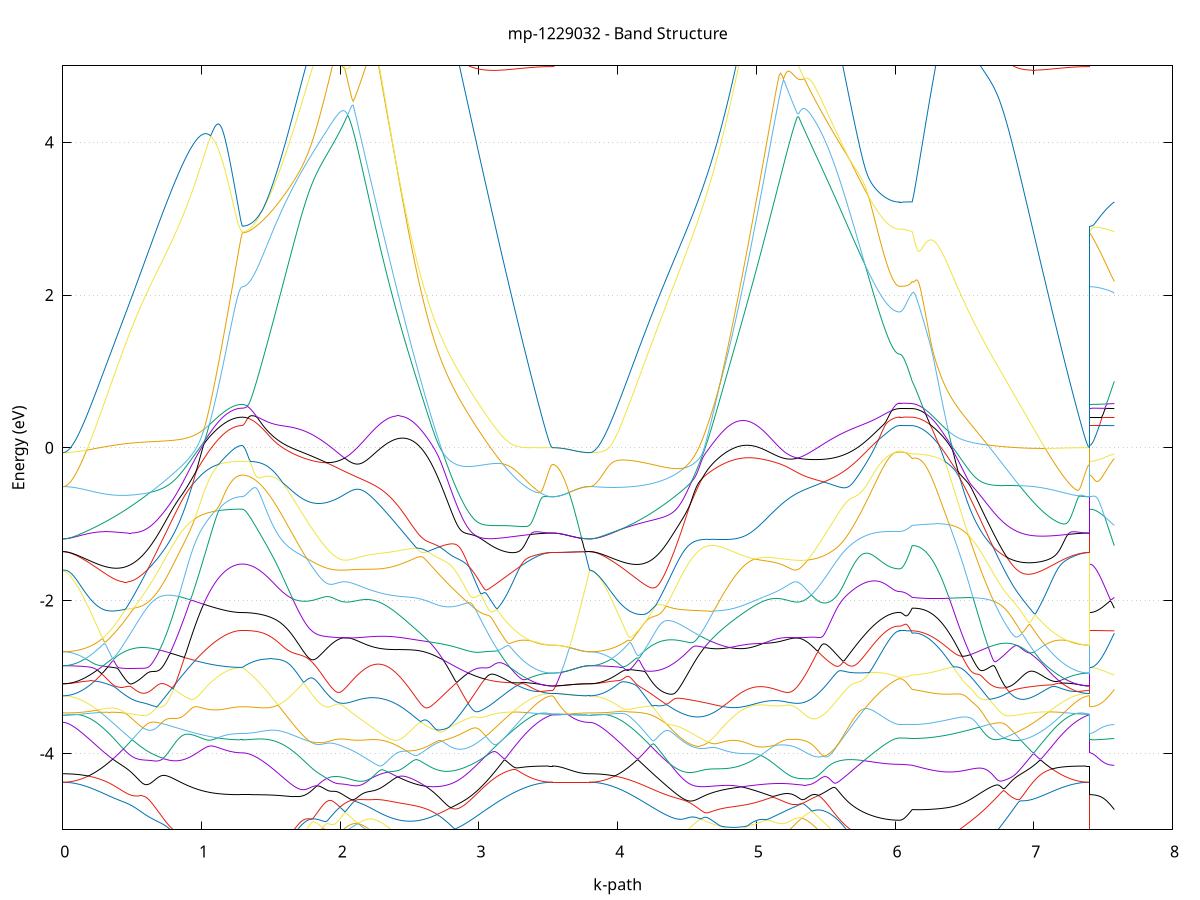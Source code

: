 set title 'mp-1229032 - Band Structure'
set xlabel 'k-path'
set ylabel 'Energy (eV)'
set grid y
set yrange [-5:5]
set terminal png size 800,600
set output 'mp-1229032_bands_gnuplot.png'
plot '-' using 1:2 with lines notitle, '-' using 1:2 with lines notitle, '-' using 1:2 with lines notitle, '-' using 1:2 with lines notitle, '-' using 1:2 with lines notitle, '-' using 1:2 with lines notitle, '-' using 1:2 with lines notitle, '-' using 1:2 with lines notitle, '-' using 1:2 with lines notitle, '-' using 1:2 with lines notitle, '-' using 1:2 with lines notitle, '-' using 1:2 with lines notitle, '-' using 1:2 with lines notitle, '-' using 1:2 with lines notitle, '-' using 1:2 with lines notitle, '-' using 1:2 with lines notitle, '-' using 1:2 with lines notitle, '-' using 1:2 with lines notitle, '-' using 1:2 with lines notitle, '-' using 1:2 with lines notitle, '-' using 1:2 with lines notitle, '-' using 1:2 with lines notitle, '-' using 1:2 with lines notitle, '-' using 1:2 with lines notitle, '-' using 1:2 with lines notitle, '-' using 1:2 with lines notitle, '-' using 1:2 with lines notitle, '-' using 1:2 with lines notitle, '-' using 1:2 with lines notitle, '-' using 1:2 with lines notitle, '-' using 1:2 with lines notitle, '-' using 1:2 with lines notitle, '-' using 1:2 with lines notitle, '-' using 1:2 with lines notitle, '-' using 1:2 with lines notitle, '-' using 1:2 with lines notitle, '-' using 1:2 with lines notitle, '-' using 1:2 with lines notitle, '-' using 1:2 with lines notitle, '-' using 1:2 with lines notitle, '-' using 1:2 with lines notitle, '-' using 1:2 with lines notitle, '-' using 1:2 with lines notitle, '-' using 1:2 with lines notitle, '-' using 1:2 with lines notitle, '-' using 1:2 with lines notitle, '-' using 1:2 with lines notitle, '-' using 1:2 with lines notitle
0.000000 -9.211313
0.009954 -9.210813
0.019908 -9.209313
0.029862 -9.206713
0.039816 -9.203213
0.049771 -9.198613
0.059725 -9.193013
0.069679 -9.186413
0.079633 -9.178713
0.089587 -9.170113
0.099541 -9.160513
0.109495 -9.149813
0.119449 -9.138213
0.129404 -9.125613
0.139358 -9.111913
0.149312 -9.097313
0.159266 -9.081713
0.169220 -9.065213
0.179174 -9.047613
0.189128 -9.029113
0.199082 -9.009613
0.209036 -8.989213
0.218991 -8.967913
0.228945 -8.945613
0.238899 -8.922413
0.248853 -8.898213
0.258807 -8.873213
0.268761 -8.847213
0.278715 -8.820413
0.288669 -8.792713
0.298624 -8.764113
0.308578 -8.734713
0.318532 -8.704413
0.328486 -8.673313
0.338440 -8.641413
0.348394 -8.608713
0.358348 -8.575213
0.368302 -8.540913
0.378257 -8.505913
0.388211 -8.470113
0.398165 -8.433713
0.408119 -8.396513
0.418073 -8.358613
0.428027 -8.320113
0.437981 -8.280913
0.447935 -8.241213
0.457889 -8.200813
0.467844 -8.159913
0.477798 -8.118413
0.487752 -8.076413
0.497706 -8.033913
0.507660 -7.991013
0.517614 -7.947613
0.527568 -7.903913
0.537522 -7.859813
0.547477 -7.815313
0.557431 -7.770613
0.567385 -7.725613
0.577339 -7.680413
0.587293 -7.635113
0.597247 -7.589613
0.607201 -7.544013
0.617155 -7.498413
0.627109 -7.452913
0.637064 -7.407413
0.647018 -7.362013
0.656972 -7.316813
0.666926 -7.271913
0.676880 -7.227213
0.686834 -7.183013
0.696788 -7.139213
0.706742 -7.095913
0.716697 -7.053213
0.726651 -7.011213
0.736605 -6.970013
0.746559 -6.929613
0.756513 -6.890213
0.766467 -6.851913
0.776421 -6.814813
0.786375 -6.779013
0.796329 -6.744513
0.806284 -6.711713
0.816238 -6.680513
0.826192 -6.651213
0.836146 -6.623913
0.846100 -6.598613
0.856054 -6.575413
0.866008 -6.554513
0.875962 -6.535813
0.885917 -6.519313
0.895871 -6.504913
0.905825 -6.492513
0.915779 -6.481913
0.925733 -6.473013
0.935687 -6.465513
0.945641 -6.459413
0.955595 -6.454413
0.965549 -6.450413
0.975504 -6.447313
0.985458 -6.444913
0.995412 -6.443213
1.005366 -6.442013
1.015320 -6.441313
1.025274 -6.441013
1.035228 -6.441113
1.045182 -6.441413
1.055137 -6.442013
1.065091 -6.442813
1.075045 -6.443813
1.084999 -6.444913
1.094953 -6.446113
1.104907 -6.447413
1.114861 -6.448713
1.124815 -6.450113
1.134770 -6.451513
1.144724 -6.452913
1.154678 -6.454213
1.164632 -6.455513
1.174586 -6.456813
1.184540 -6.458013
1.194494 -6.459113
1.204448 -6.460213
1.214402 -6.461113
1.224357 -6.462013
1.234311 -6.462813
1.244265 -6.463413
1.254219 -6.464013
1.264173 -6.464413
1.274127 -6.464713
1.284081 -6.464913
1.294035 -6.464913
1.294035 -6.464913
1.304029 -6.464513
1.314023 -6.463113
1.324017 -6.460913
1.334011 -6.457813
1.344005 -6.453813
1.354000 -6.448913
1.363994 -6.443113
1.373988 -6.436513
1.383982 -6.429013
1.393976 -6.420613
1.403970 -6.411413
1.413964 -6.401313
1.423958 -6.390413
1.433952 -6.378613
1.443946 -6.366113
1.453940 -6.352713
1.463934 -6.338613
1.473928 -6.323713
1.483922 -6.308013
1.493916 -6.291613
1.503910 -6.274413
1.513904 -6.256513
1.523898 -6.238013
1.533892 -6.218713
1.543886 -6.198913
1.553880 -6.178313
1.563874 -6.157213
1.573868 -6.135413
1.583862 -6.113113
1.593856 -6.090313
1.603850 -6.066913
1.613844 -6.043113
1.623838 -6.018813
1.633832 -5.994013
1.643826 -5.968913
1.653820 -5.943413
1.663814 -5.917613
1.673808 -5.891513
1.683802 -5.865213
1.693796 -5.838613
1.703790 -5.812013
1.713784 -5.785213
1.723778 -5.758413
1.733772 -5.731613
1.743766 -5.704913
1.753760 -5.678413
1.763754 -5.652213
1.773748 -5.626313
1.783742 -5.600813
1.793736 -5.575813
1.803730 -5.551413
1.813724 -5.527613
1.823718 -5.504513
1.833712 -5.482113
1.843706 -5.460413
1.853700 -5.439313
1.863694 -5.418813
1.873688 -5.399013
1.883682 -5.379713
1.893676 -5.360913
1.903670 -5.342713
1.913664 -5.324913
1.923658 -5.307613
1.933652 -5.290813
1.943646 -5.274613
1.953640 -5.259013
1.963634 -5.244013
1.973628 -5.230013
1.983622 -5.217013
1.993616 -5.205313
2.003611 -5.195213
2.013605 -5.192113
2.023599 -5.206813
2.033593 -5.221413
2.043587 -5.235813
2.053581 -5.249913
2.053581 -5.249913
2.063557 -5.263813
2.073533 -5.277413
2.083509 -5.290813
2.093485 -5.303913
2.103461 -5.316713
2.113437 -5.329213
2.123414 -5.341413
2.133390 -5.353313
2.143366 -5.364813
2.153342 -5.376113
2.163318 -5.387013
2.173294 -5.397513
2.183270 -5.407813
2.193247 -5.417613
2.203223 -5.427113
2.213199 -5.436313
2.223175 -5.445013
2.233151 -5.453513
2.243127 -5.461513
2.253103 -5.469113
2.263079 -5.476413
2.273056 -5.483313
2.283032 -5.489813
2.293008 -5.495913
2.302984 -5.501613
2.312960 -5.506913
2.322936 -5.511913
2.332912 -5.516413
2.342889 -5.520613
2.352865 -5.524413
2.362841 -5.527813
2.372817 -5.530813
2.382793 -5.533513
2.392769 -5.535813
2.402745 -5.537913
2.412722 -5.539613
2.422698 -5.541113
2.432674 -5.542513
2.442650 -5.544113
2.452626 -5.546213
2.462602 -5.550113
2.472578 -5.558413
2.482554 -5.574213
2.492531 -5.596913
2.502507 -5.623613
2.512483 -5.652613
2.522459 -5.683113
2.532435 -5.714913
2.542411 -5.747813
2.552387 -5.781613
2.562364 -5.816413
2.572340 -5.852113
2.582316 -5.888713
2.592292 -5.926113
2.602268 -5.964413
2.612244 -6.003413
2.622220 -6.043213
2.632197 -6.083713
2.642173 -6.125013
2.652149 -6.166913
2.662125 -6.209413
2.672101 -6.252513
2.682077 -6.296213
2.692053 -6.340513
2.702030 -6.385213
2.712006 -6.430413
2.721982 -6.476113
2.731958 -6.522113
2.741934 -6.568413
2.751910 -6.615113
2.761886 -6.662113
2.771862 -6.709413
2.781839 -6.756813
2.791815 -6.804413
2.801791 -6.852213
2.811767 -6.900113
2.821743 -6.948113
2.831719 -6.996113
2.841695 -7.044113
2.851672 -7.092113
2.861648 -7.140113
2.871624 -7.188013
2.881600 -7.235813
2.891576 -7.283413
2.901552 -7.330913
2.911528 -7.378113
2.921505 -7.425213
2.931481 -7.472013
2.941457 -7.518513
2.951433 -7.564713
2.961409 -7.610613
2.971385 -7.656213
2.981361 -7.701313
2.991337 -7.746113
3.001314 -7.790413
3.011290 -7.834313
3.021266 -7.877713
3.031242 -7.920613
3.041218 -7.963013
3.051194 -8.004913
3.061170 -8.046213
3.071147 -8.086913
3.081123 -8.127013
3.091099 -8.166613
3.101075 -8.205413
3.111051 -8.243713
3.121027 -8.281313
3.131003 -8.318113
3.140980 -8.354313
3.150956 -8.389813
3.160932 -8.424513
3.170908 -8.458513
3.180884 -8.491713
3.190860 -8.524213
3.200836 -8.555813
3.210812 -8.586713
3.220789 -8.616713
3.230765 -8.645913
3.240741 -8.674313
3.250717 -8.701813
3.260693 -8.728413
3.270669 -8.754213
3.280645 -8.779013
3.290622 -8.803013
3.300598 -8.826113
3.310574 -8.848313
3.320550 -8.869513
3.330526 -8.889813
3.340502 -8.909213
3.350478 -8.927613
3.360455 -8.945013
3.370431 -8.961513
3.380407 -8.977113
3.390383 -8.991613
3.400359 -9.005213
3.410335 -9.017813
3.420311 -9.029413
3.430287 -9.040013
3.440264 -9.049613
3.450240 -9.058213
3.460216 -9.065813
3.470192 -9.072413
3.480168 -9.078013
3.490144 -9.082613
3.500120 -9.086113
3.510097 -9.088713
3.520073 -9.090213
3.530049 -9.090713
3.530049 -9.090713
3.539951 -9.091313
3.549853 -9.092913
3.559755 -9.095613
3.569657 -9.099313
3.579559 -9.103813
3.589461 -9.109113
3.599363 -9.114913
3.609265 -9.121313
3.619167 -9.128013
3.629069 -9.134913
3.638970 -9.142013
3.648872 -9.149013
3.658774 -9.156013
3.668676 -9.162813
3.678578 -9.169313
3.688480 -9.175513
3.698382 -9.181413
3.708284 -9.186813
3.718186 -9.191813
3.728088 -9.196213
3.737990 -9.200213
3.747892 -9.203513
3.757794 -9.206313
3.767696 -9.208513
3.777598 -9.210113
3.787500 -9.211013
3.797402 -9.211313
3.797402 -9.211313
3.807387 -9.210813
3.817372 -9.209313
3.827358 -9.206713
3.837343 -9.203113
3.847328 -9.198513
3.857313 -9.192813
3.867298 -9.186213
3.877284 -9.178513
3.887269 -9.169813
3.897254 -9.160113
3.907239 -9.149313
3.917224 -9.137613
3.927210 -9.124913
3.937195 -9.111113
3.947180 -9.096413
3.957165 -9.080713
3.967150 -9.064013
3.977135 -9.046313
3.987121 -9.027713
3.997106 -9.008113
4.007091 -8.987513
4.017076 -8.966013
4.027061 -8.943513
4.037047 -8.920113
4.047032 -8.895713
4.057017 -8.870513
4.067002 -8.844313
4.076987 -8.817313
4.086973 -8.789313
4.096958 -8.760413
4.106943 -8.730713
4.116928 -8.700213
4.126913 -8.668713
4.136899 -8.636513
4.146884 -8.603413
4.156869 -8.569513
4.166854 -8.534813
4.176839 -8.499313
4.186825 -8.463013
4.196810 -8.426013
4.206795 -8.388213
4.216780 -8.349613
4.226765 -8.310413
4.236751 -8.270513
4.246736 -8.229813
4.256721 -8.188513
4.266706 -8.146613
4.276691 -8.104013
4.286677 -8.060713
4.296662 -8.016913
4.306647 -7.972513
4.316632 -7.927513
4.326617 -7.882013
4.336603 -7.835913
4.346588 -7.789413
4.356573 -7.742313
4.366558 -7.694813
4.376543 -7.646813
4.386528 -7.598513
4.396514 -7.549713
4.406499 -7.500513
4.416484 -7.451013
4.426469 -7.401213
4.436454 -7.351013
4.446440 -7.300613
4.456425 -7.249913
4.466410 -7.199113
4.476395 -7.148013
4.486380 -7.096713
4.496366 -7.045413
4.506351 -6.993913
4.516336 -6.942413
4.526321 -6.890813
4.536306 -6.839213
4.546292 -6.787713
4.556277 -6.736313
4.566262 -6.685013
4.576247 -6.633813
4.586232 -6.582913
4.596218 -6.532213
4.606203 -6.481813
4.616188 -6.431813
4.626173 -6.382213
4.636158 -6.333013
4.646144 -6.284513
4.656129 -6.236513
4.666114 -6.189213
4.676099 -6.142813
4.686084 -6.097213
4.696070 -6.052513
4.706055 -6.009013
4.716040 -5.966613
4.726025 -5.925613
4.736010 -5.886013
4.745995 -5.848013
4.755981 -5.811613
4.765966 -5.777113
4.775951 -5.744413
4.785936 -5.729113
4.795921 -5.718313
4.805907 -5.707613
4.815892 -5.697113
4.825877 -5.686613
4.835862 -5.676213
4.845847 -5.665913
4.855833 -5.655513
4.865818 -5.645113
4.875803 -5.634713
4.885788 -5.624213
4.895773 -5.613713
4.905759 -5.603013
4.915744 -5.592213
4.925729 -5.581313
4.935714 -5.570213
4.945699 -5.559013
4.955685 -5.547713
4.965670 -5.536113
4.975655 -5.524413
4.985640 -5.512613
4.995625 -5.500513
5.005611 -5.488313
5.015596 -5.476013
5.025581 -5.463413
5.035566 -5.450813
5.045551 -5.438013
5.055537 -5.425113
5.065522 -5.412113
5.075507 -5.399013
5.085492 -5.385913
5.095477 -5.372813
5.105463 -5.359613
5.115448 -5.346613
5.125433 -5.333713
5.135418 -5.320913
5.145403 -5.308313
5.155389 -5.295913
5.165374 -5.283813
5.175359 -5.272013
5.185344 -5.260613
5.195329 -5.249513
5.205315 -5.238913
5.215300 -5.228713
5.225285 -5.219013
5.235270 -5.209713
5.245255 -5.201013
5.255240 -5.192913
5.265226 -5.197713
5.275211 -5.212213
5.285196 -5.227313
5.295181 -5.243013
5.295181 -5.243013
5.305157 -5.259213
5.315134 -5.275713
5.325110 -5.292613
5.335086 -5.309813
5.345062 -5.327213
5.355038 -5.344913
5.365014 -5.362613
5.374990 -5.380613
5.384966 -5.398613
5.394943 -5.416713
5.404919 -5.434913
5.414895 -5.453113
5.424871 -5.471413
5.434847 -5.489613
5.444823 -5.507913
5.454799 -5.526113
5.464776 -5.544313
5.474752 -5.562513
5.484728 -5.580713
5.494704 -5.598713
5.504680 -5.616813
5.514656 -5.634713
5.524632 -5.652613
5.534609 -5.670513
5.544585 -5.688213
5.554561 -5.705913
5.564537 -5.723413
5.574513 -5.740913
5.584489 -5.758313
5.594465 -5.775713
5.604442 -5.792913
5.614418 -5.810013
5.624394 -5.827013
5.634370 -5.844013
5.644346 -5.860813
5.654322 -5.877613
5.664298 -5.894213
5.674275 -5.910713
5.684251 -5.927113
5.694227 -5.943413
5.704203 -5.959613
5.714179 -5.975613
5.724155 -5.991513
5.734131 -6.007213
5.744107 -6.022813
5.754084 -6.038113
5.764060 -6.053213
5.774036 -6.068113
5.784012 -6.082813
5.793988 -6.097113
5.803964 -6.111213
5.813940 -6.124913
5.823917 -6.138213
5.833893 -6.151113
5.843869 -6.163713
5.853845 -6.175713
5.863821 -6.187313
5.873797 -6.198413
5.883773 -6.208913
5.893750 -6.218913
5.903726 -6.228313
5.913702 -6.238413
5.923678 -6.248913
5.933654 -6.258513
5.943630 -6.267313
5.953606 -6.275113
5.963583 -6.282013
5.973559 -6.288113
5.983535 -6.293213
5.993511 -6.297413
6.003487 -6.300613
6.013463 -6.303013
6.023439 -6.304413
6.033415 -6.304813
6.033415 -6.304813
6.043411 -6.306913
6.053407 -6.312013
6.063403 -6.318913
6.073399 -6.326913
6.083395 -6.335813
6.093391 -6.345113
6.103387 -6.354713
6.113383 -6.364513
6.123379 -6.374113
6.123379 -6.374113
6.133368 -6.377213
6.143358 -6.380213
6.153347 -6.383213
6.163337 -6.386213
6.173326 -6.389113
6.183316 -6.392013
6.193305 -6.394913
6.203295 -6.397813
6.213284 -6.400713
6.223274 -6.403613
6.233263 -6.406513
6.243253 -6.409513
6.253242 -6.412613
6.263232 -6.415813
6.273221 -6.419013
6.283211 -6.422413
6.293200 -6.426013
6.303190 -6.429713
6.313180 -6.433613
6.323169 -6.437713
6.333159 -6.442113
6.343148 -6.446813
6.353138 -6.451813
6.363127 -6.457113
6.373117 -6.462813
6.383106 -6.468913
6.393096 -6.475413
6.403085 -6.482513
6.413075 -6.490013
6.423064 -6.498213
6.433054 -6.506913
6.443043 -6.516313
6.453033 -6.526513
6.463022 -6.537313
6.473012 -6.549013
6.483001 -6.561513
6.492991 -6.574913
6.502980 -6.589213
6.512970 -6.604513
6.522959 -6.620813
6.532949 -6.638213
6.542939 -6.656713
6.552928 -6.676313
6.562918 -6.697113
6.572907 -6.719113
6.582897 -6.742313
6.592886 -6.766813
6.602876 -6.792413
6.612865 -6.819313
6.622855 -6.847413
6.632844 -6.876713
6.642834 -6.907213
6.652823 -6.938813
6.662813 -6.971513
6.672802 -7.005313
6.682792 -7.040113
6.692781 -7.075813
6.702771 -7.112413
6.712760 -7.149813
6.722750 -7.188013
6.732739 -7.226913
6.742729 -7.266413
6.752719 -7.306513
6.762708 -7.347113
6.772698 -7.388013
6.782687 -7.429413
6.792677 -7.471013
6.802666 -7.512813
6.812656 -7.554913
6.822645 -7.597013
6.832635 -7.639213
6.842624 -7.681313
6.852614 -7.723513
6.862603 -7.765513
6.872593 -7.807313
6.882582 -7.849013
6.892572 -7.890413
6.902561 -7.931613
6.912551 -7.972413
6.922540 -8.012913
6.932530 -8.052913
6.942519 -8.092613
6.952509 -8.131713
6.962498 -8.170413
6.972488 -8.208613
6.982478 -8.246213
6.992467 -8.283213
7.002457 -8.319613
7.012446 -8.355313
7.022436 -8.390513
7.032425 -8.424913
7.042415 -8.458613
7.052404 -8.491713
7.062394 -8.523913
7.072383 -8.555513
7.082373 -8.586213
7.092362 -8.616213
7.102352 -8.645313
7.112341 -8.673613
7.122331 -8.701113
7.132320 -8.727813
7.142310 -8.753513
7.152299 -8.778413
7.162289 -8.802413
7.172278 -8.825513
7.182268 -8.847713
7.192258 -8.869013
7.202247 -8.889313
7.212237 -8.908713
7.222226 -8.927213
7.232216 -8.944713
7.242205 -8.961213
7.252195 -8.976813
7.262184 -8.991413
7.272174 -9.005013
7.282163 -9.017613
7.292153 -9.029213
7.302142 -9.039913
7.312132 -9.049513
7.322121 -9.058113
7.332111 -9.065813
7.342100 -9.072413
7.352090 -9.078013
7.362079 -9.082613
7.372069 -9.086113
7.382058 -9.088713
7.392048 -9.090213
7.402037 -9.090713
7.402037 -6.464913
7.411963 -6.464613
7.421889 -6.463713
7.431814 -6.462213
7.441740 -6.460113
7.451665 -6.457313
7.461591 -6.454013
7.471516 -6.450113
7.481442 -6.445613
7.491367 -6.440613
7.501293 -6.435013
7.511218 -6.428913
7.521144 -6.422313
7.531069 -6.415313
7.540995 -6.407713
7.550920 -6.399813
7.560846 -6.391513
7.570772 -6.382913
7.580697 -6.374113
e
0.000000 -8.038313
0.009954 -8.037913
0.019908 -8.036413
0.029862 -8.034013
0.039816 -8.030713
0.049771 -8.026413
0.059725 -8.021113
0.069679 -8.014913
0.079633 -8.007813
0.089587 -7.999713
0.099541 -7.990713
0.109495 -7.980713
0.119449 -7.969813
0.129404 -7.958013
0.139358 -7.945313
0.149312 -7.931713
0.159266 -7.917213
0.169220 -7.901913
0.179174 -7.885613
0.189128 -7.868513
0.199082 -7.850613
0.209036 -7.831813
0.218991 -7.812213
0.228945 -7.791813
0.238899 -7.770613
0.248853 -7.748613
0.258807 -7.725913
0.268761 -7.702413
0.278715 -7.678213
0.288669 -7.653313
0.298624 -7.627813
0.308578 -7.601613
0.318532 -7.574813
0.328486 -7.547413
0.338440 -7.519413
0.348394 -7.490913
0.358348 -7.461813
0.368302 -7.432313
0.378257 -7.402413
0.388211 -7.372113
0.398165 -7.341413
0.408119 -7.310313
0.418073 -7.279013
0.428027 -7.247513
0.437981 -7.215713
0.447935 -7.183913
0.457889 -7.151913
0.467844 -7.119913
0.477798 -7.087813
0.487752 -7.055913
0.497706 -7.024013
0.507660 -6.992413
0.517614 -6.960913
0.527568 -6.929813
0.537522 -6.899013
0.547477 -6.868613
0.557431 -6.838613
0.567385 -6.809213
0.577339 -6.780413
0.587293 -6.752113
0.597247 -6.724613
0.607201 -6.697713
0.617155 -6.671713
0.627109 -6.646413
0.637064 -6.622013
0.647018 -6.598413
0.656972 -6.575713
0.666926 -6.553913
0.676880 -6.533113
0.686834 -6.513113
0.696788 -6.494113
0.706742 -6.475913
0.716697 -6.458613
0.726651 -6.442113
0.736605 -6.426413
0.746559 -6.411513
0.756513 -6.397213
0.766467 -6.383613
0.776421 -6.370413
0.786375 -6.357713
0.796329 -6.345413
0.806284 -6.333313
0.816238 -6.321313
0.826192 -6.309313
0.836146 -6.297313
0.846100 -6.285013
0.856054 -6.272413
0.866008 -6.259513
0.875962 -6.246313
0.885917 -6.232813
0.895871 -6.219113
0.905825 -6.205313
0.915779 -6.191713
0.925733 -6.178413
0.935687 -6.165613
0.945641 -6.153413
0.955595 -6.142113
0.965549 -6.131713
0.975504 -6.122513
0.985458 -6.114613
0.995412 -6.107813
1.005366 -6.102413
1.015320 -6.098213
1.025274 -6.095213
1.035228 -6.093313
1.045182 -6.092313
1.055137 -6.092213
1.065091 -6.092813
1.075045 -6.094013
1.084999 -6.095713
1.094953 -6.097713
1.104907 -6.100113
1.114861 -6.102613
1.124815 -6.105313
1.134770 -6.108113
1.144724 -6.111013
1.154678 -6.113813
1.164632 -6.116613
1.174586 -6.119313
1.184540 -6.121913
1.194494 -6.124313
1.204448 -6.126613
1.214402 -6.128713
1.224357 -6.130613
1.234311 -6.132213
1.244265 -6.133713
1.254219 -6.134813
1.264173 -6.135813
1.274127 -6.136413
1.284081 -6.136913
1.294035 -6.137013
1.294035 -6.137013
1.304029 -6.136513
1.314023 -6.135213
1.324017 -6.133013
1.334011 -6.130013
1.344005 -6.126113
1.354000 -6.121313
1.363994 -6.115713
1.373988 -6.109213
1.383982 -6.102013
1.393976 -6.093913
1.403970 -6.085013
1.413964 -6.075313
1.423958 -6.064913
1.433952 -6.053813
1.443946 -6.041913
1.453940 -6.029413
1.463934 -6.016213
1.473928 -6.002413
1.483922 -5.988013
1.493916 -5.973013
1.503910 -5.957513
1.513904 -5.941513
1.523898 -5.925113
1.533892 -5.908213
1.543886 -5.891013
1.553880 -5.873513
1.563874 -5.855713
1.573868 -5.837613
1.583862 -5.819313
1.593856 -5.800913
1.603850 -5.782313
1.613844 -5.763613
1.623838 -5.744813
1.633832 -5.725913
1.643826 -5.707013
1.653820 -5.688113
1.663814 -5.669213
1.673808 -5.650313
1.683802 -5.631413
1.693796 -5.612413
1.703790 -5.593513
1.713784 -5.574613
1.723778 -5.555713
1.733772 -5.536713
1.743766 -5.517813
1.753760 -5.498813
1.763754 -5.479913
1.773748 -5.460913
1.783742 -5.441813
1.793736 -5.422813
1.803730 -5.403713
1.813724 -5.384513
1.823718 -5.365413
1.833712 -5.346213
1.843706 -5.327013
1.853700 -5.307713
1.863694 -5.288513
1.873688 -5.269313
1.883682 -5.250113
1.893676 -5.230913
1.903670 -5.211813
1.913664 -5.192813
1.923658 -5.174013
1.933652 -5.155613
1.943646 -5.137913
1.953640 -5.123213
1.963634 -5.121513
1.973628 -5.133113
1.983622 -5.147413
1.993616 -5.162313
2.003611 -5.177213
2.013605 -5.187113
2.023599 -5.181313
2.033593 -5.177813
2.043587 -5.176913
2.053581 -5.178213
2.053581 -5.178213
2.063557 -5.181413
2.073533 -5.186113
2.083509 -5.192113
2.093485 -5.199013
2.103461 -5.206513
2.113437 -5.214413
2.123414 -5.222713
2.133390 -5.231213
2.143366 -5.239713
2.153342 -5.248313
2.163318 -5.256913
2.173294 -5.265413
2.183270 -5.273813
2.193247 -5.282013
2.203223 -5.290113
2.213199 -5.298013
2.223175 -5.305713
2.233151 -5.313213
2.243127 -5.320413
2.253103 -5.327413
2.263079 -5.334213
2.273056 -5.340813
2.283032 -5.347013
2.293008 -5.353113
2.302984 -5.358913
2.312960 -5.364513
2.322936 -5.369913
2.332912 -5.375013
2.342889 -5.380013
2.352865 -5.384813
2.362841 -5.389513
2.372817 -5.394113
2.382793 -5.398713
2.392769 -5.403213
2.402745 -5.407813
2.412722 -5.412613
2.422698 -5.417513
2.432674 -5.422813
2.442650 -5.440813
2.452626 -5.464313
2.462602 -5.486513
2.472578 -5.504713
2.482554 -5.515813
2.492531 -5.520413
2.502507 -5.521613
2.512483 -5.521013
2.522459 -5.519313
2.532435 -5.520013
2.542411 -5.536813
2.552387 -5.555013
2.562364 -5.574713
2.572340 -5.595913
2.582316 -5.618413
2.592292 -5.642313
2.602268 -5.667613
2.612244 -5.694013
2.622220 -5.721613
2.632197 -5.750413
2.642173 -5.780213
2.652149 -5.811113
2.662125 -5.843013
2.672101 -5.875813
2.682077 -5.909513
2.692053 -5.944113
2.702030 -5.979513
2.712006 -6.015613
2.721982 -6.052513
2.731958 -6.090113
2.741934 -6.128313
2.751910 -6.167113
2.761886 -6.206513
2.771862 -6.246413
2.781839 -6.286813
2.791815 -6.327613
2.801791 -6.368913
2.811767 -6.410413
2.821743 -6.452313
2.831719 -6.494513
2.841695 -6.536913
2.851672 -6.579613
2.861648 -6.622313
2.871624 -6.665313
2.881600 -6.708313
2.891576 -6.751313
2.901552 -6.794413
2.911528 -6.837413
2.921505 -6.880413
2.931481 -6.923413
2.941457 -6.966113
2.951433 -7.008813
2.961409 -7.051313
2.971385 -7.093513
2.981361 -7.135513
2.991337 -7.177313
3.001314 -7.218713
3.011290 -7.259813
3.021266 -7.300613
3.031242 -7.341013
3.041218 -7.381013
3.051194 -7.420513
3.061170 -7.459613
3.071147 -7.498213
3.081123 -7.536313
3.091099 -7.573913
3.101075 -7.610913
3.111051 -7.647413
3.121027 -7.683213
3.131003 -7.718513
3.140980 -7.753113
3.150956 -7.787113
3.160932 -7.820413
3.170908 -7.853113
3.180884 -7.885013
3.190860 -7.916213
3.200836 -7.946713
3.210812 -7.976413
3.220789 -8.005413
3.230765 -8.033613
3.240741 -8.061013
3.250717 -8.087613
3.260693 -8.113313
3.270669 -8.138313
3.280645 -8.162413
3.290622 -8.185613
3.300598 -8.208013
3.310574 -8.229513
3.320550 -8.250113
3.330526 -8.269813
3.340502 -8.288613
3.350478 -8.306513
3.360455 -8.323513
3.370431 -8.339513
3.380407 -8.354613
3.390383 -8.368813
3.400359 -8.382013
3.410335 -8.394313
3.420311 -8.405613
3.430287 -8.415913
3.440264 -8.425313
3.450240 -8.433713
3.460216 -8.441113
3.470192 -8.447513
3.480168 -8.452913
3.490144 -8.457413
3.500120 -8.460913
3.510097 -8.463313
3.520073 -8.464813
3.530049 -8.465313
3.530049 -8.465313
3.539951 -8.464113
3.549853 -8.460413
3.559755 -8.454313
3.569657 -8.446013
3.579559 -8.435413
3.589461 -8.422813
3.599363 -8.408313
3.609265 -8.392113
3.619167 -8.374313
3.629069 -8.355213
3.638970 -8.334813
3.648872 -8.313413
3.658774 -8.291213
3.668676 -8.268213
3.678578 -8.244813
3.688480 -8.221113
3.698382 -8.197413
3.708284 -8.173813
3.718186 -8.150813
3.728088 -8.128613
3.737990 -8.107713
3.747892 -8.088613
3.757794 -8.071713
3.767696 -8.057713
3.777598 -8.047113
3.787500 -8.040613
3.797402 -8.038313
3.797402 -8.038313
3.807387 -8.037813
3.817372 -8.036413
3.827358 -8.033913
3.837343 -8.030413
3.847328 -8.026013
3.857313 -8.020513
3.867298 -8.014113
3.877284 -8.006713
3.887269 -7.998413
3.897254 -7.989013
3.907239 -7.978713
3.917224 -7.967513
3.927210 -7.955313
3.937195 -7.942213
3.947180 -7.928113
3.957165 -7.913113
3.967150 -7.897213
3.977135 -7.880413
3.987121 -7.862713
3.997106 -7.844113
4.007091 -7.824613
4.017076 -7.804313
4.027061 -7.783113
4.037047 -7.761113
4.047032 -7.738213
4.057017 -7.714613
4.067002 -7.690213
4.076987 -7.665013
4.086973 -7.639113
4.096958 -7.612413
4.106943 -7.585013
4.116928 -7.556913
4.126913 -7.528213
4.136899 -7.498813
4.146884 -7.468813
4.156869 -7.438113
4.166854 -7.406913
4.176839 -7.375213
4.186825 -7.342913
4.196810 -7.310113
4.206795 -7.276813
4.216780 -7.243113
4.226765 -7.209013
4.236751 -7.174513
4.246736 -7.139713
4.256721 -7.104513
4.266706 -7.069113
4.276691 -7.033413
4.286677 -6.997513
4.296662 -6.961513
4.306647 -6.925313
4.316632 -6.889013
4.326617 -6.852713
4.336603 -6.816413
4.346588 -6.780213
4.356573 -6.744013
4.366558 -6.707913
4.376543 -6.672013
4.386528 -6.636413
4.396514 -6.601013
4.406499 -6.565913
4.416484 -6.531213
4.426469 -6.496913
4.436454 -6.463013
4.446440 -6.429713
4.456425 -6.396913
4.466410 -6.364613
4.476395 -6.333013
4.486380 -6.302113
4.496366 -6.271913
4.506351 -6.242513
4.516336 -6.213813
4.526321 -6.185913
4.536306 -6.158813
4.546292 -6.132613
4.556277 -6.107213
4.566262 -6.082713
4.576247 -6.059113
4.586232 -6.036413
4.596218 -6.014513
4.606203 -5.993513
4.616188 -5.973313
4.626173 -5.954013
4.636158 -5.935513
4.646144 -5.917713
4.656129 -5.900713
4.666114 -5.884313
4.676099 -5.868713
4.686084 -5.853713
4.696070 -5.839213
4.706055 -5.825413
4.716040 -5.812013
4.726025 -5.799113
4.736010 -5.786613
4.745995 -5.774513
4.755981 -5.762713
4.765966 -5.751313
4.775951 -5.740013
4.785936 -5.713613
4.795921 -5.684913
4.805907 -5.658013
4.815892 -5.633013
4.825877 -5.609813
4.835862 -5.588213
4.845847 -5.568113
4.855833 -5.549213
4.865818 -5.531513
4.875803 -5.514713
4.885788 -5.498713
4.895773 -5.483413
4.905759 -5.468513
4.915744 -5.454113
4.925729 -5.440113
4.935714 -5.426213
4.945699 -5.412613
4.955685 -5.399013
4.965670 -5.385513
4.975655 -5.372013
4.985640 -5.358513
4.995625 -5.345013
5.005611 -5.331413
5.015596 -5.317713
5.025581 -5.303913
5.035566 -5.290013
5.045551 -5.276013
5.055537 -5.261913
5.065522 -5.247813
5.075507 -5.233613
5.085492 -5.219413
5.095477 -5.205313
5.105463 -5.191413
5.115448 -5.177813
5.125433 -5.164713
5.135418 -5.152613
5.145403 -5.141813
5.155389 -5.133113
5.165374 -5.127413
5.175359 -5.124713
5.185344 -5.125113
5.195329 -5.128113
5.205315 -5.133313
5.215300 -5.140513
5.225285 -5.149313
5.235270 -5.159713
5.245255 -5.171313
5.255240 -5.184113
5.265226 -5.185413
5.275211 -5.178513
5.285196 -5.172413
5.295181 -5.167013
5.295181 -5.167013
5.305157 -5.162513
5.315134 -5.158913
5.325110 -5.156413
5.335086 -5.154913
5.345062 -5.154613
5.355038 -5.155513
5.365014 -5.157713
5.374990 -5.161313
5.384966 -5.166413
5.394943 -5.172913
5.404919 -5.180913
5.414895 -5.190413
5.424871 -5.201413
5.434847 -5.213813
5.444823 -5.227713
5.454799 -5.242913
5.464776 -5.259413
5.474752 -5.277213
5.484728 -5.296113
5.494704 -5.316113
5.504680 -5.337113
5.514656 -5.358913
5.524632 -5.381613
5.534609 -5.405013
5.544585 -5.429113
5.554561 -5.453713
5.564537 -5.478813
5.574513 -5.504313
5.584489 -5.530213
5.594465 -5.556313
5.604442 -5.582613
5.614418 -5.609013
5.624394 -5.635513
5.634370 -5.662013
5.644346 -5.688413
5.654322 -5.714813
5.664298 -5.741013
5.674275 -5.767013
5.684251 -5.792813
5.694227 -5.818313
5.704203 -5.843413
5.714179 -5.868213
5.724155 -5.892513
5.734131 -5.916513
5.744107 -5.939913
5.754084 -5.962813
5.764060 -5.985213
5.774036 -6.007013
5.784012 -6.028213
5.793988 -6.048813
5.803964 -6.068713
5.813940 -6.087913
5.823917 -6.106413
5.833893 -6.124213
5.843869 -6.141313
5.853845 -6.157613
5.863821 -6.173113
5.873797 -6.187813
5.883773 -6.201713
5.893750 -6.214813
5.903726 -6.227013
5.913702 -6.237013
5.923678 -6.245213
5.933654 -6.252713
5.943630 -6.259613
5.953606 -6.265813
5.963583 -6.271313
5.973559 -6.276013
5.983535 -6.280113
5.993511 -6.283413
6.003487 -6.286013
6.013463 -6.287913
6.023439 -6.289013
6.033415 -6.289413
6.033415 -6.289413
6.043411 -6.288213
6.053407 -6.285713
6.063403 -6.282813
6.073399 -6.279813
6.083395 -6.276613
6.093391 -6.273213
6.103387 -6.269513
6.113383 -6.265513
6.123379 -6.261013
6.123379 -6.261013
6.133368 -6.261213
6.143358 -6.260913
6.153347 -6.260213
6.163337 -6.259113
6.173326 -6.257613
6.183316 -6.255713
6.193305 -6.253413
6.203295 -6.250713
6.213284 -6.247613
6.223274 -6.244113
6.233263 -6.240213
6.243253 -6.235913
6.253242 -6.231313
6.263232 -6.226313
6.273221 -6.220913
6.283211 -6.215213
6.293200 -6.209113
6.303190 -6.202813
6.313180 -6.196013
6.323169 -6.189113
6.333159 -6.181813
6.343148 -6.174313
6.353138 -6.166613
6.363127 -6.158713
6.373117 -6.150713
6.383106 -6.142513
6.393096 -6.134313
6.403085 -6.126013
6.413075 -6.117913
6.423064 -6.110013
6.433054 -6.102313
6.443043 -6.095213
6.453033 -6.088713
6.463022 -6.083313
6.473012 -6.079213
6.483001 -6.077013
6.492991 -6.077213
6.502980 -6.080313
6.512970 -6.086713
6.522959 -6.096513
6.532949 -6.109713
6.542939 -6.125913
6.552928 -6.144713
6.562918 -6.165813
6.572907 -6.188813
6.582897 -6.213513
6.592886 -6.239713
6.602876 -6.267113
6.612865 -6.295613
6.622855 -6.325213
6.632844 -6.355613
6.642834 -6.386913
6.652823 -6.419013
6.662813 -6.451813
6.672802 -6.485213
6.682792 -6.519313
6.692781 -6.553913
6.702771 -6.589113
6.712760 -6.624813
6.722750 -6.660913
6.732739 -6.697513
6.742729 -6.734513
6.752719 -6.771913
6.762708 -6.809613
6.772698 -6.847713
6.782687 -6.886013
6.792677 -6.924513
6.802666 -6.963313
6.812656 -7.002213
6.822645 -7.041313
6.832635 -7.080413
6.842624 -7.119513
6.852614 -7.158713
6.862603 -7.197813
6.872593 -7.236913
6.882582 -7.275813
6.892572 -7.314613
6.902561 -7.353213
6.912551 -7.391513
6.922540 -7.429613
6.932530 -7.467413
6.942519 -7.504813
6.952509 -7.541913
6.962498 -7.578613
6.972488 -7.614813
6.982478 -7.650513
6.992467 -7.685813
7.002457 -7.720513
7.012446 -7.754613
7.022436 -7.788213
7.032425 -7.821213
7.042415 -7.853513
7.052404 -7.885213
7.062394 -7.916213
7.072383 -7.946613
7.082373 -7.976213
7.092362 -8.005013
7.102352 -8.033113
7.112341 -8.060513
7.122331 -8.087013
7.132320 -8.112813
7.142310 -8.137713
7.152299 -8.161813
7.162289 -8.185013
7.172278 -8.207413
7.182268 -8.229013
7.192258 -8.249613
7.202247 -8.269313
7.212237 -8.288213
7.222226 -8.306113
7.232216 -8.323113
7.242205 -8.339213
7.252195 -8.354413
7.262184 -8.368513
7.272174 -8.381813
7.282163 -8.394113
7.292153 -8.405413
7.302142 -8.415813
7.312132 -8.425213
7.322121 -8.433613
7.332111 -8.441013
7.342100 -8.447513
7.352090 -8.452913
7.362079 -8.457413
7.372069 -8.460913
7.382058 -8.463313
7.392048 -8.464813
7.402037 -8.465313
7.402037 -6.137013
7.411963 -6.138813
7.421889 -6.143813
7.431814 -6.150813
7.441740 -6.158813
7.451665 -6.167413
7.461591 -6.176113
7.471516 -6.184813
7.481442 -6.193413
7.491367 -6.201813
7.501293 -6.209913
7.511218 -6.217713
7.521144 -6.225113
7.531069 -6.232113
7.540995 -6.238813
7.550920 -6.245013
7.560846 -6.250813
7.570772 -6.256113
7.580697 -6.261013
e
0.000000 -7.499813
0.009954 -7.499313
0.019908 -7.497813
0.029862 -7.495313
0.039816 -7.491913
0.049771 -7.487513
0.059725 -7.482113
0.069679 -7.475713
0.079633 -7.468413
0.089587 -7.460013
0.099541 -7.450813
0.109495 -7.440613
0.119449 -7.429413
0.129404 -7.417313
0.139358 -7.404313
0.149312 -7.390313
0.159266 -7.375413
0.169220 -7.359713
0.179174 -7.343013
0.189128 -7.325513
0.199082 -7.307113
0.209036 -7.287813
0.218991 -7.267813
0.228945 -7.246913
0.238899 -7.225213
0.248853 -7.202713
0.258807 -7.179513
0.268761 -7.155513
0.278715 -7.130813
0.288669 -7.105513
0.298624 -7.079413
0.308578 -7.052713
0.318532 -7.025513
0.328486 -6.997613
0.338440 -6.969213
0.348394 -6.940313
0.358348 -6.910913
0.368302 -6.881113
0.378257 -6.850913
0.388211 -6.820313
0.398165 -6.789513
0.408119 -6.758413
0.418073 -6.727113
0.428027 -6.695613
0.437981 -6.664013
0.447935 -6.632413
0.457889 -6.600813
0.467844 -6.569313
0.477798 -6.538013
0.487752 -6.506813
0.497706 -6.476013
0.507660 -6.445413
0.517614 -6.415313
0.527568 -6.385613
0.537522 -6.356513
0.547477 -6.328013
0.557431 -6.300213
0.567385 -6.273113
0.577339 -6.246913
0.587293 -6.221413
0.597247 -6.196913
0.607201 -6.173313
0.617155 -6.150813
0.627109 -6.129213
0.637064 -6.108813
0.647018 -6.089413
0.656972 -6.071213
0.666926 -6.054013
0.676880 -6.038013
0.686834 -6.023113
0.696788 -6.009413
0.706742 -5.996713
0.716697 -5.985213
0.726651 -5.974713
0.736605 -5.965313
0.746559 -5.956813
0.756513 -5.949313
0.766467 -5.942813
0.776421 -5.937113
0.786375 -5.932313
0.796329 -5.928313
0.806284 -5.925013
0.816238 -5.922413
0.826192 -5.920413
0.836146 -5.919113
0.846100 -5.918213
0.856054 -5.917813
0.866008 -5.917813
0.875962 -5.918213
0.885917 -5.918813
0.895871 -5.919713
0.905825 -5.920713
0.915779 -5.921713
0.925733 -5.922713
0.935687 -5.923613
0.945641 -5.924313
0.955595 -5.924813
0.965549 -5.924813
0.975504 -5.924513
0.985458 -5.923713
0.995412 -5.922713
1.005366 -5.925813
1.015320 -5.934913
1.025274 -5.944213
1.035228 -5.953313
1.045182 -5.962113
1.055137 -5.970613
1.065091 -5.978813
1.075045 -5.986713
1.084999 -5.994313
1.094953 -6.001613
1.104907 -6.008513
1.114861 -6.015013
1.124815 -6.021213
1.134770 -6.027113
1.144724 -6.032613
1.154678 -6.037713
1.164632 -6.042513
1.174586 -6.046913
1.184540 -6.051013
1.194494 -6.054713
1.204448 -6.058013
1.214402 -6.061013
1.224357 -6.063713
1.234311 -6.065913
1.244265 -6.067913
1.254219 -6.069413
1.264173 -6.070713
1.274127 -6.071513
1.284081 -6.072113
1.294035 -6.072213
1.294035 -6.072213
1.304029 -6.071913
1.314023 -6.070713
1.324017 -6.068813
1.334011 -6.066113
1.344005 -6.062613
1.354000 -6.058413
1.363994 -6.053513
1.373988 -6.047813
1.383982 -6.041313
1.393976 -6.034213
1.403970 -6.026313
1.413964 -6.017713
1.423958 -6.008513
1.433952 -5.998513
1.443946 -5.988013
1.453940 -5.976713
1.463934 -5.964913
1.473928 -5.952513
1.483922 -5.939513
1.493916 -5.925913
1.503910 -5.911913
1.513904 -5.897313
1.523898 -5.882413
1.533892 -5.867013
1.543886 -5.851213
1.553880 -5.835113
1.563874 -5.818713
1.573868 -5.802013
1.583862 -5.785213
1.593856 -5.768213
1.603850 -5.751013
1.613844 -5.733813
1.623838 -5.716513
1.633832 -5.699213
1.643826 -5.681913
1.653820 -5.664613
1.663814 -5.647313
1.673808 -5.630013
1.683802 -5.612613
1.693796 -5.595213
1.703790 -5.577713
1.713784 -5.560013
1.723778 -5.542213
1.733772 -5.524113
1.743766 -5.505713
1.753760 -5.486913
1.763754 -5.467813
1.773748 -5.448113
1.783742 -5.427913
1.793736 -5.407113
1.803730 -5.385613
1.813724 -5.363413
1.823718 -5.340513
1.833712 -5.317013
1.843706 -5.292813
1.853700 -5.268113
1.863694 -5.242813
1.873688 -5.217213
1.883682 -5.191413
1.893676 -5.165413
1.903670 -5.139513
1.913664 -5.113913
1.923658 -5.089013
1.933652 -5.065313
1.943646 -5.079313
1.953640 -5.091213
1.963634 -5.090213
1.973628 -5.076213
1.983622 -5.059613
1.993616 -5.042713
2.003611 -5.026213
2.013605 -5.012413
2.023599 -5.011413
2.033593 -5.008513
2.043587 -5.003613
2.053581 -4.996813
2.053581 -4.996813
2.063557 -4.988313
2.073533 -4.978513
2.083509 -4.967813
2.093485 -4.956513
2.103461 -4.944813
2.113437 -4.933113
2.123414 -4.921513
2.133390 -4.925413
2.143366 -4.939713
2.153342 -4.953713
2.163318 -4.967413
2.173294 -4.980713
2.183270 -4.993613
2.193247 -5.006113
2.203223 -5.018313
2.213199 -5.030213
2.223175 -5.041813
2.233151 -5.053213
2.243127 -5.064713
2.253103 -5.076513
2.263079 -5.089113
2.273056 -5.102713
2.283032 -5.117513
2.293008 -5.133413
2.302984 -5.150113
2.312960 -5.167513
2.322936 -5.185413
2.332912 -5.203913
2.342889 -5.222913
2.352865 -5.242413
2.362841 -5.262413
2.372817 -5.282913
2.382793 -5.304013
2.392769 -5.325613
2.402745 -5.347713
2.412722 -5.370413
2.422698 -5.393513
2.432674 -5.417113
2.442650 -5.428513
2.452626 -5.434713
2.462602 -5.441613
2.472578 -5.449313
2.482554 -5.458013
2.492531 -5.467713
2.502507 -5.478713
2.512483 -5.491113
2.522459 -5.504813
2.532435 -5.516913
2.542411 -5.514013
2.552387 -5.510713
2.562364 -5.507013
2.572340 -5.502913
2.582316 -5.498513
2.592292 -5.493913
2.602268 -5.489113
2.612244 -5.484013
2.622220 -5.478813
2.632197 -5.473413
2.642173 -5.468013
2.652149 -5.462513
2.662125 -5.457013
2.672101 -5.451613
2.682077 -5.446313
2.692053 -5.441113
2.702030 -5.436313
2.712006 -5.431713
2.721982 -5.427613
2.731958 -5.424113
2.741934 -5.421213
2.751910 -5.419013
2.761886 -5.417713
2.771862 -5.417413
2.781839 -5.418313
2.791815 -5.420413
2.801791 -5.424013
2.811767 -5.429013
2.821743 -5.435713
2.831719 -5.444113
2.841695 -5.454213
2.851672 -5.466213
2.861648 -5.480013
2.871624 -5.495513
2.881600 -5.512913
2.891576 -5.532013
2.901552 -5.552713
2.911528 -5.575013
2.921505 -5.598813
2.931481 -5.623913
2.941457 -5.650213
2.951433 -5.677713
2.961409 -5.706213
2.971385 -5.735613
2.981361 -5.765813
2.991337 -5.796813
3.001314 -5.828313
3.011290 -5.860313
3.021266 -5.892713
3.031242 -5.925513
3.041218 -5.958513
3.051194 -5.991813
3.061170 -6.025113
3.071147 -6.058413
3.081123 -6.091813
3.091099 -6.125013
3.101075 -6.158113
3.111051 -6.191113
3.121027 -6.223813
3.131003 -6.256213
3.140980 -6.288313
3.150956 -6.320013
3.160932 -6.351313
3.170908 -6.382113
3.180884 -6.412413
3.190860 -6.442313
3.200836 -6.471613
3.210812 -6.500313
3.220789 -6.528313
3.230765 -6.555813
3.240741 -6.582513
3.250717 -6.608613
3.260693 -6.634013
3.270669 -6.658613
3.280645 -6.682413
3.290622 -6.705513
3.300598 -6.727813
3.310574 -6.749213
3.320550 -6.769813
3.330526 -6.789613
3.340502 -6.808513
3.350478 -6.826513
3.360455 -6.843613
3.370431 -6.859813
3.380407 -6.875113
3.390383 -6.889413
3.400359 -6.902813
3.410335 -6.915213
3.420311 -6.926713
3.430287 -6.937213
3.440264 -6.946813
3.450240 -6.955313
3.460216 -6.962913
3.470192 -6.969413
3.480168 -6.975013
3.490144 -6.979513
3.500120 -6.983013
3.510097 -6.985613
3.520073 -6.987113
3.530049 -6.987613
3.530049 -6.987613
3.539951 -6.989813
3.549853 -6.996113
3.559755 -7.006113
3.569657 -7.019413
3.579559 -7.035313
3.589461 -7.053513
3.599363 -7.073613
3.609265 -7.095213
3.619167 -7.118213
3.629069 -7.142313
3.638970 -7.167313
3.648872 -7.193013
3.658774 -7.219313
3.668676 -7.246013
3.678578 -7.272913
3.688480 -7.299813
3.698382 -7.326513
3.708284 -7.352713
3.718186 -7.378113
3.728088 -7.402413
3.737990 -7.425213
3.747892 -7.445913
3.757794 -7.464113
3.767696 -7.479113
3.777598 -7.490413
3.787500 -7.497413
3.797402 -7.499813
3.797402 -7.499813
3.807387 -7.499313
3.817372 -7.497813
3.827358 -7.495413
3.837343 -7.492013
3.847328 -7.487613
3.857313 -7.482313
3.867298 -7.476013
3.877284 -7.468713
3.887269 -7.460513
3.897254 -7.451413
3.907239 -7.441313
3.917224 -7.430313
3.927210 -7.418313
3.937195 -7.405413
3.947180 -7.391613
3.957165 -7.377013
3.967150 -7.361413
3.977135 -7.344913
3.987121 -7.327613
3.997106 -7.309413
4.007091 -7.290313
4.017076 -7.270413
4.027061 -7.249713
4.037047 -7.228213
4.047032 -7.205913
4.057017 -7.182813
4.067002 -7.159013
4.076987 -7.134413
4.086973 -7.109213
4.096958 -7.083213
4.106943 -7.056513
4.116928 -7.029213
4.126913 -7.001213
4.136899 -6.972713
4.146884 -6.943513
4.156869 -6.913813
4.166854 -6.883513
4.176839 -6.852813
4.186825 -6.821513
4.196810 -6.789813
4.206795 -6.757713
4.216780 -6.725313
4.226765 -6.692413
4.236751 -6.659313
4.246736 -6.625813
4.256721 -6.592113
4.266706 -6.558313
4.276691 -6.524213
4.286677 -6.490013
4.296662 -6.455813
4.306647 -6.421513
4.316632 -6.387213
4.326617 -6.353013
4.336603 -6.318813
4.346588 -6.284913
4.356573 -6.251113
4.366558 -6.217513
4.376543 -6.184313
4.386528 -6.151413
4.396514 -6.118913
4.406499 -6.086913
4.416484 -6.055313
4.426469 -6.024413
4.436454 -5.994013
4.446440 -5.964213
4.456425 -5.935213
4.466410 -5.906913
4.476395 -5.879313
4.486380 -5.852613
4.496366 -5.826613
4.506351 -5.801513
4.516336 -5.777313
4.526321 -5.754013
4.536306 -5.731513
4.546292 -5.710013
4.556277 -5.689213
4.566262 -5.669413
4.576247 -5.650313
4.586232 -5.632013
4.596218 -5.614513
4.606203 -5.597613
4.616188 -5.581413
4.626173 -5.565713
4.636158 -5.550513
4.646144 -5.535813
4.656129 -5.521413
4.666114 -5.507213
4.676099 -5.493213
4.686084 -5.479313
4.696070 -5.465313
4.706055 -5.451213
4.716040 -5.436813
4.726025 -5.422113
4.736010 -5.406813
4.745995 -5.391013
4.755981 -5.374413
4.765966 -5.357113
4.775951 -5.338913
4.785936 -5.320013
4.795921 -5.300213
4.805907 -5.279813
4.815892 -5.258913
4.825877 -5.237913
4.835862 -5.221613
4.845847 -5.225113
4.855833 -5.228213
4.865818 -5.231013
4.875803 -5.233413
4.885788 -5.235413
4.895773 -5.237113
4.905759 -5.238313
4.915744 -5.239213
4.925729 -5.239713
4.935714 -5.239713
4.945699 -5.239413
4.955685 -5.238613
4.965670 -5.237413
4.975655 -5.235713
4.985640 -5.233613
4.995625 -5.231113
5.005611 -5.228113
5.015596 -5.224613
5.025581 -5.220713
5.035566 -5.216313
5.045551 -5.211313
5.055537 -5.205913
5.065522 -5.200013
5.075507 -5.193513
5.085492 -5.186513
5.095477 -5.178913
5.105463 -5.170713
5.115448 -5.161913
5.125433 -5.152513
5.135418 -5.142413
5.145403 -5.131613
5.155389 -5.120213
5.165374 -5.108113
5.175359 -5.095313
5.185344 -5.081913
5.195329 -5.067813
5.205315 -5.053113
5.215300 -5.047013
5.225285 -5.042813
5.235270 -5.039813
5.245255 -5.037713
5.255240 -5.036513
5.265226 -5.036213
5.275211 -5.036613
5.285196 -5.037913
5.295181 -5.039913
5.295181 -5.039913
5.305157 -5.042713
5.315134 -5.046313
5.325110 -5.050813
5.335086 -5.056113
5.345062 -5.062413
5.355038 -5.069513
5.365014 -5.077613
5.374990 -5.086713
5.384966 -5.096613
5.394943 -5.107513
5.404919 -5.119413
5.414895 -5.132113
5.424871 -5.145813
5.434847 -5.160413
5.444823 -5.175913
5.454799 -5.192313
5.464776 -5.209613
5.474752 -5.227613
5.484728 -5.246513
5.494704 -5.266113
5.504680 -5.286313
5.514656 -5.307213
5.524632 -5.328613
5.534609 -5.350613
5.544585 -5.372913
5.554561 -5.395613
5.564537 -5.418613
5.574513 -5.441813
5.584489 -5.465213
5.594465 -5.488613
5.604442 -5.512113
5.614418 -5.535613
5.624394 -5.559013
5.634370 -5.582313
5.644346 -5.605413
5.654322 -5.628313
5.664298 -5.651013
5.674275 -5.673313
5.684251 -5.695413
5.694227 -5.717113
5.704203 -5.738413
5.714179 -5.759313
5.724155 -5.779813
5.734131 -5.799813
5.744107 -5.819413
5.754084 -5.838413
5.764060 -5.856913
5.774036 -5.874913
5.784012 -5.892413
5.793988 -5.909213
5.803964 -5.925513
5.813940 -5.941213
5.823917 -5.956313
5.833893 -5.970813
5.843869 -5.984713
5.853845 -5.998013
5.863821 -6.010613
5.873797 -6.022513
5.883773 -6.033813
5.893750 -6.044413
5.903726 -6.054313
5.913702 -6.063513
5.923678 -6.072113
5.933654 -6.079913
5.943630 -6.087013
5.953606 -6.093413
5.963583 -6.099113
5.973559 -6.104013
5.983535 -6.108113
5.993511 -6.111513
6.003487 -6.114213
6.013463 -6.116113
6.023439 -6.117313
6.033415 -6.117613
6.033415 -6.117613
6.043411 -6.116213
6.053407 -6.112013
6.063403 -6.105413
6.073399 -6.096713
6.083395 -6.086413
6.093391 -6.074913
6.103387 -6.062513
6.113383 -6.049613
6.123379 -6.036513
6.123379 -6.036513
6.133368 -6.031913
6.143358 -6.027113
6.153347 -6.022313
6.163337 -6.017213
6.173326 -6.012113
6.183316 -6.006713
6.193305 -6.001213
6.203295 -5.995613
6.213284 -5.989713
6.223274 -5.983713
6.233263 -5.977413
6.243253 -5.971013
6.253242 -5.964413
6.263232 -5.957613
6.273221 -5.950513
6.283211 -5.943313
6.293200 -5.935913
6.303190 -5.928313
6.313180 -5.920513
6.323169 -5.912513
6.333159 -5.904513
6.343148 -5.896313
6.353138 -5.888113
6.363127 -5.880013
6.373117 -5.872113
6.383106 -5.864613
6.393096 -5.858113
6.403085 -5.853113
6.413075 -5.850513
6.423064 -5.850613
6.433054 -5.853313
6.443043 -5.858313
6.453033 -5.864713
6.463022 -5.872013
6.473012 -5.879513
6.483001 -5.886713
6.492991 -5.892913
6.502980 -5.897613
6.512970 -5.900313
6.522959 -5.900813
6.532949 -5.899313
6.542939 -5.895913
6.552928 -5.891113
6.562918 -5.885113
6.572907 -5.878413
6.582897 -5.871213
6.592886 -5.863713
6.602876 -5.856013
6.612865 -5.848313
6.622855 -5.840813
6.632844 -5.833513
6.642834 -5.826613
6.652823 -5.820113
6.662813 -5.814113
6.672802 -5.808813
6.682792 -5.804113
6.692781 -5.800213
6.702771 -5.797113
6.712760 -5.795013
6.722750 -5.793913
6.732739 -5.793913
6.742729 -5.795013
6.752719 -5.797313
6.762708 -5.800913
6.772698 -5.805813
6.782687 -5.812213
6.792677 -5.819913
6.802666 -5.829113
6.812656 -5.839813
6.822645 -5.852013
6.832635 -5.865713
6.842624 -5.880813
6.852614 -5.897413
6.862603 -5.915413
6.872593 -5.934813
6.882582 -5.955413
6.892572 -5.977313
6.902561 -6.000313
6.912551 -6.024413
6.922540 -6.049513
6.932530 -6.075413
6.942519 -6.102113
6.952509 -6.129513
6.962498 -6.157413
6.972488 -6.185913
6.982478 -6.214613
6.992467 -6.243713
7.002457 -6.272913
7.012446 -6.302213
7.022436 -6.331513
7.032425 -6.360813
7.042415 -6.389913
7.052404 -6.418713
7.062394 -6.447313
7.072383 -6.475513
7.082373 -6.503313
7.092362 -6.530713
7.102352 -6.557513
7.112341 -6.583813
7.122331 -6.609513
7.132320 -6.634513
7.142310 -6.658913
7.152299 -6.682513
7.162289 -6.705513
7.172278 -6.727613
7.182268 -6.749013
7.192258 -6.769613
7.202247 -6.789313
7.212237 -6.808213
7.222226 -6.826213
7.232216 -6.843313
7.242205 -6.859513
7.252195 -6.874813
7.262184 -6.889213
7.272174 -6.902613
7.282163 -6.915113
7.292153 -6.926613
7.302142 -6.937113
7.312132 -6.946713
7.322121 -6.955213
7.332111 -6.962813
7.342100 -6.969413
7.352090 -6.974913
7.362079 -6.979513
7.372069 -6.983013
7.382058 -6.985613
7.392048 -6.987113
7.402037 -6.987613
7.402037 -6.072213
7.411963 -6.070213
7.421889 -6.064713
7.431814 -6.056913
7.441740 -6.047613
7.451665 -6.037613
7.461591 -6.027013
7.471516 -6.016313
7.481442 -6.005613
7.491367 -5.995113
7.501293 -5.985313
7.511218 -5.977413
7.521144 -5.974613
7.531069 -5.979713
7.540995 -5.989213
7.550920 -6.000313
7.560846 -6.012113
7.570772 -6.024213
7.580697 -6.036513
e
0.000000 -6.657713
0.009954 -6.657213
0.019908 -6.655713
0.029862 -6.653313
0.039816 -6.650013
0.049771 -6.645613
0.059725 -6.640413
0.069679 -6.634113
0.079633 -6.626913
0.089587 -6.618813
0.099541 -6.609713
0.109495 -6.599713
0.119449 -6.588813
0.129404 -6.577013
0.139358 -6.564213
0.149312 -6.550613
0.159266 -6.536013
0.169220 -6.520613
0.179174 -6.504313
0.189128 -6.487213
0.199082 -6.469213
0.209036 -6.450413
0.218991 -6.430813
0.228945 -6.410413
0.238899 -6.389313
0.248853 -6.367413
0.258807 -6.344713
0.268761 -6.321413
0.278715 -6.297413
0.288669 -6.272713
0.298624 -6.247513
0.308578 -6.221713
0.318532 -6.195313
0.328486 -6.168413
0.338440 -6.141213
0.348394 -6.113513
0.358348 -6.085513
0.368302 -6.057213
0.378257 -6.028713
0.388211 -6.000213
0.398165 -5.971613
0.408119 -5.943113
0.418073 -5.914813
0.428027 -5.886813
0.437981 -5.859313
0.447935 -5.832413
0.457889 -5.806313
0.467844 -5.781213
0.477798 -5.757113
0.487752 -5.734313
0.497706 -5.712913
0.507660 -5.693113
0.517614 -5.674913
0.527568 -5.658413
0.537522 -5.643713
0.547477 -5.630613
0.557431 -5.619413
0.567385 -5.609813
0.577339 -5.601813
0.587293 -5.595413
0.597247 -5.590513
0.607201 -5.587113
0.617155 -5.585013
0.627109 -5.584113
0.637064 -5.584513
0.647018 -5.585913
0.656972 -5.588413
0.666926 -5.591813
0.676880 -5.596113
0.686834 -5.601213
0.696788 -5.607113
0.706742 -5.613613
0.716697 -5.620813
0.726651 -5.628513
0.736605 -5.636713
0.746559 -5.645413
0.756513 -5.654513
0.766467 -5.664013
0.776421 -5.673913
0.786375 -5.684013
0.796329 -5.694413
0.806284 -5.705013
0.816238 -5.715913
0.826192 -5.726913
0.836146 -5.738013
0.846100 -5.749313
0.856054 -5.760613
0.866008 -5.772013
0.875962 -5.783413
0.885917 -5.794913
0.895871 -5.806313
0.905825 -5.817713
0.915779 -5.829013
0.925733 -5.840213
0.935687 -5.851413
0.945641 -5.862413
0.955595 -5.873213
0.965549 -5.884013
0.975504 -5.894513
0.985458 -5.904713
0.995412 -5.914513
1.005366 -5.919413
1.015320 -5.917613
1.025274 -5.914913
1.035228 -5.911713
1.045182 -5.908313
1.055137 -5.904813
1.065091 -5.901213
1.075045 -5.897513
1.084999 -5.894013
1.094953 -5.890713
1.104907 -5.887513
1.114861 -5.884613
1.124815 -5.881913
1.134770 -5.879513
1.144724 -5.877413
1.154678 -5.875613
1.164632 -5.873913
1.174586 -5.872613
1.184540 -5.871413
1.194494 -5.870513
1.204448 -5.869713
1.214402 -5.869113
1.224357 -5.868613
1.234311 -5.868213
1.244265 -5.867913
1.254219 -5.867713
1.264173 -5.867513
1.274127 -5.867413
1.284081 -5.867413
1.294035 -5.867313
1.294035 -5.867313
1.304029 -5.867013
1.314023 -5.866113
1.324017 -5.864513
1.334011 -5.862213
1.344005 -5.859413
1.354000 -5.855913
1.363994 -5.851813
1.373988 -5.847113
1.383982 -5.841813
1.393976 -5.836013
1.403970 -5.829613
1.413964 -5.822713
1.423958 -5.815213
1.433952 -5.807213
1.443946 -5.798713
1.453940 -5.789813
1.463934 -5.780313
1.473928 -5.770413
1.483922 -5.760113
1.493916 -5.749313
1.503910 -5.738013
1.513904 -5.726313
1.523898 -5.714113
1.533892 -5.701513
1.543886 -5.688413
1.553880 -5.674813
1.563874 -5.660613
1.573868 -5.646013
1.583862 -5.630713
1.593856 -5.614913
1.603850 -5.598413
1.613844 -5.581313
1.623838 -5.563613
1.633832 -5.545213
1.643826 -5.526113
1.653820 -5.506313
1.663814 -5.485813
1.673808 -5.464813
1.683802 -5.443113
1.693796 -5.420813
1.703790 -5.398013
1.713784 -5.374713
1.723778 -5.350913
1.733772 -5.326713
1.743766 -5.302113
1.753760 -5.277313
1.763754 -5.252113
1.773748 -5.226713
1.783742 -5.201213
1.793736 -5.175413
1.803730 -5.149713
1.813724 -5.123913
1.823718 -5.098113
1.833712 -5.072413
1.843706 -5.046913
1.853700 -5.021613
1.863694 -4.996713
1.873688 -4.972313
1.883682 -4.987113
1.893676 -5.002513
1.903670 -5.018013
1.913664 -5.033613
1.923658 -5.049213
1.933652 -5.064613
1.943646 -5.044013
1.953640 -5.026813
1.963634 -5.015513
1.973628 -5.010313
1.983622 -5.009513
1.993616 -5.010513
2.003611 -5.011813
2.013605 -5.010113
2.023599 -4.994713
2.033593 -4.980213
2.043587 -4.966713
2.053581 -4.954413
2.053581 -4.954413
2.063557 -4.943613
2.073533 -4.934413
2.083509 -4.927013
2.093485 -4.921613
2.103461 -4.918313
2.113437 -4.917213
2.123414 -4.918313
2.133390 -4.921413
2.143366 -4.926513
2.153342 -4.933213
2.163318 -4.941513
2.173294 -4.951113
2.183270 -4.961813
2.193247 -4.973413
2.203223 -4.985813
2.213199 -4.998713
2.223175 -5.012213
2.233151 -5.025913
2.243127 -5.039613
2.253103 -5.053013
2.263079 -5.065613
2.273056 -5.077113
2.283032 -5.087313
2.293008 -5.096413
2.302984 -5.104613
2.312960 -5.112013
2.322936 -5.118813
2.332912 -5.125113
2.342889 -5.130713
2.352865 -5.135913
2.362841 -5.140513
2.372817 -5.144613
2.382793 -5.148313
2.392769 -5.151513
2.402745 -5.154213
2.412722 -5.156413
2.422698 -5.158213
2.432674 -5.159613
2.442650 -5.160613
2.452626 -5.161113
2.462602 -5.161213
2.472578 -5.161013
2.482554 -5.160313
2.492531 -5.159313
2.502507 -5.159013
2.512483 -5.165813
2.522459 -5.171413
2.532435 -5.175713
2.542411 -5.178813
2.552387 -5.180613
2.562364 -5.181313
2.572340 -5.180913
2.582316 -5.179413
2.592292 -5.177013
2.602268 -5.173713
2.612244 -5.169613
2.622220 -5.164713
2.632197 -5.159213
2.642173 -5.153113
2.652149 -5.146413
2.662125 -5.139313
2.672101 -5.131913
2.682077 -5.124213
2.692053 -5.116313
2.702030 -5.108313
2.712006 -5.100413
2.721982 -5.092713
2.731958 -5.085413
2.741934 -5.078713
2.751910 -5.073013
2.761886 -5.068613
2.771862 -5.065913
2.781839 -5.065413
2.791815 -5.067513
2.801791 -5.072713
2.811767 -5.081313
2.821743 -5.093413
2.831719 -5.108813
2.841695 -5.127213
2.851672 -5.148413
2.861648 -5.172013
2.871624 -5.197613
2.881600 -5.224913
2.891576 -5.253813
2.901552 -5.283813
2.911528 -5.314913
2.921505 -5.346913
2.931481 -5.379613
2.941457 -5.413013
2.951433 -5.446813
2.961409 -5.481013
2.971385 -5.515613
2.981361 -5.550413
2.991337 -5.585413
3.001314 -5.620513
3.011290 -5.655613
3.021266 -5.690813
3.031242 -5.725913
3.041218 -5.760913
3.051194 -5.795813
3.061170 -5.830513
3.071147 -5.865013
3.081123 -5.899213
3.091099 -5.933213
3.101075 -5.966813
3.111051 -6.000113
3.121027 -6.033013
3.131003 -6.065513
3.140980 -6.097613
3.150956 -6.129113
3.160932 -6.160213
3.170908 -6.190713
3.180884 -6.220713
3.190860 -6.250213
3.200836 -6.279013
3.210812 -6.307213
3.220789 -6.334713
3.230765 -6.361613
3.240741 -6.387813
3.250717 -6.413313
3.260693 -6.438113
3.270669 -6.462113
3.280645 -6.485413
3.290622 -6.507813
3.300598 -6.529513
3.310574 -6.550413
3.320550 -6.570413
3.330526 -6.589613
3.340502 -6.608013
3.350478 -6.625513
3.360455 -6.642113
3.370431 -6.657813
3.380407 -6.672613
3.390383 -6.686613
3.400359 -6.699513
3.410335 -6.711613
3.420311 -6.722713
3.430287 -6.732913
3.440264 -6.742213
3.450240 -6.750413
3.460216 -6.757813
3.470192 -6.764113
3.480168 -6.769513
3.490144 -6.773913
3.500120 -6.777313
3.510097 -6.779813
3.520073 -6.781313
3.530049 -6.781813
3.530049 -6.781813
3.539951 -6.780613
3.549853 -6.777213
3.559755 -6.771913
3.569657 -6.765413
3.579559 -6.757913
3.589461 -6.750013
3.599363 -6.741913
3.609265 -6.733913
3.619167 -6.726113
3.629069 -6.718513
3.638970 -6.711413
3.648872 -6.704713
3.658774 -6.698413
3.668676 -6.692613
3.678578 -6.687313
3.688480 -6.682413
3.698382 -6.678013
3.708284 -6.674113
3.718186 -6.670613
3.728088 -6.667513
3.737990 -6.664913
3.747892 -6.662713
3.757794 -6.660913
3.767696 -6.659513
3.777598 -6.658513
3.787500 -6.657913
3.797402 -6.657713
3.797402 -6.657713
3.807387 -6.657213
3.817372 -6.655713
3.827358 -6.653313
3.837343 -6.649913
3.847328 -6.645513
3.857313 -6.640113
3.867298 -6.633813
3.877284 -6.626513
3.887269 -6.618313
3.897254 -6.609113
3.907239 -6.599013
3.917224 -6.588013
3.927210 -6.576013
3.937195 -6.563113
3.947180 -6.549213
3.957165 -6.534513
3.967150 -6.518913
3.977135 -6.502413
3.987121 -6.485013
3.997106 -6.466813
4.007091 -6.447813
4.017076 -6.427913
4.027061 -6.407213
4.037047 -6.385613
4.047032 -6.363413
4.057017 -6.340313
4.067002 -6.316513
4.076987 -6.292013
4.086973 -6.266713
4.096958 -6.240713
4.106943 -6.214113
4.116928 -6.186913
4.126913 -6.159013
4.136899 -6.130413
4.146884 -6.101413
4.156869 -6.071713
4.166854 -6.041513
4.176839 -6.010913
4.186825 -5.979713
4.196810 -5.948113
4.206795 -5.916013
4.216780 -5.883613
4.226765 -5.850813
4.236751 -5.817713
4.246736 -5.784313
4.256721 -5.750713
4.266706 -5.716813
4.276691 -5.682813
4.286677 -5.648613
4.296662 -5.614413
4.306647 -5.580113
4.316632 -5.545913
4.326617 -5.511813
4.336603 -5.477813
4.346588 -5.444113
4.356573 -5.410713
4.366558 -5.377713
4.376543 -5.345313
4.386528 -5.313513
4.396514 -5.282613
4.406499 -5.252713
4.416484 -5.224113
4.426469 -5.197013
4.436454 -5.171713
4.446440 -5.148613
4.456425 -5.128013
4.466410 -5.110313
4.476395 -5.095813
4.486380 -5.084313
4.496366 -5.076013
4.506351 -5.070413
4.516336 -5.067213
4.526321 -5.066013
4.536306 -5.066413
4.546292 -5.068013
4.556277 -5.070613
4.566262 -5.074013
4.576247 -5.078113
4.586232 -5.082613
4.596218 -5.087513
4.606203 -5.092713
4.616188 -5.098213
4.626173 -5.103913
4.636158 -5.109813
4.646144 -5.115813
4.656129 -5.122013
4.666114 -5.128213
4.676099 -5.134513
4.686084 -5.140813
4.696070 -5.147113
4.706055 -5.153413
4.716040 -5.159613
4.726025 -5.165813
4.736010 -5.171913
4.745995 -5.177813
4.755981 -5.183613
4.765966 -5.189213
4.775951 -5.194613
4.785936 -5.199713
4.795921 -5.204713
4.805907 -5.209313
4.815892 -5.213713
4.825877 -5.217813
4.835862 -5.216913
4.845847 -5.196713
4.855833 -5.177713
4.865818 -5.160713
4.875803 -5.146513
4.885788 -5.135713
4.895773 -5.128113
4.905759 -5.123313
4.915744 -5.120613
4.925729 -5.119113
4.935714 -5.118413
4.945699 -5.118213
4.955685 -5.118113
4.965670 -5.118113
4.975655 -5.118013
4.985640 -5.117813
4.995625 -5.117313
5.005611 -5.116713
5.015596 -5.115913
5.025581 -5.114813
5.035566 -5.113513
5.045551 -5.112113
5.055537 -5.110413
5.065522 -5.108613
5.075507 -5.106613
5.085492 -5.104513
5.095477 -5.102413
5.105463 -5.100113
5.115448 -5.097713
5.125433 -5.095213
5.135418 -5.092513
5.145403 -5.089213
5.155389 -5.085013
5.165374 -5.079513
5.175359 -5.072913
5.185344 -5.065613
5.195329 -5.058613
5.205315 -5.052213
5.215300 -5.037813
5.225285 -5.022013
5.235270 -5.005613
5.245255 -4.988913
5.255240 -4.971813
5.265226 -4.954513
5.275211 -4.937013
5.285196 -4.919413
5.295181 -4.901913
5.295181 -4.901913
5.305157 -4.884513
5.315134 -4.867513
5.325110 -4.850913
5.335086 -4.852013
5.345062 -4.859313
5.355038 -4.868213
5.365014 -4.878713
5.374990 -4.890413
5.384966 -4.903413
5.394943 -4.917513
5.404919 -4.932613
5.414895 -4.948713
5.424871 -4.965613
5.434847 -4.983213
5.444823 -5.001613
5.454799 -5.020513
5.464776 -5.039913
5.474752 -5.059613
5.484728 -5.079813
5.494704 -5.100113
5.504680 -5.120813
5.514656 -5.141613
5.524632 -5.162613
5.534609 -5.183713
5.544585 -5.205013
5.554561 -5.226313
5.564537 -5.247813
5.574513 -5.269313
5.584489 -5.290913
5.594465 -5.312613
5.604442 -5.334213
5.614418 -5.355813
5.624394 -5.377413
5.634370 -5.398913
5.644346 -5.420213
5.654322 -5.441413
5.664298 -5.462413
5.674275 -5.483213
5.684251 -5.503613
5.694227 -5.523813
5.704203 -5.543713
5.714179 -5.563213
5.724155 -5.582313
5.734131 -5.600913
5.744107 -5.619113
5.754084 -5.636913
5.764060 -5.654113
5.774036 -5.670813
5.784012 -5.687013
5.793988 -5.702713
5.803964 -5.717813
5.813940 -5.732313
5.823917 -5.746313
5.833893 -5.759713
5.843869 -5.772513
5.853845 -5.784713
5.863821 -5.796313
5.873797 -5.807313
5.883773 -5.817713
5.893750 -5.827513
5.903726 -5.836613
5.913702 -5.845213
5.923678 -5.853013
5.933654 -5.860313
5.943630 -5.866813
5.953606 -5.872813
5.963583 -5.878013
5.973559 -5.882613
5.983535 -5.886413
5.993511 -5.889613
6.003487 -5.892113
6.013463 -5.893813
6.023439 -5.894913
6.033415 -5.895313
6.033415 -5.895313
6.043411 -5.895213
6.053407 -5.895213
6.063403 -5.895213
6.073399 -5.895413
6.083395 -5.896013
6.093391 -5.897113
6.103387 -5.899113
6.113383 -5.902213
6.123379 -5.906413
6.123379 -5.906413
6.133368 -5.903713
6.143358 -5.900813
6.153347 -5.897613
6.163337 -5.894013
6.173326 -5.890213
6.183316 -5.886213
6.193305 -5.881813
6.203295 -5.877313
6.213284 -5.872513
6.223274 -5.867613
6.233263 -5.862413
6.243253 -5.857213
6.253242 -5.851813
6.263232 -5.846313
6.273221 -5.840913
6.283211 -5.835413
6.293200 -5.830113
6.303190 -5.824913
6.313180 -5.820013
6.323169 -5.815513
6.333159 -5.811413
6.343148 -5.808013
6.353138 -5.805113
6.363127 -5.803013
6.373117 -5.801513
6.383106 -5.800513
6.393096 -5.799713
6.403085 -5.798313
6.413075 -5.795613
6.423064 -5.791013
6.433054 -5.784513
6.443043 -5.776413
6.453033 -5.767313
6.463022 -5.757313
6.473012 -5.746813
6.483001 -5.735913
6.492991 -5.724613
6.502980 -5.713113
6.512970 -5.701413
6.522959 -5.689513
6.532949 -5.677513
6.542939 -5.665313
6.552928 -5.653113
6.562918 -5.640913
6.572907 -5.628613
6.582897 -5.616413
6.592886 -5.604313
6.602876 -5.592313
6.612865 -5.580413
6.622855 -5.568713
6.632844 -5.557213
6.642834 -5.546013
6.652823 -5.535113
6.662813 -5.524613
6.672802 -5.514613
6.682792 -5.505013
6.692781 -5.496013
6.702771 -5.487613
6.712760 -5.479913
6.722750 -5.473013
6.732739 -5.466913
6.742729 -5.461713
6.752719 -5.457513
6.762708 -5.454313
6.772698 -5.452613
6.782687 -5.465913
6.792677 -5.481913
6.802666 -5.499713
6.812656 -5.519213
6.822645 -5.540513
6.832635 -5.563313
6.842624 -5.587613
6.852614 -5.613213
6.862603 -5.640013
6.872593 -5.667913
6.882582 -5.696713
6.892572 -5.726313
6.902561 -5.756613
6.912551 -5.787313
6.922540 -5.818513
6.932530 -5.850013
6.942519 -5.881713
6.952509 -5.913513
6.962498 -5.945413
6.972488 -5.977213
6.982478 -6.008913
6.992467 -6.040413
7.002457 -6.071713
7.012446 -6.102613
7.022436 -6.133313
7.032425 -6.163613
7.042415 -6.193513
7.052404 -6.222913
7.062394 -6.251813
7.072383 -6.280213
7.082373 -6.308013
7.092362 -6.335313
7.102352 -6.362013
7.112341 -6.388013
7.122331 -6.413313
7.132320 -6.437913
7.142310 -6.461913
7.152299 -6.485113
7.162289 -6.507513
7.172278 -6.529113
7.182268 -6.550013
7.192258 -6.570013
7.202247 -6.589313
7.212237 -6.607613
7.222226 -6.625113
7.232216 -6.641813
7.242205 -6.657513
7.252195 -6.672413
7.262184 -6.686313
7.272174 -6.699313
7.282163 -6.711413
7.292153 -6.722613
7.302142 -6.732813
7.312132 -6.742113
7.322121 -6.750413
7.332111 -6.757713
7.342100 -6.764113
7.352090 -6.769513
7.362079 -6.773913
7.372069 -6.777313
7.382058 -6.779813
7.392048 -6.781313
7.402037 -6.781813
7.402037 -5.867313
7.411963 -5.868313
7.421889 -5.871213
7.431814 -5.875813
7.441740 -5.881813
7.451665 -5.889013
7.461591 -5.897113
7.471516 -5.905913
7.481442 -5.915213
7.491367 -5.924813
7.501293 -5.934113
7.511218 -5.942213
7.521144 -5.945713
7.531069 -5.942113
7.540995 -5.934813
7.550920 -5.926913
7.560846 -5.919213
7.570772 -5.912213
7.580697 -5.906413
e
0.000000 -6.244113
0.009954 -6.243713
0.019908 -6.242513
0.029862 -6.240613
0.039816 -6.238013
0.049771 -6.234513
0.059725 -6.230413
0.069679 -6.225413
0.079633 -6.219813
0.089587 -6.213313
0.099541 -6.206213
0.109495 -6.198313
0.119449 -6.189713
0.129404 -6.180413
0.139358 -6.170413
0.149312 -6.159613
0.159266 -6.148213
0.169220 -6.136213
0.179174 -6.123413
0.189128 -6.110013
0.199082 -6.096013
0.209036 -6.081413
0.218991 -6.066213
0.228945 -6.050413
0.238899 -6.034013
0.248853 -6.017113
0.258807 -5.999713
0.268761 -5.981813
0.278715 -5.963413
0.288669 -5.944513
0.298624 -5.925213
0.308578 -5.905613
0.318532 -5.885513
0.328486 -5.865213
0.338440 -5.844513
0.348394 -5.823513
0.358348 -5.802313
0.368302 -5.780913
0.378257 -5.759313
0.388211 -5.737513
0.398165 -5.715513
0.408119 -5.693513
0.418073 -5.671313
0.428027 -5.649013
0.437981 -5.626613
0.447935 -5.604113
0.457889 -5.581513
0.467844 -5.558813
0.477798 -5.536013
0.487752 -5.513113
0.497706 -5.490213
0.507660 -5.467313
0.517614 -5.444413
0.527568 -5.421913
0.537522 -5.399713
0.547477 -5.378213
0.557431 -5.357413
0.567385 -5.337713
0.577339 -5.319313
0.587293 -5.302513
0.597247 -5.287413
0.607201 -5.274213
0.617155 -5.263213
0.627109 -5.254513
0.637064 -5.248113
0.647018 -5.244113
0.656972 -5.242413
0.666926 -5.242813
0.676880 -5.245313
0.686834 -5.249713
0.696788 -5.255713
0.706742 -5.263213
0.716697 -5.271913
0.726651 -5.281713
0.736605 -5.292413
0.746559 -5.303813
0.756513 -5.315813
0.766467 -5.328313
0.776421 -5.341213
0.786375 -5.354313
0.796329 -5.367613
0.806284 -5.380913
0.816238 -5.394413
0.826192 -5.407813
0.836146 -5.421213
0.846100 -5.434513
0.856054 -5.447713
0.866008 -5.460613
0.875962 -5.473413
0.885917 -5.486013
0.895871 -5.498313
0.905825 -5.510413
0.915779 -5.522113
0.925733 -5.533613
0.935687 -5.544713
0.945641 -5.555513
0.955595 -5.566013
0.965549 -5.576013
0.975504 -5.585713
0.985458 -5.595113
0.995412 -5.604013
1.005366 -5.612513
1.015320 -5.620613
1.025274 -5.628213
1.035228 -5.635413
1.045182 -5.642213
1.055137 -5.648513
1.065091 -5.654413
1.075045 -5.659813
1.084999 -5.664713
1.094953 -5.669213
1.104907 -5.673213
1.114861 -5.676813
1.124815 -5.680013
1.134770 -5.682713
1.144724 -5.685113
1.154678 -5.687213
1.164632 -5.688913
1.174586 -5.690313
1.184540 -5.691613
1.194494 -5.692613
1.204448 -5.693513
1.214402 -5.694313
1.224357 -5.695013
1.234311 -5.695613
1.244265 -5.696213
1.254219 -5.696713
1.264173 -5.697113
1.274127 -5.697413
1.284081 -5.697513
1.294035 -5.697613
1.294035 -5.697613
1.304029 -5.697313
1.314023 -5.696213
1.324017 -5.694513
1.334011 -5.692113
1.344005 -5.689113
1.354000 -5.685413
1.363994 -5.681113
1.373988 -5.676213
1.383982 -5.670713
1.393976 -5.664613
1.403970 -5.658013
1.413964 -5.650813
1.423958 -5.643113
1.433952 -5.634813
1.443946 -5.625913
1.453940 -5.616513
1.463934 -5.606513
1.473928 -5.595813
1.483922 -5.584613
1.493916 -5.572713
1.503910 -5.560213
1.513904 -5.547013
1.523898 -5.533113
1.533892 -5.518513
1.543886 -5.503213
1.553880 -5.487113
1.563874 -5.470213
1.573868 -5.452513
1.583862 -5.434113
1.593856 -5.414813
1.603850 -5.394713
1.613844 -5.373813
1.623838 -5.352113
1.633832 -5.329613
1.643826 -5.306313
1.653820 -5.282313
1.663814 -5.257513
1.673808 -5.232113
1.683802 -5.206113
1.693796 -5.179413
1.703790 -5.152313
1.713784 -5.124713
1.723778 -5.096713
1.733772 -5.068413
1.743766 -5.039913
1.753760 -5.011313
1.763754 -4.982813
1.773748 -4.954713
1.783742 -4.927713
1.793736 -4.904513
1.803730 -4.893313
1.813724 -4.896313
1.823718 -4.905213
1.833712 -4.916613
1.843706 -4.929313
1.853700 -4.942913
1.863694 -4.957213
1.873688 -4.972013
1.883682 -4.949013
1.893676 -4.928613
1.903670 -4.918613
1.913664 -4.920413
1.923658 -4.925113
1.933652 -4.929513
1.943646 -4.931913
1.953640 -4.930213
1.963634 -4.922413
1.973628 -4.908113
1.983622 -4.889013
1.993616 -4.867213
2.003611 -4.844013
2.013605 -4.820213
2.023599 -4.796213
2.033593 -4.772413
2.043587 -4.781513
2.053581 -4.798613
2.053581 -4.798613
2.063557 -4.815413
2.073533 -4.832013
2.083509 -4.848313
2.093485 -4.864313
2.103461 -4.880113
2.113437 -4.895513
2.123414 -4.910613
2.133390 -4.910313
2.143366 -4.899613
2.153342 -4.889713
2.163318 -4.880713
2.173294 -4.872813
2.183270 -4.866413
2.193247 -4.861513
2.203223 -4.858213
2.213199 -4.856813
2.223175 -4.857213
2.233151 -4.859413
2.243127 -4.863313
2.253103 -4.868813
2.263079 -4.875813
2.273056 -4.883913
2.283032 -4.893213
2.293008 -4.903313
2.302984 -4.914313
2.312960 -4.925913
2.322936 -4.938113
2.332912 -4.950713
2.342889 -4.963713
2.352865 -4.976913
2.362841 -4.990413
2.372817 -5.004013
2.382793 -5.017713
2.392769 -5.031513
2.402745 -5.045113
2.412722 -5.058713
2.422698 -5.072013
2.432674 -5.085013
2.442650 -5.097713
2.452626 -5.109813
2.462602 -5.121413
2.472578 -5.132213
2.482554 -5.142113
2.492531 -5.151113
2.502507 -5.157913
2.512483 -5.156113
2.522459 -5.154113
2.532435 -5.151613
2.542411 -5.148913
2.552387 -5.145913
2.562364 -5.142613
2.572340 -5.139113
2.582316 -5.135213
2.592292 -5.131213
2.602268 -5.126913
2.612244 -5.122513
2.622220 -5.117813
2.632197 -5.113013
2.642173 -5.108013
2.652149 -5.102913
2.662125 -5.097613
2.672101 -5.092213
2.682077 -5.086713
2.692053 -5.081113
2.702030 -5.075413
2.712006 -5.069513
2.721982 -5.063613
2.731958 -5.057613
2.741934 -5.051413
2.751910 -5.045213
2.761886 -5.038813
2.771862 -5.032213
2.781839 -5.025413
2.791815 -5.018413
2.801791 -5.011113
2.811767 -5.003613
2.821743 -4.995813
2.831719 -5.003913
2.841695 -5.023213
2.851672 -5.043313
2.861648 -5.064013
2.871624 -5.085313
2.881600 -5.107213
2.891576 -5.129413
2.901552 -5.152013
2.911528 -5.175013
2.921505 -5.198213
2.931481 -5.221713
2.941457 -5.245513
2.951433 -5.269413
2.961409 -5.293613
2.971385 -5.317913
2.981361 -5.342313
2.991337 -5.366913
3.001314 -5.391613
3.011290 -5.416313
3.021266 -5.441213
3.031242 -5.466013
3.041218 -5.490913
3.051194 -5.515713
3.061170 -5.540513
3.071147 -5.565213
3.081123 -5.589913
3.091099 -5.614413
3.101075 -5.638813
3.111051 -5.663013
3.121027 -5.687013
3.131003 -5.710813
3.140980 -5.734413
3.150956 -5.757713
3.160932 -5.780713
3.170908 -5.803413
3.180884 -5.825813
3.190860 -5.847813
3.200836 -5.869413
3.210812 -5.890613
3.220789 -5.911413
3.230765 -5.931713
3.240741 -5.951613
3.250717 -5.971013
3.260693 -5.989913
3.270669 -6.008213
3.280645 -6.026013
3.290622 -6.043313
3.300598 -6.060013
3.310574 -6.076013
3.320550 -6.091513
3.330526 -6.106413
3.340502 -6.120613
3.350478 -6.134213
3.360455 -6.147113
3.370431 -6.159313
3.380407 -6.170813
3.390383 -6.181713
3.400359 -6.191813
3.410335 -6.201313
3.420311 -6.210013
3.430287 -6.217913
3.440264 -6.225213
3.450240 -6.231613
3.460216 -6.237413
3.470192 -6.242413
3.480168 -6.246613
3.490144 -6.250113
3.500120 -6.252813
3.510097 -6.254713
3.520073 -6.255813
3.530049 -6.256213
3.530049 -6.256213
3.539951 -6.256213
3.549853 -6.256013
3.559755 -6.255813
3.569657 -6.255513
3.579559 -6.255013
3.589461 -6.254613
3.599363 -6.254013
3.609265 -6.253413
3.619167 -6.252713
3.629069 -6.252113
3.638970 -6.251413
3.648872 -6.250613
3.658774 -6.249913
3.668676 -6.249213
3.678578 -6.248513
3.688480 -6.247913
3.698382 -6.247313
3.708284 -6.246713
3.718186 -6.246213
3.728088 -6.245713
3.737990 -6.245313
3.747892 -6.244913
3.757794 -6.244613
3.767696 -6.244413
3.777598 -6.244213
3.787500 -6.244113
3.797402 -6.244113
3.797402 -6.244113
3.807387 -6.243713
3.817372 -6.242513
3.827358 -6.240613
3.837343 -6.237913
3.847328 -6.234413
3.857313 -6.230213
3.867298 -6.225213
3.877284 -6.219513
3.887269 -6.213013
3.897254 -6.205813
3.907239 -6.197813
3.917224 -6.189113
3.927210 -6.179713
3.937195 -6.169513
3.947180 -6.158713
3.957165 -6.147113
3.967150 -6.134913
3.977135 -6.122013
3.987121 -6.108513
3.997106 -6.094313
4.007091 -6.079413
4.017076 -6.064013
4.027061 -6.048013
4.037047 -6.031313
4.047032 -6.014113
4.057017 -5.996313
4.067002 -5.978013
4.076987 -5.959213
4.086973 -5.939913
4.096958 -5.920113
4.106943 -5.899913
4.116928 -5.879213
4.126913 -5.858113
4.136899 -5.836613
4.146884 -5.814713
4.156869 -5.792513
4.166854 -5.770013
4.176839 -5.747213
4.186825 -5.724113
4.196810 -5.700713
4.206795 -5.677113
4.216780 -5.653413
4.226765 -5.629513
4.236751 -5.605413
4.246736 -5.581213
4.256721 -5.556913
4.266706 -5.532613
4.276691 -5.508213
4.286677 -5.483813
4.296662 -5.459413
4.306647 -5.435113
4.316632 -5.410913
4.326617 -5.386713
4.336603 -5.362713
4.346588 -5.338813
4.356573 -5.315213
4.366558 -5.291713
4.376543 -5.268413
4.386528 -5.245413
4.396514 -5.222713
4.406499 -5.200413
4.416484 -5.178313
4.426469 -5.156613
4.436454 -5.135313
4.446440 -5.114313
4.456425 -5.093813
4.466410 -5.073813
4.476395 -5.054213
4.486380 -5.035013
4.496366 -5.016413
4.506351 -4.998313
4.516336 -4.980713
4.526321 -4.963713
4.536306 -4.947213
4.546292 -4.931413
4.556277 -4.916113
4.566262 -4.901613
4.576247 -4.887813
4.586232 -4.874713
4.596218 -4.862713
4.606203 -4.865213
4.616188 -4.872913
4.626173 -4.880613
4.636158 -4.888313
4.646144 -4.895813
4.656129 -4.903113
4.666114 -4.910213
4.676099 -4.916813
4.686084 -4.923213
4.696070 -4.929113
4.706055 -4.934613
4.716040 -4.939813
4.726025 -4.944513
4.736010 -4.948713
4.745995 -4.955113
4.755981 -4.965613
4.765966 -4.975513
4.775951 -4.984913
4.785936 -4.993613
4.795921 -5.001713
4.805907 -5.009113
4.815892 -5.015613
4.825877 -5.021213
4.835862 -5.025713
4.845847 -5.028613
4.855833 -5.029813
4.865818 -5.028513
4.875803 -5.024413
4.885788 -5.016913
4.895773 -5.006413
4.905759 -4.993613
4.915744 -4.979313
4.925729 -4.964413
4.935714 -4.949713
4.945699 -4.945813
4.955685 -4.941613
4.965670 -4.937113
4.975655 -4.932213
4.985640 -4.927113
4.995625 -4.921613
5.005611 -4.915813
5.015596 -4.909713
5.025581 -4.903313
5.035566 -4.896713
5.045551 -4.889813
5.055537 -4.882613
5.065522 -4.875313
5.075507 -4.870413
5.085492 -4.874413
5.095477 -4.879213
5.105463 -4.884613
5.115448 -4.890513
5.125433 -4.896513
5.135418 -4.902613
5.145403 -4.908313
5.155389 -4.913313
5.165374 -4.917313
5.175359 -4.919913
5.185344 -4.920613
5.195329 -4.919313
5.205315 -4.915813
5.215300 -4.910213
5.225285 -4.902713
5.235270 -4.893913
5.245255 -4.884213
5.255240 -4.874213
5.265226 -4.864713
5.275211 -4.856313
5.285196 -4.849513
5.295181 -4.845013
5.295181 -4.845013
5.305157 -4.843013
5.315134 -4.843613
5.325110 -4.846713
5.335086 -4.835013
5.345062 -4.819913
5.355038 -4.805713
5.365014 -4.792713
5.374990 -4.780913
5.384966 -4.770513
5.394943 -4.761613
5.404919 -4.763413
5.414895 -4.780613
5.424871 -4.797713
5.434847 -4.814813
5.444823 -4.831713
5.454799 -4.848713
5.464776 -4.865713
5.474752 -4.882713
5.484728 -4.899913
5.494704 -4.917213
5.504680 -4.934713
5.514656 -4.952513
5.524632 -4.970513
5.534609 -4.989013
5.544585 -5.007713
5.554561 -5.027013
5.564537 -5.046613
5.574513 -5.066813
5.584489 -5.087513
5.594465 -5.108813
5.604442 -5.130613
5.614418 -5.152813
5.624394 -5.175613
5.634370 -5.198713
5.644346 -5.222213
5.654322 -5.246013
5.664298 -5.269913
5.674275 -5.293913
5.684251 -5.317913
5.694227 -5.341813
5.704203 -5.365613
5.714179 -5.389113
5.724155 -5.412313
5.734131 -5.435213
5.744107 -5.457613
5.754084 -5.479513
5.764060 -5.500913
5.774036 -5.521713
5.784012 -5.541913
5.793988 -5.561413
5.803964 -5.580213
5.813940 -5.598213
5.823917 -5.615613
5.833893 -5.632213
5.843869 -5.647913
5.853845 -5.662913
5.863821 -5.677113
5.873797 -5.690413
5.883773 -5.702913
5.893750 -5.714613
5.903726 -5.725413
5.913702 -5.735413
5.923678 -5.744513
5.933654 -5.752913
5.943630 -5.760413
5.953606 -5.767113
5.963583 -5.773013
5.973559 -5.778113
5.983535 -5.782413
5.993511 -5.785913
6.003487 -5.788613
6.013463 -5.790513
6.023439 -5.791713
6.033415 -5.792013
6.033415 -5.792013
6.043411 -5.792413
6.053407 -5.793613
6.063403 -5.795213
6.073399 -5.797213
6.083395 -5.799013
6.093391 -5.800513
6.103387 -5.801013
6.113383 -5.800313
6.123379 -5.798113
6.123379 -5.798113
6.133368 -5.797213
6.143358 -5.795813
6.153347 -5.794013
6.163337 -5.791713
6.173326 -5.788913
6.183316 -5.785713
6.193305 -5.782113
6.203295 -5.778013
6.213284 -5.773513
6.223274 -5.768613
6.233263 -5.763213
6.243253 -5.757413
6.253242 -5.751213
6.263232 -5.744613
6.273221 -5.737613
6.283211 -5.730313
6.293200 -5.722613
6.303190 -5.714713
6.313180 -5.706513
6.323169 -5.698313
6.333159 -5.690213
6.343148 -5.682513
6.353138 -5.675413
6.363127 -5.669113
6.373117 -5.663213
6.383106 -5.657313
6.393096 -5.651213
6.403085 -5.644613
6.413075 -5.637513
6.423064 -5.629813
6.433054 -5.621613
6.443043 -5.612913
6.453033 -5.603813
6.463022 -5.594213
6.473012 -5.584413
6.483001 -5.574313
6.492991 -5.563913
6.502980 -5.553413
6.512970 -5.542813
6.522959 -5.532213
6.532949 -5.521513
6.542939 -5.510913
6.552928 -5.500413
6.562918 -5.490113
6.572907 -5.480013
6.582897 -5.470213
6.592886 -5.460813
6.602876 -5.451713
6.612865 -5.443213
6.622855 -5.435313
6.632844 -5.428113
6.642834 -5.421613
6.652823 -5.415913
6.662813 -5.411313
6.672802 -5.407713
6.682792 -5.405213
6.692781 -5.404113
6.702771 -5.404313
6.712760 -5.406013
6.722750 -5.409213
6.732739 -5.414213
6.742729 -5.420813
6.752719 -5.429313
6.762708 -5.439613
6.772698 -5.451413
6.782687 -5.451213
6.792677 -5.451513
6.802666 -5.453113
6.812656 -5.456013
6.822645 -5.460213
6.832635 -5.465813
6.842624 -5.472813
6.852614 -5.481113
6.862603 -5.490713
6.872593 -5.501613
6.882582 -5.513813
6.892572 -5.527113
6.902561 -5.541513
6.912551 -5.557013
6.922540 -5.573413
6.932530 -5.590613
6.942519 -5.608613
6.952509 -5.627313
6.962498 -5.646513
6.972488 -5.666213
6.982478 -5.686413
6.992467 -5.706813
7.002457 -5.727513
7.012446 -5.748413
7.022436 -5.769413
7.032425 -5.790413
7.042415 -5.811413
7.052404 -5.832313
7.062394 -5.853013
7.072383 -5.873613
7.082373 -5.893913
7.092362 -5.914013
7.102352 -5.933713
7.112341 -5.953113
7.122331 -5.972113
7.132320 -5.990613
7.142310 -6.008713
7.152299 -6.026313
7.162289 -6.043413
7.172278 -6.060013
7.182268 -6.076013
7.192258 -6.091413
7.202247 -6.106213
7.212237 -6.120413
7.222226 -6.134013
7.232216 -6.146913
7.242205 -6.159113
7.252195 -6.170613
7.262184 -6.181513
7.272174 -6.191713
7.282163 -6.201113
7.292153 -6.209813
7.302142 -6.217813
7.312132 -6.225113
7.322121 -6.231613
7.332111 -6.237313
7.342100 -6.242313
7.352090 -6.246613
7.362079 -6.250013
7.372069 -6.252713
7.382058 -6.254713
7.392048 -6.255813
7.402037 -6.256213
7.402037 -5.697613
7.411963 -5.696813
7.421889 -5.694613
7.431814 -5.691313
7.441740 -5.688013
7.451665 -5.686813
7.461591 -5.690913
7.471516 -5.699913
7.481442 -5.710813
7.491367 -5.722413
7.501293 -5.734013
7.511218 -5.745213
7.521144 -5.755913
7.531069 -5.765813
7.540995 -5.774813
7.550920 -5.782713
7.560846 -5.789313
7.570772 -5.794513
7.580697 -5.798113
e
0.000000 -4.377913
0.009954 -4.378113
0.019908 -4.378713
0.029862 -4.379713
0.039816 -4.381113
0.049771 -4.382813
0.059725 -4.385013
0.069679 -4.387513
0.079633 -4.390413
0.089587 -4.393713
0.099541 -4.397313
0.109495 -4.401313
0.119449 -4.405613
0.129404 -4.410313
0.139358 -4.415313
0.149312 -4.420613
0.159266 -4.426213
0.169220 -4.432113
0.179174 -4.438313
0.189128 -4.444813
0.199082 -4.451513
0.209036 -4.458413
0.218991 -4.465513
0.228945 -4.472813
0.238899 -4.480313
0.248853 -4.488013
0.258807 -4.495813
0.268761 -4.503713
0.278715 -4.511713
0.288669 -4.519813
0.298624 -4.527913
0.308578 -4.536113
0.318532 -4.544213
0.328486 -4.552313
0.338440 -4.560413
0.348394 -4.568413
0.358348 -4.576313
0.368302 -4.584113
0.378257 -4.591813
0.388211 -4.599313
0.398165 -4.606713
0.408119 -4.614013
0.418073 -4.621213
0.428027 -4.628413
0.437981 -4.635613
0.447935 -4.642813
0.457889 -4.650313
0.467844 -4.658213
0.477798 -4.666513
0.487752 -4.675513
0.497706 -4.685113
0.507660 -4.695513
0.517614 -4.706513
0.527568 -4.718113
0.537522 -4.730213
0.547477 -4.742613
0.557431 -4.755213
0.567385 -4.767813
0.577339 -4.780213
0.587293 -4.792513
0.597247 -4.804413
0.607201 -4.815913
0.617155 -4.827013
0.627109 -4.837513
0.637064 -4.847613
0.647018 -4.857313
0.656972 -4.866613
0.666926 -4.875713
0.676880 -4.884713
0.686834 -4.893713
0.696788 -4.902913
0.706742 -4.912413
0.716697 -4.922313
0.726651 -4.932713
0.736605 -4.943813
0.746559 -4.955813
0.756513 -4.969013
0.766467 -4.983713
0.776421 -5.000313
0.786375 -5.018913
0.796329 -5.038813
0.806284 -5.059713
0.816238 -5.080913
0.826192 -5.102213
0.836146 -5.123413
0.846100 -5.144513
0.856054 -5.165313
0.866008 -5.185813
0.875962 -5.205913
0.885917 -5.225713
0.895871 -5.245213
0.905825 -5.264313
0.915779 -5.282913
0.925733 -5.301213
0.935687 -5.319113
0.945641 -5.336513
0.955595 -5.353513
0.965549 -5.370113
0.975504 -5.386213
0.985458 -5.401813
0.995412 -5.417013
1.005366 -5.431813
1.015320 -5.446113
1.025274 -5.459913
1.035228 -5.473213
1.045182 -5.486013
1.055137 -5.498313
1.065091 -5.510113
1.075045 -5.521413
1.084999 -5.532213
1.094953 -5.542513
1.104907 -5.552213
1.114861 -5.561313
1.124815 -5.569813
1.134770 -5.577713
1.144724 -5.585013
1.154678 -5.591713
1.164632 -5.597713
1.174586 -5.603013
1.184540 -5.607613
1.194494 -5.611613
1.204448 -5.614813
1.214402 -5.617313
1.224357 -5.619113
1.234311 -5.620313
1.244265 -5.621013
1.254219 -5.621213
1.264173 -5.621213
1.274127 -5.620913
1.284081 -5.620713
1.294035 -5.620613
1.294035 -5.620613
1.304029 -5.620213
1.314023 -5.618813
1.324017 -5.616513
1.334011 -5.613313
1.344005 -5.609113
1.354000 -5.604013
1.363994 -5.597913
1.373988 -5.590713
1.383982 -5.582613
1.393976 -5.573513
1.403970 -5.563313
1.413964 -5.552113
1.423958 -5.539913
1.433952 -5.526613
1.443946 -5.512313
1.453940 -5.497013
1.463934 -5.480813
1.473928 -5.463513
1.483922 -5.445313
1.493916 -5.426213
1.503910 -5.408413
1.513904 -5.391713
1.523898 -5.374213
1.533892 -5.355913
1.543886 -5.336813
1.553880 -5.317013
1.563874 -5.296413
1.573868 -5.275213
1.583862 -5.253413
1.593856 -5.231013
1.603850 -5.208113
1.613844 -5.184713
1.623838 -5.161013
1.633832 -5.137013
1.643826 -5.112913
1.653820 -5.088713
1.663814 -5.064713
1.673808 -5.040913
1.683802 -5.017613
1.693796 -4.994913
1.703790 -4.973213
1.713784 -4.952713
1.723778 -4.933613
1.733772 -4.916413
1.743766 -4.901113
1.753760 -4.888113
1.763754 -4.877413
1.773748 -4.869213
1.783742 -4.863413
1.793736 -4.859813
1.803730 -4.858213
1.813724 -4.858413
1.823718 -4.860213
1.833712 -4.863313
1.843706 -4.867513
1.853700 -4.872613
1.863694 -4.878313
1.873688 -4.884313
1.883682 -4.890013
1.893676 -4.893313
1.903670 -4.886813
1.913664 -4.868713
1.923658 -4.847513
1.933652 -4.826113
1.943646 -4.805013
1.953640 -4.784513
1.963634 -4.764713
1.973628 -4.745813
1.983622 -4.727813
1.993616 -4.710813
2.003611 -4.712513
2.013605 -4.729813
2.023599 -4.747113
2.033593 -4.764313
2.043587 -4.748813
2.053581 -4.725613
2.053581 -4.725613
2.063557 -4.703013
2.073533 -4.681213
2.083509 -4.660313
2.093485 -4.640813
2.103461 -4.623813
2.113437 -4.630713
2.123414 -4.637613
2.133390 -4.644313
2.143366 -4.651113
2.153342 -4.658213
2.163318 -4.665713
2.173294 -4.673613
2.183270 -4.682013
2.193247 -4.690813
2.203223 -4.699913
2.213199 -4.709313
2.223175 -4.718913
2.233151 -4.728613
2.243127 -4.738313
2.253103 -4.748013
2.263079 -4.757613
2.273056 -4.767113
2.283032 -4.776313
2.293008 -4.785413
2.302984 -4.794213
2.312960 -4.802713
2.322936 -4.810913
2.332912 -4.818713
2.342889 -4.826213
2.352865 -4.833313
2.362841 -4.840113
2.372817 -4.846413
2.382793 -4.852313
2.392769 -4.857813
2.402745 -4.862813
2.412722 -4.867413
2.422698 -4.871513
2.432674 -4.875213
2.442650 -4.878513
2.452626 -4.881213
2.462602 -4.883513
2.472578 -4.885313
2.482554 -4.886613
2.492531 -4.887513
2.502507 -4.887813
2.512483 -4.887713
2.522459 -4.887013
2.532435 -4.885913
2.542411 -4.884313
2.552387 -4.882213
2.562364 -4.879613
2.572340 -4.876513
2.582316 -4.872913
2.592292 -4.868813
2.602268 -4.864313
2.612244 -4.859313
2.622220 -4.853913
2.632197 -4.848013
2.642173 -4.841813
2.652149 -4.835113
2.662125 -4.828013
2.672101 -4.820613
2.682077 -4.812913
2.692053 -4.804913
2.702030 -4.803213
2.712006 -4.815313
2.721982 -4.828113
2.731958 -4.841513
2.741934 -4.855513
2.751910 -4.870113
2.761886 -4.885113
2.771862 -4.900713
2.781839 -4.916613
2.791815 -4.933013
2.801791 -4.949913
2.811767 -4.967313
2.821743 -4.985213
2.831719 -4.987613
2.841695 -4.979013
2.851672 -4.970113
2.861648 -4.960813
2.871624 -4.951113
2.881600 -4.941113
2.891576 -4.930713
2.901552 -4.919913
2.911528 -4.908913
2.921505 -4.897513
2.931481 -4.885913
2.941457 -4.874113
2.951433 -4.862113
2.961409 -4.849913
2.971385 -4.837613
2.981361 -4.825213
2.991337 -4.812713
3.001314 -4.800213
3.011290 -4.787613
3.021266 -4.775113
3.031242 -4.762513
3.041218 -4.750013
3.051194 -4.737613
3.061170 -4.725213
3.071147 -4.712913
3.081123 -4.700713
3.091099 -4.688513
3.101075 -4.676513
3.111051 -4.664713
3.121027 -4.652913
3.131003 -4.641313
3.140980 -4.629913
3.150956 -4.618613
3.160932 -4.607413
3.170908 -4.596513
3.180884 -4.585713
3.190860 -4.575113
3.200836 -4.564713
3.210812 -4.554513
3.220789 -4.544513
3.230765 -4.534813
3.240741 -4.525213
3.250717 -4.515913
3.260693 -4.506913
3.270669 -4.498113
3.280645 -4.489513
3.290622 -4.481213
3.300598 -4.473213
3.310574 -4.465413
3.320550 -4.458013
3.330526 -4.450813
3.340502 -4.443913
3.350478 -4.437313
3.360455 -4.431113
3.370431 -4.425213
3.380407 -4.419513
3.390383 -4.414313
3.400359 -4.409313
3.410335 -4.404713
3.420311 -4.400513
3.430287 -4.396613
3.440264 -4.393013
3.450240 -4.389813
3.460216 -4.387013
3.470192 -4.384613
3.480168 -4.382513
3.490144 -4.380813
3.500120 -4.379513
3.510097 -4.378513
3.520073 -4.378013
3.530049 -4.377813
3.530049 -4.377813
3.539951 -4.377813
3.549853 -4.377813
3.559755 -4.377813
3.569657 -4.377813
3.579559 -4.377813
3.589461 -4.377813
3.599363 -4.377813
3.609265 -4.377813
3.619167 -4.377813
3.629069 -4.377813
3.638970 -4.377813
3.648872 -4.377813
3.658774 -4.377813
3.668676 -4.377813
3.678578 -4.377913
3.688480 -4.377913
3.698382 -4.377913
3.708284 -4.377913
3.718186 -4.377913
3.728088 -4.377913
3.737990 -4.377913
3.747892 -4.377913
3.757794 -4.377913
3.767696 -4.377913
3.777598 -4.377913
3.787500 -4.377913
3.797402 -4.377913
3.797402 -4.377913
3.807387 -4.378113
3.817372 -4.378713
3.827358 -4.379713
3.837343 -4.381113
3.847328 -4.382913
3.857313 -4.385113
3.867298 -4.387613
3.877284 -4.390613
3.887269 -4.393913
3.897254 -4.397613
3.907239 -4.401713
3.917224 -4.406213
3.927210 -4.411013
3.937195 -4.416213
3.947180 -4.421713
3.957165 -4.427613
3.967150 -4.433813
3.977135 -4.440413
3.987121 -4.447213
3.997106 -4.454413
4.007091 -4.461913
4.017076 -4.469713
4.027061 -4.477713
4.037047 -4.486113
4.047032 -4.494613
4.057017 -4.503513
4.067002 -4.512513
4.076987 -4.521813
4.086973 -4.531413
4.096958 -4.541113
4.106943 -4.551013
4.116928 -4.561013
4.126913 -4.571313
4.136899 -4.581613
4.146884 -4.592113
4.156869 -4.602713
4.166854 -4.613513
4.176839 -4.624213
4.186825 -4.635113
4.196810 -4.646013
4.206795 -4.656913
4.216780 -4.667913
4.226765 -4.678813
4.236751 -4.689813
4.246736 -4.700713
4.256721 -4.711513
4.266706 -4.722213
4.276691 -4.732913
4.286677 -4.743413
4.296662 -4.753813
4.306647 -4.764013
4.316632 -4.774013
4.326617 -4.783713
4.336603 -4.793213
4.346588 -4.802413
4.356573 -4.811313
4.366558 -4.819713
4.376543 -4.827713
4.386528 -4.835213
4.396514 -4.842013
4.406499 -4.848213
4.416484 -4.853413
4.426469 -4.857713
4.436454 -4.860713
4.446440 -4.862413
4.456425 -4.862613
4.466410 -4.861113
4.476395 -4.857913
4.486380 -4.853513
4.496366 -4.848213
4.506351 -4.842713
4.516336 -4.837813
4.526321 -4.834213
4.536306 -4.832513
4.546292 -4.832813
4.556277 -4.835113
4.566262 -4.839013
4.576247 -4.844413
4.586232 -4.850713
4.596218 -4.857713
4.606203 -4.852013
4.616188 -4.843113
4.626173 -4.837113
4.636158 -4.835913
4.646144 -4.840313
4.656129 -4.849013
4.666114 -4.860013
4.676099 -4.872013
4.686084 -4.884413
4.696070 -4.896813
4.706055 -4.909113
4.716040 -4.921213
4.726025 -4.932913
4.736010 -4.944313
4.745995 -4.952613
4.755981 -4.956013
4.765966 -4.959013
4.775951 -4.961613
4.785936 -4.963813
4.795921 -4.965513
4.805907 -4.966913
4.815892 -4.967913
4.825877 -4.968413
4.835862 -4.968613
4.845847 -4.968413
4.855833 -4.967813
4.865818 -4.966813
4.875803 -4.965513
4.885788 -4.963813
4.895773 -4.961713
4.905759 -4.959213
4.915744 -4.956413
4.925729 -4.953213
4.935714 -4.949613
4.945699 -4.935413
4.955685 -4.922113
4.965670 -4.909913
4.975655 -4.899113
4.985640 -4.889613
4.995625 -4.881713
5.005611 -4.875213
5.015596 -4.870313
5.025581 -4.867013
5.035566 -4.865013
5.045551 -4.864513
5.055537 -4.865313
5.065522 -4.867313
5.075507 -4.867713
5.085492 -4.859913
5.095477 -4.851913
5.105463 -4.843713
5.115448 -4.835513
5.125433 -4.827013
5.135418 -4.818513
5.145403 -4.809913
5.155389 -4.801313
5.165374 -4.792613
5.175359 -4.783913
5.185344 -4.775213
5.195329 -4.766613
5.205315 -4.758013
5.215300 -4.749413
5.225285 -4.741013
5.235270 -4.732713
5.245255 -4.724513
5.255240 -4.716413
5.265226 -4.708313
5.275211 -4.700413
5.285196 -4.692513
5.295181 -4.684613
5.295181 -4.684613
5.305157 -4.676613
5.315134 -4.668513
5.325110 -4.660313
5.335086 -4.658313
5.345062 -4.666713
5.355038 -4.679913
5.365014 -4.695513
5.374990 -4.712013
5.384966 -4.729013
5.394943 -4.746213
5.404919 -4.754213
5.414895 -4.748313
5.424871 -4.744113
5.434847 -4.741413
5.444823 -4.740413
5.454799 -4.740913
5.464776 -4.743013
5.474752 -4.746513
5.484728 -4.751513
5.494704 -4.757813
5.504680 -4.765313
5.514656 -4.774113
5.524632 -4.784013
5.534609 -4.795013
5.544585 -4.807213
5.554561 -4.820413
5.564537 -4.834713
5.574513 -4.850113
5.584489 -4.866713
5.594465 -4.884313
5.604442 -4.903113
5.614418 -4.922913
5.624394 -4.943813
5.634370 -4.965713
5.644346 -4.988413
5.654322 -5.012013
5.664298 -5.036213
5.674275 -5.061013
5.684251 -5.086113
5.694227 -5.111613
5.704203 -5.137313
5.714179 -5.163013
5.724155 -5.188613
5.734131 -5.214113
5.744107 -5.239413
5.754084 -5.264313
5.764060 -5.288813
5.774036 -5.312813
5.784012 -5.336313
5.793988 -5.359213
5.803964 -5.381413
5.813940 -5.402913
5.823917 -5.423713
5.833893 -5.443813
5.843869 -5.463013
5.853845 -5.481413
5.863821 -5.498913
5.873797 -5.515613
5.883773 -5.531313
5.893750 -5.546113
5.903726 -5.560013
5.913702 -5.572913
5.923678 -5.584813
5.933654 -5.595713
5.943630 -5.605713
5.953606 -5.614613
5.963583 -5.622413
5.973559 -5.629313
5.983535 -5.635113
5.993511 -5.639813
6.003487 -5.643513
6.013463 -5.646213
6.023439 -5.647813
6.033415 -5.648313
6.033415 -5.648313
6.043411 -5.648013
6.053407 -5.647013
6.063403 -5.645613
6.073399 -5.643713
6.083395 -5.641713
6.093391 -5.639513
6.103387 -5.637513
6.113383 -5.635713
6.123379 -5.634213
6.123379 -5.634213
6.133368 -5.637013
6.143358 -5.639613
6.153347 -5.642013
6.163337 -5.644213
6.173326 -5.646313
6.183316 -5.648213
6.193305 -5.649913
6.203295 -5.651513
6.213284 -5.653013
6.223274 -5.654413
6.233263 -5.655613
6.243253 -5.656713
6.253242 -5.657713
6.263232 -5.658513
6.273221 -5.659113
6.283211 -5.659513
6.293200 -5.659713
6.303190 -5.659513
6.313180 -5.658813
6.323169 -5.657413
6.333159 -5.655113
6.343148 -5.651513
6.353138 -5.646313
6.363127 -5.639313
6.373117 -5.630713
6.383106 -5.620813
6.393096 -5.610013
6.403085 -5.598513
6.413075 -5.586413
6.423064 -5.573813
6.433054 -5.560813
6.443043 -5.547313
6.453033 -5.533513
6.463022 -5.519313
6.473012 -5.504813
6.483001 -5.489913
6.492991 -5.474713
6.502980 -5.459213
6.512970 -5.443413
6.522959 -5.427313
6.532949 -5.410913
6.542939 -5.394113
6.552928 -5.377113
6.562918 -5.359813
6.572907 -5.342213
6.582897 -5.324313
6.592886 -5.306113
6.602876 -5.287613
6.612865 -5.268913
6.622855 -5.249813
6.632844 -5.230413
6.642834 -5.210713
6.652823 -5.190713
6.662813 -5.170413
6.672802 -5.149813
6.682792 -5.128913
6.692781 -5.107713
6.702771 -5.086213
6.712760 -5.064413
6.722750 -5.042213
6.732739 -5.019813
6.742729 -4.997113
6.752719 -4.974013
6.762708 -4.950713
6.772698 -4.927113
6.782687 -4.903313
6.792677 -4.879113
6.802666 -4.854813
6.812656 -4.830213
6.822645 -4.805413
6.832635 -4.780513
6.842624 -4.755413
6.852614 -4.730213
6.862603 -4.704913
6.872593 -4.679813
6.882582 -4.655213
6.892572 -4.633013
6.902561 -4.622013
6.912551 -4.621013
6.922540 -4.620913
6.932530 -4.620313
6.942519 -4.618913
6.952509 -4.616613
6.962498 -4.613513
6.972488 -4.609713
6.982478 -4.605213
6.992467 -4.600213
7.002457 -4.594613
7.012446 -4.588613
7.022436 -4.582113
7.032425 -4.575413
7.042415 -4.568313
7.052404 -4.561113
7.062394 -4.553613
7.072383 -4.546013
7.082373 -4.538313
7.092362 -4.530513
7.102352 -4.522713
7.112341 -4.514913
7.122331 -4.507113
7.132320 -4.499413
7.142310 -4.491713
7.152299 -4.484213
7.162289 -4.476813
7.172278 -4.469513
7.182268 -4.462413
7.192258 -4.455513
7.202247 -4.448813
7.212237 -4.442413
7.222226 -4.436113
7.232216 -4.430113
7.242205 -4.424413
7.252195 -4.419013
7.262184 -4.413913
7.272174 -4.409013
7.282163 -4.404513
7.292153 -4.400313
7.302142 -4.396513
7.312132 -4.393013
7.322121 -4.389813
7.332111 -4.387013
7.342100 -4.384613
7.352090 -4.382513
7.362079 -4.380813
7.372069 -4.379513
7.382058 -4.378513
7.392048 -4.378013
7.402037 -4.377813
7.402037 -5.620613
7.411963 -5.623713
7.421889 -5.631213
7.431814 -5.640613
7.441740 -5.650213
7.451665 -5.657513
7.461591 -5.659413
7.471516 -5.656613
7.481442 -5.652013
7.491367 -5.647113
7.501293 -5.642513
7.511218 -5.638613
7.521144 -5.635513
7.531069 -5.633313
7.540995 -5.631913
7.550920 -5.631513
7.560846 -5.631813
7.570772 -5.632713
7.580697 -5.634213
e
0.000000 -4.377913
0.009954 -4.377713
0.019908 -4.376913
0.029862 -4.375713
0.039816 -4.374013
0.049771 -4.371913
0.059725 -4.369213
0.069679 -4.366113
0.079633 -4.362513
0.089587 -4.358413
0.099541 -4.353813
0.109495 -4.348813
0.119449 -4.343313
0.129404 -4.337313
0.139358 -4.330813
0.149312 -4.323913
0.159266 -4.316513
0.169220 -4.308713
0.179174 -4.300413
0.189128 -4.298513
0.199082 -4.302413
0.209036 -4.306513
0.218991 -4.310913
0.228945 -4.315713
0.238899 -4.320813
0.248853 -4.326213
0.258807 -4.331913
0.268761 -4.338013
0.278715 -4.344513
0.288669 -4.351413
0.298624 -4.358713
0.308578 -4.366513
0.318532 -4.374613
0.328486 -4.383213
0.338440 -4.392213
0.348394 -4.401613
0.358348 -4.411413
0.368302 -4.421713
0.378257 -4.432213
0.388211 -4.443113
0.398165 -4.454213
0.408119 -4.465513
0.418073 -4.476813
0.428027 -4.488013
0.437981 -4.499113
0.447935 -4.509713
0.457889 -4.519813
0.467844 -4.529013
0.477798 -4.537113
0.487752 -4.544013
0.497706 -4.549613
0.507660 -4.553713
0.517614 -4.556413
0.527568 -4.557713
0.537522 -4.558113
0.547477 -4.557713
0.557431 -4.557113
0.567385 -4.557113
0.577339 -4.558713
0.587293 -4.563113
0.597247 -4.571213
0.607201 -4.583513
0.617155 -4.599513
0.627109 -4.618313
0.637064 -4.639313
0.647018 -4.661613
0.656972 -4.685013
0.666926 -4.708913
0.676880 -4.733313
0.686834 -4.757813
0.696788 -4.782513
0.706742 -4.807113
0.716697 -4.831513
0.726651 -4.855613
0.736605 -4.879313
0.746559 -4.902513
0.756513 -4.924713
0.766467 -4.945613
0.776421 -4.964813
0.786375 -4.982313
0.796329 -4.998413
0.806284 -5.013613
0.816238 -5.028513
0.826192 -5.043313
0.836146 -5.058113
0.846100 -5.072913
0.856054 -5.087813
0.866008 -5.102713
0.875962 -5.117713
0.885917 -5.132813
0.895871 -5.147913
0.905825 -5.163013
0.915779 -5.178013
0.925733 -5.193113
0.935687 -5.208013
0.945641 -5.222913
0.955595 -5.237713
0.965549 -5.252313
0.975504 -5.266913
0.985458 -5.281213
0.995412 -5.295513
1.005366 -5.309513
1.015320 -5.323313
1.025274 -5.336913
1.035228 -5.350313
1.045182 -5.363513
1.055137 -5.376413
1.065091 -5.389013
1.075045 -5.401413
1.084999 -5.413513
1.094953 -5.425313
1.104907 -5.436813
1.114861 -5.448013
1.124815 -5.458913
1.134770 -5.469413
1.144724 -5.479613
1.154678 -5.489513
1.164632 -5.499013
1.174586 -5.508113
1.184540 -5.516813
1.194494 -5.525113
1.204448 -5.533013
1.214402 -5.540313
1.224357 -5.547213
1.234311 -5.553413
1.244265 -5.559113
1.254219 -5.563913
1.264173 -5.568013
1.274127 -5.571013
1.284081 -5.572913
1.294035 -5.573513
1.294035 -5.573513
1.304029 -5.573213
1.314023 -5.572113
1.324017 -5.570313
1.334011 -5.567913
1.344005 -5.564713
1.354000 -5.560713
1.363994 -5.556113
1.373988 -5.550713
1.383982 -5.544513
1.393976 -5.537613
1.403970 -5.530013
1.413964 -5.521513
1.423958 -5.512213
1.433952 -5.502113
1.443946 -5.491313
1.453940 -5.479513
1.463934 -5.467013
1.473928 -5.453613
1.483922 -5.439413
1.493916 -5.424313
1.503910 -5.406213
1.513904 -5.385413
1.523898 -5.363713
1.533892 -5.341313
1.543886 -5.318113
1.553880 -5.294313
1.563874 -5.269813
1.573868 -5.244813
1.583862 -5.219213
1.593856 -5.193213
1.603850 -5.166913
1.613844 -5.140413
1.623838 -5.113713
1.633832 -5.087113
1.643826 -5.060613
1.653820 -5.034513
1.663814 -5.008913
1.673808 -4.984213
1.683802 -4.960613
1.693796 -4.938513
1.703790 -4.918313
1.713784 -4.900413
1.723778 -4.885113
1.733772 -4.872913
1.743766 -4.864013
1.753760 -4.858413
1.763754 -4.855913
1.773748 -4.856213
1.783742 -4.858113
1.793736 -4.858813
1.803730 -4.849913
1.813724 -4.828713
1.823718 -4.803413
1.833712 -4.777513
1.843706 -4.751913
1.853700 -4.727113
1.863694 -4.703413
1.873688 -4.681313
1.883682 -4.661113
1.893676 -4.643513
1.903670 -4.629313
1.913664 -4.619513
1.923658 -4.615313
1.933652 -4.616913
1.943646 -4.623713
1.953640 -4.634513
1.963634 -4.647813
1.973628 -4.662813
1.983622 -4.678813
1.993616 -4.695513
2.003611 -4.695013
2.013605 -4.680213
2.023599 -4.666713
2.033593 -4.654313
2.043587 -4.643313
2.053581 -4.633513
2.053581 -4.633513
2.063557 -4.625113
2.073533 -4.617813
2.083509 -4.611513
2.093485 -4.615813
2.103461 -4.623513
2.113437 -4.612313
2.123414 -4.607013
2.133390 -4.604913
2.143366 -4.604313
2.153342 -4.604413
2.163318 -4.605013
2.173294 -4.605613
2.183270 -4.606313
2.193247 -4.606713
2.203223 -4.606813
2.213199 -4.606513
2.223175 -4.606013
2.233151 -4.605313
2.243127 -4.604613
2.253103 -4.604213
2.263079 -4.604213
2.273056 -4.604713
2.283032 -4.605713
2.293008 -4.607313
2.302984 -4.609313
2.312960 -4.611713
2.322936 -4.614513
2.332912 -4.617413
2.342889 -4.620613
2.352865 -4.623813
2.362841 -4.627113
2.372817 -4.630513
2.382793 -4.633813
2.392769 -4.637113
2.402745 -4.640513
2.412722 -4.643813
2.422698 -4.647013
2.432674 -4.650213
2.442650 -4.653413
2.452626 -4.656613
2.462602 -4.659713
2.472578 -4.662813
2.482554 -4.666013
2.492531 -4.669213
2.502507 -4.672513
2.512483 -4.675813
2.522459 -4.679313
2.532435 -4.683013
2.542411 -4.686813
2.552387 -4.690813
2.562364 -4.695113
2.572340 -4.699713
2.582316 -4.704713
2.592292 -4.710013
2.602268 -4.715713
2.612244 -4.721913
2.622220 -4.728613
2.632197 -4.735813
2.642173 -4.743613
2.652149 -4.751913
2.662125 -4.760913
2.672101 -4.770513
2.682077 -4.780813
2.692053 -4.791613
2.702030 -4.796613
2.712006 -4.788213
2.721982 -4.779513
2.731958 -4.770613
2.741934 -4.761713
2.751910 -4.752713
2.761886 -4.743613
2.771862 -4.734513
2.781839 -4.725413
2.791815 -4.716313
2.801791 -4.716013
2.811767 -4.723113
2.821743 -4.727113
2.831719 -4.727813
2.841695 -4.725613
2.851672 -4.720613
2.861648 -4.713213
2.871624 -4.703813
2.881600 -4.692813
2.891576 -4.680313
2.901552 -4.666713
2.911528 -4.652213
2.921505 -4.636913
2.931481 -4.621013
2.941457 -4.604613
2.951433 -4.587813
2.961409 -4.570713
2.971385 -4.553413
2.981361 -4.536013
2.991337 -4.518413
3.001314 -4.500913
3.011290 -4.483513
3.021266 -4.466313
3.031242 -4.449213
3.041218 -4.432413
3.051194 -4.416013
3.061170 -4.399913
3.071147 -4.384313
3.081123 -4.369213
3.091099 -4.354713
3.101075 -4.340713
3.111051 -4.327313
3.121027 -4.314613
3.131003 -4.302513
3.140980 -4.291113
3.150956 -4.280413
3.160932 -4.270313
3.170908 -4.261013
3.180884 -4.252213
3.190860 -4.244213
3.200836 -4.236713
3.210812 -4.229913
3.220789 -4.223813
3.230765 -4.218313
3.240741 -4.213813
3.250717 -4.210613
3.260693 -4.210613
3.270669 -4.216413
3.280645 -4.226213
3.290622 -4.237313
3.300598 -4.248413
3.310574 -4.259213
3.320550 -4.269713
3.330526 -4.279713
3.340502 -4.289313
3.350478 -4.298313
3.360455 -4.306913
3.370431 -4.315013
3.380407 -4.322613
3.390383 -4.329813
3.400359 -4.336413
3.410335 -4.342513
3.420311 -4.348213
3.430287 -4.353313
3.440264 -4.358013
3.450240 -4.362113
3.460216 -4.365813
3.470192 -4.369013
3.480168 -4.371713
3.490144 -4.373913
3.500120 -4.375613
3.510097 -4.376813
3.520073 -4.377513
3.530049 -4.377813
3.530049 -4.377813
3.539951 -4.377813
3.549853 -4.377813
3.559755 -4.377813
3.569657 -4.377813
3.579559 -4.377813
3.589461 -4.377813
3.599363 -4.377813
3.609265 -4.377813
3.619167 -4.377813
3.629069 -4.377813
3.638970 -4.377813
3.648872 -4.377813
3.658774 -4.377813
3.668676 -4.377813
3.678578 -4.377813
3.688480 -4.377913
3.698382 -4.377913
3.708284 -4.377913
3.718186 -4.377913
3.728088 -4.377913
3.737990 -4.377913
3.747892 -4.377913
3.757794 -4.377913
3.767696 -4.377913
3.777598 -4.377913
3.787500 -4.377913
3.797402 -4.377913
3.797402 -4.377913
3.807387 -4.377713
3.817372 -4.376913
3.827358 -4.375713
3.837343 -4.374013
3.847328 -4.371813
3.857313 -4.369113
3.867298 -4.365913
3.877284 -4.362313
3.887269 -4.358113
3.897254 -4.353413
3.907239 -4.348313
3.917224 -4.342613
3.927210 -4.336513
3.937195 -4.329913
3.947180 -4.322713
3.957165 -4.315113
3.967150 -4.307113
3.977135 -4.299113
3.987121 -4.299313
3.997106 -4.302913
4.007091 -4.306913
4.017076 -4.311213
4.027061 -4.315713
4.037047 -4.320513
4.047032 -4.325513
4.057017 -4.330813
4.067002 -4.336313
4.076987 -4.342013
4.086973 -4.348013
4.096958 -4.354213
4.106943 -4.360613
4.116928 -4.367213
4.126913 -4.374013
4.136899 -4.381013
4.146884 -4.388213
4.156869 -4.395513
4.166854 -4.402913
4.176839 -4.410513
4.186825 -4.418213
4.196810 -4.426013
4.206795 -4.433813
4.216780 -4.441713
4.226765 -4.449613
4.236751 -4.457513
4.246736 -4.465413
4.256721 -4.473313
4.266706 -4.481113
4.276691 -4.488913
4.286677 -4.496513
4.296662 -4.504113
4.306647 -4.511513
4.316632 -4.518713
4.326617 -4.525813
4.336603 -4.532713
4.346588 -4.539413
4.356573 -4.545913
4.366558 -4.552213
4.376543 -4.558213
4.386528 -4.564113
4.396514 -4.569713
4.406499 -4.575213
4.416484 -4.580613
4.426469 -4.585813
4.436454 -4.591013
4.446440 -4.596313
4.456425 -4.601713
4.466410 -4.607313
4.476395 -4.613313
4.486380 -4.619813
4.496366 -4.626913
4.506351 -4.634813
4.516336 -4.643513
4.526321 -4.653113
4.536306 -4.663613
4.546292 -4.674913
4.556277 -4.687013
4.566262 -4.699713
4.576247 -4.712813
4.586232 -4.726113
4.596218 -4.739413
4.606203 -4.752213
4.616188 -4.763913
4.626173 -4.773213
4.636158 -4.778413
4.646144 -4.778513
4.656129 -4.774713
4.666114 -4.769113
4.676099 -4.762813
4.686084 -4.756413
4.696070 -4.750113
4.706055 -4.744313
4.716040 -4.738813
4.726025 -4.733713
4.736010 -4.729013
4.745995 -4.724713
4.755981 -4.720813
4.765966 -4.717213
4.775951 -4.713813
4.785936 -4.710713
4.795921 -4.707813
4.805907 -4.705113
4.815892 -4.702513
4.825877 -4.700013
4.835862 -4.697513
4.845847 -4.695013
4.855833 -4.692513
4.865818 -4.689913
4.875803 -4.687213
4.885788 -4.684513
4.895773 -4.681613
4.905759 -4.678513
4.915744 -4.675313
4.925729 -4.672013
4.935714 -4.668413
4.945699 -4.664613
4.955685 -4.660713
4.965670 -4.656513
4.975655 -4.652113
4.985640 -4.647513
4.995625 -4.642713
5.005611 -4.637613
5.015596 -4.632413
5.025581 -4.627013
5.035566 -4.621413
5.045551 -4.615613
5.055537 -4.609713
5.065522 -4.603713
5.075507 -4.597613
5.085492 -4.591513
5.095477 -4.585513
5.105463 -4.579913
5.115448 -4.576013
5.125433 -4.577413
5.135418 -4.583113
5.145403 -4.590013
5.155389 -4.597413
5.165374 -4.605013
5.175359 -4.612713
5.185344 -4.620413
5.195329 -4.628113
5.205315 -4.635613
5.215300 -4.643013
5.225285 -4.650013
5.235270 -4.656513
5.245255 -4.662313
5.255240 -4.667213
5.265226 -4.670813
5.275211 -4.672813
5.285196 -4.672813
5.295181 -4.670713
5.295181 -4.670713
5.305157 -4.666713
5.315134 -4.661513
5.325110 -4.657313
5.335086 -4.651913
5.345062 -4.643213
5.355038 -4.634213
5.365014 -4.624913
5.374990 -4.615513
5.384966 -4.606113
5.394943 -4.596813
5.404919 -4.587613
5.414895 -4.578713
5.424871 -4.570113
5.434847 -4.561613
5.444823 -4.553213
5.454799 -4.560113
5.464776 -4.574213
5.474752 -4.590813
5.484728 -4.609313
5.494704 -4.629313
5.504680 -4.650613
5.514656 -4.672713
5.524632 -4.695413
5.534609 -4.718513
5.544585 -4.741713
5.554561 -4.764713
5.564537 -4.787513
5.574513 -4.809813
5.584489 -4.831513
5.594465 -4.852513
5.604442 -4.872813
5.614418 -4.892213
5.624394 -4.910713
5.634370 -4.928413
5.644346 -4.945213
5.654322 -4.961113
5.664298 -4.976213
5.674275 -4.990513
5.684251 -5.004113
5.694227 -5.017013
5.704203 -5.029213
5.714179 -5.040913
5.724155 -5.051913
5.734131 -5.062413
5.744107 -5.072413
5.754084 -5.081913
5.764060 -5.090913
5.774036 -5.099513
5.784012 -5.107713
5.793988 -5.115513
5.803964 -5.122813
5.813940 -5.129813
5.823917 -5.136513
5.833893 -5.142813
5.843869 -5.148713
5.853845 -5.154313
5.863821 -5.159613
5.873797 -5.164513
5.883773 -5.169113
5.893750 -5.173513
5.903726 -5.177513
5.913702 -5.181213
5.923678 -5.184513
5.933654 -5.187613
5.943630 -5.190413
5.953606 -5.192913
5.963583 -5.195113
5.973559 -5.197013
5.983535 -5.198613
5.993511 -5.199913
6.003487 -5.200913
6.013463 -5.201613
6.023439 -5.202113
6.033415 -5.202213
6.033415 -5.202213
6.043411 -5.204413
6.053407 -5.210913
6.063403 -5.221013
6.073399 -5.234013
6.083395 -5.249313
6.093391 -5.266113
6.103387 -5.283913
6.113383 -5.302413
6.123379 -5.321113
6.123379 -5.321113
6.133368 -5.316513
6.143358 -5.311413
6.153347 -5.306113
6.163337 -5.300313
6.173326 -5.294213
6.183316 -5.287813
6.193305 -5.281013
6.203295 -5.273913
6.213284 -5.266513
6.223274 -5.258713
6.233263 -5.250613
6.243253 -5.242213
6.253242 -5.233513
6.263232 -5.224513
6.273221 -5.215213
6.283211 -5.205713
6.293200 -5.195813
6.303190 -5.185713
6.313180 -5.175413
6.323169 -5.164813
6.333159 -5.154013
6.343148 -5.143013
6.353138 -5.131713
6.363127 -5.120313
6.373117 -5.108713
6.383106 -5.096913
6.393096 -5.085013
6.403085 -5.072913
6.413075 -5.060713
6.423064 -5.048413
6.433054 -5.035913
6.443043 -5.023313
6.453033 -5.010613
6.463022 -4.997813
6.473012 -4.984813
6.483001 -4.971813
6.492991 -4.958613
6.502980 -4.945213
6.512970 -4.931713
6.522959 -4.918013
6.532949 -4.904213
6.542939 -4.890113
6.552928 -4.875913
6.562918 -4.861413
6.572907 -4.846713
6.582897 -4.831713
6.592886 -4.816513
6.602876 -4.801013
6.612865 -4.785313
6.622855 -4.769213
6.632844 -4.752913
6.642834 -4.736313
6.652823 -4.719413
6.662813 -4.702313
6.672802 -4.684813
6.682792 -4.667113
6.692781 -4.649113
6.702771 -4.630913
6.712760 -4.612413
6.722750 -4.593713
6.732739 -4.574813
6.742729 -4.555713
6.752719 -4.536513
6.762708 -4.517413
6.772698 -4.499013
6.782687 -4.486513
6.792677 -4.496713
6.802666 -4.513613
6.812656 -4.530313
6.822645 -4.545913
6.832635 -4.559913
6.842624 -4.572513
6.852614 -4.583313
6.862603 -4.592513
6.872593 -4.599913
6.882582 -4.605213
6.892572 -4.606613
6.902561 -4.595413
6.912551 -4.573013
6.922540 -4.548513
6.932530 -4.523713
6.942519 -4.499013
6.952509 -4.474513
6.962498 -4.450413
6.972488 -4.426913
6.982478 -4.404013
6.992467 -4.381913
7.002457 -4.360913
7.012446 -4.341013
7.022436 -4.322313
7.032425 -4.305013
7.042415 -4.289213
7.052404 -4.274913
7.062394 -4.261913
7.072383 -4.250413
7.082373 -4.240113
7.092362 -4.231013
7.102352 -4.222913
7.112341 -4.215813
7.122331 -4.209413
7.132320 -4.203813
7.142310 -4.215913
7.152299 -4.227913
7.162289 -4.239413
7.172278 -4.250513
7.182268 -4.261113
7.192258 -4.271313
7.202247 -4.281113
7.212237 -4.290413
7.222226 -4.299313
7.232216 -4.307713
7.242205 -4.315613
7.252195 -4.323113
7.262184 -4.330113
7.272174 -4.336613
7.282163 -4.342713
7.292153 -4.348313
7.302142 -4.353413
7.312132 -4.358013
7.322121 -4.362113
7.332111 -4.365813
7.342100 -4.369013
7.352090 -4.371613
7.362079 -4.373813
7.372069 -4.375613
7.382058 -4.376813
7.392048 -4.377513
7.402037 -4.377813
7.402037 -5.573513
7.411963 -5.570513
7.421889 -5.563113
7.431814 -5.553513
7.441740 -5.542713
7.451665 -5.531413
7.461591 -5.519413
7.471516 -5.506913
7.481442 -5.493713
7.491367 -5.479813
7.501293 -5.465113
7.511218 -5.449613
7.521144 -5.433213
7.531069 -5.416013
7.540995 -5.398113
7.550920 -5.379513
7.560846 -5.360313
7.570772 -5.340813
7.580697 -5.321113
e
0.000000 -4.266813
0.009954 -4.266913
0.019908 -4.267113
0.029862 -4.267513
0.039816 -4.268113
0.049771 -4.268813
0.059725 -4.269613
0.069679 -4.270713
0.079633 -4.271913
0.089587 -4.273313
0.099541 -4.274813
0.109495 -4.276613
0.119449 -4.278613
0.129404 -4.280713
0.139358 -4.283113
0.149312 -4.285713
0.159266 -4.288513
0.169220 -4.291613
0.179174 -4.294913
0.189128 -4.291613
0.199082 -4.282413
0.209036 -4.272813
0.218991 -4.262713
0.228945 -4.252213
0.238899 -4.241213
0.248853 -4.229813
0.258807 -4.218013
0.268761 -4.205813
0.278715 -4.193113
0.288669 -4.180113
0.298624 -4.166613
0.308578 -4.152713
0.318532 -4.138513
0.328486 -4.123813
0.338440 -4.108813
0.348394 -4.093413
0.358348 -4.077713
0.368302 -4.085213
0.378257 -4.098013
0.388211 -4.110513
0.398165 -4.122713
0.408119 -4.134713
0.418073 -4.146513
0.428027 -4.158413
0.437981 -4.170413
0.447935 -4.182713
0.457889 -4.195413
0.467844 -4.208813
0.477798 -4.223013
0.487752 -4.238113
0.497706 -4.254113
0.507660 -4.271113
0.517614 -4.289013
0.527568 -4.307513
0.537522 -4.326313
0.547477 -4.345013
0.557431 -4.363113
0.567385 -4.379613
0.577339 -4.393613
0.587293 -4.403713
0.597247 -4.409113
0.607201 -4.409213
0.617155 -4.404713
0.627109 -4.396413
0.637064 -4.385313
0.647018 -4.372113
0.656972 -4.357713
0.666926 -4.342813
0.676880 -4.328313
0.686834 -4.314913
0.696788 -4.303613
0.706742 -4.295113
0.716697 -4.289913
0.726651 -4.288113
0.736605 -4.289113
0.746559 -4.292613
0.756513 -4.297813
0.766467 -4.304413
0.776421 -4.312013
0.786375 -4.320213
0.796329 -4.328913
0.806284 -4.337913
0.816238 -4.347013
0.826192 -4.356113
0.836146 -4.365313
0.846100 -4.374313
0.856054 -4.383313
0.866008 -4.392013
0.875962 -4.400613
0.885917 -4.409013
0.895871 -4.417113
0.905825 -4.425013
0.915779 -4.432613
0.925733 -4.439913
0.935687 -4.447013
0.945641 -4.453813
0.955595 -4.460213
0.965549 -4.466413
0.975504 -4.472313
0.985458 -4.477913
0.995412 -4.483213
1.005366 -4.488313
1.015320 -4.493013
1.025274 -4.497513
1.035228 -4.501613
1.045182 -4.505513
1.055137 -4.509213
1.065091 -4.512513
1.075045 -4.515713
1.084999 -4.518513
1.094953 -4.521213
1.104907 -4.523613
1.114861 -4.525813
1.124815 -4.527813
1.134770 -4.529613
1.144724 -4.531213
1.154678 -4.532713
1.164632 -4.534013
1.174586 -4.535113
1.184540 -4.536113
1.194494 -4.537013
1.204448 -4.537713
1.214402 -4.538413
1.224357 -4.538913
1.234311 -4.539413
1.244265 -4.539713
1.254219 -4.540013
1.264173 -4.540213
1.274127 -4.540413
1.284081 -4.540513
1.294035 -4.540513
1.294035 -4.540513
1.304029 -4.540513
1.314023 -4.540513
1.324017 -4.540513
1.334011 -4.540613
1.344005 -4.540613
1.354000 -4.540613
1.363994 -4.540713
1.373988 -4.540813
1.383982 -4.540913
1.393976 -4.541013
1.403970 -4.541113
1.413964 -4.541313
1.423958 -4.541613
1.433952 -4.541813
1.443946 -4.542213
1.453940 -4.542613
1.463934 -4.543013
1.473928 -4.543513
1.483922 -4.544113
1.493916 -4.544813
1.503910 -4.545613
1.513904 -4.546413
1.523898 -4.547413
1.533892 -4.548413
1.543886 -4.549513
1.553880 -4.550713
1.563874 -4.552013
1.573868 -4.553413
1.583862 -4.554913
1.593856 -4.556413
1.603850 -4.558013
1.613844 -4.559613
1.623838 -4.561113
1.633832 -4.562613
1.643826 -4.564013
1.653820 -4.565213
1.663814 -4.566113
1.673808 -4.566713
1.683802 -4.566713
1.693796 -4.566113
1.703790 -4.564713
1.713784 -4.562313
1.723778 -4.558713
1.733772 -4.553613
1.743766 -4.546913
1.753760 -4.538413
1.763754 -4.528213
1.773748 -4.516313
1.783742 -4.502813
1.793736 -4.487913
1.803730 -4.472013
1.813724 -4.455513
1.823718 -4.438713
1.833712 -4.424513
1.843706 -4.426813
1.853700 -4.431913
1.863694 -4.439413
1.873688 -4.448713
1.883682 -4.459113
1.893676 -4.469813
1.903670 -4.479813
1.913664 -4.487913
1.923658 -4.493313
1.933652 -4.495713
1.943646 -4.496013
1.953640 -4.495913
1.963634 -4.496913
1.973628 -4.500113
1.983622 -4.505813
1.993616 -4.513513
2.003611 -4.523013
2.013605 -4.533513
2.023599 -4.544613
2.033593 -4.555913
2.043587 -4.567113
2.053581 -4.578113
2.053581 -4.578113
2.063557 -4.588513
2.073533 -4.598313
2.083509 -4.607413
2.093485 -4.605913
2.103461 -4.599813
2.113437 -4.590513
2.123414 -4.577013
2.133390 -4.562513
2.143366 -4.548813
2.153342 -4.536613
2.163318 -4.526213
2.173294 -4.517613
2.183270 -4.510813
2.193247 -4.505613
2.203223 -4.501513
2.213199 -4.498113
2.223175 -4.494913
2.233151 -4.491413
2.243127 -4.487413
2.253103 -4.482413
2.263079 -4.476313
2.273056 -4.469013
2.283032 -4.460613
2.293008 -4.451013
2.302984 -4.440513
2.312960 -4.429113
2.322936 -4.417113
2.332912 -4.404613
2.342889 -4.391713
2.352865 -4.378613
2.362841 -4.365513
2.372817 -4.352613
2.382793 -4.340013
2.392769 -4.328313
2.402745 -4.317713
2.412722 -4.308913
2.422698 -4.314113
2.432674 -4.322513
2.442650 -4.330813
2.452626 -4.338913
2.462602 -4.346813
2.472578 -4.354413
2.482554 -4.361913
2.492531 -4.369113
2.502507 -4.376013
2.512483 -4.382613
2.522459 -4.388913
2.532435 -4.394913
2.542411 -4.400513
2.552387 -4.405713
2.562364 -4.410513
2.572340 -4.415013
2.582316 -4.419013
2.592292 -4.422613
2.602268 -4.425813
2.612244 -4.428613
2.622220 -4.438913
2.632197 -4.451413
2.642173 -4.464513
2.652149 -4.478113
2.662125 -4.492413
2.672101 -4.507313
2.682077 -4.522913
2.692053 -4.539113
2.702030 -4.556013
2.712006 -4.573413
2.721982 -4.591213
2.731958 -4.609213
2.741934 -4.627313
2.751910 -4.645213
2.761886 -4.662413
2.771862 -4.678613
2.781839 -4.693313
2.791815 -4.705913
2.801791 -4.707213
2.811767 -4.698113
2.821743 -4.689013
2.831719 -4.679713
2.841695 -4.670413
2.851672 -4.660813
2.861648 -4.651113
2.871624 -4.641013
2.881600 -4.630613
2.891576 -4.619713
2.901552 -4.608513
2.911528 -4.596713
2.921505 -4.584413
2.931481 -4.571513
2.941457 -4.558113
2.951433 -4.544113
2.961409 -4.529513
2.971385 -4.514313
2.981361 -4.498613
2.991337 -4.482213
3.001314 -4.465313
3.011290 -4.447913
3.021266 -4.429913
3.031242 -4.411413
3.041218 -4.392413
3.051194 -4.372913
3.061170 -4.353013
3.071147 -4.332713
3.081123 -4.311913
3.091099 -4.290813
3.101075 -4.269313
3.111051 -4.247613
3.121027 -4.225513
3.131003 -4.203113
3.140980 -4.180613
3.150956 -4.157813
3.160932 -4.134913
3.170908 -4.111813
3.180884 -4.088613
3.190860 -4.088713
3.200836 -4.105113
3.210812 -4.121013
3.220789 -4.136513
3.230765 -4.151213
3.240741 -4.165213
3.250717 -4.177713
3.260693 -4.186913
3.270669 -4.190313
3.280645 -4.189513
3.290622 -4.187313
3.300598 -4.184913
3.310574 -4.182613
3.320550 -4.180413
3.330526 -4.178413
3.340502 -4.176613
3.350478 -4.175013
3.360455 -4.173613
3.370431 -4.172313
3.380407 -4.171213
3.390383 -4.170213
3.400359 -4.169413
3.410335 -4.168613
3.420311 -4.168013
3.430287 -4.167513
3.440264 -4.167013
3.450240 -4.166713
3.460216 -4.166313
3.470192 -4.166113
3.480168 -4.165913
3.490144 -4.165713
3.500120 -4.165613
3.510097 -4.165513
3.520073 -4.165513
3.530049 -4.165513
3.530049 -4.165513
3.539951 -4.165913
3.549853 -4.167213
3.559755 -4.169213
3.569657 -4.172113
3.579559 -4.175613
3.589461 -4.179813
3.599363 -4.184513
3.609265 -4.189713
3.619167 -4.195213
3.629069 -4.200913
3.638970 -4.206913
3.648872 -4.212813
3.658774 -4.218813
3.668676 -4.224613
3.678578 -4.230213
3.688480 -4.235613
3.698382 -4.240713
3.708284 -4.245513
3.718186 -4.249813
3.728088 -4.253713
3.737990 -4.257113
3.747892 -4.260013
3.757794 -4.262513
3.767696 -4.264413
3.777598 -4.265713
3.787500 -4.266513
3.797402 -4.266813
3.797402 -4.266813
3.807387 -4.266913
3.817372 -4.267113
3.827358 -4.267513
3.837343 -4.268113
3.847328 -4.268813
3.857313 -4.269713
3.867298 -4.270813
3.877284 -4.272013
3.887269 -4.273413
3.897254 -4.275113
3.907239 -4.276913
3.917224 -4.278913
3.927210 -4.281113
3.937195 -4.283513
3.947180 -4.286113
3.957165 -4.288913
3.967150 -4.291913
3.977135 -4.294513
3.987121 -4.288713
3.997106 -4.279213
4.007091 -4.269113
4.017076 -4.258413
4.027061 -4.247313
4.037047 -4.235613
4.047032 -4.223313
4.057017 -4.210613
4.067002 -4.197413
4.076987 -4.183613
4.086973 -4.169313
4.096958 -4.154513
4.106943 -4.139313
4.116928 -4.123513
4.126913 -4.107213
4.136899 -4.090413
4.146884 -4.083913
4.156869 -4.101013
4.166854 -4.118113
4.176839 -4.135113
4.186825 -4.152113
4.196810 -4.169013
4.206795 -4.185913
4.216780 -4.202713
4.226765 -4.219413
4.236751 -4.236113
4.246736 -4.252713
4.256721 -4.269213
4.266706 -4.285713
4.276691 -4.302113
4.286677 -4.318413
4.296662 -4.334713
4.306647 -4.350813
4.316632 -4.366913
4.326617 -4.382913
4.336603 -4.398713
4.346588 -4.414513
4.356573 -4.430213
4.366558 -4.445713
4.376543 -4.461113
4.386528 -4.476313
4.396514 -4.491313
4.406499 -4.506113
4.416484 -4.520613
4.426469 -4.534713
4.436454 -4.548413
4.446440 -4.561613
4.456425 -4.574113
4.466410 -4.585813
4.476395 -4.596513
4.486380 -4.605913
4.496366 -4.613713
4.506351 -4.619513
4.516336 -4.623213
4.526321 -4.624313
4.536306 -4.623013
4.546292 -4.619313
4.556277 -4.613713
4.566262 -4.606613
4.576247 -4.598413
4.586232 -4.589813
4.596218 -4.580813
4.606203 -4.572013
4.616188 -4.563313
4.626173 -4.555013
4.636158 -4.547013
4.646144 -4.539513
4.656129 -4.532313
4.666114 -4.525613
4.676099 -4.519213
4.686084 -4.513213
4.696070 -4.507513
4.706055 -4.502213
4.716040 -4.497113
4.726025 -4.492313
4.736010 -4.487813
4.745995 -4.483513
4.755981 -4.479413
4.765966 -4.475513
4.775951 -4.471813
4.785936 -4.468313
4.795921 -4.465013
4.805907 -4.461713
4.815892 -4.458613
4.825877 -4.455613
4.835862 -4.452813
4.845847 -4.450013
4.855833 -4.447313
4.865818 -4.444613
4.875803 -4.442113
4.885788 -4.439513
4.895773 -4.439313
4.905759 -4.443413
4.915744 -4.447813
4.925729 -4.452413
4.935714 -4.457313
4.945699 -4.462413
4.955685 -4.467613
4.965670 -4.473013
4.975655 -4.478613
4.985640 -4.484213
4.995625 -4.489913
5.005611 -4.495713
5.015596 -4.501613
5.025581 -4.507513
5.035566 -4.513513
5.045551 -4.519613
5.055537 -4.525713
5.065522 -4.532013
5.075507 -4.538413
5.085492 -4.544813
5.095477 -4.551213
5.105463 -4.557413
5.115448 -4.562113
5.125433 -4.561813
5.135418 -4.557413
5.145403 -4.552213
5.155389 -4.546813
5.165374 -4.541813
5.175359 -4.537113
5.185344 -4.533013
5.195329 -4.529613
5.205315 -4.527113
5.215300 -4.525613
5.225285 -4.525413
5.235270 -4.526713
5.245255 -4.529613
5.255240 -4.534313
5.265226 -4.540813
5.275211 -4.549113
5.285196 -4.558913
5.295181 -4.570113
5.295181 -4.570113
5.305157 -4.582013
5.315134 -4.593813
5.325110 -4.603313
5.335086 -4.606813
5.345062 -4.602213
5.355038 -4.592613
5.365014 -4.580913
5.374990 -4.568913
5.384966 -4.557613
5.394943 -4.548013
5.404919 -4.541013
5.414895 -4.537213
5.424871 -4.537213
5.434847 -4.541213
5.444823 -4.548913
5.454799 -4.544613
5.464776 -4.535713
5.474752 -4.526413
5.484728 -4.516813
5.494704 -4.506613
5.504680 -4.496013
5.514656 -4.485113
5.524632 -4.474013
5.534609 -4.463013
5.544585 -4.452913
5.554561 -4.445513
5.564537 -4.446013
5.574513 -4.458413
5.584489 -4.477813
5.594465 -4.499413
5.604442 -4.521513
5.614418 -4.543113
5.624394 -4.564113
5.634370 -4.584113
5.644346 -4.603113
5.654322 -4.621113
5.664298 -4.638013
5.674275 -4.653913
5.684251 -4.668913
5.694227 -4.683013
5.704203 -4.696313
5.714179 -4.708713
5.724155 -4.720513
5.734131 -4.731613
5.744107 -4.742113
5.754084 -4.752013
5.764060 -4.761413
5.774036 -4.770313
5.784012 -4.778713
5.793988 -4.786713
5.803964 -4.794313
5.813940 -4.801413
5.823917 -4.808213
5.833893 -4.814613
5.843869 -4.820613
5.853845 -4.826313
5.863821 -4.831713
5.873797 -4.836713
5.883773 -4.841413
5.893750 -4.845813
5.903726 -4.849913
5.913702 -4.853613
5.923678 -4.857113
5.933654 -4.860213
5.943630 -4.863013
5.953606 -4.865513
5.963583 -4.867813
5.973559 -4.869713
5.983535 -4.871313
5.993511 -4.872713
6.003487 -4.873713
6.013463 -4.874413
6.023439 -4.874913
6.033415 -4.875013
6.033415 -4.875013
6.043411 -4.872513
6.053407 -4.865213
6.063403 -4.853613
6.073399 -4.838513
6.083395 -4.820813
6.093391 -4.801113
6.103387 -4.779913
6.113383 -4.758013
6.123379 -4.735613
6.123379 -4.735613
6.133368 -4.736313
6.143358 -4.736913
6.153347 -4.737313
6.163337 -4.737413
6.173326 -4.737513
6.183316 -4.737313
6.193305 -4.737013
6.203295 -4.736613
6.213284 -4.736013
6.223274 -4.735413
6.233263 -4.734613
6.243253 -4.733713
6.253242 -4.732713
6.263232 -4.731613
6.273221 -4.730413
6.283211 -4.729113
6.293200 -4.727713
6.303190 -4.726213
6.313180 -4.724513
6.323169 -4.722813
6.333159 -4.720913
6.343148 -4.718913
6.353138 -4.716713
6.363127 -4.714213
6.373117 -4.711613
6.383106 -4.708613
6.393096 -4.705413
6.403085 -4.701813
6.413075 -4.697813
6.423064 -4.693413
6.433054 -4.688613
6.443043 -4.683313
6.453033 -4.677513
6.463022 -4.671213
6.473012 -4.664413
6.483001 -4.657013
6.492991 -4.649113
6.502980 -4.640713
6.512970 -4.631713
6.522959 -4.622313
6.532949 -4.612413
6.542939 -4.602213
6.552928 -4.591513
6.562918 -4.580613
6.572907 -4.569413
6.582897 -4.558013
6.592886 -4.546513
6.602876 -4.534913
6.612865 -4.523313
6.622855 -4.511813
6.632844 -4.500513
6.642834 -4.489413
6.652823 -4.478513
6.662813 -4.468013
6.672802 -4.457913
6.682792 -4.448313
6.692781 -4.439313
6.702771 -4.430913
6.712760 -4.423513
6.722750 -4.417213
6.732739 -4.413213
6.742729 -4.413313
6.752719 -4.420713
6.762708 -4.435113
6.772698 -4.452213
6.782687 -4.464213
6.792677 -4.453313
6.802666 -4.434713
6.812656 -4.415313
6.822645 -4.395913
6.832635 -4.376713
6.842624 -4.358313
6.852614 -4.341013
6.862603 -4.325313
6.872593 -4.311313
6.882582 -4.298713
6.892572 -4.286913
6.902561 -4.275613
6.912551 -4.264413
6.922540 -4.253313
6.932530 -4.242113
6.942519 -4.230713
6.952509 -4.219013
6.962498 -4.207113
6.972488 -4.194813
6.982478 -4.182013
6.992467 -4.168713
7.002457 -4.154713
7.012446 -4.140013
7.022436 -4.124413
7.032425 -4.107813
7.042415 -4.090413
7.052404 -4.089913
7.062394 -4.105513
7.072383 -4.120713
7.082373 -4.135513
7.092362 -4.149913
7.102352 -4.163913
7.112341 -4.177513
7.122331 -4.190713
7.132320 -4.203513
7.142310 -4.198913
7.152299 -4.194513
7.162289 -4.190613
7.172278 -4.187213
7.182268 -4.184213
7.192258 -4.181613
7.202247 -4.179213
7.212237 -4.177213
7.222226 -4.175413
7.232216 -4.173813
7.242205 -4.172513
7.252195 -4.171313
7.262184 -4.170313
7.272174 -4.169413
7.282163 -4.168713
7.292153 -4.168013
7.302142 -4.167513
7.312132 -4.167013
7.322121 -4.166713
7.332111 -4.166413
7.342100 -4.166113
7.352090 -4.165913
7.362079 -4.165713
7.372069 -4.165613
7.382058 -4.165513
7.392048 -4.165513
7.402037 -4.165513
7.402037 -4.540513
7.411963 -4.540813
7.421889 -4.541713
7.431814 -4.543313
7.441740 -4.545713
7.451665 -4.549013
7.461591 -4.553513
7.471516 -4.559313
7.481442 -4.566713
7.491367 -4.575813
7.501293 -4.586813
7.511218 -4.599713
7.521144 -4.614613
7.531069 -4.631413
7.540995 -4.649913
7.550920 -4.669913
7.560846 -4.691013
7.570772 -4.713113
7.580697 -4.735613
e
0.000000 -3.594013
0.009954 -3.595213
0.019908 -3.598513
0.029862 -3.603913
0.039816 -3.610913
0.049771 -3.619413
0.059725 -3.629113
0.069679 -3.639813
0.079633 -3.651413
0.089587 -3.663613
0.099541 -3.676513
0.109495 -3.690013
0.119449 -3.703913
0.129404 -3.718213
0.139358 -3.732913
0.149312 -3.748013
0.159266 -3.763213
0.169220 -3.778813
0.179174 -3.794513
0.189128 -3.810413
0.199082 -3.826413
0.209036 -3.842613
0.218991 -3.858713
0.228945 -3.874913
0.238899 -3.891113
0.248853 -3.907313
0.258807 -3.923413
0.268761 -3.939313
0.278715 -3.955113
0.288669 -3.970713
0.298624 -3.986113
0.308578 -4.001213
0.318532 -4.016113
0.328486 -4.030613
0.338440 -4.044813
0.348394 -4.058613
0.358348 -4.072113
0.368302 -4.061613
0.378257 -4.045113
0.388211 -4.028313
0.398165 -4.011213
0.408119 -3.993713
0.418073 -3.975913
0.428027 -3.957913
0.437981 -3.943513
0.447935 -3.961913
0.457889 -3.979513
0.467844 -3.996113
0.477798 -4.011513
0.487752 -4.025413
0.497706 -4.037813
0.507660 -4.048513
0.517614 -4.057713
0.527568 -4.065313
0.537522 -4.071513
0.547477 -4.076413
0.557431 -4.080213
0.567385 -4.083113
0.577339 -4.085213
0.587293 -4.086913
0.597247 -4.088213
0.607201 -4.089413
0.617155 -4.090713
0.627109 -4.092313
0.637064 -4.094113
0.647018 -4.096213
0.656972 -4.098213
0.666926 -4.099713
0.676880 -4.100113
0.686834 -4.098713
0.696788 -4.094613
0.706742 -4.087113
0.716697 -4.076313
0.726651 -4.069713
0.736605 -4.074513
0.746559 -4.079713
0.756513 -4.084413
0.766467 -4.088513
0.776421 -4.091913
0.786375 -4.094413
0.796329 -4.096213
0.806284 -4.097113
0.816238 -4.097213
0.826192 -4.096313
0.836146 -4.094513
0.846100 -4.091913
0.856054 -4.088313
0.866008 -4.083813
0.875962 -4.078513
0.885917 -4.072213
0.895871 -4.065213
0.905825 -4.057313
0.915779 -4.048713
0.925733 -4.039413
0.935687 -4.029513
0.945641 -4.019013
0.955595 -4.008113
0.965549 -3.996713
0.975504 -3.985113
0.985458 -3.973313
0.995412 -3.961513
1.005366 -3.949913
1.015320 -3.938613
1.025274 -3.928113
1.035228 -3.918613
1.045182 -3.910813
1.055137 -3.905413
1.065091 -3.902813
1.075045 -3.903113
1.084999 -3.905713
1.094953 -3.910013
1.104907 -3.915313
1.114861 -3.921213
1.124815 -3.927413
1.134770 -3.933613
1.144724 -3.939913
1.154678 -3.946013
1.164632 -3.951913
1.174586 -3.957613
1.184540 -3.962913
1.194494 -3.967913
1.204448 -3.972513
1.214402 -3.976713
1.224357 -3.980413
1.234311 -3.983713
1.244265 -3.986513
1.254219 -3.988813
1.264173 -3.990713
1.274127 -3.992013
1.284081 -3.992813
1.294035 -3.993013
1.294035 -3.993013
1.304029 -3.993713
1.314023 -3.995513
1.324017 -3.998613
1.334011 -4.002813
1.344005 -4.008113
1.354000 -4.014513
1.363994 -4.021713
1.373988 -4.029813
1.383982 -4.038613
1.393976 -4.048213
1.403970 -4.058413
1.413964 -4.069213
1.423958 -4.080513
1.433952 -4.092313
1.443946 -4.104713
1.453940 -4.117413
1.463934 -4.130613
1.473928 -4.144113
1.483922 -4.158013
1.493916 -4.172113
1.503910 -4.186613
1.513904 -4.201313
1.523898 -4.216213
1.533892 -4.231313
1.543886 -4.246613
1.553880 -4.262013
1.563874 -4.277513
1.573868 -4.293113
1.583862 -4.308713
1.593856 -4.324213
1.603850 -4.339613
1.613844 -4.354913
1.623838 -4.369913
1.633832 -4.384513
1.643826 -4.398713
1.653820 -4.412413
1.663814 -4.425313
1.673808 -4.437213
1.683802 -4.448013
1.693796 -4.457413
1.703790 -4.465113
1.713784 -4.470813
1.723778 -4.474313
1.733772 -4.475313
1.743766 -4.473813
1.753760 -4.470013
1.763754 -4.464113
1.773748 -4.456813
1.783742 -4.448813
1.793736 -4.440813
1.803730 -4.433713
1.813724 -4.428213
1.823718 -4.425013
1.833712 -4.421913
1.843706 -4.405413
1.853700 -4.389613
1.863694 -4.374813
1.873688 -4.361013
1.883682 -4.348613
1.893676 -4.337613
1.903670 -4.328213
1.913664 -4.339813
1.923658 -4.351213
1.933652 -4.362013
1.943646 -4.372013
1.953640 -4.380613
1.963634 -4.387513
1.973628 -4.392513
1.983622 -4.395813
1.993616 -4.397913
2.003611 -4.399413
2.013605 -4.400813
2.023599 -4.402513
2.033593 -4.404713
2.043587 -4.407313
2.053581 -4.410313
2.053581 -4.410313
2.063557 -4.413513
2.073533 -4.416813
2.083509 -4.419913
2.093485 -4.422413
2.103461 -4.424113
2.113437 -4.424713
2.123414 -4.423813
2.133390 -4.421313
2.143366 -4.417113
2.153342 -4.411013
2.163318 -4.403113
2.173294 -4.393413
2.183270 -4.382213
2.193247 -4.369513
2.203223 -4.355713
2.213199 -4.340813
2.223175 -4.326213
2.233151 -4.317413
2.243127 -4.308613
2.253103 -4.300013
2.263079 -4.291813
2.273056 -4.283913
2.283032 -4.276713
2.293008 -4.269913
2.302984 -4.263913
2.312960 -4.258413
2.322936 -4.253613
2.332912 -4.249413
2.342889 -4.245813
2.352865 -4.251913
2.362841 -4.261013
2.372817 -4.270113
2.382793 -4.279113
2.392769 -4.288013
2.402745 -4.296813
2.412722 -4.305613
2.422698 -4.302413
2.432674 -4.298513
2.442650 -4.297013
2.452626 -4.297813
2.462602 -4.300313
2.472578 -4.304213
2.482554 -4.309213
2.492531 -4.315113
2.502507 -4.321813
2.512483 -4.329113
2.522459 -4.337013
2.532435 -4.345413
2.542411 -4.354213
2.552387 -4.363413
2.562364 -4.373113
2.572340 -4.383113
2.582316 -4.393513
2.592292 -4.404213
2.602268 -4.415313
2.612244 -4.426913
2.622220 -4.430913
2.632197 -4.432813
2.642173 -4.434213
2.652149 -4.435313
2.662125 -4.435913
2.672101 -4.436113
2.682077 -4.435913
2.692053 -4.435213
2.702030 -4.434113
2.712006 -4.432613
2.721982 -4.430613
2.731958 -4.428213
2.741934 -4.425313
2.751910 -4.421813
2.761886 -4.417813
2.771862 -4.413213
2.781839 -4.408013
2.791815 -4.402113
2.801791 -4.395513
2.811767 -4.388113
2.821743 -4.379913
2.831719 -4.370913
2.841695 -4.361213
2.851672 -4.350613
2.861648 -4.339213
2.871624 -4.327113
2.881600 -4.314213
2.891576 -4.300713
2.901552 -4.286513
2.911528 -4.271713
2.921505 -4.256413
2.931481 -4.240713
2.941457 -4.224413
2.951433 -4.207813
2.961409 -4.190913
2.971385 -4.173713
2.981361 -4.156313
2.991337 -4.138613
3.001314 -4.120813
3.011290 -4.102913
3.021266 -4.084913
3.031242 -4.066813
3.041218 -4.048713
3.051194 -4.033013
3.061170 -4.020813
3.071147 -4.008713
3.081123 -3.997013
3.091099 -3.986513
3.101075 -3.978513
3.111051 -3.975513
3.121027 -3.979713
3.131003 -3.990213
3.140980 -4.004513
3.150956 -4.020713
3.160932 -4.037713
3.170908 -4.054813
3.180884 -4.071913
3.190860 -4.065413
3.200836 -4.042113
3.210812 -4.018813
3.220789 -3.995613
3.230765 -3.972413
3.240741 -3.949413
3.250717 -3.926513
3.260693 -3.903813
3.270669 -3.881413
3.280645 -3.859213
3.290622 -3.837413
3.300598 -3.816013
3.310574 -3.795013
3.320550 -3.774513
3.330526 -3.754513
3.340502 -3.735013
3.350478 -3.716113
3.360455 -3.697913
3.370431 -3.680313
3.380407 -3.663413
3.390383 -3.647213
3.400359 -3.631613
3.410335 -3.616813
3.420311 -3.602613
3.430287 -3.589113
3.440264 -3.576413
3.450240 -3.564313
3.460216 -3.552913
3.470192 -3.542113
3.480168 -3.532113
3.490144 -3.522813
3.500120 -3.514213
3.510097 -3.506413
3.520073 -3.499913
3.530049 -3.496513
3.530049 -3.496513
3.539951 -3.496413
3.549853 -3.496113
3.559755 -3.495613
3.569657 -3.495013
3.579559 -3.494113
3.589461 -3.493113
3.599363 -3.492013
3.609265 -3.490813
3.619167 -3.489713
3.629069 -3.490313
3.638970 -3.491013
3.648872 -3.498913
3.658774 -3.512213
3.668676 -3.524313
3.678578 -3.535213
3.688480 -3.545113
3.698382 -3.553913
3.708284 -3.561813
3.718186 -3.568713
3.728088 -3.574813
3.737990 -3.579913
3.747892 -3.584313
3.757794 -3.587813
3.767696 -3.590513
3.777598 -3.592513
3.787500 -3.593613
3.797402 -3.594013
3.797402 -3.594013
3.807387 -3.595213
3.817372 -3.598613
3.827358 -3.604013
3.837343 -3.611113
3.847328 -3.619713
3.857313 -3.629513
3.867298 -3.640313
3.877284 -3.652013
3.887269 -3.664313
3.897254 -3.677313
3.907239 -3.690913
3.917224 -3.704913
3.927210 -3.719413
3.937195 -3.734213
3.947180 -3.749413
3.957165 -3.764813
3.967150 -3.780513
3.977135 -3.796513
3.987121 -3.812613
3.997106 -3.829013
4.007091 -3.845413
4.017076 -3.862113
4.027061 -3.878813
4.037047 -3.895713
4.047032 -3.912613
4.057017 -3.929613
4.067002 -3.946713
4.076987 -3.963813
4.086973 -3.980913
4.096958 -3.998113
4.106943 -4.015313
4.116928 -4.032413
4.126913 -4.049613
4.136899 -4.066713
4.146884 -4.073113
4.156869 -4.055413
4.166854 -4.037213
4.176839 -4.018613
4.186825 -3.999613
4.196810 -3.980213
4.206795 -3.960513
4.216780 -3.940713
4.226765 -3.920713
4.236751 -3.901213
4.246736 -3.917113
4.256721 -3.935413
4.266706 -3.953713
4.276691 -3.971913
4.286677 -3.990013
4.296662 -4.007913
4.306647 -4.025513
4.316632 -4.042913
4.326617 -4.060013
4.336603 -4.076613
4.346588 -4.092813
4.356573 -4.108513
4.366558 -4.123713
4.376543 -4.138313
4.386528 -4.159113
4.396514 -4.181713
4.406499 -4.203913
4.416484 -4.225613
4.426469 -4.246913
4.436454 -4.267513
4.446440 -4.287413
4.456425 -4.306513
4.466410 -4.324613
4.476395 -4.341613
4.486380 -4.357313
4.496366 -4.371713
4.506351 -4.384513
4.516336 -4.395813
4.526321 -4.405513
4.536306 -4.413613
4.546292 -4.420213
4.556277 -4.425413
4.566262 -4.429313
4.576247 -4.432113
4.586232 -4.434113
4.596218 -4.435213
4.606203 -4.435713
4.616188 -4.435813
4.626173 -4.435413
4.636158 -4.434713
4.646144 -4.433813
4.656129 -4.432713
4.666114 -4.431513
4.676099 -4.430213
4.686084 -4.428813
4.696070 -4.427413
4.706055 -4.426013
4.716040 -4.424613
4.726025 -4.423313
4.736010 -4.422013
4.745995 -4.420913
4.755981 -4.420013
4.765966 -4.419213
4.775951 -4.418713
4.785936 -4.418413
4.795921 -4.418513
4.805907 -4.418913
4.815892 -4.419613
4.825877 -4.420713
4.835862 -4.422213
4.845847 -4.424113
4.855833 -4.426413
4.865818 -4.429113
4.875803 -4.432113
4.885788 -4.435513
4.895773 -4.437113
4.905759 -4.434613
4.915744 -4.432313
4.925729 -4.429913
4.935714 -4.427613
4.945699 -4.425313
4.955685 -4.423113
4.965670 -4.420913
4.975655 -4.418813
4.985640 -4.416713
4.995625 -4.414613
5.005611 -4.412613
5.015596 -4.410713
5.025581 -4.408813
5.035566 -4.407013
5.045551 -4.405313
5.055537 -4.403713
5.065522 -4.402213
5.075507 -4.400713
5.085492 -4.399413
5.095477 -4.398213
5.105463 -4.397213
5.115448 -4.396213
5.125433 -4.395513
5.135418 -4.394813
5.145403 -4.394413
5.155389 -4.394113
5.165374 -4.393913
5.175359 -4.394013
5.185344 -4.394213
5.195329 -4.394613
5.205315 -4.395313
5.215300 -4.396013
5.225285 -4.397013
5.235270 -4.398213
5.245255 -4.399513
5.255240 -4.401013
5.265226 -4.402713
5.275211 -4.404413
5.285196 -4.406313
5.295181 -4.408113
5.295181 -4.408113
5.305157 -4.410013
5.315134 -4.411713
5.325110 -4.413213
5.335086 -4.414313
5.345062 -4.414913
5.355038 -4.414913
5.365014 -4.413913
5.374990 -4.411713
5.384966 -4.408213
5.394943 -4.403013
5.404919 -4.396013
5.414895 -4.387313
5.424871 -4.376813
5.434847 -4.364913
5.444823 -4.352013
5.454799 -4.338813
5.464776 -4.326113
5.474752 -4.315013
5.484728 -4.306913
5.494704 -4.303513
5.504680 -4.305713
5.514656 -4.313913
5.524632 -4.327313
5.534609 -4.344413
5.544585 -4.363113
5.554561 -4.380513
5.564537 -4.390613
5.574513 -4.388913
5.584489 -4.379813
5.594465 -4.367813
5.604442 -4.354513
5.614418 -4.340613
5.624394 -4.326113
5.634370 -4.311413
5.644346 -4.296513
5.654322 -4.281413
5.664298 -4.266213
5.674275 -4.250913
5.684251 -4.235513
5.694227 -4.220213
5.704203 -4.204713
5.714179 -4.189313
5.724155 -4.174013
5.734131 -4.158613
5.744107 -4.143313
5.754084 -4.128013
5.764060 -4.112913
5.774036 -4.097813
5.784012 -4.097513
5.793988 -4.100013
5.803964 -4.102713
5.813940 -4.105313
5.823917 -4.108013
5.833893 -4.110713
5.843869 -4.113413
5.853845 -4.116013
5.863821 -4.118613
5.873797 -4.121213
5.883773 -4.123613
5.893750 -4.125913
5.903726 -4.128213
5.913702 -4.130313
5.923678 -4.132313
5.933654 -4.134113
5.943630 -4.135813
5.953606 -4.137313
5.963583 -4.138713
5.973559 -4.139913
5.983535 -4.140913
5.993511 -4.141813
6.003487 -4.142413
6.013463 -4.142913
6.023439 -4.143213
6.033415 -4.143313
6.033415 -4.143313
6.043411 -4.143513
6.053407 -4.144213
6.063403 -4.145313
6.073399 -4.146713
6.083395 -4.148413
6.093391 -4.150313
6.103387 -4.152113
6.113383 -4.153813
6.123379 -4.155213
6.123379 -4.155213
6.133368 -4.160113
6.143358 -4.164913
6.153347 -4.169713
6.163337 -4.174513
6.173326 -4.179213
6.183316 -4.183813
6.193305 -4.188413
6.203295 -4.192913
6.213284 -4.197313
6.223274 -4.201613
6.233263 -4.205713
6.243253 -4.209813
6.253242 -4.213613
6.263232 -4.217413
6.273221 -4.220913
6.283211 -4.224313
6.293200 -4.227413
6.303190 -4.230313
6.313180 -4.233013
6.323169 -4.235413
6.333159 -4.237613
6.343148 -4.239413
6.353138 -4.240913
6.363127 -4.242113
6.373117 -4.243013
6.383106 -4.243513
6.393096 -4.243713
6.403085 -4.243513
6.413075 -4.242913
6.423064 -4.242013
6.433054 -4.240713
6.443043 -4.239013
6.453033 -4.237013
6.463022 -4.234713
6.473012 -4.232113
6.483001 -4.229213
6.492991 -4.226113
6.502980 -4.222713
6.512970 -4.219213
6.522959 -4.215613
6.532949 -4.211913
6.542939 -4.208213
6.552928 -4.204613
6.562918 -4.201313
6.572907 -4.198213
6.582897 -4.195613
6.592886 -4.193713
6.602876 -4.192613
6.612865 -4.192513
6.622855 -4.193813
6.632844 -4.196713
6.642834 -4.201513
6.652823 -4.208513
6.662813 -4.217913
6.672802 -4.229713
6.682792 -4.244013
6.692781 -4.260513
6.702771 -4.278913
6.712760 -4.298613
6.722750 -4.318613
6.732739 -4.337813
6.742729 -4.353313
6.752719 -4.361813
6.762708 -4.363013
6.772698 -4.360013
6.782687 -4.355113
6.792677 -4.349013
6.802666 -4.342313
6.812656 -4.334913
6.822645 -4.326713
6.832635 -4.317713
6.842624 -4.307313
6.852614 -4.295313
6.862603 -4.281213
6.872593 -4.264913
6.882582 -4.246813
6.892572 -4.227413
6.902561 -4.207113
6.912551 -4.186213
6.922540 -4.164913
6.932530 -4.143413
6.942519 -4.121613
6.952509 -4.099713
6.962498 -4.077713
6.972488 -4.055613
6.982478 -4.033413
6.992467 -4.011213
7.002457 -4.006813
7.012446 -4.024113
7.022436 -4.041113
7.032425 -4.057713
7.042415 -4.074013
7.052404 -4.072013
7.062394 -4.052713
7.072383 -4.032613
7.082373 -4.011813
7.092362 -3.990513
7.102352 -3.968913
7.112341 -3.946913
7.122331 -3.924913
7.132320 -3.902813
7.142310 -3.880713
7.152299 -3.858913
7.162289 -3.837313
7.172278 -3.815913
7.182268 -3.795013
7.192258 -3.774613
7.202247 -3.754613
7.212237 -3.735213
7.222226 -3.716313
7.232216 -3.698113
7.242205 -3.680513
7.252195 -3.663613
7.262184 -3.647413
7.272174 -3.631813
7.282163 -3.616913
7.292153 -3.602813
7.302142 -3.589313
7.312132 -3.576513
7.322121 -3.564413
7.332111 -3.553013
7.342100 -3.542213
7.352090 -3.532213
7.362079 -3.522813
7.372069 -3.514213
7.382058 -3.506413
7.392048 -3.499913
7.402037 -3.496513
7.402037 -3.993013
7.411963 -3.995413
7.421889 -4.002213
7.431814 -4.012813
7.441740 -4.026013
7.451665 -4.040913
7.461591 -4.056613
7.471516 -4.072313
7.481442 -4.087513
7.491367 -4.101613
7.501293 -4.114213
7.511218 -4.125213
7.521144 -4.134413
7.531069 -4.141713
7.540995 -4.147213
7.550920 -4.151113
7.560846 -4.153613
7.570772 -4.154913
7.580697 -4.155213
e
0.000000 -3.498613
0.009954 -3.498613
0.019908 -3.498313
0.029862 -3.497913
0.039816 -3.497413
0.049771 -3.496713
0.059725 -3.495913
0.069679 -3.494913
0.079633 -3.493913
0.089587 -3.492713
0.099541 -3.491413
0.109495 -3.492413
0.119449 -3.495213
0.129404 -3.498813
0.139358 -3.503313
0.149312 -3.508613
0.159266 -3.514813
0.169220 -3.521813
0.179174 -3.529613
0.189128 -3.538213
0.199082 -3.547613
0.209036 -3.557813
0.218991 -3.568613
0.228945 -3.580213
0.238899 -3.592513
0.248853 -3.605513
0.258807 -3.619113
0.268761 -3.633413
0.278715 -3.648313
0.288669 -3.663713
0.298624 -3.679813
0.308578 -3.696413
0.318532 -3.713613
0.328486 -3.731213
0.338440 -3.749413
0.348394 -3.767913
0.358348 -3.786913
0.368302 -3.806113
0.378257 -3.825713
0.388211 -3.845413
0.398165 -3.865313
0.408119 -3.885213
0.418073 -3.904913
0.428027 -3.924413
0.437981 -3.939513
0.447935 -3.920913
0.457889 -3.902013
0.467844 -3.882913
0.477798 -3.863513
0.487752 -3.843913
0.497706 -3.824213
0.507660 -3.832313
0.517614 -3.847113
0.527568 -3.861713
0.537522 -3.876113
0.547477 -3.890113
0.557431 -3.903913
0.567385 -3.917313
0.577339 -3.930313
0.587293 -3.942813
0.597247 -3.954913
0.607201 -3.966413
0.617155 -3.977313
0.627109 -3.987713
0.637064 -3.997413
0.647018 -4.006713
0.656972 -4.015413
0.666926 -4.023813
0.676880 -4.031913
0.686834 -4.039613
0.696788 -4.047113
0.706742 -4.054213
0.716697 -4.060513
0.726651 -4.058413
0.736605 -4.041113
0.746559 -4.020213
0.756513 -3.997213
0.766467 -3.972913
0.776421 -3.947613
0.786375 -3.922113
0.796329 -3.896713
0.806284 -3.871913
0.816238 -3.848213
0.826192 -3.826013
0.836146 -3.805913
0.846100 -3.788413
0.856054 -3.774013
0.866008 -3.762813
0.875962 -3.755013
0.885917 -3.750213
0.895871 -3.748113
0.905825 -3.748213
0.915779 -3.750113
0.925733 -3.753513
0.935687 -3.757913
0.945641 -3.763313
0.955595 -3.769213
0.965549 -3.775713
0.975504 -3.782513
0.985458 -3.789513
0.995412 -3.796613
1.005366 -3.803613
1.015320 -3.810313
1.025274 -3.816413
1.035228 -3.821713
1.045182 -3.825513
1.055137 -3.827313
1.065091 -3.826513
1.075045 -3.823213
1.084999 -3.818013
1.094953 -3.811613
1.104907 -3.804513
1.114861 -3.797413
1.124815 -3.799613
1.134770 -3.802213
1.144724 -3.804713
1.154678 -3.807013
1.164632 -3.809213
1.174586 -3.811213
1.184540 -3.813113
1.194494 -3.814813
1.204448 -3.816313
1.214402 -3.817713
1.224357 -3.818913
1.234311 -3.820013
1.244265 -3.820913
1.254219 -3.821613
1.264173 -3.822213
1.274127 -3.822613
1.284081 -3.822913
1.294035 -3.822913
1.294035 -3.822913
1.304029 -3.822813
1.314023 -3.822213
1.324017 -3.821413
1.334011 -3.820313
1.344005 -3.819013
1.354000 -3.817613
1.363994 -3.816213
1.373988 -3.814813
1.383982 -3.813613
1.393976 -3.812513
1.403970 -3.811713
1.413964 -3.811313
1.423958 -3.811113
1.433952 -3.811413
1.443946 -3.812113
1.453940 -3.813313
1.463934 -3.815013
1.473928 -3.817213
1.483922 -3.820013
1.493916 -3.823313
1.503910 -3.827213
1.513904 -3.831813
1.523898 -3.836913
1.533892 -3.842713
1.543886 -3.849213
1.553880 -3.856313
1.563874 -3.864013
1.573868 -3.872413
1.583862 -3.881513
1.593856 -3.891213
1.603850 -3.901613
1.613844 -3.912713
1.623838 -3.924413
1.633832 -3.936613
1.643826 -3.949513
1.653820 -3.963013
1.663814 -3.977113
1.673808 -3.991613
1.683802 -4.006713
1.693796 -4.022213
1.703790 -4.038113
1.713784 -4.054413
1.723778 -4.071013
1.733772 -4.087813
1.743766 -4.104813
1.753760 -4.121913
1.763754 -4.139013
1.773748 -4.156013
1.783742 -4.172713
1.793736 -4.189013
1.803730 -4.204713
1.813724 -4.219713
1.823718 -4.233913
1.833712 -4.247213
1.843706 -4.259613
1.853700 -4.271413
1.863694 -4.282813
1.873688 -4.294013
1.883682 -4.305313
1.893676 -4.316713
1.903670 -4.328213
1.913664 -4.320313
1.923658 -4.313913
1.933652 -4.309013
1.943646 -4.305513
1.953640 -4.303413
1.963634 -4.302413
1.973628 -4.302513
1.983622 -4.303613
1.993616 -4.305613
2.003611 -4.308213
2.013605 -4.311513
2.023599 -4.315413
2.033593 -4.319613
2.043587 -4.324213
2.053581 -4.329113
2.053581 -4.329113
2.063557 -4.334113
2.073533 -4.339113
2.083509 -4.344113
2.093485 -4.349013
2.103461 -4.353513
2.113437 -4.357613
2.123414 -4.361013
2.133390 -4.363513
2.143366 -4.365013
2.153342 -4.365113
2.163318 -4.363713
2.173294 -4.360713
2.183270 -4.356013
2.193247 -4.350013
2.203223 -4.342813
2.213199 -4.334713
2.223175 -4.325113
2.233151 -4.308713
2.243127 -4.291813
2.253103 -4.274613
2.263079 -4.257613
2.273056 -4.241113
2.283032 -4.226413
2.293008 -4.216513
2.302984 -4.214313
2.312960 -4.218513
2.322936 -4.225713
2.332912 -4.234113
2.342889 -4.242913
2.352865 -4.242713
2.362841 -4.240113
2.372817 -4.237813
2.382793 -4.235713
2.392769 -4.233313
2.402745 -4.230313
2.412722 -4.226213
2.422698 -4.220413
2.432674 -4.212713
2.442650 -4.203113
2.452626 -4.192013
2.462602 -4.179813
2.472578 -4.166813
2.482554 -4.153413
2.492531 -4.139813
2.502507 -4.126213
2.512483 -4.113013
2.522459 -4.100613
2.532435 -4.089813
2.542411 -4.082813
2.552387 -4.081913
2.562364 -4.086913
2.572340 -4.095313
2.582316 -4.105313
2.592292 -4.115913
2.602268 -4.126713
2.612244 -4.137613
2.622220 -4.148313
2.632197 -4.158813
2.642173 -4.168913
2.652149 -4.178513
2.662125 -4.187513
2.672101 -4.195813
2.682077 -4.203513
2.692053 -4.210413
2.702030 -4.216413
2.712006 -4.221713
2.721982 -4.226013
2.731958 -4.229513
2.741934 -4.232113
2.751910 -4.233913
2.761886 -4.234913
2.771862 -4.235013
2.781839 -4.234513
2.791815 -4.233213
2.801791 -4.231213
2.811767 -4.228713
2.821743 -4.225413
2.831719 -4.221713
2.841695 -4.217313
2.851672 -4.212513
2.861648 -4.207213
2.871624 -4.201413
2.881600 -4.195113
2.891576 -4.188513
2.901552 -4.181413
2.911528 -4.173913
2.921505 -4.166113
2.931481 -4.157913
2.941457 -4.149413
2.951433 -4.140513
2.961409 -4.131213
2.971385 -4.121613
2.981361 -4.111713
2.991337 -4.101413
3.001314 -4.090813
3.011290 -4.079813
3.021266 -4.068513
3.031242 -4.057013
3.041218 -4.045113
3.051194 -4.030613
3.061170 -4.012613
3.071147 -3.994513
3.081123 -3.976613
3.091099 -3.958713
3.101075 -3.940913
3.111051 -3.923213
3.121027 -3.905613
3.131003 -3.888213
3.140980 -3.870913
3.150956 -3.853713
3.160932 -3.836713
3.170908 -3.819813
3.180884 -3.803213
3.190860 -3.786613
3.200836 -3.770313
3.210812 -3.754113
3.220789 -3.738113
3.230765 -3.722313
3.240741 -3.706713
3.250717 -3.691313
3.260693 -3.676013
3.270669 -3.661013
3.280645 -3.646213
3.290622 -3.631713
3.300598 -3.617413
3.310574 -3.603413
3.320550 -3.589713
3.330526 -3.576413
3.340502 -3.563513
3.350478 -3.551013
3.360455 -3.539113
3.370431 -3.527913
3.380407 -3.517413
3.390383 -3.507713
3.400359 -3.499013
3.410335 -3.491313
3.420311 -3.484713
3.430287 -3.479313
3.440264 -3.480413
3.450240 -3.481613
3.460216 -3.482713
3.470192 -3.483713
3.480168 -3.484513
3.490144 -3.485213
3.500120 -3.485813
3.510097 -3.486213
3.520073 -3.486413
3.530049 -3.486513
3.530049 -3.486513
3.539951 -3.486613
3.549853 -3.486713
3.559755 -3.486913
3.569657 -3.487213
3.579559 -3.487613
3.589461 -3.488013
3.599363 -3.488513
3.609265 -3.489113
3.619167 -3.489713
3.629069 -3.490313
3.638970 -3.491013
3.648872 -3.491713
3.658774 -3.492413
3.668676 -3.493113
3.678578 -3.493813
3.688480 -3.494513
3.698382 -3.495113
3.708284 -3.495713
3.718186 -3.496313
3.728088 -3.496813
3.737990 -3.497313
3.747892 -3.497713
3.757794 -3.498013
3.767696 -3.498313
3.777598 -3.498513
3.787500 -3.498613
3.797402 -3.498613
3.797402 -3.498613
3.807387 -3.498613
3.817372 -3.498313
3.827358 -3.498013
3.837343 -3.497413
3.847328 -3.496813
3.857313 -3.496013
3.867298 -3.495113
3.877284 -3.494113
3.887269 -3.492913
3.897254 -3.491713
3.907239 -3.491313
3.917224 -3.493813
3.927210 -3.497013
3.937195 -3.501013
3.947180 -3.505813
3.957165 -3.511413
3.967150 -3.517813
3.977135 -3.525013
3.987121 -3.532813
3.997106 -3.541413
4.007091 -3.550713
4.017076 -3.560613
4.027061 -3.571213
4.037047 -3.582413
4.047032 -3.594213
4.057017 -3.606513
4.067002 -3.619413
4.076987 -3.632913
4.086973 -3.646813
4.096958 -3.661213
4.106943 -3.676113
4.116928 -3.691313
4.126913 -3.707013
4.136899 -3.723113
4.146884 -3.739613
4.156869 -3.756313
4.166854 -3.773413
4.176839 -3.790713
4.186825 -3.808313
4.196810 -3.826113
4.206795 -3.844113
4.216780 -3.862213
4.226765 -3.880413
4.236751 -3.898713
4.246736 -3.883413
4.256721 -3.874313
4.266706 -3.885313
4.276691 -3.905313
4.286677 -3.927313
4.296662 -3.950013
4.306647 -3.973113
4.316632 -3.996313
4.326617 -4.019713
4.336603 -4.043113
4.346588 -4.066513
4.356573 -4.089913
4.366558 -4.113213
4.376543 -4.136213
4.386528 -4.152213
4.396514 -4.165413
4.406499 -4.177813
4.416484 -4.189513
4.426469 -4.200213
4.436454 -4.210013
4.446440 -4.218913
4.456425 -4.226713
4.466410 -4.233513
4.476395 -4.239213
4.486380 -4.243813
4.496366 -4.247213
4.506351 -4.249413
4.516336 -4.250513
4.526321 -4.250513
4.536306 -4.249313
4.546292 -4.247213
4.556277 -4.244313
4.566262 -4.240613
4.576247 -4.236313
4.586232 -4.231813
4.596218 -4.227213
4.606203 -4.222713
4.616188 -4.218513
4.626173 -4.214713
4.636158 -4.211613
4.646144 -4.208913
4.656129 -4.206913
4.666114 -4.205413
4.676099 -4.204313
4.686084 -4.203613
4.696070 -4.203113
4.706055 -4.202813
4.716040 -4.202513
4.726025 -4.202213
4.736010 -4.201913
4.745995 -4.201513
4.755981 -4.200813
4.765966 -4.199913
4.775951 -4.198713
4.785936 -4.197213
4.795921 -4.195413
4.805907 -4.193213
4.815892 -4.190613
4.825877 -4.187613
4.835862 -4.184213
4.845847 -4.180313
4.855833 -4.176013
4.865818 -4.171213
4.875803 -4.166013
4.885788 -4.160313
4.895773 -4.154113
4.905759 -4.147413
4.915744 -4.140313
4.925729 -4.132613
4.935714 -4.124513
4.945699 -4.115913
4.955685 -4.106913
4.965670 -4.097413
4.975655 -4.087413
4.985640 -4.077013
4.995625 -4.066213
5.005611 -4.055013
5.015596 -4.043413
5.025581 -4.031513
5.035566 -4.029413
5.045551 -4.038013
5.055537 -4.047613
5.065522 -4.058213
5.075507 -4.069513
5.085492 -4.081613
5.095477 -4.094113
5.105463 -4.107213
5.115448 -4.120713
5.125433 -4.134413
5.135418 -4.148513
5.145403 -4.162813
5.155389 -4.177113
5.165374 -4.191613
5.175359 -4.206013
5.185344 -4.220213
5.195329 -4.234213
5.205315 -4.247713
5.215300 -4.260613
5.225285 -4.272813
5.235270 -4.283913
5.245255 -4.294013
5.255240 -4.302713
5.265226 -4.310013
5.275211 -4.316113
5.285196 -4.320813
5.295181 -4.324413
5.295181 -4.324413
5.305157 -4.327013
5.315134 -4.328913
5.325110 -4.330313
5.335086 -4.331213
5.345062 -4.331913
5.355038 -4.332313
5.365014 -4.332513
5.374990 -4.332313
5.384966 -4.331413
5.394943 -4.329413
5.404919 -4.325913
5.414895 -4.320313
5.424871 -4.312413
5.434847 -4.302013
5.444823 -4.289413
5.454799 -4.274913
5.464776 -4.259013
5.474752 -4.242313
5.484728 -4.225113
5.494704 -4.208013
5.504680 -4.191413
5.514656 -4.175713
5.524632 -4.161213
5.534609 -4.148113
5.544585 -4.136613
5.554561 -4.126613
5.564537 -4.118013
5.574513 -4.110713
5.584489 -4.104513
5.594465 -4.099313
5.604442 -4.094913
5.614418 -4.091313
5.624394 -4.088313
5.634370 -4.085913
5.644346 -4.084113
5.654322 -4.082813
5.664298 -4.081913
5.674275 -4.081513
5.684251 -4.081613
5.694227 -4.081913
5.704203 -4.082713
5.714179 -4.083713
5.724155 -4.085113
5.734131 -4.086613
5.744107 -4.088513
5.754084 -4.090513
5.764060 -4.092713
5.774036 -4.095013
5.784012 -4.082713
5.793988 -4.067813
5.803964 -4.053013
5.813940 -4.038313
5.823917 -4.023813
5.833893 -4.009313
5.843869 -3.995113
5.853845 -3.980913
5.863821 -3.967013
5.873797 -3.953213
5.883773 -3.939613
5.893750 -3.926213
5.903726 -3.913113
5.913702 -3.900213
5.923678 -3.887713
5.933654 -3.875513
5.943630 -3.863713
5.953606 -3.852313
5.963583 -3.841613
5.973559 -3.831613
5.983535 -3.822513
5.993511 -3.814513
6.003487 -3.807813
6.013463 -3.802813
6.023439 -3.799613
6.033415 -3.798513
6.033415 -3.798513
6.043411 -3.798613
6.053407 -3.798913
6.063403 -3.799313
6.073399 -3.799913
6.083395 -3.800713
6.093391 -3.801613
6.103387 -3.802713
6.113383 -3.803813
6.123379 -3.805113
6.123379 -3.805113
6.133368 -3.805013
6.143358 -3.804813
6.153347 -3.804413
6.163337 -3.803913
6.173326 -3.803213
6.183316 -3.802413
6.193305 -3.801413
6.203295 -3.800313
6.213284 -3.799113
6.223274 -3.797713
6.233263 -3.796213
6.243253 -3.794513
6.253242 -3.792713
6.263232 -3.790813
6.273221 -3.788713
6.283211 -3.786413
6.293200 -3.784113
6.303190 -3.781613
6.313180 -3.779013
6.323169 -3.776213
6.333159 -3.773313
6.343148 -3.770313
6.353138 -3.767213
6.363127 -3.763913
6.373117 -3.760613
6.383106 -3.757113
6.393096 -3.753513
6.403085 -3.749813
6.413075 -3.746013
6.423064 -3.742113
6.433054 -3.738113
6.443043 -3.734013
6.453033 -3.729813
6.463022 -3.725513
6.473012 -3.721113
6.483001 -3.716713
6.492991 -3.712213
6.502980 -3.707613
6.512970 -3.702913
6.522959 -3.698213
6.532949 -3.693413
6.542939 -3.688613
6.552928 -3.683713
6.562918 -3.678813
6.572907 -3.673813
6.582897 -3.668913
6.592886 -3.663913
6.602876 -3.658913
6.612865 -3.661113
6.622855 -3.685413
6.632844 -3.709013
6.642834 -3.731313
6.652823 -3.751813
6.662813 -3.769913
6.672802 -3.785313
6.682792 -3.797813
6.692781 -3.807313
6.702771 -3.814113
6.712760 -3.818213
6.722750 -3.820113
6.732739 -3.820013
6.742729 -3.818113
6.752719 -3.814913
6.762708 -3.810613
6.772698 -3.805313
6.782687 -3.799813
6.792677 -3.802713
6.802666 -3.810213
6.812656 -3.816713
6.822645 -3.822013
6.832635 -3.826113
6.842624 -3.829113
6.852614 -3.831113
6.862603 -3.832113
6.872593 -3.832213
6.882582 -3.831413
6.892572 -3.829713
6.902561 -3.827313
6.912551 -3.838413
6.922540 -3.858013
6.932530 -3.877513
6.942519 -3.896813
6.952509 -3.915813
6.962498 -3.934613
6.972488 -3.953113
6.982478 -3.971313
6.992467 -3.989213
7.002457 -3.988913
7.012446 -3.966613
7.022436 -3.944313
7.032425 -3.922113
7.042415 -3.899913
7.052404 -3.877713
7.062394 -3.855613
7.072383 -3.833713
7.082373 -3.811913
7.092362 -3.790313
7.102352 -3.769013
7.112341 -3.747913
7.122331 -3.727213
7.132320 -3.707013
7.142310 -3.687213
7.152299 -3.668113
7.162289 -3.649613
7.172278 -3.631813
7.182268 -3.614813
7.192258 -3.598513
7.202247 -3.583113
7.212237 -3.568513
7.222226 -3.554713
7.232216 -3.541813
7.242205 -3.529713
7.252195 -3.518713
7.262184 -3.508613
7.272174 -3.499513
7.282163 -3.491613
7.292153 -3.484913
7.302142 -3.479513
7.312132 -3.480313
7.322121 -3.481613
7.332111 -3.482713
7.342100 -3.483613
7.352090 -3.484513
7.362079 -3.485213
7.372069 -3.485813
7.382058 -3.486213
7.392048 -3.486413
7.402037 -3.486513
7.402037 -3.822913
7.411963 -3.822913
7.421889 -3.822613
7.431814 -3.822313
7.441740 -3.821713
7.451665 -3.821113
7.461591 -3.820313
7.471516 -3.819413
7.481442 -3.818313
7.491367 -3.817213
7.501293 -3.816013
7.511218 -3.814713
7.521144 -3.813313
7.531069 -3.812013
7.540995 -3.810613
7.550920 -3.809113
7.560846 -3.807713
7.570772 -3.806413
7.580697 -3.805113
e
0.000000 -3.498613
0.009954 -3.498213
0.019908 -3.497113
0.029862 -3.495513
0.039816 -3.493713
0.049771 -3.492013
0.059725 -3.490513
0.069679 -3.489513
0.079633 -3.489113
0.089587 -3.489413
0.099541 -3.490513
0.109495 -3.490013
0.119449 -3.488513
0.129404 -3.486913
0.139358 -3.485213
0.149312 -3.483513
0.159266 -3.481813
0.169220 -3.480113
0.179174 -3.478313
0.189128 -3.476613
0.199082 -3.474913
0.209036 -3.473213
0.218991 -3.471513
0.228945 -3.469913
0.238899 -3.468513
0.248853 -3.467013
0.258807 -3.465813
0.268761 -3.464613
0.278715 -3.472613
0.288669 -3.487213
0.298624 -3.502113
0.308578 -3.517213
0.318532 -3.532613
0.328486 -3.548113
0.338440 -3.563813
0.348394 -3.579713
0.358348 -3.595613
0.368302 -3.611713
0.378257 -3.627713
0.388211 -3.643813
0.398165 -3.660013
0.408119 -3.676113
0.418073 -3.692113
0.428027 -3.708113
0.437981 -3.724113
0.447935 -3.739913
0.457889 -3.755713
0.467844 -3.771313
0.477798 -3.786813
0.487752 -3.802213
0.497706 -3.817313
0.507660 -3.804313
0.517614 -3.784213
0.527568 -3.764113
0.537522 -3.744013
0.547477 -3.724013
0.557431 -3.704213
0.567385 -3.684713
0.577339 -3.665713
0.587293 -3.674713
0.597247 -3.683913
0.607201 -3.691013
0.617155 -3.695813
0.627109 -3.697913
0.637064 -3.697113
0.647018 -3.693113
0.656972 -3.686113
0.666926 -3.675913
0.676880 -3.663013
0.686834 -3.647513
0.696788 -3.630313
0.706742 -3.612113
0.716697 -3.610313
0.726651 -3.615113
0.736605 -3.620013
0.746559 -3.625013
0.756513 -3.630213
0.766467 -3.635413
0.776421 -3.640813
0.786375 -3.646113
0.796329 -3.651513
0.806284 -3.656913
0.816238 -3.662413
0.826192 -3.667813
0.836146 -3.673213
0.846100 -3.678613
0.856054 -3.684013
0.866008 -3.689313
0.875962 -3.694713
0.885917 -3.699913
0.895871 -3.705113
0.905825 -3.710313
0.915779 -3.715413
0.925733 -3.720413
0.935687 -3.725413
0.945641 -3.730213
0.955595 -3.735013
0.965549 -3.739713
0.975504 -3.744313
0.985458 -3.748813
0.995412 -3.753213
1.005366 -3.757513
1.015320 -3.761713
1.025274 -3.765813
1.035228 -3.769713
1.045182 -3.773613
1.055137 -3.777313
1.065091 -3.780913
1.075045 -3.784413
1.084999 -3.787713
1.094953 -3.790913
1.104907 -3.793913
1.114861 -3.796813
1.124815 -3.790413
1.134770 -3.783813
1.144724 -3.777613
1.154678 -3.771913
1.164632 -3.766713
1.174586 -3.762113
1.184540 -3.758013
1.194494 -3.754413
1.204448 -3.751213
1.214402 -3.748513
1.224357 -3.746313
1.234311 -3.744313
1.244265 -3.742813
1.254219 -3.741513
1.264173 -3.740613
1.274127 -3.739913
1.284081 -3.739513
1.294035 -3.739413
1.294035 -3.739413
1.304029 -3.739213
1.314023 -3.738713
1.324017 -3.737813
1.334011 -3.736713
1.344005 -3.735213
1.354000 -3.733313
1.363994 -3.731213
1.373988 -3.728913
1.383982 -3.726313
1.393976 -3.723513
1.403970 -3.720613
1.413964 -3.717513
1.423958 -3.714413
1.433952 -3.711313
1.443946 -3.708313
1.453940 -3.705513
1.463934 -3.702913
1.473928 -3.700613
1.483922 -3.698713
1.493916 -3.697213
1.503910 -3.696413
1.513904 -3.696113
1.523898 -3.696613
1.533892 -3.697713
1.543886 -3.699513
1.553880 -3.702013
1.563874 -3.705313
1.573868 -3.709113
1.583862 -3.713613
1.593856 -3.718613
1.603850 -3.724213
1.613844 -3.730113
1.623838 -3.736513
1.633832 -3.743113
1.643826 -3.750013
1.653820 -3.757113
1.663814 -3.764413
1.673808 -3.771813
1.683802 -3.779213
1.693796 -3.786513
1.703790 -3.793913
1.713784 -3.801113
1.723778 -3.808213
1.733772 -3.815113
1.743766 -3.821713
1.753760 -3.828013
1.763754 -3.833913
1.773748 -3.839513
1.783742 -3.846013
1.793736 -3.857413
1.803730 -3.866913
1.813724 -3.874413
1.823718 -3.879713
1.833712 -3.882913
1.843706 -3.884013
1.853700 -3.883313
1.863694 -3.881013
1.873688 -3.877813
1.883682 -3.874113
1.893676 -3.870513
1.903670 -3.867513
1.913664 -3.865513
1.923658 -3.864813
1.933652 -3.865413
1.943646 -3.867413
1.953640 -3.870613
1.963634 -3.874813
1.973628 -3.879913
1.983622 -3.885613
1.993616 -3.891813
2.003611 -3.898413
2.013605 -3.905213
2.023599 -3.912313
2.033593 -3.919513
2.043587 -3.927013
2.053581 -3.934613
2.053581 -3.934613
2.063557 -3.942613
2.073533 -3.950813
2.083509 -3.959413
2.093485 -3.968313
2.103461 -3.977613
2.113437 -3.987213
2.123414 -3.997213
2.133390 -4.007413
2.143366 -4.017913
2.153342 -4.028713
2.163318 -4.039613
2.173294 -4.050713
2.183270 -4.061913
2.193247 -4.073113
2.203223 -4.084413
2.213199 -4.095613
2.223175 -4.106713
2.233151 -4.117613
2.243127 -4.128313
2.253103 -4.138713
2.263079 -4.148413
2.273056 -4.157113
2.283032 -4.163613
2.293008 -4.165113
2.302984 -4.158613
2.312960 -4.145513
2.322936 -4.129413
2.332912 -4.112113
2.342889 -4.094513
2.352865 -4.077013
2.362841 -4.059913
2.372817 -4.043513
2.382793 -4.028113
2.392769 -4.014113
2.402745 -4.001913
2.412722 -3.991713
2.422698 -3.983813
2.432674 -3.978013
2.442650 -3.974213
2.452626 -3.971813
2.462602 -3.970413
2.472578 -3.969513
2.482554 -3.974113
2.492531 -3.985113
2.502507 -3.996013
2.512483 -4.006513
2.522459 -4.016413
2.532435 -4.024613
2.542411 -4.029213
2.552387 -4.027813
2.562364 -4.020613
2.572340 -4.010013
2.582316 -3.998113
2.592292 -3.985513
2.602268 -3.972813
2.612244 -3.960013
2.622220 -3.947513
2.632197 -3.935113
2.642173 -3.923113
2.652149 -3.911613
2.662125 -3.900413
2.672101 -3.889913
2.682077 -3.879913
2.692053 -3.870613
2.702030 -3.861913
2.712006 -3.853913
2.721982 -3.846613
2.731958 -3.840813
2.741934 -3.849913
2.751910 -3.861413
2.761886 -3.873813
2.771862 -3.886213
2.781839 -3.898013
2.791815 -3.908713
2.801791 -3.918313
2.811767 -3.926513
2.821743 -3.933313
2.831719 -3.938713
2.841695 -3.942613
2.851672 -3.945013
2.861648 -3.945913
2.871624 -3.945513
2.881600 -3.943813
2.891576 -3.940813
2.901552 -3.936613
2.911528 -3.931313
2.921505 -3.925013
2.931481 -3.917613
2.941457 -3.909313
2.951433 -3.900113
2.961409 -3.890213
2.971385 -3.879513
2.981361 -3.868113
2.991337 -3.856013
3.001314 -3.843413
3.011290 -3.830213
3.021266 -3.816413
3.031242 -3.802313
3.041218 -3.787613
3.051194 -3.780713
3.061170 -3.802313
3.071147 -3.823313
3.081123 -3.843213
3.091099 -3.861313
3.101075 -3.875813
3.111051 -3.884513
3.121027 -3.885113
3.131003 -3.878313
3.140980 -3.866813
3.150956 -3.852313
3.160932 -3.836213
3.170908 -3.818913
3.180884 -3.800813
3.190860 -3.782113
3.200836 -3.762813
3.210812 -3.743213
3.220789 -3.723313
3.230765 -3.703113
3.240741 -3.682813
3.250717 -3.662413
3.260693 -3.641913
3.270669 -3.621513
3.280645 -3.601013
3.290622 -3.580713
3.300598 -3.560513
3.310574 -3.540513
3.320550 -3.520713
3.330526 -3.501213
3.340502 -3.482013
3.350478 -3.467113
3.360455 -3.468613
3.370431 -3.470113
3.380407 -3.471613
3.390383 -3.473213
3.400359 -3.474713
3.410335 -3.476213
3.420311 -3.477713
3.430287 -3.479013
3.440264 -3.475213
3.450240 -3.472413
3.460216 -3.470813
3.470192 -3.470513
3.480168 -3.471313
3.490144 -3.473213
3.500120 -3.476113
3.510097 -3.479813
3.520073 -3.484013
3.530049 -3.486513
3.530049 -3.486513
3.539951 -3.486613
3.549853 -3.486713
3.559755 -3.486913
3.569657 -3.487213
3.579559 -3.487613
3.589461 -3.488013
3.599363 -3.488513
3.609265 -3.489113
3.619167 -3.489413
3.629069 -3.488013
3.638970 -3.486513
3.648872 -3.491713
3.658774 -3.492413
3.668676 -3.493113
3.678578 -3.493813
3.688480 -3.494513
3.698382 -3.495113
3.708284 -3.495713
3.718186 -3.496313
3.728088 -3.496813
3.737990 -3.497313
3.747892 -3.497713
3.757794 -3.498013
3.767696 -3.498313
3.777598 -3.498513
3.787500 -3.498613
3.797402 -3.498613
3.797402 -3.498613
3.807387 -3.498213
3.817372 -3.497113
3.827358 -3.495513
3.837343 -3.493613
3.847328 -3.491813
3.857313 -3.490313
3.867298 -3.489213
3.877284 -3.488713
3.887269 -3.488813
3.897254 -3.489713
3.907239 -3.490413
3.917224 -3.489013
3.927210 -3.487613
3.937195 -3.486113
3.947180 -3.484713
3.957165 -3.483313
3.967150 -3.481913
3.977135 -3.480513
3.987121 -3.479313
3.997106 -3.478313
4.007091 -3.477513
4.017076 -3.477013
4.027061 -3.477113
4.037047 -3.478213
4.047032 -3.480813
4.057017 -3.485913
4.067002 -3.494213
4.076987 -3.505513
4.086973 -3.519013
4.096958 -3.534113
4.106943 -3.550313
4.116928 -3.567313
4.126913 -3.585013
4.136899 -3.603213
4.146884 -3.622013
4.156869 -3.641313
4.166854 -3.661013
4.176839 -3.681013
4.186825 -3.701513
4.196810 -3.722213
4.206795 -3.743213
4.216780 -3.764413
4.226765 -3.785713
4.236751 -3.806613
4.246736 -3.825913
4.256721 -3.836713
4.266706 -3.827613
4.276691 -3.810013
4.286677 -3.791013
4.296662 -3.772213
4.306647 -3.754113
4.316632 -3.737413
4.326617 -3.722713
4.336603 -3.710913
4.346588 -3.702813
4.356573 -3.699513
4.366558 -3.701713
4.376543 -3.708813
4.386528 -3.719613
4.396514 -3.732613
4.406499 -3.746813
4.416484 -3.761713
4.426469 -3.776713
4.436454 -3.791613
4.446440 -3.806313
4.456425 -3.820613
4.466410 -3.834313
4.476395 -3.847413
4.486380 -3.859813
4.496366 -3.871413
4.506351 -3.882213
4.516336 -3.892113
4.526321 -3.901013
4.536306 -3.909013
4.546292 -3.916013
4.556277 -3.921913
4.566262 -3.926713
4.576247 -3.930513
4.586232 -3.933313
4.596218 -3.935013
4.606203 -3.935713
4.616188 -3.935513
4.626173 -3.934413
4.636158 -3.932713
4.646144 -3.930313
4.656129 -3.927713
4.666114 -3.925113
4.676099 -3.922913
4.686084 -3.922013
4.696070 -3.922813
4.706055 -3.925613
4.716040 -3.929913
4.726025 -3.935213
4.736010 -3.940913
4.745995 -3.946913
4.755981 -3.952813
4.765966 -3.958513
4.775951 -3.964013
4.785936 -3.969313
4.795921 -3.974213
4.805907 -3.978713
4.815892 -3.982913
4.825877 -3.986613
4.835862 -3.990013
4.845847 -3.992913
4.855833 -3.995513
4.865818 -3.997613
4.875803 -3.999413
4.885788 -4.000813
4.895773 -4.001913
4.905759 -4.002613
4.915744 -4.003113
4.925729 -4.003413
4.935714 -4.003513
4.945699 -4.003613
4.955685 -4.003813
4.965670 -4.004113
4.975655 -4.004813
4.985640 -4.006113
4.995625 -4.008313
5.005611 -4.011613
5.015596 -4.016213
5.025581 -4.022113
5.035566 -4.019313
5.045551 -4.006713
5.055537 -3.994013
5.065522 -3.981013
5.075507 -3.967913
5.085492 -3.954813
5.095477 -3.941613
5.105463 -3.928613
5.115448 -3.915713
5.125433 -3.903213
5.135418 -3.895413
5.145403 -3.893313
5.155389 -3.891513
5.165374 -3.890113
5.175359 -3.889113
5.185344 -3.888613
5.195329 -3.888813
5.205315 -3.889513
5.215300 -3.890913
5.225285 -3.892913
5.235270 -3.895713
5.245255 -3.899313
5.255240 -3.903613
5.265226 -3.908813
5.275211 -3.914813
5.285196 -3.921613
5.295181 -3.929213
5.295181 -3.929213
5.305157 -3.937513
5.315134 -3.946513
5.325110 -3.956013
5.335086 -3.966013
5.345062 -3.976113
5.355038 -3.986413
5.365014 -3.996413
5.374990 -4.006113
5.384966 -4.015213
5.394943 -4.023513
5.404919 -4.030713
5.414895 -4.036713
5.424871 -4.041413
5.434847 -4.044713
5.444823 -4.046513
5.454799 -4.046813
5.464776 -4.045613
5.474752 -4.042813
5.484728 -4.038413
5.494704 -4.044113
5.504680 -4.046413
5.514656 -4.041813
5.524632 -4.030913
5.534609 -4.014913
5.544585 -3.995013
5.554561 -3.972313
5.564537 -3.947413
5.574513 -3.920913
5.584489 -3.893213
5.594465 -3.869913
5.604442 -3.846413
5.614418 -3.822513
5.624394 -3.798113
5.634370 -3.773513
5.644346 -3.748713
5.654322 -3.723813
5.664298 -3.698913
5.674275 -3.673913
5.684251 -3.649013
5.694227 -3.624313
5.704203 -3.599613
5.714179 -3.575213
5.724155 -3.550913
5.734131 -3.526913
5.744107 -3.503113
5.754084 -3.479713
5.764060 -3.456513
5.774036 -3.433713
5.784012 -3.413513
5.793988 -3.412913
5.803964 -3.415213
5.813940 -3.419813
5.823917 -3.426313
5.833893 -3.434413
5.843869 -3.443613
5.853845 -3.453713
5.863821 -3.464413
5.873797 -3.475613
5.883773 -3.487213
5.893750 -3.498913
5.903726 -3.510713
5.913702 -3.522513
5.923678 -3.534313
5.933654 -3.545813
5.943630 -3.557113
5.953606 -3.568013
5.963583 -3.578413
5.973559 -3.588113
5.983535 -3.597013
5.993511 -3.604913
6.003487 -3.611513
6.013463 -3.616413
6.023439 -3.619613
6.033415 -3.620613
6.033415 -3.620613
6.043411 -3.620613
6.053407 -3.620513
6.063403 -3.620413
6.073399 -3.620413
6.083395 -3.620313
6.093391 -3.620413
6.103387 -3.620713
6.113383 -3.621213
6.123379 -3.622113
6.123379 -3.622113
6.133368 -3.622213
6.143358 -3.622113
6.153347 -3.621613
6.163337 -3.620913
6.173326 -3.619913
6.183316 -3.618613
6.193305 -3.617113
6.203295 -3.615413
6.213284 -3.613513
6.223274 -3.611313
6.233263 -3.609013
6.243253 -3.606513
6.253242 -3.603813
6.263232 -3.601013
6.273221 -3.598013
6.283211 -3.594913
6.293200 -3.591713
6.303190 -3.588413
6.313180 -3.585013
6.323169 -3.581513
6.333159 -3.577913
6.343148 -3.574213
6.353138 -3.570513
6.363127 -3.566813
6.373117 -3.563013
6.383106 -3.559113
6.393096 -3.555313
6.403085 -3.551513
6.413075 -3.547713
6.423064 -3.543913
6.433054 -3.540213
6.443043 -3.536713
6.453033 -3.533313
6.463022 -3.530213
6.473012 -3.527513
6.483001 -3.525213
6.492991 -3.523613
6.502980 -3.522913
6.512970 -3.523313
6.522959 -3.525313
6.532949 -3.529213
6.542939 -3.535613
6.552928 -3.545013
6.562918 -3.557613
6.572907 -3.573513
6.582897 -3.592513
6.592886 -3.613913
6.602876 -3.637113
6.612865 -3.653913
6.622855 -3.648913
6.632844 -3.644013
6.642834 -3.639113
6.652823 -3.634213
6.662813 -3.629513
6.672802 -3.624813
6.682792 -3.620313
6.692781 -3.640013
6.702771 -3.663413
6.712760 -3.685213
6.722750 -3.705413
6.732739 -3.724113
6.742729 -3.741013
6.752719 -3.756313
6.762708 -3.770013
6.772698 -3.782113
6.782687 -3.792213
6.792677 -3.791713
6.802666 -3.784813
6.812656 -3.777313
6.822645 -3.769513
6.832635 -3.761313
6.842624 -3.753013
6.852614 -3.744613
6.862603 -3.738613
6.872593 -3.758513
6.882582 -3.778613
6.892572 -3.798613
6.902561 -3.818613
6.912551 -3.824113
6.922540 -3.820213
6.932530 -3.815613
6.942519 -3.810313
6.952509 -3.804413
6.962498 -3.797813
6.972488 -3.790713
6.982478 -3.782913
6.992467 -3.774613
7.002457 -3.765813
7.012446 -3.756413
7.022436 -3.746513
7.032425 -3.736113
7.042415 -3.725313
7.052404 -3.714013
7.062394 -3.702313
7.072383 -3.690213
7.082373 -3.677713
7.092362 -3.664713
7.102352 -3.651413
7.112341 -3.637713
7.122331 -3.623513
7.132320 -3.609013
7.142310 -3.594013
7.152299 -3.578613
7.162289 -3.562713
7.172278 -3.546513
7.182268 -3.529813
7.192258 -3.512813
7.202247 -3.495613
7.212237 -3.478113
7.222226 -3.467013
7.232216 -3.468513
7.242205 -3.470013
7.252195 -3.471613
7.262184 -3.473113
7.272174 -3.474713
7.282163 -3.476213
7.292153 -3.477613
7.302142 -3.479013
7.312132 -3.475313
7.322121 -3.472413
7.332111 -3.470813
7.342100 -3.470513
7.352090 -3.471313
7.362079 -3.473213
7.372069 -3.476113
7.382058 -3.479813
7.392048 -3.484013
7.402037 -3.486513
7.402037 -3.739413
7.411963 -3.737513
7.421889 -3.732113
7.431814 -3.724013
7.441740 -3.714013
7.451665 -3.703013
7.461591 -3.691713
7.471516 -3.680713
7.481442 -3.670413
7.491367 -3.661013
7.501293 -3.652713
7.511218 -3.645513
7.521144 -3.639513
7.531069 -3.634613
7.540995 -3.630613
7.550920 -3.627513
7.560846 -3.625113
7.570772 -3.623313
7.580697 -3.622113
e
0.000000 -3.470513
0.009954 -3.470413
0.019908 -3.470313
0.029862 -3.470213
0.039816 -3.469913
0.049771 -3.469613
0.059725 -3.469213
0.069679 -3.468713
0.079633 -3.468113
0.089587 -3.467313
0.099541 -3.466413
0.109495 -3.465313
0.119449 -3.464013
0.129404 -3.462613
0.139358 -3.461113
0.149312 -3.459413
0.159266 -3.457513
0.169220 -3.455413
0.179174 -3.453213
0.189128 -3.450813
0.199082 -3.448213
0.209036 -3.445513
0.218991 -3.442713
0.228945 -3.439713
0.238899 -3.436913
0.248853 -3.435713
0.258807 -3.444813
0.268761 -3.458313
0.278715 -3.463513
0.288669 -3.462613
0.298624 -3.461913
0.308578 -3.461313
0.318532 -3.460913
0.328486 -3.460613
0.338440 -3.460613
0.348394 -3.460713
0.358348 -3.461013
0.368302 -3.461513
0.378257 -3.462213
0.388211 -3.463113
0.398165 -3.464213
0.408119 -3.465513
0.418073 -3.467013
0.428027 -3.468613
0.437981 -3.470513
0.447935 -3.472413
0.457889 -3.482313
0.467844 -3.496913
0.477798 -3.512113
0.487752 -3.527913
0.497706 -3.543913
0.507660 -3.560113
0.517614 -3.576313
0.527568 -3.592413
0.537522 -3.608113
0.547477 -3.623313
0.557431 -3.637813
0.567385 -3.651413
0.577339 -3.663813
0.587293 -3.647813
0.597247 -3.631213
0.607201 -3.616913
0.617155 -3.605413
0.627109 -3.597313
0.637064 -3.592513
0.647018 -3.590413
0.656972 -3.590513
0.666926 -3.592013
0.676880 -3.594513
0.686834 -3.597813
0.696788 -3.601613
0.706742 -3.605813
0.716697 -3.594113
0.726651 -3.577613
0.736605 -3.564113
0.746559 -3.554113
0.756513 -3.547713
0.766467 -3.544213
0.776421 -3.542713
0.786375 -3.542413
0.796329 -3.542613
0.806284 -3.542813
0.816238 -3.542313
0.826192 -3.540613
0.836146 -3.537413
0.846100 -3.531913
0.856054 -3.524013
0.866008 -3.513313
0.875962 -3.500113
0.885917 -3.484713
0.895871 -3.467613
0.905825 -3.449713
0.915779 -3.431813
0.925733 -3.415313
0.935687 -3.401713
0.945641 -3.392513
0.955595 -3.388513
0.965549 -3.388613
0.975504 -3.391413
0.985458 -3.395513
0.995412 -3.400313
1.005366 -3.405313
1.015320 -3.410113
1.025274 -3.414613
1.035228 -3.418713
1.045182 -3.422313
1.055137 -3.425313
1.065091 -3.427713
1.075045 -3.429513
1.084999 -3.430713
1.094953 -3.431213
1.104907 -3.431113
1.114861 -3.430413
1.124815 -3.429113
1.134770 -3.427313
1.144724 -3.425113
1.154678 -3.422513
1.164632 -3.419613
1.174586 -3.416513
1.184540 -3.413213
1.194494 -3.409913
1.204448 -3.406613
1.214402 -3.403413
1.224357 -3.400413
1.234311 -3.397713
1.244265 -3.395313
1.254219 -3.393213
1.264173 -3.391613
1.274127 -3.390313
1.284081 -3.389613
1.294035 -3.389413
1.294035 -3.389413
1.304029 -3.389513
1.314023 -3.389813
1.324017 -3.390313
1.334011 -3.391113
1.344005 -3.392013
1.354000 -3.393113
1.363994 -3.394313
1.373988 -3.395613
1.383982 -3.397013
1.393976 -3.398413
1.403970 -3.399813
1.413964 -3.401113
1.423958 -3.402313
1.433952 -3.403213
1.443946 -3.403813
1.453940 -3.404113
1.463934 -3.403813
1.473928 -3.403013
1.483922 -3.401513
1.493916 -3.399213
1.503910 -3.396013
1.513904 -3.391913
1.523898 -3.386813
1.533892 -3.380613
1.543886 -3.373313
1.553880 -3.371713
1.563874 -3.394813
1.573868 -3.418013
1.583862 -3.441213
1.593856 -3.464413
1.603850 -3.487513
1.613844 -3.510713
1.623838 -3.533713
1.633832 -3.556513
1.643826 -3.579213
1.653820 -3.601713
1.663814 -3.624013
1.673808 -3.645913
1.683802 -3.667513
1.693796 -3.688613
1.703790 -3.709313
1.713784 -3.729513
1.723778 -3.749013
1.733772 -3.767713
1.743766 -3.785713
1.753760 -3.802613
1.763754 -3.818413
1.773748 -3.833013
1.783742 -3.844513
1.793736 -3.849113
1.803730 -3.853013
1.813724 -3.856313
1.823718 -3.858813
1.833712 -3.860613
1.843706 -3.861513
1.853700 -3.861513
1.863694 -3.860613
1.873688 -3.858813
1.883682 -3.856213
1.893676 -3.852813
1.903670 -3.848613
1.913664 -3.844013
1.923658 -3.839013
1.933652 -3.833913
1.943646 -3.828913
1.953640 -3.824213
1.963634 -3.820113
1.973628 -3.816713
1.983622 -3.814113
1.993616 -3.812413
2.003611 -3.811713
2.013605 -3.811813
2.023599 -3.812713
2.033593 -3.814113
2.043587 -3.816013
2.053581 -3.818113
2.053581 -3.818113
2.063557 -3.820313
2.073533 -3.822413
2.083509 -3.824313
2.093485 -3.825813
2.103461 -3.827113
2.113437 -3.827913
2.123414 -3.828313
2.133390 -3.828213
2.143366 -3.827913
2.153342 -3.827213
2.163318 -3.826313
2.173294 -3.825213
2.183270 -3.824013
2.193247 -3.822913
2.203223 -3.821813
2.213199 -3.820813
2.223175 -3.820113
2.233151 -3.819713
2.243127 -3.819713
2.253103 -3.820113
2.263079 -3.820913
2.273056 -3.822313
2.283032 -3.824213
2.293008 -3.826713
2.302984 -3.829813
2.312960 -3.833513
2.322936 -3.837813
2.332912 -3.842613
2.342889 -3.848113
2.352865 -3.854213
2.362841 -3.860813
2.372817 -3.868013
2.382793 -3.875713
2.392769 -3.884013
2.402745 -3.892613
2.412722 -3.901713
2.422698 -3.911213
2.432674 -3.921013
2.442650 -3.931213
2.452626 -3.941613
2.462602 -3.952313
2.472578 -3.963113
2.482554 -3.968813
2.492531 -3.968113
2.502507 -3.967213
2.512483 -3.965913
2.522459 -3.964113
2.532435 -3.961813
2.542411 -3.958913
2.552387 -3.955413
2.562364 -3.951213
2.572340 -3.946413
2.582316 -3.940913
2.592292 -3.934713
2.602268 -3.928013
2.612244 -3.920613
2.622220 -3.912613
2.632197 -3.904113
2.642173 -3.895013
2.652149 -3.885613
2.662125 -3.875913
2.672101 -3.866013
2.682077 -3.856413
2.692053 -3.847513
2.702030 -3.840213
2.712006 -3.835813
2.721982 -3.835813
2.731958 -3.839813
2.741934 -3.833413
2.751910 -3.827413
2.761886 -3.821613
2.771862 -3.815813
2.781839 -3.809913
2.791815 -3.803813
2.801791 -3.797513
2.811767 -3.790813
2.821743 -3.783813
2.831719 -3.776413
2.841695 -3.768613
2.851672 -3.760513
2.861648 -3.752013
2.871624 -3.743313
2.881600 -3.734213
2.891576 -3.725013
2.901552 -3.715713
2.911528 -3.706513
2.921505 -3.697413
2.931481 -3.688713
2.941457 -3.680713
2.951433 -3.673913
2.961409 -3.668813
2.971385 -3.666313
2.981361 -3.667613
2.991337 -3.673613
3.001314 -3.684513
3.011290 -3.699613
3.021266 -3.717713
3.031242 -3.737913
3.041218 -3.759113
3.051194 -3.772613
3.061170 -3.757313
3.071147 -3.741613
3.081123 -3.725713
3.091099 -3.709513
3.101075 -3.693213
3.111051 -3.676613
3.121027 -3.659913
3.131003 -3.643213
3.140980 -3.626313
3.150956 -3.609513
3.160932 -3.592713
3.170908 -3.575913
3.180884 -3.559113
3.190860 -3.542513
3.200836 -3.526013
3.210812 -3.509713
3.220789 -3.493613
3.230765 -3.477613
3.240741 -3.462013
3.250717 -3.458613
3.260693 -3.458713
3.270669 -3.459013
3.280645 -3.459513
3.290622 -3.460213
3.300598 -3.461013
3.310574 -3.462013
3.320550 -3.463113
3.330526 -3.464413
3.340502 -3.465713
3.350478 -3.463213
3.360455 -3.444713
3.370431 -3.426713
3.380407 -3.409213
3.390383 -3.392113
3.400359 -3.375713
3.410335 -3.359813
3.420311 -3.344613
3.430287 -3.330113
3.440264 -3.316413
3.450240 -3.303513
3.460216 -3.291613
3.470192 -3.280813
3.480168 -3.271113
3.490144 -3.262813
3.500120 -3.256013
3.510097 -3.251013
3.520073 -3.247913
3.530049 -3.246813
3.530049 -3.246813
3.539951 -3.260613
3.549853 -3.286613
3.559755 -3.314213
3.569657 -3.340913
3.579559 -3.366213
3.589461 -3.389913
3.599363 -3.411913
3.609265 -3.432313
3.619167 -3.451113
3.629069 -3.468513
3.638970 -3.484413
3.648872 -3.485013
3.658774 -3.483513
3.668676 -3.482013
3.678578 -3.480513
3.688480 -3.479113
3.698382 -3.477713
3.708284 -3.476513
3.718186 -3.475313
3.728088 -3.474213
3.737990 -3.473313
3.747892 -3.472413
3.757794 -3.471713
3.767696 -3.471213
3.777598 -3.470813
3.787500 -3.470613
3.797402 -3.470513
3.797402 -3.470513
3.807387 -3.470413
3.817372 -3.470313
3.827358 -3.470213
3.837343 -3.469913
3.847328 -3.469613
3.857313 -3.469213
3.867298 -3.468713
3.877284 -3.468213
3.887269 -3.467513
3.897254 -3.466813
3.907239 -3.466013
3.917224 -3.465013
3.927210 -3.464013
3.937195 -3.462813
3.947180 -3.461513
3.957165 -3.460113
3.967150 -3.458613
3.977135 -3.457013
3.987121 -3.455313
3.997106 -3.453613
4.007091 -3.451813
4.017076 -3.450213
4.027061 -3.448913
4.037047 -3.448213
4.047032 -3.448913
4.057017 -3.451113
4.067002 -3.453813
4.076987 -3.455913
4.086973 -3.457313
4.096958 -3.458313
4.106943 -3.459113
4.116928 -3.460013
4.126913 -3.460913
4.136899 -3.462013
4.146884 -3.463413
4.156869 -3.465113
4.166854 -3.467113
4.176839 -3.469613
4.186825 -3.472413
4.196810 -3.475813
4.206795 -3.479613
4.216780 -3.484113
4.226765 -3.489213
4.236751 -3.494913
4.246736 -3.501513
4.256721 -3.508813
4.266706 -3.517013
4.276691 -3.526113
4.286677 -3.536113
4.296662 -3.546813
4.306647 -3.558413
4.316632 -3.570413
4.326617 -3.582613
4.336603 -3.594513
4.346588 -3.605213
4.356573 -3.621713
4.366558 -3.641713
4.376543 -3.661213
4.386528 -3.680313
4.396514 -3.698813
4.406499 -3.716813
4.416484 -3.734213
4.426469 -3.751113
4.436454 -3.767413
4.446440 -3.783013
4.456425 -3.798013
4.466410 -3.812213
4.476395 -3.825813
4.486380 -3.838513
4.496366 -3.850413
4.506351 -3.861413
4.516336 -3.871513
4.526321 -3.880413
4.536306 -3.888213
4.546292 -3.894713
4.556277 -3.899813
4.566262 -3.903313
4.576247 -3.905213
4.586232 -3.905213
4.596218 -3.903313
4.606203 -3.899313
4.616188 -3.893313
4.626173 -3.885213
4.636158 -3.875113
4.646144 -3.863113
4.656129 -3.854813
4.666114 -3.862013
4.676099 -3.868013
4.686084 -3.872113
4.696070 -3.873913
4.706055 -3.873213
4.716040 -3.870513
4.726025 -3.866613
4.736010 -3.861913
4.745995 -3.857013
4.755981 -3.852013
4.765966 -3.847213
4.775951 -3.842813
4.785936 -3.838813
4.795921 -3.835513
4.805907 -3.832813
4.815892 -3.830813
4.825877 -3.829613
4.835862 -3.829313
4.845847 -3.829813
4.855833 -3.831113
4.865818 -3.833313
4.875803 -3.836313
4.885788 -3.840013
4.895773 -3.844513
4.905759 -3.849613
4.915744 -3.855313
4.925729 -3.861513
4.935714 -3.868013
4.945699 -3.874913
4.955685 -3.881813
4.965670 -3.888613
4.975655 -3.895213
4.985640 -3.901313
4.995625 -3.906713
5.005611 -3.911013
5.015596 -3.914213
5.025581 -3.916213
5.035566 -3.917013
5.045551 -3.916713
5.055537 -3.915613
5.065522 -3.913813
5.075507 -3.911513
5.085492 -3.909013
5.095477 -3.906213
5.105463 -3.903313
5.115448 -3.900613
5.125433 -3.897913
5.135418 -3.891013
5.145403 -3.879413
5.155389 -3.868413
5.165374 -3.858213
5.175359 -3.848913
5.185344 -3.840613
5.195329 -3.833313
5.205315 -3.827213
5.215300 -3.822313
5.225285 -3.818513
5.235270 -3.815713
5.245255 -3.814013
5.255240 -3.813113
5.265226 -3.813113
5.275211 -3.813713
5.285196 -3.814913
5.295181 -3.816613
5.295181 -3.816613
5.305157 -3.818713
5.315134 -3.821313
5.325110 -3.824413
5.335086 -3.828013
5.345062 -3.832413
5.355038 -3.837913
5.365014 -3.844613
5.374990 -3.852813
5.384966 -3.863013
5.394943 -3.875213
5.404919 -3.889513
5.414895 -3.905913
5.424871 -3.924113
5.434847 -3.943713
5.444823 -3.964013
5.454799 -3.984513
5.464776 -4.004013
5.474752 -4.021513
5.484728 -4.035413
5.494704 -4.032313
5.504680 -4.024413
5.514656 -4.014513
5.524632 -4.002613
5.534609 -3.988613
5.544585 -3.972613
5.554561 -3.954813
5.564537 -3.935313
5.574513 -3.914513
5.584489 -3.892613
5.594465 -3.864613
5.604442 -3.835313
5.614418 -3.805413
5.624394 -3.775213
5.634370 -3.744913
5.644346 -3.714413
5.654322 -3.684013
5.664298 -3.653813
5.674275 -3.624113
5.684251 -3.594913
5.694227 -3.566713
5.704203 -3.539613
5.714179 -3.514013
5.724155 -3.490413
5.734131 -3.469313
5.744107 -3.451013
5.754084 -3.436113
5.764060 -3.424913
5.774036 -3.417413
5.784012 -3.411313
5.793988 -3.389313
5.803964 -3.367613
5.813940 -3.346413
5.823917 -3.325713
5.833893 -3.305413
5.843869 -3.285513
5.853845 -3.266213
5.863821 -3.247413
5.873797 -3.229113
5.883773 -3.211313
5.893750 -3.194113
5.903726 -3.177413
5.913702 -3.161313
5.923678 -3.145813
5.933654 -3.130913
5.943630 -3.116513
5.953606 -3.102813
5.963583 -3.089613
5.973559 -3.077113
5.983535 -3.065213
5.993511 -3.054013
6.003487 -3.043513
6.013463 -3.033913
6.023439 -3.025813
6.033415 -3.021813
6.033415 -3.021813
6.043411 -3.024213
6.053407 -3.031213
6.063403 -3.042513
6.073399 -3.057413
6.083395 -3.075313
6.093391 -3.095413
6.103387 -3.117113
6.113383 -3.139813
6.123379 -3.163113
6.123379 -3.163113
6.133368 -3.165613
6.143358 -3.168313
6.153347 -3.171313
6.163337 -3.174413
6.173326 -3.177613
6.183316 -3.181013
6.193305 -3.184413
6.203295 -3.187913
6.213284 -3.191413
6.223274 -3.194913
6.233263 -3.198313
6.243253 -3.201713
6.253242 -3.204913
6.263232 -3.208013
6.273221 -3.210913
6.283211 -3.213613
6.293200 -3.216113
6.303190 -3.218313
6.313180 -3.220213
6.323169 -3.221813
6.333159 -3.223113
6.343148 -3.224113
6.353138 -3.224713
6.363127 -3.225113
6.373117 -3.225213
6.383106 -3.225013
6.393096 -3.224513
6.403085 -3.223913
6.413075 -3.223213
6.423064 -3.222513
6.433054 -3.222013
6.443043 -3.221713
6.453033 -3.222013
6.463022 -3.223213
6.473012 -3.225613
6.483001 -3.229713
6.492991 -3.236113
6.502980 -3.245213
6.512970 -3.257113
6.522959 -3.271613
6.532949 -3.287813
6.542939 -3.305013
6.552928 -3.322013
6.562918 -3.338413
6.572907 -3.354013
6.582897 -3.369613
6.592886 -3.386213
6.602876 -3.405113
6.612865 -3.427013
6.622855 -3.451713
6.632844 -3.478413
6.642834 -3.506213
6.652823 -3.534313
6.662813 -3.562113
6.672802 -3.589113
6.682792 -3.615213
6.692781 -3.616013
6.702771 -3.611913
6.712760 -3.608113
6.722750 -3.604813
6.732739 -3.602013
6.742729 -3.600113
6.752719 -3.599313
6.762708 -3.600113
6.772698 -3.603113
6.782687 -3.609013
6.792677 -3.618213
6.802666 -3.630513
6.812656 -3.645413
6.822645 -3.662213
6.832635 -3.680313
6.842624 -3.699213
6.852614 -3.718713
6.862603 -3.735913
6.872593 -3.727213
6.882582 -3.718313
6.892572 -3.709313
6.902561 -3.700113
6.912551 -3.690813
6.922540 -3.681213
6.932530 -3.671413
6.942519 -3.661313
6.952509 -3.650913
6.962498 -3.640213
6.972488 -3.629213
6.982478 -3.617813
6.992467 -3.606213
7.002457 -3.594213
7.012446 -3.581913
7.022436 -3.569313
7.032425 -3.556513
7.042415 -3.543513
7.052404 -3.530313
7.062394 -3.516913
7.072383 -3.503413
7.082373 -3.489813
7.092362 -3.476113
7.102352 -3.462513
7.112341 -3.456613
7.122331 -3.456813
7.132320 -3.457313
7.142310 -3.457813
7.152299 -3.458613
7.162289 -3.459413
7.172278 -3.460413
7.182268 -3.461513
7.192258 -3.462813
7.202247 -3.464113
7.212237 -3.465513
7.222226 -3.460613
7.232216 -3.443213
7.242205 -3.425913
7.252195 -3.408813
7.262184 -3.392113
7.272174 -3.375813
7.282163 -3.360113
7.292153 -3.344913
7.302142 -3.330413
7.312132 -3.316613
7.322121 -3.303713
7.332111 -3.291813
7.342100 -3.280913
7.352090 -3.271213
7.362079 -3.262813
7.372069 -3.256113
7.382058 -3.251013
7.392048 -3.247913
7.402037 -3.246813
7.402037 -3.389413
7.411963 -3.388813
7.421889 -3.387113
7.431814 -3.384113
7.441740 -3.379913
7.451665 -3.374313
7.461591 -3.367213
7.471516 -3.358513
7.481442 -3.348113
7.491367 -3.336113
7.501293 -3.322313
7.511218 -3.306813
7.521144 -3.289713
7.531069 -3.271113
7.540995 -3.251213
7.550920 -3.230313
7.560846 -3.208413
7.570772 -3.185913
7.580697 -3.163113
e
0.000000 -3.246413
0.009954 -3.246713
0.019908 -3.247713
0.029862 -3.249313
0.039816 -3.251413
0.049771 -3.254313
0.059725 -3.257713
0.069679 -3.261713
0.079633 -3.266413
0.089587 -3.271613
0.099541 -3.277513
0.109495 -3.283913
0.119449 -3.290913
0.129404 -3.298513
0.139358 -3.306713
0.149312 -3.315413
0.159266 -3.324613
0.169220 -3.334413
0.179174 -3.344713
0.189128 -3.355513
0.199082 -3.366713
0.209036 -3.378513
0.218991 -3.390613
0.228945 -3.403013
0.238899 -3.415713
0.248853 -3.427013
0.258807 -3.428313
0.268761 -3.425513
0.278715 -3.422313
0.288669 -3.419013
0.298624 -3.415913
0.308578 -3.412913
0.318532 -3.410313
0.328486 -3.408113
0.338440 -3.406513
0.348394 -3.405713
0.358348 -3.405813
0.368302 -3.406913
0.378257 -3.409413
0.388211 -3.413213
0.398165 -3.418613
0.408119 -3.425713
0.418073 -3.434213
0.428027 -3.444413
0.437981 -3.455913
0.447935 -3.468613
0.457889 -3.474613
0.467844 -3.476913
0.477798 -3.479313
0.487752 -3.481913
0.497706 -3.484613
0.507660 -3.487313
0.517614 -3.490013
0.527568 -3.492813
0.537522 -3.495513
0.547477 -3.498113
0.557431 -3.500413
0.567385 -3.502313
0.577339 -3.503613
0.587293 -3.503913
0.597247 -3.502613
0.607201 -3.499213
0.617155 -3.492913
0.627109 -3.483213
0.637064 -3.470113
0.647018 -3.454313
0.656972 -3.436313
0.666926 -3.416913
0.676880 -3.396413
0.686834 -3.394013
0.696788 -3.395613
0.706742 -3.394813
0.716697 -3.390513
0.726651 -3.381613
0.736605 -3.366913
0.746559 -3.345813
0.756513 -3.318513
0.766467 -3.285713
0.776421 -3.248513
0.786375 -3.207513
0.796329 -3.163713
0.806284 -3.165813
0.816238 -3.178213
0.826192 -3.190813
0.836146 -3.203313
0.846100 -3.215613
0.856054 -3.227813
0.866008 -3.239713
0.875962 -3.251113
0.885917 -3.262013
0.895871 -3.272013
0.905825 -3.280913
0.915779 -3.288113
0.925733 -3.292913
0.935687 -3.293813
0.945641 -3.289513
0.955595 -3.279613
0.965549 -3.265113
0.975504 -3.247713
0.985458 -3.228713
0.995412 -3.208913
1.005366 -3.188813
1.015320 -3.168813
1.025274 -3.149113
1.035228 -3.129813
1.045182 -3.111013
1.055137 -3.092813
1.065091 -3.075213
1.075045 -3.058313
1.084999 -3.042113
1.094953 -3.026613
1.104907 -3.011913
1.114861 -2.997913
1.124815 -2.984713
1.134770 -2.972213
1.144724 -2.960613
1.154678 -2.949713
1.164632 -2.939613
1.174586 -2.930313
1.184540 -2.921713
1.194494 -2.913913
1.204448 -2.906913
1.214402 -2.900613
1.224357 -2.895113
1.234311 -2.890413
1.244265 -2.886313
1.254219 -2.883113
1.264173 -2.880513
1.274127 -2.878713
1.284081 -2.877613
1.294035 -2.877213
1.294035 -2.877213
1.304029 -2.888613
1.314023 -2.901913
1.324017 -2.916013
1.334011 -2.930713
1.344005 -2.946013
1.354000 -2.962013
1.363994 -2.978513
1.373988 -2.995613
1.383982 -3.013213
1.393976 -3.031413
1.403970 -3.050013
1.413964 -3.069113
1.423958 -3.088713
1.433952 -3.108613
1.443946 -3.129013
1.453940 -3.149713
1.463934 -3.170813
1.473928 -3.192113
1.483922 -3.213813
1.493916 -3.235813
1.503910 -3.258013
1.513904 -3.280413
1.523898 -3.303013
1.533892 -3.325713
1.543886 -3.348713
1.553880 -3.365013
1.563874 -3.355613
1.573868 -3.345113
1.583862 -3.333613
1.593856 -3.321013
1.603850 -3.307613
1.613844 -3.293313
1.623838 -3.278113
1.633832 -3.262213
1.643826 -3.245513
1.653820 -3.228313
1.663814 -3.210513
1.673808 -3.192213
1.683802 -3.173513
1.693796 -3.154513
1.703790 -3.135313
1.713784 -3.116213
1.723778 -3.097213
1.733772 -3.078813
1.743766 -3.092713
1.753760 -3.119113
1.763754 -3.145213
1.773748 -3.171013
1.783742 -3.196213
1.793736 -3.220813
1.803730 -3.244613
1.813724 -3.267313
1.823718 -3.288913
1.833712 -3.309213
1.843706 -3.327813
1.853700 -3.344513
1.863694 -3.359213
1.873688 -3.371413
1.883682 -3.381013
1.893676 -3.387713
1.903670 -3.391413
1.913664 -3.392113
1.923658 -3.389913
1.933652 -3.385213
1.943646 -3.378413
1.953640 -3.370513
1.963634 -3.362513
1.973628 -3.356013
1.983622 -3.352813
1.993616 -3.354213
2.003611 -3.360313
2.013605 -3.370013
2.023599 -3.382213
2.033593 -3.395713
2.043587 -3.409813
2.053581 -3.424213
2.053581 -3.424213
2.063557 -3.438513
2.073533 -3.452713
2.083509 -3.466613
2.093485 -3.480313
2.103461 -3.493813
2.113437 -3.507113
2.123414 -3.520213
2.133390 -3.533213
2.143366 -3.546113
2.153342 -3.559013
2.163318 -3.571813
2.173294 -3.584713
2.183270 -3.597613
2.193247 -3.610613
2.203223 -3.623613
2.213199 -3.636713
2.223175 -3.649813
2.233151 -3.662913
2.243127 -3.676113
2.253103 -3.689213
2.263079 -3.702213
2.273056 -3.715113
2.283032 -3.727813
2.293008 -3.740313
2.302984 -3.752513
2.312960 -3.764213
2.322936 -3.775613
2.332912 -3.786313
2.342889 -3.796313
2.352865 -3.805413
2.362841 -3.813513
2.372817 -3.820213
2.382793 -3.825313
2.392769 -3.828413
2.402745 -3.829213
2.412722 -3.827213
2.422698 -3.822413
2.432674 -3.814713
2.442650 -3.804513
2.452626 -3.792113
2.462602 -3.778013
2.472578 -3.762813
2.482554 -3.746613
2.492531 -3.729913
2.502507 -3.712713
2.512483 -3.695413
2.522459 -3.678013
2.532435 -3.660613
2.542411 -3.643513
2.552387 -3.626813
2.562364 -3.610813
2.572340 -3.595713
2.582316 -3.589413
2.592292 -3.603013
2.602268 -3.616013
2.612244 -3.628413
2.622220 -3.640113
2.632197 -3.650913
2.642173 -3.660713
2.652149 -3.669413
2.662125 -3.677013
2.672101 -3.683213
2.682077 -3.688113
2.692053 -3.691513
2.702030 -3.705013
2.712006 -3.716813
2.721982 -3.722813
2.731958 -3.722313
2.741934 -3.715913
2.751910 -3.705413
2.761886 -3.692113
2.771862 -3.676713
2.781839 -3.661213
2.791815 -3.653413
2.801791 -3.645213
2.811767 -3.636713
2.821743 -3.628113
2.831719 -3.619313
2.841695 -3.610513
2.851672 -3.601713
2.861648 -3.593013
2.871624 -3.584313
2.881600 -3.575713
2.891576 -3.567313
2.901552 -3.559013
2.911528 -3.551013
2.921505 -3.543413
2.931481 -3.536213
2.941457 -3.529813
2.951433 -3.524713
2.961409 -3.521713
2.971385 -3.522213
2.981361 -3.525813
2.991337 -3.530013
3.001314 -3.532513
3.011290 -3.532213
3.021266 -3.529713
3.031242 -3.525513
3.041218 -3.520513
3.051194 -3.515113
3.061170 -3.509513
3.071147 -3.504013
3.081123 -3.498813
3.091099 -3.493813
3.101075 -3.489213
3.111051 -3.484913
3.121027 -3.481013
3.131003 -3.477413
3.140980 -3.474213
3.150956 -3.471313
3.160932 -3.468713
3.170908 -3.466513
3.180884 -3.464513
3.190860 -3.462913
3.200836 -3.461513
3.210812 -3.460413
3.220789 -3.459613
3.230765 -3.459013
3.240741 -3.458713
3.250717 -3.446613
3.260693 -3.431513
3.270669 -3.416813
3.280645 -3.402313
3.290622 -3.388313
3.300598 -3.374713
3.310574 -3.361413
3.320550 -3.348613
3.330526 -3.336313
3.340502 -3.324513
3.350478 -3.313113
3.360455 -3.302313
3.370431 -3.292013
3.380407 -3.282313
3.390383 -3.273313
3.400359 -3.264813
3.410335 -3.257013
3.420311 -3.249913
3.430287 -3.243613
3.440264 -3.238013
3.450240 -3.233113
3.460216 -3.228913
3.470192 -3.225413
3.480168 -3.222513
3.490144 -3.220113
3.500120 -3.218313
3.510097 -3.217013
3.520073 -3.216213
3.530049 -3.215913
3.530049 -3.215913
3.539951 -3.216113
3.549853 -3.216513
3.559755 -3.217213
3.569657 -3.218113
3.579559 -3.219213
3.589461 -3.220613
3.599363 -3.222113
3.609265 -3.223713
3.619167 -3.225413
3.629069 -3.227113
3.638970 -3.228913
3.648872 -3.230713
3.658774 -3.232413
3.668676 -3.234213
3.678578 -3.235813
3.688480 -3.237413
3.698382 -3.238913
3.708284 -3.240213
3.718186 -3.241513
3.728088 -3.242613
3.737990 -3.243613
3.747892 -3.244513
3.757794 -3.245213
3.767696 -3.245713
3.777598 -3.246113
3.787500 -3.246413
3.797402 -3.246413
3.797402 -3.246413
3.807387 -3.246813
3.817372 -3.247713
3.827358 -3.249313
3.837343 -3.251513
3.847328 -3.254413
3.857313 -3.257913
3.867298 -3.262013
3.877284 -3.266813
3.887269 -3.272113
3.897254 -3.278113
3.907239 -3.284713
3.917224 -3.291813
3.927210 -3.299613
3.937195 -3.307913
3.947180 -3.316813
3.957165 -3.326213
3.967150 -3.336113
3.977135 -3.346513
3.987121 -3.357313
3.997106 -3.368513
4.007091 -3.379813
4.017076 -3.391213
4.027061 -3.402213
4.037047 -3.412013
4.047032 -3.419413
4.057017 -3.423413
4.067002 -3.424213
4.076987 -3.423113
4.086973 -3.421013
4.096958 -3.418413
4.106943 -3.415513
4.116928 -3.412413
4.126913 -3.409113
4.136899 -3.405813
4.146884 -3.402513
4.156869 -3.399213
4.166854 -3.396013
4.176839 -3.392913
4.186825 -3.390013
4.196810 -3.387413
4.206795 -3.385013
4.216780 -3.382913
4.226765 -3.381213
4.236751 -3.379813
4.246736 -3.378913
4.256721 -3.398813
4.266706 -3.422613
4.276691 -3.446213
4.286677 -3.469413
4.296662 -3.492313
4.306647 -3.514913
4.316632 -3.537113
4.326617 -3.558913
4.336603 -3.580213
4.346588 -3.601213
4.356573 -3.614013
4.366558 -3.620213
4.376543 -3.624313
4.386528 -3.627213
4.396514 -3.630113
4.406499 -3.633613
4.416484 -3.638013
4.426469 -3.643313
4.436454 -3.649513
4.446440 -3.656413
4.456425 -3.664013
4.466410 -3.672113
4.476395 -3.680713
4.486380 -3.689713
4.496366 -3.699113
4.506351 -3.708713
4.516336 -3.718513
4.526321 -3.728513
4.536306 -3.738613
4.546292 -3.748813
4.556277 -3.759013
4.566262 -3.769313
4.576247 -3.779513
4.586232 -3.789713
4.596218 -3.799713
4.606203 -3.809613
4.616188 -3.819413
4.626173 -3.828813
4.636158 -3.838013
4.646144 -3.846713
4.656129 -3.849313
4.666114 -3.834113
4.676099 -3.817513
4.686084 -3.799813
4.696070 -3.781313
4.706055 -3.762113
4.716040 -3.742313
4.726025 -3.722313
4.736010 -3.702213
4.745995 -3.681913
4.755981 -3.661813
4.765966 -3.642013
4.775951 -3.622413
4.785936 -3.603213
4.795921 -3.584513
4.805907 -3.566313
4.815892 -3.548713
4.825877 -3.531813
4.835862 -3.515613
4.845847 -3.500113
4.855833 -3.485513
4.865818 -3.471613
4.875803 -3.458513
4.885788 -3.446313
4.895773 -3.435013
4.905759 -3.424513
4.915744 -3.415013
4.925729 -3.406313
4.935714 -3.398513
4.945699 -3.391613
4.955685 -3.385513
4.965670 -3.380313
4.975655 -3.376013
4.985640 -3.372413
4.995625 -3.369613
5.005611 -3.367513
5.015596 -3.366113
5.025581 -3.365413
5.035566 -3.365213
5.045551 -3.365513
5.055537 -3.366313
5.065522 -3.367513
5.075507 -3.369013
5.085492 -3.370713
5.095477 -3.372513
5.105463 -3.374313
5.115448 -3.376013
5.125433 -3.377513
5.135418 -3.378713
5.145403 -3.379413
5.155389 -3.379613
5.165374 -3.379113
5.175359 -3.378013
5.185344 -3.376213
5.195329 -3.373913
5.205315 -3.371413
5.215300 -3.369113
5.225285 -3.367413
5.235270 -3.367113
5.245255 -3.368813
5.255240 -3.372813
5.265226 -3.379213
5.275211 -3.387913
5.285196 -3.398613
5.295181 -3.411013
5.295181 -3.411013
5.305157 -3.424713
5.315134 -3.439313
5.325110 -3.454513
5.335086 -3.469913
5.345062 -3.485013
5.355038 -3.499513
5.365014 -3.512913
5.374990 -3.524713
5.384966 -3.534413
5.394943 -3.541613
5.404919 -3.546113
5.414895 -3.547813
5.424871 -3.546813
5.434847 -3.543013
5.444823 -3.536813
5.454799 -3.528413
5.464776 -3.517913
5.474752 -3.505713
5.484728 -3.491913
5.494704 -3.476713
5.504680 -3.460313
5.514656 -3.442813
5.524632 -3.424313
5.534609 -3.405013
5.544585 -3.384913
5.554561 -3.364213
5.564537 -3.343013
5.574513 -3.321413
5.584489 -3.299413
5.594465 -3.277213
5.604442 -3.255013
5.614418 -3.232813
5.624394 -3.210913
5.634370 -3.189513
5.644346 -3.168813
5.654322 -3.149313
5.664298 -3.131213
5.674275 -3.115213
5.684251 -3.101613
5.694227 -3.090713
5.704203 -3.082413
5.714179 -3.076313
5.724155 -3.071413
5.734131 -3.066513
5.744107 -3.060613
5.754084 -3.052713
5.764060 -3.042113
5.774036 -3.028313
5.784012 -3.011413
5.793988 -2.991413
5.803964 -2.968713
5.813940 -2.943713
5.823917 -2.942013
5.833893 -2.941713
5.843869 -2.941513
5.853845 -2.941513
5.863821 -2.941913
5.873797 -2.942513
5.883773 -2.943413
5.893750 -2.944713
5.903726 -2.946413
5.913702 -2.948513
5.923678 -2.951113
5.933654 -2.954013
5.943630 -2.957513
5.953606 -2.961413
5.963583 -2.965913
5.973559 -2.970813
5.983535 -2.976213
5.993511 -2.982213
6.003487 -2.988513
6.013463 -2.995213
6.023439 -3.001613
6.033415 -3.005013
6.033415 -3.005013
6.043411 -3.004613
6.053407 -3.003413
6.063403 -3.001413
6.073399 -2.998713
6.083395 -2.995213
6.093391 -2.991113
6.103387 -2.986313
6.113383 -2.980813
6.123379 -2.974913
6.123379 -2.974913
6.133368 -2.973713
6.143358 -2.972413
6.153347 -2.970813
6.163337 -2.969013
6.173326 -2.967013
6.183316 -2.964713
6.193305 -2.962213
6.203295 -2.959613
6.213284 -2.956713
6.223274 -2.953513
6.233263 -2.950213
6.243253 -2.946713
6.253242 -2.943013
6.263232 -2.939113
6.273221 -2.935013
6.283211 -2.930813
6.293200 -2.926413
6.303190 -2.921813
6.313180 -2.917113
6.323169 -2.912313
6.333159 -2.907513
6.343148 -2.902513
6.353138 -2.897613
6.363127 -2.892713
6.373117 -2.887813
6.383106 -2.883213
6.393096 -2.878813
6.403085 -2.874813
6.413075 -2.871413
6.423064 -2.879113
6.433054 -2.905913
6.443043 -2.932713
6.453033 -2.959313
6.463022 -2.985413
6.473012 -3.010613
6.483001 -3.034513
6.492991 -3.056813
6.502980 -3.077013
6.512970 -3.095213
6.522959 -3.112013
6.532949 -3.128413
6.542939 -3.145613
6.552928 -3.164713
6.562918 -3.185713
6.572907 -3.208013
6.582897 -3.230313
6.592886 -3.250913
6.602876 -3.268013
6.612865 -3.280913
6.622855 -3.289413
6.632844 -3.294413
6.642834 -3.296813
6.652823 -3.297313
6.662813 -3.296413
6.672802 -3.294513
6.682792 -3.299213
6.692781 -3.321613
6.702771 -3.343813
6.712760 -3.365613
6.722750 -3.387113
6.732739 -3.407913
6.742729 -3.427913
6.752719 -3.446813
6.762708 -3.464013
6.772698 -3.478913
6.782687 -3.491013
6.792677 -3.499713
6.802666 -3.505313
6.812656 -3.508213
6.822645 -3.509113
6.832635 -3.508613
6.842624 -3.507213
6.852614 -3.505113
6.862603 -3.502713
6.872593 -3.500013
6.882582 -3.497113
6.892572 -3.494213
6.902561 -3.491213
6.912551 -3.488213
6.922540 -3.485313
6.932530 -3.482413
6.942519 -3.479713
6.952509 -3.477013
6.962498 -3.474513
6.972488 -3.472113
6.982478 -3.469913
6.992467 -3.467813
7.002457 -3.465913
7.012446 -3.464113
7.022436 -3.462513
7.032425 -3.461113
7.042415 -3.459913
7.052404 -3.458913
7.062394 -3.458013
7.072383 -3.457413
7.082373 -3.456913
7.092362 -3.456613
7.102352 -3.456513
7.112341 -3.448813
7.122331 -3.435313
7.132320 -3.421913
7.142310 -3.408613
7.152299 -3.395513
7.162289 -3.382613
7.172278 -3.369913
7.182268 -3.357613
7.192258 -3.345513
7.202247 -3.333913
7.212237 -3.322613
7.222226 -3.311713
7.232216 -3.301213
7.242205 -3.291213
7.252195 -3.281813
7.262184 -3.272913
7.272174 -3.264613
7.282163 -3.256913
7.292153 -3.249913
7.302142 -3.243613
7.312132 -3.238013
7.322121 -3.233113
7.332111 -3.229013
7.342100 -3.225413
7.352090 -3.222513
7.362079 -3.220113
7.372069 -3.218313
7.382058 -3.217013
7.392048 -3.216213
7.402037 -3.215913
7.402037 -2.877213
7.411963 -2.875413
7.421889 -2.876313
7.431814 -2.878913
7.441740 -2.882413
7.451665 -2.886713
7.461591 -2.891813
7.471516 -2.897613
7.481442 -2.904013
7.491367 -2.910813
7.501293 -2.917913
7.511218 -2.925313
7.521144 -2.932713
7.531069 -2.940213
7.540995 -2.947713
7.550920 -2.954913
7.560846 -2.961913
7.570772 -2.968613
7.580697 -2.974913
e
0.000000 -3.246413
0.009954 -3.246113
0.019908 -3.245013
0.029862 -3.243113
0.039816 -3.240513
0.049771 -3.237213
0.059725 -3.233213
0.069679 -3.228413
0.079633 -3.222913
0.089587 -3.216613
0.099541 -3.209713
0.109495 -3.202013
0.119449 -3.193513
0.129404 -3.184413
0.139358 -3.174613
0.149312 -3.164013
0.159266 -3.152713
0.169220 -3.140713
0.179174 -3.128113
0.189128 -3.114713
0.199082 -3.100613
0.209036 -3.085913
0.218991 -3.070513
0.228945 -3.054413
0.238899 -3.055713
0.248853 -3.058213
0.258807 -3.061213
0.268761 -3.064813
0.278715 -3.069013
0.288669 -3.073713
0.298624 -3.078913
0.308578 -3.084513
0.318532 -3.090513
0.328486 -3.096713
0.338440 -3.103113
0.348394 -3.109713
0.358348 -3.116713
0.368302 -3.125013
0.378257 -3.136513
0.388211 -3.150613
0.398165 -3.165313
0.408119 -3.179813
0.418073 -3.193913
0.428027 -3.207713
0.437981 -3.220913
0.447935 -3.233713
0.457889 -3.246013
0.467844 -3.257713
0.477798 -3.268913
0.487752 -3.279313
0.497706 -3.288913
0.507660 -3.297713
0.517614 -3.305613
0.527568 -3.312513
0.537522 -3.318613
0.547477 -3.323913
0.557431 -3.328613
0.567385 -3.333013
0.577339 -3.337213
0.587293 -3.341713
0.597247 -3.346513
0.607201 -3.351813
0.617155 -3.357413
0.627109 -3.363313
0.637064 -3.369413
0.647018 -3.375413
0.656972 -3.381113
0.666926 -3.386313
0.676880 -3.390813
0.686834 -3.375213
0.696788 -3.353413
0.706742 -3.331313
0.716697 -3.308913
0.726651 -3.286313
0.736605 -3.263613
0.746559 -3.240713
0.756513 -3.217813
0.766467 -3.194913
0.776421 -3.171913
0.786375 -3.149013
0.796329 -3.153413
0.806284 -3.117213
0.816238 -3.080613
0.826192 -3.058013
0.836146 -3.035613
0.846100 -3.013213
0.856054 -2.991013
0.866008 -2.969013
0.875962 -2.947213
0.885917 -2.925613
0.895871 -2.904213
0.905825 -2.883013
0.915779 -2.862113
0.925733 -2.841513
0.935687 -2.821213
0.945641 -2.801513
0.955595 -2.787613
0.965549 -2.791013
0.975504 -2.795513
0.985458 -2.800113
0.995412 -2.804613
1.005366 -2.808913
1.015320 -2.813213
1.025274 -2.817313
1.035228 -2.821313
1.045182 -2.825213
1.055137 -2.829013
1.065091 -2.832613
1.075045 -2.836113
1.084999 -2.839413
1.094953 -2.842613
1.104907 -2.845613
1.114861 -2.848513
1.124815 -2.851313
1.134770 -2.853913
1.144724 -2.856313
1.154678 -2.858613
1.164632 -2.860813
1.174586 -2.862813
1.184540 -2.864613
1.194494 -2.866313
1.204448 -2.867813
1.214402 -2.869113
1.224357 -2.870313
1.234311 -2.871413
1.244265 -2.872313
1.254219 -2.873013
1.264173 -2.873513
1.274127 -2.873913
1.284081 -2.874213
1.294035 -2.874313
1.294035 -2.874313
1.304029 -2.863613
1.314023 -2.852413
1.324017 -2.841813
1.334011 -2.831913
1.344005 -2.822713
1.354000 -2.814313
1.363994 -2.806613
1.373988 -2.799613
1.383982 -2.793213
1.393976 -2.787613
1.403970 -2.782613
1.413964 -2.778213
1.423958 -2.774413
1.433952 -2.771213
1.443946 -2.768613
1.453940 -2.766413
1.463934 -2.764813
1.473928 -2.763513
1.483922 -2.762813
1.493916 -2.762513
1.503910 -2.762513
1.513904 -2.763013
1.523898 -2.763913
1.533892 -2.765313
1.543886 -2.767213
1.553880 -2.769813
1.563874 -2.773013
1.573868 -2.777113
1.583862 -2.782313
1.593856 -2.788813
1.603850 -2.797113
1.613844 -2.807213
1.623838 -2.819613
1.633832 -2.834313
1.643826 -2.851313
1.653820 -2.870413
1.663814 -2.891313
1.673808 -2.913813
1.683802 -2.937513
1.693796 -2.962113
1.703790 -2.987513
1.713784 -3.013513
1.723778 -3.039713
1.733772 -3.066213
1.743766 -3.061113
1.753760 -3.044913
1.763754 -3.030713
1.773748 -3.019713
1.783742 -3.013013
1.793736 -3.011813
1.803730 -3.016713
1.813724 -3.027413
1.823718 -3.042813
1.833712 -3.061613
1.843706 -3.082513
1.853700 -3.104613
1.863694 -3.127413
1.873688 -3.150313
1.883682 -3.172913
1.893676 -3.194913
1.903670 -3.216113
1.913664 -3.236213
1.923658 -3.255113
1.933652 -3.272413
1.943646 -3.288213
1.953640 -3.302113
1.963634 -3.314213
1.973628 -3.324213
1.983622 -3.332213
1.993616 -3.338213
2.003611 -3.342213
2.013605 -3.344413
2.023599 -3.344813
2.033593 -3.343813
2.043587 -3.341613
2.053581 -3.338313
2.053581 -3.338313
2.063557 -3.334213
2.073533 -3.329413
2.083509 -3.324313
2.093485 -3.318913
2.103461 -3.313413
2.113437 -3.307913
2.123414 -3.302613
2.133390 -3.297513
2.143366 -3.292713
2.153342 -3.288313
2.163318 -3.284313
2.173294 -3.280813
2.183270 -3.277813
2.193247 -3.275313
2.203223 -3.273313
2.213199 -3.271913
2.223175 -3.271113
2.233151 -3.270913
2.243127 -3.271213
2.253103 -3.272113
2.263079 -3.273513
2.273056 -3.275513
2.283032 -3.278113
2.293008 -3.281213
2.302984 -3.284913
2.312960 -3.289113
2.322936 -3.293913
2.332912 -3.299213
2.342889 -3.305013
2.352865 -3.311513
2.362841 -3.318513
2.372817 -3.326113
2.382793 -3.334213
2.392769 -3.342913
2.402745 -3.352213
2.412722 -3.362113
2.422698 -3.372513
2.432674 -3.383513
2.442650 -3.395113
2.452626 -3.407113
2.462602 -3.419613
2.472578 -3.432613
2.482554 -3.446013
2.492531 -3.459713
2.502507 -3.473813
2.512483 -3.488113
2.522459 -3.502613
2.532435 -3.517313
2.542411 -3.532013
2.552387 -3.546613
2.562364 -3.561113
2.572340 -3.575413
2.582316 -3.582313
2.592292 -3.571213
2.602268 -3.563813
2.612244 -3.561713
2.622220 -3.566113
2.632197 -3.576713
2.642173 -3.592113
2.652149 -3.610513
2.662125 -3.630413
2.672101 -3.650813
2.682077 -3.670613
2.692053 -3.689113
2.702030 -3.693313
2.712006 -3.693713
2.721982 -3.692513
2.731958 -3.690013
2.741934 -3.686213
2.751910 -3.681213
2.761886 -3.675313
2.771862 -3.668613
2.781839 -3.659913
2.791815 -3.642013
2.801791 -3.623013
2.811767 -3.603313
2.821743 -3.582813
2.831719 -3.561613
2.841695 -3.539713
2.851672 -3.517313
2.861648 -3.494313
2.871624 -3.470713
2.881600 -3.446613
2.891576 -3.422113
2.901552 -3.397113
2.911528 -3.371713
2.921505 -3.345913
2.931481 -3.371213
2.941457 -3.397313
2.951433 -3.420413
2.961409 -3.439013
2.971385 -3.451013
2.981361 -3.455713
2.991337 -3.454313
3.001314 -3.449413
3.011290 -3.442413
3.021266 -3.434013
3.031242 -3.424713
3.041218 -3.414513
3.051194 -3.403713
3.061170 -3.392313
3.071147 -3.380413
3.081123 -3.367913
3.091099 -3.355113
3.101075 -3.342013
3.111051 -3.328513
3.121027 -3.314913
3.131003 -3.301013
3.140980 -3.287113
3.150956 -3.273113
3.160932 -3.259113
3.170908 -3.245113
3.180884 -3.231213
3.190860 -3.217413
3.200836 -3.203813
3.210812 -3.190313
3.220789 -3.177113
3.230765 -3.164113
3.240741 -3.151413
3.250717 -3.139113
3.260693 -3.127213
3.270669 -3.115813
3.280645 -3.113013
3.290622 -3.121413
3.300598 -3.129513
3.310574 -3.137313
3.320550 -3.144813
3.330526 -3.152013
3.340502 -3.158613
3.350478 -3.164913
3.360455 -3.170513
3.370431 -3.175613
3.380407 -3.180013
3.390383 -3.183713
3.400359 -3.186613
3.410335 -3.188713
3.420311 -3.189913
3.430287 -3.190313
3.440264 -3.190013
3.450240 -3.194413
3.460216 -3.199413
3.470192 -3.203813
3.480168 -3.207513
3.490144 -3.210513
3.500120 -3.212913
3.510097 -3.214613
3.520073 -3.215613
3.530049 -3.215913
3.530049 -3.215913
3.539951 -3.216113
3.549853 -3.216513
3.559755 -3.217213
3.569657 -3.218113
3.579559 -3.219213
3.589461 -3.220613
3.599363 -3.222113
3.609265 -3.223713
3.619167 -3.225413
3.629069 -3.227113
3.638970 -3.228913
3.648872 -3.230713
3.658774 -3.232413
3.668676 -3.234213
3.678578 -3.235813
3.688480 -3.237413
3.698382 -3.238913
3.708284 -3.240213
3.718186 -3.241513
3.728088 -3.242613
3.737990 -3.243613
3.747892 -3.244513
3.757794 -3.245213
3.767696 -3.245713
3.777598 -3.246113
3.787500 -3.246413
3.797402 -3.246413
3.797402 -3.246413
3.807387 -3.246113
3.817372 -3.244913
3.827358 -3.243113
3.837343 -3.240413
3.847328 -3.237113
3.857313 -3.233013
3.867298 -3.228113
3.877284 -3.222513
3.887269 -3.216213
3.897254 -3.209113
3.907239 -3.201313
3.917224 -3.192813
3.927210 -3.183513
3.937195 -3.173513
3.947180 -3.162913
3.957165 -3.151513
3.967150 -3.139513
3.977135 -3.127013
3.987121 -3.113913
3.997106 -3.100413
4.007091 -3.087113
4.017076 -3.074913
4.027061 -3.066113
4.037047 -3.062313
4.047032 -3.062213
4.057017 -3.063913
4.067002 -3.067013
4.076987 -3.071013
4.086973 -3.075913
4.096958 -3.081713
4.106943 -3.088413
4.116928 -3.096113
4.126913 -3.105213
4.136899 -3.117313
4.146884 -3.134513
4.156869 -3.156013
4.166854 -3.179213
4.176839 -3.203213
4.186825 -3.227613
4.196810 -3.252113
4.206795 -3.276813
4.216780 -3.301413
4.226765 -3.326013
4.236751 -3.350513
4.246736 -3.374713
4.256721 -3.378313
4.266706 -3.378113
4.276691 -3.378113
4.286677 -3.378213
4.296662 -3.378113
4.306647 -3.377513
4.316632 -3.376113
4.326617 -3.373513
4.336603 -3.369213
4.346588 -3.362913
4.356573 -3.365913
4.366558 -3.377813
4.376543 -3.389413
4.386528 -3.400713
4.396514 -3.411813
4.406499 -3.422413
4.416484 -3.432713
4.426469 -3.442613
4.436454 -3.452113
4.446440 -3.461113
4.456425 -3.469713
4.466410 -3.477713
4.476395 -3.485113
4.486380 -3.492013
4.496366 -3.498313
4.506351 -3.503913
4.516336 -3.508913
4.526321 -3.513113
4.536306 -3.516713
4.546292 -3.519513
4.556277 -3.521513
4.566262 -3.522713
4.576247 -3.523113
4.586232 -3.522713
4.596218 -3.521413
4.606203 -3.519313
4.616188 -3.516213
4.626173 -3.512313
4.636158 -3.507613
4.646144 -3.501913
4.656129 -3.495513
4.666114 -3.488113
4.676099 -3.480013
4.686084 -3.471113
4.696070 -3.461413
4.706055 -3.451013
4.716040 -3.439913
4.726025 -3.428213
4.736010 -3.415913
4.745995 -3.403113
4.755981 -3.389913
4.765966 -3.388913
4.775951 -3.391813
4.785936 -3.394513
4.795921 -3.396713
4.805907 -3.398513
4.815892 -3.399913
4.825877 -3.400713
4.835862 -3.401113
4.845847 -3.400913
4.855833 -3.400213
4.865818 -3.398913
4.875803 -3.397113
4.885788 -3.394813
4.895773 -3.392113
4.905759 -3.388913
4.915744 -3.385413
4.925729 -3.381513
4.935714 -3.377313
4.945699 -3.372813
4.955685 -3.368213
4.965670 -3.363513
4.975655 -3.358613
4.985640 -3.353713
4.995625 -3.348913
5.005611 -3.344113
5.015596 -3.339513
5.025581 -3.335013
5.035566 -3.330713
5.045551 -3.326713
5.055537 -3.323013
5.065522 -3.319613
5.075507 -3.316713
5.085492 -3.314213
5.095477 -3.312113
5.105463 -3.310613
5.115448 -3.309513
5.125433 -3.309013
5.135418 -3.309113
5.145403 -3.309713
5.155389 -3.310813
5.165374 -3.312413
5.175359 -3.314413
5.185344 -3.316913
5.195329 -3.319713
5.205315 -3.322813
5.215300 -3.326113
5.225285 -3.329513
5.235270 -3.332813
5.245255 -3.335913
5.255240 -3.338813
5.265226 -3.341213
5.275211 -3.343113
5.285196 -3.344313
5.295181 -3.344713
5.295181 -3.344713
5.305157 -3.344213
5.315134 -3.342713
5.325110 -3.340113
5.335086 -3.336413
5.345062 -3.331513
5.355038 -3.325413
5.365014 -3.318013
5.374990 -3.309513
5.384966 -3.299713
5.394943 -3.288713
5.404919 -3.276613
5.414895 -3.263413
5.424871 -3.249213
5.434847 -3.233913
5.444823 -3.217713
5.454799 -3.200613
5.464776 -3.182613
5.474752 -3.163913
5.484728 -3.144413
5.494704 -3.124313
5.504680 -3.103613
5.514656 -3.082413
5.524632 -3.060713
5.534609 -3.038713
5.544585 -3.016613
5.554561 -2.994413
5.564537 -2.972613
5.574513 -2.951813
5.584489 -2.933813
5.594465 -2.921413
5.604442 -2.916913
5.614418 -2.918013
5.624394 -2.921513
5.634370 -2.925613
5.644346 -2.929713
5.654322 -2.933513
5.664298 -2.936813
5.674275 -2.939613
5.684251 -2.941913
5.694227 -2.943713
5.704203 -2.945013
5.714179 -2.945913
5.724155 -2.946513
5.734131 -2.946713
5.744107 -2.946613
5.754084 -2.946313
5.764060 -2.945813
5.774036 -2.945213
5.784012 -2.944613
5.793988 -2.943913
5.803964 -2.943213
5.813940 -2.942513
5.823917 -2.916913
5.833893 -2.888613
5.843869 -2.859113
5.853845 -2.828813
5.863821 -2.798013
5.873797 -2.766713
5.883773 -2.735313
5.893750 -2.703913
5.903726 -2.672713
5.913702 -2.641813
5.923678 -2.611513
5.933654 -2.581913
5.943630 -2.553313
5.953606 -2.525913
5.963583 -2.499913
5.973559 -2.475813
5.983535 -2.453913
5.993511 -2.434713
6.003487 -2.418713
6.013463 -2.406613
6.023439 -2.398913
6.033415 -2.396313
6.033415 -2.396313
6.043411 -2.396313
6.053407 -2.396313
6.063403 -2.396213
6.073399 -2.396213
6.083395 -2.396113
6.093391 -2.396013
6.103387 -2.395913
6.113383 -2.395813
6.123379 -2.425913
6.123379 -2.425913
6.133368 -2.424513
6.143358 -2.424613
6.153347 -2.426113
6.163337 -2.429113
6.173326 -2.433413
6.183316 -2.439113
6.193305 -2.446113
6.203295 -2.454313
6.213284 -2.463713
6.223274 -2.474313
6.233263 -2.486013
6.243253 -2.498813
6.253242 -2.512713
6.263232 -2.527613
6.273221 -2.543513
6.283211 -2.560313
6.293200 -2.578113
6.303190 -2.596813
6.313180 -2.616313
6.323169 -2.636713
6.333159 -2.658013
6.343148 -2.680013
6.353138 -2.702713
6.363127 -2.726213
6.373117 -2.750313
6.383106 -2.775113
6.393096 -2.800413
6.403085 -2.826313
6.413075 -2.852613
6.423064 -2.868913
6.433054 -2.867613
6.443043 -2.867913
6.453033 -2.870313
6.463022 -2.875113
6.473012 -2.882613
6.483001 -2.892813
6.492991 -2.905413
6.502980 -2.920013
6.512970 -2.936313
6.522959 -2.953913
6.532949 -2.972513
6.542939 -2.992013
6.552928 -3.012113
6.562918 -3.032713
6.572907 -3.053813
6.582897 -3.075313
6.592886 -3.097113
6.602876 -3.119113
6.612865 -3.141313
6.622855 -3.163713
6.632844 -3.186213
6.642834 -3.208813
6.652823 -3.231513
6.662813 -3.254113
6.672802 -3.276713
6.682792 -3.291913
6.692781 -3.288813
6.702771 -3.285213
6.712760 -3.281113
6.722750 -3.276613
6.732739 -3.271613
6.742729 -3.266013
6.752719 -3.259813
6.762708 -3.252913
6.772698 -3.245313
6.782687 -3.236913
6.792677 -3.228013
6.802666 -3.218613
6.812656 -3.209213
6.822645 -3.202913
6.832635 -3.217613
6.842624 -3.234613
6.852614 -3.249413
6.862603 -3.261913
6.872593 -3.272113
6.882582 -3.280213
6.892572 -3.286113
6.902561 -3.290113
6.912551 -3.292313
6.922540 -3.292713
6.932530 -3.291613
6.942519 -3.289113
6.952509 -3.285213
6.962498 -3.280213
6.972488 -3.274213
6.982478 -3.267313
6.992467 -3.259613
7.002457 -3.251213
7.012446 -3.242213
7.022436 -3.232813
7.032425 -3.223013
7.042415 -3.212813
7.052404 -3.202513
7.062394 -3.192013
7.072383 -3.181413
7.082373 -3.170913
7.092362 -3.160413
7.102352 -3.150313
7.112341 -3.140713
7.122331 -3.132113
7.132320 -3.125713
7.142310 -3.123113
7.152299 -3.124413
7.162289 -3.128213
7.172278 -3.133413
7.182268 -3.139413
7.192258 -3.145813
7.202247 -3.152213
7.212237 -3.158513
7.222226 -3.164513
7.232216 -3.170113
7.242205 -3.175113
7.252195 -3.179513
7.262184 -3.183313
7.272174 -3.186213
7.282163 -3.188413
7.292153 -3.189713
7.302142 -3.190213
7.312132 -3.189813
7.322121 -3.194313
7.332111 -3.199413
7.342100 -3.203813
7.352090 -3.207513
7.362079 -3.210513
7.372069 -3.212913
7.382058 -3.214613
7.392048 -3.215613
7.402037 -3.215913
7.402037 -2.874313
7.411963 -2.874813
7.421889 -2.870013
7.431814 -2.861013
7.441740 -2.848613
7.451665 -2.832913
7.461591 -2.814013
7.471516 -2.792113
7.481442 -2.767513
7.491367 -2.740313
7.501293 -2.710913
7.511218 -2.679413
7.521144 -2.646113
7.531069 -2.611213
7.540995 -2.575213
7.550920 -2.538213
7.560846 -2.500713
7.570772 -2.463013
7.580697 -2.425913
e
0.000000 -3.088713
0.009954 -3.088513
0.019908 -3.088013
0.029862 -3.087113
0.039816 -3.085813
0.049771 -3.084213
0.059725 -3.082413
0.069679 -3.080213
0.079633 -3.077813
0.089587 -3.075313
0.099541 -3.072513
0.109495 -3.069813
0.119449 -3.067013
0.129404 -3.064213
0.139358 -3.061613
0.149312 -3.059113
0.159266 -3.056913
0.169220 -3.055113
0.179174 -3.053613
0.189128 -3.052613
0.199082 -3.052113
0.209036 -3.052113
0.218991 -3.052713
0.228945 -3.053913
0.238899 -3.037713
0.248853 -3.020313
0.258807 -3.002213
0.268761 -2.983613
0.278715 -2.964313
0.288669 -2.971813
0.298624 -2.989313
0.308578 -3.007213
0.318532 -3.025313
0.328486 -3.043313
0.338440 -3.061213
0.348394 -3.078613
0.358348 -3.095113
0.368302 -3.109613
0.378257 -3.119713
0.388211 -3.125913
0.398165 -3.130013
0.408119 -3.132713
0.418073 -3.133913
0.428027 -3.133913
0.437981 -3.132613
0.447935 -3.130113
0.457889 -3.126813
0.467844 -3.123113
0.477798 -3.120513
0.487752 -3.123513
0.497706 -3.134713
0.507660 -3.148613
0.517614 -3.162413
0.527568 -3.175113
0.537522 -3.186513
0.547477 -3.196113
0.557431 -3.203813
0.567385 -3.209313
0.577339 -3.212413
0.587293 -3.212713
0.597247 -3.210213
0.607201 -3.204813
0.617155 -3.196813
0.627109 -3.186313
0.637064 -3.173713
0.647018 -3.159513
0.656972 -3.144413
0.666926 -3.129013
0.676880 -3.114413
0.686834 -3.101813
0.696788 -3.092413
0.706742 -3.087013
0.716697 -3.085713
0.726651 -3.088013
0.736605 -3.093113
0.746559 -3.100313
0.756513 -3.109113
0.766467 -3.119213
0.776421 -3.130013
0.786375 -3.141513
0.796329 -3.126213
0.806284 -3.103413
0.816238 -3.068813
0.826192 -3.018713
0.836146 -2.967213
0.846100 -2.914613
0.856054 -2.861013
0.866008 -2.806713
0.875962 -2.752013
0.885917 -2.749113
0.895871 -2.754613
0.905825 -2.759913
0.915779 -2.765213
0.925733 -2.770413
0.935687 -2.775413
0.945641 -2.780213
0.955595 -2.779213
0.965549 -2.761213
0.975504 -2.742313
0.985458 -2.723613
0.995412 -2.705213
1.005366 -2.687213
1.015320 -2.669613
1.025274 -2.652413
1.035228 -2.635613
1.045182 -2.619213
1.055137 -2.603213
1.065091 -2.587713
1.075045 -2.572713
1.084999 -2.558113
1.094953 -2.544013
1.104907 -2.530413
1.114861 -2.517413
1.124815 -2.504813
1.134770 -2.492813
1.144724 -2.481413
1.154678 -2.470513
1.164632 -2.460213
1.174586 -2.450613
1.184540 -2.441513
1.194494 -2.433113
1.204448 -2.425413
1.214402 -2.418413
1.224357 -2.412113
1.234311 -2.406613
1.244265 -2.401913
1.254219 -2.398013
1.264173 -2.394913
1.274127 -2.392713
1.284081 -2.391413
1.294035 -2.390913
1.294035 -2.390913
1.304029 -2.391013
1.314023 -2.391313
1.324017 -2.391813
1.334011 -2.392513
1.344005 -2.393413
1.354000 -2.394713
1.363994 -2.396213
1.373988 -2.398013
1.383982 -2.400313
1.393976 -2.403013
1.403970 -2.406213
1.413964 -2.410013
1.423958 -2.414413
1.433952 -2.419413
1.443946 -2.425313
1.453940 -2.431913
1.463934 -2.439313
1.473928 -2.447613
1.483922 -2.456913
1.493916 -2.467113
1.503910 -2.478213
1.513904 -2.490313
1.523898 -2.503313
1.533892 -2.517113
1.543886 -2.531713
1.553880 -2.546913
1.563874 -2.562613
1.573868 -2.578513
1.583862 -2.594413
1.593856 -2.609913
1.603850 -2.624813
1.613844 -2.638513
1.623838 -2.650913
1.633832 -2.661813
1.643826 -2.671213
1.653820 -2.679113
1.663814 -2.685913
1.673808 -2.691813
1.683802 -2.697213
1.693796 -2.702413
1.703790 -2.707613
1.713784 -2.713113
1.723778 -2.719113
1.733772 -2.726113
1.743766 -2.734113
1.753760 -2.743513
1.763754 -2.754613
1.773748 -2.767413
1.783742 -2.782113
1.793736 -2.798713
1.803730 -2.817113
1.813724 -2.837313
1.823718 -2.859013
1.833712 -2.882013
1.843706 -2.906013
1.853700 -2.930713
1.863694 -2.955913
1.873688 -2.981413
1.883682 -3.006913
1.893676 -3.032313
1.903670 -3.057313
1.913664 -3.081713
1.923658 -3.105313
1.933652 -3.127813
1.943646 -3.148913
1.953640 -3.167813
1.963634 -3.183913
1.973628 -3.195813
1.983622 -3.202313
1.993616 -3.202213
2.003611 -3.195713
2.013605 -3.184013
2.023599 -3.168913
2.033593 -3.151413
2.043587 -3.132513
2.053581 -3.112813
2.053581 -3.112813
2.063557 -3.092813
2.073533 -3.072713
2.083509 -3.052713
2.093485 -3.033013
2.103461 -3.013813
2.113437 -2.995213
2.123414 -2.977213
2.133390 -2.960013
2.143366 -2.943613
2.153342 -2.928013
2.163318 -2.913513
2.173294 -2.899913
2.183270 -2.887413
2.193247 -2.876113
2.203223 -2.865913
2.213199 -2.857013
2.223175 -2.849313
2.233151 -2.843013
2.243127 -2.838013
2.253103 -2.834413
2.263079 -2.832213
2.273056 -2.831413
2.283032 -2.832113
2.293008 -2.834213
2.302984 -2.837813
2.312960 -2.842813
2.322936 -2.849213
2.332912 -2.857013
2.342889 -2.866113
2.352865 -2.876613
2.362841 -2.888413
2.372817 -2.901313
2.382793 -2.915513
2.392769 -2.930813
2.402745 -2.947213
2.412722 -2.964713
2.422698 -2.983113
2.432674 -3.002513
2.442650 -3.022713
2.452626 -3.043813
2.462602 -3.065613
2.472578 -3.088113
2.482554 -3.111213
2.492531 -3.134913
2.502507 -3.159113
2.512483 -3.183713
2.522459 -3.208513
2.532435 -3.233613
2.542411 -3.258713
2.552387 -3.283613
2.562364 -3.308113
2.572340 -3.331713
2.582316 -3.354013
2.592292 -3.373913
2.602268 -3.390113
2.612244 -3.401013
2.622220 -3.405313
2.632197 -3.403013
2.642173 -3.395613
2.652149 -3.384713
2.662125 -3.371513
2.672101 -3.356813
2.682077 -3.341213
2.692053 -3.325013
2.702030 -3.308413
2.712006 -3.291513
2.721982 -3.274413
2.731958 -3.257313
2.741934 -3.240013
2.751910 -3.222713
2.761886 -3.205413
2.771862 -3.188113
2.781839 -3.170913
2.791815 -3.153713
2.801791 -3.136613
2.811767 -3.119713
2.821743 -3.102813
2.831719 -3.086113
2.841695 -3.089013
2.851672 -3.122013
2.861648 -3.154913
2.871624 -3.187613
2.881600 -3.219913
2.891576 -3.251813
2.901552 -3.283113
2.911528 -3.313713
2.921505 -3.343213
2.931481 -3.319813
2.941457 -3.293313
2.951433 -3.266613
2.961409 -3.239713
2.971385 -3.212713
2.981361 -3.185613
2.991337 -3.158613
3.001314 -3.131813
3.011290 -3.105213
3.021266 -3.079313
3.031242 -3.054213
3.041218 -3.030313
3.051194 -3.031013
3.061170 -3.035613
3.071147 -3.039913
3.081123 -3.043913
3.091099 -3.047713
3.101075 -3.051113
3.111051 -3.054313
3.121027 -3.057313
3.131003 -3.060013
3.140980 -3.062413
3.150956 -3.064613
3.160932 -3.066513
3.170908 -3.068213
3.180884 -3.069713
3.190860 -3.071013
3.200836 -3.072213
3.210812 -3.073113
3.220789 -3.073913
3.230765 -3.074613
3.240741 -3.077513
3.250717 -3.086613
3.260693 -3.095613
3.270669 -3.104413
3.280645 -3.105213
3.290622 -3.095813
3.300598 -3.088813
3.310574 -3.086213
3.320550 -3.087713
3.330526 -3.092413
3.340502 -3.100113
3.350478 -3.109813
3.360455 -3.120113
3.370431 -3.130513
3.380407 -3.140513
3.390383 -3.150113
3.400359 -3.159113
3.410335 -3.167413
3.420311 -3.175213
3.430287 -3.182213
3.440264 -3.188713
3.450240 -3.188913
3.460216 -3.187313
3.470192 -3.185413
3.480168 -3.183413
3.490144 -3.181413
3.500120 -3.179713
3.510097 -3.178413
3.520073 -3.177613
3.530049 -3.177313
3.530049 -3.177313
3.539951 -3.161413
3.549853 -3.128913
3.559755 -3.116013
3.569657 -3.115113
3.579559 -3.114013
3.589461 -3.112713
3.599363 -3.111313
3.609265 -3.109813
3.619167 -3.108113
3.629069 -3.106513
3.638970 -3.104813
3.648872 -3.103213
3.658774 -3.101513
3.668676 -3.099913
3.678578 -3.098413
3.688480 -3.096913
3.698382 -3.095613
3.708284 -3.094413
3.718186 -3.093213
3.728088 -3.092213
3.737990 -3.091313
3.747892 -3.090513
3.757794 -3.089813
3.767696 -3.089413
3.777598 -3.089013
3.787500 -3.088813
3.797402 -3.088713
3.797402 -3.088713
3.807387 -3.088513
3.817372 -3.088013
3.827358 -3.087113
3.837343 -3.085813
3.847328 -3.084213
3.857313 -3.082413
3.867298 -3.080213
3.877284 -3.077813
3.887269 -3.075313
3.897254 -3.072513
3.907239 -3.069713
3.917224 -3.066913
3.927210 -3.064013
3.937195 -3.061313
3.947180 -3.058613
3.957165 -3.056213
3.967150 -3.054013
3.977135 -3.052013
3.987121 -3.050313
3.997106 -3.048713
4.007091 -3.047013
4.017076 -3.044113
4.027061 -3.038113
4.037047 -3.027413
4.047032 -3.014213
4.057017 -3.001213
4.067002 -2.991913
4.076987 -2.991113
4.086973 -3.000513
4.096958 -3.016313
4.106943 -3.035313
4.116928 -3.055813
4.126913 -3.076613
4.136899 -3.095913
4.146884 -3.111213
4.156869 -3.123213
4.166854 -3.134213
4.176839 -3.145113
4.186825 -3.156213
4.196810 -3.167513
4.206795 -3.179113
4.216780 -3.191013
4.226765 -3.203013
4.236751 -3.215313
4.246736 -3.227713
4.256721 -3.240313
4.266706 -3.253013
4.276691 -3.265713
4.286677 -3.278513
4.296662 -3.291213
4.306647 -3.304013
4.316632 -3.316613
4.326617 -3.329213
4.336603 -3.341613
4.346588 -3.353913
4.356573 -3.354413
4.366558 -3.343613
4.376543 -3.330713
4.386528 -3.316413
4.396514 -3.302113
4.406499 -3.290013
4.416484 -3.282013
4.426469 -3.278313
4.436454 -3.277613
4.446440 -3.278513
4.456425 -3.280213
4.466410 -3.282513
4.476395 -3.285013
4.486380 -3.287813
4.496366 -3.290713
4.506351 -3.293713
4.516336 -3.296813
4.526321 -3.300013
4.536306 -3.303213
4.546292 -3.306513
4.556277 -3.309913
4.566262 -3.313313
4.576247 -3.316713
4.586232 -3.320313
4.596218 -3.323913
4.606203 -3.327513
4.616188 -3.331213
4.626173 -3.335013
4.636158 -3.338913
4.646144 -3.342813
4.656129 -3.346713
4.666114 -3.350713
4.676099 -3.354813
4.686084 -3.358813
4.696070 -3.362913
4.706055 -3.366913
4.716040 -3.370913
4.726025 -3.374813
4.736010 -3.378613
4.745995 -3.382213
4.755981 -3.385713
4.765966 -3.376313
4.775951 -3.362413
4.785936 -3.348313
4.795921 -3.334013
4.805907 -3.319713
4.815892 -3.305313
4.825877 -3.291113
4.835862 -3.277013
4.845847 -3.263213
4.855833 -3.249713
4.865818 -3.236713
4.875803 -3.224113
4.885788 -3.212113
4.895773 -3.200713
4.905759 -3.190013
4.915744 -3.180113
4.925729 -3.170913
4.935714 -3.162613
4.945699 -3.155113
4.955685 -3.148513
4.965670 -3.142713
4.975655 -3.137913
4.985640 -3.133913
4.995625 -3.130813
5.005611 -3.128613
5.015596 -3.127113
5.025581 -3.126413
5.035566 -3.126513
5.045551 -3.127413
5.055537 -3.128913
5.065522 -3.131013
5.075507 -3.133713
5.085492 -3.137013
5.095477 -3.140713
5.105463 -3.145013
5.115448 -3.149613
5.125433 -3.154713
5.135418 -3.160013
5.145403 -3.165713
5.155389 -3.171513
5.165374 -3.177413
5.175359 -3.183213
5.185344 -3.188913
5.195329 -3.194013
5.205315 -3.198413
5.215300 -3.201413
5.225285 -3.202613
5.235270 -3.201313
5.245255 -3.196913
5.255240 -3.189213
5.265226 -3.177913
5.275211 -3.163413
5.285196 -3.145913
5.295181 -3.125913
5.295181 -3.125913
5.305157 -3.103613
5.315134 -3.079313
5.325110 -3.053413
5.335086 -3.025913
5.345062 -2.997013
5.355038 -2.966913
5.365014 -2.935713
5.374990 -2.903513
5.384966 -2.870413
5.394943 -2.836513
5.404919 -2.802013
5.414895 -2.766913
5.424871 -2.731413
5.434847 -2.695813
5.444823 -2.669713
5.454799 -2.687513
5.464776 -2.705013
5.474752 -2.722313
5.484728 -2.739313
5.494704 -2.755713
5.504680 -2.771613
5.514656 -2.786913
5.524632 -2.801413
5.534609 -2.815113
5.544585 -2.827713
5.554561 -2.839313
5.564537 -2.849313
5.574513 -2.857113
5.584489 -2.861313
5.594465 -2.858713
5.604442 -2.847213
5.614418 -2.829113
5.624394 -2.807913
5.634370 -2.809013
5.644346 -2.823913
5.654322 -2.836813
5.664298 -2.847113
5.674275 -2.854313
5.684251 -2.857813
5.694227 -2.857013
5.704203 -2.851813
5.714179 -2.842413
5.724155 -2.829313
5.734131 -2.813313
5.744107 -2.795013
5.754084 -2.775113
5.764060 -2.754013
5.774036 -2.732113
5.784012 -2.709613
5.793988 -2.686813
5.803964 -2.663913
5.813940 -2.641113
5.823917 -2.618313
5.833893 -2.595913
5.843869 -2.573713
5.853845 -2.552013
5.863821 -2.530913
5.873797 -2.510313
5.883773 -2.490513
5.893750 -2.471413
5.903726 -2.453213
5.913702 -2.435913
5.923678 -2.419713
5.933654 -2.404613
5.943630 -2.390813
5.953606 -2.378313
5.963583 -2.367213
5.973559 -2.357713
5.983535 -2.349813
5.993511 -2.343513
6.003487 -2.339013
6.013463 -2.336013
6.023439 -2.334313
6.033415 -2.333813
6.033415 -2.333813
6.043411 -2.331413
6.053407 -2.324713
6.063403 -2.315713
6.073399 -2.308713
6.083395 -2.311813
6.093391 -2.329613
6.103387 -2.357513
6.113383 -2.390513
6.123379 -2.395613
6.123379 -2.395613
6.133368 -2.396413
6.143358 -2.397913
6.153347 -2.400113
6.163337 -2.403013
6.173326 -2.406713
6.183316 -2.411013
6.193305 -2.416113
6.203295 -2.421813
6.213284 -2.428213
6.223274 -2.435313
6.233263 -2.443013
6.243253 -2.451413
6.253242 -2.460413
6.263232 -2.470113
6.273221 -2.480313
6.283211 -2.491113
6.293200 -2.502513
6.303190 -2.514413
6.313180 -2.526813
6.323169 -2.539713
6.333159 -2.553013
6.343148 -2.566713
6.353138 -2.580713
6.363127 -2.595013
6.373117 -2.609613
6.383106 -2.624313
6.393096 -2.639013
6.403085 -2.653513
6.413075 -2.667713
6.423064 -2.681313
6.433054 -2.693913
6.443043 -2.705113
6.453033 -2.714513
6.463022 -2.721613
6.473012 -2.726213
6.483001 -2.728413
6.492991 -2.762613
6.502980 -2.797013
6.512970 -2.830013
6.522959 -2.861013
6.532949 -2.888813
6.542939 -2.912513
6.552928 -2.931313
6.562918 -2.945113
6.572907 -2.954413
6.582897 -2.960013
6.592886 -2.963413
6.602876 -2.966913
6.612865 -2.973913
6.622855 -2.987113
6.632844 -3.004813
6.642834 -3.023913
6.652823 -3.042613
6.662813 -3.060213
6.672802 -3.076213
6.682792 -3.090613
6.692781 -3.103213
6.702771 -3.113913
6.712760 -3.122913
6.722750 -3.130113
6.732739 -3.135713
6.742729 -3.139713
6.752719 -3.142313
6.762708 -3.143613
6.772698 -3.143713
6.782687 -3.142813
6.792677 -3.140913
6.802666 -3.150213
6.812656 -3.174113
6.822645 -3.192913
6.832635 -3.188713
6.842624 -3.180713
6.852614 -3.173413
6.862603 -3.167113
6.872593 -3.161613
6.882582 -3.156913
6.892572 -3.152713
6.902561 -3.148913
6.912551 -3.145413
6.922540 -3.142213
6.932530 -3.139213
6.942519 -3.136313
6.952509 -3.133613
6.962498 -3.131013
6.972488 -3.128513
6.982478 -3.126113
6.992467 -3.123813
7.002457 -3.121613
7.012446 -3.119413
7.022436 -3.117313
7.032425 -3.115313
7.042415 -3.113413
7.052404 -3.111613
7.062394 -3.110013
7.072383 -3.108413
7.082373 -3.107113
7.092362 -3.106013
7.102352 -3.105113
7.112341 -3.104413
7.122331 -3.103613
7.132320 -3.102013
7.142310 -3.098213
7.152299 -3.092613
7.162289 -3.087013
7.172278 -3.082813
7.182268 -3.080513
7.192258 -3.079513
7.202247 -3.079513
7.212237 -3.092913
7.222226 -3.105613
7.232216 -3.117613
7.242205 -3.128913
7.252195 -3.139513
7.262184 -3.149413
7.272174 -3.158613
7.282163 -3.167113
7.292153 -3.175013
7.302142 -3.182113
7.312132 -3.188513
7.322121 -3.188813
7.332111 -3.187313
7.342100 -3.185413
7.352090 -3.183413
7.362079 -3.181413
7.372069 -3.179713
7.382058 -3.178413
7.392048 -3.177613
7.402037 -3.177313
7.402037 -2.390913
7.411963 -2.391013
7.421889 -2.391113
7.431814 -2.391213
7.441740 -2.391513
7.451665 -2.391713
7.461591 -2.392013
7.471516 -2.392313
7.481442 -2.392713
7.491367 -2.393013
7.501293 -2.393313
7.511218 -2.393713
7.521144 -2.394013
7.531069 -2.394313
7.540995 -2.394613
7.550920 -2.394913
7.560846 -2.395113
7.570772 -2.395413
7.580697 -2.395613
e
0.000000 -3.088713
0.009954 -3.088413
0.019908 -3.087513
0.029862 -3.085913
0.039816 -3.083713
0.049771 -3.080913
0.059725 -3.077513
0.069679 -3.073513
0.079633 -3.068913
0.089587 -3.063713
0.099541 -3.057913
0.109495 -3.051513
0.119449 -3.044513
0.129404 -3.037013
0.139358 -3.028913
0.149312 -3.020313
0.159266 -3.011213
0.169220 -3.001613
0.179174 -2.991513
0.189128 -2.980913
0.199082 -2.969913
0.209036 -2.958413
0.218991 -2.946613
0.228945 -2.934413
0.238899 -2.921913
0.248853 -2.909913
0.258807 -2.923613
0.268761 -2.938713
0.278715 -2.954813
0.288669 -2.944413
0.298624 -2.923913
0.308578 -2.902813
0.318532 -2.881213
0.328486 -2.866613
0.338440 -2.869113
0.348394 -2.871613
0.358348 -2.874113
0.368302 -2.876613
0.378257 -2.879413
0.388211 -2.883213
0.398165 -2.894213
0.408119 -2.919113
0.418073 -2.946413
0.428027 -2.973213
0.437981 -2.998813
0.447935 -3.023013
0.457889 -3.045613
0.467844 -3.066013
0.477798 -3.082913
0.487752 -3.091713
0.497706 -3.090013
0.507660 -3.083213
0.517614 -3.074213
0.527568 -3.063813
0.537522 -3.052313
0.547477 -3.039813
0.557431 -3.026313
0.567385 -3.011913
0.577339 -2.996813
0.587293 -2.981213
0.597247 -2.965713
0.607201 -2.951513
0.617155 -2.940213
0.627109 -2.933113
0.637064 -2.929713
0.647018 -2.928413
0.656972 -2.927913
0.666926 -2.926913
0.676880 -2.924013
0.686834 -2.918113
0.696788 -2.907813
0.706742 -2.892513
0.716697 -2.871913
0.726651 -2.846813
0.736605 -2.817813
0.746559 -2.785613
0.756513 -2.750813
0.766467 -2.713913
0.776421 -2.687213
0.786375 -2.692813
0.796329 -2.698413
0.806284 -2.704113
0.816238 -2.709813
0.826192 -2.715513
0.836146 -2.721213
0.846100 -2.726813
0.856054 -2.732513
0.866008 -2.738113
0.875962 -2.743613
0.885917 -2.697013
0.895871 -2.641913
0.905825 -2.586913
0.915779 -2.532413
0.925733 -2.478413
0.935687 -2.425113
0.945641 -2.372813
0.955595 -2.321613
0.965549 -2.271813
0.975504 -2.223313
0.985458 -2.176513
0.995412 -2.131213
1.005366 -2.087713
1.015320 -2.047213
1.025274 -2.053113
1.035228 -2.058913
1.045182 -2.064613
1.055137 -2.070313
1.065091 -2.075813
1.075045 -2.081313
1.084999 -2.086713
1.094953 -2.091913
1.104907 -2.097113
1.114861 -2.102113
1.124815 -2.107113
1.134770 -2.111813
1.144724 -2.116513
1.154678 -2.120913
1.164632 -2.125213
1.174586 -2.129313
1.184540 -2.133213
1.194494 -2.136913
1.204448 -2.140413
1.214402 -2.143513
1.224357 -2.146413
1.234311 -2.149013
1.244265 -2.151213
1.254219 -2.153113
1.264173 -2.154613
1.274127 -2.155713
1.284081 -2.156313
1.294035 -2.156513
1.294035 -2.156513
1.304029 -2.156713
1.314023 -2.157013
1.324017 -2.157713
1.334011 -2.158613
1.344005 -2.159813
1.354000 -2.161313
1.363994 -2.163013
1.373988 -2.165013
1.383982 -2.167313
1.393976 -2.169913
1.403970 -2.172813
1.413964 -2.176013
1.423958 -2.179513
1.433952 -2.183413
1.443946 -2.187713
1.453940 -2.192313
1.463934 -2.197413
1.473928 -2.202913
1.483922 -2.208913
1.493916 -2.215513
1.503910 -2.222713
1.513904 -2.230513
1.523898 -2.239113
1.533892 -2.248513
1.543886 -2.258813
1.553880 -2.270113
1.563874 -2.282513
1.573868 -2.296013
1.583862 -2.310813
1.593856 -2.326813
1.603850 -2.344213
1.613844 -2.362913
1.623838 -2.383013
1.633832 -2.404313
1.643826 -2.426813
1.653820 -2.450413
1.663814 -2.475013
1.673808 -2.500513
1.683802 -2.526713
1.693796 -2.553413
1.703790 -2.580413
1.713784 -2.607613
1.723778 -2.634613
1.733772 -2.661113
1.743766 -2.686713
1.753760 -2.710813
1.763754 -2.732713
1.773748 -2.751413
1.783742 -2.765413
1.793736 -2.773813
1.803730 -2.775713
1.813724 -2.771613
1.823718 -2.762513
1.833712 -2.749813
1.843706 -2.734513
1.853700 -2.717613
1.863694 -2.699713
1.873688 -2.681313
1.883682 -2.662813
1.893676 -2.644313
1.903670 -2.626113
1.913664 -2.608513
1.923658 -2.591513
1.933652 -2.575313
1.943646 -2.560013
1.953640 -2.545913
1.963634 -2.533013
1.973628 -2.521413
1.983622 -2.511313
1.993616 -2.502813
2.003611 -2.495913
2.013605 -2.490713
2.023599 -2.488113
2.033593 -2.488713
2.043587 -2.489213
2.053581 -2.489413
2.053581 -2.489413
2.063557 -2.489713
2.073533 -2.493713
2.083509 -2.498713
2.093485 -2.504613
2.103461 -2.511313
2.113437 -2.518413
2.123414 -2.525913
2.133390 -2.533713
2.143366 -2.541613
2.153342 -2.549413
2.163318 -2.557213
2.173294 -2.564813
2.183270 -2.572213
2.193247 -2.579313
2.203223 -2.586013
2.213199 -2.592313
2.223175 -2.598313
2.233151 -2.603813
2.243127 -2.608913
2.253103 -2.613513
2.263079 -2.617713
2.273056 -2.621513
2.283032 -2.624813
2.293008 -2.627813
2.302984 -2.630413
2.312960 -2.632613
2.322936 -2.634513
2.332912 -2.636213
2.342889 -2.637513
2.352865 -2.638613
2.362841 -2.639513
2.372817 -2.640213
2.382793 -2.640713
2.392769 -2.641113
2.402745 -2.641313
2.412722 -2.641513
2.422698 -2.641713
2.432674 -2.641713
2.442650 -2.641813
2.452626 -2.642013
2.462602 -2.642113
2.472578 -2.642413
2.482554 -2.642813
2.492531 -2.643313
2.502507 -2.644013
2.512483 -2.645013
2.522459 -2.646213
2.532435 -2.647713
2.542411 -2.649513
2.552387 -2.651613
2.562364 -2.654213
2.572340 -2.657213
2.582316 -2.660613
2.592292 -2.664513
2.602268 -2.668913
2.612244 -2.673813
2.622220 -2.679113
2.632197 -2.685013
2.642173 -2.691413
2.652149 -2.698213
2.662125 -2.705513
2.672101 -2.713313
2.682077 -2.721413
2.692053 -2.729813
2.702030 -2.738613
2.712006 -2.747713
2.721982 -2.757013
2.731958 -2.766513
2.741934 -2.776413
2.751910 -2.803413
2.761886 -2.832913
2.771862 -2.863313
2.781839 -2.894313
2.791815 -2.925813
2.801791 -2.957913
2.811767 -2.990313
2.821743 -3.023113
2.831719 -3.056013
2.841695 -3.069613
2.851672 -3.053313
2.861648 -3.037313
2.871624 -3.021613
2.881600 -3.006213
2.891576 -2.991213
2.901552 -2.976713
2.911528 -2.962813
2.921505 -2.949613
2.931481 -2.954313
2.941457 -2.962113
2.951433 -2.969713
2.961409 -2.977113
2.971385 -2.984113
2.981361 -2.991013
2.991337 -2.997513
3.001314 -3.003813
3.011290 -3.009813
3.021266 -3.015513
3.031242 -3.021013
3.041218 -3.026113
3.051194 -3.008513
3.061170 -2.989613
3.071147 -2.975013
3.081123 -2.966013
3.091099 -2.962413
3.101075 -2.963213
3.111051 -2.966913
3.121027 -2.972513
3.131003 -2.979413
3.140980 -2.987013
3.150956 -2.995213
3.160932 -3.003813
3.170908 -3.012713
3.180884 -3.021813
3.190860 -3.031113
3.200836 -3.040413
3.210812 -3.049713
3.220789 -3.059013
3.230765 -3.068313
3.240741 -3.075213
3.250717 -3.075713
3.260693 -3.076113
3.270669 -3.076413
3.280645 -3.076613
3.290622 -3.076513
3.300598 -3.075313
3.310574 -3.072213
3.320550 -3.070013
3.330526 -3.071113
3.340502 -3.073613
3.350478 -3.075813
3.360455 -3.077713
3.370431 -3.079413
3.380407 -3.081213
3.390383 -3.083013
3.400359 -3.085113
3.410335 -3.087413
3.420311 -3.089813
3.430287 -3.092513
3.440264 -3.095413
3.450240 -3.098413
3.460216 -3.102613
3.470192 -3.106513
3.480168 -3.109713
3.490144 -3.112413
3.500120 -3.114513
3.510097 -3.116013
3.520073 -3.116913
3.530049 -3.117213
3.530049 -3.117213
3.539951 -3.117113
3.549853 -3.116613
3.559755 -3.116013
3.569657 -3.115113
3.579559 -3.114013
3.589461 -3.112713
3.599363 -3.111313
3.609265 -3.109713
3.619167 -3.108113
3.629069 -3.106513
3.638970 -3.104813
3.648872 -3.103213
3.658774 -3.101513
3.668676 -3.099913
3.678578 -3.098413
3.688480 -3.096913
3.698382 -3.095613
3.708284 -3.094413
3.718186 -3.093213
3.728088 -3.092213
3.737990 -3.091313
3.747892 -3.090513
3.757794 -3.089813
3.767696 -3.089413
3.777598 -3.089013
3.787500 -3.088813
3.797402 -3.088713
3.797402 -3.088713
3.807387 -3.088413
3.817372 -3.087413
3.827358 -3.085813
3.837343 -3.083613
3.847328 -3.080713
3.857313 -3.077313
3.867298 -3.073213
3.877284 -3.068413
3.887269 -3.063113
3.897254 -3.057113
3.907239 -3.050513
3.917224 -3.043313
3.927210 -3.035613
3.937195 -3.027313
3.947180 -3.018413
3.957165 -3.008913
3.967150 -2.999013
3.977135 -2.988613
3.987121 -2.977713
3.997106 -2.966513
4.007091 -2.955013
4.017076 -2.943513
4.027061 -2.932313
4.037047 -2.921913
4.047032 -2.913213
4.057017 -2.907213
4.067002 -2.912413
4.076987 -2.913613
4.086973 -2.904413
4.096958 -2.904713
4.106943 -2.906413
4.116928 -2.908413
4.126913 -2.910613
4.136899 -2.912813
4.146884 -2.915113
4.156869 -2.917413
4.166854 -2.919613
4.176839 -2.921813
4.186825 -2.924513
4.196810 -2.930513
4.206795 -2.952713
4.216780 -2.981113
4.226765 -3.009013
4.236751 -3.035613
4.246736 -3.060713
4.256721 -3.084013
4.266706 -3.105513
4.276691 -3.125013
4.286677 -3.142613
4.296662 -3.158113
4.306647 -3.171813
4.316632 -3.183713
4.326617 -3.193913
4.336603 -3.202713
4.346588 -3.210113
4.356573 -3.216213
4.366558 -3.221113
4.376543 -3.224513
4.386528 -3.226013
4.396514 -3.224613
4.406499 -3.218413
4.416484 -3.205813
4.426469 -3.187013
4.436454 -3.163613
4.446440 -3.137413
4.456425 -3.109213
4.466410 -3.079713
4.476395 -3.049213
4.486380 -3.018013
4.496366 -2.986513
4.506351 -2.954713
4.516336 -2.922813
4.526321 -2.891213
4.536306 -2.859813
4.546292 -2.829013
4.556277 -2.798813
4.566262 -2.769413
4.576247 -2.740913
4.586232 -2.713413
4.596218 -2.687013
4.606203 -2.661713
4.616188 -2.637413
4.626173 -2.615713
4.636158 -2.616713
4.646144 -2.619713
4.656129 -2.622413
4.666114 -2.624813
4.676099 -2.626813
4.686084 -2.628313
4.696070 -2.629513
4.706055 -2.630213
4.716040 -2.630513
4.726025 -2.630313
4.736010 -2.629713
4.745995 -2.628613
4.755981 -2.627213
4.765966 -2.625313
4.775951 -2.623113
4.785936 -2.620513
4.795921 -2.617713
4.805907 -2.614613
4.815892 -2.616613
4.825877 -2.619813
4.835862 -2.622613
4.845847 -2.624913
4.855833 -2.626713
4.865818 -2.628013
4.875803 -2.628813
4.885788 -2.629113
4.895773 -2.628813
4.905759 -2.628013
4.915744 -2.626613
4.925729 -2.624613
4.935714 -2.622013
4.945699 -2.618913
4.955685 -2.615213
4.965670 -2.611013
4.975655 -2.606213
4.985640 -2.601013
4.995625 -2.595413
5.005611 -2.589413
5.015596 -2.583113
5.025581 -2.576613
5.035566 -2.569813
5.045551 -2.562913
5.055537 -2.559213
5.065522 -2.558413
5.075507 -2.557513
5.085492 -2.556313
5.095477 -2.555013
5.105463 -2.553313
5.115448 -2.551313
5.125433 -2.549013
5.135418 -2.546413
5.145403 -2.543313
5.155389 -2.539913
5.165374 -2.536113
5.175359 -2.532013
5.185344 -2.527513
5.195329 -2.522813
5.205315 -2.518013
5.215300 -2.513113
5.225285 -2.508213
5.235270 -2.503513
5.245255 -2.499213
5.255240 -2.495513
5.265226 -2.492413
5.275211 -2.490413
5.285196 -2.489513
5.295181 -2.490013
5.295181 -2.490013
5.305157 -2.492113
5.315134 -2.495813
5.325110 -2.501313
5.335086 -2.508513
5.345062 -2.517513
5.355038 -2.528113
5.365014 -2.540213
5.374990 -2.553613
5.384966 -2.568213
5.394943 -2.583813
5.404919 -2.600113
5.414895 -2.617013
5.424871 -2.634413
5.434847 -2.652013
5.444823 -2.660713
5.454799 -2.627013
5.464776 -2.597013
5.474752 -2.575113
5.484728 -2.565813
5.494704 -2.567713
5.504680 -2.576413
5.514656 -2.589113
5.524632 -2.604313
5.534609 -2.621213
5.544585 -2.639313
5.554561 -2.658213
5.564537 -2.677713
5.574513 -2.697513
5.584489 -2.717313
5.594465 -2.737013
5.604442 -2.756213
5.614418 -2.774813
5.624394 -2.792513
5.634370 -2.785113
5.644346 -2.761713
5.654322 -2.737913
5.664298 -2.714013
5.674275 -2.690113
5.684251 -2.666213
5.694227 -2.642513
5.704203 -2.619013
5.714179 -2.595713
5.724155 -2.572613
5.734131 -2.549913
5.744107 -2.527613
5.754084 -2.505613
5.764060 -2.484013
5.774036 -2.462913
5.784012 -2.442213
5.793988 -2.422013
5.803964 -2.402313
5.813940 -2.383213
5.823917 -2.364713
5.833893 -2.346713
5.843869 -2.329413
5.853845 -2.312713
5.863821 -2.296713
5.873797 -2.281413
5.883773 -2.266813
5.893750 -2.253013
5.903726 -2.240013
5.913702 -2.227813
5.923678 -2.216513
5.933654 -2.206013
5.943630 -2.196413
5.953606 -2.187813
5.963583 -2.180113
5.973559 -2.173413
5.983535 -2.167713
5.993511 -2.163013
6.003487 -2.159313
6.013463 -2.156713
6.023439 -2.155113
6.033415 -2.154513
6.033415 -2.154613
6.043411 -2.158413
6.053407 -2.169113
6.063403 -2.183813
6.073399 -2.197213
6.083395 -2.200113
6.093391 -2.187713
6.103387 -2.163813
6.113383 -2.133513
6.123379 -2.099313
6.123379 -2.099313
6.133368 -2.099213
6.143358 -2.099713
6.153347 -2.100813
6.163337 -2.102513
6.173326 -2.105013
6.183316 -2.108313
6.193305 -2.112513
6.203295 -2.117513
6.213284 -2.123513
6.223274 -2.130513
6.233263 -2.138613
6.243253 -2.147713
6.253242 -2.158113
6.263232 -2.169613
6.273221 -2.182313
6.283211 -2.196213
6.293200 -2.211413
6.303190 -2.227813
6.313180 -2.245513
6.323169 -2.264613
6.333159 -2.284913
6.343148 -2.306513
6.353138 -2.329313
6.363127 -2.353513
6.373117 -2.378813
6.383106 -2.405513
6.393096 -2.433313
6.403085 -2.462213
6.413075 -2.492313
6.423064 -2.523513
6.433054 -2.555713
6.443043 -2.588813
6.453033 -2.622713
6.463022 -2.657313
6.473012 -2.692313
6.483001 -2.727513
6.492991 -2.728413
6.502980 -2.726513
6.512970 -2.723113
6.522959 -2.718613
6.532949 -2.713213
6.542939 -2.707113
6.552928 -2.741513
6.562918 -2.777113
6.572907 -2.810713
6.582897 -2.842013
6.592886 -2.870213
6.602876 -2.894013
6.612865 -2.910313
6.622855 -2.916913
6.632844 -2.915813
6.642834 -2.910413
6.652823 -2.902613
6.662813 -2.893313
6.672802 -2.883013
6.682792 -2.872113
6.692781 -2.861313
6.702771 -2.852113
6.712760 -2.851513
6.722750 -2.875113
6.732739 -2.912613
6.742729 -2.951813
6.752719 -2.990013
6.762708 -3.026313
6.772698 -3.060613
6.782687 -3.092513
6.792677 -3.121713
6.802666 -3.136213
6.812656 -3.132213
6.822645 -3.126213
6.832635 -3.118413
6.842624 -3.108613
6.852614 -3.096813
6.862603 -3.083213
6.872593 -3.068013
6.882582 -3.051713
6.892572 -3.034713
6.902561 -3.017313
6.912551 -2.999913
6.922540 -2.983113
6.932530 -2.967213
6.942519 -2.953013
6.952509 -2.940913
6.962498 -2.931713
6.972488 -2.925813
6.982478 -2.923413
6.992467 -2.924413
7.002457 -2.928513
7.012446 -2.934913
7.022436 -2.943113
7.032425 -2.952513
7.042415 -2.962813
7.052404 -2.973613
7.062394 -2.984613
7.072383 -2.995613
7.082373 -3.006413
7.092362 -3.016913
7.102352 -3.026813
7.112341 -3.035913
7.122331 -3.043913
7.132320 -3.050713
7.142310 -3.055713
7.152299 -3.058713
7.162289 -3.059213
7.172278 -3.056813
7.182268 -3.051813
7.192258 -3.065513
7.202247 -3.079313
7.212237 -3.079413
7.222226 -3.079913
7.232216 -3.080613
7.242205 -3.081513
7.252195 -3.082713
7.262184 -3.084213
7.272174 -3.085913
7.282163 -3.087913
7.292153 -3.090213
7.302142 -3.092813
7.312132 -3.095513
7.322121 -3.098513
7.332111 -3.102613
7.342100 -3.106413
7.352090 -3.109713
7.362079 -3.112413
7.372069 -3.114513
7.382058 -3.116013
7.392048 -3.116913
7.402037 -3.117213
7.402037 -2.156513
7.411963 -2.155613
7.421889 -2.152913
7.431814 -2.148513
7.441740 -2.142413
7.451665 -2.134713
7.461591 -2.125613
7.471516 -2.115213
7.481442 -2.103613
7.491367 -2.090913
7.501293 -2.077413
7.511218 -2.063213
7.521144 -2.048413
7.531069 -2.033313
7.540995 -2.017913
7.550920 -2.002513
7.560846 -2.023613
7.570772 -2.062513
7.580697 -2.099313
e
0.000000 -2.852413
0.009954 -2.852513
0.019908 -2.852613
0.029862 -2.852813
0.039816 -2.853113
0.049771 -2.853513
0.059725 -2.854013
0.069679 -2.854513
0.079633 -2.855113
0.089587 -2.855813
0.099541 -2.856613
0.109495 -2.857413
0.119449 -2.858413
0.129404 -2.859413
0.139358 -2.860513
0.149312 -2.861713
0.159266 -2.863113
0.169220 -2.864713
0.179174 -2.866713
0.189128 -2.869013
0.199082 -2.872013
0.209036 -2.876013
0.218991 -2.881413
0.228945 -2.888713
0.238899 -2.898213
0.248853 -2.909013
0.258807 -2.896013
0.268761 -2.882613
0.278715 -2.869113
0.288669 -2.856513
0.298624 -2.859113
0.308578 -2.861713
0.318532 -2.864113
0.328486 -2.859113
0.338440 -2.836513
0.348394 -2.813613
0.358348 -2.790713
0.368302 -2.789713
0.378257 -2.822013
0.388211 -2.852213
0.398165 -2.873913
0.408119 -2.880513
0.418073 -2.883113
0.428027 -2.884813
0.437981 -2.886113
0.447935 -2.887113
0.457889 -2.887813
0.467844 -2.888213
0.477798 -2.888413
0.487752 -2.888413
0.497706 -2.888213
0.507660 -2.888013
0.517614 -2.887613
0.527568 -2.887313
0.537522 -2.886913
0.547477 -2.886613
0.557431 -2.886413
0.567385 -2.886113
0.577339 -2.885713
0.587293 -2.884913
0.597247 -2.882913
0.607201 -2.878513
0.617155 -2.870013
0.627109 -2.855813
0.637064 -2.836313
0.647018 -2.812513
0.656972 -2.785413
0.666926 -2.755713
0.676880 -2.723513
0.686834 -2.689013
0.696788 -2.652313
0.706742 -2.650613
0.716697 -2.655413
0.726651 -2.660413
0.736605 -2.665513
0.746559 -2.670813
0.756513 -2.676213
0.766467 -2.681713
0.776421 -2.675213
0.786375 -2.635013
0.796329 -2.593313
0.806284 -2.550513
0.816238 -2.506613
0.826192 -2.461613
0.836146 -2.415813
0.846100 -2.369113
0.856054 -2.321513
0.866008 -2.273113
0.875962 -2.224013
0.885917 -2.174113
0.895871 -2.123313
0.905825 -2.071813
0.915779 -2.019513
0.925733 -1.993613
0.935687 -1.999513
0.945641 -2.005413
0.955595 -2.011413
0.965549 -2.017413
0.975504 -2.023413
0.985458 -2.029413
0.995412 -2.035413
1.005366 -2.041313
1.015320 -2.045913
1.025274 -2.005913
1.035228 -1.967713
1.045182 -1.931313
1.055137 -1.896713
1.065091 -1.863913
1.075045 -1.832813
1.084999 -1.803313
1.094953 -1.775613
1.104907 -1.749513
1.114861 -1.725013
1.124815 -1.702013
1.134770 -1.680613
1.144724 -1.660613
1.154678 -1.642113
1.164632 -1.625113
1.174586 -1.609413
1.184540 -1.595113
1.194494 -1.582113
1.204448 -1.570513
1.214402 -1.560113
1.224357 -1.551013
1.234311 -1.543213
1.244265 -1.536613
1.254219 -1.531213
1.264173 -1.527013
1.274127 -1.524013
1.284081 -1.522213
1.294035 -1.521613
1.294035 -1.521613
1.304029 -1.522213
1.314023 -1.523813
1.324017 -1.526513
1.334011 -1.530313
1.344005 -1.535213
1.354000 -1.541113
1.363994 -1.548113
1.373988 -1.556113
1.383982 -1.565113
1.393976 -1.575213
1.403970 -1.586213
1.413964 -1.598213
1.423958 -1.611113
1.433952 -1.624913
1.443946 -1.639513
1.453940 -1.654913
1.463934 -1.671113
1.473928 -1.687813
1.483922 -1.705213
1.493916 -1.723013
1.503910 -1.741213
1.513904 -1.759613
1.523898 -1.778213
1.533892 -1.796913
1.543886 -1.815413
1.553880 -1.833613
1.563874 -1.851413
1.573868 -1.868613
1.583862 -1.885113
1.593856 -1.900813
1.603850 -1.915513
1.613844 -1.929213
1.623838 -1.941813
1.633832 -1.953213
1.643826 -1.963513
1.653820 -1.972613
1.663814 -2.002413
1.673808 -2.041013
1.683802 -2.078913
1.693796 -2.115813
1.703790 -2.151713
1.713784 -2.186313
1.723778 -2.219413
1.733772 -2.250913
1.743766 -2.280413
1.753760 -2.307913
1.763754 -2.333013
1.773748 -2.355713
1.783742 -2.375813
1.793736 -2.393413
1.803730 -2.408513
1.813724 -2.421313
1.823718 -2.432013
1.833712 -2.440813
1.843706 -2.448113
1.853700 -2.454013
1.863694 -2.458913
1.873688 -2.462913
1.883682 -2.466213
1.893676 -2.469013
1.903670 -2.471413
1.913664 -2.473513
1.923658 -2.475413
1.933652 -2.477113
1.943646 -2.478713
1.953640 -2.480213
1.963634 -2.481613
1.973628 -2.482913
1.983622 -2.484213
1.993616 -2.485313
2.003611 -2.486413
2.013605 -2.487313
2.023599 -2.487313
2.033593 -2.485613
2.043587 -2.485513
2.053581 -2.486913
2.053581 -2.486913
2.063557 -2.489413
2.073533 -2.489213
2.083509 -2.488913
2.093485 -2.488313
2.103461 -2.487513
2.113437 -2.486613
2.123414 -2.485513
2.133390 -2.484313
2.143366 -2.482913
2.153342 -2.481513
2.163318 -2.480113
2.173294 -2.478613
2.183270 -2.477213
2.193247 -2.475713
2.203223 -2.474413
2.213199 -2.473113
2.223175 -2.471813
2.233151 -2.470713
2.243127 -2.469713
2.253103 -2.468913
2.263079 -2.468213
2.273056 -2.467613
2.283032 -2.467213
2.293008 -2.466913
2.302984 -2.466813
2.312960 -2.466913
2.322936 -2.467213
2.332912 -2.467713
2.342889 -2.468313
2.352865 -2.469213
2.362841 -2.470313
2.372817 -2.471513
2.382793 -2.473013
2.392769 -2.474613
2.402745 -2.476513
2.412722 -2.478513
2.422698 -2.480613
2.432674 -2.482913
2.442650 -2.485313
2.452626 -2.487813
2.462602 -2.490413
2.472578 -2.493113
2.482554 -2.495813
2.492531 -2.498613
2.502507 -2.501413
2.512483 -2.504213
2.522459 -2.507113
2.532435 -2.509913
2.542411 -2.512713
2.552387 -2.515613
2.562364 -2.518313
2.572340 -2.521113
2.582316 -2.523913
2.592292 -2.526613
2.602268 -2.529313
2.612244 -2.532013
2.622220 -2.534713
2.632197 -2.537413
2.642173 -2.540813
2.652149 -2.560113
2.662125 -2.580113
2.672101 -2.600913
2.682077 -2.622713
2.692053 -2.645513
2.702030 -2.669313
2.712006 -2.694113
2.721982 -2.719913
2.731958 -2.746813
2.741934 -2.774313
2.751910 -2.785913
2.761886 -2.795813
2.771862 -2.805713
2.781839 -2.815713
2.791815 -2.825613
2.801791 -2.835613
2.811767 -2.845513
2.821743 -2.855313
2.831719 -2.865113
2.841695 -2.874713
2.851672 -2.884213
2.861648 -2.893613
2.871624 -2.902813
2.881600 -2.911913
2.891576 -2.920813
2.901552 -2.929513
2.911528 -2.938013
2.921505 -2.946313
2.931481 -2.937113
2.941457 -2.925613
2.951433 -2.915113
2.961409 -2.905813
2.971385 -2.897913
2.981361 -2.891413
2.991337 -2.886413
3.001314 -2.883013
3.011290 -2.880913
3.021266 -2.880113
3.031242 -2.880213
3.041218 -2.880713
3.051194 -2.881013
3.061170 -2.879913
3.071147 -2.876413
3.081123 -2.869313
3.091099 -2.858913
3.101075 -2.846813
3.111051 -2.834713
3.121027 -2.824413
3.131003 -2.816813
3.140980 -2.812713
3.150956 -2.812313
3.160932 -2.815113
3.170908 -2.820613
3.180884 -2.828313
3.190860 -2.837613
3.200836 -2.848113
3.210812 -2.859413
3.220789 -2.871313
3.230765 -2.889213
3.240741 -2.910513
3.250717 -2.930913
3.260693 -2.950413
3.270669 -2.969013
3.280645 -2.986613
3.290622 -3.002813
3.300598 -3.017313
3.310574 -3.029013
3.320550 -3.035513
3.330526 -3.035013
3.340502 -3.030113
3.350478 -3.024713
3.360455 -3.034313
3.370431 -3.043413
3.380407 -3.052113
3.390383 -3.060213
3.400359 -3.067913
3.410335 -3.075013
3.420311 -3.081613
3.430287 -3.087713
3.440264 -3.093313
3.450240 -3.098213
3.460216 -3.101613
3.470192 -3.104813
3.480168 -3.107913
3.490144 -3.110913
3.500120 -3.113413
3.510097 -3.115413
3.520073 -3.116713
3.530049 -3.117213
3.530049 -3.117213
3.539951 -3.117113
3.549853 -3.116613
3.559755 -3.090713
3.569657 -3.049113
3.579559 -3.004913
3.589461 -2.958313
3.599363 -2.936813
3.609265 -2.933313
3.619167 -2.929313
3.629069 -2.925013
3.638970 -2.920413
3.648872 -2.915413
3.658774 -2.910313
3.668676 -2.904913
3.678578 -2.899413
3.688480 -2.893813
3.698382 -2.888313
3.708284 -2.882813
3.718186 -2.877413
3.728088 -2.872313
3.737990 -2.867613
3.747892 -2.863313
3.757794 -2.859613
3.767696 -2.856513
3.777598 -2.854313
3.787500 -2.852913
3.797402 -2.852413
3.797402 -2.852413
3.807387 -2.852513
3.817372 -2.852613
3.827358 -2.852813
3.837343 -2.853113
3.847328 -2.853513
3.857313 -2.854013
3.867298 -2.854613
3.877284 -2.855213
3.887269 -2.855913
3.897254 -2.856713
3.907239 -2.857613
3.917224 -2.858513
3.927210 -2.859613
3.937195 -2.860713
3.947180 -2.861813
3.957165 -2.863013
3.967150 -2.864213
3.977135 -2.865513
3.987121 -2.866713
3.997106 -2.867913
4.007091 -2.868813
4.017076 -2.869513
4.027061 -2.869513
4.037047 -2.872113
4.047032 -2.887913
4.057017 -2.902213
4.067002 -2.904013
4.076987 -2.903113
4.086973 -2.903513
4.096958 -2.888513
4.106943 -2.869013
4.116928 -2.847413
4.126913 -2.824413
4.136899 -2.800213
4.146884 -2.775213
4.156869 -2.784313
4.166854 -2.818313
4.176839 -2.852013
4.186825 -2.884213
4.196810 -2.911813
4.206795 -2.921813
4.216780 -2.923913
4.226765 -2.924713
4.236751 -2.924613
4.246736 -2.924013
4.256721 -2.922813
4.266706 -2.920913
4.276691 -2.918313
4.286677 -2.915013
4.296662 -2.911013
4.306647 -2.906313
4.316632 -2.900813
4.326617 -2.894613
4.336603 -2.887613
4.346588 -2.879813
4.356573 -2.871313
4.366558 -2.862113
4.376543 -2.852113
4.386528 -2.841513
4.396514 -2.830213
4.406499 -2.818213
4.416484 -2.805613
4.426469 -2.792413
4.436454 -2.778513
4.446440 -2.764113
4.456425 -2.749113
4.466410 -2.733513
4.476395 -2.717413
4.486380 -2.700713
4.496366 -2.683513
4.506351 -2.665913
4.516336 -2.648213
4.526321 -2.630713
4.536306 -2.614613
4.546292 -2.602313
4.556277 -2.595913
4.566262 -2.594613
4.576247 -2.596213
4.586232 -2.599013
4.596218 -2.602413
4.606203 -2.606013
4.616188 -2.609613
4.626173 -2.611513
4.636158 -2.591413
4.646144 -2.570013
4.656129 -2.549313
4.666114 -2.529313
4.676099 -2.534813
4.686084 -2.542613
4.696070 -2.550113
4.706055 -2.557413
4.716040 -2.564413
4.726025 -2.571013
4.736010 -2.577413
4.745995 -2.583513
4.755981 -2.589313
4.765966 -2.594713
4.775951 -2.599813
4.785936 -2.604613
4.795921 -2.609013
4.805907 -2.613013
4.815892 -2.611313
4.825877 -2.607913
4.835862 -2.604313
4.845847 -2.600713
4.855833 -2.597113
4.865818 -2.593513
4.875803 -2.590013
4.885788 -2.586613
4.895773 -2.583413
4.905759 -2.580413
4.915744 -2.577513
4.925729 -2.574913
4.935714 -2.572613
4.945699 -2.570513
4.955685 -2.568613
4.965670 -2.567013
4.975655 -2.565613
4.985640 -2.564413
4.995625 -2.563413
5.005611 -2.562613
5.015596 -2.561813
5.025581 -2.561113
5.035566 -2.560513
5.045551 -2.559913
5.055537 -2.555913
5.065522 -2.549013
5.075507 -2.542113
5.085492 -2.535413
5.095477 -2.528813
5.105463 -2.522613
5.115448 -2.516613
5.125433 -2.511113
5.135418 -2.506013
5.145403 -2.501413
5.155389 -2.497413
5.165374 -2.493813
5.175359 -2.490913
5.185344 -2.488413
5.195329 -2.486513
5.205315 -2.485113
5.215300 -2.484213
5.225285 -2.483613
5.235270 -2.483413
5.245255 -2.483513
5.255240 -2.483713
5.265226 -2.484013
5.275211 -2.484413
5.285196 -2.484713
5.295181 -2.485013
5.295181 -2.485013
5.305157 -2.485013
5.315134 -2.484913
5.325110 -2.484613
5.335086 -2.484013
5.345062 -2.483313
5.355038 -2.482413
5.365014 -2.481513
5.374990 -2.480513
5.384966 -2.479613
5.394943 -2.479013
5.404919 -2.478713
5.414895 -2.478813
5.424871 -2.479613
5.434847 -2.480813
5.444823 -2.482413
5.454799 -2.483513
5.464776 -2.482113
5.474752 -2.473913
5.484728 -2.454513
5.494704 -2.425313
5.504680 -2.390713
5.514656 -2.353413
5.524632 -2.314813
5.534609 -2.275813
5.544585 -2.236713
5.554561 -2.198113
5.564537 -2.160613
5.574513 -2.124613
5.584489 -2.090713
5.594465 -2.059613
5.604442 -2.031413
5.614418 -2.006213
5.624394 -1.983513
5.634370 -1.962813
5.644346 -1.943713
5.654322 -1.925913
5.664298 -1.909013
5.674275 -1.893113
5.684251 -1.877913
5.694227 -1.863413
5.704203 -1.849713
5.714179 -1.836613
5.724155 -1.824213
5.734131 -1.812613
5.744107 -1.801713
5.754084 -1.791613
5.764060 -1.782413
5.774036 -1.773913
5.784012 -1.766413
5.793988 -1.759813
5.803964 -1.754213
5.813940 -1.749513
5.823917 -1.745913
5.833893 -1.743413
5.843869 -1.742113
5.853845 -1.741913
5.863821 -1.742913
5.873797 -1.745213
5.883773 -1.748913
5.893750 -1.754013
5.903726 -1.760413
5.913702 -1.768313
5.923678 -1.777513
5.933654 -1.787913
5.943630 -1.799313
5.953606 -1.811513
5.963583 -1.824113
5.973559 -1.836613
5.983535 -1.848613
5.993511 -1.859513
6.003487 -1.868813
6.013463 -1.875913
6.023439 -1.880413
6.033415 -1.882013
6.033415 -1.882013
6.043411 -1.883113
6.053407 -1.886313
6.063403 -1.891613
6.073399 -1.898813
6.083395 -1.907813
6.093391 -1.918513
6.103387 -1.930513
6.113383 -1.943713
6.123379 -1.957813
6.123379 -1.957813
6.133368 -1.959713
6.143358 -1.961513
6.153347 -1.963213
6.163337 -1.964713
6.173326 -1.966113
6.183316 -1.967413
6.193305 -1.968513
6.203295 -1.969513
6.213284 -1.970413
6.223274 -1.971213
6.233263 -1.971813
6.243253 -1.972313
6.253242 -1.972713
6.263232 -1.972913
6.273221 -1.973113
6.283211 -1.973113
6.293200 -1.973113
6.303190 -1.972913
6.313180 -1.972713
6.323169 -1.972413
6.333159 -1.972013
6.343148 -1.971613
6.353138 -1.971013
6.363127 -1.970513
6.373117 -1.969913
6.383106 -1.969213
6.393096 -1.983313
6.403085 -2.034613
6.413075 -2.086413
6.423064 -2.138413
6.433054 -2.190513
6.443043 -2.242413
6.453033 -2.293813
6.463022 -2.344513
6.473012 -2.394313
6.483001 -2.443013
6.492991 -2.490313
6.502980 -2.536313
6.512970 -2.580713
6.522959 -2.623513
6.532949 -2.664613
6.542939 -2.703913
6.552928 -2.700513
6.562918 -2.693613
6.572907 -2.686313
6.582897 -2.678813
6.592886 -2.671213
6.602876 -2.663513
6.612865 -2.655813
6.622855 -2.648013
6.632844 -2.640313
6.642834 -2.632713
6.652823 -2.625213
6.662813 -2.617813
6.672802 -2.612213
6.682792 -2.664013
6.692781 -2.713413
6.702771 -2.758813
6.712760 -2.793213
6.722750 -2.801013
6.732739 -2.792413
6.742729 -2.779513
6.752719 -2.765113
6.762708 -2.749913
6.772698 -2.734113
6.782687 -2.717913
6.792677 -2.701313
6.802666 -2.684513
6.812656 -2.667713
6.822645 -2.650813
6.832635 -2.634313
6.842624 -2.618513
6.852614 -2.604313
6.862603 -2.593513
6.872593 -2.588513
6.882582 -2.591313
6.892572 -2.600913
6.902561 -2.614113
6.912551 -2.628713
6.922540 -2.643113
6.932530 -2.656413
6.942519 -2.667913
6.952509 -2.676813
6.962498 -2.682713
6.972488 -2.687913
6.982478 -2.701813
6.992467 -2.716213
7.002457 -2.730913
7.012446 -2.746013
7.022436 -2.761513
7.032425 -2.777613
7.042415 -2.794313
7.052404 -2.811913
7.062394 -2.830513
7.072383 -2.850113
7.082373 -2.870113
7.092362 -2.890213
7.102352 -2.910113
7.112341 -2.929713
7.122331 -2.948813
7.132320 -2.967313
7.142310 -2.985213
7.152299 -3.002613
7.162289 -3.019313
7.172278 -3.035413
7.182268 -3.050813
7.192258 -3.045113
7.202247 -3.037713
7.212237 -3.030113
7.222226 -3.023013
7.232216 -3.032913
7.242205 -3.042313
7.252195 -3.051113
7.262184 -3.059513
7.272174 -3.067313
7.282163 -3.074613
7.292153 -3.081313
7.302142 -3.087513
7.312132 -3.093113
7.322121 -3.098113
7.332111 -3.101613
7.342100 -3.104813
7.352090 -3.107913
7.362079 -3.110913
7.372069 -3.113413
7.382058 -3.115413
7.392048 -3.116713
7.402037 -3.117213
7.402037 -1.521613
7.411963 -1.525013
7.421889 -1.534813
7.431814 -1.550713
7.441740 -1.572013
7.451665 -1.598213
7.461591 -1.628313
7.471516 -1.661813
7.481442 -1.698013
7.491367 -1.736213
7.501293 -1.776013
7.511218 -1.816913
7.521144 -1.858513
7.531069 -1.900313
7.540995 -1.942013
7.550920 -1.983213
7.560846 -1.987313
7.570772 -1.972313
7.580697 -1.957813
e
0.000000 -2.852413
0.009954 -2.852113
0.019908 -2.851013
0.029862 -2.849313
0.039816 -2.846813
0.049771 -2.843613
0.059725 -2.839813
0.069679 -2.835213
0.079633 -2.830013
0.089587 -2.824013
0.099541 -2.817413
0.109495 -2.810113
0.119449 -2.802113
0.129404 -2.793513
0.139358 -2.784213
0.149312 -2.774313
0.159266 -2.763713
0.169220 -2.765313
0.179174 -2.776213
0.189128 -2.787413
0.199082 -2.798613
0.209036 -2.809613
0.218991 -2.819813
0.228945 -2.828813
0.238899 -2.836213
0.248853 -2.842113
0.258807 -2.846813
0.268761 -2.850513
0.278715 -2.853713
0.288669 -2.855513
0.298624 -2.841713
0.308578 -2.827913
0.318532 -2.814113
0.328486 -2.800313
0.338440 -2.786413
0.348394 -2.772513
0.358348 -2.758313
0.368302 -2.768513
0.378257 -2.748513
0.388211 -2.732113
0.398165 -2.718413
0.408119 -2.706313
0.418073 -2.695213
0.428027 -2.684913
0.437981 -2.675413
0.447935 -2.666513
0.457889 -2.658413
0.467844 -2.650913
0.477798 -2.644213
0.487752 -2.638213
0.497706 -2.632813
0.507660 -2.628213
0.517614 -2.624213
0.527568 -2.621013
0.537522 -2.618313
0.547477 -2.616413
0.557431 -2.615013
0.567385 -2.614213
0.577339 -2.614013
0.587293 -2.614413
0.597247 -2.615313
0.607201 -2.616613
0.617155 -2.618413
0.627109 -2.620713
0.637064 -2.623313
0.647018 -2.626313
0.656972 -2.629713
0.666926 -2.633313
0.676880 -2.637313
0.686834 -2.641513
0.696788 -2.645913
0.706742 -2.613613
0.716697 -2.572713
0.726651 -2.529913
0.736605 -2.485013
0.746559 -2.438213
0.756513 -2.389513
0.766467 -2.339013
0.776421 -2.286713
0.786375 -2.232713
0.796329 -2.177113
0.806284 -2.120013
0.816238 -2.061513
0.826192 -2.001813
0.836146 -1.946613
0.846100 -1.950913
0.856054 -1.955513
0.866008 -1.960413
0.875962 -1.965613
0.885917 -1.970913
0.895871 -1.976413
0.905825 -1.982013
0.915779 -1.987813
0.925733 -1.966313
0.935687 -1.912213
0.945641 -1.857213
0.955595 -1.801313
0.965549 -1.744513
0.975504 -1.686813
0.985458 -1.628413
0.995412 -1.569213
1.005366 -1.509313
1.015320 -1.449013
1.025274 -1.388313
1.035228 -1.327413
1.045182 -1.266413
1.055137 -1.205713
1.065091 -1.145513
1.075045 -1.085913
1.084999 -1.027413
1.094953 -0.970313
1.104907 -0.915313
1.114861 -0.863513
1.124815 -0.821613
1.134770 -0.819213
1.144724 -0.817013
1.154678 -0.814913
1.164632 -0.813113
1.174586 -0.811413
1.184540 -0.809913
1.194494 -0.808613
1.204448 -0.807413
1.214402 -0.806313
1.224357 -0.805413
1.234311 -0.804713
1.244265 -0.804013
1.254219 -0.803513
1.264173 -0.803113
1.274127 -0.802813
1.284081 -0.802613
1.294035 -0.802513
1.294035 -0.802513
1.304029 -0.807613
1.314023 -0.821413
1.324017 -0.841313
1.334011 -0.865113
1.344005 -0.891313
1.354000 -0.919213
1.363994 -0.948113
1.373988 -0.977813
1.383982 -1.008113
1.393976 -1.038813
1.403970 -1.069813
1.413964 -1.100913
1.423958 -1.132313
1.433952 -1.163813
1.443946 -1.195313
1.453940 -1.227113
1.463934 -1.259013
1.473928 -1.291113
1.483922 -1.323613
1.493916 -1.356513
1.503910 -1.389913
1.513904 -1.423913
1.523898 -1.458513
1.533892 -1.494013
1.543886 -1.530313
1.553880 -1.567413
1.563874 -1.605213
1.573868 -1.643813
1.583862 -1.682913
1.593856 -1.722613
1.603850 -1.762613
1.613844 -1.802813
1.623838 -1.843113
1.633832 -1.883413
1.643826 -1.923413
1.653820 -1.963213
1.663814 -1.980613
1.673808 -1.987513
1.683802 -1.993413
1.693796 -1.998213
1.703790 -2.002113
1.713784 -2.005113
1.723778 -2.007113
1.733772 -2.008313
1.743766 -2.008713
1.753760 -2.008313
1.763754 -2.007113
1.773748 -2.005213
1.783742 -2.002513
1.793736 -1.999213
1.803730 -1.995313
1.813724 -1.990813
1.823718 -1.985813
1.833712 -1.980413
1.843706 -1.974613
1.853700 -1.968813
1.863694 -1.963013
1.873688 -1.957513
1.883682 -1.952813
1.893676 -1.949313
1.903670 -1.947513
1.913664 -1.947813
1.923658 -1.950513
1.933652 -1.955413
1.943646 -1.962013
1.953640 -1.969813
1.963634 -1.978213
1.973628 -1.986513
1.983622 -1.994313
1.993616 -2.001413
2.003611 -2.007513
2.013605 -2.012313
2.023599 -2.015913
2.033593 -2.018213
2.043587 -2.019313
2.053581 -2.019113
2.053581 -2.019113
2.063557 -2.018013
2.073533 -2.016013
2.083509 -2.013313
2.093485 -2.010113
2.103461 -2.006613
2.113437 -2.003013
2.123414 -1.999413
2.133390 -1.996013
2.143366 -1.992913
2.153342 -1.990313
2.163318 -1.988113
2.173294 -1.986613
2.183270 -1.985813
2.193247 -1.985713
2.203223 -1.986413
2.213199 -1.987813
2.223175 -1.990213
2.233151 -1.993313
2.243127 -1.997313
2.253103 -2.002113
2.263079 -2.007713
2.273056 -2.014213
2.283032 -2.021413
2.293008 -2.029313
2.302984 -2.038013
2.312960 -2.047413
2.322936 -2.057413
2.332912 -2.068113
2.342889 -2.079313
2.352865 -2.091013
2.362841 -2.103313
2.372817 -2.116013
2.382793 -2.129213
2.392769 -2.142813
2.402745 -2.156713
2.412722 -2.170913
2.422698 -2.185413
2.432674 -2.200213
2.442650 -2.215213
2.452626 -2.230413
2.462602 -2.245713
2.472578 -2.261213
2.482554 -2.276713
2.492531 -2.292413
2.502507 -2.308113
2.512483 -2.323913
2.522459 -2.339813
2.532435 -2.355713
2.542411 -2.371613
2.552387 -2.387613
2.562364 -2.403713
2.572340 -2.419913
2.582316 -2.436313
2.592292 -2.452813
2.602268 -2.469613
2.612244 -2.486713
2.622220 -2.504213
2.632197 -2.522213
2.642173 -2.540113
2.652149 -2.542813
2.662125 -2.545613
2.672101 -2.548413
2.682077 -2.551213
2.692053 -2.554213
2.702030 -2.557213
2.712006 -2.560313
2.721982 -2.563613
2.731958 -2.566913
2.741934 -2.570413
2.751910 -2.574113
2.761886 -2.577913
2.771862 -2.581913
2.781839 -2.586013
2.791815 -2.590313
2.801791 -2.594813
2.811767 -2.599513
2.821743 -2.604313
2.831719 -2.609313
2.841695 -2.614513
2.851672 -2.619813
2.861648 -2.625213
2.871624 -2.630613
2.881600 -2.636113
2.891576 -2.641613
2.901552 -2.647013
2.911528 -2.652213
2.921505 -2.657213
2.931481 -2.661913
2.941457 -2.666113
2.951433 -2.669813
2.961409 -2.672813
2.971385 -2.675113
2.981361 -2.676413
2.991337 -2.676913
3.001314 -2.676613
3.011290 -2.675513
3.021266 -2.673813
3.031242 -2.671813
3.041218 -2.669713
3.051194 -2.667713
3.061170 -2.666113
3.071147 -2.664913
3.081123 -2.664113
3.091099 -2.663613
3.101075 -2.663013
3.111051 -2.662013
3.121027 -2.659913
3.131003 -2.656113
3.140980 -2.662813
3.150956 -2.690913
3.160932 -2.718313
3.170908 -2.745013
3.180884 -2.770913
3.190860 -2.796113
3.200836 -2.820613
3.210812 -2.844213
3.220789 -2.867113
3.230765 -2.883613
3.240741 -2.896213
3.250717 -2.908813
3.260693 -2.921513
3.270669 -2.934013
3.280645 -2.946413
3.290622 -2.958613
3.300598 -2.970513
3.310574 -2.982113
3.320550 -2.993313
3.330526 -3.004213
3.340502 -3.014713
3.350478 -3.023313
3.360455 -3.016113
3.370431 -3.008913
3.380407 -3.001913
3.390383 -2.995313
3.400359 -2.989013
3.410335 -2.983113
3.420311 -2.977713
3.430287 -2.972713
3.440264 -2.968213
3.450240 -2.964213
3.460216 -2.960613
3.470192 -2.957513
3.480168 -2.954913
3.490144 -2.952713
3.500120 -2.951113
3.510097 -2.949913
3.520073 -2.949213
3.530049 -2.948913
3.530049 -2.948913
3.539951 -2.948713
3.549853 -2.947913
3.559755 -2.946613
3.569657 -2.944913
3.579559 -2.942713
3.589461 -2.940013
3.599363 -2.936813
3.609265 -2.933313
3.619167 -2.929313
3.629069 -2.925013
3.638970 -2.920413
3.648872 -2.915413
3.658774 -2.910313
3.668676 -2.904913
3.678578 -2.899413
3.688480 -2.893813
3.698382 -2.888313
3.708284 -2.882813
3.718186 -2.877413
3.728088 -2.872313
3.737990 -2.867613
3.747892 -2.863313
3.757794 -2.859613
3.767696 -2.856513
3.777598 -2.854313
3.787500 -2.852913
3.797402 -2.852413
3.797402 -2.852413
3.807387 -2.852113
3.817372 -2.851013
3.827358 -2.849213
3.837343 -2.846613
3.847328 -2.843413
3.857313 -2.839413
3.867298 -2.834713
3.877284 -2.829313
3.887269 -2.823113
3.897254 -2.816213
3.907239 -2.808613
3.917224 -2.800313
3.927210 -2.791313
3.937195 -2.781613
3.947180 -2.771313
3.957165 -2.763013
3.967150 -2.771113
3.977135 -2.783313
3.987121 -2.796513
3.997106 -2.810413
4.007091 -2.825013
4.017076 -2.840313
4.027061 -2.856113
4.037047 -2.868313
4.047032 -2.865013
4.057017 -2.858813
4.067002 -2.849513
4.076987 -2.837713
4.086973 -2.824313
4.096958 -2.810013
4.106943 -2.795113
4.116928 -2.780013
4.126913 -2.764913
4.136899 -2.751413
4.146884 -2.753813
4.156869 -2.749213
4.166854 -2.722513
4.176839 -2.695013
4.186825 -2.668313
4.196810 -2.653713
4.206795 -2.639613
4.216780 -2.626013
4.226765 -2.613013
4.236751 -2.600713
4.246736 -2.589013
4.256721 -2.578213
4.266706 -2.568213
4.276691 -2.558913
4.286677 -2.550613
4.296662 -2.543113
4.306647 -2.536513
4.316632 -2.530713
4.326617 -2.525813
4.336603 -2.521813
4.346588 -2.518513
4.356573 -2.516013
4.366558 -2.514313
4.376543 -2.513313
4.386528 -2.513013
4.396514 -2.513313
4.406499 -2.514313
4.416484 -2.515713
4.426469 -2.517713
4.436454 -2.520113
4.446440 -2.523013
4.456425 -2.526113
4.466410 -2.529613
4.476395 -2.533313
4.486380 -2.537113
4.496366 -2.540913
4.506351 -2.544613
4.516336 -2.547813
4.526321 -2.550013
4.536306 -2.549813
4.546292 -2.545013
4.556277 -2.533213
4.566262 -2.515113
4.576247 -2.492913
4.586232 -2.468113
4.596218 -2.463713
4.606203 -2.473413
4.616188 -2.482913
4.626173 -2.492113
4.636158 -2.501113
4.646144 -2.509913
4.656129 -2.518513
4.666114 -2.526813
4.676099 -2.509913
4.686084 -2.491113
4.696070 -2.472913
4.706055 -2.455113
4.716040 -2.437713
4.726025 -2.420813
4.736010 -2.404313
4.745995 -2.388113
4.755981 -2.372313
4.765966 -2.356713
4.775951 -2.341513
4.785936 -2.326513
4.795921 -2.311913
4.805907 -2.297413
4.815892 -2.283213
4.825877 -2.269113
4.835862 -2.255313
4.845847 -2.241713
4.855833 -2.228213
4.865818 -2.214913
4.875803 -2.201713
4.885788 -2.188713
4.895773 -2.175813
4.905759 -2.163013
4.915744 -2.150413
4.925729 -2.138013
4.935714 -2.125813
4.945699 -2.113813
4.955685 -2.102013
4.965670 -2.090413
4.975655 -2.079213
4.985640 -2.068213
4.995625 -2.057613
5.005611 -2.047513
5.015596 -2.037813
5.025581 -2.028613
5.035566 -2.019913
5.045551 -2.011813
5.055537 -2.004313
5.065522 -1.997513
5.075507 -1.991513
5.085492 -1.986213
5.095477 -1.981713
5.105463 -1.978013
5.115448 -1.975213
5.125433 -1.973213
5.135418 -1.972113
5.145403 -1.971813
5.155389 -1.972413
5.165374 -1.973913
5.175359 -1.976113
5.185344 -1.979013
5.195329 -1.982513
5.205315 -1.986613
5.215300 -1.991113
5.225285 -1.995813
5.235270 -2.000713
5.245255 -2.005413
5.255240 -2.009813
5.265226 -2.013713
5.275211 -2.016713
5.285196 -2.018613
5.295181 -2.019313
5.295181 -2.019313
5.305157 -2.018413
5.315134 -2.015713
5.325110 -2.011213
5.335086 -2.004813
5.345062 -1.996413
5.355038 -1.986113
5.365014 -1.974013
5.374990 -1.960213
5.384966 -1.944713
5.394943 -1.927813
5.404919 -1.941613
5.414895 -1.959213
5.424871 -1.975613
5.434847 -1.990313
5.444823 -2.003113
5.454799 -2.013713
5.464776 -2.022013
5.474752 -2.027713
5.484728 -2.030913
5.494704 -2.031513
5.504680 -2.029613
5.514656 -2.025313
5.524632 -2.018513
5.534609 -2.009513
5.544585 -1.998313
5.554561 -1.984713
5.564537 -1.968513
5.574513 -1.949613
5.584489 -1.927613
5.594465 -1.902213
5.604442 -1.873413
5.614418 -1.841513
5.624394 -1.807213
5.634370 -1.771113
5.644346 -1.734013
5.654322 -1.696613
5.664298 -1.659313
5.674275 -1.622713
5.684251 -1.587313
5.694227 -1.553413
5.704203 -1.521613
5.714179 -1.492113
5.724155 -1.465613
5.734131 -1.442213
5.744107 -1.422313
5.754084 -1.406213
5.764060 -1.393813
5.774036 -1.385213
5.784012 -1.380313
5.793988 -1.378813
5.803964 -1.380513
5.813940 -1.384913
5.823917 -1.391813
5.833893 -1.400713
5.843869 -1.411313
5.853845 -1.423313
5.863821 -1.436313
5.873797 -1.449913
5.883773 -1.463913
5.893750 -1.477913
5.903726 -1.491713
5.913702 -1.505013
5.923678 -1.517613
5.933654 -1.529213
5.943630 -1.539913
5.953606 -1.549413
5.963583 -1.557813
5.973559 -1.565013
5.983535 -1.571013
5.993511 -1.575913
6.003487 -1.579613
6.013463 -1.582313
6.023439 -1.583913
6.033415 -1.584513
6.033415 -1.584513
6.043411 -1.579113
6.053407 -1.563413
6.063403 -1.538713
6.073399 -1.506613
6.083395 -1.468713
6.093391 -1.426213
6.103387 -1.380313
6.113383 -1.331613
6.123379 -1.280713
6.123379 -1.280713
6.133368 -1.280613
6.143358 -1.282313
6.153347 -1.285913
6.163337 -1.291313
6.173326 -1.298713
6.183316 -1.307913
6.193305 -1.319213
6.203295 -1.332413
6.213284 -1.347713
6.223274 -1.365013
6.233263 -1.384413
6.243253 -1.406013
6.253242 -1.429713
6.263232 -1.455713
6.273221 -1.483913
6.283211 -1.514313
6.293200 -1.547113
6.303190 -1.582013
6.313180 -1.619213
6.323169 -1.658513
6.333159 -1.699913
6.343148 -1.743213
6.353138 -1.788313
6.363127 -1.835113
6.373117 -1.883313
6.383106 -1.932813
6.393096 -1.968613
6.403085 -1.967913
6.413075 -1.967213
6.423064 -1.966513
6.433054 -1.965813
6.443043 -1.965113
6.453033 -1.964413
6.463022 -1.963813
6.473012 -1.963313
6.483001 -1.962813
6.492991 -1.962413
6.502980 -1.962013
6.512970 -1.961813
6.522959 -1.961713
6.532949 -1.961713
6.542939 -1.961913
6.552928 -1.962213
6.562918 -1.964113
6.572907 -2.025913
6.582897 -2.087513
6.592886 -2.148913
6.602876 -2.209913
6.612865 -2.270413
6.622855 -2.330113
6.632844 -2.388913
6.642834 -2.446713
6.652823 -2.503313
6.662813 -2.558513
6.672802 -2.610713
6.682792 -2.603813
6.692781 -2.597213
6.702771 -2.591013
6.712760 -2.585113
6.722750 -2.579613
6.732739 -2.574713
6.742729 -2.570313
6.752719 -2.566413
6.762708 -2.563213
6.772698 -2.560713
6.782687 -2.558913
6.792677 -2.557913
6.802666 -2.557713
6.812656 -2.558313
6.822645 -2.559913
6.832635 -2.562413
6.842624 -2.565813
6.852614 -2.570213
6.862603 -2.575513
6.872593 -2.581713
6.882582 -2.588913
6.892572 -2.596913
6.902561 -2.605813
6.912551 -2.615513
6.922540 -2.625913
6.932530 -2.637113
6.942519 -2.648913
6.952509 -2.661413
6.962498 -2.674413
6.972488 -2.685113
6.982478 -2.683813
6.992467 -2.679113
7.002457 -2.671613
7.012446 -2.693713
7.022436 -2.718213
7.032425 -2.741913
7.042415 -2.764413
7.052404 -2.785513
7.062394 -2.805013
7.072383 -2.822913
7.082373 -2.839613
7.092362 -2.855513
7.102352 -2.870913
7.112341 -2.885713
7.122331 -2.900213
7.132320 -2.914213
7.142310 -2.927913
7.152299 -2.941313
7.162289 -2.954213
7.172278 -2.966713
7.182268 -2.978913
7.192258 -2.990613
7.202247 -3.001913
7.212237 -3.012713
7.222226 -3.022513
7.232216 -3.015013
7.242205 -3.007913
7.252195 -3.001013
7.262184 -2.994513
7.272174 -2.988413
7.282163 -2.982713
7.292153 -2.977413
7.302142 -2.972513
7.312132 -2.968113
7.322121 -2.964113
7.332111 -2.960613
7.342100 -2.957513
7.352090 -2.954913
7.362079 -2.952713
7.372069 -2.951113
7.382058 -2.949913
7.392048 -2.949213
7.402037 -2.948913
7.402037 -0.802513
7.411963 -0.803513
7.421889 -0.806513
7.431814 -0.811313
7.441740 -0.818013
7.451665 -0.826313
7.461591 -0.836213
7.471516 -0.847613
7.481442 -0.860213
7.491367 -0.873813
7.501293 -0.888313
7.511218 -0.903813
7.521144 -0.957813
7.531069 -1.012213
7.540995 -1.066813
7.550920 -1.121213
7.560846 -1.175213
7.570772 -1.228513
7.580697 -1.280713
e
0.000000 -2.669713
0.009954 -2.670013
0.019908 -2.671013
0.029862 -2.672713
0.039816 -2.675113
0.049771 -2.678113
0.059725 -2.681813
0.069679 -2.686213
0.079633 -2.691213
0.089587 -2.696913
0.099541 -2.703313
0.109495 -2.710313
0.119449 -2.718013
0.129404 -2.726313
0.139358 -2.735213
0.149312 -2.744713
0.159266 -2.754813
0.169220 -2.752613
0.179174 -2.740813
0.189128 -2.728413
0.199082 -2.715513
0.209036 -2.702013
0.218991 -2.688013
0.228945 -2.673513
0.238899 -2.658513
0.248853 -2.643113
0.258807 -2.627413
0.268761 -2.611213
0.278715 -2.594813
0.288669 -2.578013
0.298624 -2.560913
0.308578 -2.575413
0.318532 -2.612913
0.328486 -2.649813
0.338440 -2.686013
0.348394 -2.721513
0.358348 -2.756113
0.368302 -2.743313
0.378257 -2.725813
0.388211 -2.704713
0.398165 -2.680713
0.408119 -2.655213
0.418073 -2.628813
0.428027 -2.601813
0.437981 -2.574213
0.447935 -2.546213
0.457889 -2.517813
0.467844 -2.489113
0.477798 -2.460113
0.487752 -2.430813
0.497706 -2.401513
0.507660 -2.372013
0.517614 -2.342513
0.527568 -2.313113
0.537522 -2.283813
0.547477 -2.254813
0.557431 -2.226213
0.567385 -2.198113
0.577339 -2.170713
0.587293 -2.144213
0.597247 -2.118813
0.607201 -2.094613
0.617155 -2.071813
0.627109 -2.050613
0.637064 -2.031113
0.647018 -2.013413
0.656972 -1.997613
0.666926 -1.983613
0.676880 -1.971513
0.686834 -1.961113
0.696788 -1.952413
0.706742 -1.945313
0.716697 -1.939613
0.726651 -1.935313
0.736605 -1.932213
0.746559 -1.930213
0.756513 -1.929113
0.766467 -1.929013
0.776421 -1.929713
0.786375 -1.931113
0.796329 -1.933213
0.806284 -1.935913
0.816238 -1.939013
0.826192 -1.942613
0.836146 -1.941013
0.846100 -1.879413
0.856054 -1.817013
0.866008 -1.754213
0.875962 -1.691213
0.885917 -1.628513
0.895871 -1.566413
0.905825 -1.505513
0.915779 -1.446213
0.925733 -1.389313
0.935687 -1.335313
0.945641 -1.284713
0.955595 -1.237713
0.965549 -1.194413
0.975504 -1.154713
0.985458 -1.118113
0.995412 -1.084413
1.005366 -1.053013
1.015320 -1.023613
1.025274 -0.995913
1.035228 -0.969713
1.045182 -0.944713
1.055137 -0.920913
1.065091 -0.898013
1.075045 -0.876013
1.084999 -0.854713
1.094953 -0.834013
1.104907 -0.827213
1.114861 -0.824313
1.124815 -0.818213
1.134770 -0.784913
1.144724 -0.762313
1.154678 -0.744813
1.164632 -0.729613
1.174586 -0.716013
1.184540 -0.703613
1.194494 -0.692413
1.204448 -0.682213
1.214402 -0.673113
1.224357 -0.665113
1.234311 -0.658113
1.244265 -0.652213
1.254219 -0.647313
1.264173 -0.643513
1.274127 -0.640813
1.284081 -0.639213
1.294035 -0.638713
1.294035 -0.638713
1.304029 -0.634413
1.314023 -0.623113
1.324017 -0.607313
1.334011 -0.589613
1.344005 -0.571413
1.354000 -0.553913
1.363994 -0.538313
1.373988 -0.526013
1.383982 -0.520013
1.393976 -0.524913
1.403970 -0.545113
1.413964 -0.578913
1.423958 -0.620313
1.433952 -0.665113
1.443946 -0.711213
1.453940 -0.757413
1.463934 -0.803013
1.473928 -0.847713
1.483922 -0.891113
1.493916 -0.932913
1.503910 -0.972913
1.513904 -1.011013
1.523898 -1.047013
1.533892 -1.080813
1.543886 -1.112313
1.553880 -1.141513
1.563874 -1.168413
1.573868 -1.193213
1.583862 -1.216013
1.593856 -1.236913
1.603850 -1.256013
1.613844 -1.273713
1.623838 -1.290013
1.633832 -1.305113
1.643826 -1.319213
1.653820 -1.332413
1.663814 -1.344913
1.673808 -1.356913
1.683802 -1.368413
1.693796 -1.379513
1.703790 -1.390413
1.713784 -1.401113
1.723778 -1.411613
1.733772 -1.422113
1.743766 -1.432513
1.753760 -1.442913
1.763754 -1.462813
1.773748 -1.491313
1.783742 -1.519113
1.793736 -1.546313
1.803730 -1.572913
1.813724 -1.598613
1.823718 -1.623613
1.833712 -1.647613
1.843706 -1.670613
1.853700 -1.692413
1.863694 -1.712713
1.873688 -1.731513
1.883682 -1.748213
1.893676 -1.762413
1.903670 -1.773713
1.913664 -1.781813
1.923658 -1.786413
1.933652 -1.787713
1.943646 -1.786313
1.953640 -1.782913
1.963634 -1.778213
1.973628 -1.772913
1.983622 -1.767513
1.993616 -1.762613
2.003611 -1.758613
2.013605 -1.755613
2.023599 -1.754013
2.033593 -1.753713
2.043587 -1.754813
2.053581 -1.757213
2.053581 -1.757213
2.063557 -1.760713
2.073533 -1.765113
2.083509 -1.770413
2.093485 -1.776213
2.103461 -1.782513
2.113437 -1.789213
2.123414 -1.796013
2.133390 -1.802913
2.143366 -1.810013
2.153342 -1.817013
2.163318 -1.823913
2.173294 -1.830813
2.183270 -1.837513
2.193247 -1.844213
2.203223 -1.850713
2.213199 -1.857013
2.223175 -1.863213
2.233151 -1.869213
2.243127 -1.875013
2.253103 -1.880613
2.263079 -1.886113
2.273056 -1.891313
2.283032 -1.896313
2.293008 -1.901113
2.302984 -1.905713
2.312960 -1.910113
2.322936 -1.914213
2.332912 -1.918113
2.342889 -1.921813
2.352865 -1.925213
2.362841 -1.928413
2.372817 -1.931313
2.382793 -1.934013
2.392769 -1.936513
2.402745 -1.938813
2.412722 -1.940913
2.422698 -1.942813
2.432674 -1.944613
2.442650 -1.946313
2.452626 -1.947913
2.462602 -1.949413
2.472578 -1.950913
2.482554 -1.952513
2.492531 -1.954113
2.502507 -1.955913
2.512483 -1.957813
2.522459 -1.960013
2.532435 -1.962413
2.542411 -1.965213
2.552387 -1.968313
2.562364 -1.971913
2.572340 -1.975913
2.582316 -1.980413
2.592292 -1.985413
2.602268 -1.990813
2.612244 -1.996713
2.622220 -2.003013
2.632197 -2.009613
2.642173 -2.016513
2.652149 -2.023613
2.662125 -2.030713
2.672101 -2.037813
2.682077 -2.044613
2.692053 -2.051213
2.702030 -2.057313
2.712006 -2.062813
2.721982 -2.067813
2.731958 -2.072113
2.741934 -2.075613
2.751910 -2.078413
2.761886 -2.080413
2.771862 -2.081613
2.781839 -2.082013
2.791815 -2.081713
2.801791 -2.080613
2.811767 -2.078813
2.821743 -2.076313
2.831719 -2.073213
2.841695 -2.069613
2.851672 -2.065313
2.861648 -2.060613
2.871624 -2.055413
2.881600 -2.049913
2.891576 -2.044113
2.901552 -2.038213
2.911528 -2.032713
2.921505 -2.028813
2.931481 -2.044813
2.941457 -2.060513
2.951433 -2.075913
2.961409 -2.090813
2.971385 -2.105213
2.981361 -2.137913
2.991337 -2.172613
3.001314 -2.207613
3.011290 -2.242713
3.021266 -2.277713
3.031242 -2.312413
3.041218 -2.346813
3.051194 -2.380913
3.061170 -2.414513
3.071147 -2.447513
3.081123 -2.480113
3.091099 -2.512113
3.101075 -2.543513
3.111051 -2.574313
3.121027 -2.604513
3.131003 -2.633913
3.140980 -2.650413
3.150956 -2.642713
3.160932 -2.633413
3.170908 -2.623013
3.180884 -2.612213
3.190860 -2.601513
3.200836 -2.591813
3.210812 -2.586013
3.220789 -2.595813
3.230765 -2.616013
3.240741 -2.637413
3.250717 -2.658513
3.260693 -2.679013
3.270669 -2.698813
3.280645 -2.717813
3.290622 -2.736113
3.300598 -2.753713
3.310574 -2.770413
3.320550 -2.786413
3.330526 -2.801713
3.340502 -2.816213
3.350478 -2.829913
3.360455 -2.842813
3.370431 -2.855013
3.380407 -2.866413
3.390383 -2.877113
3.400359 -2.887113
3.410335 -2.896313
3.420311 -2.904713
3.430287 -2.912413
3.440264 -2.919413
3.450240 -2.925613
3.460216 -2.931113
3.470192 -2.935813
3.480168 -2.939813
3.490144 -2.943113
3.500120 -2.945613
3.510097 -2.947513
3.520073 -2.948613
3.530049 -2.948913
3.530049 -2.948913
3.539951 -2.948713
3.549853 -2.947913
3.559755 -2.946613
3.569657 -2.944913
3.579559 -2.942613
3.589461 -2.940013
3.599363 -2.909413
3.609265 -2.858513
3.619167 -2.805513
3.629069 -2.750713
3.638970 -2.693913
3.648872 -2.635413
3.658774 -2.617313
3.668676 -2.622013
3.678578 -2.626913
3.688480 -2.631913
3.698382 -2.636913
3.708284 -2.641913
3.718186 -2.646713
3.728088 -2.651313
3.737990 -2.655713
3.747892 -2.659613
3.757794 -2.663013
3.767696 -2.665913
3.777598 -2.667913
3.787500 -2.669213
3.797402 -2.669713
3.797402 -2.669713
3.807387 -2.670013
3.817372 -2.671013
3.827358 -2.672713
3.837343 -2.675113
3.847328 -2.678213
3.857313 -2.681913
3.867298 -2.686413
3.877284 -2.691513
3.887269 -2.697413
3.897254 -2.703913
3.907239 -2.711213
3.917224 -2.719213
3.927210 -2.727813
3.937195 -2.737213
3.947180 -2.747113
3.957165 -2.755213
3.967150 -2.746813
3.977135 -2.734313
3.987121 -2.720913
3.997106 -2.706713
4.007091 -2.691813
4.017076 -2.676113
4.027061 -2.659613
4.037047 -2.642513
4.047032 -2.624613
4.057017 -2.605913
4.067002 -2.586613
4.076987 -2.566513
4.086973 -2.545813
4.096958 -2.557413
4.106943 -2.594613
4.116928 -2.632313
4.126913 -2.669513
4.136899 -2.704513
4.146884 -2.723013
4.156869 -2.712613
4.166854 -2.698113
4.176839 -2.683113
4.186825 -2.666913
4.196810 -2.638113
4.206795 -2.608713
4.216780 -2.578813
4.226765 -2.548413
4.236751 -2.517613
4.246736 -2.486613
4.256721 -2.455513
4.266706 -2.424613
4.276691 -2.394313
4.286677 -2.365113
4.296662 -2.337813
4.306647 -2.313713
4.316632 -2.293913
4.326617 -2.279213
4.336603 -2.269413
4.346588 -2.263713
4.356573 -2.261013
4.366558 -2.260813
4.376543 -2.262513
4.386528 -2.265913
4.396514 -2.270613
4.406499 -2.276513
4.416484 -2.283413
4.426469 -2.291213
4.436454 -2.299713
4.446440 -2.308813
4.456425 -2.318413
4.466410 -2.328313
4.476395 -2.338613
4.486380 -2.349013
4.496366 -2.359613
4.506351 -2.370213
4.516336 -2.380913
4.526321 -2.391613
4.536306 -2.402313
4.546292 -2.412813
4.556277 -2.423313
4.566262 -2.433613
4.576247 -2.443813
4.586232 -2.453913
4.596218 -2.441513
4.606203 -2.413313
4.616188 -2.383913
4.626173 -2.353513
4.636158 -2.322213
4.646144 -2.290313
4.656129 -2.257913
4.666114 -2.225113
4.676099 -2.192013
4.686084 -2.158913
4.696070 -2.135613
4.706055 -2.135013
4.716040 -2.134213
4.726025 -2.133113
4.736010 -2.131813
4.745995 -2.130113
4.755981 -2.128213
4.765966 -2.126013
4.775951 -2.123513
4.785936 -2.120713
4.795921 -2.117513
4.805907 -2.114013
4.815892 -2.110113
4.825877 -2.105913
4.835862 -2.101413
4.845847 -2.096513
4.855833 -2.091413
4.865818 -2.085913
4.875803 -2.080113
4.885788 -2.074013
4.895773 -2.067713
4.905759 -2.061113
4.915744 -2.054313
4.925729 -2.047313
4.935714 -2.040213
4.945699 -2.032913
4.955685 -2.025513
4.965670 -2.018013
4.975655 -2.010513
4.985640 -2.003013
4.995625 -1.995413
5.005611 -1.987813
5.015596 -1.980313
5.025581 -1.972813
5.035566 -1.965313
5.045551 -1.957913
5.055537 -1.950613
5.065522 -1.943213
5.075507 -1.935813
5.085492 -1.928413
5.095477 -1.921013
5.105463 -1.913413
5.115448 -1.905713
5.125433 -1.897813
5.135418 -1.889613
5.145403 -1.881213
5.155389 -1.872413
5.165374 -1.863313
5.175359 -1.853713
5.185344 -1.843713
5.195329 -1.833313
5.205315 -1.822513
5.215300 -1.811413
5.225285 -1.800213
5.235270 -1.789013
5.245255 -1.778213
5.255240 -1.768413
5.265226 -1.760413
5.275211 -1.755213
5.285196 -1.753913
5.295181 -1.757113
5.295181 -1.757113
5.305157 -1.764813
5.315134 -1.776313
5.325110 -1.790813
5.335086 -1.807313
5.345062 -1.825313
5.355038 -1.844313
5.365014 -1.863913
5.374990 -1.883813
5.384966 -1.903613
5.394943 -1.922913
5.404919 -1.909513
5.414895 -1.890013
5.424871 -1.869413
5.434847 -1.847813
5.444823 -1.825313
5.454799 -1.802013
5.464776 -1.778013
5.474752 -1.753413
5.484728 -1.728313
5.494704 -1.702713
5.504680 -1.676713
5.514656 -1.650413
5.524632 -1.624013
5.534609 -1.597413
5.544585 -1.570813
5.554561 -1.544313
5.564537 -1.517913
5.574513 -1.492013
5.584489 -1.466513
5.594465 -1.441813
5.604442 -1.417813
5.614418 -1.394913
5.624394 -1.373113
5.634370 -1.352513
5.644346 -1.333213
5.654322 -1.314913
5.664298 -1.297813
5.674275 -1.281613
5.684251 -1.266313
5.694227 -1.251913
5.704203 -1.238213
5.714179 -1.225213
5.724155 -1.213013
5.734131 -1.201513
5.744107 -1.190613
5.754084 -1.180413
5.764060 -1.170913
5.774036 -1.162113
5.784012 -1.153913
5.793988 -1.146413
5.803964 -1.139513
5.813940 -1.133213
5.823917 -1.127513
5.833893 -1.122413
5.843869 -1.117913
5.853845 -1.113913
5.863821 -1.110413
5.873797 -1.107313
5.883773 -1.104713
5.893750 -1.102513
5.903726 -1.100613
5.913702 -1.099113
5.923678 -1.097813
5.933654 -1.096813
5.943630 -1.096013
5.953606 -1.095313
5.963583 -1.094913
5.973559 -1.094513
5.983535 -1.094313
5.993511 -1.094113
6.003487 -1.094013
6.013463 -1.093913
6.023439 -1.093913
6.033415 -1.093913
6.033415 -1.093913
6.043411 -1.092713
6.053407 -1.089413
6.063403 -1.083913
6.073399 -1.076513
6.083395 -1.067113
6.093391 -1.056113
6.103387 -1.043713
6.113383 -1.030013
6.123379 -1.015313
6.123379 -1.015313
6.133368 -1.013913
6.143358 -1.012513
6.153347 -1.011013
6.163337 -1.009513
6.173326 -1.008113
6.183316 -1.006713
6.193305 -1.005213
6.203295 -1.003913
6.213284 -1.002513
6.223274 -1.001213
6.233263 -1.000013
6.243253 -0.998913
6.253242 -0.997913
6.263232 -0.996913
6.273221 -0.996213
6.283211 -0.995513
6.293200 -0.995113
6.303190 -0.994913
6.313180 -0.994913
6.323169 -0.995113
6.333159 -0.995713
6.343148 -0.996613
6.353138 -0.997913
6.363127 -0.999613
6.373117 -1.001813
6.383106 -1.004413
6.393096 -1.015413
6.403085 -1.065213
6.413075 -1.115413
6.423064 -1.166013
6.433054 -1.217213
6.443043 -1.269213
6.453033 -1.322013
6.463022 -1.375813
6.473012 -1.430613
6.483001 -1.486413
6.492991 -1.543313
6.502980 -1.601213
6.512970 -1.660013
6.522959 -1.719713
6.532949 -1.780113
6.542939 -1.841113
6.552928 -1.902513
6.562918 -1.962713
6.572907 -1.963413
6.582897 -1.964413
6.592886 -1.965513
6.602876 -1.967013
6.612865 -1.968713
6.622855 -1.970713
6.632844 -1.973113
6.642834 -1.975913
6.652823 -1.979013
6.662813 -1.982713
6.672802 -1.986813
6.682792 -1.991513
6.692781 -1.996713
6.702771 -2.002713
6.712760 -2.013513
6.722750 -2.052113
6.732739 -2.089813
6.742729 -2.126513
6.752719 -2.162113
6.762708 -2.196813
6.772698 -2.230413
6.782687 -2.262913
6.792677 -2.294413
6.802666 -2.324713
6.812656 -2.353713
6.822645 -2.381313
6.832635 -2.407313
6.842624 -2.431113
6.852614 -2.451913
6.862603 -2.467913
6.872593 -2.476513
6.882582 -2.475613
6.892572 -2.466413
6.902561 -2.451513
6.912551 -2.433113
6.922540 -2.448513
6.932530 -2.477113
6.942519 -2.505613
6.952509 -2.533813
6.962498 -2.561613
6.972488 -2.589013
6.982478 -2.616013
6.992467 -2.642413
7.002457 -2.668413
7.012446 -2.661913
7.022436 -2.650613
7.032425 -2.638513
7.042415 -2.626013
7.052404 -2.613513
7.062394 -2.601313
7.072383 -2.589513
7.082373 -2.584813
7.092362 -2.606613
7.102352 -2.627713
7.112341 -2.648313
7.122331 -2.668313
7.132320 -2.687613
7.142310 -2.706313
7.152299 -2.724313
7.162289 -2.741713
7.172278 -2.758413
7.182268 -2.774413
7.192258 -2.789713
7.202247 -2.804413
7.212237 -2.818413
7.222226 -2.831713
7.232216 -2.844313
7.242205 -2.856113
7.252195 -2.867313
7.262184 -2.877813
7.272174 -2.887613
7.282163 -2.896613
7.292153 -2.905013
7.302142 -2.912613
7.312132 -2.919513
7.322121 -2.925613
7.332111 -2.931113
7.342100 -2.935813
7.352090 -2.939813
7.362079 -2.943113
7.372069 -2.945613
7.382058 -2.947513
7.392048 -2.948613
7.402037 -2.948913
7.402037 -0.638713
7.411963 -0.637513
7.421889 -0.634513
7.431814 -0.631813
7.441740 -0.633713
7.451665 -0.645513
7.461591 -0.670413
7.471516 -0.706713
7.481442 -0.750813
7.491367 -0.799413
7.501293 -0.850813
7.511218 -0.903613
7.521144 -0.919413
7.531069 -0.935613
7.540995 -0.951913
7.550920 -0.968213
7.560846 -0.984413
7.570772 -1.000113
7.580697 -1.015313
e
0.000000 -2.669713
0.009954 -2.669513
0.019908 -2.669013
0.029862 -2.668213
0.039816 -2.667013
0.049771 -2.665613
0.059725 -2.663813
0.069679 -2.661613
0.079633 -2.659113
0.089587 -2.656213
0.099541 -2.652913
0.109495 -2.649313
0.119449 -2.645213
0.129404 -2.640713
0.139358 -2.635813
0.149312 -2.630413
0.159266 -2.624613
0.169220 -2.618213
0.179174 -2.611313
0.189128 -2.603913
0.199082 -2.595913
0.209036 -2.587213
0.218991 -2.577913
0.228945 -2.567913
0.238899 -2.557113
0.248853 -2.545613
0.258807 -2.533213
0.268761 -2.519913
0.278715 -2.505713
0.288669 -2.498813
0.298624 -2.537413
0.308578 -2.543613
0.318532 -2.526013
0.328486 -2.508013
0.338440 -2.489813
0.348394 -2.471213
0.358348 -2.452113
0.368302 -2.432713
0.378257 -2.412813
0.388211 -2.392413
0.398165 -2.371513
0.408119 -2.350113
0.418073 -2.328213
0.428027 -2.305813
0.437981 -2.282913
0.447935 -2.259613
0.457889 -2.235813
0.467844 -2.211713
0.477798 -2.187113
0.487752 -2.162313
0.497706 -2.137213
0.507660 -2.111813
0.517614 -2.096613
0.527568 -2.093013
0.537522 -2.088813
0.547477 -2.083913
0.557431 -2.078013
0.567385 -2.071113
0.577339 -2.063113
0.587293 -2.053713
0.597247 -2.042913
0.607201 -2.030613
0.617155 -2.016813
0.627109 -2.001413
0.637064 -1.984413
0.647018 -1.965813
0.656972 -1.945613
0.666926 -1.923813
0.676880 -1.900413
0.686834 -1.875613
0.696788 -1.849313
0.706742 -1.821713
0.716697 -1.792813
0.726651 -1.762613
0.736605 -1.731413
0.746559 -1.699113
0.756513 -1.666013
0.766467 -1.632113
0.776421 -1.597513
0.786375 -1.562413
0.796329 -1.526913
0.806284 -1.491113
0.816238 -1.455113
0.826192 -1.419113
0.836146 -1.383113
0.846100 -1.347113
0.856054 -1.311213
0.866008 -1.275213
0.875962 -1.239013
0.885917 -1.202513
0.895871 -1.165313
0.905825 -1.127013
0.915779 -1.087413
0.925733 -1.046013
0.935687 -1.002313
0.945641 -0.956213
0.955595 -0.923513
0.965549 -0.912313
0.975504 -0.902113
0.985458 -0.892813
0.995412 -0.884313
1.005366 -0.876513
1.015320 -0.869413
1.025274 -0.862913
1.035228 -0.856913
1.045182 -0.851513
1.055137 -0.846513
1.065091 -0.841913
1.075045 -0.837813
1.084999 -0.833913
1.094953 -0.830413
1.104907 -0.813413
1.114861 -0.792113
1.124815 -0.767013
1.134770 -0.732913
1.144724 -0.691413
1.154678 -0.648513
1.164632 -0.607113
1.174586 -0.568313
1.184540 -0.532513
1.194494 -0.500213
1.204448 -0.471313
1.214402 -0.445913
1.224357 -0.424013
1.234311 -0.405413
1.244265 -0.390113
1.254219 -0.377813
1.264173 -0.368413
1.274127 -0.361913
1.284081 -0.358013
1.294035 -0.356713
1.294035 -0.356713
1.304029 -0.357413
1.314023 -0.359813
1.324017 -0.363613
1.334011 -0.369013
1.344005 -0.375813
1.354000 -0.384013
1.363994 -0.393613
1.373988 -0.404613
1.383982 -0.416813
1.393976 -0.430413
1.403970 -0.445113
1.413964 -0.461113
1.423958 -0.478413
1.433952 -0.496813
1.443946 -0.516413
1.453940 -0.537213
1.463934 -0.559113
1.473928 -0.582113
1.483922 -0.606213
1.493916 -0.631313
1.503910 -0.657513
1.513904 -0.684513
1.523898 -0.712513
1.533892 -0.741213
1.543886 -0.770713
1.553880 -0.800813
1.563874 -0.831513
1.573868 -0.862713
1.583862 -0.894413
1.593856 -0.926413
1.603850 -0.958613
1.613844 -0.991113
1.623838 -1.023613
1.633832 -1.056313
1.643826 -1.088913
1.653820 -1.121513
1.663814 -1.154013
1.673808 -1.186313
1.683802 -1.218413
1.693796 -1.250313
1.703790 -1.281813
1.713784 -1.313113
1.723778 -1.343913
1.733772 -1.374313
1.743766 -1.404313
1.753760 -1.433813
1.763754 -1.453213
1.773748 -1.463513
1.783742 -1.473713
1.793736 -1.483813
1.803730 -1.493813
1.813724 -1.503613
1.823718 -1.513213
1.833712 -1.522413
1.843706 -1.531413
1.853700 -1.539913
1.863694 -1.548013
1.873688 -1.555613
1.883682 -1.562713
1.893676 -1.569213
1.903670 -1.575113
1.913664 -1.580313
1.923658 -1.585013
1.933652 -1.589013
1.943646 -1.592413
1.953640 -1.595213
1.963634 -1.597413
1.973628 -1.599013
1.983622 -1.600213
1.993616 -1.600913
2.003611 -1.601213
2.013605 -1.601113
2.023599 -1.600813
2.033593 -1.600213
2.043587 -1.599413
2.053581 -1.598513
2.053581 -1.598513
2.063557 -1.597613
2.073533 -1.596613
2.083509 -1.595613
2.093485 -1.594613
2.103461 -1.593713
2.113437 -1.592813
2.123414 -1.592113
2.133390 -1.591513
2.143366 -1.590913
2.153342 -1.590513
2.163318 -1.590213
2.173294 -1.589913
2.183270 -1.589713
2.193247 -1.589613
2.203223 -1.589413
2.213199 -1.589213
2.223175 -1.588913
2.233151 -1.588613
2.243127 -1.588113
2.253103 -1.587413
2.263079 -1.586613
2.273056 -1.585613
2.283032 -1.584213
2.293008 -1.582713
2.302984 -1.580813
2.312960 -1.578613
2.322936 -1.576013
2.332912 -1.573113
2.342889 -1.569813
2.352865 -1.566213
2.362841 -1.562213
2.372817 -1.557813
2.382793 -1.553113
2.392769 -1.548013
2.402745 -1.542613
2.412722 -1.536813
2.422698 -1.530813
2.432674 -1.524413
2.442650 -1.517813
2.452626 -1.510913
2.462602 -1.503813
2.472578 -1.496513
2.482554 -1.489113
2.492531 -1.481513
2.502507 -1.473813
2.512483 -1.466013
2.522459 -1.458213
2.532435 -1.450513
2.542411 -1.442913
2.552387 -1.435713
2.562364 -1.429313
2.572340 -1.424513
2.582316 -1.423213
2.592292 -1.428813
2.602268 -1.441613
2.612244 -1.458513
2.622220 -1.477213
2.632197 -1.496613
2.642173 -1.516513
2.652149 -1.536413
2.662125 -1.556413
2.672101 -1.576413
2.682077 -1.596213
2.692053 -1.616013
2.702030 -1.635613
2.712006 -1.655113
2.721982 -1.674413
2.731958 -1.693613
2.741934 -1.712613
2.751910 -1.731513
2.761886 -1.750213
2.771862 -1.768713
2.781839 -1.787113
2.791815 -1.805313
2.801791 -1.823313
2.811767 -1.841213
2.821743 -1.859013
2.831719 -1.876613
2.841695 -1.894113
2.851672 -1.911413
2.861648 -1.928613
2.871624 -1.945713
2.881600 -1.962713
2.891576 -1.979513
2.901552 -1.996113
2.911528 -2.012613
2.921505 -2.028113
2.931481 -2.026213
2.941457 -2.030813
2.951433 -2.046713
2.961409 -2.072813
2.971385 -2.104213
2.981361 -2.118913
2.991337 -2.131913
3.001314 -2.143913
3.011290 -2.154913
3.021266 -2.164713
3.031242 -2.173113
3.041218 -2.180113
3.051194 -2.185713
3.061170 -2.190513
3.071147 -2.196413
3.081123 -2.207613
3.091099 -2.228513
3.101075 -2.255913
3.111051 -2.285713
3.121027 -2.316113
3.131003 -2.346413
3.140980 -2.376213
3.150956 -2.405413
3.160932 -2.433913
3.170908 -2.461513
3.180884 -2.488313
3.190860 -2.514113
3.200836 -2.538313
3.210812 -2.558313
3.220789 -2.562613
3.230765 -2.556513
3.240741 -2.549213
3.250717 -2.542313
3.260693 -2.536113
3.270669 -2.530913
3.280645 -2.526513
3.290622 -2.523013
3.300598 -2.520513
3.310574 -2.518813
3.320550 -2.518013
3.330526 -2.518113
3.340502 -2.518913
3.350478 -2.520513
3.360455 -2.522813
3.370431 -2.525713
3.380407 -2.529613
3.390383 -2.537013
3.400359 -2.543713
3.410335 -2.549813
3.420311 -2.555413
3.430287 -2.560413
3.440264 -2.564913
3.450240 -2.568913
3.460216 -2.572413
3.470192 -2.575413
3.480168 -2.577913
3.490144 -2.580013
3.500120 -2.581613
3.510097 -2.582713
3.520073 -2.583413
3.530049 -2.583613
3.530049 -2.583613
3.539951 -2.583813
3.549853 -2.584513
3.559755 -2.585513
3.569657 -2.587013
3.579559 -2.589013
3.589461 -2.591313
3.599363 -2.594013
3.609265 -2.597113
3.619167 -2.600513
3.629069 -2.604313
3.638970 -2.608413
3.648872 -2.612713
3.658774 -2.617313
3.668676 -2.622013
3.678578 -2.626913
3.688480 -2.631913
3.698382 -2.636913
3.708284 -2.641913
3.718186 -2.646713
3.728088 -2.651313
3.737990 -2.655713
3.747892 -2.659613
3.757794 -2.663013
3.767696 -2.665913
3.777598 -2.667913
3.787500 -2.669213
3.797402 -2.669713
3.797402 -2.669713
3.807387 -2.669513
3.817372 -2.669013
3.827358 -2.668213
3.837343 -2.667113
3.847328 -2.665713
3.857313 -2.663913
3.867298 -2.661813
3.877284 -2.659313
3.887269 -2.656513
3.897254 -2.653313
3.907239 -2.649713
3.917224 -2.645813
3.927210 -2.641413
3.937195 -2.636513
3.947180 -2.631313
3.957165 -2.625513
3.967150 -2.619313
3.977135 -2.612613
3.987121 -2.605313
3.997106 -2.597513
4.007091 -2.589113
4.017076 -2.580113
4.027061 -2.570613
4.037047 -2.560413
4.047032 -2.549713
4.057017 -2.538513
4.067002 -2.527313
4.076987 -2.518013
4.086973 -2.525113
4.096958 -2.524413
4.106943 -2.502313
4.116928 -2.479613
4.126913 -2.456413
4.136899 -2.432613
4.146884 -2.408313
4.156869 -2.383813
4.166854 -2.359113
4.176839 -2.334413
4.186825 -2.310313
4.196810 -2.287213
4.206795 -2.266213
4.216780 -2.248313
4.226765 -2.234413
4.236751 -2.224113
4.246736 -2.216413
4.256721 -2.210013
4.266706 -2.204113
4.276691 -2.197913
4.286677 -2.190813
4.296662 -2.181713
4.306647 -2.169613
4.316632 -2.153213
4.326617 -2.132113
4.336603 -2.106413
4.346588 -2.078313
4.356573 -2.076813
4.366558 -2.082613
4.376543 -2.088213
4.386528 -2.093513
4.396514 -2.098213
4.406499 -2.102513
4.416484 -2.106113
4.426469 -2.109413
4.436454 -2.112113
4.446440 -2.114513
4.456425 -2.116613
4.466410 -2.118413
4.476395 -2.120013
4.486380 -2.121513
4.496366 -2.122813
4.506351 -2.124013
4.516336 -2.125213
4.526321 -2.126313
4.536306 -2.127313
4.546292 -2.128313
4.556277 -2.129313
4.566262 -2.130213
4.576247 -2.131213
4.586232 -2.132013
4.596218 -2.132813
4.606203 -2.133613
4.616188 -2.134313
4.626173 -2.134913
4.636158 -2.135413
4.646144 -2.135813
4.656129 -2.136113
4.666114 -2.136213
4.676099 -2.136213
4.686084 -2.136013
4.696070 -2.125813
4.706055 -2.092813
4.716040 -2.060013
4.726025 -2.027513
4.736010 -1.995413
4.745995 -1.963613
4.755981 -1.932413
4.765966 -1.901613
4.775951 -1.871513
4.785936 -1.842013
4.795921 -1.813213
4.805907 -1.785013
4.815892 -1.757713
4.825877 -1.731113
4.835862 -1.705513
4.845847 -1.680713
4.855833 -1.656913
4.865818 -1.634113
4.875803 -1.612413
4.885788 -1.591813
4.895773 -1.572413
4.905759 -1.554313
4.915744 -1.537513
4.925729 -1.522013
4.935714 -1.508013
4.945699 -1.495313
4.955685 -1.484013
4.965670 -1.474113
4.975655 -1.465513
4.985640 -1.458113
4.995625 -1.457813
5.005611 -1.461413
5.015596 -1.464813
5.025581 -1.468013
5.035566 -1.471013
5.045551 -1.473813
5.055537 -1.476613
5.065522 -1.479313
5.075507 -1.482013
5.085492 -1.484813
5.095477 -1.487713
5.105463 -1.490913
5.115448 -1.494213
5.125433 -1.497913
5.135418 -1.502013
5.145403 -1.506513
5.155389 -1.511513
5.165374 -1.517113
5.175359 -1.523213
5.185344 -1.530013
5.195329 -1.537413
5.205315 -1.545413
5.215300 -1.553913
5.225285 -1.562813
5.235270 -1.571813
5.245255 -1.580713
5.255240 -1.588913
5.265226 -1.595513
5.275211 -1.599613
5.285196 -1.599913
5.295181 -1.595713
5.295181 -1.595713
5.305157 -1.587213
5.315134 -1.574913
5.325110 -1.559613
5.335086 -1.542013
5.345062 -1.522713
5.355038 -1.501913
5.365014 -1.480013
5.374990 -1.467513
5.384966 -1.465113
5.394943 -1.462313
5.404919 -1.459013
5.414895 -1.455213
5.424871 -1.450913
5.434847 -1.446113
5.444823 -1.440813
5.454799 -1.434913
5.464776 -1.428513
5.474752 -1.421513
5.484728 -1.413913
5.494704 -1.405713
5.504680 -1.396913
5.514656 -1.387513
5.524632 -1.377413
5.534609 -1.366513
5.544585 -1.355013
5.554561 -1.342513
5.564537 -1.329213
5.574513 -1.314913
5.584489 -1.299513
5.594465 -1.282813
5.604442 -1.264813
5.614418 -1.245413
5.624394 -1.224413
5.634370 -1.201813
5.644346 -1.177713
5.654322 -1.152213
5.664298 -1.125413
5.674275 -1.097413
5.684251 -1.068313
5.694227 -1.038313
5.704203 -1.007513
5.714179 -0.975913
5.724155 -0.943513
5.734131 -0.910513
5.744107 -0.876813
5.754084 -0.842613
5.764060 -0.807713
5.774036 -0.772413
5.784012 -0.736513
5.793988 -0.700113
5.803964 -0.663413
5.813940 -0.626213
5.823917 -0.588813
5.833893 -0.551213
5.843869 -0.513413
5.853845 -0.475713
5.863821 -0.438113
5.873797 -0.400713
5.883773 -0.363913
5.893750 -0.327813
5.903726 -0.292613
5.913702 -0.258613
5.923678 -0.226113
5.933654 -0.195513
5.943630 -0.167113
5.953606 -0.141213
5.963583 -0.118013
5.973559 -0.097813
5.983535 -0.080613
5.993511 -0.067113
6.003487 -0.062013
6.013463 -0.058313
6.023439 -0.056113
6.033415 -0.055413
6.033415 -0.055413
6.043411 -0.055713
6.053407 -0.056713
6.063403 -0.058313
6.073399 -0.062113
6.083395 -0.073213
6.093391 -0.086513
6.103387 -0.102113
6.113383 -0.119913
6.123379 -0.139613
6.123379 -0.139613
6.133368 -0.135413
6.143358 -0.134113
6.153347 -0.135713
6.163337 -0.140613
6.173326 -0.148813
6.183316 -0.160513
6.193305 -0.176013
6.203295 -0.195213
6.213284 -0.218313
6.223274 -0.245313
6.233263 -0.276113
6.243253 -0.310513
6.253242 -0.348013
6.263232 -0.388513
6.273221 -0.431513
6.283211 -0.476413
6.293200 -0.523013
6.303190 -0.570713
6.313180 -0.619313
6.323169 -0.668513
6.333159 -0.717913
6.343148 -0.767513
6.353138 -0.817113
6.363127 -0.866613
6.373117 -0.916213
6.383106 -0.965713
6.393096 -1.007713
6.403085 -1.011613
6.413075 -1.016313
6.423064 -1.021713
6.433054 -1.027913
6.443043 -1.035113
6.453033 -1.043313
6.463022 -1.052613
6.473012 -1.063013
6.483001 -1.074713
6.492991 -1.087613
6.502980 -1.101913
6.512970 -1.117513
6.522959 -1.134513
6.532949 -1.163013
6.542939 -1.216813
6.552928 -1.269913
6.562918 -1.322513
6.572907 -1.374313
6.582897 -1.425413
6.592886 -1.475813
6.602876 -1.525513
6.612865 -1.574313
6.622855 -1.622413
6.632844 -1.669513
6.642834 -1.715813
6.652823 -1.761213
6.662813 -1.805613
6.672802 -1.849113
6.682792 -1.891713
6.692781 -1.933313
6.702771 -1.973913
6.712760 -2.009413
6.722750 -2.017013
6.732739 -2.025613
6.742729 -2.035413
6.752719 -2.046413
6.762708 -2.058813
6.772698 -2.072913
6.782687 -2.088813
6.792677 -2.106513
6.802666 -2.126113
6.812656 -2.147613
6.822645 -2.170813
6.832635 -2.195513
6.842624 -2.221413
6.852614 -2.248313
6.862603 -2.276013
6.872593 -2.304213
6.882582 -2.332813
6.892572 -2.361713
6.902561 -2.390613
6.912551 -2.419613
6.922540 -2.412713
6.932530 -2.390613
6.942519 -2.367213
6.952509 -2.342613
6.962498 -2.317013
6.972488 -2.312213
6.982478 -2.338913
6.992467 -2.365313
7.002457 -2.391413
7.012446 -2.417213
7.022436 -2.442613
7.032425 -2.467513
7.042415 -2.492013
7.052404 -2.516013
7.062394 -2.539513
7.072383 -2.562413
7.082373 -2.578413
7.092362 -2.568113
7.102352 -2.558613
7.112341 -2.550113
7.122331 -2.542413
7.132320 -2.535813
7.142310 -2.530213
7.152299 -2.525613
7.162289 -2.521913
7.172278 -2.519313
7.182268 -2.517513
7.192258 -2.516713
7.202247 -2.516813
7.212237 -2.517713
7.222226 -2.519313
7.232216 -2.521713
7.242205 -2.524713
7.252195 -2.531113
7.262184 -2.538013
7.272174 -2.544513
7.282163 -2.550413
7.292153 -2.555813
7.302142 -2.560713
7.312132 -2.565113
7.322121 -2.569013
7.332111 -2.572513
7.342100 -2.575413
7.352090 -2.577913
7.362079 -2.580013
7.372069 -2.581613
7.382058 -2.582713
7.392048 -2.583413
7.402037 -2.583613
7.402037 -0.356713
7.411963 -0.363413
7.421889 -0.381413
7.431814 -0.405013
7.441740 -0.427113
7.451665 -0.440213
7.461591 -0.440313
7.471516 -0.428613
7.481442 -0.408913
7.491367 -0.384413
7.501293 -0.357113
7.511218 -0.328413
7.521144 -0.299013
7.531069 -0.269813
7.540995 -0.241113
7.550920 -0.213413
7.560846 -0.187113
7.570772 -0.162413
7.580697 -0.139613
e
0.000000 -1.612013
0.009954 -1.615713
0.019908 -1.624813
0.029862 -1.637513
0.039816 -1.653313
0.049771 -1.671813
0.059725 -1.692513
0.069679 -1.715313
0.079633 -1.740013
0.089587 -1.766413
0.099541 -1.794413
0.109495 -1.823813
0.119449 -1.854713
0.129404 -1.886913
0.139358 -1.920413
0.149312 -1.955213
0.159266 -1.991013
0.169220 -2.027913
0.179174 -2.065613
0.189128 -2.103913
0.199082 -2.142913
0.209036 -2.182213
0.218991 -2.221813
0.228945 -2.261613
0.238899 -2.301513
0.248853 -2.341313
0.258807 -2.381113
0.268761 -2.420613
0.278715 -2.459913
0.288669 -2.490613
0.298624 -2.474413
0.308578 -2.457313
0.318532 -2.439113
0.328486 -2.420013
0.338440 -2.399913
0.348394 -2.378813
0.358348 -2.356913
0.368302 -2.334113
0.378257 -2.310513
0.388211 -2.286113
0.398165 -2.261013
0.408119 -2.235213
0.418073 -2.208713
0.428027 -2.181613
0.437981 -2.153913
0.447935 -2.125613
0.457889 -2.113013
0.467844 -2.110413
0.477798 -2.107713
0.487752 -2.105213
0.497706 -2.102513
0.507660 -2.099713
0.517614 -2.086313
0.527568 -2.060513
0.537522 -2.034713
0.547477 -2.008713
0.557431 -1.982613
0.567385 -1.956413
0.577339 -1.930013
0.587293 -1.903513
0.597247 -1.876713
0.607201 -1.849613
0.617155 -1.822113
0.627109 -1.794113
0.637064 -1.765613
0.647018 -1.736613
0.656972 -1.706913
0.666926 -1.676713
0.676880 -1.645913
0.686834 -1.614713
0.696788 -1.583013
0.706742 -1.551013
0.716697 -1.518813
0.726651 -1.486513
0.736605 -1.454113
0.746559 -1.421813
0.756513 -1.389713
0.766467 -1.357813
0.776421 -1.326413
0.786375 -1.295413
0.796329 -1.265013
0.806284 -1.235313
0.816238 -1.206313
0.826192 -1.178313
0.836146 -1.151313
0.846100 -1.125413
0.856054 -1.100613
0.866008 -1.077013
0.875962 -1.054813
0.885917 -1.033813
0.895871 -1.014213
0.905825 -0.996013
0.915779 -0.979013
0.925733 -0.963413
0.935687 -0.948913
0.945641 -0.935613
0.955595 -0.907613
0.965549 -0.856813
0.975504 -0.804313
0.985458 -0.750913
0.995412 -0.697413
1.005366 -0.644713
1.015320 -0.593613
1.025274 -0.544713
1.035228 -0.498613
1.045182 -0.455513
1.055137 -0.415713
1.065091 -0.379113
1.075045 -0.345513
1.084999 -0.314813
1.094953 -0.286613
1.104907 -0.260513
1.114861 -0.236213
1.124815 -0.215713
1.134770 -0.210313
1.144724 -0.205413
1.154678 -0.201113
1.164632 -0.197213
1.174586 -0.193813
1.184540 -0.190713
1.194494 -0.188013
1.204448 -0.185713
1.214402 -0.183713
1.224357 -0.182013
1.234311 -0.180513
1.244265 -0.179313
1.254219 -0.178313
1.264173 -0.177613
1.274127 -0.177013
1.284081 -0.176713
1.294035 -0.176613
1.294035 -0.176613
1.304029 -0.176613
1.314023 -0.176713
1.324017 -0.176913
1.334011 -0.177213
1.344005 -0.177713
1.354000 -0.200913
1.363994 -0.250313
1.373988 -0.297313
1.383982 -0.339013
1.393976 -0.370713
1.403970 -0.388013
1.413964 -0.392613
1.423958 -0.390413
1.433952 -0.385613
1.443946 -0.380413
1.453940 -0.375913
1.463934 -0.372513
1.473928 -0.370713
1.483922 -0.370513
1.493916 -0.372113
1.503910 -0.375413
1.513904 -0.380413
1.523898 -0.387213
1.533892 -0.395513
1.543886 -0.405213
1.553880 -0.416313
1.563874 -0.428513
1.573868 -0.441713
1.583862 -0.455813
1.593856 -0.478613
1.603850 -0.505313
1.613844 -0.532613
1.623838 -0.560313
1.633832 -0.588513
1.643826 -0.617013
1.653820 -0.645913
1.663814 -0.674913
1.673808 -0.704113
1.683802 -0.733413
1.693796 -0.762713
1.703790 -0.792113
1.713784 -0.821413
1.723778 -0.850613
1.733772 -0.879713
1.743766 -0.908613
1.753760 -0.937413
1.763754 -0.965913
1.773748 -0.994113
1.783742 -1.022013
1.793736 -1.049513
1.803730 -1.076613
1.813724 -1.103313
1.823718 -1.129613
1.833712 -1.155313
1.843706 -1.180413
1.853700 -1.205013
1.863694 -1.228913
1.873688 -1.252213
1.883682 -1.274713
1.893676 -1.296413
1.903670 -1.317313
1.913664 -1.337313
1.923658 -1.356213
1.933652 -1.374213
1.943646 -1.390913
1.953640 -1.406413
1.963634 -1.420413
1.973628 -1.433013
1.983622 -1.443913
1.993616 -1.453013
2.003611 -1.460313
2.013605 -1.465713
2.023599 -1.469113
2.033593 -1.470813
2.043587 -1.470713
2.053581 -1.469213
2.053581 -1.469213
2.063557 -1.466513
2.073533 -1.462813
2.083509 -1.458413
2.093485 -1.453613
2.103461 -1.448413
2.113437 -1.443213
2.123414 -1.437913
2.133390 -1.432813
2.143366 -1.427813
2.153342 -1.423113
2.163318 -1.418713
2.173294 -1.414513
2.183270 -1.410513
2.193247 -1.406913
2.203223 -1.403513
2.213199 -1.400413
2.223175 -1.397513
2.233151 -1.394713
2.243127 -1.392113
2.253103 -1.389713
2.263079 -1.387313
2.273056 -1.385113
2.283032 -1.382813
2.293008 -1.380613
2.302984 -1.378413
2.312960 -1.376213
2.322936 -1.373913
2.332912 -1.371513
2.342889 -1.369113
2.352865 -1.366513
2.362841 -1.363913
2.372817 -1.361213
2.382793 -1.358313
2.392769 -1.355413
2.402745 -1.352313
2.412722 -1.349213
2.422698 -1.346013
2.432674 -1.342713
2.442650 -1.339413
2.452626 -1.336113
2.462602 -1.332813
2.472578 -1.329513
2.482554 -1.326413
2.492531 -1.323413
2.502507 -1.320613
2.512483 -1.318113
2.522459 -1.315913
2.532435 -1.314313
2.542411 -1.313213
2.552387 -1.314713
2.562364 -1.334213
2.572340 -1.352013
2.582316 -1.366113
2.592292 -1.373413
2.602268 -1.373413
2.612244 -1.369213
2.622220 -1.363113
2.632197 -1.361213
2.642173 -1.372913
2.652149 -1.384713
2.662125 -1.396313
2.672101 -1.407413
2.682077 -1.418113
2.692053 -1.428213
2.702030 -1.437713
2.712006 -1.446813
2.721982 -1.455513
2.731958 -1.464013
2.741934 -1.472713
2.751910 -1.481613
2.761886 -1.491413
2.771862 -1.502313
2.781839 -1.514813
2.791815 -1.529413
2.801791 -1.546513
2.811767 -1.566213
2.821743 -1.588413
2.831719 -1.613113
2.841695 -1.639913
2.851672 -1.668513
2.861648 -1.698713
2.871624 -1.730013
2.881600 -1.762413
2.891576 -1.795513
2.901552 -1.828913
2.911528 -1.862213
2.921505 -1.894613
2.931481 -1.924313
2.941457 -1.947413
2.951433 -1.958913
2.961409 -1.959913
2.971385 -1.955313
2.981361 -1.948113
2.991337 -1.939413
3.001314 -1.930013
3.011290 -1.920113
3.021266 -1.944513
3.031242 -1.983213
3.041218 -2.020813
3.051194 -2.057013
3.061170 -2.090813
3.071147 -2.120413
3.081123 -2.141013
3.091099 -2.148513
3.101075 -2.145813
3.111051 -2.136913
3.121027 -2.123813
3.131003 -2.119313
3.140980 -2.144713
3.150956 -2.169313
3.160932 -2.193313
3.170908 -2.216513
3.180884 -2.238913
3.190860 -2.260613
3.200836 -2.281513
3.210812 -2.301713
3.220789 -2.321013
3.230765 -2.339613
3.240741 -2.357413
3.250717 -2.374413
3.260693 -2.390713
3.270669 -2.406113
3.280645 -2.420913
3.290622 -2.434913
3.300598 -2.448213
3.310574 -2.460713
3.320550 -2.472613
3.330526 -2.483813
3.340502 -2.494213
3.350478 -2.504013
3.360455 -2.513213
3.370431 -2.521713
3.380407 -2.529213
3.390383 -2.533113
3.400359 -2.537413
3.410335 -2.542013
3.420311 -2.546913
3.430287 -2.551813
3.440264 -2.556713
3.450240 -2.561513
3.460216 -2.566113
3.470192 -2.570313
3.480168 -2.574113
3.490144 -2.577413
3.500120 -2.580113
3.510097 -2.582013
3.520073 -2.583213
3.530049 -2.583613
3.530049 -2.583613
3.539951 -2.583813
3.549853 -2.584513
3.559755 -2.585513
3.569657 -2.587013
3.579559 -2.589013
3.589461 -2.591313
3.599363 -2.594013
3.609265 -2.597113
3.619167 -2.600513
3.629069 -2.604313
3.638970 -2.608413
3.648872 -2.612713
3.658774 -2.575213
3.668676 -2.513413
3.678578 -2.450013
3.688480 -2.385313
3.698382 -2.319213
3.708284 -2.251813
3.718186 -2.183413
3.728088 -2.113813
3.737990 -2.043313
3.747892 -1.972013
3.757794 -1.900013
3.767696 -1.827313
3.777598 -1.754213
3.787500 -1.680713
3.797402 -1.612013
3.797402 -1.612013
3.807387 -1.613613
3.817372 -1.618413
3.827358 -1.626313
3.837343 -1.637213
3.847328 -1.650713
3.857313 -1.669613
3.867298 -1.692613
3.877284 -1.718213
3.887269 -1.746213
3.897254 -1.776313
3.907239 -1.808313
3.917224 -1.841913
3.927210 -1.876813
3.937195 -1.913013
3.947180 -1.950313
3.957165 -1.988413
3.967150 -2.027213
3.977135 -2.066613
3.987121 -2.106513
3.997106 -2.146813
4.007091 -2.187313
4.017076 -2.228013
4.027061 -2.268713
4.037047 -2.309413
4.047032 -2.349913
4.057017 -2.390113
4.067002 -2.429413
4.076987 -2.465813
4.086973 -2.484613
4.096958 -2.477113
4.106943 -2.463213
4.116928 -2.447413
4.126913 -2.430513
4.136899 -2.412413
4.146884 -2.393413
4.156869 -2.373413
4.166854 -2.352413
4.176839 -2.330413
4.186825 -2.307413
4.196810 -2.283413
4.206795 -2.258413
4.216780 -2.232513
4.226765 -2.205513
4.236751 -2.177513
4.246736 -2.148613
4.256721 -2.118713
4.266706 -2.087913
4.276691 -2.065313
4.286677 -2.057113
4.296662 -2.053113
4.306647 -2.052613
4.316632 -2.054913
4.326617 -2.059013
4.336603 -2.064113
4.346588 -2.068813
4.356573 -2.044513
4.366558 -2.011013
4.376543 -1.976213
4.386528 -1.940613
4.396514 -1.904513
4.406499 -1.868213
4.416484 -1.831813
4.426469 -1.795513
4.436454 -1.759613
4.446440 -1.724013
4.456425 -1.689013
4.466410 -1.654713
4.476395 -1.621313
4.486380 -1.588913
4.496366 -1.557613
4.506351 -1.527513
4.516336 -1.498913
4.526321 -1.471813
4.536306 -1.446313
4.546292 -1.422513
4.556277 -1.400513
4.566262 -1.380413
4.576247 -1.362113
4.586232 -1.345813
4.596218 -1.331413
4.606203 -1.318913
4.616188 -1.308213
4.626173 -1.299313
4.636158 -1.292113
4.646144 -1.286513
4.656129 -1.282513
4.666114 -1.279813
4.676099 -1.278513
4.686084 -1.278413
4.696070 -1.279413
4.706055 -1.281413
4.716040 -1.284313
4.726025 -1.288113
4.736010 -1.292613
4.745995 -1.297713
4.755981 -1.303413
4.765966 -1.309513
4.775951 -1.316113
4.785936 -1.323013
4.795921 -1.330213
4.805907 -1.337513
4.815892 -1.345113
4.825877 -1.352713
4.835862 -1.360313
4.845847 -1.368013
4.855833 -1.375513
4.865818 -1.383013
4.875803 -1.390313
4.885788 -1.397513
4.895773 -1.404413
4.905759 -1.411113
4.915744 -1.417513
4.925729 -1.423713
4.935714 -1.429513
4.945699 -1.435013
4.955685 -1.440213
4.965670 -1.445113
4.975655 -1.449613
4.985640 -1.453813
4.995625 -1.451913
5.005611 -1.446813
5.015596 -1.442713
5.025581 -1.439513
5.035566 -1.437013
5.045551 -1.435413
5.055537 -1.434313
5.065522 -1.433913
5.075507 -1.433913
5.085492 -1.434413
5.095477 -1.435313
5.105463 -1.436513
5.115448 -1.437913
5.125433 -1.439613
5.135418 -1.441513
5.145403 -1.443613
5.155389 -1.445713
5.165374 -1.447913
5.175359 -1.450213
5.185344 -1.452513
5.195329 -1.454813
5.205315 -1.457113
5.215300 -1.459313
5.225285 -1.461413
5.235270 -1.463513
5.245255 -1.465413
5.255240 -1.467113
5.265226 -1.468713
5.275211 -1.470113
5.285196 -1.471213
5.295181 -1.472113
5.295181 -1.472113
5.305157 -1.472713
5.315134 -1.473113
5.325110 -1.473113
5.335086 -1.472713
5.345062 -1.472013
5.355038 -1.470913
5.365014 -1.469413
5.374990 -1.457113
5.384966 -1.433413
5.394943 -1.408913
5.404919 -1.383813
5.414895 -1.358113
5.424871 -1.331913
5.434847 -1.305213
5.444823 -1.278113
5.454799 -1.250613
5.464776 -1.222713
5.474752 -1.194613
5.484728 -1.166113
5.494704 -1.137413
5.504680 -1.108613
5.514656 -1.079513
5.524632 -1.050413
5.534609 -1.021213
5.544585 -0.991913
5.554561 -0.962813
5.564537 -0.933713
5.574513 -0.904813
5.584489 -0.876113
5.594465 -0.848013
5.604442 -0.820413
5.614418 -0.793613
5.624394 -0.767913
5.634370 -0.743813
5.644346 -0.721813
5.654322 -0.702313
5.664298 -0.685813
5.674275 -0.672313
5.684251 -0.661313
5.694227 -0.652113
5.704203 -0.643613
5.714179 -0.634813
5.724155 -0.624813
5.734131 -0.613013
5.744107 -0.599013
5.754084 -0.582313
5.764060 -0.563013
5.774036 -0.540913
5.784012 -0.516413
5.793988 -0.489713
5.803964 -0.461213
5.813940 -0.431513
5.823917 -0.401013
5.833893 -0.370413
5.843869 -0.340013
5.853845 -0.310513
5.863821 -0.282013
5.873797 -0.255113
5.883773 -0.229813
5.893750 -0.206213
5.903726 -0.184613
5.913702 -0.164713
5.923678 -0.146713
5.933654 -0.130413
5.943630 -0.115813
5.953606 -0.102913
5.963583 -0.091713
5.973559 -0.081913
5.983535 -0.073813
5.993511 -0.066713
6.003487 -0.055913
6.013463 -0.048213
6.023439 -0.043713
6.033415 -0.042213
6.033415 -0.042213
6.043411 -0.043413
6.053407 -0.047213
6.063403 -0.053413
6.073399 -0.060513
6.083395 -0.063313
6.093391 -0.066713
6.103387 -0.070713
6.113383 -0.075213
6.123379 -0.080213
6.123379 -0.080213
6.133368 -0.080413
6.143358 -0.080813
6.153347 -0.081513
6.163337 -0.082413
6.173326 -0.083613
6.183316 -0.085013
6.193305 -0.086713
6.203295 -0.088613
6.213284 -0.090913
6.223274 -0.093513
6.233263 -0.096413
6.243253 -0.099713
6.253242 -0.103413
6.263232 -0.107513
6.273221 -0.112213
6.283211 -0.117313
6.293200 -0.123013
6.303190 -0.129413
6.313180 -0.136513
6.323169 -0.144313
6.333159 -0.152913
6.343148 -0.162413
6.353138 -0.172813
6.363127 -0.195713
6.373117 -0.249913
6.383106 -0.305413
6.393096 -0.362013
6.403085 -0.419513
6.413075 -0.477613
6.423064 -0.536113
6.433054 -0.594813
6.443043 -0.653413
6.453033 -0.712013
6.463022 -0.770213
6.473012 -0.827913
6.483001 -0.885213
6.492991 -0.941913
6.502980 -0.998113
6.512970 -1.053713
6.522959 -1.108713
6.532949 -1.153013
6.542939 -1.172813
6.552928 -1.194013
6.562918 -1.216513
6.572907 -1.240313
6.582897 -1.265213
6.592886 -1.291313
6.602876 -1.318513
6.612865 -1.346513
6.622855 -1.375413
6.632844 -1.405013
6.642834 -1.435213
6.652823 -1.465913
6.662813 -1.497113
6.672802 -1.528513
6.682792 -1.560213
6.692781 -1.592013
6.702771 -1.623713
6.712760 -1.655213
6.722750 -1.686413
6.732739 -1.717213
6.742729 -1.747413
6.752719 -1.776713
6.762708 -1.805113
6.772698 -1.832413
6.782687 -1.858413
6.792677 -1.883113
6.802666 -1.906513
6.812656 -1.928913
6.822645 -1.950313
6.832635 -1.971213
6.842624 -1.991913
6.852614 -2.012813
6.862603 -2.034213
6.872593 -2.056213
6.882582 -2.079113
6.892572 -2.102913
6.902561 -2.127413
6.912551 -2.152813
6.922540 -2.178713
6.932530 -2.205113
6.942519 -2.231713
6.952509 -2.258513
6.962498 -2.285413
6.972488 -2.290313
6.982478 -2.262613
6.992467 -2.233713
7.002457 -2.203913
7.012446 -2.190813
7.022436 -2.211313
7.032425 -2.231313
7.042415 -2.250913
7.052404 -2.270113
7.062394 -2.288613
7.072383 -2.306713
7.082373 -2.324213
7.092362 -2.341113
7.102352 -2.357513
7.112341 -2.373213
7.122331 -2.388413
7.132320 -2.402913
7.142310 -2.416913
7.152299 -2.430213
7.162289 -2.443013
7.172278 -2.455113
7.182268 -2.466613
7.192258 -2.477513
7.202247 -2.487913
7.212237 -2.497713
7.222226 -2.506913
7.232216 -2.515513
7.242205 -2.523513
7.252195 -2.528313
7.262184 -2.532313
7.272174 -2.536813
7.282163 -2.541513
7.292153 -2.546413
7.302142 -2.551513
7.312132 -2.556513
7.322121 -2.561313
7.332111 -2.566013
7.342100 -2.570313
7.352090 -2.574113
7.362079 -2.577413
7.372069 -2.580013
7.382058 -2.582013
7.392048 -2.583213
7.402037 -2.583613
7.402037 -0.176613
7.411963 -0.176113
7.421889 -0.174413
7.431814 -0.171813
7.441740 -0.168213
7.451665 -0.163713
7.461591 -0.158513
7.471516 -0.152613
7.481442 -0.146313
7.491367 -0.139613
7.501293 -0.132613
7.511218 -0.125613
7.521144 -0.118413
7.531069 -0.111413
7.540995 -0.104613
7.550920 -0.097913
7.560846 -0.091613
7.570772 -0.085713
7.580697 -0.080213
e
0.000000 -1.601413
0.009954 -1.601313
0.019908 -1.602913
0.029862 -1.607613
0.039816 -1.615913
0.049771 -1.627713
0.059725 -1.642713
0.069679 -1.660713
0.079633 -1.681313
0.089587 -1.704013
0.099541 -1.728413
0.109495 -1.754113
0.119449 -1.780513
0.129404 -1.807213
0.139358 -1.833913
0.149312 -1.860313
0.159266 -1.886113
0.169220 -1.911113
0.179174 -1.935113
0.189128 -1.958113
0.199082 -1.979913
0.209036 -2.000413
0.218991 -2.019613
0.228945 -2.037313
0.238899 -2.053613
0.248853 -2.068413
0.258807 -2.081613
0.268761 -2.093313
0.278715 -2.103513
0.288669 -2.112213
0.298624 -2.119413
0.308578 -2.125313
0.318532 -2.129813
0.328486 -2.133013
0.338440 -2.135213
0.348394 -2.136213
0.358348 -2.136413
0.368302 -2.135713
0.378257 -2.134413
0.388211 -2.132513
0.398165 -2.130113
0.408119 -2.127513
0.418073 -2.124613
0.428027 -2.121713
0.437981 -2.118713
0.447935 -2.115913
0.457889 -2.096713
0.467844 -2.067313
0.477798 -2.037413
0.487752 -2.007013
0.497706 -1.976113
0.507660 -1.944813
0.517614 -1.913013
0.527568 -1.880913
0.537522 -1.848313
0.547477 -1.815313
0.557431 -1.782013
0.567385 -1.748313
0.577339 -1.714313
0.587293 -1.679913
0.597247 -1.645313
0.607201 -1.610313
0.617155 -1.582813
0.627109 -1.564113
0.637064 -1.544813
0.647018 -1.524813
0.656972 -1.504213
0.666926 -1.483013
0.676880 -1.461113
0.686834 -1.438713
0.696788 -1.415613
0.706742 -1.391813
0.716697 -1.367313
0.726651 -1.342113
0.736605 -1.316013
0.746559 -1.289013
0.756513 -1.261113
0.766467 -1.232113
0.776421 -1.201913
0.786375 -1.170413
0.796329 -1.137413
0.806284 -1.102913
0.816238 -1.066813
0.826192 -1.028713
0.836146 -0.988813
0.846100 -0.946813
0.856054 -0.902713
0.866008 -0.856513
0.875962 -0.808113
0.885917 -0.757513
0.895871 -0.704813
0.905825 -0.650013
0.915779 -0.593213
0.925733 -0.534613
0.935687 -0.480013
0.945641 -0.458113
0.955595 -0.437013
0.965549 -0.416713
0.975504 -0.397113
0.985458 -0.378413
0.995412 -0.360613
1.005366 -0.343713
1.015320 -0.327813
1.025274 -0.312913
1.035228 -0.299013
1.045182 -0.286113
1.055137 -0.274213
1.065091 -0.263313
1.075045 -0.253313
1.084999 -0.244213
1.094953 -0.236013
1.104907 -0.228513
1.114861 -0.221813
1.124815 -0.213513
1.134770 -0.192013
1.144724 -0.171513
1.154678 -0.151813
1.164632 -0.132613
1.174586 -0.114013
1.184540 -0.095713
1.194494 -0.077913
1.204448 -0.060713
1.214402 -0.044113
1.224357 -0.028513
1.234311 -0.014213
1.244265 -0.001413
1.254219 0.009587
1.264173 0.018487
1.274127 0.024987
1.284081 0.028987
1.294035 0.030287
1.294035 0.030287
1.304029 0.018387
1.314023 -0.012513
1.324017 -0.054213
1.334011 -0.101313
1.344005 -0.150813
1.354000 -0.178513
1.363994 -0.179613
1.373988 -0.181213
1.383982 -0.183313
1.393976 -0.186013
1.403970 -0.189313
1.413964 -0.193513
1.423958 -0.198613
1.433952 -0.204613
1.443946 -0.211713
1.453940 -0.220013
1.463934 -0.229613
1.473928 -0.240513
1.483922 -0.252813
1.493916 -0.266613
1.503910 -0.281913
1.513904 -0.298713
1.523898 -0.316913
1.533892 -0.336613
1.543886 -0.357613
1.553880 -0.379813
1.563874 -0.403113
1.573868 -0.427413
1.583862 -0.452613
1.593856 -0.470513
1.603850 -0.485813
1.613844 -0.501413
1.623838 -0.517313
1.633832 -0.533313
1.643826 -0.549213
1.653820 -0.564913
1.663814 -0.580313
1.673808 -0.595313
1.683802 -0.609813
1.693796 -0.623713
1.703790 -0.636913
1.713784 -0.649313
1.723778 -0.661013
1.733772 -0.671813
1.743766 -0.681713
1.753760 -0.690613
1.763754 -0.698613
1.773748 -0.705713
1.783742 -0.711713
1.793736 -0.716913
1.803730 -0.721013
1.813724 -0.724313
1.823718 -0.726613
1.833712 -0.728013
1.843706 -0.728513
1.853700 -0.728313
1.863694 -0.727113
1.873688 -0.725213
1.883682 -0.722613
1.893676 -0.719213
1.903670 -0.715013
1.913664 -0.710213
1.923658 -0.704713
1.933652 -0.698513
1.943646 -0.691713
1.953640 -0.684313
1.963634 -0.676313
1.973628 -0.667813
1.983622 -0.658713
1.993616 -0.649313
2.003611 -0.639413
2.013605 -0.629213
2.023599 -0.618713
2.033593 -0.608213
2.043587 -0.597613
2.053581 -0.587313
2.053581 -0.587313
2.063557 -0.577313
2.073533 -0.568113
2.083509 -0.559713
2.093485 -0.552613
2.103461 -0.547013
2.113437 -0.543413
2.123414 -0.541913
2.133390 -0.542813
2.143366 -0.546113
2.153342 -0.551713
2.163318 -0.559413
2.173294 -0.569213
2.183270 -0.580613
2.193247 -0.593513
2.203223 -0.607713
2.213199 -0.622813
2.223175 -0.638913
2.233151 -0.655713
2.243127 -0.673213
2.253103 -0.691113
2.263079 -0.709613
2.273056 -0.728413
2.283032 -0.747613
2.293008 -0.767113
2.302984 -0.786913
2.312960 -0.806913
2.322936 -0.827113
2.332912 -0.847613
2.342889 -0.868113
2.352865 -0.888913
2.362841 -0.909813
2.372817 -0.930813
2.382793 -0.951913
2.392769 -0.973113
2.402745 -0.994413
2.412722 -1.015813
2.422698 -1.037213
2.432674 -1.058813
2.442650 -1.080313
2.452626 -1.101913
2.462602 -1.123513
2.472578 -1.145113
2.482554 -1.166613
2.492531 -1.188213
2.502507 -1.209713
2.512483 -1.231113
2.522459 -1.252413
2.532435 -1.273513
2.542411 -1.294313
2.552387 -1.313013
2.562364 -1.313713
2.572340 -1.315713
2.582316 -1.319213
2.592292 -1.324313
2.602268 -1.331313
2.612244 -1.340013
2.622220 -1.350113
2.632197 -1.356213
2.642173 -1.349013
2.652149 -1.341613
2.662125 -1.334213
2.672101 -1.326813
2.682077 -1.319513
2.692053 -1.312313
2.702030 -1.305313
2.712006 -1.298513
2.721982 -1.303613
2.731958 -1.315513
2.741934 -1.328213
2.751910 -1.341613
2.761886 -1.355413
2.771862 -1.369413
2.781839 -1.383113
2.791815 -1.396113
2.801791 -1.408213
2.811767 -1.419213
2.821743 -1.429313
2.831719 -1.438613
2.841695 -1.447413
2.851672 -1.456213
2.861648 -1.465313
2.871624 -1.474913
2.881600 -1.485513
2.891576 -1.497213
2.901552 -1.510513
2.911528 -1.525513
2.921505 -1.542313
2.931481 -1.565213
2.941457 -1.608713
2.951433 -1.652313
2.961409 -1.695613
2.971385 -1.738613
2.981361 -1.781113
2.991337 -1.823013
3.001314 -1.864313
3.011290 -1.904813
3.021266 -1.910113
3.031242 -1.900513
3.041218 -1.894113
3.051194 -1.902613
3.061170 -1.926913
3.071147 -1.954813
3.081123 -1.983113
3.091099 -2.011413
3.101075 -2.039213
3.111051 -2.066513
3.121027 -2.093213
3.131003 -2.107313
3.140980 -2.087713
3.150956 -2.065413
3.160932 -2.040613
3.170908 -2.013413
3.180884 -1.984113
3.190860 -1.952813
3.200836 -1.919713
3.210812 -1.885013
3.220789 -1.848913
3.230765 -1.811613
3.240741 -1.773213
3.250717 -1.734213
3.260693 -1.694713
3.270669 -1.655313
3.280645 -1.616613
3.290622 -1.579513
3.300598 -1.549413
3.310574 -1.537113
3.320550 -1.525113
3.330526 -1.513313
3.340502 -1.501713
3.350478 -1.490313
3.360455 -1.479313
3.370431 -1.468613
3.380407 -1.458213
3.390383 -1.448113
3.400359 -1.438513
3.410335 -1.429413
3.420311 -1.420713
3.430287 -1.412613
3.440264 -1.405013
3.450240 -1.398113
3.460216 -1.391813
3.470192 -1.386313
3.480168 -1.381513
3.490144 -1.377613
3.500120 -1.374413
3.510097 -1.372213
3.520073 -1.370813
3.530049 -1.370413
3.530049 -1.370413
3.539951 -1.370313
3.549853 -1.370213
3.559755 -1.370113
3.569657 -1.369913
3.579559 -1.369613
3.589461 -1.369213
3.599363 -1.368813
3.609265 -1.368413
3.619167 -1.367913
3.629069 -1.367313
3.638970 -1.366813
3.648872 -1.366213
3.658774 -1.365513
3.668676 -1.364913
3.678578 -1.364213
3.688480 -1.363513
3.698382 -1.362913
3.708284 -1.362313
3.718186 -1.361613
3.728088 -1.361113
3.737990 -1.360513
3.747892 -1.360113
3.757794 -1.359713
3.767696 -1.385113
3.777598 -1.458813
3.787500 -1.532613
3.797402 -1.601413
3.797402 -1.601413
3.807387 -1.603413
3.817372 -1.609413
3.827358 -1.619213
3.837343 -1.632613
3.847328 -1.649513
3.857313 -1.666613
3.867298 -1.684713
3.877284 -1.704713
3.887269 -1.726113
3.897254 -1.748813
3.907239 -1.772513
3.917224 -1.796813
3.927210 -1.821513
3.937195 -1.846513
3.947180 -1.871413
3.957165 -1.896113
3.967150 -1.920413
3.977135 -1.944213
3.987121 -1.967213
3.997106 -1.989413
4.007091 -2.010713
4.017076 -2.030913
4.027061 -2.049913
4.037047 -2.067713
4.047032 -2.084213
4.057017 -2.099513
4.067002 -2.113413
4.076987 -2.125913
4.086973 -2.137213
4.096958 -2.147113
4.106943 -2.155713
4.116928 -2.163113
4.126913 -2.169313
4.136899 -2.174313
4.146884 -2.178213
4.156869 -2.180913
4.166854 -2.182313
4.176839 -2.182413
4.186825 -2.181013
4.196810 -2.177513
4.206795 -2.171313
4.216780 -2.161413
4.226765 -2.147613
4.236751 -2.130513
4.246736 -2.111913
4.256721 -2.093813
4.266706 -2.077813
4.276691 -2.056213
4.286677 -2.023613
4.296662 -1.990213
4.306647 -1.956113
4.316632 -1.921113
4.326617 -1.885513
4.336603 -1.849313
4.346588 -1.812613
4.356573 -1.775413
4.366558 -1.737913
4.376543 -1.700213
4.386528 -1.662313
4.396514 -1.624613
4.406499 -1.587113
4.416484 -1.550213
4.426469 -1.514013
4.436454 -1.478913
4.446440 -1.445213
4.456425 -1.413213
4.466410 -1.383213
4.476395 -1.355613
4.486380 -1.330513
4.496366 -1.308013
4.506351 -1.288313
4.516336 -1.271213
4.526321 -1.256613
4.536306 -1.244213
4.546292 -1.233913
4.556277 -1.225313
4.566262 -1.218413
4.576247 -1.212713
4.586232 -1.208213
4.596218 -1.204713
4.606203 -1.202013
4.616188 -1.200013
4.626173 -1.198613
4.636158 -1.197713
4.646144 -1.197213
4.656129 -1.197013
4.666114 -1.197013
4.676099 -1.197313
4.686084 -1.197713
4.696070 -1.198113
4.706055 -1.198713
4.716040 -1.199213
4.726025 -1.199713
4.736010 -1.200113
4.745995 -1.200513
4.755981 -1.200713
4.765966 -1.200713
4.775951 -1.200513
4.785936 -1.200113
4.795921 -1.199413
4.805907 -1.198313
4.815892 -1.197013
4.825877 -1.195213
4.835862 -1.193113
4.845847 -1.190413
4.855833 -1.187213
4.865818 -1.183513
4.875803 -1.179113
4.885788 -1.173913
4.895773 -1.168013
4.905759 -1.161313
4.915744 -1.153713
4.925729 -1.145113
4.935714 -1.135613
4.945699 -1.125113
4.955685 -1.113713
4.965670 -1.101313
4.975655 -1.088013
4.985640 -1.073913
4.995625 -1.059013
5.005611 -1.043513
5.015596 -1.027413
5.025581 -1.010713
5.035566 -0.993613
5.045551 -0.976213
5.055537 -0.958613
5.065522 -0.940713
5.075507 -0.922813
5.085492 -0.904713
5.095477 -0.886713
5.105463 -0.868713
5.115448 -0.850913
5.125433 -0.833213
5.135418 -0.815713
5.145403 -0.798513
5.155389 -0.781613
5.165374 -0.765013
5.175359 -0.748913
5.185344 -0.733113
5.195329 -0.717813
5.205315 -0.703013
5.215300 -0.688813
5.225285 -0.675013
5.235270 -0.661913
5.245255 -0.649313
5.255240 -0.637313
5.265226 -0.625813
5.275211 -0.614913
5.285196 -0.604513
5.295181 -0.594613
5.295181 -0.594613
5.305157 -0.585213
5.315134 -0.576213
5.325110 -0.567613
5.335086 -0.559313
5.345062 -0.551313
5.355038 -0.543513
5.365014 -0.536013
5.374990 -0.528513
5.384966 -0.521213
5.394943 -0.514013
5.404919 -0.506813
5.414895 -0.499713
5.424871 -0.492513
5.434847 -0.485313
5.444823 -0.478113
5.454799 -0.470813
5.464776 -0.463413
5.474752 -0.455813
5.484728 -0.448213
5.494704 -0.451913
5.504680 -0.457413
5.514656 -0.463213
5.524632 -0.469013
5.534609 -0.475113
5.544585 -0.481213
5.554561 -0.487413
5.564537 -0.493513
5.574513 -0.499613
5.584489 -0.505513
5.594465 -0.511013
5.604442 -0.515913
5.614418 -0.519913
5.624394 -0.522613
5.634370 -0.523513
5.644346 -0.522013
5.654322 -0.517313
5.664298 -0.508913
5.674275 -0.496413
5.684251 -0.480213
5.694227 -0.460713
5.704203 -0.438713
5.714179 -0.414813
5.724155 -0.389513
5.734131 -0.363313
5.744107 -0.336313
5.754084 -0.308713
5.764060 -0.280613
5.774036 -0.252013
5.784012 -0.222913
5.793988 -0.193113
5.803964 -0.162813
5.813940 -0.131613
5.823917 -0.099413
5.833893 -0.066213
5.843869 -0.031713
5.853845 0.004187
5.863821 0.041287
5.873797 0.079787
5.883773 0.109387
5.893750 0.125087
5.903726 0.140487
5.913702 0.155587
5.923678 0.170587
5.933654 0.185487
5.943630 0.200287
5.953606 0.214987
5.963583 0.229387
5.973559 0.243287
5.983535 0.256287
5.993511 0.267987
6.003487 0.277787
6.013463 0.285187
6.023439 0.289787
6.033415 0.291387
6.033415 0.291387
6.043411 0.291387
6.053407 0.291387
6.063403 0.291287
6.073399 0.291187
6.083395 0.291087
6.093391 0.290987
6.103387 0.290787
6.113383 0.290687
6.123379 0.290487
6.123379 0.290487
6.133368 0.288187
6.143358 0.284687
6.153347 0.279987
6.163337 0.273987
6.173326 0.266687
6.183316 0.258187
6.193305 0.248487
6.203295 0.237687
6.213284 0.225587
6.223274 0.212387
6.233263 0.198187
6.243253 0.182787
6.253242 0.166287
6.263232 0.148887
6.273221 0.130387
6.283211 0.110987
6.293200 0.090587
6.303190 0.069287
6.313180 0.047187
6.323169 0.004787
6.333159 -0.042713
6.343148 -0.092013
6.353138 -0.143013
6.363127 -0.184213
6.373117 -0.196713
6.383106 -0.210213
6.393096 -0.224813
6.403085 -0.240613
6.413075 -0.257813
6.423064 -0.276913
6.433054 -0.298713
6.443043 -0.324113
6.453033 -0.353013
6.463022 -0.384013
6.473012 -0.432413
6.483001 -0.494413
6.492991 -0.553713
6.502980 -0.610313
6.512970 -0.664313
6.522959 -0.715613
6.532949 -0.764313
6.542939 -0.810513
6.552928 -0.854113
6.562918 -0.895513
6.572907 -0.934513
6.582897 -0.971513
6.592886 -1.006413
6.602876 -1.039513
6.612865 -1.070813
6.622855 -1.100513
6.632844 -1.128613
6.642834 -1.155213
6.652823 -1.180513
6.662813 -1.204513
6.672802 -1.227213
6.682792 -1.248713
6.692781 -1.269113
6.702771 -1.288513
6.712760 -1.321113
6.722750 -1.359413
6.732739 -1.397413
6.742729 -1.435013
6.752719 -1.472313
6.762708 -1.509113
6.772698 -1.545413
6.782687 -1.581213
6.792677 -1.616313
6.802666 -1.650713
6.812656 -1.684313
6.822645 -1.717013
6.832635 -1.748813
6.842624 -1.779513
6.852614 -1.809213
6.862603 -1.837813
6.872593 -1.865313
6.882582 -1.891913
6.892572 -1.917513
6.902561 -1.942513
6.912551 -1.966813
6.922540 -1.990613
6.932530 -2.014013
6.942519 -2.037113
6.952509 -2.060013
6.962498 -2.082513
6.972488 -2.104813
6.982478 -2.126813
6.992467 -2.148513
7.002457 -2.169813
7.012446 -2.172913
7.022436 -2.140813
7.032425 -2.107613
7.042415 -2.073413
7.052404 -2.038113
7.062394 -2.001813
7.072383 -1.964613
7.082373 -1.926513
7.092362 -1.887813
7.102352 -1.848513
7.112341 -1.808813
7.122331 -1.769113
7.132320 -1.729613
7.142310 -1.691013
7.152299 -1.653813
7.162289 -1.618913
7.172278 -1.587213
7.182268 -1.559413
7.192258 -1.535713
7.202247 -1.515813
7.212237 -1.499113
7.222226 -1.484913
7.232216 -1.472513
7.242205 -1.461413
7.252195 -1.451313
7.262184 -1.442013
7.272174 -1.433313
7.282163 -1.425113
7.292153 -1.417313
7.302142 -1.410013
7.312132 -1.403213
7.322121 -1.396913
7.332111 -1.391113
7.342100 -1.385913
7.352090 -1.381313
7.362079 -1.377513
7.372069 -1.374413
7.382058 -1.372213
7.392048 -1.370813
7.402037 -1.370413
7.402037 0.030287
7.411963 0.038687
7.421889 0.061987
7.431814 0.096287
7.441740 0.138087
7.451665 0.184587
7.461591 0.234187
7.471516 0.285687
7.481442 0.291287
7.491367 0.291287
7.501293 0.291187
7.511218 0.291087
7.521144 0.291087
7.531069 0.290987
7.540995 0.290887
7.550920 0.290787
7.560846 0.290687
7.570772 0.290587
7.580697 0.290487
e
0.000000 -1.359013
0.009954 -1.359613
0.019908 -1.361613
0.029862 -1.364813
0.039816 -1.369113
0.049771 -1.374413
0.059725 -1.380513
0.069679 -1.387413
0.079633 -1.394913
0.089587 -1.403013
0.099541 -1.411513
0.109495 -1.420513
0.119449 -1.430013
0.129404 -1.439813
0.139358 -1.449913
0.149312 -1.460313
0.159266 -1.471113
0.169220 -1.482013
0.179174 -1.493313
0.189128 -1.504713
0.199082 -1.516313
0.209036 -1.528113
0.218991 -1.540013
0.228945 -1.552013
0.238899 -1.564213
0.248853 -1.576413
0.258807 -1.588613
0.268761 -1.600813
0.278715 -1.613013
0.288669 -1.625113
0.298624 -1.637113
0.308578 -1.648913
0.318532 -1.660513
0.328486 -1.671813
0.338440 -1.682813
0.348394 -1.693313
0.358348 -1.703413
0.368302 -1.712913
0.378257 -1.721713
0.388211 -1.729813
0.398165 -1.737013
0.408119 -1.743213
0.418073 -1.748413
0.428027 -1.752413
0.437981 -1.755113
0.447935 -1.756513
0.457889 -1.756513
0.467844 -1.755013
0.477798 -1.752113
0.487752 -1.747713
0.497706 -1.741913
0.507660 -1.734613
0.517614 -1.726113
0.527568 -1.716213
0.537522 -1.705213
0.547477 -1.693113
0.557431 -1.679913
0.567385 -1.665813
0.577339 -1.650813
0.587293 -1.634913
0.597247 -1.618313
0.607201 -1.600913
0.617155 -1.575113
0.627109 -1.539613
0.637064 -1.503913
0.647018 -1.467913
0.656972 -1.431713
0.666926 -1.395313
0.676880 -1.358713
0.686834 -1.321913
0.696788 -1.285013
0.706742 -1.247913
0.716697 -1.210813
0.726651 -1.173513
0.736605 -1.136213
0.746559 -1.098913
0.756513 -1.061513
0.766467 -1.024213
0.776421 -0.987013
0.786375 -0.949913
0.796329 -0.912913
0.806284 -0.876213
0.816238 -0.839813
0.826192 -0.803813
0.836146 -0.768313
0.846100 -0.733513
0.856054 -0.699513
0.866008 -0.666713
0.875962 -0.635313
0.885917 -0.605513
0.895871 -0.577513
0.905825 -0.551213
0.915779 -0.526413
0.925733 -0.502713
0.935687 -0.474213
0.945641 -0.412113
0.955595 -0.348713
0.965549 -0.295413
0.975504 -0.264913
0.985458 -0.234813
0.995412 -0.205313
1.005366 -0.176313
1.015320 -0.147813
1.025274 -0.120013
1.035228 -0.092913
1.045182 -0.066413
1.055137 -0.040713
1.065091 -0.015613
1.075045 0.008587
1.084999 0.032087
1.094953 0.054687
1.104907 0.076487
1.114861 0.097387
1.124815 0.117387
1.134770 0.136387
1.144724 0.154487
1.154678 0.171587
1.164632 0.187587
1.174586 0.202587
1.184540 0.216487
1.194494 0.229287
1.204448 0.240887
1.214402 0.251387
1.224357 0.260687
1.234311 0.268887
1.244265 0.275787
1.254219 0.281387
1.264173 0.285787
1.274127 0.288987
1.284081 0.290887
1.294035 0.291587
1.294035 0.291587
1.304029 0.302187
1.314023 0.328487
1.324017 0.360487
1.334011 0.388387
1.344005 0.381287
1.354000 0.372787
1.363994 0.362987
1.373988 0.351787
1.383982 0.339487
1.393976 0.326087
1.403970 0.311487
1.413964 0.296087
1.423958 0.279587
1.433952 0.262287
1.443946 0.243987
1.453940 0.224887
1.463934 0.205087
1.473928 0.184987
1.483922 0.164787
1.493916 0.144887
1.503910 0.125687
1.513904 0.107387
1.523898 0.089887
1.533892 0.073387
1.543886 0.057887
1.553880 0.043187
1.563874 0.029387
1.573868 0.016187
1.583862 0.003787
1.593856 -0.008113
1.603850 -0.019513
1.613844 -0.030413
1.623838 -0.040813
1.633832 -0.050813
1.643826 -0.060513
1.653820 -0.069713
1.663814 -0.078613
1.673808 -0.087113
1.683802 -0.095313
1.693796 -0.103213
1.703790 -0.110813
1.713784 -0.118113
1.723778 -0.125013
1.733772 -0.131713
1.743766 -0.138013
1.753760 -0.144113
1.763754 -0.149913
1.773748 -0.155413
1.783742 -0.160613
1.793736 -0.165513
1.803730 -0.170113
1.813724 -0.174413
1.823718 -0.178313
1.833712 -0.181913
1.843706 -0.185113
1.853700 -0.187913
1.863694 -0.190313
1.873688 -0.192313
1.883682 -0.193813
1.893676 -0.195313
1.903670 -0.198613
1.913664 -0.205913
1.923658 -0.214213
1.933652 -0.222713
1.943646 -0.231413
1.953640 -0.240113
1.963634 -0.248813
1.973628 -0.257613
1.983622 -0.266413
1.993616 -0.275213
2.003611 -0.283913
2.013605 -0.292713
2.023599 -0.301413
2.033593 -0.310013
2.043587 -0.318613
2.053581 -0.327213
2.053581 -0.327213
2.063557 -0.335713
2.073533 -0.344113
2.083509 -0.352413
2.093485 -0.360613
2.103461 -0.368813
2.113437 -0.377013
2.123414 -0.385113
2.133390 -0.393113
2.143366 -0.401213
2.153342 -0.409213
2.163318 -0.417313
2.173294 -0.425413
2.183270 -0.433613
2.193247 -0.442013
2.203223 -0.450513
2.213199 -0.459213
2.223175 -0.468213
2.233151 -0.477613
2.243127 -0.487213
2.253103 -0.497313
2.263079 -0.507913
2.273056 -0.518913
2.283032 -0.530613
2.293008 -0.542813
2.302984 -0.555813
2.312960 -0.569413
2.322936 -0.583813
2.332912 -0.598913
2.342889 -0.614913
2.352865 -0.631813
2.362841 -0.649413
2.372817 -0.668013
2.382793 -0.687413
2.392769 -0.707713
2.402745 -0.728813
2.412722 -0.750713
2.422698 -0.773413
2.432674 -0.796813
2.442650 -0.820913
2.452626 -0.845713
2.462602 -0.870913
2.472578 -0.896613
2.482554 -0.922613
2.492531 -0.948813
2.502507 -0.975113
2.512483 -1.001313
2.522459 -1.027313
2.532435 -1.052813
2.542411 -1.077613
2.552387 -1.101413
2.562364 -1.124013
2.572340 -1.145113
2.582316 -1.164313
2.592292 -1.181313
2.602268 -1.196013
2.612244 -1.208413
2.622220 -1.218813
2.632197 -1.227713
2.642173 -1.235513
2.652149 -1.242813
2.662125 -1.249913
2.672101 -1.257213
2.682077 -1.264913
2.692053 -1.273313
2.702030 -1.282513
2.712006 -1.292613
2.721982 -1.292013
2.731958 -1.285813
2.741934 -1.279913
2.751910 -1.274413
2.761886 -1.269513
2.771862 -1.265113
2.781839 -1.261413
2.791815 -1.258713
2.801791 -1.257113
2.811767 -1.257013
2.821743 -1.259113
2.831719 -1.263913
2.841695 -1.272613
2.851672 -1.286213
2.861648 -1.305813
2.871624 -1.331713
2.881600 -1.363213
2.891576 -1.399213
2.901552 -1.438313
2.911528 -1.479513
2.921505 -1.522013
2.931481 -1.561213
2.941457 -1.582013
2.951433 -1.604713
2.961409 -1.629213
2.971385 -1.655213
2.981361 -1.682513
2.991337 -1.710813
3.001314 -1.739813
3.011290 -1.769213
3.021266 -1.798713
3.031242 -1.827413
3.041218 -1.852613
3.051194 -1.862513
3.061170 -1.856113
3.071147 -1.845613
3.081123 -1.834013
3.091099 -1.821813
3.101075 -1.809313
3.111051 -1.796713
3.121027 -1.783813
3.131003 -1.770913
3.140980 -1.757813
3.150956 -1.744713
3.160932 -1.731513
3.170908 -1.718213
3.180884 -1.705013
3.190860 -1.691713
3.200836 -1.678413
3.210812 -1.665213
3.220789 -1.652013
3.230765 -1.638813
3.240741 -1.625713
3.250717 -1.612713
3.260693 -1.599813
3.270669 -1.587013
3.280645 -1.574313
3.290622 -1.561813
3.300598 -1.545213
3.310574 -1.515113
3.320550 -1.490213
3.330526 -1.470713
3.340502 -1.455813
3.350478 -1.444313
3.360455 -1.435113
3.370431 -1.427513
3.380407 -1.420813
3.390383 -1.414913
3.400359 -1.409513
3.410335 -1.404413
3.420311 -1.399613
3.430287 -1.395113
3.440264 -1.390813
3.450240 -1.386913
3.460216 -1.383313
3.470192 -1.380113
3.480168 -1.377213
3.490144 -1.374813
3.500120 -1.372913
3.510097 -1.371513
3.520073 -1.370713
3.530049 -1.370413
3.530049 -1.370413
3.539951 -1.370313
3.549853 -1.370213
3.559755 -1.370113
3.569657 -1.369913
3.579559 -1.369613
3.589461 -1.369213
3.599363 -1.368813
3.609265 -1.368413
3.619167 -1.367913
3.629069 -1.367313
3.638970 -1.366813
3.648872 -1.366213
3.658774 -1.365513
3.668676 -1.364913
3.678578 -1.364213
3.688480 -1.363513
3.698382 -1.362913
3.708284 -1.362313
3.718186 -1.361613
3.728088 -1.361113
3.737990 -1.360513
3.747892 -1.360113
3.757794 -1.359713
3.767696 -1.359413
3.777598 -1.359213
3.787500 -1.359013
3.797402 -1.359013
3.797402 -1.359013
3.807387 -1.359713
3.817372 -1.361713
3.827358 -1.365013
3.837343 -1.369513
3.847328 -1.375013
3.857313 -1.381613
3.867298 -1.388913
3.877284 -1.396913
3.887269 -1.405613
3.897254 -1.414813
3.907239 -1.424413
3.917224 -1.434513
3.927210 -1.444913
3.937195 -1.455713
3.947180 -1.466813
3.957165 -1.478213
3.967150 -1.489813
3.977135 -1.501713
3.987121 -1.513813
3.997106 -1.526113
4.007091 -1.538613
4.017076 -1.551413
4.027061 -1.564313
4.037047 -1.577413
4.047032 -1.590613
4.057017 -1.604013
4.067002 -1.617513
4.076987 -1.631113
4.086973 -1.644813
4.096958 -1.658513
4.106943 -1.672413
4.116928 -1.686213
4.126913 -1.700013
4.136899 -1.713713
4.146884 -1.727413
4.156869 -1.740913
4.166854 -1.754213
4.176839 -1.767213
4.186825 -1.779713
4.196810 -1.791713
4.206795 -1.803013
4.216780 -1.813213
4.226765 -1.822113
4.236751 -1.829113
4.246736 -1.833613
4.256721 -1.834613
4.266706 -1.831113
4.276691 -1.822213
4.286677 -1.807413
4.296662 -1.786813
4.306647 -1.761113
4.316632 -1.731213
4.326617 -1.697813
4.336603 -1.661713
4.346588 -1.623313
4.356573 -1.583013
4.366558 -1.541013
4.376543 -1.497513
4.386528 -1.452713
4.396514 -1.406613
4.406499 -1.359313
4.416484 -1.310913
4.426469 -1.261413
4.436454 -1.210913
4.446440 -1.159413
4.456425 -1.107013
4.466410 -1.053713
4.476395 -0.999613
4.486380 -0.944713
4.496366 -0.889213
4.506351 -0.833313
4.516336 -0.777113
4.526321 -0.726613
4.536306 -0.686913
4.546292 -0.646313
4.556277 -0.605313
4.566262 -0.564413
4.576247 -0.524113
4.586232 -0.484913
4.596218 -0.447513
4.606203 -0.412113
4.616188 -0.389313
4.626173 -0.372713
4.636158 -0.357313
4.646144 -0.342713
4.656129 -0.328913
4.666114 -0.315613
4.676099 -0.302913
4.686084 -0.290613
4.696070 -0.278813
4.706055 -0.267413
4.716040 -0.256413
4.726025 -0.245813
4.736010 -0.235713
4.745995 -0.225913
4.755981 -0.216613
4.765966 -0.207813
4.775951 -0.199413
4.785936 -0.191413
4.795921 -0.183913
4.805907 -0.176913
4.815892 -0.170313
4.825877 -0.164313
4.835862 -0.158713
4.845847 -0.153613
4.855833 -0.149013
4.865818 -0.144913
4.875803 -0.141313
4.885788 -0.138213
4.895773 -0.135613
4.905759 -0.133513
4.915744 -0.131813
4.925729 -0.130713
4.935714 -0.130013
4.945699 -0.129813
4.955685 -0.130013
4.965670 -0.130713
4.975655 -0.131813
4.985640 -0.133213
4.995625 -0.135113
5.005611 -0.137313
5.015596 -0.139813
5.025581 -0.142713
5.035566 -0.145813
5.045551 -0.149313
5.055537 -0.152913
5.065522 -0.156913
5.075507 -0.161013
5.085492 -0.165313
5.095477 -0.169913
5.105463 -0.174613
5.115448 -0.179513
5.125433 -0.184713
5.135418 -0.190013
5.145403 -0.195613
5.155389 -0.201513
5.165374 -0.207713
5.175359 -0.214313
5.185344 -0.221313
5.195329 -0.228713
5.205315 -0.236713
5.215300 -0.245213
5.225285 -0.254113
5.235270 -0.263513
5.245255 -0.273213
5.255240 -0.283213
5.265226 -0.293313
5.275211 -0.303413
5.285196 -0.313313
5.295181 -0.323113
5.295181 -0.323113
5.305157 -0.332513
5.315134 -0.341513
5.325110 -0.350113
5.335086 -0.358313
5.345062 -0.366113
5.355038 -0.373413
5.365014 -0.380413
5.374990 -0.386913
5.384966 -0.393113
5.394943 -0.399013
5.404919 -0.404713
5.414895 -0.410113
5.424871 -0.415413
5.434847 -0.420613
5.444823 -0.425713
5.454799 -0.430813
5.464776 -0.435913
5.474752 -0.441113
5.484728 -0.446413
5.494704 -0.440413
5.504680 -0.432413
5.514656 -0.424213
5.524632 -0.415813
5.534609 -0.407213
5.544585 -0.398313
5.554561 -0.389113
5.564537 -0.379713
5.574513 -0.369913
5.584489 -0.359713
5.594465 -0.349213
5.604442 -0.338313
5.614418 -0.327013
5.624394 -0.315313
5.634370 -0.303113
5.644346 -0.290413
5.654322 -0.277213
5.664298 -0.263613
5.674275 -0.249413
5.684251 -0.234713
5.694227 -0.219613
5.704203 -0.203913
5.714179 -0.187813
5.724155 -0.171213
5.734131 -0.154313
5.744107 -0.136913
5.754084 -0.119313
5.764060 -0.101413
5.774036 -0.083313
5.784012 -0.065013
5.793988 -0.046713
5.803964 -0.028513
5.813940 -0.010313
5.823917 0.007687
5.833893 0.025487
5.843869 0.042987
5.853845 0.060187
5.863821 0.076987
5.873797 0.093387
5.883773 0.119387
5.893750 0.159887
5.903726 0.200687
5.913702 0.241187
5.923678 0.279487
5.933654 0.310487
5.943630 0.330987
5.953606 0.346287
5.963583 0.359087
5.973559 0.370287
5.983535 0.379787
5.993511 0.387687
6.003487 0.393987
6.013463 0.398487
6.023439 0.401187
6.033415 0.402087
6.033415 0.402087
6.043411 0.402087
6.053407 0.402087
6.063403 0.401987
6.073399 0.401887
6.083395 0.401787
6.093391 0.401687
6.103387 0.401487
6.113383 0.401287
6.123379 0.401087
6.123379 0.401087
6.133368 0.399387
6.143358 0.396587
6.153347 0.392887
6.163337 0.388187
6.173326 0.382387
6.183316 0.375687
6.193305 0.368087
6.203295 0.359387
6.213284 0.349887
6.223274 0.339387
6.233263 0.327987
6.243253 0.315787
6.253242 0.302587
6.263232 0.262487
6.273221 0.221387
6.283211 0.180087
6.293200 0.137987
6.303190 0.094987
6.313180 0.050687
6.323169 0.024187
6.333159 0.000387
6.343148 -0.024213
6.353138 -0.049513
6.363127 -0.075613
6.373117 -0.102313
6.383106 -0.129613
6.393096 -0.157513
6.403085 -0.185713
6.413075 -0.214113
6.423064 -0.242013
6.433054 -0.268513
6.443043 -0.292513
6.453033 -0.314213
6.463022 -0.367913
6.473012 -0.416413
6.483001 -0.449813
6.492991 -0.484013
6.502980 -0.518813
6.512970 -0.554313
6.522959 -0.590313
6.532949 -0.626713
6.542939 -0.663613
6.552928 -0.700913
6.562918 -0.738613
6.572907 -0.776613
6.582897 -0.814913
6.592886 -0.853413
6.602876 -0.892113
6.612865 -0.931013
6.622855 -0.970013
6.632844 -1.009213
6.642834 -1.048413
6.652823 -1.087613
6.662813 -1.126713
6.672802 -1.165913
6.682792 -1.204913
6.692781 -1.243813
6.702771 -1.282613
6.712760 -1.306813
6.722750 -1.324113
6.732739 -1.340413
6.742729 -1.355813
6.752719 -1.370313
6.762708 -1.383913
6.772698 -1.396713
6.782687 -1.408613
6.792677 -1.419713
6.802666 -1.430113
6.812656 -1.451313
6.822645 -1.477913
6.832635 -1.503013
6.842624 -1.526613
6.852614 -1.548413
6.862603 -1.568413
6.872593 -1.586313
6.882582 -1.602113
6.892572 -1.615813
6.902561 -1.627413
6.912551 -1.636813
6.922540 -1.644213
6.932530 -1.649613
6.942519 -1.653213
6.952509 -1.655113
6.962498 -1.655513
6.972488 -1.654413
6.982478 -1.652213
6.992467 -1.648813
7.002457 -1.644513
7.012446 -1.639313
7.022436 -1.633313
7.032425 -1.626613
7.042415 -1.619313
7.052404 -1.611613
7.062394 -1.603413
7.072383 -1.594813
7.082373 -1.585913
7.092362 -1.576813
7.102352 -1.567413
7.112341 -1.557913
7.122331 -1.548313
7.132320 -1.538613
7.142310 -1.528913
7.152299 -1.519313
7.162289 -1.509613
7.172278 -1.500013
7.182268 -1.490613
7.192258 -1.481313
7.202247 -1.472313
7.212237 -1.463413
7.222226 -1.454813
7.232216 -1.446413
7.242205 -1.438413
7.252195 -1.430713
7.262184 -1.423413
7.272174 -1.416413
7.282163 -1.409913
7.292153 -1.403813
7.302142 -1.398213
7.312132 -1.393013
7.322121 -1.388313
7.332111 -1.384213
7.342100 -1.380613
7.352090 -1.377513
7.362079 -1.374913
7.372069 -1.372913
7.382058 -1.371513
7.392048 -1.370713
7.402037 -1.370413
7.402037 0.291587
7.411963 0.291487
7.421889 0.291487
7.431814 0.291487
7.441740 0.291487
7.451665 0.291487
7.461591 0.291387
7.471516 0.291387
7.481442 0.338487
7.491367 0.392087
7.501293 0.401187
7.511218 0.401187
7.521144 0.401187
7.531069 0.401187
7.540995 0.401187
7.550920 0.401187
7.560846 0.401187
7.570772 0.401087
7.580697 0.401087
e
0.000000 -1.359013
0.009954 -1.359513
0.019908 -1.361113
0.029862 -1.363713
0.039816 -1.367213
0.049771 -1.371613
0.059725 -1.376713
0.069679 -1.382413
0.079633 -1.388713
0.089587 -1.395413
0.099541 -1.402413
0.109495 -1.409813
0.119449 -1.417513
0.129404 -1.425313
0.139358 -1.433213
0.149312 -1.441313
0.159266 -1.449413
0.169220 -1.457613
0.179174 -1.465713
0.189128 -1.473813
0.199082 -1.481813
0.209036 -1.489713
0.218991 -1.497413
0.228945 -1.505013
0.238899 -1.512413
0.248853 -1.519513
0.258807 -1.526413
0.268761 -1.533013
0.278715 -1.539313
0.288669 -1.545113
0.298624 -1.550613
0.308578 -1.555713
0.318532 -1.560313
0.328486 -1.564413
0.338440 -1.567913
0.348394 -1.570813
0.358348 -1.573213
0.368302 -1.574813
0.378257 -1.575813
0.388211 -1.576013
0.398165 -1.575513
0.408119 -1.574213
0.418073 -1.572013
0.428027 -1.568913
0.437981 -1.564913
0.447935 -1.560013
0.457889 -1.554113
0.467844 -1.547313
0.477798 -1.539413
0.487752 -1.530513
0.497706 -1.520713
0.507660 -1.509713
0.517614 -1.497813
0.527568 -1.484713
0.537522 -1.470713
0.547477 -1.455513
0.557431 -1.439313
0.567385 -1.422013
0.577339 -1.403713
0.587293 -1.384213
0.597247 -1.363613
0.607201 -1.342013
0.617155 -1.319313
0.627109 -1.295413
0.637064 -1.270613
0.647018 -1.244713
0.656972 -1.217813
0.666926 -1.190013
0.676880 -1.161313
0.686834 -1.131813
0.696788 -1.101513
0.706742 -1.070613
0.716697 -1.039213
0.726651 -1.007413
0.736605 -0.975313
0.746559 -0.943013
0.756513 -0.910713
0.766467 -0.878613
0.776421 -0.846813
0.786375 -0.815613
0.796329 -0.785213
0.806284 -0.755713
0.816238 -0.727113
0.826192 -0.699613
0.836146 -0.672913
0.846100 -0.646713
0.856054 -0.620813
0.866008 -0.594713
0.875962 -0.568013
0.885917 -0.540413
0.895871 -0.511613
0.905825 -0.481813
0.915779 -0.451213
0.925733 -0.420113
0.935687 -0.388813
0.945641 -0.357513
0.955595 -0.326313
0.965549 -0.284213
0.975504 -0.218913
0.985458 -0.153313
0.995412 -0.087913
1.005366 -0.023113
1.015320 0.040787
1.025274 0.069887
1.035228 0.093787
1.045182 0.116287
1.055137 0.137687
1.065091 0.157987
1.075045 0.177587
1.084999 0.196287
1.094953 0.214387
1.104907 0.231687
1.114861 0.248187
1.124815 0.264087
1.134770 0.279087
1.144724 0.293387
1.154678 0.306887
1.164632 0.319587
1.174586 0.331387
1.184540 0.342387
1.194494 0.352387
1.204448 0.361587
1.214402 0.369787
1.224357 0.377087
1.234311 0.383487
1.244265 0.388887
1.254219 0.393287
1.264173 0.396687
1.274127 0.399187
1.284081 0.400587
1.294035 0.401087
1.294035 0.401087
1.304029 0.400287
1.314023 0.397887
1.324017 0.393887
1.334011 0.388987
1.344005 0.408487
1.354000 0.418187
1.363994 0.420887
1.373988 0.419187
1.383982 0.414787
1.393976 0.408587
1.403970 0.391787
1.413964 0.366187
1.423958 0.340687
1.433952 0.315687
1.443946 0.291587
1.453940 0.268587
1.463934 0.246887
1.473928 0.226487
1.483922 0.207387
1.493916 0.189287
1.503910 0.171987
1.513904 0.155587
1.523898 0.139887
1.533892 0.124987
1.543886 0.110887
1.553880 0.097387
1.563874 0.084687
1.573868 0.072687
1.583862 0.061387
1.593856 0.050587
1.603850 0.040487
1.613844 0.030887
1.623838 0.021687
1.633832 0.012987
1.643826 0.004587
1.653820 -0.003613
1.663814 -0.011513
1.673808 -0.019113
1.683802 -0.026713
1.693796 -0.034113
1.703790 -0.041513
1.713784 -0.048813
1.723778 -0.056113
1.733772 -0.063313
1.743766 -0.070613
1.753760 -0.077913
1.763754 -0.085313
1.773748 -0.092713
1.783742 -0.100213
1.793736 -0.107713
1.803730 -0.115413
1.813724 -0.123113
1.823718 -0.130913
1.833712 -0.138813
1.843706 -0.146713
1.853700 -0.154813
1.863694 -0.162913
1.873688 -0.171113
1.883682 -0.179213
1.893676 -0.187113
1.903670 -0.192613
1.913664 -0.193613
1.923658 -0.193013
1.933652 -0.191613
1.943646 -0.189313
1.953640 -0.186413
1.963634 -0.182613
1.973628 -0.178013
1.983622 -0.172513
1.993616 -0.166113
2.003611 -0.158713
2.013605 -0.150413
2.023599 -0.141213
2.033593 -0.136613
2.043587 -0.149913
2.053581 -0.162513
2.053581 -0.162513
2.063557 -0.174313
2.073533 -0.185013
2.083509 -0.194413
2.093485 -0.202213
2.103461 -0.208113
2.113437 -0.211813
2.123414 -0.213013
2.133390 -0.211813
2.143366 -0.208013
2.153342 -0.201813
2.163318 -0.193413
2.173294 -0.183113
2.183270 -0.171213
2.193247 -0.157913
2.203223 -0.143713
2.213199 -0.128713
2.223175 -0.113113
2.233151 -0.097313
2.243127 -0.081213
2.253103 -0.065113
2.263079 -0.049213
2.273056 -0.033413
2.283032 -0.018113
2.293008 -0.003113
2.302984 0.011387
2.312960 0.025187
2.322936 0.038387
2.332912 0.050887
2.342889 0.062687
2.352865 0.073587
2.362841 0.083587
2.372817 0.092587
2.382793 0.100787
2.392769 0.107887
2.402745 0.113887
2.412722 0.118887
2.422698 0.122687
2.432674 0.125287
2.442650 0.126787
2.452626 0.126987
2.462602 0.125787
2.472578 0.123387
2.482554 0.119587
2.492531 0.114487
2.502507 0.107787
2.512483 0.099687
2.522459 0.090087
2.532435 0.078787
2.542411 0.065987
2.552387 0.051487
2.562364 0.035387
2.572340 0.017487
2.582316 -0.002213
2.592292 -0.023713
2.602268 -0.047013
2.612244 -0.072113
2.622220 -0.099113
2.632197 -0.128013
2.642173 -0.158713
2.652149 -0.191213
2.662125 -0.225513
2.672101 -0.261513
2.682077 -0.299213
2.692053 -0.338513
2.702030 -0.379213
2.712006 -0.421313
2.721982 -0.464613
2.731958 -0.509113
2.741934 -0.554413
2.751910 -0.600513
2.761886 -0.647213
2.771862 -0.694213
2.781839 -0.741313
2.791815 -0.788213
2.801791 -0.834513
2.811767 -0.879813
2.821743 -0.923413
2.831719 -0.964513
2.841695 -1.002013
2.851672 -1.034813
2.861648 -1.061713
2.871624 -1.082513
2.881600 -1.097713
2.891576 -1.108413
2.901552 -1.116113
2.911528 -1.121713
2.921505 -1.126313
2.931481 -1.130313
2.941457 -1.134313
2.951433 -1.138813
2.961409 -1.143913
2.971385 -1.150113
2.981361 -1.157513
2.991337 -1.166013
3.001314 -1.175713
3.011290 -1.186413
3.021266 -1.197913
3.031242 -1.209913
3.041218 -1.222213
3.051194 -1.234413
3.061170 -1.246613
3.071147 -1.258513
3.081123 -1.270013
3.091099 -1.281013
3.101075 -1.291513
3.111051 -1.301513
3.121027 -1.310913
3.131003 -1.319713
3.140980 -1.327913
3.150956 -1.335513
3.160932 -1.342413
3.170908 -1.348713
3.180884 -1.354413
3.190860 -1.359313
3.200836 -1.363613
3.210812 -1.367013
3.220789 -1.369713
3.230765 -1.371513
3.240741 -1.372413
3.250717 -1.372113
3.260693 -1.370413
3.270669 -1.367013
3.280645 -1.361513
3.290622 -1.352913
3.300598 -1.340213
3.310574 -1.322413
3.320550 -1.298513
3.330526 -1.268813
3.340502 -1.234713
3.350478 -1.198713
3.360455 -1.164113
3.370431 -1.135113
3.380407 -1.132613
3.390383 -1.130813
3.400359 -1.129013
3.410335 -1.127313
3.420311 -1.125713
3.430287 -1.124113
3.440264 -1.122713
3.450240 -1.121413
3.460216 -1.120213
3.470192 -1.119113
3.480168 -1.118113
3.490144 -1.117413
3.500120 -1.116713
3.510097 -1.116313
3.520073 -1.116013
3.530049 -1.115913
3.530049 -1.115913
3.539951 -1.116213
3.549853 -1.117113
3.559755 -1.118613
3.569657 -1.120613
3.579559 -1.123113
3.589461 -1.126113
3.599363 -1.129413
3.609265 -1.133113
3.619167 -1.137113
3.629069 -1.141213
3.638970 -1.145513
3.648872 -1.149913
3.658774 -1.154313
3.668676 -1.158613
3.678578 -1.162913
3.688480 -1.167013
3.698382 -1.170913
3.708284 -1.174613
3.718186 -1.178013
3.728088 -1.181113
3.737990 -1.183913
3.747892 -1.238813
3.757794 -1.311713
3.767696 -1.359413
3.777598 -1.359213
3.787500 -1.359013
3.797402 -1.359013
3.797402 -1.359013
3.807387 -1.359513
3.817372 -1.361113
3.827358 -1.363613
3.837343 -1.367013
3.847328 -1.371213
3.857313 -1.376013
3.867298 -1.381313
3.877284 -1.387113
3.887269 -1.393313
3.897254 -1.399813
3.907239 -1.406513
3.917224 -1.413413
3.927210 -1.420413
3.937195 -1.427513
3.947180 -1.434613
3.957165 -1.441813
3.967150 -1.448913
3.977135 -1.456013
3.987121 -1.462913
3.997106 -1.469713
4.007091 -1.476313
4.017076 -1.482713
4.027061 -1.488813
4.037047 -1.494613
4.047032 -1.500113
4.057017 -1.505213
4.067002 -1.509913
4.076987 -1.514113
4.086973 -1.517813
4.096958 -1.520913
4.106943 -1.523413
4.116928 -1.525313
4.126913 -1.526413
4.136899 -1.526813
4.146884 -1.526413
4.156869 -1.525113
4.166854 -1.522813
4.176839 -1.519613
4.186825 -1.515313
4.196810 -1.509813
4.206795 -1.503313
4.216780 -1.495513
4.226765 -1.486413
4.236751 -1.476113
4.246736 -1.464413
4.256721 -1.451413
4.266706 -1.436913
4.276691 -1.421113
4.286677 -1.403813
4.296662 -1.385213
4.306647 -1.365213
4.316632 -1.343913
4.326617 -1.321413
4.336603 -1.297613
4.346588 -1.272713
4.356573 -1.246913
4.366558 -1.220113
4.376543 -1.192613
4.386528 -1.164613
4.396514 -1.136213
4.406499 -1.107513
4.416484 -1.078713
4.426469 -1.050013
4.436454 -1.021313
4.446440 -0.992513
4.456425 -0.963313
4.466410 -0.933613
4.476395 -0.902913
4.486380 -0.870913
4.496366 -0.837313
4.506351 -0.802013
4.516336 -0.765113
4.526321 -0.721213
4.536306 -0.666013
4.546292 -0.612813
4.556277 -0.563213
4.566262 -0.519213
4.576247 -0.482413
4.586232 -0.452613
4.596218 -0.428213
4.606203 -0.407513
4.616188 -0.379113
4.626173 -0.348413
4.636158 -0.320113
4.646144 -0.293913
4.656129 -0.269613
4.666114 -0.247013
4.676099 -0.225913
4.686084 -0.206013
4.696070 -0.187313
4.706055 -0.169513
4.716040 -0.152613
4.726025 -0.136413
4.736010 -0.121113
4.745995 -0.106413
4.755981 -0.092513
4.765966 -0.079213
4.775951 -0.066613
4.785936 -0.054613
4.795921 -0.043413
4.805907 -0.032813
4.815892 -0.023013
4.825877 -0.013813
4.835862 -0.005513
4.845847 0.002087
4.855833 0.008887
4.865818 0.014887
4.875803 0.020087
4.885788 0.024487
4.895773 0.027987
4.905759 0.030587
4.915744 0.032487
4.925729 0.033387
4.935714 0.033587
4.945699 0.032787
4.955685 0.031287
4.965670 0.028987
4.975655 0.025787
4.985640 0.021887
4.995625 0.017287
5.005611 0.011987
5.015596 0.006087
5.025581 -0.000513
5.035566 -0.007613
5.045551 -0.015213
5.055537 -0.023213
5.065522 -0.031513
5.075507 -0.040213
5.085492 -0.049113
5.095477 -0.058113
5.105463 -0.067113
5.115448 -0.076113
5.125433 -0.084913
5.135418 -0.093513
5.145403 -0.101813
5.155389 -0.109713
5.165374 -0.117013
5.175359 -0.123813
5.185344 -0.129913
5.195329 -0.135213
5.205315 -0.139613
5.215300 -0.143213
5.225285 -0.145813
5.235270 -0.147413
5.245255 -0.148013
5.255240 -0.147513
5.265226 -0.146013
5.275211 -0.143413
5.285196 -0.139913
5.295181 -0.135413
5.295181 -0.135413
5.305157 -0.136513
5.315134 -0.139813
5.325110 -0.142613
5.335086 -0.145013
5.345062 -0.147013
5.355038 -0.148713
5.365014 -0.150213
5.374990 -0.151313
5.384966 -0.152313
5.394943 -0.153013
5.404919 -0.153513
5.414895 -0.153813
5.424871 -0.153913
5.434847 -0.153813
5.444823 -0.153513
5.454799 -0.153013
5.464776 -0.152313
5.474752 -0.151313
5.484728 -0.150013
5.494704 -0.148513
5.504680 -0.146713
5.514656 -0.144613
5.524632 -0.142213
5.534609 -0.139413
5.544585 -0.136213
5.554561 -0.132713
5.564537 -0.128813
5.574513 -0.124513
5.584489 -0.119813
5.594465 -0.114613
5.604442 -0.109013
5.614418 -0.103013
5.624394 -0.096413
5.634370 -0.089413
5.644346 -0.081913
5.654322 -0.073913
5.664298 -0.065413
5.674275 -0.056313
5.684251 -0.046713
5.694227 -0.036613
5.704203 -0.025913
5.714179 -0.014713
5.724155 -0.002913
5.734131 0.009387
5.744107 0.022287
5.754084 0.035587
5.764060 0.049587
5.774036 0.063987
5.784012 0.078887
5.793988 0.094287
5.803964 0.110087
5.813940 0.126287
5.823917 0.142787
5.833893 0.159587
5.843869 0.176687
5.853845 0.193887
5.863821 0.211187
5.873797 0.228487
5.883773 0.245787
5.893750 0.263087
5.903726 0.280287
5.913702 0.297687
5.923678 0.316787
5.933654 0.341887
5.943630 0.375487
5.953606 0.411887
5.963583 0.447387
5.973559 0.480387
5.983535 0.493187
5.993511 0.499987
6.003487 0.505587
6.013463 0.509887
6.023439 0.512587
6.033415 0.513487
6.033415 0.513487
6.043411 0.513487
6.053407 0.513487
6.063403 0.513587
6.073399 0.513587
6.083395 0.513687
6.093391 0.513787
6.103387 0.513887
6.113383 0.513987
6.123379 0.514087
6.123379 0.514087
6.133368 0.512287
6.143358 0.509287
6.153347 0.505187
6.163337 0.499887
6.173326 0.493487
6.183316 0.485987
6.193305 0.477287
6.203295 0.467487
6.213284 0.456487
6.223274 0.430787
6.233263 0.387587
6.243253 0.345187
6.253242 0.303587
6.263232 0.288687
6.273221 0.273987
6.283211 0.258487
6.293200 0.242187
6.303190 0.225187
6.313180 0.207487
6.323169 0.189087
6.333159 0.169887
6.343148 0.149987
6.353138 0.129187
6.363127 0.107387
6.373117 0.084187
6.383106 0.059487
6.393096 0.032687
6.403085 0.003887
6.413075 -0.026613
6.423064 -0.086113
6.433054 -0.159913
6.443043 -0.231613
6.453033 -0.301013
6.463022 -0.334613
6.473012 -0.354413
6.483001 -0.373813
6.492991 -0.393213
6.502980 -0.412513
6.512970 -0.432213
6.522959 -0.452813
6.532949 -0.476113
6.542939 -0.504513
6.552928 -0.537813
6.562918 -0.573613
6.572907 -0.610513
6.582897 -0.648013
6.592886 -0.685613
6.602876 -0.723413
6.612865 -0.761313
6.622855 -0.799113
6.632844 -0.836813
6.642834 -0.874413
6.652823 -0.911813
6.662813 -0.949113
6.672802 -0.986113
6.682792 -1.022813
6.692781 -1.059113
6.702771 -1.095213
6.712760 -1.130813
6.722750 -1.166013
6.732739 -1.200613
6.742729 -1.234713
6.752719 -1.268213
6.762708 -1.300913
6.772698 -1.332913
6.782687 -1.364013
6.792677 -1.394213
6.802666 -1.423313
6.812656 -1.439713
6.822645 -1.448513
6.832635 -1.456613
6.842624 -1.464013
6.852614 -1.470713
6.862603 -1.476813
6.872593 -1.482213
6.882582 -1.486913
6.892572 -1.491113
6.902561 -1.494713
6.912551 -1.497713
6.922540 -1.500213
6.932530 -1.502113
6.942519 -1.503513
6.952509 -1.504413
6.962498 -1.504913
6.972488 -1.504813
6.982478 -1.504413
6.992467 -1.503413
7.002457 -1.502113
7.012446 -1.500313
7.022436 -1.498113
7.032425 -1.495513
7.042415 -1.492513
7.052404 -1.489013
7.062394 -1.485013
7.072383 -1.480513
7.082373 -1.475513
7.092362 -1.469813
7.102352 -1.463313
7.112341 -1.456013
7.122331 -1.447513
7.132320 -1.437613
7.142310 -1.425913
7.152299 -1.411613
7.162289 -1.394213
7.172278 -1.372813
7.182268 -1.346913
7.192258 -1.316613
7.202247 -1.282313
7.212237 -1.245513
7.222226 -1.207913
7.232216 -1.172013
7.242205 -1.141413
7.252195 -1.132413
7.262184 -1.130613
7.272174 -1.128913
7.282163 -1.127313
7.292153 -1.125713
7.302142 -1.124213
7.312132 -1.122713
7.322121 -1.121413
7.332111 -1.120213
7.342100 -1.119113
7.352090 -1.118113
7.362079 -1.117413
7.372069 -1.116713
7.382058 -1.116313
7.392048 -1.116013
7.402037 -1.115913
7.402037 0.401087
7.411963 0.401087
7.421889 0.401087
7.431814 0.401187
7.441740 0.401187
7.451665 0.401187
7.461591 0.401187
7.471516 0.401187
7.481442 0.401187
7.491367 0.401187
7.501293 0.446087
7.511218 0.500387
7.521144 0.516387
7.531069 0.515987
7.540995 0.515587
7.550920 0.515187
7.560846 0.514787
7.570772 0.514487
7.580697 0.514087
e
0.000000 -1.192013
0.009954 -1.191513
0.019908 -1.190313
0.029862 -1.188413
0.039816 -1.185713
0.049771 -1.182513
0.059725 -1.178813
0.069679 -1.174713
0.079633 -1.170313
0.089587 -1.165713
0.099541 -1.161013
0.109495 -1.156213
0.119449 -1.151413
0.129404 -1.146613
0.139358 -1.141913
0.149312 -1.137313
0.159266 -1.132913
0.169220 -1.128613
0.179174 -1.124613
0.189128 -1.120713
0.199082 -1.117213
0.209036 -1.113813
0.218991 -1.110813
0.228945 -1.108113
0.238899 -1.105613
0.248853 -1.103513
0.258807 -1.101613
0.268761 -1.100113
0.278715 -1.098913
0.288669 -1.098013
0.298624 -1.097513
0.308578 -1.097213
0.318532 -1.097213
0.328486 -1.097513
0.338440 -1.098113
0.348394 -1.098913
0.358348 -1.100013
0.368302 -1.101213
0.378257 -1.102513
0.388211 -1.104013
0.398165 -1.105613
0.408119 -1.107213
0.418073 -1.108913
0.428027 -1.110413
0.437981 -1.111913
0.447935 -1.113213
0.457889 -1.114313
0.467844 -1.115113
0.477798 -1.115513
0.487752 -1.115513
0.497706 -1.115113
0.507660 -1.114113
0.517614 -1.112413
0.527568 -1.110013
0.537522 -1.106913
0.547477 -1.102813
0.557431 -1.097813
0.567385 -1.091913
0.577339 -1.084813
0.587293 -1.076713
0.597247 -1.067413
0.607201 -1.056913
0.617155 -1.045113
0.627109 -1.032213
0.637064 -1.018113
0.647018 -1.002913
0.656972 -0.986513
0.666926 -0.969013
0.676880 -0.950613
0.686834 -0.931113
0.696788 -0.910813
0.706742 -0.889713
0.716697 -0.867913
0.726651 -0.845313
0.736605 -0.822113
0.746559 -0.798313
0.756513 -0.773813
0.766467 -0.748813
0.776421 -0.723013
0.786375 -0.696413
0.796329 -0.668913
0.806284 -0.640413
0.816238 -0.610913
0.826192 -0.580313
0.836146 -0.548613
0.846100 -0.516113
0.856054 -0.482913
0.866008 -0.449113
0.875962 -0.414813
0.885917 -0.380313
0.895871 -0.345613
0.905825 -0.310913
0.915779 -0.276313
0.925733 -0.241813
0.935687 -0.207513
0.945641 -0.173613
0.955595 -0.140113
0.965549 -0.107113
0.975504 -0.074713
0.985458 -0.043113
0.995412 -0.012613
1.005366 0.016587
1.015320 0.044187
1.025274 0.098987
1.035228 0.125787
1.045182 0.152687
1.055137 0.179387
1.065091 0.205587
1.075045 0.231187
1.084999 0.255887
1.094953 0.279787
1.104907 0.302687
1.114861 0.324587
1.124815 0.345487
1.134770 0.365187
1.144724 0.383787
1.154678 0.401287
1.164632 0.417487
1.174586 0.432587
1.184540 0.446487
1.194494 0.459087
1.204448 0.470487
1.214402 0.480787
1.224357 0.489787
1.234311 0.497587
1.244265 0.504187
1.254219 0.509587
1.264173 0.513787
1.274127 0.516787
1.284081 0.518587
1.294035 0.519187
1.294035 0.519187
1.304029 0.520487
1.314023 0.525087
1.324017 0.535087
1.334011 0.540087
1.344005 0.524887
1.354000 0.507087
1.363994 0.486987
1.373988 0.464987
1.383982 0.441587
1.393976 0.416987
1.403970 0.401287
1.413964 0.393187
1.423958 0.384587
1.433952 0.375787
1.443946 0.366987
1.453940 0.358387
1.463934 0.349987
1.473928 0.342087
1.483922 0.334587
1.493916 0.327687
1.503910 0.321387
1.513904 0.315687
1.523898 0.310487
1.533892 0.305887
1.543886 0.301787
1.553880 0.298087
1.563874 0.294787
1.573868 0.291687
1.583862 0.288787
1.593856 0.286087
1.603850 0.283287
1.613844 0.280487
1.623838 0.277587
1.633832 0.274487
1.643826 0.271187
1.653820 0.267687
1.663814 0.263787
1.673808 0.259587
1.683802 0.254987
1.693796 0.250087
1.703790 0.244687
1.713784 0.238887
1.723778 0.232687
1.733772 0.226087
1.743766 0.218987
1.753760 0.211487
1.763754 0.203487
1.773748 0.195087
1.783742 0.186187
1.793736 0.176887
1.803730 0.167187
1.813724 0.157087
1.823718 0.146487
1.833712 0.135587
1.843706 0.124287
1.853700 0.112587
1.863694 0.100487
1.873688 0.088087
1.883682 0.075387
1.893676 0.062287
1.903670 0.048987
1.913664 0.035387
1.923658 0.021487
1.933652 0.007387
1.943646 -0.006813
1.953640 -0.021213
1.963634 -0.035813
1.973628 -0.050413
1.983622 -0.065113
1.993616 -0.079713
2.003611 -0.094313
2.013605 -0.108713
2.023599 -0.122813
2.033593 -0.130913
2.043587 -0.119713
2.053581 -0.107513
2.053581 -0.107513
2.063557 -0.094313
2.073533 -0.080313
2.083509 -0.065313
2.093485 -0.049513
2.103461 -0.032913
2.113437 -0.015513
2.123414 0.002487
2.133390 0.021087
2.143366 0.040087
2.153342 0.059587
2.163318 0.079387
2.173294 0.099287
2.183270 0.119387
2.193247 0.139487
2.203223 0.159487
2.213199 0.179287
2.223175 0.198887
2.233151 0.217987
2.243127 0.236687
2.253103 0.254787
2.263079 0.272387
2.273056 0.289187
2.283032 0.305187
2.293008 0.320287
2.302984 0.334587
2.312960 0.347887
2.322936 0.360087
2.332912 0.371287
2.342889 0.381387
2.352865 0.390287
2.362841 0.397987
2.372817 0.404487
2.382793 0.409687
2.392769 0.413587
2.402745 0.416287
2.412722 0.417487
2.422698 0.417487
2.432674 0.416087
2.442650 0.413287
2.452626 0.409187
2.462602 0.403687
2.472578 0.396787
2.482554 0.388487
2.492531 0.378887
2.502507 0.367887
2.512483 0.355587
2.522459 0.341987
2.532435 0.327187
2.542411 0.310987
2.552387 0.293687
2.562364 0.275087
2.572340 0.255487
2.582316 0.234787
2.592292 0.212987
2.602268 0.190287
2.612244 0.166687
2.622220 0.142187
2.632197 0.116787
2.642173 0.090687
2.652149 0.063587
2.662125 0.035587
2.672101 0.006387
2.682077 -0.024313
2.692053 -0.057013
2.702030 -0.092513
2.712006 -0.131213
2.721982 -0.173313
2.731958 -0.218413
2.741934 -0.266013
2.751910 -0.315113
2.761886 -0.365213
2.771862 -0.415813
2.781839 -0.466313
2.791815 -0.516613
2.801791 -0.566313
2.811767 -0.615313
2.821743 -0.663413
2.831719 -0.710313
2.841695 -0.755913
2.851672 -0.799913
2.861648 -0.842213
2.871624 -0.882613
2.881600 -0.920913
2.891576 -0.956713
2.901552 -0.989913
2.911528 -1.020313
2.921505 -1.047813
2.931481 -1.072313
2.941457 -1.093813
2.951433 -1.112413
2.961409 -1.128313
2.971385 -1.141613
2.981361 -1.152713
2.991337 -1.161813
3.001314 -1.169213
3.011290 -1.175113
3.021266 -1.179713
3.031242 -1.183213
3.041218 -1.185813
3.051194 -1.187713
3.061170 -1.188913
3.071147 -1.189513
3.081123 -1.189613
3.091099 -1.189413
3.101075 -1.188813
3.111051 -1.187913
3.121027 -1.186713
3.131003 -1.185413
3.140980 -1.183813
3.150956 -1.182113
3.160932 -1.180313
3.170908 -1.178413
3.180884 -1.176413
3.190860 -1.174313
3.200836 -1.172113
3.210812 -1.169913
3.220789 -1.167713
3.230765 -1.165413
3.240741 -1.163113
3.250717 -1.160813
3.260693 -1.158513
3.270669 -1.156213
3.280645 -1.153913
3.290622 -1.151713
3.300598 -1.149413
3.310574 -1.147213
3.320550 -1.145013
3.330526 -1.142813
3.340502 -1.140713
3.350478 -1.138613
3.360455 -1.136513
3.370431 -1.134613
3.380407 -1.115513
3.390383 -1.104913
3.400359 -1.100113
3.410335 -1.098613
3.420311 -1.098913
3.430287 -1.100213
3.440264 -1.102113
3.450240 -1.104313
3.460216 -1.106513
3.470192 -1.108713
3.480168 -1.110713
3.490144 -1.112513
3.500120 -1.113913
3.510097 -1.115013
3.520073 -1.115713
3.530049 -1.115913
3.530049 -1.115913
3.539951 -1.116213
3.549853 -1.117113
3.559755 -1.118613
3.569657 -1.120613
3.579559 -1.123113
3.589461 -1.126113
3.599363 -1.129413
3.609265 -1.133113
3.619167 -1.137113
3.629069 -1.141213
3.638970 -1.145513
3.648872 -1.149913
3.658774 -1.154313
3.668676 -1.158613
3.678578 -1.162913
3.688480 -1.167013
3.698382 -1.170913
3.708284 -1.174613
3.718186 -1.178013
3.728088 -1.181113
3.737990 -1.183913
3.747892 -1.186313
3.757794 -1.188313
3.767696 -1.189913
3.777598 -1.191013
3.787500 -1.191713
3.797402 -1.192013
3.797402 -1.192013
3.807387 -1.191613
3.817372 -1.190413
3.827358 -1.188513
3.837343 -1.185913
3.847328 -1.182613
3.857313 -1.178713
3.867298 -1.174313
3.877284 -1.169413
3.887269 -1.164013
3.897254 -1.158313
3.907239 -1.152213
3.917224 -1.145913
3.927210 -1.139313
3.937195 -1.132513
3.947180 -1.125513
3.957165 -1.118313
3.967150 -1.110913
3.977135 -1.103513
3.987121 -1.095813
3.997106 -1.088113
4.007091 -1.080213
4.017076 -1.072113
4.027061 -1.064313
4.037047 -1.058113
4.047032 -1.052013
4.057017 -1.046013
4.067002 -1.040013
4.076987 -1.034213
4.086973 -1.028413
4.096958 -1.022813
4.106943 -1.017313
4.116928 -1.011813
4.126913 -1.006513
4.136899 -1.001213
4.146884 -0.996113
4.156869 -0.991013
4.166854 -0.986013
4.176839 -0.981213
4.186825 -0.976413
4.196810 -0.971613
4.206795 -0.967013
4.216780 -0.962413
4.226765 -0.957813
4.236751 -0.953313
4.246736 -0.948813
4.256721 -0.944313
4.266706 -0.939713
4.276691 -0.935013
4.286677 -0.930313
4.296662 -0.925313
4.306647 -0.920213
4.316632 -0.914713
4.326617 -0.908913
4.336603 -0.902613
4.346588 -0.895713
4.356573 -0.888113
4.366558 -0.879613
4.376543 -0.869913
4.386528 -0.858913
4.396514 -0.846213
4.406499 -0.831613
4.416484 -0.814913
4.426469 -0.795613
4.436454 -0.773713
4.446440 -0.749013
4.456425 -0.721513
4.466410 -0.691413
4.476395 -0.658713
4.486380 -0.624013
4.496366 -0.587313
4.506351 -0.549113
4.516336 -0.509713
4.526321 -0.469313
4.536306 -0.437313
4.546292 -0.414313
4.556277 -0.387113
4.566262 -0.353713
4.576247 -0.312813
4.586232 -0.265113
4.596218 -0.213713
4.606203 -0.163813
4.616188 -0.122613
4.626173 -0.091113
4.636158 -0.064313
4.646144 -0.039213
4.656129 -0.014713
4.666114 0.009487
4.676099 0.033587
4.686084 0.057387
4.696070 0.080887
4.706055 0.103987
4.716040 0.126587
4.726025 0.148587
4.736010 0.169887
4.745995 0.190287
4.755981 0.209887
4.765966 0.228387
4.775951 0.245887
4.785936 0.262287
4.795921 0.277487
4.805907 0.291487
4.815892 0.304187
4.825877 0.315587
4.835862 0.325587
4.845847 0.334287
4.855833 0.341587
4.865818 0.347587
4.875803 0.352087
4.885788 0.355187
4.895773 0.356987
4.905759 0.357387
4.915744 0.356387
4.925729 0.353987
4.935714 0.350287
4.945699 0.345287
4.955685 0.338987
4.965670 0.331387
4.975655 0.322587
4.985640 0.312687
4.995625 0.301587
5.005611 0.289387
5.015596 0.276187
5.025581 0.261987
5.035566 0.246887
5.045551 0.230987
5.055537 0.214187
5.065522 0.196787
5.075507 0.178887
5.085492 0.160387
5.095477 0.141487
5.105463 0.122287
5.115448 0.102887
5.125433 0.083487
5.135418 0.064187
5.145403 0.045087
5.155389 0.026387
5.165374 0.008287
5.175359 -0.009213
5.185344 -0.025813
5.195329 -0.041413
5.205315 -0.055813
5.215300 -0.069113
5.225285 -0.081013
5.235270 -0.091713
5.245255 -0.101213
5.255240 -0.109413
5.265226 -0.116613
5.275211 -0.122713
5.285196 -0.128113
5.295181 -0.132613
5.295181 -0.132613
5.305157 -0.130013
5.315134 -0.123713
5.325110 -0.116613
5.335086 -0.108813
5.345062 -0.100413
5.355038 -0.091313
5.365014 -0.081813
5.374990 -0.071813
5.384966 -0.061413
5.394943 -0.050813
5.404919 -0.039913
5.414895 -0.028713
5.424871 -0.017513
5.434847 -0.006113
5.444823 0.005287
5.454799 0.016787
5.464776 0.028287
5.474752 0.039687
5.484728 0.050987
5.494704 0.062287
5.504680 0.073387
5.514656 0.084387
5.524632 0.095287
5.534609 0.105987
5.544585 0.116487
5.554561 0.126887
5.564537 0.136987
5.574513 0.146987
5.584489 0.156787
5.594465 0.166287
5.604442 0.175587
5.614418 0.184787
5.624394 0.193687
5.634370 0.202387
5.644346 0.210887
5.654322 0.219287
5.664298 0.227387
5.674275 0.235387
5.684251 0.243187
5.694227 0.250887
5.704203 0.258387
5.714179 0.265787
5.724155 0.273087
5.734131 0.280387
5.744107 0.287587
5.754084 0.294787
5.764060 0.301987
5.774036 0.309287
5.784012 0.316587
5.793988 0.323987
5.803964 0.331587
5.813940 0.339387
5.823917 0.347287
5.833893 0.355487
5.843869 0.363987
5.853845 0.372687
5.863821 0.381687
5.873797 0.390887
5.883773 0.400387
5.893750 0.409987
5.903726 0.419787
5.913702 0.429687
5.923678 0.439587
5.933654 0.449387
5.943630 0.458987
5.953606 0.468287
5.963583 0.477187
5.973559 0.485487
5.983535 0.510187
5.993511 0.535887
6.003487 0.556787
6.013463 0.572187
6.023439 0.581587
6.033415 0.584787
6.033415 0.584787
6.043411 0.584787
6.053407 0.584487
6.063403 0.584087
6.073399 0.583587
6.083395 0.582887
6.093391 0.582087
6.103387 0.581187
6.113383 0.580087
6.123379 0.578987
6.123379 0.578987
6.133368 0.575987
6.143358 0.571687
6.153347 0.566187
6.163337 0.559287
6.173326 0.551187
6.183316 0.541887
6.193305 0.531387
6.203295 0.519687
6.213284 0.474987
6.223274 0.444387
6.233263 0.431087
6.243253 0.416587
6.253242 0.400787
6.263232 0.383787
6.273221 0.365387
6.283211 0.345687
6.293200 0.324687
6.303190 0.302387
6.313180 0.278887
6.323169 0.254287
6.333159 0.228687
6.343148 0.202187
6.353138 0.174987
6.363127 0.147387
6.373117 0.119487
6.383106 0.091987
6.393096 0.064987
6.403085 0.038887
6.413075 -0.010113
6.423064 -0.058613
6.433054 -0.091613
6.443043 -0.125413
6.453033 -0.159913
6.463022 -0.195013
6.473012 -0.230513
6.483001 -0.266413
6.492991 -0.302413
6.502980 -0.338613
6.512970 -0.374513
6.522959 -0.409513
6.532949 -0.442013
6.542939 -0.469613
6.552928 -0.492513
6.562918 -0.513413
6.572907 -0.533813
6.582897 -0.554313
6.592886 -0.575413
6.602876 -0.597013
6.612865 -0.619213
6.622855 -0.641813
6.632844 -0.664813
6.642834 -0.688013
6.652823 -0.711313
6.662813 -0.734513
6.672802 -0.757513
6.682792 -0.780313
6.692781 -0.802713
6.702771 -0.824613
6.712760 -0.846013
6.722750 -0.866913
6.732739 -0.887113
6.742729 -0.906613
6.752719 -0.925413
6.762708 -0.943413
6.772698 -0.960713
6.782687 -0.977113
6.792677 -0.992713
6.802666 -1.007513
6.812656 -1.021513
6.822645 -1.034713
6.832635 -1.047013
6.842624 -1.058513
6.852614 -1.069213
6.862603 -1.079113
6.872593 -1.088313
6.882582 -1.096813
6.892572 -1.104513
6.902561 -1.111613
6.912551 -1.118013
6.922540 -1.123813
6.932530 -1.129013
6.942519 -1.133613
6.952509 -1.137713
6.962498 -1.141313
6.972488 -1.144513
6.982478 -1.147213
6.992467 -1.149513
7.002457 -1.151413
7.012446 -1.153013
7.022436 -1.154213
7.032425 -1.155113
7.042415 -1.155713
7.052404 -1.156013
7.062394 -1.156213
7.072383 -1.156013
7.082373 -1.155713
7.092362 -1.155213
7.102352 -1.154513
7.112341 -1.153713
7.122331 -1.152713
7.132320 -1.151513
7.142310 -1.150313
7.152299 -1.149013
7.162289 -1.147513
7.172278 -1.146013
7.182268 -1.144413
7.192258 -1.142813
7.202247 -1.141113
7.212237 -1.139413
7.222226 -1.137713
7.232216 -1.135913
7.242205 -1.134113
7.252195 -1.119313
7.262184 -1.106413
7.272174 -1.100413
7.282163 -1.098313
7.292153 -1.098513
7.302142 -1.099913
7.312132 -1.101813
7.322121 -1.104113
7.332111 -1.106413
7.342100 -1.108613
7.352090 -1.110713
7.362079 -1.112513
7.372069 -1.113913
7.382058 -1.115013
7.392048 -1.115713
7.402037 -1.115913
7.402037 0.519187
7.411963 0.519187
7.421889 0.519087
7.431814 0.518987
7.441740 0.518887
7.451665 0.518687
7.461591 0.518387
7.471516 0.518087
7.481442 0.517787
7.491367 0.517487
7.501293 0.517087
7.511218 0.516787
7.521144 0.554587
7.531069 0.575087
7.540995 0.575887
7.550920 0.576687
7.560846 0.577487
7.570772 0.578287
7.580697 0.578987
e
0.000000 -1.192013
0.009954 -1.191413
0.019908 -1.189813
0.029862 -1.187213
0.039816 -1.183613
0.049771 -1.179213
0.059725 -1.174113
0.069679 -1.168313
0.079633 -1.162113
0.089587 -1.155413
0.099541 -1.148413
0.109495 -1.141113
0.119449 -1.133613
0.129404 -1.125913
0.139358 -1.118013
0.149312 -1.109913
0.159266 -1.101813
0.169220 -1.093513
0.179174 -1.085113
0.189128 -1.076613
0.199082 -1.068013
0.209036 -1.059313
0.218991 -1.050613
0.228945 -1.041613
0.238899 -1.032713
0.248853 -1.023613
0.258807 -1.014413
0.268761 -1.005113
0.278715 -0.995613
0.288669 -0.986113
0.298624 -0.976513
0.308578 -0.966713
0.318532 -0.956813
0.328486 -0.946813
0.338440 -0.936713
0.348394 -0.926413
0.358348 -0.916013
0.368302 -0.905513
0.378257 -0.894913
0.388211 -0.884113
0.398165 -0.873213
0.408119 -0.862213
0.418073 -0.851113
0.428027 -0.839813
0.437981 -0.828413
0.447935 -0.816813
0.457889 -0.805113
0.467844 -0.793313
0.477798 -0.781413
0.487752 -0.769313
0.497706 -0.757113
0.507660 -0.744813
0.517614 -0.732413
0.527568 -0.719913
0.537522 -0.707213
0.547477 -0.694413
0.557431 -0.681513
0.567385 -0.668513
0.577339 -0.655313
0.587293 -0.642113
0.597247 -0.628713
0.607201 -0.615213
0.617155 -0.601613
0.627109 -0.587913
0.637064 -0.579913
0.647018 -0.575413
0.656972 -0.570513
0.666926 -0.565313
0.676880 -0.559613
0.686834 -0.553413
0.696788 -0.546713
0.706742 -0.539513
0.716697 -0.531613
0.726651 -0.523013
0.736605 -0.513713
0.746559 -0.503513
0.756513 -0.492413
0.766467 -0.480413
0.776421 -0.467213
0.786375 -0.453013
0.796329 -0.437613
0.806284 -0.421013
0.816238 -0.403313
0.826192 -0.384513
0.836146 -0.364613
0.846100 -0.343713
0.856054 -0.321813
0.866008 -0.299213
0.875962 -0.275913
0.885917 -0.252013
0.895871 -0.227713
0.905825 -0.203013
0.915779 -0.178013
0.925733 -0.153013
0.935687 -0.127813
0.945641 -0.102713
0.955595 -0.077613
0.965549 -0.052613
0.975504 -0.027813
0.985458 -0.003013
0.995412 0.021887
1.005366 0.046987
1.015320 0.072687
1.025274 0.103887
1.035228 0.166987
1.045182 0.230987
1.055137 0.296587
1.065091 0.316187
1.075045 0.332487
1.084999 0.349087
1.094953 0.365587
1.104907 0.381987
1.114861 0.398187
1.124815 0.414087
1.134770 0.429587
1.144724 0.444687
1.154678 0.459187
1.164632 0.473087
1.174586 0.486287
1.184540 0.498687
1.194494 0.510287
1.204448 0.520887
1.214402 0.530587
1.224357 0.539287
1.234311 0.546887
1.244265 0.553387
1.254219 0.558787
1.264173 0.562987
1.274127 0.566087
1.284081 0.567887
1.294035 0.568487
1.294035 0.568487
1.304029 0.566587
1.314023 0.561187
1.324017 0.552287
1.334011 0.554087
1.344005 0.585087
1.354000 0.627387
1.363994 0.677587
1.373988 0.732687
1.383982 0.790987
1.393976 0.851287
1.403970 0.913087
1.413964 0.975887
1.423958 1.039687
1.433952 1.104187
1.443946 1.169287
1.453940 1.234887
1.463934 1.300987
1.473928 1.367487
1.483922 1.434287
1.493916 1.501587
1.503910 1.569087
1.513904 1.636887
1.523898 1.704987
1.533892 1.773287
1.543886 1.841787
1.553880 1.910487
1.563874 1.979287
1.573868 2.048287
1.583862 2.117287
1.593856 2.186387
1.603850 2.255587
1.613844 2.324687
1.623838 2.393687
1.633832 2.462587
1.643826 2.531187
1.653820 2.599587
1.663814 2.667587
1.673808 2.735187
1.683802 2.802087
1.693796 2.868187
1.703790 2.933387
1.713784 2.997487
1.723778 3.060187
1.733772 3.121287
1.743766 3.180487
1.753760 3.237687
1.763754 3.292487
1.773748 3.344787
1.783742 3.394487
1.793736 3.441587
1.803730 3.486087
1.813724 3.528287
1.823718 3.568187
1.833712 3.606187
1.843706 3.642487
1.853700 3.677387
1.863694 3.711187
1.873688 3.744087
1.883682 3.776287
1.893676 3.807987
1.903670 3.839487
1.913664 3.870787
1.923658 3.902087
1.933652 3.933487
1.943646 3.965187
1.953640 3.997187
1.963634 4.029687
1.973628 4.062687
1.983622 4.096387
1.993616 4.130787
2.003611 4.165887
2.013605 4.201987
2.023599 4.238887
2.033593 4.276787
2.043587 4.315687
2.053581 4.355687
2.053581 4.355687
2.063557 4.318887
2.073533 4.268987
2.083509 4.211487
2.093485 4.147887
2.103461 4.079587
2.113437 4.007787
2.123414 3.933287
2.133390 3.856687
2.143366 3.778587
2.153342 3.699487
2.163318 3.619587
2.173294 3.539087
2.183270 3.458487
2.193247 3.377687
2.203223 3.296887
2.213199 3.216387
2.223175 3.136187
2.233151 3.056287
2.243127 2.976887
2.253103 2.898087
2.263079 2.819887
2.273056 2.742287
2.283032 2.665487
2.293008 2.589387
2.302984 2.514087
2.312960 2.439687
2.322936 2.365987
2.332912 2.293287
2.342889 2.221387
2.352865 2.150387
2.362841 2.080287
2.372817 2.011087
2.382793 1.942787
2.392769 1.875387
2.402745 1.808787
2.412722 1.742987
2.422698 1.678087
2.432674 1.613887
2.442650 1.550487
2.452626 1.487787
2.462602 1.425787
2.472578 1.364387
2.482554 1.303487
2.492531 1.243187
2.502507 1.183387
2.512483 1.123987
2.522459 1.064987
2.532435 1.006187
2.542411 0.947787
2.552387 0.889687
2.562364 0.831687
2.572340 0.773887
2.582316 0.716387
2.592292 0.658987
2.602268 0.601687
2.612244 0.544787
2.622220 0.488087
2.632197 0.431687
2.642173 0.375887
2.652149 0.320687
2.662125 0.266487
2.672101 0.213587
2.682077 0.162587
2.692053 0.114187
2.702030 0.069187
2.712006 0.028387
2.721982 -0.007813
2.731958 -0.039713
2.741934 -0.076213
2.751910 -0.128313
2.761886 -0.179313
2.771862 -0.229413
2.781839 -0.278313
2.791815 -0.326213
2.801791 -0.372913
2.811767 -0.418513
2.821743 -0.462813
2.831719 -0.505913
2.841695 -0.547713
2.851672 -0.588213
2.861648 -0.627313
2.871624 -0.664913
2.881600 -0.701113
2.891576 -0.735713
2.901552 -0.768713
2.911528 -0.799913
2.921505 -0.829313
2.931481 -0.856813
2.941457 -0.882113
2.951433 -0.905313
2.961409 -0.926013
2.971385 -0.944313
2.981361 -0.960013
2.991337 -0.973213
3.001314 -0.983913
3.011290 -0.992513
3.021266 -0.999313
3.031242 -1.004413
3.041218 -1.008313
3.051194 -1.011213
3.061170 -1.013413
3.071147 -1.014913
3.081123 -1.016013
3.091099 -1.016713
3.101075 -1.017313
3.111051 -1.017613
3.121027 -1.017813
3.131003 -1.018013
3.140980 -1.018113
3.150956 -1.018313
3.160932 -1.018513
3.170908 -1.018713
3.180884 -1.019013
3.190860 -1.019413
3.200836 -1.019813
3.210812 -1.020413
3.220789 -1.021113
3.230765 -1.021913
3.240741 -1.022913
3.250717 -1.023913
3.260693 -1.025013
3.270669 -1.026213
3.280645 -1.027513
3.290622 -1.028713
3.300598 -1.029913
3.310574 -1.031013
3.320550 -1.031613
3.330526 -1.031613
3.340502 -1.030313
3.350478 -1.026613
3.360455 -1.018313
3.370431 -1.001913
3.380407 -0.974513
3.390383 -0.936813
3.400359 -0.892313
3.410335 -0.843913
3.420311 -0.793613
3.430287 -0.743213
3.440264 -0.695913
3.450240 -0.659813
3.460216 -0.642713
3.470192 -0.637913
3.480168 -0.637313
3.490144 -0.638013
3.500120 -0.638913
3.510097 -0.639813
3.520073 -0.640413
3.530049 -0.640513
3.530049 -0.640513
3.539951 -0.640113
3.549853 -0.638713
3.559755 -0.636413
3.569657 -0.633313
3.579559 -0.629313
3.589461 -0.624613
3.599363 -0.619313
3.609265 -0.613313
3.619167 -0.606813
3.629069 -0.600013
3.638970 -0.592813
3.648872 -0.585313
3.658774 -0.636813
3.668676 -0.696113
3.678578 -0.757913
3.688480 -0.821913
3.698382 -0.887913
3.708284 -0.955613
3.718186 -1.024713
3.728088 -1.095113
3.737990 -1.166513
3.747892 -1.186313
3.757794 -1.188313
3.767696 -1.189913
3.777598 -1.191013
3.787500 -1.191713
3.797402 -1.192013
3.797402 -1.192013
3.807387 -1.191413
3.817372 -1.189713
3.827358 -1.186913
3.837343 -1.183313
3.847328 -1.178913
3.857313 -1.173813
3.867298 -1.168313
3.877284 -1.162413
3.887269 -1.156213
3.897254 -1.149913
3.907239 -1.143313
3.917224 -1.136713
3.927210 -1.130013
3.937195 -1.123313
3.947180 -1.116613
3.957165 -1.109913
3.967150 -1.103213
3.977135 -1.096613
3.987121 -1.090013
3.997106 -1.083513
4.007091 -1.077013
4.017076 -1.070613
4.027061 -1.064013
4.037047 -1.055713
4.047032 -1.047313
4.057017 -1.038813
4.067002 -1.030213
4.076987 -1.021413
4.086973 -1.012513
4.096958 -1.003513
4.106943 -0.994313
4.116928 -0.985013
4.126913 -0.975613
4.136899 -0.966013
4.146884 -0.956313
4.156869 -0.946413
4.166854 -0.936313
4.176839 -0.926213
4.186825 -0.915813
4.196810 -0.905313
4.206795 -0.894613
4.216780 -0.883713
4.226765 -0.872713
4.236751 -0.861513
4.246736 -0.850113
4.256721 -0.838613
4.266706 -0.826913
4.276691 -0.815013
4.286677 -0.802913
4.296662 -0.790713
4.306647 -0.778313
4.316632 -0.765713
4.326617 -0.753013
4.336603 -0.740113
4.346588 -0.727013
4.356573 -0.713713
4.366558 -0.700313
4.376543 -0.686813
4.386528 -0.673013
4.396514 -0.659113
4.406499 -0.645113
4.416484 -0.630913
4.426469 -0.616513
4.436454 -0.601913
4.446440 -0.587213
4.456425 -0.572313
4.466410 -0.557213
4.476395 -0.541813
4.486380 -0.526113
4.496366 -0.510013
4.506351 -0.493313
4.516336 -0.476013
4.526321 -0.457513
4.536306 -0.428213
4.546292 -0.386613
4.556277 -0.344713
4.566262 -0.302313
4.576247 -0.259313
4.586232 -0.215613
4.596218 -0.170713
4.606203 -0.124213
4.616188 -0.075913
4.626173 -0.025513
4.636158 0.026887
4.646144 0.081287
4.656129 0.137587
4.666114 0.195387
4.676099 0.254687
4.686084 0.315187
4.696070 0.376687
4.706055 0.438887
4.716040 0.501787
4.726025 0.565087
4.736010 0.628687
4.745995 0.692487
4.755981 0.756287
4.765966 0.820187
4.775951 0.883987
4.785936 0.947687
4.795921 1.011287
4.805907 1.074887
4.815892 1.138387
4.825877 1.201887
4.835862 1.265387
4.845847 1.328987
4.855833 1.392587
4.865818 1.456387
4.875803 1.520287
4.885788 1.584387
4.895773 1.648687
4.905759 1.713187
4.915744 1.777887
4.925729 1.842887
4.935714 1.908187
4.945699 1.973687
4.955685 2.039487
4.965670 2.105587
4.975655 2.171987
4.985640 2.238787
4.995625 2.305787
5.005611 2.373087
5.015596 2.440687
5.025581 2.508587
5.035566 2.576787
5.045551 2.645287
5.055537 2.714087
5.065522 2.783087
5.075507 2.852387
5.085492 2.921987
5.095477 2.991787
5.105463 3.061787
5.115448 3.131987
5.125433 3.202387
5.135418 3.272887
5.145403 3.343587
5.155389 3.414287
5.165374 3.484987
5.175359 3.555587
5.185344 3.626187
5.195329 3.696487
5.205315 3.766387
5.215300 3.835887
5.225285 3.904687
5.235270 3.972487
5.245255 4.039087
5.255240 4.103987
5.265226 4.166587
5.275211 4.226187
5.285196 4.281487
5.295181 4.331287
5.295181 4.331287
5.305157 4.331487
5.315134 4.289687
5.325110 4.248187
5.335086 4.207187
5.345062 4.166487
5.355038 4.126087
5.365014 4.085987
5.374990 4.046087
5.384966 4.006287
5.394943 3.966687
5.404919 3.927287
5.414895 3.887887
5.424871 3.848487
5.434847 3.809187
5.444823 3.769887
5.454799 3.730487
5.464776 3.691087
5.474752 3.651587
5.484728 3.611987
5.494704 3.572387
5.504680 3.532587
5.514656 3.492587
5.524632 3.452587
5.534609 3.412387
5.544585 3.372087
5.554561 3.331587
5.564537 3.290987
5.574513 3.250187
5.584489 3.209287
5.594465 3.168287
5.604442 3.127187
5.614418 3.085987
5.624394 3.044787
5.634370 3.003387
5.644346 2.962087
5.654322 2.920687
5.664298 2.879287
5.674275 2.837887
5.684251 2.796587
5.694227 2.755387
5.704203 2.714287
5.714179 2.673287
5.724155 2.632487
5.734131 2.591987
5.744107 2.551587
5.754084 2.511587
5.764060 2.471887
5.774036 2.432587
5.784012 2.393187
5.793988 2.330787
5.803964 2.268587
5.813940 2.206587
5.823917 2.145087
5.833893 2.083987
5.843869 2.023287
5.853845 1.963287
5.863821 1.903987
5.873797 1.845487
5.883773 1.787987
5.893750 1.731487
5.903726 1.676287
5.913702 1.622487
5.923678 1.570387
5.933654 1.520187
5.943630 1.472287
5.953606 1.426987
5.963583 1.384787
5.973559 1.346187
5.983535 1.311787
5.993511 1.282287
6.003487 1.258387
6.013463 1.240687
6.023439 1.229787
6.033415 1.226087
6.033415 1.226087
6.043411 1.219187
6.053407 1.199187
6.063403 1.168487
6.073399 1.129487
6.083395 1.084487
6.093391 1.034987
6.103387 0.982287
6.113383 0.927287
6.123379 0.870487
6.123379 0.870487
6.133368 0.832487
6.143358 0.791587
6.153347 0.748487
6.163337 0.703787
6.173326 0.658187
6.183316 0.611987
6.193305 0.565787
6.203295 0.520087
6.213284 0.506887
6.223274 0.493087
6.233263 0.478387
6.243253 0.462887
6.253242 0.446587
6.263232 0.429687
6.273221 0.412387
6.283211 0.394687
6.293200 0.376787
6.303190 0.358687
6.313180 0.340587
6.323169 0.322487
6.333159 0.304487
6.343148 0.286687
6.353138 0.269187
6.363127 0.252187
6.373117 0.235687
6.383106 0.219887
6.393096 0.147587
6.403085 0.067787
6.413075 0.013187
6.423064 -0.012113
6.433054 -0.037513
6.443043 -0.062913
6.453033 -0.088513
6.463022 -0.114313
6.473012 -0.140113
6.483001 -0.165913
6.492991 -0.191713
6.502980 -0.217213
6.512970 -0.242413
6.522959 -0.267113
6.532949 -0.291113
6.542939 -0.314213
6.552928 -0.336113
6.562918 -0.356713
6.572907 -0.375713
6.582897 -0.393013
6.592886 -0.408513
6.602876 -0.422213
6.612865 -0.434213
6.622855 -0.444513
6.632844 -0.453413
6.642834 -0.460913
6.652823 -0.467413
6.662813 -0.472813
6.672802 -0.477413
6.682792 -0.481213
6.692781 -0.484413
6.702771 -0.487013
6.712760 -0.489113
6.722750 -0.490813
6.732739 -0.492213
6.742729 -0.493213
6.752719 -0.494013
6.762708 -0.494613
6.772698 -0.495013
6.782687 -0.495213
6.792677 -0.495413
6.802666 -0.495413
6.812656 -0.495413
6.822645 -0.495413
6.832635 -0.495413
6.842624 -0.495413
6.852614 -0.495413
6.862603 -0.495513
6.872593 -0.495613
6.882582 -0.495813
6.892572 -0.496113
6.902561 -0.507213
6.912551 -0.529613
6.922540 -0.551813
6.932530 -0.573713
6.942519 -0.595413
6.952509 -0.616813
6.962498 -0.638013
6.972488 -0.658813
6.982478 -0.679313
6.992467 -0.699413
7.002457 -0.719113
7.012446 -0.738513
7.022436 -0.757313
7.032425 -0.775813
7.042415 -0.793713
7.052404 -0.811113
7.062394 -0.828013
7.072383 -0.844313
7.082373 -0.860013
7.092362 -0.875213
7.102352 -0.889713
7.112341 -0.903513
7.122331 -0.916713
7.132320 -0.929213
7.142310 -0.941013
7.152299 -0.951913
7.162289 -0.962113
7.172278 -0.971413
7.182268 -0.979713
7.192258 -0.986913
7.202247 -0.992513
7.212237 -0.996213
7.222226 -0.996813
7.232216 -0.992613
7.242205 -0.980813
7.252195 -0.958213
7.262184 -0.924713
7.272174 -0.883013
7.282163 -0.836213
7.292153 -0.786413
7.302142 -0.735313
7.312132 -0.685113
7.322121 -0.642013
7.332111 -0.631313
7.342100 -0.633713
7.352090 -0.635713
7.362079 -0.637413
7.372069 -0.638813
7.382058 -0.639813
7.392048 -0.640313
7.402037 -0.640513
7.402037 0.568487
7.411963 0.568487
7.421889 0.568687
7.431814 0.568887
7.441740 0.569187
7.451665 0.569587
7.461591 0.570087
7.471516 0.570687
7.481442 0.571287
7.491367 0.571987
7.501293 0.572687
7.511218 0.573487
7.521144 0.574287
7.531069 0.608687
7.540995 0.662387
7.550920 0.715687
7.560846 0.768187
7.570772 0.819887
7.580697 0.870487
e
0.000000 -0.507513
0.009954 -0.507713
0.019908 -0.508213
0.029862 -0.509113
0.039816 -0.510413
0.049771 -0.512013
0.059725 -0.513913
0.069679 -0.516213
0.079633 -0.518713
0.089587 -0.521513
0.099541 -0.524613
0.109495 -0.527913
0.119449 -0.531413
0.129404 -0.535213
0.139358 -0.539013
0.149312 -0.543013
0.159266 -0.547213
0.169220 -0.551413
0.179174 -0.555613
0.189128 -0.559913
0.199082 -0.564213
0.209036 -0.568513
0.218991 -0.572813
0.228945 -0.576913
0.238899 -0.581013
0.248853 -0.585013
0.258807 -0.588913
0.268761 -0.592613
0.278715 -0.596113
0.288669 -0.599413
0.298624 -0.602613
0.308578 -0.605513
0.318532 -0.608213
0.328486 -0.610713
0.338440 -0.613013
0.348394 -0.615013
0.358348 -0.616813
0.368302 -0.618313
0.378257 -0.619613
0.388211 -0.620713
0.398165 -0.621513
0.408119 -0.622113
0.418073 -0.622513
0.428027 -0.622613
0.437981 -0.622513
0.447935 -0.622313
0.457889 -0.621813
0.467844 -0.621113
0.477798 -0.620213
0.487752 -0.619113
0.497706 -0.617913
0.507660 -0.616413
0.517614 -0.614813
0.527568 -0.613013
0.537522 -0.611013
0.547477 -0.608913
0.557431 -0.606513
0.567385 -0.604013
0.577339 -0.601313
0.587293 -0.598313
0.597247 -0.595113
0.607201 -0.591713
0.617155 -0.588113
0.627109 -0.584213
0.637064 -0.574113
0.647018 -0.560213
0.656972 -0.546213
0.666926 -0.532113
0.676880 -0.517913
0.686834 -0.503513
0.696788 -0.489113
0.706742 -0.474513
0.716697 -0.459913
0.726651 -0.445113
0.736605 -0.430213
0.746559 -0.415213
0.756513 -0.400013
0.766467 -0.384813
0.776421 -0.369313
0.786375 -0.353813
0.796329 -0.338013
0.806284 -0.322013
0.816238 -0.305913
0.826192 -0.289513
0.836146 -0.272813
0.846100 -0.255813
0.856054 -0.238413
0.866008 -0.220713
0.875962 -0.202413
0.885917 -0.183613
0.895871 -0.164013
0.905825 -0.143713
0.915779 -0.122413
0.925733 -0.099913
0.935687 -0.075913
0.945641 -0.050213
0.955595 -0.022313
0.965549 0.008287
0.975504 0.042287
0.985458 0.080387
0.995412 0.123387
1.005366 0.172287
1.015320 0.227587
1.025274 0.253987
1.035228 0.268787
1.045182 0.284187
1.055137 0.299987
1.065091 0.364487
1.075045 0.434787
1.084999 0.507787
1.094953 0.583287
1.104907 0.661087
1.114861 0.740987
1.124815 0.822887
1.134770 0.906487
1.144724 0.991487
1.154678 1.077787
1.164632 1.164987
1.174586 1.253087
1.184540 1.341687
1.194494 1.430387
1.204448 1.519087
1.214402 1.607087
1.224357 1.693887
1.234311 1.778487
1.244265 1.859787
1.254219 1.935787
1.264173 2.003587
1.274127 2.058787
1.284081 2.095887
1.294035 2.109087
1.294035 2.109087
1.304029 2.111587
1.314023 2.118787
1.324017 2.130787
1.334011 2.147287
1.344005 2.167887
1.354000 2.192387
1.363994 2.220387
1.373988 2.251587
1.383982 2.285487
1.393976 2.321787
1.403970 2.360187
1.413964 2.400187
1.423958 2.441587
1.433952 2.484087
1.443946 2.527487
1.453940 2.571387
1.463934 2.615687
1.473928 2.660187
1.483922 2.704687
1.493916 2.749087
1.503910 2.793087
1.513904 2.836787
1.523898 2.880087
1.533892 2.922787
1.543886 2.964987
1.553880 3.006587
1.563874 3.047587
1.573868 3.087887
1.583862 3.127587
1.593856 3.166687
1.603850 3.205087
1.613844 3.242887
1.623838 3.280087
1.633832 3.316687
1.643826 3.352687
1.653820 3.388087
1.663814 3.422987
1.673808 3.457387
1.683802 3.491287
1.693796 3.524587
1.703790 3.557487
1.713784 3.589987
1.723778 3.621987
1.733772 3.653587
1.743766 3.684887
1.753760 3.715787
1.763754 3.746287
1.773748 3.776587
1.783742 3.806687
1.793736 3.836487
1.803730 3.866087
1.813724 3.895487
1.823718 3.924687
1.833712 3.953787
1.843706 3.982887
1.853700 4.011787
1.863694 4.040587
1.873688 4.069387
1.883682 4.098087
1.893676 4.126687
1.903670 4.155287
1.913664 4.183587
1.923658 4.211787
1.933652 4.239687
1.943646 4.267187
1.953640 4.293887
1.963634 4.319787
1.973628 4.344187
1.983622 4.366687
1.993616 4.386287
2.003611 4.401887
2.013605 4.411887
2.023599 4.414287
2.033593 4.407187
2.043587 4.388987
2.053581 4.359387
2.053581 4.359387
2.063557 4.396687
2.073533 4.438487
2.083509 4.480287
2.093485 4.487287
2.103461 4.414087
2.113437 4.336187
2.123414 4.257787
2.133390 4.179187
2.143366 4.100587
2.153342 4.021987
2.163318 3.943387
2.173294 3.864987
2.183270 3.786687
2.193247 3.708587
2.203223 3.630587
2.213199 3.552787
2.223175 3.475187
2.233151 3.397787
2.243127 3.320587
2.253103 3.243587
2.263079 3.166787
2.273056 3.090287
2.283032 3.013987
2.293008 2.937887
2.302984 2.862087
2.312960 2.786487
2.322936 2.711187
2.332912 2.636187
2.342889 2.561387
2.352865 2.486887
2.362841 2.412587
2.372817 2.338687
2.382793 2.265087
2.392769 2.191687
2.402745 2.118687
2.412722 2.045987
2.422698 1.973687
2.432674 1.901687
2.442650 1.829987
2.452626 1.758687
2.462602 1.687787
2.472578 1.617287
2.482554 1.547187
2.492531 1.477487
2.502507 1.408187
2.512483 1.339387
2.522459 1.270987
2.532435 1.203187
2.542411 1.135787
2.552387 1.068987
2.562364 1.002587
2.572340 0.936887
2.582316 0.871687
2.592292 0.807087
2.602268 0.743087
2.612244 0.679687
2.622220 0.616987
2.632197 0.554987
2.642173 0.493587
2.652149 0.432987
2.662125 0.373087
2.672101 0.313987
2.682077 0.255687
2.692053 0.198187
2.702030 0.141487
2.712006 0.085687
2.721982 0.030787
2.731958 -0.023213
2.741934 -0.067713
2.751910 -0.092413
2.761886 -0.114413
2.771862 -0.133913
2.781839 -0.151313
2.791815 -0.166813
2.801791 -0.180613
2.811767 -0.192613
2.821743 -0.203213
2.831719 -0.212313
2.841695 -0.220113
2.851672 -0.226613
2.861648 -0.231913
2.871624 -0.236313
2.881600 -0.239613
2.891576 -0.242013
2.901552 -0.243713
2.911528 -0.244613
2.921505 -0.244913
2.931481 -0.244613
2.941457 -0.243813
2.951433 -0.242613
2.961409 -0.241013
2.971385 -0.239013
2.981361 -0.236813
2.991337 -0.234413
3.001314 -0.231813
3.011290 -0.229113
3.021266 -0.226413
3.031242 -0.223613
3.041218 -0.220813
3.051194 -0.218013
3.061170 -0.215413
3.071147 -0.212913
3.081123 -0.210713
3.091099 -0.208713
3.101075 -0.207013
3.111051 -0.205613
3.121027 -0.204713
3.131003 -0.204413
3.140980 -0.204613
3.150956 -0.205613
3.160932 -0.207313
3.170908 -0.210013
3.180884 -0.229913
3.190860 -0.251713
3.200836 -0.273113
3.210812 -0.294013
3.220789 -0.314313
3.230765 -0.334213
3.240741 -0.353513
3.250717 -0.372313
3.260693 -0.390513
3.270669 -0.408013
3.280645 -0.425013
3.290622 -0.441413
3.300598 -0.457013
3.310574 -0.472113
3.320550 -0.486413
3.330526 -0.500013
3.340502 -0.512913
3.350478 -0.525113
3.360455 -0.536513
3.370431 -0.547213
3.380407 -0.557013
3.390383 -0.565913
3.400359 -0.573913
3.410335 -0.580813
3.420311 -0.586113
3.430287 -0.588913
3.440264 -0.586713
3.450240 -0.595013
3.460216 -0.605313
3.470192 -0.614413
3.480168 -0.622213
3.490144 -0.628713
3.500120 -0.633913
3.510097 -0.637513
3.520073 -0.639813
3.530049 -0.640513
3.530049 -0.640513
3.539951 -0.640113
3.549853 -0.638713
3.559755 -0.636413
3.569657 -0.633213
3.579559 -0.629313
3.589461 -0.624613
3.599363 -0.619313
3.609265 -0.613313
3.619167 -0.606813
3.629069 -0.600013
3.638970 -0.592813
3.648872 -0.585313
3.658774 -0.577713
3.668676 -0.570113
3.678578 -0.562513
3.688480 -0.555113
3.698382 -0.547913
3.708284 -0.541013
3.718186 -0.534613
3.728088 -0.528713
3.737990 -0.523313
3.747892 -0.518613
3.757794 -0.514713
3.767696 -0.511613
3.777598 -0.509313
3.787500 -0.508013
3.797402 -0.507513
3.797402 -0.507513
3.807387 -0.507613
3.817372 -0.508113
3.827358 -0.508713
3.837343 -0.509613
3.847328 -0.510513
3.857313 -0.511613
3.867298 -0.512613
3.877284 -0.513713
3.887269 -0.514713
3.897254 -0.515513
3.907239 -0.516313
3.917224 -0.517013
3.927210 -0.517513
3.937195 -0.518013
3.947180 -0.518313
3.957165 -0.518513
3.967150 -0.518513
3.977135 -0.518513
3.987121 -0.518313
3.997106 -0.518113
4.007091 -0.517713
4.017076 -0.517213
4.027061 -0.516613
4.037047 -0.515913
4.047032 -0.515113
4.057017 -0.514113
4.067002 -0.513113
4.076987 -0.511913
4.086973 -0.510613
4.096958 -0.509213
4.106943 -0.507713
4.116928 -0.506013
4.126913 -0.504113
4.136899 -0.502113
4.146884 -0.500013
4.156869 -0.497713
4.166854 -0.495213
4.176839 -0.492513
4.186825 -0.489713
4.196810 -0.486613
4.206795 -0.483313
4.216780 -0.479813
4.226765 -0.476113
4.236751 -0.472113
4.246736 -0.467913
4.256721 -0.463413
4.266706 -0.458713
4.276691 -0.453613
4.286677 -0.448313
4.296662 -0.442713
4.306647 -0.436713
4.316632 -0.430413
4.326617 -0.423813
4.336603 -0.416813
4.346588 -0.409413
4.356573 -0.401713
4.366558 -0.393513
4.376543 -0.385013
4.386528 -0.375913
4.396514 -0.366413
4.406499 -0.356513
4.416484 -0.345913
4.426469 -0.334913
4.436454 -0.323213
4.446440 -0.310813
4.456425 -0.297713
4.466410 -0.283813
4.476395 -0.269013
4.486380 -0.260813
4.496366 -0.255413
4.506351 -0.248813
4.516336 -0.241013
4.526321 -0.231813
4.536306 -0.221213
4.546292 -0.209213
4.556277 -0.195513
4.566262 -0.180113
4.576247 -0.162813
4.586232 -0.143213
4.596218 -0.119713
4.606203 -0.089113
4.616188 -0.045513
4.626173 0.010987
4.636158 0.074987
4.646144 0.142887
4.656129 0.213187
4.666114 0.285387
4.676099 0.359187
4.686084 0.434187
4.696070 0.510487
4.706055 0.587887
4.716040 0.666287
4.726025 0.745887
4.736010 0.822287
4.745995 0.888887
4.755981 0.956987
4.765966 1.026487
4.775951 1.097487
4.785936 1.169887
4.795921 1.243787
4.805907 1.319087
4.815892 1.395687
4.825877 1.473587
4.835862 1.552787
4.845847 1.633087
4.855833 1.714587
4.865818 1.797187
4.875803 1.880787
4.885788 1.965387
4.895773 2.050987
4.905759 2.137587
4.915744 2.224987
4.925729 2.313287
4.935714 2.402487
4.945699 2.492387
4.955685 2.583187
4.965670 2.674687
4.975655 2.766887
4.985640 2.859787
4.995625 2.953387
5.005611 3.047587
5.015596 3.142387
5.025581 3.237787
5.035566 3.333587
5.045551 3.429987
5.055537 3.526687
5.065522 3.623787
5.075507 3.721187
5.085492 3.818787
5.095477 3.916487
5.105463 4.014087
5.115448 4.111487
5.125433 4.208487
5.135418 4.304687
5.145403 4.399687
5.155389 4.492887
5.165374 4.583287
5.175359 4.669587
5.185344 4.749387
5.195329 4.819487
5.205315 4.781287
5.215300 4.733887
5.225285 4.686787
5.235270 4.640187
5.245255 4.594287
5.255240 4.548987
5.265226 4.504287
5.275211 4.460187
5.285196 4.416787
5.295181 4.373887
5.295181 4.373887
5.305157 4.373687
5.315134 4.406787
5.325110 4.429087
5.335086 4.440187
5.345062 4.441187
5.355038 4.433787
5.365014 4.420187
5.374990 4.401987
5.384966 4.380387
5.394943 4.356087
5.404919 4.329687
5.414895 4.301587
5.424871 4.271887
5.434847 4.240587
5.444823 4.207887
5.454799 4.173787
5.464776 4.138187
5.474752 4.101187
5.484728 4.062587
5.494704 4.022487
5.504680 3.980887
5.514656 3.937787
5.524632 3.893087
5.534609 3.846887
5.544585 3.799287
5.554561 3.750187
5.564537 3.699787
5.574513 3.648087
5.584489 3.595187
5.594465 3.541187
5.604442 3.486087
5.614418 3.430087
5.624394 3.373087
5.634370 3.315287
5.644346 3.256787
5.654322 3.197487
5.664298 3.137587
5.674275 3.077187
5.684251 3.016287
5.694227 2.954887
5.704203 2.893187
5.714179 2.831187
5.724155 2.768887
5.734131 2.706387
5.744107 2.643787
5.754084 2.581087
5.764060 2.518387
5.774036 2.455687
5.784012 2.393687
5.793988 2.355187
5.803964 2.317287
5.813940 2.279987
5.823917 2.243287
5.833893 2.207287
5.843869 2.172087
5.853845 2.137687
5.863821 2.104287
5.873797 2.071787
5.883773 2.040487
5.893750 2.010287
5.903726 1.981387
5.913702 1.953987
5.923678 1.927987
5.933654 1.903787
5.943630 1.881187
5.953606 1.860587
5.963583 1.841987
5.973559 1.825587
5.983535 1.811387
5.993511 1.799687
6.003487 1.790387
6.013463 1.783687
6.023439 1.779687
6.033415 1.778287
6.033415 1.778287
6.043411 1.784487
6.053407 1.802087
6.063403 1.828787
6.073399 1.861787
6.083395 1.898287
6.093391 1.935787
6.103387 1.971387
6.113383 2.002087
6.123379 2.025287
6.123379 2.025287
6.133368 2.037987
6.143358 2.011387
6.153347 1.965787
6.163337 1.912787
6.173326 1.855887
6.183316 1.796587
6.193305 1.735487
6.203295 1.673087
6.213284 1.609787
6.223274 1.545887
6.233263 1.481587
6.243253 1.416787
6.253242 1.350787
6.263232 1.280987
6.273221 1.202687
6.283211 1.115487
6.293200 1.024487
6.303190 0.932587
6.313180 0.840887
6.323169 0.749887
6.333159 0.659887
6.343148 0.571087
6.353138 0.483387
6.363127 0.397187
6.373117 0.312387
6.383106 0.229187
6.393096 0.204887
6.403085 0.190587
6.413075 0.177287
6.423064 0.164987
6.433054 0.153487
6.443043 0.142887
6.453033 0.133187
6.463022 0.124287
6.473012 0.116187
6.483001 0.108687
6.492991 0.101887
6.502980 0.095587
6.512970 0.089787
6.522959 0.084487
6.532949 0.079587
6.542939 0.074987
6.552928 0.070787
6.562918 0.066887
6.572907 0.063187
6.582897 0.059687
6.592886 0.056487
6.602876 0.053387
6.612865 0.050487
6.622855 0.047687
6.632844 0.045087
6.642834 0.042587
6.652823 0.040187
6.662813 0.037887
6.672802 0.024987
6.682792 0.002087
6.692781 -0.020813
6.702771 -0.043813
6.712760 -0.066913
6.722750 -0.090013
6.732739 -0.113213
6.742729 -0.136513
6.752719 -0.159813
6.762708 -0.183113
6.772698 -0.206513
6.782687 -0.229913
6.792677 -0.253313
6.802666 -0.276613
6.812656 -0.300013
6.822645 -0.323413
6.832635 -0.346713
6.842624 -0.369913
6.852614 -0.393113
6.862603 -0.416213
6.872593 -0.439113
6.882582 -0.462013
6.892572 -0.484713
6.902561 -0.496513
6.912551 -0.497013
6.922540 -0.497713
6.932530 -0.498513
6.942519 -0.499513
6.952509 -0.500613
6.962498 -0.501813
6.972488 -0.503313
6.982478 -0.504913
6.992467 -0.506713
7.002457 -0.508613
7.012446 -0.510813
7.022436 -0.513113
7.032425 -0.515613
7.042415 -0.518313
7.052404 -0.521213
7.062394 -0.524213
7.072383 -0.527413
7.082373 -0.530813
7.092362 -0.534413
7.102352 -0.538013
7.112341 -0.541913
7.122331 -0.545813
7.132320 -0.549913
7.142310 -0.554113
7.152299 -0.558413
7.162289 -0.562813
7.172278 -0.567213
7.182268 -0.571713
7.192258 -0.576313
7.202247 -0.580813
7.212237 -0.585413
7.222226 -0.589913
7.232216 -0.594313
7.242205 -0.598713
7.252195 -0.603013
7.262184 -0.607213
7.272174 -0.611313
7.282163 -0.615213
7.292153 -0.618913
7.302142 -0.622413
7.312132 -0.625613
7.322121 -0.628613
7.332111 -0.620513
7.342100 -0.619213
7.352090 -0.623913
7.362079 -0.629213
7.372069 -0.634013
7.382058 -0.637613
7.392048 -0.639813
7.402037 -0.640513
7.402037 2.109087
7.411963 2.108787
7.421889 2.107987
7.431814 2.106487
7.441740 2.104487
7.451665 2.101987
7.461591 2.098887
7.471516 2.095287
7.481442 2.091287
7.491367 2.086887
7.501293 2.082087
7.511218 2.076887
7.521144 2.071287
7.531069 2.065487
7.540995 2.059187
7.550920 2.052487
7.560846 2.044987
7.570772 2.036187
7.580697 2.025287
e
0.000000 -0.507513
0.009954 -0.505413
0.019908 -0.499113
0.029862 -0.488613
0.039816 -0.474313
0.049771 -0.456313
0.059725 -0.434813
0.069679 -0.410213
0.079633 -0.382713
0.089587 -0.352613
0.099541 -0.320013
0.109495 -0.285413
0.119449 -0.248913
0.129404 -0.210613
0.139358 -0.170813
0.149312 -0.129613
0.159266 -0.087213
0.169220 -0.043713
0.179174 -0.027713
0.189128 -0.024513
0.199082 -0.021113
0.209036 -0.017813
0.218991 -0.014413
0.228945 -0.011013
0.238899 -0.007613
0.248853 -0.004213
0.258807 -0.000813
0.268761 0.002487
0.278715 0.005787
0.288669 0.009087
0.298624 0.012387
0.308578 0.015487
0.318532 0.018687
0.328486 0.021787
0.338440 0.024787
0.348394 0.027687
0.358348 0.030587
0.368302 0.033387
0.378257 0.036087
0.388211 0.038787
0.398165 0.041287
0.408119 0.043787
0.418073 0.046187
0.428027 0.048587
0.437981 0.050787
0.447935 0.052987
0.457889 0.055087
0.467844 0.057087
0.477798 0.058987
0.487752 0.060787
0.497706 0.062587
0.507660 0.064287
0.517614 0.065887
0.527568 0.067387
0.537522 0.068887
0.547477 0.070287
0.557431 0.071587
0.567385 0.072887
0.577339 0.074087
0.587293 0.075287
0.597247 0.076387
0.607201 0.077487
0.617155 0.078487
0.627109 0.079487
0.637064 0.080487
0.647018 0.081387
0.656972 0.082287
0.666926 0.083187
0.676880 0.084187
0.686834 0.085087
0.696788 0.085987
0.706742 0.086987
0.716697 0.087987
0.726651 0.088987
0.736605 0.090087
0.746559 0.091287
0.756513 0.092487
0.766467 0.093887
0.776421 0.095287
0.786375 0.096887
0.796329 0.098687
0.806284 0.100587
0.816238 0.102687
0.826192 0.104987
0.836146 0.107587
0.846100 0.110387
0.856054 0.113587
0.866008 0.117087
0.875962 0.120987
0.885917 0.125287
0.895871 0.130087
0.905825 0.135387
0.915779 0.141187
0.925733 0.147687
0.935687 0.154787
0.945641 0.162687
0.955595 0.171187
0.965549 0.180587
0.975504 0.190787
0.985458 0.201787
0.995412 0.213687
1.005366 0.226387
1.015320 0.239787
1.025274 0.289487
1.035228 0.357387
1.045182 0.430587
1.055137 0.508187
1.065091 0.589487
1.075045 0.673687
1.084999 0.760487
1.094953 0.849487
1.104907 0.940487
1.114861 1.033087
1.124815 1.127387
1.134770 1.222987
1.144724 1.319887
1.154678 1.417787
1.164632 1.516787
1.174586 1.616787
1.184540 1.717387
1.194494 1.818787
1.204448 1.920787
1.214402 2.023287
1.224357 2.126087
1.234311 2.229287
1.244265 2.332587
1.254219 2.435887
1.264173 2.538887
1.274127 2.641187
1.284081 2.740587
1.294035 2.815087
1.294035 2.815087
1.304029 2.816087
1.314023 2.819187
1.324017 2.824187
1.334011 2.830987
1.344005 2.839587
1.354000 2.849687
1.363994 2.861087
1.373988 2.873587
1.383982 2.886987
1.393976 2.901187
1.403970 2.915987
1.413964 2.931287
1.423958 2.947187
1.433952 2.963687
1.443946 2.980687
1.453940 2.998387
1.463934 3.016587
1.473928 3.035387
1.483922 3.054787
1.493916 3.074787
1.503910 3.095387
1.513904 3.116487
1.523898 3.138187
1.533892 3.160387
1.543886 3.183087
1.553880 3.206187
1.563874 3.229787
1.573868 3.253787
1.583862 3.278287
1.593856 3.303087
1.603850 3.328387
1.613844 3.354087
1.623838 3.380287
1.633832 3.406887
1.643826 3.433987
1.653820 3.461687
1.663814 3.489987
1.673808 3.519087
1.683802 3.548987
1.693796 3.579787
1.703790 3.611787
1.713784 3.645087
1.723778 3.679887
1.733772 3.716587
1.743766 3.755287
1.753760 3.796187
1.763754 3.839787
1.773748 3.885987
1.783742 3.935087
1.793736 3.987087
1.803730 4.041887
1.813724 4.099387
1.823718 4.159387
1.833712 4.221687
1.843706 4.286087
1.853700 4.352187
1.863694 4.419987
1.873688 4.489087
1.883682 4.559287
1.893676 4.630587
1.903670 4.702787
1.913664 4.775587
1.923658 4.849087
1.933652 4.923087
1.943646 4.997387
1.953640 5.071787
1.963634 5.101587
1.973628 5.083487
1.983622 5.063387
1.993616 5.041587
2.003611 5.018987
2.013605 4.997387
2.023599 4.978687
2.033593 4.958087
2.043587 4.882787
2.053581 4.806387
2.053581 4.806387
2.063557 4.729587
2.073533 4.652387
2.083509 4.576087
2.093485 4.535587
2.103461 4.576287
2.113437 4.622787
2.123414 4.671087
2.133390 4.720787
2.143366 4.771687
2.153342 4.823687
2.163318 4.876587
2.173294 4.930187
2.183270 4.984087
2.193247 5.037687
2.203223 5.089787
2.213199 5.138587
2.223175 5.180787
2.233151 5.210287
2.243127 5.218187
2.253103 5.195787
2.263079 5.142787
2.273056 5.040387
2.283032 4.937587
2.293008 4.834687
2.302984 4.731687
2.312960 4.628987
2.322936 4.526687
2.332912 4.424787
2.342889 4.323387
2.352865 4.222687
2.362841 4.122787
2.372817 4.023587
2.382793 3.925187
2.392769 3.827787
2.402745 3.723787
2.412722 3.620487
2.422698 3.517987
2.432674 3.416587
2.442650 3.316087
2.452626 3.216787
2.462602 3.118587
2.472578 3.021587
2.482554 2.925887
2.492531 2.831487
2.502507 2.738587
2.512483 2.647187
2.522459 2.557287
2.532435 2.469087
2.542411 2.382587
2.552387 2.297787
2.562364 2.214887
2.572340 2.133787
2.582316 2.054787
2.592292 1.977787
2.602268 1.902887
2.612244 1.830087
2.622220 1.759487
2.632197 1.691087
2.642173 1.624887
2.652149 1.560887
2.662125 1.499187
2.672101 1.439687
2.682077 1.382387
2.692053 1.327187
2.702030 1.274087
2.712006 1.222987
2.721982 1.173887
2.731958 1.126487
2.741934 1.080887
2.751910 1.036887
2.761886 0.994487
2.771862 0.953487
2.781839 0.913687
2.791815 0.875287
2.801791 0.837887
2.811767 0.801487
2.821743 0.766087
2.831719 0.731587
2.841695 0.697787
2.851672 0.664687
2.861648 0.632187
2.871624 0.600387
2.881600 0.568987
2.891576 0.538087
2.901552 0.507687
2.911528 0.477587
2.921505 0.447987
2.931481 0.418587
2.941457 0.389587
2.951433 0.360787
2.961409 0.332287
2.971385 0.304087
2.981361 0.276087
2.991337 0.248287
3.001314 0.220787
3.011290 0.193487
3.021266 0.166487
3.031242 0.139587
3.041218 0.112987
3.051194 0.086587
3.061170 0.060487
3.071147 0.034587
3.081123 0.008987
3.091099 -0.016413
3.101075 -0.041413
3.111051 -0.066213
3.121027 -0.090713
3.131003 -0.114813
3.140980 -0.138613
3.150956 -0.162013
3.160932 -0.185113
3.170908 -0.207713
3.180884 -0.213813
3.190860 -0.218713
3.200836 -0.224813
3.210812 -0.232413
3.220789 -0.241313
3.230765 -0.251613
3.240741 -0.263313
3.250717 -0.276313
3.260693 -0.290513
3.270669 -0.305713
3.280645 -0.321713
3.290622 -0.338413
3.300598 -0.355713
3.310574 -0.373413
3.320550 -0.391213
3.330526 -0.409213
3.340502 -0.427213
3.350478 -0.445013
3.360455 -0.462613
3.370431 -0.479913
3.380407 -0.496713
3.390383 -0.513013
3.400359 -0.528713
3.410335 -0.543713
3.420311 -0.557913
3.430287 -0.571213
3.440264 -0.583713
3.450240 -0.571713
3.460216 -0.536313
3.470192 -0.487513
3.480168 -0.433913
3.490144 -0.379013
3.500120 -0.324913
3.510097 -0.274413
3.520073 -0.234013
3.530049 -0.217113
3.530049 -0.217113
3.539951 -0.219913
3.549853 -0.228213
3.559755 -0.242013
3.569657 -0.261113
3.579559 -0.285413
3.589461 -0.314613
3.599363 -0.348613
3.609265 -0.387113
3.619167 -0.429813
3.629069 -0.476413
3.638970 -0.526613
3.648872 -0.580213
3.658774 -0.577713
3.668676 -0.570113
3.678578 -0.562513
3.688480 -0.555113
3.698382 -0.547913
3.708284 -0.541013
3.718186 -0.534613
3.728088 -0.528713
3.737990 -0.523313
3.747892 -0.518613
3.757794 -0.514713
3.767696 -0.511613
3.777598 -0.509313
3.787500 -0.508013
3.797402 -0.507513
3.797402 -0.507513
3.807387 -0.505413
3.817372 -0.499113
3.827358 -0.488913
3.837343 -0.474913
3.847328 -0.457513
3.857313 -0.437213
3.867298 -0.414313
3.877284 -0.389413
3.887269 -0.363013
3.897254 -0.335813
3.907239 -0.308413
3.917224 -0.281713
3.927210 -0.256613
3.937195 -0.234013
3.947180 -0.214613
3.957165 -0.198813
3.967150 -0.186513
3.977135 -0.177213
3.987121 -0.170513
3.997106 -0.165713
4.007091 -0.162413
4.017076 -0.160413
4.027061 -0.159213
4.037047 -0.158813
4.047032 -0.159113
4.057017 -0.159813
4.067002 -0.160913
4.076987 -0.162413
4.086973 -0.164213
4.096958 -0.166313
4.106943 -0.168613
4.116928 -0.171113
4.126913 -0.173813
4.136899 -0.176713
4.146884 -0.179813
4.156869 -0.183013
4.166854 -0.186413
4.176839 -0.189913
4.186825 -0.193513
4.196810 -0.197213
4.206795 -0.201013
4.216780 -0.204913
4.226765 -0.208813
4.236751 -0.212813
4.246736 -0.216913
4.256721 -0.221013
4.266706 -0.225113
4.276691 -0.229213
4.286677 -0.233313
4.296662 -0.237313
4.306647 -0.241313
4.316632 -0.245213
4.326617 -0.249013
4.336603 -0.252613
4.346588 -0.256113
4.356573 -0.259413
4.366558 -0.262413
4.376543 -0.265213
4.386528 -0.267613
4.396514 -0.269713
4.406499 -0.271313
4.416484 -0.272413
4.426469 -0.273013
4.436454 -0.272913
4.446440 -0.272213
4.456425 -0.270713
4.466410 -0.268413
4.476395 -0.265113
4.486380 -0.253213
4.496366 -0.236213
4.506351 -0.217813
4.516336 -0.197913
4.526321 -0.176313
4.536306 -0.152513
4.546292 -0.126513
4.556277 -0.097813
4.566262 -0.066313
4.576247 -0.031813
4.586232 0.005787
4.596218 0.046387
4.606203 0.089687
4.616188 0.135587
4.626173 0.183787
4.636158 0.234187
4.646144 0.286287
4.656129 0.340187
4.666114 0.395587
4.676099 0.452387
4.686084 0.510687
4.696070 0.570287
4.706055 0.631187
4.716040 0.693487
4.726025 0.757187
4.736010 0.826387
4.745995 0.907787
4.755981 0.990287
4.765966 1.073587
4.775951 1.157787
4.785936 1.242887
4.795921 1.328887
4.805907 1.415687
4.815892 1.503287
4.825877 1.591687
4.835862 1.680887
4.845847 1.770787
4.855833 1.861487
4.865818 1.952887
4.875803 2.044987
4.885788 2.137787
4.895773 2.231187
4.905759 2.325287
4.915744 2.420087
4.925729 2.515387
4.935714 2.611387
4.945699 2.707887
4.955685 2.804887
4.965670 2.902487
4.975655 3.000587
4.985640 3.099187
4.995625 3.198187
5.005611 3.297687
5.015596 3.397587
5.025581 3.497787
5.035566 3.598387
5.045551 3.699287
5.055537 3.800487
5.065522 3.901887
5.075507 4.003487
5.085492 4.105087
5.095477 4.206787
5.105463 4.308287
5.115448 4.409387
5.125433 4.509987
5.135418 4.609487
5.145403 4.706987
5.155389 4.800187
5.165374 4.879387
5.175359 4.904587
5.185344 4.872887
5.195329 4.828287
5.205315 4.875187
5.215300 4.912287
5.225285 4.929787
5.235270 4.931087
5.245255 4.921687
5.255240 4.905987
5.265226 4.887487
5.275211 4.868487
5.285196 4.850587
5.295181 4.835487
5.295181 4.835487
5.305157 4.824687
5.315134 4.819387
5.325110 4.819987
5.335086 4.825387
5.345062 4.832987
5.355038 4.797487
5.365014 4.760487
5.374990 4.723887
5.384966 4.687887
5.394943 4.652387
5.404919 4.617287
5.414895 4.582687
5.424871 4.548487
5.434847 4.514587
5.444823 4.481087
5.454799 4.447887
5.464776 4.414987
5.474752 4.382387
5.484728 4.349987
5.494704 4.317787
5.504680 4.285787
5.514656 4.254087
5.524632 4.222487
5.534609 4.191087
5.544585 4.159887
5.554561 4.128787
5.564537 4.097887
5.574513 4.067187
5.584489 4.036587
5.594465 4.006287
5.604442 3.976087
5.614418 3.945987
5.624394 3.916187
5.634370 3.886487
5.644346 3.857087
5.654322 3.827787
5.664298 3.798587
5.674275 3.765487
5.684251 3.728487
5.694227 3.691687
5.704203 3.654987
5.714179 3.618487
5.724155 3.582287
5.734131 3.546287
5.744107 3.510687
5.754084 3.475387
5.764060 3.440387
5.774036 3.405887
5.784012 3.371887
5.793988 3.338387
5.803964 3.305487
5.813940 3.257887
5.823917 3.191887
5.833893 3.122987
5.843869 3.052487
5.853845 2.981487
5.863821 2.910487
5.873797 2.840087
5.883773 2.770687
5.893750 2.702587
5.903726 2.636087
5.913702 2.571587
5.923678 2.509387
5.933654 2.449887
5.943630 2.393487
5.953606 2.340687
5.963583 2.291887
5.973559 2.247787
5.983535 2.208887
5.993511 2.175887
6.003487 2.149387
6.013463 2.130087
6.023439 2.118187
6.033415 2.114287
6.033415 2.114287
6.043411 2.114487
6.053407 2.115287
6.063403 2.116787
6.073399 2.119087
6.083395 2.122887
6.093391 2.128987
6.103387 2.138787
6.113383 2.154487
6.123379 2.177887
6.123379 2.177887
6.133368 2.168387
6.143358 2.184887
6.153347 2.199487
6.163337 2.189787
6.173326 2.147387
6.183316 2.079187
6.193305 1.996187
6.203295 1.905487
6.213284 1.811187
6.223274 1.715087
6.233263 1.618687
6.243253 1.522787
6.253242 1.429087
6.263232 1.340487
6.273221 1.262387
6.283211 1.195587
6.293200 1.135387
6.303190 1.079087
6.313180 1.025987
6.323169 0.975787
6.333159 0.928287
6.343148 0.883387
6.353138 0.841187
6.363127 0.801487
6.373117 0.764087
6.383106 0.728787
6.393096 0.695387
6.403085 0.663787
6.413075 0.633787
6.423064 0.605087
6.433054 0.577587
6.443043 0.551087
6.453033 0.525487
6.463022 0.500587
6.473012 0.476287
6.483001 0.452487
6.492991 0.429087
6.502980 0.406087
6.512970 0.383287
6.522959 0.360687
6.532949 0.338287
6.542939 0.315987
6.552928 0.293687
6.562918 0.271487
6.572907 0.249387
6.582897 0.227187
6.592886 0.204987
6.602876 0.182687
6.612865 0.160387
6.622855 0.137987
6.632844 0.115587
6.642834 0.093087
6.652823 0.070487
6.662813 0.047787
6.672802 0.035587
6.682792 0.033487
6.692781 0.031387
6.702771 0.029387
6.712760 0.027387
6.722750 0.025487
6.732739 0.023687
6.742729 0.021887
6.752719 0.020187
6.762708 0.018487
6.772698 0.016887
6.782687 0.015287
6.792677 0.013687
6.802666 0.012187
6.812656 0.010787
6.822645 0.009387
6.832635 0.007987
6.842624 0.006687
6.852614 0.005387
6.862603 0.004187
6.872593 0.003087
6.882582 0.001987
6.892572 0.000887
6.902561 -0.000113
6.912551 -0.001013
6.922540 -0.001913
6.932530 -0.002713
6.942519 -0.003513
6.952509 -0.004213
6.962498 -0.004813
6.972488 -0.005313
6.982478 -0.005813
6.992467 -0.006313
7.002457 -0.006613
7.012446 -0.007013
7.022436 -0.007213
7.032425 -0.007413
7.042415 -0.007513
7.052404 -0.007613
7.062394 -0.007613
7.072383 -0.007613
7.082373 -0.007513
7.092362 -0.036613
7.102352 -0.066413
7.112341 -0.096013
7.122331 -0.125313
7.132320 -0.154213
7.142310 -0.182713
7.152299 -0.210813
7.162289 -0.238513
7.172278 -0.265713
7.182268 -0.292313
7.192258 -0.318313
7.202247 -0.343713
7.212237 -0.368413
7.222226 -0.392313
7.232216 -0.415413
7.242205 -0.437713
7.252195 -0.459013
7.262184 -0.479213
7.272174 -0.498213
7.282163 -0.515913
7.292153 -0.531913
7.302142 -0.545813
7.312132 -0.555813
7.322121 -0.556213
7.332111 -0.532813
7.342100 -0.487213
7.352090 -0.434113
7.362079 -0.379313
7.372069 -0.325113
7.382058 -0.274513
7.392048 -0.234113
7.402037 -0.217113
7.402037 2.815087
7.411963 2.790487
7.421889 2.759887
7.431814 2.728087
7.441740 2.695287
7.451665 2.661587
7.461591 2.626987
7.471516 2.591587
7.481442 2.555487
7.491367 2.518587
7.501293 2.480987
7.511218 2.442787
7.521144 2.404187
7.531069 2.365287
7.540995 2.326187
7.550920 2.287287
7.560846 2.248987
7.570772 2.212187
7.580697 2.177887
e
0.000000 -0.063013
0.009954 -0.062913
0.019908 -0.062513
0.029862 -0.061913
0.039816 -0.061013
0.049771 -0.059813
0.059725 -0.058413
0.069679 -0.056813
0.079633 -0.054913
0.089587 -0.052913
0.099541 -0.050713
0.109495 -0.048313
0.119449 -0.045713
0.129404 -0.043013
0.139358 -0.040113
0.149312 -0.037213
0.159266 -0.034113
0.169220 -0.031013
0.179174 0.000887
0.189128 0.046287
0.199082 0.092487
0.209036 0.139387
0.218991 0.186987
0.228945 0.235187
0.238899 0.283787
0.248853 0.332987
0.258807 0.382487
0.268761 0.432287
0.278715 0.482487
0.288669 0.532887
0.298624 0.583487
0.308578 0.634187
0.318532 0.685087
0.328486 0.735987
0.338440 0.786987
0.348394 0.837987
0.358348 0.888787
0.368302 0.939587
0.378257 0.990187
0.388211 1.040687
0.398165 1.090887
0.408119 1.140787
0.418073 1.190387
0.428027 1.239687
0.437981 1.288487
0.447935 1.336887
0.457889 1.384787
0.467844 1.432187
0.477798 1.478987
0.487752 1.525287
0.497706 1.570887
0.507660 1.615987
0.517614 1.660387
0.527568 1.704187
0.537522 1.747287
0.547477 1.789787
0.557431 1.831687
0.567385 1.872987
0.577339 1.913687
0.587293 1.953887
0.597247 1.993487
0.607201 2.032687
0.617155 2.071387
0.627109 2.109687
0.637064 2.147687
0.647018 2.185287
0.656972 2.222587
0.666926 2.259787
0.676880 2.296787
0.686834 2.333587
0.696788 2.370387
0.706742 2.407187
0.716697 2.443987
0.726651 2.480987
0.736605 2.518087
0.746559 2.555287
0.756513 2.592887
0.766467 2.630787
0.776421 2.668987
0.786375 2.707687
0.796329 2.746787
0.806284 2.786487
0.816238 2.826787
0.826192 2.867687
0.836146 2.909187
0.846100 2.951487
0.856054 2.994587
0.866008 3.038487
0.875962 3.083187
0.885917 3.128787
0.895871 3.175387
0.905825 3.222787
0.915779 3.271187
0.925733 3.320587
0.935687 3.370887
0.945641 3.422087
0.955595 3.474287
0.965549 3.527387
0.975504 3.581187
0.985458 3.635787
0.995412 3.691087
1.005366 3.746787
1.015320 3.802687
1.025274 3.858587
1.035228 3.914187
1.045182 3.968887
1.055137 4.021987
1.065091 4.072487
1.075045 4.064987
1.084999 4.040887
1.094953 4.011487
1.104907 3.976887
1.114861 3.937087
1.124815 3.892287
1.134770 3.842487
1.144724 3.787987
1.154678 3.729087
1.164632 3.666087
1.174586 3.599287
1.184540 3.529087
1.194494 3.456087
1.204448 3.380787
1.214402 3.303987
1.224357 3.226387
1.234311 3.149187
1.244265 3.073887
1.254219 3.002487
1.264173 2.937987
1.274127 2.884887
1.284081 2.848387
1.294035 2.826287
1.294035 2.826287
1.304029 2.827687
1.314023 2.831987
1.324017 2.839087
1.334011 2.848987
1.344005 2.861587
1.354000 2.876987
1.363994 2.895087
1.373988 2.915787
1.383982 2.939087
1.393976 2.964887
1.403970 2.993187
1.413964 3.023987
1.423958 3.057087
1.433952 3.092587
1.443946 3.128887
1.453940 3.161787
1.463934 3.196687
1.473928 3.233387
1.483922 3.271687
1.493916 3.311687
1.503910 3.353087
1.513904 3.395887
1.523898 3.440087
1.533892 3.485587
1.543886 3.532287
1.553880 3.580087
1.563874 3.628987
1.573868 3.678987
1.583862 3.729887
1.593856 3.781787
1.603850 3.834587
1.613844 3.888187
1.623838 3.942587
1.633832 3.997687
1.643826 4.053487
1.653820 4.109887
1.663814 4.166887
1.673808 4.224487
1.683802 4.282587
1.693796 4.341087
1.703790 4.399987
1.713784 4.459287
1.723778 4.518787
1.733772 4.578587
1.743766 4.638487
1.753760 4.698487
1.763754 4.758587
1.773748 4.818487
1.783742 4.878287
1.793736 4.937787
1.803730 4.996887
1.813724 5.055387
1.823718 5.113087
1.833712 5.169687
1.843706 5.202287
1.853700 5.198087
1.863694 5.193387
1.873688 5.188287
1.883682 5.182687
1.893676 5.176587
1.903670 5.169687
1.913664 5.161987
1.923658 5.153087
1.933652 5.142987
1.943646 5.131087
1.953640 5.117387
1.963634 5.145887
1.973628 5.217787
1.983622 5.269587
1.993616 5.236187
2.003611 5.173087
2.013605 5.104087
2.023599 5.032087
2.033593 4.965387
2.043587 4.959487
2.053581 4.961987
2.053581 4.961987
2.063557 4.973087
2.073533 4.991787
2.083509 5.016987
2.093485 5.047487
2.103461 5.082387
2.113437 5.120987
2.123414 5.162787
2.133390 5.207187
2.143366 5.254187
2.153342 5.303387
2.163318 5.354687
2.173294 5.407987
2.183270 5.463287
2.193247 5.520287
2.203223 5.579087
2.213199 5.628787
2.223175 5.538387
2.233151 5.443187
2.243127 5.344787
2.253103 5.244387
2.263079 5.142787
2.273056 5.067187
2.283032 4.977887
2.293008 4.880887
2.302984 4.779387
2.312960 4.675387
2.322936 4.569887
2.332912 4.463587
2.342889 4.357087
2.352865 4.250487
2.362841 4.144087
2.372817 4.038187
2.382793 3.932687
2.392769 3.827887
2.402745 3.731487
2.412722 3.636087
2.422698 3.541887
2.432674 3.448887
2.442650 3.357187
2.452626 3.266687
2.462602 3.177687
2.472578 3.089987
2.482554 3.003887
2.492531 2.919387
2.502507 2.836487
2.512483 2.755187
2.522459 2.675687
2.532435 2.597987
2.542411 2.522087
2.552387 2.448087
2.562364 2.375987
2.572340 2.305787
2.582316 2.237587
2.592292 2.171287
2.602268 2.107087
2.612244 2.044787
2.622220 1.984387
2.632197 1.925987
2.642173 1.869487
2.652149 1.814787
2.662125 1.761887
2.672101 1.710787
2.682077 1.661387
2.692053 1.613587
2.702030 1.567287
2.712006 1.522487
2.721982 1.478987
2.731958 1.436887
2.741934 1.395987
2.751910 1.356187
2.761886 1.317487
2.771862 1.279887
2.781839 1.243087
2.791815 1.207187
2.801791 1.172087
2.811767 1.137687
2.821743 1.103987
2.831719 1.070887
2.841695 1.038387
2.851672 1.006387
2.861648 0.974887
2.871624 0.943787
2.881600 0.913087
2.891576 0.882787
2.901552 0.852787
2.911528 0.823087
2.921505 0.793787
2.931481 0.764587
2.941457 0.735787
2.951433 0.707187
2.961409 0.678787
2.971385 0.650587
2.981361 0.622587
2.991337 0.594787
3.001314 0.567187
3.011290 0.539887
3.021266 0.512687
3.031242 0.485687
3.041218 0.458987
3.051194 0.432487
3.061170 0.406287
3.071147 0.380387
3.081123 0.354787
3.091099 0.329587
3.101075 0.304687
3.111051 0.280387
3.121027 0.256487
3.131003 0.233187
3.140980 0.210587
3.150956 0.188787
3.160932 0.167887
3.170908 0.147887
3.180884 0.129087
3.190860 0.111487
3.200836 0.095287
3.210812 0.080487
3.220789 0.067187
3.230765 0.055487
3.240741 0.045187
3.250717 0.036487
3.260693 0.028987
3.270669 0.022787
3.280645 0.017687
3.290622 0.013487
3.300598 0.010187
3.310574 0.007487
3.320550 0.005387
3.330526 0.003787
3.340502 0.002587
3.350478 0.001687
3.360455 0.001087
3.370431 0.000687
3.380407 0.000387
3.390383 0.000287
3.400359 0.000287
3.410335 0.000387
3.420311 0.000487
3.430287 0.000687
3.440264 0.000787
3.450240 0.000987
3.460216 0.001187
3.470192 0.001387
3.480168 0.001587
3.490144 0.001687
3.500120 0.001787
3.510097 0.001887
3.520073 0.001987
3.530049 0.001987
3.530049 0.001987
3.539951 0.001787
3.549853 0.001287
3.559755 0.000287
3.569657 -0.000913
3.579559 -0.002613
3.589461 -0.004513
3.599363 -0.006813
3.609265 -0.009413
3.619167 -0.012213
3.629069 -0.015313
3.638970 -0.018613
3.648872 -0.022113
3.658774 -0.025713
3.668676 -0.029413
3.678578 -0.033213
3.688480 -0.037013
3.698382 -0.040813
3.708284 -0.044413
3.718186 -0.047813
3.728088 -0.051113
3.737990 -0.054013
3.747892 -0.056713
3.757794 -0.058913
3.767696 -0.060713
3.777598 -0.062013
3.787500 -0.062813
3.797402 -0.063013
3.797402 -0.063013
3.807387 -0.062913
3.817372 -0.062613
3.827358 -0.062013
3.837343 -0.061113
3.847328 -0.059813
3.857313 -0.058113
3.867298 -0.055913
3.877284 -0.052913
3.887269 -0.048913
3.897254 -0.043613
3.907239 -0.036613
3.917224 -0.027213
3.927210 -0.014713
3.937195 0.001487
3.947180 0.022087
3.957165 0.047187
3.967150 0.076587
3.977135 0.109887
3.987121 0.146287
3.997106 0.185187
4.007091 0.226087
4.017076 0.268587
4.027061 0.312387
4.037047 0.357187
4.047032 0.402887
4.057017 0.449187
4.067002 0.496087
4.076987 0.543487
4.086973 0.591287
4.096958 0.639387
4.106943 0.687787
4.116928 0.736287
4.126913 0.785087
4.136899 0.833987
4.146884 0.882887
4.156869 0.931987
4.166854 0.981087
4.176839 1.030187
4.186825 1.079187
4.196810 1.128287
4.206795 1.177287
4.216780 1.226187
4.226765 1.275087
4.236751 1.323887
4.246736 1.372487
4.256721 1.421087
4.266706 1.469487
4.276691 1.517787
4.286677 1.565987
4.296662 1.614087
4.306647 1.661987
4.316632 1.709787
4.326617 1.757387
4.336603 1.804887
4.346588 1.852287
4.356573 1.899587
4.366558 1.946787
4.376543 1.993887
4.386528 2.040887
4.396514 2.087887
4.406499 2.134887
4.416484 2.181787
4.426469 2.228687
4.436454 2.275687
4.446440 2.322787
4.456425 2.369887
4.466410 2.417187
4.476395 2.464687
4.486380 2.512387
4.496366 2.560387
4.506351 2.608687
4.516336 2.657287
4.526321 2.706387
4.536306 2.755887
4.546292 2.805887
4.556277 2.856487
4.566262 2.907687
4.576247 2.959587
4.586232 3.012187
4.596218 3.065587
4.606203 3.119887
4.616188 3.175087
4.626173 3.231287
4.636158 3.288487
4.646144 3.346787
4.656129 3.406187
4.666114 3.466787
4.676099 3.528587
4.686084 3.591587
4.696070 3.655887
4.706055 3.721487
4.716040 3.788487
4.726025 3.856787
4.736010 3.926387
4.745995 3.997387
4.755981 4.069787
4.765966 4.143387
4.775951 4.218287
4.785936 4.294487
4.795921 4.371887
4.805907 4.450387
4.815892 4.529987
4.825877 4.610487
4.835862 4.691887
4.845847 4.773987
4.855833 4.856487
4.865818 4.939387
4.875803 5.022287
4.885788 5.104887
4.895773 5.186787
4.905759 5.267387
4.915744 5.346187
4.925729 5.422187
4.935714 5.494387
4.945699 5.561387
4.955685 5.621487
4.965670 5.672687
4.975655 5.712887
4.985640 5.740287
4.995625 5.753687
5.005611 5.752987
5.015596 5.739087
5.025581 5.713987
5.035566 5.679787
5.045551 5.638687
5.055537 5.592387
5.065522 5.542387
5.075507 5.489887
5.085492 5.435887
5.095477 5.380987
5.105463 5.325687
5.115448 5.270487
5.125433 5.215687
5.135418 5.161987
5.145403 5.109787
5.155389 5.061387
5.165374 5.025187
5.175359 5.040287
5.185344 5.106587
5.195329 5.175887
5.205315 5.230287
5.215300 5.260487
5.225285 5.264687
5.235270 5.249087
5.245255 5.221587
5.255240 5.187587
5.265226 5.150187
5.275211 5.110987
5.285196 5.071087
5.295181 5.030887
5.295181 5.030887
5.305157 4.990987
5.315134 4.951287
5.325110 4.912087
5.335086 4.873287
5.345062 4.835187
5.355038 4.839187
5.365014 4.840587
5.374990 4.835287
5.384966 4.822687
5.394943 4.803487
5.404919 4.778687
5.414895 4.749487
5.424871 4.717087
5.434847 4.682187
5.444823 4.645687
5.454799 4.607987
5.464776 4.569487
5.474752 4.530387
5.484728 4.491187
5.494704 4.451787
5.504680 4.412387
5.514656 4.373087
5.524632 4.333987
5.534609 4.295087
5.544585 4.256287
5.554561 4.217787
5.564537 4.179387
5.574513 4.141187
5.584489 4.103187
5.594465 4.065287
5.604442 4.027487
5.614418 3.989787
5.624394 3.952187
5.634370 3.914687
5.644346 3.877187
5.654322 3.839887
5.664298 3.802687
5.674275 3.769687
5.684251 3.740787
5.694227 3.712087
5.704203 3.683387
5.714179 3.654587
5.724155 3.625587
5.734131 3.596187
5.744107 3.565987
5.754084 3.534487
5.764060 3.500987
5.774036 3.464187
5.784012 3.422487
5.793988 3.374387
5.803964 3.319287
5.813940 3.273187
5.823917 3.241687
5.833893 3.210787
5.843869 3.180787
5.853845 3.151687
5.863821 3.123587
5.873797 3.096387
5.883773 3.070387
5.893750 3.045587
5.903726 3.021987
5.913702 2.999687
5.923678 2.978887
5.933654 2.959487
5.943630 2.941687
5.953606 2.925587
5.963583 2.911187
5.973559 2.898487
5.983535 2.887687
5.993511 2.878787
6.003487 2.871787
6.013463 2.866687
6.023439 2.863687
6.033415 2.862687
6.033415 2.862687
6.043411 2.862187
6.053407 2.860887
6.063403 2.858587
6.073399 2.855387
6.083395 2.851487
6.093391 2.846887
6.103387 2.841587
6.113383 2.835887
6.123379 2.829887
6.123379 2.829887
6.133368 2.759287
6.143358 2.683987
6.153347 2.620087
6.163337 2.580987
6.173326 2.572287
6.183316 2.586187
6.193305 2.610887
6.203295 2.638487
6.213284 2.664787
6.223274 2.687287
6.233263 2.704787
6.243253 2.716387
6.253242 2.721887
6.263232 2.721287
6.273221 2.714787
6.283211 2.702587
6.293200 2.685287
6.303190 2.663487
6.313180 2.637587
6.323169 2.608187
6.333159 2.575887
6.343148 2.541087
6.353138 2.504287
6.363127 2.465887
6.373117 2.426187
6.383106 2.385587
6.393096 2.344287
6.403085 2.302587
6.413075 2.260587
6.423064 2.218487
6.433054 2.176387
6.443043 2.134487
6.453033 2.092887
6.463022 2.051587
6.473012 2.010587
6.483001 1.970087
6.492991 1.929987
6.502980 1.890487
6.512970 1.851387
6.522959 1.812787
6.532949 1.774687
6.542939 1.737087
6.552928 1.699987
6.562918 1.663387
6.572907 1.627187
6.582897 1.591487
6.592886 1.556187
6.602876 1.521287
6.612865 1.486787
6.622855 1.452587
6.632844 1.418687
6.642834 1.385187
6.652823 1.351887
6.662813 1.318887
6.672802 1.286087
6.682792 1.253487
6.692781 1.221087
6.702771 1.188887
6.712760 1.156787
6.722750 1.124887
6.732739 1.092987
6.742729 1.061287
6.752719 1.029587
6.762708 0.997987
6.772698 0.966487
6.782687 0.934887
6.792677 0.903487
6.802666 0.871987
6.812656 0.840487
6.822645 0.809087
6.832635 0.777587
6.842624 0.746087
6.852614 0.714587
6.862603 0.683087
6.872593 0.651587
6.882582 0.619987
6.892572 0.588387
6.902561 0.556787
6.912551 0.525187
6.922540 0.493587
6.932530 0.461987
6.942519 0.430387
6.952509 0.398687
6.962498 0.367087
6.972488 0.335487
6.982478 0.303987
6.992467 0.272487
7.002457 0.241087
7.012446 0.209687
7.022436 0.178387
7.032425 0.147187
7.042415 0.116187
7.052404 0.085287
7.062394 0.054487
7.072383 0.023887
7.082373 -0.006413
7.092362 -0.007313
7.102352 -0.007213
7.112341 -0.006913
7.122331 -0.006713
7.132320 -0.006413
7.142310 -0.006113
7.152299 -0.005713
7.162289 -0.005413
7.172278 -0.005013
7.182268 -0.004513
7.192258 -0.004113
7.202247 -0.003713
7.212237 -0.003313
7.222226 -0.002813
7.232216 -0.002413
7.242205 -0.002013
7.252195 -0.001513
7.262184 -0.001113
7.272174 -0.000713
7.282163 -0.000413
7.292153 -0.000013
7.302142 0.000287
7.312132 0.000587
7.322121 0.000887
7.332111 0.001187
7.342100 0.001387
7.352090 0.001587
7.362079 0.001687
7.372069 0.001787
7.382058 0.001887
7.392048 0.001987
7.402037 0.001987
7.402037 2.826287
7.411963 2.849187
7.421889 2.873087
7.431814 2.886587
7.441740 2.889487
7.451665 2.888887
7.461591 2.886987
7.471516 2.884287
7.481442 2.881087
7.491367 2.877387
7.501293 2.873287
7.511218 2.868887
7.521144 2.864087
7.531069 2.858987
7.540995 2.853587
7.550920 2.847987
7.560846 2.842187
7.570772 2.836087
7.580697 2.829887
e
0.000000 -0.063013
0.009954 -0.060913
0.019908 -0.054513
0.029862 -0.043913
0.039816 -0.029413
0.049771 -0.011113
0.059725 0.010687
0.069679 0.035687
0.079633 0.063587
0.089587 0.094287
0.099541 0.127287
0.109495 0.162387
0.119449 0.199387
0.129404 0.238087
0.139358 0.278187
0.149312 0.319587
0.159266 0.362087
0.169220 0.405587
0.179174 0.449887
0.189128 0.494987
0.199082 0.540687
0.209036 0.586887
0.218991 0.633487
0.228945 0.680587
0.238899 0.727887
0.248853 0.775487
0.258807 0.823287
0.268761 0.871187
0.278715 0.919187
0.288669 0.967387
0.298624 1.015487
0.308578 1.063687
0.318532 1.111887
0.328486 1.160087
0.338440 1.208287
0.348394 1.256387
0.358348 1.304487
0.368302 1.352587
0.378257 1.400587
0.388211 1.448587
0.398165 1.496587
0.408119 1.544487
0.418073 1.592387
0.428027 1.640387
0.437981 1.688387
0.447935 1.736387
0.457889 1.784487
0.467844 1.832687
0.477798 1.880987
0.487752 1.929387
0.497706 1.977887
0.507660 2.026487
0.517614 2.075287
0.527568 2.124187
0.537522 2.173287
0.547477 2.222387
0.557431 2.271687
0.567385 2.321087
0.577339 2.370487
0.587293 2.420087
0.597247 2.469587
0.607201 2.519187
0.617155 2.568787
0.627109 2.618287
0.637064 2.667787
0.647018 2.717187
0.656972 2.766387
0.666926 2.815487
0.676880 2.864487
0.686834 2.913187
0.696788 2.961687
0.706742 3.009887
0.716697 3.057887
0.726651 3.105487
0.736605 3.152787
0.746559 3.199687
0.756513 3.246087
0.766467 3.292187
0.776421 3.337687
0.786375 3.382787
0.796329 3.427287
0.806284 3.471187
0.816238 3.514387
0.826192 3.556987
0.836146 3.598887
0.846100 3.639887
0.856054 3.680087
0.866008 3.719287
0.875962 3.757587
0.885917 3.794687
0.895871 3.830587
0.905825 3.865087
0.915779 3.898187
0.925733 3.929687
0.935687 3.959387
0.945641 3.987087
0.955595 4.012687
0.965549 4.035987
0.975504 4.056687
0.985458 4.074487
0.995412 4.089287
1.005366 4.100687
1.015320 4.108487
1.025274 4.112487
1.035228 4.112187
1.045182 4.107587
1.055137 4.098387
1.065091 4.084687
1.075045 4.120387
1.084999 4.162687
1.094953 4.198087
1.104907 4.224187
1.114861 4.238387
1.124815 4.238287
1.134770 4.221987
1.144724 4.189487
1.154678 4.141687
1.164632 4.080787
1.174586 4.009387
1.184540 3.929887
1.194494 3.844187
1.204448 3.753987
1.214402 3.660387
1.224357 3.564287
1.234311 3.466287
1.244265 3.366887
1.254219 3.266587
1.264173 3.165787
1.274127 3.065187
1.284081 2.967387
1.294035 2.902487
1.294035 2.902487
1.304029 2.903287
1.314023 2.905787
1.324017 2.910087
1.334011 2.916087
1.344005 2.923987
1.354000 2.933887
1.363994 2.945987
1.373988 2.960387
1.383982 2.977187
1.393976 2.996387
1.403970 3.018187
1.413964 3.042387
1.423958 3.068987
1.433952 3.097887
1.443946 3.130287
1.453940 3.170287
1.463934 3.212387
1.473928 3.256587
1.483922 3.302887
1.493916 3.351187
1.503910 3.401387
1.513904 3.453387
1.523898 3.507187
1.533892 3.562587
1.543886 3.619487
1.553880 3.677887
1.563874 3.737687
1.573868 3.798587
1.583862 3.860687
1.593856 3.923887
1.603850 3.987887
1.613844 4.052887
1.623838 4.118587
1.633832 4.184887
1.643826 4.251887
1.653820 4.319287
1.663814 4.387187
1.673808 4.455387
1.683802 4.523887
1.693796 4.592587
1.703790 4.661387
1.713784 4.730287
1.723778 4.798987
1.733772 4.867387
1.743766 4.935287
1.753760 5.002187
1.763754 5.066887
1.773748 5.126687
1.783742 5.174187
1.793736 5.200187
1.803730 5.208987
1.813724 5.210487
1.823718 5.208887
1.833712 5.205987
1.843706 5.224887
1.853700 5.278287
1.863694 5.329187
1.873688 5.376887
1.883682 5.420387
1.893676 5.458187
1.903670 5.488487
1.913664 5.509187
1.923658 5.518287
1.933652 5.513987
1.943646 5.495987
1.953640 5.465287
1.963634 5.424087
1.973628 5.376387
1.983622 5.342187
1.993616 5.388087
2.003611 5.459987
2.013605 5.534987
2.023599 5.610887
2.033593 5.687087
2.043587 5.763487
2.053581 5.816987
2.053581 5.816987
2.063557 5.813787
2.073533 5.814887
2.083509 5.819787
2.093485 5.827787
2.103461 5.838387
2.113437 5.850887
2.123414 5.864287
2.133390 5.877387
2.143366 5.888487
2.153342 5.894687
2.163318 5.891987
2.173294 5.874887
2.183270 5.838887
2.193247 5.783387
2.203223 5.711787
2.213199 5.639687
2.223175 5.701987
2.233151 5.765787
2.243127 5.750087
2.253103 5.729587
2.263079 5.741987
2.273056 5.778987
2.283032 5.831887
2.293008 5.894887
2.302984 5.964587
2.312960 6.039087
2.322936 6.117287
2.332912 6.198487
2.342889 6.282287
2.352865 6.368287
2.362841 6.456287
2.372817 6.546087
2.382793 6.637587
2.392769 6.730487
2.402745 6.824587
2.412722 6.878187
2.422698 6.868487
2.432674 6.842387
2.442650 6.803387
2.452626 6.755087
2.462602 6.700287
2.472578 6.641287
2.482554 6.579687
2.492531 6.516687
2.502507 6.453087
2.512483 6.389487
2.522459 6.326287
2.532435 6.263987
2.542411 6.202687
2.552387 6.142587
2.562364 6.083987
2.572340 6.026787
2.582316 5.971187
2.592292 5.917187
2.602268 5.864887
2.612244 5.814387
2.622220 5.765587
2.632197 5.718487
2.642173 5.673187
2.652149 5.629687
2.662125 5.587887
2.672101 5.547787
2.682077 5.509387
2.692053 5.472687
2.702030 5.437687
2.712006 5.404187
2.721982 5.372387
2.731958 5.342087
2.741934 5.313287
2.751910 5.285887
2.761886 5.259987
2.771862 5.235487
2.781839 5.212287
2.791815 5.190387
2.801791 5.169787
2.811767 5.150287
2.821743 5.132087
2.831719 5.114987
2.841695 5.098887
2.851672 5.063587
2.861648 4.981487
2.871624 4.899387
2.881600 4.817287
2.891576 4.735187
2.901552 4.653087
2.911528 4.571087
2.921505 4.489087
2.931481 4.407187
2.941457 4.325387
2.951433 4.243687
2.961409 4.162087
2.971385 4.080587
2.981361 3.999187
2.991337 3.917887
3.001314 3.836687
3.011290 3.755687
3.021266 3.674787
3.031242 3.594087
3.041218 3.513587
3.051194 3.433187
3.061170 3.352987
3.071147 3.272987
3.081123 3.193087
3.091099 3.113487
3.101075 3.033987
3.111051 2.954787
3.121027 2.875687
3.131003 2.796887
3.140980 2.718287
3.150956 2.639987
3.160932 2.561887
3.170908 2.483987
3.180884 2.406387
3.190860 2.328987
3.200836 2.251887
3.210812 2.175087
3.220789 2.098487
3.230765 2.022187
3.240741 1.946287
3.250717 1.870587
3.260693 1.795187
3.270669 1.720087
3.280645 1.645287
3.290622 1.570887
3.300598 1.496787
3.310574 1.423087
3.320550 1.349687
3.330526 1.276587
3.340502 1.203987
3.350478 1.131687
3.360455 1.059787
3.370431 0.988287
3.380407 0.917187
3.390383 0.846587
3.400359 0.776487
3.410335 0.706787
3.420311 0.637687
3.430287 0.569087
3.440264 0.501187
3.450240 0.433887
3.460216 0.367487
3.470192 0.301987
3.480168 0.237887
3.490144 0.175487
3.500120 0.116087
3.510097 0.062087
3.520073 0.019587
3.530049 0.001987
3.530049 0.001987
3.539951 0.001787
3.549853 0.001287
3.559755 0.000287
3.569657 -0.000913
3.579559 -0.002613
3.589461 -0.004513
3.599363 -0.006813
3.609265 -0.009413
3.619167 -0.012213
3.629069 -0.015313
3.638970 -0.018613
3.648872 -0.022113
3.658774 -0.025713
3.668676 -0.029413
3.678578 -0.033213
3.688480 -0.037013
3.698382 -0.040713
3.708284 -0.044413
3.718186 -0.047813
3.728088 -0.051113
3.737990 -0.054013
3.747892 -0.056713
3.757794 -0.058913
3.767696 -0.060713
3.777598 -0.062013
3.787500 -0.062813
3.797402 -0.063013
3.797402 -0.063013
3.807387 -0.060913
3.817372 -0.054313
3.827358 -0.043613
3.837343 -0.028813
3.847328 -0.010313
3.857313 0.011687
3.867298 0.036887
3.877284 0.065087
3.887269 0.095887
3.897254 0.128987
3.907239 0.164287
3.917224 0.201387
3.927210 0.240187
3.937195 0.280487
3.947180 0.321987
3.957165 0.364687
3.967150 0.408487
3.977135 0.452987
3.987121 0.498387
3.997106 0.544387
4.007091 0.590987
4.017076 0.638087
4.027061 0.685587
4.037047 0.733387
4.047032 0.781487
4.057017 0.829887
4.067002 0.878387
4.076987 0.927087
4.086973 0.975787
4.096958 1.024587
4.106943 1.073387
4.116928 1.122187
4.126913 1.170887
4.136899 1.219587
4.146884 1.268087
4.156869 1.316587
4.166854 1.364787
4.176839 1.412887
4.186825 1.460787
4.196810 1.508587
4.206795 1.555987
4.216780 1.603287
4.226765 1.650287
4.236751 1.697087
4.246736 1.743687
4.256721 1.789887
4.266706 1.835987
4.276691 1.881687
4.286677 1.927187
4.296662 1.972487
4.306647 2.017487
4.316632 2.062287
4.326617 2.106787
4.336603 2.151187
4.346588 2.195287
4.356573 2.239187
4.366558 2.282987
4.376543 2.326587
4.386528 2.370087
4.396514 2.413487
4.406499 2.456887
4.416484 2.500087
4.426469 2.543387
4.436454 2.586687
4.446440 2.630087
4.456425 2.673487
4.466410 2.717087
4.476395 2.760787
4.486380 2.804787
4.496366 2.848987
4.506351 2.893487
4.516336 2.938387
4.526321 2.983687
4.536306 3.029487
4.546292 3.075787
4.556277 3.122587
4.566262 3.170087
4.576247 3.218187
4.586232 3.267087
4.596218 3.316787
4.606203 3.367287
4.616188 3.418587
4.626173 3.470987
4.636158 3.524287
4.646144 3.578687
4.656129 3.634187
4.666114 3.690787
4.676099 3.748587
4.686084 3.807687
4.696070 3.867987
4.706055 3.929587
4.716040 3.992487
4.726025 4.056887
4.736010 4.122487
4.745995 4.189587
4.755981 4.258087
4.765966 4.327987
4.775951 4.399387
4.785936 4.472187
4.795921 4.546287
4.805907 4.621887
4.815892 4.698787
4.825877 4.777087
4.835862 4.856687
4.845847 4.937587
4.855833 5.019687
4.865818 5.102987
4.875803 5.187287
4.885788 5.272687
4.895773 5.358887
4.905759 5.445887
4.915744 5.533487
4.925729 5.621487
4.935714 5.709487
4.945699 5.797187
4.955685 5.883887
4.965670 5.968587
4.975655 6.049387
4.985640 6.122987
4.995625 6.183187
5.005611 6.219987
5.015596 6.224287
5.025581 6.198387
5.035566 6.153287
5.045551 6.098487
5.055537 6.039187
5.065522 5.978287
5.075507 5.916987
5.085492 5.856487
5.095477 5.797087
5.105463 5.739287
5.115448 5.683387
5.125433 5.629587
5.135418 5.578387
5.145403 5.529887
5.155389 5.484887
5.165374 5.443987
5.175359 5.408587
5.185344 5.380487
5.195329 5.362787
5.205315 5.359287
5.215300 5.373387
5.225285 5.404687
5.235270 5.447387
5.245255 5.492687
5.255240 5.531287
5.265226 5.555487
5.275211 5.562587
5.285196 5.554987
5.295181 5.537787
5.295181 5.537787
5.305157 5.515687
5.315134 5.492487
5.325110 5.470987
5.335086 5.453587
5.345062 5.442587
5.355038 5.440187
5.365014 5.447387
5.374990 5.464787
5.384966 5.491287
5.394943 5.525387
5.404919 5.564887
5.414895 5.607687
5.424871 5.651787
5.434847 5.695387
5.444823 5.736587
5.454799 5.773787
5.464776 5.805187
5.474752 5.829787
5.484728 5.846787
5.494704 5.856087
5.504680 5.858487
5.514656 5.854987
5.524632 5.846887
5.534609 5.804487
5.544585 5.715787
5.554561 5.626087
5.564537 5.535687
5.574513 5.444887
5.584489 5.353887
5.594465 5.262887
5.604442 5.171987
5.614418 5.081287
5.624394 4.990787
5.634370 4.900587
5.644346 4.810787
5.654322 4.721387
5.664298 4.632587
5.674275 4.544187
5.684251 4.456587
5.694227 4.369587
5.704203 4.283487
5.714179 4.198287
5.724155 4.114287
5.734131 4.031687
5.744107 3.950987
5.754084 3.872587
5.764060 3.797587
5.774036 3.726987
5.784012 3.662687
5.793988 3.606087
5.803964 3.557987
5.813940 3.517687
5.823917 3.483687
5.833893 3.454287
5.843869 3.428387
5.853845 3.404987
5.863821 3.383687
5.873797 3.364087
5.883773 3.345987
5.893750 3.329187
5.903726 3.313687
5.913702 3.299387
5.923678 3.286287
5.933654 3.274287
5.943630 3.263387
5.953606 3.253687
5.963583 3.245087
5.973559 3.237687
5.983535 3.231287
5.993511 3.226187
6.003487 3.222087
6.013463 3.219287
6.023439 3.217487
6.033415 3.216987
6.033415 3.216987
6.043411 3.216987
6.053407 3.217187
6.063403 3.217487
6.073399 3.217887
6.083395 3.218387
6.093391 3.218787
6.103387 3.219187
6.113383 3.219487
6.123379 3.219687
6.123379 3.219687
6.133368 3.303087
6.143358 3.401687
6.153347 3.506487
6.163337 3.614287
6.173326 3.723487
6.183316 3.833487
6.193305 3.943787
6.203295 4.053887
6.213284 4.163587
6.223274 4.272687
6.233263 4.380887
6.243253 4.487887
6.253242 4.593687
6.263232 4.698087
6.273221 4.800987
6.283211 4.902287
6.293200 5.002087
6.303190 5.100187
6.313180 5.196687
6.323169 5.291487
6.333159 5.384187
6.343148 5.474387
6.353138 5.561187
6.363127 5.643187
6.373117 5.717087
6.383106 5.775587
6.393096 5.804187
6.403085 5.795187
6.413075 5.762387
6.423064 5.719987
6.433054 5.674387
6.443043 5.628087
6.453033 5.582087
6.463022 5.536887
6.473012 5.492887
6.483001 5.450087
6.492991 5.408587
6.502980 5.368587
6.512970 5.329787
6.522959 5.292487
6.532949 5.256387
6.542939 5.221587
6.552928 5.187987
6.562918 5.155587
6.572907 5.124187
6.582897 5.093787
6.592886 5.064287
6.602876 5.035487
6.612865 5.007387
6.622855 4.979787
6.632844 4.952487
6.642834 4.925387
6.652823 4.898187
6.662813 4.870587
6.672802 4.842387
6.682792 4.813187
6.692781 4.782687
6.702771 4.750387
6.712760 4.715987
6.722750 4.678887
6.732739 4.638887
6.742729 4.595487
6.752719 4.548687
6.762708 4.498387
6.772698 4.444687
6.782687 4.387687
6.792677 4.327787
6.802666 4.265187
6.812656 4.200287
6.822645 4.133387
6.832635 4.064787
6.842624 3.994687
6.852614 3.923287
6.862603 3.850787
6.872593 3.777487
6.882582 3.703387
6.892572 3.628687
6.902561 3.553387
6.912551 3.477687
6.922540 3.401587
6.932530 3.325287
6.942519 3.248687
6.952509 3.171987
6.962498 3.095087
6.972488 3.018087
6.982478 2.941087
6.992467 2.863987
7.002457 2.786887
7.012446 2.709887
7.022436 2.632887
7.032425 2.555987
7.042415 2.479287
7.052404 2.402587
7.062394 2.326087
7.072383 2.249687
7.082373 2.173487
7.092362 2.097487
7.102352 2.021787
7.112341 1.946187
7.122331 1.870787
7.132320 1.795687
7.142310 1.720887
7.152299 1.646287
7.162289 1.572087
7.172278 1.498087
7.182268 1.424387
7.192258 1.351087
7.202247 1.278087
7.212237 1.205387
7.222226 1.133087
7.232216 1.061187
7.242205 0.989687
7.252195 0.918587
7.262184 0.847887
7.272174 0.777687
7.282163 0.707887
7.292153 0.638687
7.302142 0.569987
7.312132 0.501987
7.322121 0.434687
7.332111 0.368087
7.342100 0.302587
7.352090 0.238287
7.362079 0.175887
7.372069 0.116387
7.382058 0.062187
7.392048 0.019687
7.402037 0.001987
7.402037 2.902487
7.411963 2.903087
7.421889 2.906387
7.431814 2.918987
7.441740 2.940887
7.451665 2.965187
7.461591 2.989387
7.471516 3.012987
7.481442 3.035987
7.491367 3.058087
7.501293 3.079387
7.511218 3.099887
7.521144 3.119487
7.531069 3.138287
7.540995 3.156187
7.550920 3.173287
7.560846 3.189587
7.570772 3.204987
7.580697 3.219687
e
0.000000 6.627487
0.009954 6.627687
0.019908 6.628287
0.029862 6.629287
0.039816 6.630687
0.049771 6.632487
0.059725 6.634587
0.069679 6.637187
0.079633 6.640087
0.089587 6.643387
0.099541 6.647087
0.109495 6.651087
0.119449 6.655387
0.129404 6.660087
0.139358 6.665087
0.149312 6.670387
0.159266 6.675887
0.169220 6.681787
0.179174 6.687787
0.189128 6.694087
0.199082 6.700587
0.209036 6.707287
0.218991 6.714087
0.228945 6.721087
0.238899 6.728187
0.248853 6.735387
0.258807 6.742587
0.268761 6.749887
0.278715 6.757187
0.288669 6.764587
0.298624 6.771887
0.308578 6.779187
0.318532 6.786487
0.328486 6.793687
0.338440 6.800787
0.348394 6.807787
0.358348 6.814787
0.368302 6.821687
0.378257 6.828487
0.388211 6.835187
0.398165 6.841787
0.408119 6.848387
0.418073 6.854887
0.428027 6.861387
0.437981 6.867787
0.447935 6.874187
0.457889 6.880587
0.467844 6.886987
0.477798 6.893387
0.487752 6.899887
0.497706 6.906387
0.507660 6.913087
0.517614 6.919787
0.527568 6.926687
0.537522 6.933787
0.547477 6.940987
0.557431 6.948387
0.567385 6.956087
0.577339 6.963887
0.587293 6.971987
0.597247 6.980387
0.607201 6.989087
0.617155 6.998087
0.627109 7.007287
0.637064 7.016887
0.647018 7.026887
0.656972 7.037087
0.666926 7.047687
0.676880 7.058687
0.686834 7.069987
0.696788 7.081587
0.706742 7.093487
0.716697 7.105787
0.726651 7.118287
0.736605 7.131187
0.746559 7.144187
0.756513 7.157487
0.766467 7.170987
0.776421 7.184587
0.786375 7.198287
0.796329 7.211887
0.806284 7.225587
0.816238 7.239087
0.826192 7.252287
0.836146 7.265187
0.846100 7.277687
0.856054 7.289487
0.866008 7.300487
0.875962 7.310487
0.885917 7.319087
0.895871 7.325687
0.905825 7.329487
0.915779 7.328487
0.925733 7.318587
0.935687 7.289887
0.945641 7.228687
0.955595 7.135287
0.965549 7.024687
0.975504 6.906887
0.985458 6.786387
0.995412 6.665287
1.005366 6.544687
1.015320 6.425187
1.025274 6.307387
1.035228 6.191887
1.045182 6.079187
1.055137 5.970187
1.065091 5.865587
1.075045 5.766687
1.084999 5.675087
1.094953 5.592487
1.104907 5.521487
1.114861 5.464387
1.124815 5.423587
1.134770 5.400587
1.144724 5.395287
1.154678 5.405887
1.164632 5.429387
1.174586 5.461187
1.184540 5.495687
1.194494 5.525587
1.204448 5.542687
1.214402 5.542887
1.224357 5.529787
1.234311 5.509887
1.244265 5.488487
1.254219 5.468587
1.264173 5.451987
1.274127 5.439487
1.284081 5.431887
1.294035 5.429287
1.294035 5.429287
1.304029 5.429187
1.314023 5.428887
1.324017 5.428487
1.334011 5.427887
1.344005 5.427087
1.354000 5.426187
1.363994 5.425087
1.373988 5.423787
1.383982 5.422287
1.393976 5.420687
1.403970 5.418887
1.413964 5.416887
1.423958 5.414687
1.433952 5.412287
1.443946 5.409687
1.453940 5.406887
1.463934 5.403987
1.473928 5.400887
1.483922 5.397487
1.493916 5.393987
1.503910 5.390287
1.513904 5.386487
1.523898 5.382387
1.533892 5.378187
1.543886 5.373887
1.553880 5.369387
1.563874 5.364687
1.573868 5.359887
1.583862 5.354987
1.593856 5.349987
1.603850 5.344787
1.613844 5.339587
1.623838 5.334287
1.633832 5.328887
1.643826 5.323487
1.653820 5.317987
1.663814 5.312587
1.673808 5.307087
1.683802 5.301787
1.693796 5.296387
1.703790 5.291187
1.713784 5.286187
1.723778 5.281387
1.733772 5.277087
1.743766 5.273287
1.753760 5.270587
1.763754 5.269987
1.773748 5.274287
1.783742 5.290787
1.793736 5.328787
1.803730 5.383687
1.813724 5.445787
1.823718 5.510587
1.833712 5.576487
1.843706 5.642787
1.853700 5.709087
1.863694 5.775287
1.873688 5.841287
1.883682 5.906787
1.893676 5.971987
1.903670 6.036787
1.913664 6.100987
1.923658 6.164587
1.933652 6.226987
1.943646 6.244187
1.953640 6.178087
1.963634 6.114887
1.973628 6.056487
1.983622 6.003787
1.993616 5.957287
2.003611 5.917587
2.013605 5.884587
2.023599 5.858387
2.033593 5.838687
2.043587 5.825087
2.053581 5.839887
2.053581 5.839887
2.063557 5.916187
2.073533 5.992387
2.083509 6.068387
2.093485 6.144287
2.103461 6.219787
2.113437 6.294887
2.123414 6.369287
2.133390 6.442487
2.143366 6.512087
2.153342 6.499587
2.163318 6.433787
2.173294 6.383087
2.183270 6.281887
2.193247 6.174787
2.203223 6.070287
2.213199 5.970687
2.223175 5.879587
2.233151 5.802987
2.243127 5.831287
2.253103 5.898187
2.263079 5.966587
2.273056 6.036287
2.283032 6.107287
2.293008 6.179287
2.302984 6.252287
2.312960 6.325787
2.322936 6.399587
2.332912 6.473187
2.342889 6.545887
2.352865 6.616687
2.362841 6.684087
2.372817 6.746187
2.382793 6.800187
2.392769 6.842487
2.402745 6.869387
2.412722 6.919787
2.422698 7.015787
2.432674 7.112087
2.442650 7.208087
2.452626 7.302687
2.462602 7.393787
2.472578 7.476787
2.482554 7.542487
2.492531 7.577787
2.502507 7.578687
2.512483 7.554987
2.522459 7.516887
2.532435 7.470087
2.542411 7.417387
2.552387 7.360487
2.562364 7.300187
2.572340 7.236987
2.582316 7.171587
2.592292 7.104087
2.602268 7.034787
2.612244 6.963987
2.622220 6.891787
2.632197 6.818487
2.642173 6.743987
2.652149 6.668587
2.662125 6.592387
2.672101 6.515387
2.682077 6.437687
2.692053 6.359387
2.702030 6.280587
2.712006 6.201287
2.721982 6.121587
2.731958 6.041487
2.741934 5.961087
2.751910 5.880387
2.761886 5.799387
2.771862 5.718187
2.781839 5.636787
2.791815 5.555187
2.801791 5.473487
2.811767 5.391687
2.821743 5.309687
2.831719 5.227787
2.841695 5.145687
2.851672 5.083887
2.861648 5.069887
2.871624 5.056887
2.881600 5.044787
2.891576 5.033487
2.901552 5.023087
2.911528 5.013587
2.921505 5.004687
2.931481 4.996687
2.941457 4.989287
2.951433 4.982487
2.961409 4.976487
2.971385 4.970987
2.981361 4.965987
2.991337 4.961587
3.001314 4.957787
3.011290 4.954387
3.021266 4.951387
3.031242 4.948887
3.041218 4.946787
3.051194 4.944987
3.061170 4.943587
3.071147 4.942587
3.081123 4.941787
3.091099 4.941287
3.101075 4.941087
3.111051 4.941187
3.121027 4.941387
3.131003 4.941887
3.140980 4.942487
3.150956 4.943387
3.160932 4.944287
3.170908 4.945387
3.180884 4.946687
3.190860 4.947987
3.200836 4.949487
3.210812 4.950987
3.220789 4.952587
3.230765 4.954287
3.240741 4.955987
3.250717 4.957687
3.260693 4.959487
3.270669 4.961287
3.280645 4.962987
3.290622 4.964787
3.300598 4.966587
3.310574 4.968287
3.320550 4.970087
3.330526 4.971687
3.340502 4.973387
3.350478 4.974987
3.360455 4.976487
3.370431 4.977987
3.380407 4.979387
3.390383 4.980687
3.400359 4.981987
3.410335 4.983187
3.420311 4.984287
3.430287 4.985287
3.440264 4.986287
3.450240 4.987087
3.460216 4.987887
3.470192 4.988487
3.480168 4.989087
3.490144 4.989587
3.500120 4.989887
3.510097 4.990187
3.520073 4.990287
3.530049 4.990387
3.530049 4.990387
3.539951 4.993887
3.549853 5.004487
3.559755 5.022087
3.569657 5.046487
3.579559 5.077587
3.589461 5.115087
3.599363 5.158887
3.609265 5.208687
3.619167 5.264087
3.629069 5.324787
3.638970 5.390587
3.648872 5.460987
3.658774 5.535787
3.668676 5.614487
3.678578 5.696887
3.688480 5.782387
3.698382 5.870587
3.708284 5.961187
3.718186 6.053287
3.728088 6.146387
3.737990 6.239187
3.747892 6.330487
3.757794 6.417887
3.767696 6.497787
3.777598 6.564787
3.787500 6.610787
3.797402 6.627487
3.797402 6.627487
3.807387 6.627787
3.817372 6.628587
3.827358 6.630087
3.837343 6.632087
3.847328 6.634587
3.857313 6.637787
3.867298 6.641487
3.877284 6.645787
3.887269 6.650687
3.897254 6.656187
3.907239 6.662187
3.917224 6.668887
3.927210 6.676087
3.937195 6.683987
3.947180 6.692387
3.957165 6.701487
3.967150 6.711187
3.977135 6.721487
3.987121 6.732487
3.997106 6.743987
4.007091 6.756287
4.017076 6.769187
4.027061 6.782687
4.037047 6.796887
4.047032 6.811787
4.057017 6.827287
4.067002 6.843587
4.076987 6.860487
4.086973 6.878187
4.096958 6.896587
4.106943 6.915687
4.116928 6.935487
4.126913 6.956087
4.136899 6.977387
4.146884 6.999487
4.156869 7.022387
4.166854 7.045987
4.176839 7.070487
4.186825 7.095687
4.196810 7.121687
4.206795 7.148587
4.216780 7.176287
4.226765 7.204787
4.236751 7.234087
4.246736 7.264187
4.256721 7.295187
4.266706 7.327087
4.276691 7.359787
4.286677 7.393387
4.296662 7.427787
4.306647 7.462987
4.316632 7.499187
4.326617 7.536087
4.336603 7.573987
4.346588 7.612687
4.356573 7.652187
4.366558 7.692587
4.376543 7.733787
4.386528 7.775787
4.396514 7.818587
4.406499 7.862287
4.416484 7.906687
4.426469 7.951887
4.436454 7.997887
4.446440 8.044587
4.456425 8.091987
4.466410 8.138187
4.476395 8.169487
4.486380 8.201487
4.496366 8.234287
4.506351 8.267787
4.516336 8.302087
4.526321 8.336887
4.536306 8.372387
4.546292 8.408287
4.556277 8.444687
4.566262 8.481387
4.576247 8.518287
4.586232 8.555187
4.596218 8.592087
4.606203 8.628487
4.616188 8.664387
4.626173 8.699287
4.636158 8.732687
4.646144 8.764187
4.656129 8.792987
4.666114 8.818187
4.676099 8.838687
4.686084 8.852987
4.696070 8.859587
4.706055 8.856487
4.716040 8.841987
4.726025 8.814887
4.736010 8.774587
4.745995 8.721787
4.755981 8.657787
4.765966 8.584687
4.775951 8.504387
4.785936 8.418687
4.795921 8.329187
4.805907 8.237087
4.815892 8.143387
4.825877 8.048787
4.835862 7.954087
4.845847 7.859587
4.855833 7.765987
4.865818 7.673587
4.875803 7.582887
4.885788 7.494387
4.895773 7.408387
4.905759 7.325687
4.915744 7.246787
4.925729 7.172487
4.935714 7.103887
4.945699 7.024087
4.955685 6.940887
4.965670 6.861787
4.975655 6.788687
4.985640 6.724787
4.995625 6.675887
5.005611 6.651987
5.015596 6.661787
5.025581 6.702187
5.035566 6.665787
5.045551 6.592687
5.055537 6.518987
5.065522 6.445687
5.075507 6.373287
5.085492 6.302287
5.095477 6.232687
5.105463 6.164887
5.115448 6.098887
5.125433 6.034887
5.135418 5.973187
5.145403 5.914087
5.155389 5.858187
5.165374 5.806287
5.175359 5.759687
5.185344 5.721087
5.195329 5.694987
5.205315 5.688587
5.215300 5.708987
5.225285 5.757487
5.235270 5.827287
5.245255 5.910387
5.255240 6.001187
5.265226 6.039687
5.275211 6.075187
5.285196 6.127987
5.295181 6.191987
5.295181 6.191987
5.305157 6.261687
5.315134 6.332487
5.325110 6.400787
5.335086 6.462987
5.345062 6.515987
5.355038 6.556987
5.365014 6.584487
5.374990 6.598787
5.384966 6.601687
5.394943 6.595887
5.404919 6.584287
5.414895 6.556487
5.424871 6.512887
5.434847 6.468587
5.444823 6.422887
5.454799 6.374887
5.464776 6.323287
5.474752 6.266587
5.484728 6.203487
5.494704 6.133487
5.504680 6.057287
5.514656 5.976187
5.524632 5.891587
5.534609 5.835287
5.544585 5.821287
5.554561 5.805587
5.564537 5.788987
5.574513 5.771887
5.584489 5.754687
5.594465 5.737687
5.604442 5.721087
5.614418 5.704887
5.624394 5.689387
5.634370 5.674487
5.644346 5.660387
5.654322 5.646987
5.664298 5.634287
5.674275 5.622387
5.684251 5.611287
5.694227 5.600787
5.704203 5.591087
5.714179 5.581987
5.724155 5.573587
5.734131 5.565787
5.744107 5.558587
5.754084 5.551887
5.764060 5.545687
5.774036 5.539987
5.784012 5.534687
5.793988 5.529887
5.803964 5.525487
5.813940 5.521387
5.823917 5.517687
5.833893 5.514287
5.843869 5.511187
5.853845 5.508287
5.863821 5.505687
5.873797 5.503387
5.883773 5.501287
5.893750 5.499287
5.903726 5.497587
5.913702 5.496087
5.923678 5.494687
5.933654 5.493387
5.943630 5.492387
5.953606 5.491387
5.963583 5.490587
5.973559 5.489887
5.983535 5.489287
5.993511 5.488787
6.003487 5.488487
6.013463 5.488187
6.023439 5.487987
6.033415 5.487987
6.033415 5.487987
6.043411 5.487987
6.053407 5.487887
6.063403 5.487787
6.073399 5.487687
6.083395 5.487487
6.093391 5.487187
6.103387 5.486887
6.113383 5.486587
6.123379 5.486187
6.123379 5.486187
6.133368 5.492387
6.143358 5.488687
6.153347 5.475087
6.163337 5.454787
6.173326 5.432087
6.183316 5.410687
6.193305 5.393587
6.203295 5.382587
6.213284 5.379287
6.223274 5.384587
6.233263 5.399187
6.243253 5.423487
6.253242 5.457587
6.263232 5.501287
6.273221 5.554087
6.283211 5.615287
6.293200 5.684187
6.303190 5.759687
6.313180 5.840387
6.323169 5.924787
6.333159 6.009487
6.343148 6.085787
6.353138 6.125887
6.363127 6.109587
6.373117 6.072587
6.383106 6.041387
6.393096 6.034887
6.403085 6.061987
6.413075 6.108487
6.423064 6.159787
6.433054 6.208887
6.443043 6.252787
6.453033 6.289887
6.463022 6.319387
6.473012 6.340687
6.483001 6.353687
6.492991 6.358487
6.502980 6.355387
6.512970 6.344787
6.522959 6.327187
6.532949 6.303287
6.542939 6.273587
6.552928 6.238787
6.562918 6.199387
6.572907 6.155987
6.582897 6.109187
6.592886 6.059387
6.602876 6.007087
6.612865 5.952687
6.622855 5.896787
6.632844 5.839587
6.642834 5.781487
6.652823 5.722987
6.662813 5.664487
6.672802 5.606387
6.682792 5.548987
6.692781 5.492987
6.702771 5.438787
6.712760 5.386887
6.722750 5.337687
6.732739 5.291687
6.742729 5.249187
6.752719 5.210487
6.762708 5.175487
6.772698 5.144287
6.782687 5.116587
6.792677 5.092187
6.802666 5.070887
6.812656 5.052187
6.822645 5.035887
6.832635 5.021687
6.842624 5.009287
6.852614 4.998487
6.862603 4.989187
6.872593 4.981187
6.882582 4.974187
6.892572 4.968187
6.902561 4.963087
6.912551 4.958787
6.922540 4.955187
6.932530 4.952187
6.942519 4.949787
6.952509 4.947887
6.962498 4.946487
6.972488 4.945387
6.982478 4.944787
6.992467 4.944387
7.002457 4.944387
7.012446 4.944587
7.022436 4.944987
7.032425 4.945687
7.042415 4.946587
7.052404 4.947587
7.062394 4.948787
7.072383 4.950087
7.082373 4.951487
7.092362 4.952987
7.102352 4.954487
7.112341 4.956187
7.122331 4.957887
7.132320 4.959587
7.142310 4.961287
7.152299 4.963087
7.162289 4.964787
7.172278 4.966587
7.182268 4.968287
7.192258 4.969987
7.202247 4.971687
7.212237 4.973387
7.222226 4.974887
7.232216 4.976487
7.242205 4.977987
7.252195 4.979387
7.262184 4.980687
7.272174 4.981987
7.282163 4.983187
7.292153 4.984287
7.302142 4.985287
7.312132 4.986287
7.322121 4.987087
7.332111 4.987887
7.342100 4.988487
7.352090 4.989087
7.362079 4.989487
7.372069 4.989887
7.382058 4.990187
7.392048 4.990287
7.402037 4.990387
7.402037 5.429287
7.411963 5.429487
7.421889 5.430287
7.431814 5.431587
7.441740 5.433387
7.451665 5.435587
7.461591 5.438387
7.471516 5.441487
7.481442 5.445087
7.491367 5.448987
7.501293 5.453187
7.511218 5.457587
7.521144 5.462187
7.531069 5.466787
7.540995 5.471287
7.550920 5.475687
7.560846 5.479687
7.570772 5.483287
7.580697 5.486187
e
0.000000 7.435987
0.009954 7.436087
0.019908 7.436587
0.029862 7.437387
0.039816 7.438487
0.049771 7.439887
0.059725 7.441587
0.069679 7.443687
0.079633 7.446087
0.089587 7.448987
0.099541 7.452187
0.109495 7.455787
0.119449 7.459787
0.129404 7.464187
0.139358 7.469187
0.149312 7.474587
0.159266 7.480487
0.169220 7.486987
0.179174 7.494087
0.189128 7.501787
0.199082 7.510087
0.209036 7.519187
0.218991 7.528887
0.228945 7.539387
0.238899 7.550687
0.248853 7.562787
0.258807 7.575787
0.268761 7.589787
0.278715 7.604687
0.288669 7.620487
0.298624 7.637387
0.308578 7.655387
0.318532 7.674487
0.328486 7.694687
0.338440 7.716087
0.348394 7.738687
0.358348 7.762487
0.368302 7.787487
0.378257 7.813687
0.388211 7.841287
0.398165 7.870087
0.408119 7.900187
0.418073 7.931587
0.428027 7.964287
0.437981 7.998287
0.447935 8.033587
0.457889 8.070187
0.467844 8.108087
0.477798 8.147287
0.487752 8.187787
0.497706 8.229487
0.507660 8.272487
0.517614 8.316687
0.527568 8.362087
0.537522 8.408687
0.547477 8.456487
0.557431 8.505387
0.567385 8.555487
0.577339 8.606587
0.587293 8.658787
0.597247 8.712087
0.607201 8.766187
0.617155 8.821387
0.627109 8.877287
0.637064 8.934087
0.647018 8.991487
0.656972 9.049587
0.666926 9.108087
0.676880 9.166887
0.686834 9.225687
0.696788 9.284087
0.706742 9.341787
0.716697 9.397787
0.726651 9.450787
0.736605 9.498487
0.746559 9.536687
0.756513 9.557587
0.766467 9.548587
0.776421 9.499687
0.786375 9.414887
0.796329 9.307587
0.806284 9.188087
0.816238 9.062187
0.826192 8.932687
0.836146 8.801387
0.846100 8.668987
0.856054 8.536387
0.866008 8.403687
0.875962 8.271487
0.885917 8.140187
0.895871 8.010387
0.905825 7.882987
0.915779 7.759987
0.925733 7.645487
0.935687 7.549387
0.945641 7.485487
0.955595 7.453587
0.965549 7.438887
0.975504 7.431387
0.985458 7.426587
0.995412 7.422187
1.005366 7.414687
1.015320 7.382787
1.025274 7.294987
1.035228 7.190987
1.045182 7.085787
1.055137 6.981687
1.065091 6.879387
1.075045 6.779187
1.084999 6.681387
1.094953 6.586387
1.104907 6.494287
1.114861 6.405387
1.124815 6.320187
1.134770 6.239087
1.144724 6.162587
1.154678 6.091487
1.164632 6.027187
1.174586 5.971487
1.184540 5.927987
1.194494 5.902187
1.204448 5.900787
1.214402 5.926787
1.224357 5.975687
1.234311 6.040287
1.244265 6.114787
1.254219 6.195187
1.264173 6.278387
1.274127 6.360587
1.284081 6.431987
1.294035 6.465287
1.294035 6.465287
1.304029 6.465787
1.314023 6.467087
1.324017 6.469287
1.334011 6.472487
1.344005 6.476487
1.354000 6.481487
1.363994 6.487387
1.373988 6.494187
1.383982 6.501987
1.393976 6.510687
1.403970 6.520287
1.413964 6.530987
1.423958 6.542587
1.433952 6.555187
1.443946 6.568887
1.453940 6.583487
1.463934 6.599187
1.473928 6.615887
1.483922 6.633687
1.493916 6.652587
1.503910 6.672487
1.513904 6.693487
1.523898 6.715487
1.533892 6.738587
1.543886 6.762787
1.553880 6.787987
1.563874 6.814287
1.573868 6.841487
1.583862 6.869687
1.593856 6.898887
1.603850 6.928987
1.613844 6.959787
1.623838 6.991487
1.633832 7.023687
1.643826 7.056587
1.653820 7.089787
1.663814 7.123087
1.673808 7.156487
1.683802 7.189487
1.693796 7.221687
1.703790 7.252587
1.713784 7.281587
1.723778 7.307787
1.733772 7.329987
1.743766 7.346887
1.753760 7.356787
1.763754 7.314987
1.773748 7.252387
1.783742 7.186087
1.793736 7.117487
1.803730 7.047387
1.813724 6.976487
1.823718 6.905287
1.833712 6.834187
1.843706 6.763687
1.853700 6.694287
1.863694 6.626787
1.873688 6.561987
1.883682 6.500987
1.893676 6.445287
1.903670 6.396787
1.913664 6.357587
1.923658 6.329887
1.933652 6.315387
1.943646 6.293087
1.953640 6.326687
1.963634 6.349787
1.973628 6.381787
1.983622 6.420687
1.993616 6.464687
2.003611 6.512487
2.013605 6.563187
2.023599 6.615887
2.033593 6.669987
2.043587 6.725087
2.053581 6.780487
2.053581 6.780487
2.063557 6.835487
2.073533 6.889087
2.083509 6.930287
2.093485 6.906587
2.103461 6.862187
2.113437 6.801387
2.123414 6.729787
2.133390 6.652487
2.143366 6.574287
2.153342 6.557187
2.163318 6.493487
2.173294 6.389687
2.183270 6.352387
2.193247 6.342787
2.203223 6.351087
2.213199 6.372787
2.223175 6.403987
2.233151 6.442287
2.243127 6.485887
2.253103 6.533887
2.263079 6.585487
2.273056 6.640187
2.283032 6.697587
2.293008 6.757487
2.302984 6.819487
2.312960 6.883487
2.322936 6.949087
2.332912 7.015887
2.342889 7.083687
2.352865 7.151887
2.362841 7.219787
2.372817 7.286687
2.382793 7.351787
2.392769 7.414687
2.402745 7.476087
2.412722 7.538287
2.422698 7.604087
2.432674 7.675587
2.442650 7.753287
2.452626 7.836787
2.462602 7.882887
2.472578 7.872087
2.482554 7.874887
2.492531 7.904687
2.502507 7.965787
2.512483 8.048787
2.522459 8.143487
2.532435 8.244487
2.542411 8.349287
2.552387 8.456387
2.562364 8.565187
2.572340 8.674987
2.582316 8.785687
2.592292 8.896987
2.602268 9.008687
2.612244 9.120487
2.622220 9.232387
2.632197 9.344087
2.642173 9.455487
2.652149 9.566487
2.662125 9.676787
2.672101 9.786187
2.682077 9.894587
2.692053 10.001587
2.702030 10.107087
2.712006 10.210687
2.721982 10.312087
2.731958 10.410987
2.741934 10.506887
2.751910 10.599487
2.761886 10.688287
2.771862 10.772787
2.781839 10.852687
2.791815 10.927387
2.801791 10.996487
2.811767 11.059887
2.821743 11.117087
2.831719 11.168187
2.841695 11.213087
2.851672 11.251987
2.861648 11.285087
2.871624 11.312887
2.881600 11.335587
2.891576 11.353787
2.901552 11.367987
2.911528 11.378487
2.921505 11.385787
2.931481 11.390287
2.941457 11.387487
2.951433 11.364787
2.961409 11.341487
2.971385 11.317587
2.981361 11.293287
2.991337 11.268687
3.001314 11.243887
3.011290 11.218987
3.021266 11.193987
3.031242 11.168987
3.041218 11.144087
3.051194 11.119287
3.061170 11.094687
3.071147 11.070187
3.081123 11.045987
3.091099 11.021987
3.101075 10.998287
3.111051 10.974887
3.121027 10.951887
3.131003 10.929087
3.140980 10.906787
3.150956 10.884787
3.160932 10.863287
3.170908 10.842087
3.180884 10.821387
3.190860 10.801087
3.200836 10.781287
3.210812 10.761887
3.220789 10.742987
3.230765 10.724687
3.240741 10.706787
3.250717 10.689387
3.260693 10.672587
3.270669 10.656187
3.280645 10.640387
3.290622 10.625187
3.300598 10.610487
3.310574 10.596387
3.320550 10.582887
3.330526 10.569887
3.340502 10.557487
3.350478 10.545687
3.360455 10.534487
3.370431 10.523987
3.380407 10.513987
3.390383 10.504587
3.400359 10.495887
3.410335 10.487787
3.420311 10.480287
3.430287 10.473487
3.440264 10.467287
3.450240 10.461687
3.460216 10.456787
3.470192 10.452587
3.480168 10.448887
3.490144 10.445987
3.500120 10.443687
3.510097 10.442087
3.520073 10.441087
3.530049 10.440687
3.530049 10.440687
3.539951 10.404887
3.549853 10.317387
3.559755 10.205287
3.569657 10.082187
3.579559 9.953687
3.589461 9.822287
3.599363 9.689487
3.609265 9.555987
3.619167 9.422187
3.629069 9.288387
3.638970 9.154887
3.648872 9.021887
3.658774 8.889587
3.668676 8.758187
3.678578 8.627887
3.688480 8.498887
3.698382 8.371487
3.708284 8.246087
3.718186 8.123087
3.728088 8.003087
3.737990 7.887087
3.747892 7.776487
3.757794 7.673287
3.767696 7.581187
3.777598 7.505587
3.787500 7.454387
3.797402 7.435987
3.797402 7.435987
3.807387 7.435987
3.817372 7.436187
3.827358 7.436487
3.837343 7.436987
3.847328 7.437587
3.857313 7.438287
3.867298 7.439187
3.877284 7.440187
3.887269 7.441387
3.897254 7.442687
3.907239 7.444087
3.917224 7.445787
3.927210 7.447587
3.937195 7.449487
3.947180 7.451687
3.957165 7.453987
3.967150 7.456487
3.977135 7.459287
3.987121 7.462187
3.997106 7.465387
4.007091 7.468787
4.017076 7.472387
4.027061 7.476287
4.037047 7.480487
4.047032 7.484987
4.057017 7.489687
4.067002 7.494787
4.076987 7.500087
4.086973 7.505787
4.096958 7.511887
4.106943 7.518287
4.116928 7.525087
4.126913 7.532287
4.136899 7.539887
4.146884 7.547987
4.156869 7.556487
4.166854 7.565387
4.176839 7.574887
4.186825 7.584787
4.196810 7.595287
4.206795 7.606287
4.216780 7.617887
4.226765 7.629987
4.236751 7.642787
4.246736 7.656087
4.256721 7.670087
4.266706 7.684787
4.276691 7.700087
4.286677 7.716087
4.296662 7.732887
4.306647 7.750287
4.316632 7.768487
4.326617 7.787487
4.336603 7.807187
4.346588 7.827687
4.356573 7.848987
4.366558 7.871087
4.376543 7.894087
4.386528 7.917787
4.396514 7.942387
4.406499 7.967887
4.416484 7.994087
4.426469 8.021287
4.436454 8.049287
4.446440 8.078087
4.456425 8.107687
4.466410 8.140087
4.476395 8.188887
4.486380 8.238287
4.496366 8.288287
4.506351 8.338787
4.516336 8.389887
4.526321 8.441387
4.536306 8.493387
4.546292 8.545587
4.556277 8.598087
4.566262 8.650887
4.576247 8.703587
4.586232 8.756287
4.596218 8.808787
4.606203 8.860887
4.616188 8.912287
4.626173 8.962687
4.636158 9.011787
4.646144 9.058787
4.656129 9.102987
4.666114 9.143287
4.676099 9.177687
4.686084 9.203487
4.696070 9.216987
4.706055 9.213287
4.716040 9.187987
4.726025 9.140187
4.736010 9.072987
4.745995 8.991487
4.755981 8.900687
4.765966 8.803887
4.775951 8.703487
4.785936 8.600787
4.795921 8.497087
4.805907 8.392687
4.815892 8.288287
4.825877 8.184187
4.835862 8.080587
4.845847 7.977687
4.855833 7.875687
4.865818 7.774787
4.875803 7.675187
4.885788 7.576787
4.895773 7.479887
4.905759 7.384687
4.915744 7.291187
4.925729 7.199787
4.935714 7.110587
4.945699 7.042187
4.955685 6.988787
4.965670 6.944887
4.975655 6.911687
4.985640 6.888287
4.995625 6.869887
5.005611 6.844187
5.015596 6.798487
5.025581 6.736087
5.035566 6.760987
5.045551 6.826487
5.055537 6.887187
5.065522 6.924587
5.075507 6.918087
5.085492 6.876487
5.095477 6.820487
5.105463 6.759187
5.115448 6.696387
5.125433 6.633287
5.135418 6.570787
5.145403 6.509087
5.155389 6.448587
5.165374 6.389587
5.175359 6.332187
5.185344 6.276787
5.195329 6.223787
5.205315 6.173687
5.215300 6.127587
5.225285 6.086687
5.235270 6.053487
5.245255 6.031487
5.255240 6.025387
5.265226 6.096387
5.275211 6.194087
5.285196 6.292987
5.295181 6.392087
5.295181 6.392087
5.305157 6.490087
5.315134 6.585187
5.325110 6.673487
5.335086 6.745887
5.345062 6.785287
5.355038 6.784487
5.365014 6.759287
5.374990 6.723687
5.384966 6.683787
5.394943 6.642087
5.404919 6.599587
5.414895 6.569687
5.424871 6.554287
5.434847 6.540087
5.444823 6.529187
5.454799 6.523387
5.464776 6.524187
5.474752 6.532787
5.484728 6.493387
5.494704 6.437287
5.504680 6.389087
5.514656 6.347387
5.524632 6.310787
5.534609 6.278187
5.544585 6.248987
5.554561 6.222287
5.564537 6.197987
5.574513 6.175487
5.584489 6.154887
5.594465 6.135687
5.604442 6.118087
5.614418 6.101687
5.624394 6.086587
5.634370 6.072687
5.644346 6.059787
5.654322 6.047987
5.664298 6.036987
5.674275 6.026987
5.684251 6.017787
5.694227 6.009387
5.704203 6.001687
5.714179 5.994687
5.724155 5.988287
5.734131 5.982587
5.744107 5.977287
5.754084 5.972587
5.764060 5.968387
5.774036 5.964587
5.784012 5.961187
5.793988 5.958187
5.803964 5.955587
5.813940 5.953187
5.823917 5.951187
5.833893 5.949387
5.843869 5.947787
5.853845 5.946387
5.863821 5.945287
5.873797 5.944287
5.883773 5.943487
5.893750 5.942787
5.903726 5.942187
5.913702 5.941687
5.923678 5.941287
5.933654 5.940987
5.943630 5.940687
5.953606 5.940487
5.963583 5.940387
5.973559 5.940287
5.983535 5.940187
5.993511 5.940087
6.003487 5.940087
6.013463 5.939987
6.023439 5.939987
6.033415 5.939987
6.033415 5.939987
6.043411 5.940287
6.053407 5.941287
6.063403 5.942887
6.073399 5.945187
6.083395 5.948187
6.093391 5.951787
6.103387 5.956087
6.113383 5.961087
6.123379 5.966787
6.123379 5.966787
6.133368 5.940587
6.143358 5.935387
6.153347 5.951387
6.163337 5.985587
6.173326 6.034087
6.183316 6.093487
6.193305 6.161287
6.203295 6.235887
6.213284 6.316087
6.223274 6.400987
6.233263 6.490187
6.243253 6.582887
6.253242 6.678687
6.263232 6.775987
6.273221 6.800387
6.283211 6.722687
6.293200 6.644687
6.303190 6.569087
6.313180 6.496587
6.323169 6.428087
6.333159 6.366387
6.343148 6.319487
6.353138 6.315587
6.363127 6.374987
6.373117 6.464687
6.383106 6.564387
6.393096 6.668787
6.403085 6.775787
6.413075 6.884887
6.423064 6.995587
6.433054 7.107787
6.443043 7.221387
6.453033 7.336287
6.463022 7.452487
6.473012 7.569987
6.483001 7.688787
6.492991 7.808787
6.502980 7.929987
6.512970 8.052187
6.522959 8.175487
6.532949 8.299787
6.542939 8.424787
6.552928 8.550587
6.562918 8.676887
6.572907 8.803687
6.582897 8.930887
6.592886 9.058287
6.602876 9.185587
6.612865 9.312887
6.622855 9.439787
6.632844 9.566187
6.642834 9.691787
6.652823 9.816287
6.662813 9.939487
6.672802 10.060987
6.682792 10.180287
6.692781 10.296887
6.702771 10.410287
6.712760 10.519787
6.722750 10.624487
6.732739 10.723687
6.742729 10.816487
6.752719 10.901887
6.762708 10.978987
6.772698 11.047087
6.782687 11.105387
6.792677 11.153287
6.802666 11.190087
6.812656 11.214287
6.822645 11.225187
6.832635 11.224887
6.842624 11.217487
6.852614 11.205987
6.862603 11.192087
6.872593 11.176487
6.882582 11.159687
6.892572 11.141887
6.902561 11.123387
6.912551 11.104187
6.922540 11.084487
6.932530 11.064487
6.942519 11.044087
6.952509 11.023387
6.962498 11.002587
6.972488 10.981687
6.982478 10.960787
6.992467 10.939887
7.002457 10.919087
7.012446 10.898387
7.022436 10.877787
7.032425 10.857387
7.042415 10.837287
7.052404 10.817487
7.062394 10.797987
7.072383 10.778787
7.082373 10.759987
7.092362 10.741587
7.102352 10.723487
7.112341 10.705987
7.122331 10.688787
7.132320 10.672187
7.142310 10.655987
7.152299 10.640387
7.162289 10.625187
7.172278 10.610587
7.182268 10.596487
7.192258 10.582987
7.202247 10.570087
7.212237 10.557687
7.222226 10.545887
7.232216 10.534687
7.242205 10.524087
7.252195 10.514187
7.262184 10.504787
7.272174 10.495987
7.282163 10.487887
7.292153 10.480387
7.302142 10.473587
7.312132 10.467387
7.322121 10.461787
7.332111 10.456887
7.342100 10.452587
7.352090 10.448987
7.362079 10.445987
7.372069 10.443687
7.382058 10.441987
7.392048 10.441087
7.402037 10.440687
7.402037 6.465287
7.411963 6.456887
7.421889 6.434587
7.431814 6.404087
7.441740 6.369387
7.451665 6.332987
7.461591 6.296087
7.471516 6.259687
7.481442 6.224087
7.491367 6.189687
7.501293 6.156687
7.511218 6.125287
7.521144 6.095787
7.531069 6.068287
7.540995 6.042987
7.550920 6.019987
7.560846 5.999487
7.570772 5.981687
7.580697 5.966787
e
0.000000 14.237787
0.009954 14.237887
0.019908 14.238187
0.029862 14.238787
0.039816 14.239487
0.049771 14.240587
0.059725 14.241887
0.069679 14.243487
0.079633 14.245387
0.089587 14.247787
0.099541 14.250487
0.109495 14.253587
0.119449 14.257187
0.129404 14.261187
0.139358 14.265587
0.149312 14.270587
0.159266 14.275987
0.169220 14.281787
0.179174 14.288187
0.189128 14.294987
0.199082 14.302287
0.209036 14.310087
0.218991 14.318187
0.228945 14.326787
0.238899 14.335687
0.248853 14.344987
0.258807 14.354487
0.268761 14.364287
0.278715 14.374287
0.288669 14.384487
0.298624 14.394587
0.308578 14.404687
0.318532 14.414587
0.328486 14.424087
0.338440 14.433087
0.348394 14.441087
0.358348 14.447887
0.368302 14.452787
0.378257 14.454887
0.388211 14.452987
0.398165 14.444987
0.408119 14.427987
0.418073 14.397787
0.428027 14.349987
0.437981 14.282387
0.447935 14.196387
0.457889 14.095787
0.467844 13.984687
0.477798 13.866087
0.487752 13.742187
0.497706 13.614387
0.507660 13.483787
0.517614 13.350887
0.527568 13.216287
0.537522 13.080387
0.547477 12.943287
0.557431 12.805287
0.567385 12.666587
0.577339 12.527387
0.587293 12.387587
0.597247 12.247487
0.607201 12.107187
0.617155 11.966687
0.627109 11.826087
0.637064 11.685487
0.647018 11.544987
0.656972 11.404687
0.666926 11.264687
0.676880 11.125187
0.686834 10.986387
0.696788 10.848487
0.706742 10.711987
0.716697 10.577487
0.726651 10.445987
0.736605 10.319487
0.746559 10.201587
0.756513 10.099087
0.766467 10.022587
0.776421 9.978487
0.786375 9.955787
0.796329 9.929587
0.806284 9.878687
0.816238 9.798587
0.826192 9.698187
0.836146 9.586287
0.846100 9.468287
0.856054 9.346887
0.866008 9.223787
0.875962 9.099687
0.885917 8.975287
0.895871 8.850987
0.905825 8.726887
0.915779 8.603387
0.925733 8.480487
0.935687 8.358387
0.945641 8.237187
0.955595 8.117087
0.965549 7.998187
0.975504 7.880687
0.985458 7.764887
0.995412 7.651687
1.005366 7.544087
1.015320 7.463287
1.025274 7.440987
1.035228 7.437787
1.045182 7.439287
1.055137 7.443687
1.065091 7.450687
1.075045 7.460587
1.084999 7.473487
1.094953 7.489787
1.104907 7.509587
1.114861 7.533087
1.124815 7.560087
1.134770 7.590587
1.144724 7.623887
1.154678 7.658887
1.164632 7.692487
1.174586 7.716087
1.184540 7.707987
1.194494 7.649787
1.204448 7.559587
1.214402 7.457487
1.224357 7.351487
1.234311 7.244687
1.244265 7.138587
1.254219 7.034387
1.264173 6.933787
1.274127 6.839687
1.284081 6.761187
1.294035 6.725587
1.294035 6.725587
1.304029 6.725987
1.314023 6.727187
1.324017 6.728987
1.334011 6.731687
1.344005 6.735087
1.354000 6.739287
1.363994 6.744187
1.373988 6.749887
1.383982 6.756387
1.393976 6.763687
1.403970 6.771787
1.413964 6.780787
1.423958 6.790487
1.433952 6.801087
1.443946 6.812487
1.453940 6.824787
1.463934 6.837987
1.473928 6.851987
1.483922 6.866987
1.493916 6.882787
1.503910 6.899587
1.513904 6.917287
1.523898 6.935987
1.533892 6.955687
1.543886 6.976287
1.553880 6.997787
1.563874 7.020387
1.573868 7.043987
1.583862 7.068487
1.593856 7.093987
1.603850 7.120487
1.613844 7.147987
1.623838 7.176387
1.633832 7.205587
1.643826 7.235687
1.653820 7.266387
1.663814 7.297687
1.673808 7.329287
1.683802 7.360587
1.693796 7.390987
1.703790 7.418987
1.713784 7.441487
1.723778 7.453087
1.733772 7.446287
1.743766 7.417587
1.753760 7.371587
1.763754 7.357987
1.773748 7.349087
1.783742 7.329087
1.793736 7.297787
1.803730 7.255887
1.813724 7.204787
1.823718 7.145887
1.833712 7.080887
1.843706 7.010987
1.853700 6.937587
1.863694 6.861487
1.873688 6.783687
1.883682 6.704787
1.893676 6.625687
1.903670 6.546887
1.913664 6.468987
1.923658 6.392687
1.933652 6.319187
1.943646 6.314587
1.953640 6.353187
1.963634 6.413987
1.973628 6.474087
1.983622 6.533287
1.993616 6.591287
2.003611 6.647787
2.013605 6.702587
2.023599 6.755087
2.033593 6.804387
2.043587 6.849287
2.053581 6.887887
2.053581 6.887887
2.063557 6.916987
2.073533 6.932687
2.083509 6.939087
2.093485 6.981087
2.103461 7.003887
2.113437 6.987587
2.123414 6.925387
2.133390 6.836087
2.143366 6.737887
2.153342 6.658687
2.163318 6.685887
2.173294 6.752387
2.183270 6.822787
2.193247 6.893887
2.203223 6.964587
2.213199 7.034687
2.223175 7.103987
2.233151 7.172187
2.243127 7.239287
2.253103 7.304987
2.263079 7.369087
2.273056 7.431387
2.283032 7.491487
2.293008 7.549287
2.302984 7.604487
2.312960 7.656487
2.322936 7.705187
2.332912 7.750087
2.342889 7.790787
2.352865 7.826987
2.362841 7.858187
2.372817 7.884187
2.382793 7.904787
2.392769 7.919687
2.402745 7.923687
2.412722 7.932387
2.422698 7.930387
2.432674 7.923387
2.442650 7.912087
2.452626 7.897787
2.462602 7.925387
2.472578 8.018087
2.482554 8.114287
2.492531 8.213387
2.502507 8.314887
2.512483 8.418387
2.522459 8.523787
2.532435 8.630787
2.542411 8.739087
2.552387 8.848587
2.562364 8.959187
2.572340 9.070687
2.582316 9.182987
2.592292 9.295987
2.602268 9.409487
2.612244 9.523487
2.622220 9.637787
2.632197 9.752287
2.642173 9.866887
2.652149 9.981287
2.662125 10.095387
2.672101 10.208987
2.682077 10.321887
2.692053 10.433587
2.702030 10.543887
2.712006 10.652287
2.721982 10.758087
2.731958 10.860687
2.741934 10.959087
2.751910 11.052387
2.761886 11.139287
2.771862 11.218587
2.781839 11.289187
2.791815 11.349887
2.801791 11.400287
2.811767 11.440287
2.821743 11.470187
2.831719 11.490887
2.841695 11.503487
2.851672 11.509087
2.861648 11.508687
2.871624 11.503487
2.881600 11.494187
2.891576 11.481587
2.901552 11.466387
2.911528 11.448987
2.921505 11.429787
2.931481 11.409187
2.941457 11.392287
2.951433 11.392187
2.961409 11.390287
2.971385 11.386687
2.981361 11.381787
2.991337 11.375687
3.001314 11.368587
3.011290 11.360587
3.021266 11.351887
3.031242 11.342587
3.041218 11.332687
3.051194 11.322487
3.061170 11.311787
3.071147 11.300887
3.081123 11.289687
3.091099 11.278287
3.101075 11.266887
3.111051 11.255287
3.121027 11.243687
3.131003 11.231987
3.140980 11.220387
3.150956 11.208787
3.160932 11.197187
3.170908 11.185787
3.180884 11.174487
3.190860 11.163287
3.200836 11.152187
3.210812 11.141287
3.220789 11.130587
3.230765 11.120087
3.240741 11.109787
3.250717 11.099787
3.260693 11.089887
3.270669 11.080387
3.280645 11.071087
3.290622 11.061987
3.300598 11.053287
3.310574 11.044787
3.320550 11.036687
3.330526 11.028887
3.340502 11.021387
3.350478 11.014187
3.360455 11.007387
3.370431 11.000887
3.380407 10.994687
3.390383 10.988987
3.400359 10.983587
3.410335 10.978587
3.420311 10.973887
3.430287 10.969687
3.440264 10.965787
3.450240 10.962287
3.460216 10.959287
3.470192 10.956587
3.480168 10.954287
3.490144 10.952487
3.500120 10.950987
3.510097 10.949987
3.520073 10.949387
3.530049 10.949187
3.530049 10.949187
3.539951 10.985087
3.549853 11.072887
3.559755 11.185487
3.569657 11.309287
3.579559 11.438687
3.589461 11.571087
3.599363 11.705187
3.609265 11.840387
3.619167 11.976087
3.629069 12.112087
3.638970 12.248187
3.648872 12.384187
3.658774 12.519887
3.668676 12.655287
3.678578 12.790387
3.688480 12.924787
3.698382 13.058687
3.708284 13.191787
3.718186 13.324187
3.728088 13.455487
3.737990 13.585587
3.747892 13.714287
3.757794 13.840987
3.767696 13.964687
3.777598 14.082787
3.787500 14.186387
3.797402 14.237787
3.797402 14.237787
3.807387 14.238187
3.817372 14.239387
3.827358 14.241387
3.837343 14.244187
3.847328 14.247787
3.857313 14.252187
3.867298 14.257387
3.877284 14.263287
3.887269 14.269987
3.897254 14.277387
3.907239 14.285587
3.917224 14.294387
3.927210 14.303987
3.937195 14.314187
3.947180 14.324987
3.957165 14.336487
3.967150 14.348587
3.977135 14.361287
3.987121 14.374487
3.997106 14.388187
4.007091 14.402387
4.017076 14.416987
4.027061 14.431987
4.037047 14.447287
4.047032 14.462987
4.057017 14.478887
4.067002 14.494887
4.076987 14.511087
4.086973 14.527287
4.096958 14.543387
4.106943 14.559487
4.116928 14.575187
4.126913 14.590687
4.136899 14.605587
4.146884 14.619787
4.156869 14.633287
4.166854 14.645587
4.176839 14.656687
4.186825 14.666187
4.196810 14.673687
4.206795 14.678787
4.216780 14.680887
4.226765 14.679487
4.236751 14.673787
4.246736 14.661887
4.256721 14.621287
4.266706 14.572887
4.276691 14.516387
4.286677 14.451787
4.296662 14.379487
4.306647 14.300087
4.316632 14.214287
4.326617 14.122987
4.336603 14.027087
4.346588 13.927087
4.356573 13.823787
4.366558 13.717687
4.376543 13.609287
4.386528 13.498787
4.396514 13.386687
4.406499 13.272987
4.416484 13.158087
4.426469 13.042087
4.436454 12.925187
4.446440 12.807387
4.456425 12.688887
4.466410 12.569787
4.476395 12.450187
4.486380 12.330187
4.496366 12.209787
4.506351 12.089187
4.516336 11.968387
4.526321 11.847487
4.536306 11.726687
4.546292 11.605887
4.556277 11.485187
4.566262 11.364587
4.576247 11.241787
4.586232 11.119687
4.596218 10.998287
4.606203 10.877787
4.616188 10.758387
4.626173 10.640287
4.636158 10.523787
4.646144 10.409487
4.656129 10.297987
4.666114 10.190387
4.676099 10.088087
4.686084 9.993687
4.696070 9.910387
4.706055 9.827187
4.716040 9.740787
4.726025 9.656987
4.736010 9.573487
4.745995 9.487787
4.755981 9.398487
4.765966 9.304987
4.775951 9.207887
4.785936 9.107987
4.795921 9.006087
4.805907 8.902887
4.815892 8.798987
4.825877 8.694787
4.835862 8.590587
4.845847 8.486687
4.855833 8.383287
4.865818 8.280587
4.875803 8.178787
4.885788 8.077887
4.895773 7.977987
4.905759 7.879387
4.915744 7.781987
4.925729 7.686087
4.935714 7.591787
4.945699 7.499287
4.955685 7.408987
4.965670 7.321487
4.975655 7.237787
4.985640 7.160487
4.995625 7.095587
5.005611 7.055387
5.015596 7.051487
5.025581 7.078387
5.035566 7.124987
5.045551 7.183687
5.055537 7.202287
5.065522 7.174587
5.075507 7.192587
5.085492 7.246087
5.095477 7.313587
5.105463 7.384487
5.115448 7.454387
5.125433 7.520587
5.135418 7.581187
5.145403 7.634687
5.155389 7.679487
5.165374 7.714387
5.175359 7.737487
5.185344 7.708787
5.195329 7.672987
5.205315 7.631887
5.215300 7.586987
5.225285 7.539387
5.235270 7.489787
5.245255 7.439087
5.255240 7.387687
5.265226 7.336087
5.275211 7.284787
5.285196 7.234187
5.295181 7.184787
5.295181 7.184787
5.305157 7.137687
5.315134 7.094387
5.325110 7.058587
5.335086 7.039087
5.345062 7.052887
5.355038 7.106187
5.365014 7.181387
5.374990 7.256387
5.384966 7.287187
5.394943 7.233487
5.404919 7.149887
5.414895 7.060287
5.424871 6.969887
5.434847 6.880387
5.444823 6.793087
5.454799 6.709187
5.464776 6.630187
5.474752 6.557787
5.484728 6.550087
5.494704 6.575987
5.504680 6.609687
5.514656 6.650087
5.524632 6.695987
5.534609 6.745987
5.544585 6.799087
5.554561 6.854287
5.564537 6.910887
5.574513 6.968287
5.584489 7.025987
5.594465 7.083587
5.604442 7.140687
5.614418 7.197087
5.624394 7.252587
5.634370 7.306887
5.644346 7.359987
5.654322 7.411487
5.664298 7.461487
5.674275 7.509887
5.684251 7.556387
5.694227 7.601087
5.704203 7.643787
5.714179 7.684587
5.724155 7.723287
5.734131 7.759887
5.744107 7.794387
5.754084 7.826687
5.764060 7.856687
5.774036 7.884387
5.784012 7.909687
5.793988 7.932487
5.803964 7.952687
5.813940 7.970187
5.823917 7.984887
5.833893 7.996687
5.843869 8.005587
5.853845 8.011487
5.863821 8.014587
5.873797 8.015087
5.883773 8.013287
5.893750 8.009587
5.903726 8.004287
5.913702 7.997987
5.923678 7.990987
5.933654 7.983687
5.943630 7.976387
5.953606 7.969287
5.963583 7.962587
5.973559 7.956587
5.983535 7.951287
5.993511 7.946787
6.003487 7.943287
6.013463 7.940687
6.023439 7.939087
6.033415 7.938587
6.033415 7.938587
6.043411 7.912687
6.053407 7.878387
6.063403 7.843187
6.073399 7.807687
6.083395 7.771787
6.093391 7.735687
6.103387 7.699487
6.113383 7.663187
6.123379 7.626887
6.123379 7.626887
6.133368 7.741587
6.143358 7.855987
6.153347 7.923487
6.163337 7.830287
6.173326 7.729287
6.183316 7.628887
6.193305 7.529987
6.203295 7.432687
6.213284 7.337187
6.223274 7.243587
6.233263 7.151987
6.243253 7.062487
6.253242 6.975387
6.263232 6.891987
6.273221 6.886387
6.283211 6.987787
6.293200 7.094187
6.303190 7.203087
6.313180 7.314187
6.323169 7.427187
6.333159 7.541987
6.343148 7.658387
6.353138 7.776287
6.363127 7.895587
6.373117 8.016187
6.383106 8.137987
6.393096 8.260987
6.403085 8.384887
6.413075 8.509787
6.423064 8.635587
6.433054 8.761987
6.443043 8.888987
6.453033 9.016387
6.463022 9.143487
6.473012 9.268887
6.483001 9.386587
6.492991 9.478787
6.502980 9.550987
6.512970 9.622987
6.522959 9.699787
6.532949 9.781887
6.542939 9.869187
6.552928 9.961187
6.562918 10.057287
6.572907 10.156787
6.582897 10.259187
6.592886 10.363687
6.602876 10.469787
6.612865 10.576487
6.622855 10.682887
6.632844 10.787787
6.642834 10.889387
6.652823 10.985487
6.662813 11.073087
6.672802 11.148687
6.682792 11.209687
6.692781 11.255387
6.702771 11.287587
6.712760 11.308987
6.722750 11.322587
6.732739 11.330287
6.742729 11.333787
6.752719 11.334087
6.762708 11.332087
6.772698 11.328187
6.782687 11.323287
6.792677 11.318087
6.802666 11.313887
6.812656 11.312687
6.822645 11.315987
6.832635 11.322787
6.842624 11.329987
6.852614 11.335387
6.862603 11.338387
6.872593 11.338787
6.882582 11.336987
6.892572 11.333287
6.902561 11.327887
6.912551 11.321187
6.922540 11.313387
6.932530 11.304687
6.942519 11.295287
6.952509 11.285387
6.962498 11.274987
6.972488 11.264187
6.982478 11.253287
6.992467 11.242087
7.002457 11.230787
7.012446 11.219487
7.022436 11.208087
7.032425 11.196787
7.042415 11.185487
7.052404 11.174287
7.062394 11.163187
7.072383 11.152187
7.082373 11.141387
7.092362 11.130687
7.102352 11.120287
7.112341 11.109987
7.122331 11.099987
7.132320 11.090187
7.142310 11.080587
7.152299 11.071287
7.162289 11.062187
7.172278 11.053487
7.182268 11.044987
7.192258 11.036887
7.202247 11.028987
7.212237 11.021487
7.222226 11.014287
7.232216 11.007487
7.242205 11.000987
7.252195 10.994887
7.262184 10.989087
7.272174 10.983687
7.282163 10.978587
7.292153 10.973987
7.302142 10.969687
7.312132 10.965887
7.322121 10.962387
7.332111 10.959287
7.342100 10.956587
7.352090 10.954387
7.362079 10.952487
7.372069 10.950987
7.382058 10.949987
7.392048 10.949387
7.402037 10.949187
7.402037 6.725587
7.411963 6.735287
7.421889 6.761187
7.431814 6.797787
7.441740 6.840887
7.451665 6.888287
7.461591 6.938487
7.471516 6.990687
7.481442 7.044587
7.491367 7.099687
7.501293 7.155887
7.511218 7.212987
7.521144 7.270887
7.531069 7.329287
7.540995 7.388287
7.550920 7.447587
7.560846 7.507187
7.570772 7.566987
7.580697 7.626887
e
0.000000 14.491587
0.009954 14.492287
0.019908 14.494087
0.029862 14.497287
0.039816 14.501687
0.049771 14.507187
0.059725 14.513887
0.069679 14.521687
0.079633 14.530487
0.089587 14.540287
0.099541 14.551087
0.109495 14.562687
0.119449 14.575087
0.129404 14.588187
0.139358 14.601987
0.149312 14.616387
0.159266 14.631287
0.169220 14.646687
0.179174 14.662387
0.189128 14.678387
0.199082 14.694587
0.209036 14.710887
0.218991 14.727087
0.228945 14.743087
0.238899 14.758787
0.248853 14.774087
0.258807 14.788687
0.268761 14.802487
0.278715 14.815187
0.288669 14.826487
0.298624 14.836287
0.308578 14.843987
0.318532 14.849387
0.328486 14.851987
0.338440 14.851287
0.348394 14.846687
0.358348 14.837487
0.368302 14.823287
0.378257 14.803087
0.388211 14.776487
0.398165 14.742887
0.408119 14.702087
0.418073 14.654487
0.428027 14.600787
0.437981 14.541387
0.447935 14.475187
0.457889 14.401687
0.467844 14.320787
0.477798 14.232987
0.487752 14.139187
0.497706 14.039987
0.507660 13.936087
0.517614 13.828187
0.527568 13.716587
0.537522 13.601787
0.547477 13.484287
0.557431 13.364387
0.567385 13.242387
0.577339 13.118587
0.587293 12.993187
0.597247 12.866387
0.607201 12.738287
0.617155 12.609287
0.627109 12.479387
0.637064 12.348787
0.647018 12.217587
0.656972 12.085987
0.666926 11.954087
0.676880 11.821887
0.686834 11.689787
0.696788 11.557787
0.706742 11.425987
0.716697 11.294787
0.726651 11.164387
0.736605 11.035287
0.746559 10.908187
0.756513 10.783987
0.766467 10.664787
0.776421 10.554187
0.786375 10.459087
0.796329 10.391087
0.806284 10.360987
0.816238 10.367387
0.826192 10.398187
0.836146 10.442787
0.846100 10.493987
0.856054 10.547487
0.866008 10.598687
0.875962 10.641287
0.885917 10.664687
0.895871 10.656387
0.905825 10.616687
0.915779 10.558787
0.925733 10.493787
0.935687 10.427387
0.945641 10.362187
0.955595 10.299287
0.965549 10.239287
0.975504 10.181487
0.985458 10.124487
0.995412 10.063887
1.005366 9.991887
1.015320 9.901587
1.025274 9.795187
1.035228 9.679787
1.045182 9.559787
1.055137 9.437587
1.065091 9.314287
1.075045 9.190587
1.084999 9.066887
1.094953 8.943387
1.104907 8.820487
1.114861 8.698387
1.124815 8.577387
1.134770 8.457787
1.144724 8.340487
1.154678 8.226587
1.164632 8.119387
1.174586 8.027587
1.184540 7.972587
1.194494 7.972987
1.204448 8.010687
1.214402 8.065487
1.224357 8.129587
1.234311 8.199787
1.244265 8.274987
1.254219 8.354287
1.264173 8.437287
1.274127 8.523487
1.284081 8.612487
1.294035 8.690887
1.294035 8.690887
1.304029 8.691087
1.314023 8.691387
1.324017 8.691987
1.334011 8.692787
1.344005 8.693887
1.354000 8.695087
1.363994 8.696487
1.373988 8.698087
1.383982 8.699787
1.393976 8.701587
1.403970 8.698087
1.413964 8.692587
1.423958 8.686087
1.433952 8.678687
1.443946 8.670187
1.453940 8.660487
1.463934 8.649587
1.473928 8.637287
1.483922 8.623387
1.493916 8.607987
1.503910 8.590887
1.513904 8.571887
1.523898 8.550987
1.533892 8.528087
1.543886 8.503087
1.553880 8.475887
1.563874 8.446387
1.573868 8.414687
1.583862 8.380587
1.593856 8.344087
1.603850 8.305287
1.613844 8.264087
1.623838 8.220587
1.633832 8.174987
1.643826 8.127187
1.653820 8.077487
1.663814 8.026187
1.673808 7.973487
1.683802 7.919987
1.693796 7.866587
1.703790 7.814887
1.713784 7.767987
1.723778 7.731487
1.733772 7.712987
1.743766 7.716087
1.753760 7.736487
1.763754 7.767287
1.773748 7.804387
1.783742 7.845487
1.793736 7.889287
1.803730 7.935287
1.813724 7.982987
1.823718 8.032187
1.833712 8.082687
1.843706 8.134387
1.853700 8.187187
1.863694 8.241087
1.873688 8.295887
1.883682 8.351687
1.893676 8.408387
1.903670 8.465887
1.913664 8.524187
1.923658 8.574187
1.933652 8.578087
1.943646 8.566087
1.953640 8.536687
1.963634 8.490687
1.973628 8.430487
1.983622 8.359287
1.993616 8.279887
2.003611 8.194987
2.013605 8.106687
2.023599 8.016887
2.033593 7.927387
2.043587 7.840187
2.053581 7.757787
2.053581 7.757787
2.063557 7.683887
2.073533 7.622987
2.083509 7.536587
2.093485 7.436087
2.103461 7.355987
2.113437 7.316287
2.123414 7.323987
2.133390 7.360987
2.143366 7.411387
2.153342 7.468387
2.163318 7.528887
2.173294 7.591787
2.183270 7.656287
2.193247 7.722087
2.203223 7.788987
2.213199 7.856787
2.223175 7.925487
2.233151 7.994887
2.243127 8.065187
2.253103 8.136087
2.263079 8.207787
2.273056 8.280287
2.283032 8.353487
2.293008 8.427387
2.302984 8.406187
2.312960 8.358687
2.322936 8.296887
2.332912 8.228287
2.342889 8.158387
2.352865 8.091087
2.362841 8.029987
2.372817 7.978587
2.382793 7.941087
2.392769 7.921687
2.402745 7.928787
2.412722 7.947587
2.422698 7.990887
2.432674 8.049687
2.442650 8.119787
2.452626 8.198087
2.462602 8.282487
2.472578 8.371487
2.482554 8.464287
2.492531 8.560087
2.502507 8.658487
2.512483 8.759187
2.522459 8.861887
2.532435 8.966487
2.542411 9.072787
2.552387 9.180587
2.562364 9.289787
2.572340 9.400387
2.582316 9.512287
2.592292 9.625287
2.602268 9.739387
2.612244 9.854487
2.622220 9.970487
2.632197 10.087387
2.642173 10.204987
2.652149 10.323287
2.662125 10.442087
2.672101 10.561287
2.682077 10.680887
2.692053 10.800687
2.702030 10.920487
2.712006 11.040287
2.721982 11.159987
2.731958 11.279287
2.741934 11.398287
2.751910 11.516687
2.761886 11.634687
2.771862 11.752187
2.781839 11.869287
2.791815 11.986187
2.801791 12.103187
2.811767 12.220387
2.821743 12.337987
2.831719 12.456287
2.841695 12.575187
2.851672 12.694887
2.861648 12.815187
2.871624 12.936287
2.881600 13.057987
2.891576 13.180187
2.901552 13.302787
2.911528 13.425787
2.921505 13.549087
2.931481 13.672587
2.941457 13.796187
2.951433 13.919787
2.961409 14.043287
2.971385 14.166587
2.981361 14.289587
2.991337 14.412187
3.001314 14.534387
3.011290 14.655787
3.021266 14.776487
3.031242 14.896187
3.041218 15.010287
3.051194 15.112587
3.061170 15.212887
3.071147 15.310487
3.081123 15.404187
3.091099 15.492887
3.101075 15.574787
3.111051 15.647987
3.121027 15.710987
3.131003 15.763087
3.140980 15.804587
3.150956 15.836587
3.160932 15.860287
3.170908 15.877087
3.180884 15.887887
3.190860 15.893687
3.200836 15.895187
3.210812 15.892887
3.220789 15.887287
3.230765 15.878887
3.240741 15.868087
3.250717 15.855187
3.260693 15.840687
3.270669 15.824687
3.280645 15.807487
3.290622 15.789487
3.300598 15.770887
3.310574 15.751787
3.320550 15.732387
3.330526 15.712987
3.340502 15.693687
3.350478 15.674587
3.360455 15.655887
3.370431 15.637787
3.380407 15.620187
3.390383 15.603287
3.400359 15.587287
3.410335 15.572187
3.420311 15.557987
3.430287 15.544787
3.440264 15.532687
3.450240 15.521787
3.460216 15.512087
3.470192 15.503487
3.480168 15.496287
3.490144 15.490287
3.500120 15.485587
3.510097 15.482287
3.520073 15.480187
3.530049 15.479587
3.530049 15.479587
3.539951 15.479887
3.549853 15.480887
3.559755 15.482587
3.569657 15.484887
3.579559 15.487887
3.589461 15.491487
3.599363 15.495687
3.609265 15.500387
3.619167 15.505687
3.629069 15.511487
3.638970 15.517787
3.648872 15.524287
3.658774 15.530987
3.668676 15.537587
3.678578 15.543087
3.688480 15.541287
3.698382 15.489787
3.708284 15.399187
3.718186 15.299487
3.728088 15.194887
3.737990 15.086787
3.747892 14.976187
3.757794 14.863787
3.767696 14.750987
3.777598 14.640487
3.787500 14.541587
3.797402 14.491587
3.797402 14.491587
3.807387 14.491987
3.817372 14.492987
3.827358 14.494787
3.837343 14.497187
3.847328 14.500287
3.857313 14.504087
3.867298 14.508587
3.877284 14.513687
3.887269 14.519487
3.897254 14.525787
3.907239 14.532787
3.917224 14.540387
3.927210 14.548487
3.937195 14.557187
3.947180 14.566287
3.957165 14.575987
3.967150 14.586087
3.977135 14.596487
3.987121 14.607387
3.997106 14.618487
4.007091 14.629987
4.017076 14.641587
4.027061 14.653387
4.037047 14.665287
4.047032 14.677287
4.057017 14.689087
4.067002 14.700787
4.076987 14.712287
4.086973 14.723387
4.096958 14.733987
4.106943 14.743987
4.116928 14.753087
4.126913 14.761287
4.136899 14.768387
4.146884 14.773887
4.156869 14.777787
4.166854 14.779587
4.176839 14.778887
4.186825 14.775387
4.196810 14.768587
4.206795 14.757787
4.216780 14.742387
4.226765 14.721787
4.236751 14.695187
4.246736 14.662787
4.256721 14.645287
4.266706 14.619987
4.276691 14.585487
4.286677 14.540287
4.296662 14.483487
4.306647 14.414587
4.316632 14.334487
4.326617 14.244587
4.336603 14.146587
4.346588 14.042387
4.356573 13.933387
4.366558 13.820587
4.376543 13.705087
4.386528 13.587387
4.396514 13.468087
4.406499 13.347387
4.416484 13.225587
4.426469 13.103087
4.436454 12.979887
4.446440 12.856087
4.456425 12.731987
4.466410 12.607687
4.476395 12.483087
4.486380 12.358387
4.496366 12.233587
4.506351 12.108887
4.516336 11.984287
4.526321 11.859787
4.536306 11.735487
4.546292 11.611487
4.556277 11.487787
4.566262 11.364887
4.576247 11.244987
4.586232 11.125587
4.596218 11.006987
4.606203 10.889187
4.616188 10.772387
4.626173 10.656987
4.636158 10.543187
4.646144 10.431287
4.656129 10.321687
4.666114 10.215087
4.676099 10.111787
4.686084 10.012387
4.696070 9.917487
4.706055 9.842587
4.716040 9.793287
4.726025 9.762187
4.736010 9.743487
4.745995 9.727687
4.755981 9.704387
4.765966 9.665087
4.775951 9.607087
4.785936 9.533587
4.795921 9.449887
4.805907 9.359987
4.815892 9.266687
4.825877 9.171487
4.835862 9.075287
4.845847 8.978887
4.855833 8.882587
4.865818 8.786687
4.875803 8.691387
4.885788 8.596787
4.895773 8.503087
4.905759 8.410287
4.915744 8.318587
4.925729 8.227887
4.935714 8.138287
4.945699 8.049987
4.955685 7.962787
4.965670 7.876987
4.975655 7.792487
4.985640 7.709487
4.995625 7.627987
5.005611 7.548187
5.015596 7.470287
5.025581 7.394987
5.035566 7.323087
5.045551 7.256887
5.055537 7.250087
5.065522 7.320887
5.075507 7.393787
5.085492 7.466387
5.095477 7.536387
5.105463 7.601387
5.115448 7.658787
5.125433 7.705787
5.135418 7.739987
5.145403 7.759787
5.155389 7.765187
5.165374 7.757087
5.175359 7.738787
5.185344 7.752287
5.195329 7.755287
5.205315 7.748687
5.215300 7.733687
5.225285 7.711687
5.235270 7.684087
5.245255 7.652187
5.255240 7.617287
5.265226 7.580687
5.275211 7.543287
5.285196 7.506387
5.295181 7.471187
5.295181 7.471187
5.305157 7.439087
5.315134 7.411787
5.325110 7.391387
5.335086 7.380387
5.345062 7.381487
5.355038 7.397087
5.365014 7.428787
5.374990 7.476187
5.384966 7.463287
5.394943 7.519087
5.404919 7.606587
5.414895 7.700987
5.424871 7.797187
5.434847 7.893387
5.444823 7.988687
5.454799 8.082387
5.464776 8.173887
5.474752 8.262487
5.484728 8.347487
5.494704 8.427987
5.504680 8.503187
5.514656 8.571987
5.524632 8.633387
5.534609 8.686287
5.544585 8.729987
5.554561 8.763887
5.564537 8.787887
5.574513 8.802487
5.584489 8.808387
5.594465 8.806587
5.604442 8.798287
5.614418 8.784587
5.624394 8.766387
5.634370 8.744787
5.644346 8.720387
5.654322 8.693987
5.664298 8.665987
5.674275 8.636887
5.684251 8.607087
5.694227 8.576687
5.704203 8.546187
5.714179 8.515587
5.724155 8.485187
5.734131 8.455087
5.744107 8.425387
5.754084 8.396187
5.764060 8.367587
5.774036 8.339587
5.784012 8.312387
5.793988 8.285987
5.803964 8.260387
5.813940 8.235687
5.823917 8.211887
5.833893 8.189087
5.843869 8.167187
5.853845 8.146387
5.863821 8.126487
5.873797 8.107687
5.883773 8.089987
5.893750 8.073387
5.903726 8.057787
5.913702 8.043387
5.923678 8.030087
5.933654 8.017887
5.943630 8.006787
5.953606 7.996887
5.963583 7.988087
5.973559 7.980487
5.983535 7.974087
5.993511 7.968787
6.003487 7.964687
6.013463 7.961787
6.023439 7.959987
6.033415 7.959387
6.033415 7.959387
6.043411 7.984887
6.053407 8.018087
6.063403 8.051387
6.073399 8.084387
6.083395 8.117087
6.093391 8.149287
6.103387 8.180987
6.113383 8.211987
6.123379 8.242387
6.123379 8.242387
6.133368 8.145287
6.143358 8.044187
6.153347 7.989887
6.163337 8.097387
6.173326 8.214487
6.183316 8.332387
6.193305 8.450187
6.203295 8.567087
6.213284 8.682387
6.223274 8.794987
6.233263 8.903887
6.243253 9.007987
6.253242 9.106187
6.263232 9.197887
6.273221 9.282187
6.283211 9.357787
6.293200 9.422187
6.303190 9.471687
6.313180 9.502587
6.323169 9.513387
6.333159 9.506887
6.343148 9.488087
6.353138 9.462287
6.363127 9.433587
6.373117 9.404787
6.383106 9.377987
6.393096 9.354787
6.403085 9.336487
6.413075 9.323987
6.423064 9.318187
6.433054 9.320087
6.443043 9.330187
6.453033 9.349187
6.463022 9.377687
6.473012 9.417387
6.483001 9.473987
6.492991 9.565187
6.502980 9.684687
6.512970 9.812187
6.522959 9.942287
6.532949 10.073387
6.542939 10.205087
6.552928 10.337187
6.562918 10.469387
6.572907 10.601487
6.582897 10.733387
6.592886 10.864787
6.602876 10.995187
6.612865 11.123687
6.622855 11.248287
6.632844 11.364187
6.642834 11.460687
6.652823 11.529787
6.662813 11.583687
6.672802 11.638087
6.682792 11.701287
6.692781 11.775587
6.702771 11.859887
6.712760 11.950987
6.722750 12.045987
6.732739 12.142087
6.742729 12.237287
6.752719 12.330687
6.762708 12.421987
6.772698 12.511787
6.782687 12.601587
6.792677 12.692787
6.802666 12.786787
6.812656 12.884387
6.822645 12.986187
6.832635 13.092087
6.842624 13.201887
6.852614 13.315287
6.862603 13.431887
6.872593 13.551187
6.882582 13.672687
6.892572 13.795887
6.902561 13.920487
6.912551 14.046087
6.922540 14.172187
6.932530 14.298587
6.942519 14.424887
6.952509 14.550587
6.962498 14.675387
6.972488 14.798787
6.982478 14.920287
6.992467 15.039187
7.002457 15.154687
7.012446 15.265587
7.022436 15.370387
7.032425 15.467387
7.042415 15.554287
7.052404 15.628887
7.062394 15.689787
7.072383 15.736687
7.082373 15.770687
7.092362 15.793787
7.102352 15.807687
7.112341 15.814087
7.122331 15.814587
7.132320 15.810187
7.142310 15.802087
7.152299 15.790887
7.162289 15.777387
7.172278 15.762087
7.182268 15.745487
7.192258 15.728087
7.202247 15.709987
7.212237 15.691687
7.222226 15.673387
7.232216 15.655187
7.242205 15.637387
7.252195 15.619987
7.262184 15.603287
7.272174 15.587387
7.282163 15.572287
7.292153 15.558087
7.302142 15.544887
7.312132 15.532887
7.322121 15.521887
7.332111 15.512087
7.342100 15.503587
7.352090 15.496287
7.362079 15.490287
7.372069 15.485587
7.382058 15.482287
7.392048 15.480187
7.402037 15.479587
7.402037 8.690887
7.411963 8.689587
7.421889 8.685487
7.431814 8.678887
7.441740 8.669787
7.451665 8.658087
7.461591 8.643987
7.471516 8.626987
7.481442 8.607087
7.491367 8.583987
7.501293 8.557487
7.511218 8.527687
7.521144 8.494787
7.531069 8.458887
7.540995 8.420287
7.550920 8.379087
7.560846 8.335687
7.570772 8.289987
7.580697 8.242387
e
0.000000 15.617787
0.009954 15.618387
0.019908 15.620387
0.029862 15.623787
0.039816 15.628387
0.049771 15.634387
0.059725 15.641587
0.069679 15.650087
0.079633 15.659887
0.089587 15.670787
0.099541 15.682887
0.109495 15.696087
0.119449 15.710287
0.129404 15.725487
0.139358 15.741687
0.149312 15.758587
0.159266 15.776287
0.169220 15.794587
0.179174 15.813387
0.189128 15.832487
0.199082 15.851787
0.209036 15.870887
0.218991 15.889587
0.228945 15.907387
0.238899 15.923987
0.248853 15.938687
0.258807 15.950387
0.268761 15.957887
0.278715 15.959187
0.288669 15.951787
0.298624 15.932487
0.308578 15.898787
0.318532 15.849787
0.328486 15.786687
0.338440 15.711887
0.348394 15.627787
0.358348 15.536987
0.368302 15.441487
0.378257 15.343487
0.388211 15.245187
0.398165 15.149287
0.408119 15.058887
0.418073 14.978087
0.428027 14.910387
0.437981 14.858287
0.447935 14.821387
0.457889 14.797087
0.467844 14.781887
0.477798 14.772487
0.487752 14.766287
0.497706 14.761287
0.507660 14.755787
0.517614 14.747687
0.527568 14.734487
0.537522 14.711687
0.547477 14.673587
0.557431 14.615187
0.567385 14.536887
0.577339 14.443887
0.587293 14.341487
0.597247 14.233187
0.607201 14.120787
0.617155 14.005687
0.627109 13.888487
0.637064 13.769787
0.647018 13.649987
0.656972 13.529287
0.666926 13.407987
0.676880 13.286287
0.686834 13.164287
0.696788 13.042287
0.706742 12.920387
0.716697 12.798687
0.726651 12.677387
0.736605 12.556587
0.746559 12.436587
0.756513 12.317287
0.766467 12.199087
0.776421 12.082087
0.786375 11.966487
0.796329 11.852487
0.806284 11.740387
0.816238 11.630487
0.826192 11.523187
0.836146 11.418987
0.846100 11.318687
0.856054 11.223687
0.866008 11.136287
0.875962 11.061387
0.885917 11.007987
0.895871 10.986187
0.905825 10.991087
0.915779 10.999087
0.925733 10.982087
0.935687 10.924487
0.945641 10.835487
0.955595 10.729987
0.965549 10.617287
0.975504 10.502387
0.985458 10.389287
0.995412 10.283587
1.005366 10.193687
1.015320 10.127087
1.025274 10.081587
1.035228 10.050487
1.045182 10.029287
1.055137 10.015287
1.065091 10.007387
1.075045 10.004587
1.084999 10.006087
1.094953 10.011087
1.104907 10.018787
1.114861 10.027887
1.124815 10.036587
1.134770 10.041887
1.144724 10.039087
1.154678 10.020687
1.164632 9.979187
1.174586 9.912887
1.184540 9.827787
1.194494 9.731187
1.204448 9.628587
1.214402 9.523187
1.224357 9.416787
1.234311 9.310687
1.244265 9.205487
1.254219 9.101687
1.264173 8.999787
1.274127 8.899887
1.284081 8.802787
1.294035 8.721687
1.294035 8.721687
1.304029 8.721587
1.314023 8.721087
1.324017 8.720287
1.334011 8.719187
1.344005 8.717687
1.354000 8.715687
1.363994 8.713387
1.373988 8.710487
1.383982 8.706987
1.393976 8.702887
1.403970 8.703487
1.413964 8.705487
1.423958 8.707387
1.433952 8.709387
1.443946 8.711187
1.453940 8.712887
1.463934 8.714387
1.473928 8.715687
1.483922 8.716687
1.493916 8.717287
1.503910 8.717487
1.513904 8.717087
1.523898 8.715987
1.533892 8.714287
1.543886 8.711587
1.553880 8.707987
1.563874 8.703187
1.573868 8.697087
1.583862 8.689487
1.593856 8.680187
1.603850 8.669087
1.613844 8.655887
1.623838 8.640287
1.633832 8.622287
1.643826 8.601487
1.653820 8.577787
1.663814 8.551187
1.673808 8.521587
1.683802 8.489087
1.693796 8.453887
1.703790 8.416587
1.713784 8.377787
1.723778 8.338487
1.733772 8.299987
1.743766 8.263887
1.753760 8.231987
1.763754 8.206387
1.773748 8.188887
1.783742 8.180587
1.793736 8.182087
1.803730 8.192887
1.813724 8.211787
1.823718 8.237487
1.833712 8.268587
1.843706 8.303787
1.853700 8.341687
1.863694 8.381387
1.873688 8.421487
1.883682 8.460887
1.893676 8.497987
1.903670 8.530987
1.913664 8.557387
1.923658 8.583287
1.933652 8.643087
1.943646 8.703487
1.953640 8.764487
1.963634 8.825187
1.973628 8.843187
1.983622 8.725787
1.993616 8.603587
2.003611 8.481287
2.013605 8.359287
2.023599 8.237687
2.033593 8.116787
2.043587 7.996687
2.053581 7.877787
2.053581 7.877787
2.063557 7.760687
2.073533 7.646287
2.083509 7.579987
2.093485 7.558587
2.103461 7.558687
2.113437 7.576487
2.123414 7.607287
2.133390 7.647087
2.143366 7.692887
2.153342 7.742887
2.163318 7.795987
2.173294 7.851287
2.183270 7.908187
2.193247 7.966187
2.203223 8.025087
2.213199 8.084387
2.223175 8.143587
2.233151 8.202287
2.243127 8.259587
2.253103 8.313987
2.263079 8.363387
2.273056 8.403687
2.283032 8.428687
2.293008 8.430887
2.302984 8.502187
2.312960 8.577787
2.322936 8.654187
2.332912 8.731487
2.342889 8.809887
2.352865 8.889187
2.362841 8.969587
2.372817 9.051187
2.382793 9.133887
2.392769 9.217787
2.402745 9.302987
2.412722 9.389487
2.422698 9.477287
2.432674 9.566387
2.442650 9.656687
2.452626 9.748387
2.462602 9.841287
2.472578 9.935387
2.482554 10.030587
2.492531 10.126987
2.502507 10.224487
2.512483 10.322987
2.522459 10.422487
2.532435 10.522787
2.542411 10.623987
2.552387 10.725987
2.562364 10.828687
2.572340 10.931987
2.582316 11.035887
2.592292 11.140287
2.602268 11.245187
2.612244 11.350387
2.622220 11.455787
2.632197 11.561387
2.642173 11.667087
2.652149 11.772787
2.662125 11.878387
2.672101 11.983587
2.682077 12.088287
2.692053 12.192087
2.702030 12.294587
2.712006 12.395087
2.721982 12.492287
2.731958 12.544687
2.741934 12.580387
2.751910 12.613087
2.761886 12.646387
2.771862 12.683487
2.781839 12.726787
2.791815 12.778187
2.801791 12.838687
2.811767 12.908587
2.821743 12.987587
2.831719 13.074887
2.841695 13.135087
2.851672 13.198187
2.861648 13.266787
2.871624 13.340787
2.881600 13.419587
2.891576 13.502887
2.901552 13.590187
2.911528 13.681087
2.921505 13.774987
2.931481 13.871587
2.941457 13.970387
2.951433 14.071087
2.961409 14.173287
2.971385 14.276687
2.981361 14.381087
2.991337 14.486087
3.001314 14.591387
3.011290 14.696887
3.021266 14.801987
3.031242 14.906687
3.041218 15.014687
3.051194 15.131887
3.061170 15.247387
3.071147 15.360987
3.081123 15.472387
3.091099 15.580987
3.101075 15.686487
3.111051 15.788287
3.121027 15.885787
3.131003 15.978187
3.140980 16.064787
3.150956 16.144687
3.160932 16.217187
3.170908 16.281287
3.180884 16.336387
3.190860 16.381687
3.200836 16.416787
3.210812 16.441587
3.220789 16.456387
3.230765 16.461987
3.240741 16.459587
3.250717 16.450787
3.260693 16.436987
3.270669 16.419687
3.280645 16.399787
3.290622 16.378187
3.300598 16.355687
3.310574 16.332687
3.320550 16.309587
3.330526 16.286687
3.340502 16.264187
3.350478 16.242187
3.360455 16.220887
3.370431 16.200487
3.380407 16.180987
3.390383 16.162387
3.400359 16.144987
3.410335 16.128587
3.420311 16.113387
3.430287 16.099387
3.440264 16.086687
3.450240 16.075187
3.460216 16.064987
3.470192 16.056187
3.480168 16.048587
3.490144 16.042387
3.500120 16.037587
3.510097 16.034187
3.520073 16.032087
3.530049 16.031387
3.530049 16.031387
3.539951 16.030487
3.549853 16.027787
3.559755 16.023287
3.569657 16.016987
3.579559 16.008887
3.589461 15.998687
3.599363 15.986387
3.609265 15.971387
3.619167 15.952887
3.629069 15.929787
3.638970 15.900187
3.648872 15.861587
3.658774 15.811887
3.668676 15.750687
3.678578 15.679487
3.688480 15.606387
3.698382 15.575387
3.708284 15.577387
3.718186 15.583387
3.728088 15.589987
3.737990 15.596487
3.747892 15.602387
3.757794 15.607687
3.767696 15.611987
3.777598 15.615087
3.787500 15.617087
3.797402 15.617787
3.797402 15.617787
3.807387 15.618487
3.817372 15.620487
3.827358 15.623887
3.837343 15.628587
3.847328 15.634587
3.857313 15.641987
3.867298 15.650587
3.877284 15.660487
3.887269 15.671587
3.897254 15.683787
3.907239 15.697187
3.917224 15.711687
3.927210 15.727087
3.937195 15.743487
3.947180 15.760787
3.957165 15.778887
3.967150 15.797587
3.977135 15.816887
3.987121 15.836687
3.997106 15.856687
4.007091 15.876987
4.017076 15.897287
4.027061 15.917287
4.037047 15.936987
4.047032 15.955987
4.057017 15.974087
4.067002 15.990987
4.076987 16.006287
4.086973 16.019487
4.096958 16.030187
4.106943 16.037787
4.116928 16.041487
4.126913 16.040687
4.136899 16.034387
4.146884 16.021487
4.156869 16.000887
4.166854 15.971587
4.176839 15.902787
4.186825 15.827787
4.196810 15.749287
4.206795 15.667887
4.216780 15.584187
4.226765 15.498787
4.236751 15.412287
4.246736 15.325187
4.256721 15.237687
4.266706 15.150287
4.276691 15.062787
4.286677 14.975187
4.296662 14.887087
4.306647 14.798087
4.316632 14.707587
4.326617 14.615087
4.336603 14.520387
4.346588 14.423187
4.356573 14.323587
4.366558 14.221387
4.376543 14.116787
4.386528 14.009987
4.396514 13.901087
4.406499 13.790387
4.416484 13.677887
4.426469 13.563987
4.436454 13.448687
4.446440 13.332287
4.456425 13.214787
4.466410 13.096487
4.476395 12.977387
4.486380 12.857587
4.496366 12.737287
4.506351 12.616587
4.516336 12.495487
4.526321 12.374187
4.536306 12.252687
4.546292 12.131087
4.556277 12.009487
4.566262 11.888087
4.576247 11.766787
4.586232 11.645687
4.596218 11.525087
4.606203 11.404887
4.616188 11.285387
4.626173 11.166687
4.636158 11.048887
4.646144 10.932387
4.656129 10.817387
4.666114 10.704487
4.676099 10.594087
4.686084 10.487187
4.696070 10.384887
4.706055 10.288887
4.716040 10.201487
4.726025 10.125187
4.736010 10.062787
4.745995 10.015887
4.755981 9.984387
4.765966 9.966687
4.775951 9.959887
4.785936 9.961087
4.795921 9.967587
4.805907 9.976987
4.815892 9.987187
4.825877 9.996387
4.835862 10.003087
4.845847 10.006087
4.855833 10.004287
4.865818 9.996787
4.875803 9.983087
4.885788 9.962987
4.895773 9.936487
4.905759 9.903887
4.915744 9.865587
4.925729 9.822287
4.935714 9.774587
4.945699 9.723087
4.955685 9.668487
4.965670 9.611287
4.975655 9.552187
4.985640 9.491587
4.995625 9.429987
5.005611 9.367787
5.015596 9.305587
5.025581 9.243687
5.035566 9.182587
5.045551 9.122787
5.055537 9.064987
5.065522 9.009887
5.075507 8.958387
5.085492 8.911587
5.095477 8.871187
5.105463 8.838887
5.115448 8.816987
5.125433 8.807787
5.135418 8.813587
5.145403 8.835587
5.155389 8.873987
5.165374 8.927487
5.175359 8.957187
5.185344 8.959587
5.195329 8.967687
5.205315 8.979887
5.215300 8.994687
5.225285 8.975287
5.235270 8.872487
5.245255 8.769787
5.255240 8.667387
5.265226 8.565287
5.275211 8.463487
5.285196 8.361987
5.295181 8.260887
5.295181 8.260887
5.305157 8.160187
5.315134 8.059987
5.325110 7.960387
5.335086 7.861587
5.345062 7.763787
5.355038 7.667687
5.365014 7.575487
5.374990 7.494587
5.384966 7.537687
5.394943 7.610787
5.404919 7.692887
5.414895 7.781987
5.424871 7.876187
5.434847 7.974187
5.444823 8.075087
5.454799 8.177987
5.464776 8.282287
5.474752 8.387687
5.484728 8.493487
5.494704 8.599287
5.504680 8.704787
5.514656 8.809387
5.524632 8.912587
5.534609 9.013687
5.544585 9.111987
5.554561 9.206587
5.564537 9.296087
5.574513 9.377587
5.584489 9.432787
5.594465 9.414387
5.604442 9.369787
5.614418 9.320787
5.624394 9.270387
5.634370 9.219687
5.644346 9.169187
5.654322 9.119187
5.664298 9.069987
5.674275 9.021687
5.684251 8.974387
5.694227 8.928087
5.704203 8.883087
5.714179 8.839287
5.724155 8.796887
5.734131 8.755987
5.744107 8.716587
5.754084 8.678787
5.764060 8.642787
5.774036 8.608587
5.784012 8.576387
5.793988 8.546387
5.803964 8.518687
5.813940 8.493387
5.823917 8.470887
5.833893 8.451087
5.843869 8.434187
5.853845 8.420287
5.863821 8.409287
5.873797 8.401087
5.883773 8.395287
5.893750 8.391687
5.903726 8.389987
5.913702 8.389587
5.923678 8.390287
5.933654 8.391687
5.943630 8.393587
5.953606 8.395787
5.963583 8.397987
5.973559 8.400187
5.983535 8.402187
5.993511 8.403887
6.003487 8.405287
6.013463 8.406287
6.023439 8.406987
6.033415 8.407187
6.033415 8.407187
6.043411 8.408387
6.053407 8.411887
6.063403 8.417687
6.073399 8.425687
6.083395 8.435787
6.093391 8.447787
6.103387 8.461587
6.113383 8.477087
6.123379 8.494287
6.123379 8.494287
6.133368 8.526687
6.143358 8.570487
6.153347 8.621287
6.163337 8.677487
6.173326 8.738487
6.183316 8.804187
6.193305 8.874487
6.203295 8.949487
6.213284 9.029587
6.223274 9.115287
6.233263 9.207187
6.243253 9.305787
6.253242 9.410987
6.263232 9.522587
6.273221 9.639687
6.283211 9.761187
6.293200 9.886387
6.303190 10.014287
6.313180 10.090987
6.323169 10.113287
6.333159 10.154987
6.343148 10.211487
6.353138 10.277587
6.363127 10.349587
6.373117 10.424787
6.383106 10.501387
6.393096 10.577887
6.403085 10.653487
6.413075 10.727187
6.423064 10.798587
6.433054 10.866887
6.443043 10.931787
6.453033 10.993087
6.463022 11.050387
6.473012 11.103687
6.483001 11.152987
6.492991 11.198287
6.502980 11.239687
6.512970 11.277487
6.522959 11.311887
6.532949 11.343187
6.542939 11.371687
6.552928 11.397587
6.562918 11.421387
6.572907 11.443487
6.582897 11.464187
6.592886 11.484187
6.602876 11.504387
6.612865 11.526087
6.622855 11.551987
6.632844 11.587787
6.642834 11.645587
6.652823 11.735187
6.662813 11.847187
6.672802 11.968487
6.682792 12.093087
6.692781 12.218187
6.702771 12.342287
6.712760 12.463487
6.722750 12.579887
6.732739 12.688987
6.742729 12.788787
6.752719 12.880987
6.762708 12.970487
6.772698 13.062187
6.782687 13.158887
6.792677 13.261087
6.802666 13.368287
6.812656 13.479687
6.822645 13.594287
6.832635 13.711087
6.842624 13.829587
6.852614 13.949187
6.862603 14.069187
6.872593 14.189287
6.882582 14.309087
6.892572 14.428287
6.902561 14.546387
6.912551 14.663087
6.922540 14.778087
6.932530 14.890987
6.942519 15.001387
6.952509 15.108887
6.962498 15.212987
6.972488 15.313387
6.982478 15.409587
6.992467 15.501187
7.002457 15.587987
7.012446 15.670087
7.022436 15.747887
7.032425 15.822087
7.042415 15.894187
7.052404 15.965587
7.062394 16.036787
7.072383 16.107487
7.082373 16.175687
7.092362 16.238587
7.102352 16.293087
7.112341 16.336287
7.122331 16.365787
7.132320 16.381187
7.142310 16.383987
7.152299 16.377287
7.162289 16.364087
7.172278 16.346787
7.182268 16.327087
7.192258 16.306087
7.202247 16.284587
7.212237 16.262887
7.222226 16.241487
7.232216 16.220587
7.242205 16.200387
7.252195 16.180987
7.262184 16.162587
7.272174 16.145087
7.282163 16.128787
7.292153 16.113587
7.302142 16.099587
7.312132 16.086787
7.322121 16.075287
7.332111 16.065087
7.342100 16.056187
7.352090 16.048687
7.362079 16.042487
7.372069 16.037587
7.382058 16.034187
7.392048 16.032087
7.402037 16.031387
7.402037 8.721687
7.411963 8.720587
7.421889 8.716987
7.431814 8.711087
7.441740 8.702787
7.451665 8.692187
7.461591 8.679587
7.471516 8.665287
7.481442 8.649887
7.491367 8.633787
7.501293 8.617387
7.511218 8.600987
7.521144 8.584687
7.531069 8.568487
7.540995 8.552687
7.550920 8.537187
7.560846 8.522287
7.570772 8.507887
7.580697 8.494287
e
0.000000 15.935587
0.009954 15.936287
0.019908 15.938487
0.029862 15.942187
0.039816 15.947287
0.049771 15.953887
0.059725 15.961987
0.069679 15.971387
0.079633 15.982287
0.089587 15.994587
0.099541 16.008287
0.109495 16.023287
0.119449 16.039587
0.129404 16.057287
0.139358 16.076187
0.149312 16.096287
0.159266 16.117487
0.169220 16.139887
0.179174 16.163187
0.189128 16.187287
0.199082 16.211987
0.209036 16.236887
0.218991 16.261387
0.228945 16.284087
0.238899 16.302587
0.248853 16.313487
0.258807 16.313987
0.268761 16.304887
0.278715 16.288687
0.288669 16.268487
0.298624 16.247687
0.308578 16.228887
0.318532 16.213487
0.328486 16.200687
0.338440 16.188787
0.348394 16.175887
0.358348 16.160387
0.368302 16.140887
0.378257 16.116687
0.388211 16.087087
0.398165 16.051887
0.408119 16.010887
0.418073 15.964087
0.428027 15.911487
0.437981 15.853287
0.447935 15.789587
0.457889 15.720387
0.467844 15.646187
0.477798 15.567287
0.487752 15.484387
0.497706 15.398187
0.507660 15.309787
0.517614 15.220787
0.527568 15.133687
0.537522 15.052487
0.547477 14.982987
0.557431 14.930187
0.567385 14.893187
0.577339 14.866587
0.587293 14.844387
0.597247 14.822387
0.607201 14.796787
0.617155 14.763787
0.627109 14.719187
0.637064 14.659087
0.647018 14.582887
0.656972 14.493187
0.666926 14.393987
0.676880 14.288487
0.686834 14.178687
0.696788 14.065887
0.706742 13.950787
0.716697 13.833987
0.726651 13.715687
0.736605 13.596187
0.746559 13.475587
0.756513 13.354187
0.766467 13.231887
0.776421 13.108887
0.786375 12.985387
0.796329 12.861287
0.806284 12.736687
0.816238 12.611787
0.826192 12.486787
0.836146 12.361587
0.846100 12.236587
0.856054 12.111987
0.866008 11.988187
0.875962 11.865987
0.885917 11.746487
0.895871 11.631887
0.905825 11.527187
0.915779 11.442487
0.925733 11.394987
0.935687 11.394687
0.945641 11.430187
0.955595 11.485187
0.965549 11.550487
0.975504 11.621287
0.985458 11.695287
0.995412 11.770887
1.005366 11.846487
1.015320 11.918887
1.025274 11.973087
1.035228 11.934187
1.045182 11.814487
1.055137 11.681587
1.065091 11.546987
1.075045 11.412887
1.084999 11.280287
1.094953 11.149787
1.104907 11.022287
1.114861 10.898787
1.124815 10.780687
1.134770 10.670987
1.144724 10.574187
1.154678 10.497487
1.164632 10.448387
1.174586 10.428287
1.184540 10.431187
1.194494 10.449487
1.204448 10.477487
1.214402 10.511987
1.224357 10.550787
1.234311 10.592487
1.244265 10.635887
1.254219 10.679787
1.264173 10.722287
1.274127 10.760387
1.284081 10.788787
1.294035 10.799787
1.294035 10.799787
1.304029 10.800587
1.314023 10.802987
1.324017 10.807087
1.334011 10.812787
1.344005 10.820087
1.354000 10.828987
1.363994 10.839487
1.373988 10.851687
1.383982 10.865387
1.393976 10.880687
1.403970 10.897587
1.413964 10.916087
1.423958 10.935987
1.433952 10.957387
1.443946 10.980287
1.453940 11.004487
1.463934 11.029887
1.473928 11.056387
1.483922 11.083587
1.493916 11.111087
1.503910 11.120887
1.513904 11.117387
1.523898 11.111887
1.533892 11.104287
1.543886 11.094487
1.553880 11.082387
1.563874 11.016887
1.573868 10.938587
1.583862 10.857887
1.593856 10.776787
1.603850 10.696387
1.613844 10.617487
1.623838 10.540687
1.633832 10.466487
1.643826 10.395487
1.653820 10.327887
1.663814 10.264387
1.673808 10.204987
1.683802 10.150187
1.693796 10.099987
1.703790 10.054687
1.713784 10.013987
1.723778 9.977987
1.733772 9.946487
1.743766 9.918987
1.753760 9.895287
1.763754 9.874887
1.773748 9.857287
1.783742 9.841887
1.793736 9.828087
1.803730 9.815087
1.813724 9.802087
1.823718 9.788187
1.833712 9.772087
1.843706 9.752787
1.853700 9.728987
1.863694 9.699687
1.873688 9.664287
1.883682 9.622987
1.893676 9.577187
1.903670 9.528887
1.913664 9.481487
1.923658 9.438987
1.933652 9.346187
1.943646 9.222287
1.953640 9.098687
1.963634 8.976287
1.973628 8.897387
1.983622 8.954787
1.993616 9.017887
2.003611 9.081987
2.013605 9.146687
2.023599 9.211987
2.033593 9.277787
2.043587 9.343987
2.053581 9.410587
2.053581 9.410587
2.063557 9.477487
2.073533 9.544787
2.083509 9.612387
2.093485 9.680187
2.103461 9.748287
2.113437 9.816487
2.123414 9.884887
2.133390 9.953387
2.143366 10.021787
2.153342 10.089987
2.163318 10.158087
2.173294 10.094287
2.183270 9.978787
2.193247 9.863987
2.203223 9.750387
2.213199 9.638387
2.223175 9.528587
2.233151 9.421587
2.243127 9.318487
2.253103 9.220687
2.263079 9.130687
2.273056 9.052587
2.283032 8.992887
2.293008 8.959387
2.302984 8.956487
2.312960 8.980487
2.322936 9.023587
2.332912 9.078987
2.342889 9.142187
2.352865 9.210787
2.362841 9.283187
2.372817 9.358687
2.382793 9.436487
2.392769 9.516287
2.402745 9.597987
2.412722 9.681287
2.422698 9.766087
2.432674 9.852187
2.442650 9.939687
2.452626 10.028387
2.462602 10.118287
2.472578 10.209287
2.482554 10.301387
2.492531 10.394487
2.502507 10.488587
2.512483 10.583487
2.522459 10.679387
2.532435 10.776087
2.542411 10.873487
2.552387 10.971487
2.562364 11.070187
2.572340 11.169387
2.582316 11.268987
2.592292 11.368787
2.602268 11.468787
2.612244 11.568787
2.622220 11.668487
2.632197 11.767587
2.642173 11.865787
2.652149 11.962487
2.662125 12.056987
2.672101 12.148387
2.682077 12.235187
2.692053 12.315787
2.702030 12.388187
2.712006 12.450587
2.721982 12.502387
2.731958 12.583987
2.741934 12.666587
2.751910 12.735687
2.761886 12.789287
2.771862 12.830887
2.781839 12.866787
2.791815 12.901787
2.801791 12.938987
2.811767 12.980087
2.821743 13.026187
2.831719 13.077787
2.841695 13.169587
2.851672 13.270587
2.861648 13.376687
2.871624 13.486987
2.881600 13.600887
2.891576 13.717387
2.901552 13.836187
2.911528 13.956787
2.921505 14.078687
2.931481 14.201687
2.941457 14.325487
2.951433 14.449887
2.961409 14.574587
2.971385 14.699587
2.981361 14.824587
2.991337 14.949587
3.001314 15.074387
3.011290 15.198887
3.021266 15.322887
3.031242 15.446487
3.041218 15.569387
3.051194 15.659987
3.061170 15.721187
3.071147 15.780287
3.081123 15.838187
3.091099 15.895987
3.101075 15.954987
3.111051 16.016887
3.121027 16.083087
3.131003 16.153987
3.140980 16.229087
3.150956 16.307187
3.160932 16.386487
3.170908 16.465587
3.180884 16.542987
3.190860 16.617587
3.200836 16.688087
3.210812 16.753687
3.220789 16.813387
3.230765 16.828287
3.240741 16.817987
3.250717 16.808887
3.260693 16.800087
3.270669 16.791187
3.280645 16.781687
3.290622 16.771387
3.300598 16.760287
3.310574 16.748487
3.320550 16.735887
3.330526 16.722787
3.340502 16.709287
3.350478 16.695587
3.360455 16.681787
3.370431 16.668087
3.380407 16.654587
3.390383 16.641487
3.400359 16.628787
3.410335 16.616687
3.420311 16.605187
3.430287 16.594487
3.440264 16.584487
3.450240 16.575187
3.460216 16.565387
3.470192 16.556987
3.480168 16.549787
3.490144 16.543887
3.500120 16.539287
3.510097 16.535987
3.520073 16.534087
3.530049 16.533387
3.530049 16.533387
3.539951 16.526287
3.549853 16.512887
3.559755 16.494687
3.569657 16.471587
3.579559 16.443587
3.589461 16.410587
3.599363 16.372987
3.609265 16.330987
3.619167 16.285587
3.629069 16.237987
3.638970 16.190187
3.648872 16.145187
3.658774 16.105487
3.668676 16.072387
3.678578 16.045787
3.688480 16.024287
3.698382 16.006787
3.708284 15.992087
3.718186 15.979787
3.728088 15.969187
3.737990 15.960287
3.747892 15.952787
3.757794 15.946587
3.767696 15.941787
3.777598 15.938387
3.787500 15.936287
3.797402 15.935587
3.797402 15.935587
3.807387 15.936287
3.817372 15.938487
3.827358 15.942187
3.837343 15.947387
3.847328 15.953987
3.857313 15.962087
3.867298 15.971587
3.877284 15.982587
3.887269 15.994987
3.897254 16.008687
3.907239 16.023787
3.917224 16.040287
3.927210 16.057987
3.937195 16.076987
3.947180 16.097287
3.957165 16.118687
3.967150 16.141187
3.977135 16.164687
3.987121 16.189187
3.997106 16.214387
4.007091 16.240187
4.017076 16.265987
4.027061 16.291387
4.037047 16.314887
4.047032 16.334287
4.057017 16.346587
4.067002 16.349487
4.076987 16.343487
4.086973 16.329587
4.096958 16.308387
4.106943 16.280287
4.116928 16.245287
4.126913 16.203487
4.136899 16.155087
4.146884 16.100387
4.156869 16.039687
4.166854 15.973587
4.176839 15.932687
4.186825 15.883887
4.196810 15.825187
4.206795 15.757387
4.216780 15.681487
4.226765 15.599087
4.236751 15.511787
4.246736 15.420887
4.256721 15.328187
4.266706 15.234987
4.276691 15.142987
4.286677 15.053187
4.296662 14.966587
4.306647 14.883287
4.316632 14.802487
4.326617 14.722687
4.336603 14.642487
4.346588 14.560387
4.356573 14.475587
4.366558 14.387487
4.376543 14.295887
4.386528 14.200987
4.396514 14.102987
4.406499 14.001987
4.416484 13.898387
4.426469 13.792387
4.436454 13.684387
4.446440 13.574687
4.456425 13.463287
4.466410 13.350687
4.476395 13.236787
4.486380 13.121987
4.496366 13.006387
4.506351 12.890187
4.516336 12.773287
4.526321 12.656087
4.536306 12.538487
4.546292 12.420687
4.556277 12.302787
4.566262 12.184887
4.576247 12.067087
4.586232 11.949287
4.596218 11.831887
4.606203 11.714687
4.616188 11.597887
4.626173 11.481687
4.636158 11.365987
4.646144 11.251087
4.656129 11.136987
4.666114 11.023887
4.676099 10.911987
4.686084 10.801687
4.696070 10.693187
4.706055 10.587187
4.716040 10.484587
4.726025 10.386987
4.736010 10.296587
4.745995 10.217687
4.755981 10.155487
4.765966 10.114987
4.775951 10.096387
4.785936 10.094587
4.795921 10.102887
4.805907 10.116387
4.815892 10.131487
4.825877 10.145787
4.835862 10.157787
4.845847 10.166087
4.855833 10.169887
4.865818 10.168387
4.875803 10.161187
4.885788 10.147987
4.895773 10.128787
4.905759 10.103587
4.915744 10.072987
4.925729 10.037187
4.935714 9.996987
4.945699 9.952887
4.955685 9.905587
4.965670 9.855687
4.975655 9.803887
4.985640 9.750487
4.995625 9.696087
5.005611 9.641087
5.015596 9.585687
5.025581 9.530387
5.035566 9.475287
5.045551 9.420787
5.055537 9.367087
5.065522 9.314587
5.075507 9.263587
5.085492 9.214487
5.095477 9.167687
5.105463 9.123787
5.115448 9.083387
5.125433 9.047287
5.135418 9.016287
5.145403 8.991187
5.155389 8.972787
5.165374 8.961387
5.175359 8.993987
5.185344 9.071187
5.195329 9.156787
5.205315 9.181587
5.215300 9.078387
5.225285 9.010687
5.235270 9.026787
5.245255 9.042187
5.255240 9.056587
5.265226 9.069987
5.275211 9.082287
5.285196 9.093987
5.295181 9.105087
5.295181 9.105087
5.305157 9.116087
5.315134 9.127087
5.325110 9.138187
5.335086 9.149787
5.345062 9.161987
5.355038 9.174787
5.365014 9.188387
5.374990 9.202887
5.384966 9.218287
5.394943 9.234687
5.404919 9.252087
5.414895 9.270587
5.424871 9.290187
5.434847 9.310987
5.444823 9.332987
5.454799 9.356087
5.464776 9.380487
5.474752 9.406087
5.484728 9.432787
5.494704 9.460387
5.504680 9.488587
5.514656 9.516587
5.524632 9.542987
5.534609 9.564887
5.544585 9.577287
5.554561 9.574787
5.564537 9.555987
5.574513 9.526687
5.584489 9.509987
5.594465 9.556887
5.604442 9.622687
5.614418 9.687787
5.624394 9.750587
5.634370 9.811487
5.644346 9.870987
5.654322 9.929787
5.664298 9.988087
5.674275 10.046487
5.684251 10.105087
5.694227 10.163987
5.704203 10.223487
5.714179 10.283387
5.724155 10.343787
5.734131 10.404787
5.744107 10.466087
5.754084 10.527787
5.764060 10.589787
5.774036 10.651887
5.784012 10.713987
5.793988 10.775887
5.803964 10.837487
5.813940 10.898687
5.823917 10.959187
5.833893 11.018887
5.843869 11.077587
5.853845 11.135087
5.863821 11.191087
5.873797 11.245587
5.883773 11.298287
5.893750 11.348987
5.903726 11.397587
5.913702 11.440787
5.923678 11.417187
5.933654 11.395587
5.943630 11.375887
5.953606 11.358187
5.963583 11.342487
5.973559 11.328887
5.983535 11.317387
5.993511 11.307887
6.003487 11.300487
6.013463 11.295187
6.023439 11.292087
6.033415 11.290987
6.033415 11.290987
6.043411 11.290587
6.053407 11.289287
6.063403 11.287087
6.073399 11.283987
6.083395 11.279987
6.093391 11.275087
6.103387 11.268787
6.113383 11.260487
6.123379 11.246187
6.123379 11.246187
6.133368 11.219787
6.143358 11.141587
6.153347 11.061287
6.163337 10.980987
6.173326 10.901187
6.183316 10.822087
6.193305 10.743887
6.203295 10.666887
6.213284 10.591287
6.223274 10.517387
6.233263 10.445587
6.243253 10.376487
6.253242 10.310787
6.263232 10.249387
6.273221 10.193987
6.283211 10.146687
6.293200 10.110887
6.303190 10.090987
6.313180 10.144787
6.323169 10.276787
6.333159 10.410287
6.343148 10.545087
6.353138 10.680787
6.363127 10.817487
6.373117 10.954787
6.383106 11.092687
6.393096 11.231087
6.403085 11.369887
6.413075 11.508887
6.423064 11.647987
6.433054 11.787187
6.443043 11.926387
6.453033 12.065287
6.463022 12.203687
6.473012 12.341587
6.483001 12.478487
6.492991 12.614087
6.502980 12.747487
6.512970 12.877487
6.522959 13.001387
6.532949 13.110787
6.542939 13.183387
6.552928 13.206587
6.562918 13.198187
6.572907 13.175187
6.582897 13.145987
6.592886 13.114387
6.602876 13.082187
6.612865 13.050487
6.622855 13.020187
6.632844 12.991687
6.642834 12.965687
6.652823 12.942687
6.662813 12.923387
6.672802 12.908587
6.682792 12.899187
6.692781 12.896587
6.702771 12.902387
6.712760 12.918987
6.722750 12.949487
6.732739 12.997787
6.742729 13.066787
6.752719 13.155787
6.762708 13.259987
6.772698 13.373887
6.782687 13.493387
6.792677 13.615987
6.802666 13.740387
6.812656 13.865787
6.822645 13.991587
6.832635 14.117487
6.842624 14.243287
6.852614 14.368687
6.862603 14.493787
6.872593 14.618187
6.882582 14.741987
6.892572 14.864987
6.902561 14.987187
6.912551 15.108387
6.922540 15.228587
6.932530 15.347687
6.942519 15.465587
6.952509 15.582087
6.962498 15.697187
6.972488 15.810687
6.982478 15.922587
6.992467 16.032587
7.002457 16.140587
7.012446 16.246387
7.022436 16.349487
7.032425 16.449487
7.042415 16.544987
7.052404 16.632787
7.062394 16.703187
7.072383 16.737887
7.082373 16.739187
7.092362 16.727887
7.102352 16.714987
7.112341 16.705087
7.122331 16.700587
7.132320 16.701687
7.142310 16.706587
7.152299 16.712687
7.162289 16.717387
7.172278 16.719387
7.182268 16.718187
7.192258 16.713987
7.202247 16.707087
7.212237 16.698287
7.222226 16.687887
7.232216 16.676487
7.242205 16.664487
7.252195 16.652087
7.262184 16.639787
7.272174 16.627687
7.282163 16.615887
7.292153 16.604587
7.302142 16.593987
7.312132 16.584087
7.322121 16.574687
7.332111 16.565387
7.342100 16.556987
7.352090 16.549787
7.362079 16.543887
7.372069 16.539287
7.382058 16.535987
7.392048 16.534087
7.402037 16.533387
7.402037 10.799787
7.411963 10.801287
7.421889 10.805787
7.431814 10.813387
7.441740 10.824087
7.451665 10.837787
7.461591 10.854687
7.471516 10.874587
7.481442 10.897687
7.491367 10.923787
7.501293 10.952787
7.511218 10.984587
7.521144 11.019087
7.531069 11.055987
7.540995 11.095087
7.550920 11.135687
7.560846 11.176687
7.570772 11.215387
7.580697 11.246187
e
0.000000 16.248887
0.009954 16.249387
0.019908 16.250887
0.029862 16.253287
0.039816 16.256687
0.049771 16.260887
0.059725 16.266087
0.069679 16.272087
0.079633 16.278887
0.089587 16.286387
0.099541 16.294587
0.109495 16.303387
0.119449 16.312687
0.129404 16.322287
0.139358 16.332087
0.149312 16.342087
0.159266 16.351887
0.169220 16.361487
0.179174 16.370587
0.189128 16.378987
0.199082 16.386387
0.209036 16.392887
0.218991 16.398487
0.228945 16.403787
0.238899 16.410687
0.248853 16.422187
0.258807 16.440387
0.268761 16.464587
0.278715 16.492987
0.288669 16.523887
0.298624 16.556387
0.308578 16.589987
0.318532 16.624187
0.328486 16.658687
0.338440 16.693187
0.348394 16.689187
0.358348 16.644687
0.368302 16.600387
0.378257 16.557087
0.388211 16.515187
0.398165 16.475387
0.408119 16.437987
0.418073 16.403487
0.428027 16.372087
0.437981 16.343987
0.447935 16.319287
0.457889 16.297587
0.467844 16.277987
0.477798 16.259187
0.487752 16.237987
0.497706 16.209087
0.507660 16.164387
0.517614 16.099787
0.527568 16.018987
0.537522 15.928387
0.547477 15.832087
0.557431 15.732687
0.567385 15.631587
0.577339 15.529787
0.587293 15.428387
0.597247 15.328687
0.607201 15.232487
0.617155 15.142387
0.627109 15.062287
0.637064 14.995387
0.647018 14.942087
0.656972 14.899387
0.666926 14.863287
0.676880 14.830487
0.686834 14.798687
0.696788 14.766687
0.706742 14.733687
0.716697 14.699187
0.726651 14.662787
0.736605 14.624387
0.746559 14.583687
0.756513 14.540887
0.766467 14.495887
0.776421 14.448687
0.786375 14.399387
0.796329 14.347987
0.806284 14.294587
0.816238 14.239387
0.826192 14.182387
0.836146 14.123687
0.846100 14.063487
0.856054 14.001687
0.866008 13.938687
0.875962 13.874287
0.885917 13.808787
0.895871 13.742087
0.905825 13.674087
0.915779 13.604187
0.925733 13.528587
0.935687 13.420187
0.945641 13.279387
0.955595 13.133787
0.965549 12.987687
0.975504 12.841987
0.985458 12.696987
0.995412 12.553287
1.005366 12.411587
1.015320 12.274787
1.025274 12.157287
1.035228 12.133187
1.045182 12.188487
1.055137 12.252387
1.065091 12.304787
1.075045 12.326187
1.084999 12.305987
1.094953 12.258887
1.104907 12.199987
1.114861 12.135987
1.124815 12.069587
1.134770 12.002087
1.144724 11.934087
1.154678 11.866087
1.164632 11.798187
1.174586 11.730687
1.184540 11.663687
1.194494 11.597387
1.204448 11.531887
1.214402 11.467387
1.224357 11.404087
1.234311 11.342487
1.244265 11.282887
1.254219 11.226187
1.264173 11.173987
1.274127 11.128987
1.284081 11.096487
1.294035 11.084187
1.294035 11.084187
1.304029 11.084387
1.314023 11.084887
1.324017 11.085787
1.334011 11.086987
1.344005 11.088587
1.354000 11.090487
1.363994 11.092687
1.373988 11.095087
1.383982 11.097787
1.393976 11.100687
1.403970 11.103787
1.413964 11.106987
1.423958 11.110287
1.433952 11.113387
1.443946 11.116387
1.453940 11.118987
1.463934 11.121187
1.473928 11.122687
1.483922 11.123387
1.493916 11.122787
1.503910 11.137887
1.513904 11.161787
1.523898 11.178287
1.533892 11.177187
1.543886 11.146587
1.553880 11.088987
1.563874 11.067987
1.573868 11.051587
1.583862 11.033187
1.593856 11.013287
1.603850 10.992187
1.613844 10.970087
1.623838 10.947487
1.633832 10.924687
1.643826 10.901787
1.653820 10.879287
1.663814 10.857187
1.673808 10.835787
1.683802 10.815087
1.693796 10.795387
1.703790 10.776687
1.713784 10.758987
1.723778 10.742387
1.733772 10.726987
1.743766 10.712787
1.753760 10.699887
1.763754 10.688087
1.773748 10.677587
1.783742 10.668187
1.793736 10.660087
1.803730 10.653087
1.813724 10.646787
1.823718 10.638587
1.833712 10.583487
1.843706 10.464887
1.853700 10.341387
1.863694 10.216987
1.873688 10.092487
1.883682 9.967987
1.893676 9.843387
1.903670 9.718887
1.913664 9.594487
1.923658 9.470287
1.933652 9.405887
1.943646 9.386087
1.953640 9.381687
1.963634 9.392887
1.973628 9.417787
1.983622 9.453887
1.993616 9.498487
2.003611 9.549787
2.013605 9.606087
2.023599 9.666387
2.033593 9.729687
2.043587 9.795587
2.053581 9.863487
2.053581 9.863487
2.063557 9.932987
2.073533 10.003987
2.083509 10.076287
2.093485 10.149587
2.103461 10.223887
2.113437 10.299087
2.123414 10.374987
2.133390 10.451587
2.143366 10.440187
2.153342 10.325787
2.163318 10.210187
2.173294 10.225687
2.183270 10.292687
2.193247 10.358987
2.203223 10.424087
2.213199 10.487687
2.223175 10.549387
2.233151 10.608487
2.243127 10.664187
2.253103 10.715687
2.263079 10.761787
2.273056 10.801487
2.283032 10.833587
2.293008 10.857587
2.302984 10.873487
2.312960 10.881987
2.322936 10.884487
2.332912 10.882887
2.342889 10.878887
2.352865 10.874387
2.362841 10.870787
2.372817 10.869487
2.382793 10.871387
2.392769 10.877287
2.402745 10.887687
2.412722 10.902987
2.422698 10.923587
2.432674 10.949387
2.442650 10.980487
2.452626 11.016687
2.462602 11.057787
2.472578 11.103687
2.482554 11.154087
2.492531 11.208687
2.502507 11.267087
2.512483 11.329087
2.522459 11.394387
2.532435 11.462687
2.542411 11.533887
2.552387 11.607487
2.562364 11.683487
2.572340 11.761587
2.582316 11.841587
2.592292 11.923387
2.602268 12.006887
2.612244 12.091687
2.622220 12.177987
2.632197 12.265387
2.642173 12.353987
2.652149 12.443487
2.662125 12.533987
2.672101 12.625287
2.682077 12.717187
2.692053 12.809387
2.702030 12.899887
2.712006 12.932687
2.721982 12.937887
2.731958 12.950487
2.741934 12.975187
2.751910 13.016887
2.761886 13.078187
2.771862 13.155687
2.781839 13.243787
2.791815 13.337887
2.801791 13.435287
2.811767 13.534587
2.821743 13.634787
2.831719 13.735487
2.841695 13.836187
2.851672 13.936787
2.861648 14.036887
2.871624 14.136587
2.881600 14.235587
2.891576 14.333787
2.901552 14.430987
2.911528 14.527087
2.921505 14.621887
2.931481 14.715287
2.941457 14.806987
2.951433 14.896987
2.961409 14.984987
2.971385 15.070687
2.981361 15.154087
2.991337 15.234887
3.001314 15.312987
3.011290 15.388287
3.021266 15.460587
3.031242 15.529987
3.041218 15.596387
3.051194 15.691487
3.061170 15.812787
3.071147 15.933087
3.081123 16.052187
3.091099 16.170087
3.101075 16.286587
3.111051 16.401387
3.121027 16.514087
3.131003 16.623987
3.140980 16.729187
3.150956 16.823787
3.160932 16.888987
3.170908 16.907887
3.180884 16.901187
3.190860 16.886487
3.200836 16.869987
3.210812 16.854287
3.220789 16.840287
3.230765 16.866587
3.240741 16.912287
3.250717 16.948087
3.260693 16.958387
3.270669 16.938387
3.280645 16.912387
3.290622 16.885687
3.300598 16.859287
3.310574 16.833487
3.320550 16.808387
3.330526 16.784187
3.340502 16.760887
3.350478 16.738487
3.360455 16.717087
3.370431 16.696787
3.380407 16.677587
3.390383 16.659387
3.400359 16.642387
3.410335 16.626487
3.420311 16.611887
3.430287 16.598387
3.440264 16.586187
3.450240 16.575487
3.460216 16.567387
3.470192 16.560287
3.480168 16.554187
3.490144 16.549087
3.500120 16.545187
3.510097 16.542387
3.520073 16.540687
3.530049 16.540087
3.530049 16.540087
3.539951 16.543687
3.549853 16.546587
3.559755 16.547387
3.569657 16.545887
3.579559 16.542387
3.589461 16.536587
3.599363 16.528587
3.609265 16.518287
3.619167 16.505587
3.629069 16.490687
3.638970 16.473987
3.648872 16.455687
3.658774 16.436387
3.668676 16.416487
3.678578 16.396387
3.688480 16.376487
3.698382 16.357187
3.708284 16.338687
3.718186 16.321387
3.728088 16.305387
3.737990 16.291087
3.747892 16.278587
3.757794 16.268187
3.767696 16.259787
3.777598 16.253787
3.787500 16.250187
3.797402 16.248887
3.797402 16.248887
3.807387 16.249387
3.817372 16.250887
3.827358 16.253287
3.837343 16.256587
3.847328 16.260887
3.857313 16.266087
3.867298 16.272087
3.877284 16.278887
3.887269 16.286487
3.897254 16.294687
3.907239 16.303587
3.917224 16.312987
3.927210 16.322787
3.937195 16.332887
3.947180 16.343287
3.957165 16.353687
3.967150 16.363987
3.977135 16.373987
3.987121 16.383687
3.997106 16.392787
4.007091 16.401287
4.017076 16.409087
4.027061 16.416587
4.037047 16.424387
4.047032 16.434287
4.057017 16.448887
4.067002 16.469687
4.076987 16.495587
4.086973 16.525087
4.096958 16.556687
4.106943 16.589687
4.116928 16.623587
4.126913 16.657987
4.136899 16.692687
4.146884 16.727387
4.156869 16.761687
4.166854 16.724487
4.176839 16.665687
4.186825 16.608687
4.196810 16.554087
4.206795 16.501487
4.216780 16.450087
4.226765 16.399187
4.236751 16.348087
4.246736 16.296187
4.256721 16.243687
4.266706 16.190887
4.276691 16.138287
4.286677 16.086587
4.296662 16.036687
4.306647 15.988987
4.316632 15.943887
4.326617 15.901287
4.336603 15.860687
4.346588 15.820787
4.356573 15.779887
4.366558 15.735587
4.376543 15.685087
4.386528 15.626087
4.396514 15.544887
4.406499 15.457387
4.416484 15.368287
4.426469 15.277887
4.436454 15.186287
4.446440 15.093687
4.456425 15.000187
4.466410 14.905987
4.476395 14.811087
4.486380 14.715587
4.496366 14.619687
4.506351 14.523387
4.516336 14.426787
4.526321 14.329987
4.536306 14.232987
4.546292 14.135987
4.556277 14.038987
4.566262 13.941987
4.576247 13.843887
4.586232 13.742887
4.596218 13.641687
4.606203 13.540487
4.616188 13.439287
4.626173 13.338187
4.636158 13.237187
4.646144 13.136487
4.656129 13.035887
4.666114 12.935687
4.676099 12.835887
4.686084 12.736487
4.696070 12.637687
4.706055 12.539587
4.716040 12.442087
4.726025 12.345487
4.736010 12.249687
4.745995 12.154987
4.755981 12.061387
4.765966 11.968987
4.775951 11.877987
4.785936 11.788387
4.795921 11.700387
4.805907 11.614187
4.815892 11.529787
4.825877 11.447487
4.835862 11.367287
4.845847 11.289487
4.855833 11.214087
4.865818 11.141187
4.875803 11.070787
4.885788 11.002887
4.895773 10.937487
4.905759 10.874287
4.915744 10.813087
4.925729 10.753687
4.935714 10.695687
4.945699 10.638987
4.955685 10.583287
4.965670 10.528387
4.975655 10.474287
4.985640 10.420887
4.995625 10.368287
5.005611 10.316487
5.015596 10.265787
5.025581 10.216087
5.035566 10.167787
5.045551 10.120987
5.055537 10.075987
5.065522 10.032887
5.075507 9.991987
5.085492 9.953687
5.095477 9.918087
5.105463 9.885587
5.115448 9.856487
5.125433 9.831187
5.135418 9.809987
5.145403 9.793487
5.155389 9.701187
5.165374 9.596987
5.175359 9.492887
5.185344 9.389087
5.195329 9.285387
5.205315 9.249487
5.215300 9.346887
5.225285 9.448387
5.235270 9.553087
5.245255 9.660287
5.255240 9.769287
5.265226 9.879687
5.275211 9.990987
5.285196 10.102687
5.295181 10.214287
5.295181 10.214287
5.305157 10.324887
5.315134 10.433087
5.325110 10.536387
5.335086 10.628987
5.345062 10.698687
5.355038 10.728787
5.365014 10.717987
5.374990 10.683187
5.384966 10.637487
5.394943 10.587287
5.404919 10.535487
5.414895 10.483687
5.424871 10.432587
5.434847 10.383087
5.444823 10.335587
5.454799 10.290587
5.464776 10.248687
5.474752 10.210587
5.484728 10.176787
5.494704 10.138487
5.504680 10.080087
5.514656 10.025287
5.524632 9.975987
5.534609 9.935687
5.544585 9.909887
5.554561 9.905187
5.564537 9.924087
5.574513 9.963787
5.584489 10.019387
5.594465 10.087087
5.604442 10.164087
5.614418 10.248187
5.624394 10.337787
5.634370 10.431287
5.644346 10.527387
5.654322 10.624987
5.664298 10.723187
5.674275 10.821187
5.684251 10.918387
5.694227 11.013887
5.704203 11.106987
5.714179 11.197087
5.724155 11.283287
5.734131 11.364987
5.744107 11.441387
5.754084 11.511787
5.764060 11.575787
5.774036 11.632987
5.784012 11.683287
5.793988 11.726787
5.803964 11.763987
5.813940 11.753087
5.823917 11.721587
5.833893 11.687587
5.843869 11.652887
5.853845 11.618587
5.863821 11.585187
5.873797 11.553087
5.883773 11.522487
5.893750 11.493487
5.903726 11.466187
5.913702 11.443787
5.923678 11.487387
5.933654 11.528287
5.943630 11.566287
5.953606 11.601287
5.963583 11.632887
5.973559 11.661187
5.983535 11.685787
5.993511 11.706587
6.003487 11.723287
6.013463 11.735487
6.023439 11.742987
6.033415 11.745487
6.033415 11.745487
6.043411 11.735187
6.053407 11.706187
6.063403 11.662787
6.073399 11.609787
6.083395 11.550887
6.093391 11.489087
6.103387 11.426287
6.113383 11.364987
6.123379 11.309687
6.123379 11.309687
6.133368 11.283887
6.143358 11.309887
6.153347 11.338287
6.163337 11.367287
6.173326 11.396587
6.183316 11.426187
6.193305 11.455987
6.203295 11.485887
6.213284 11.516087
6.223274 11.546587
6.233263 11.577187
6.243253 11.608187
6.253242 11.639387
6.263232 11.670987
6.273221 11.703087
6.283211 11.735587
6.293200 11.768687
6.303190 11.802387
6.313180 11.836987
6.323169 11.872487
6.333159 11.909087
6.343148 11.946987
6.353138 11.986387
6.363127 12.027487
6.373117 12.070587
6.383106 12.115987
6.393096 12.163987
6.403085 12.214787
6.413075 12.268787
6.423064 12.326287
6.433054 12.387387
6.443043 12.452487
6.453033 12.521587
6.463022 12.594687
6.473012 12.671887
6.483001 12.752887
6.492991 12.837587
6.502980 12.925287
6.512970 13.014987
6.522959 13.105187
6.532949 13.194487
6.542939 13.289787
6.552928 13.395387
6.562918 13.504487
6.572907 13.614487
6.582897 13.724887
6.592886 13.835787
6.602876 13.947187
6.612865 14.059187
6.622855 14.171487
6.632844 14.284087
6.642834 14.396987
6.652823 14.509787
6.662813 14.622587
6.672802 14.735187
6.682792 14.847487
6.692781 14.959387
6.702771 15.070687
6.712760 15.181287
6.722750 15.269587
6.732739 15.357487
6.742729 15.445987
6.752719 15.534987
6.762708 15.624487
6.772698 15.714487
6.782687 15.804987
6.792677 15.895887
6.802666 15.987387
6.812656 16.079187
6.822645 16.171487
6.832635 16.264087
6.842624 16.357187
6.852614 16.450587
6.862603 16.544387
6.872593 16.638587
6.882582 16.733087
6.892572 16.827887
6.902561 16.922987
6.912551 16.983887
6.922540 17.029787
6.932530 17.066587
6.942519 17.091787
6.952509 17.101987
6.962498 17.097387
6.972488 17.082887
6.982478 17.062787
6.992467 17.039387
7.002457 17.013987
7.012446 16.987487
7.022436 16.960687
7.032425 16.934487
7.042415 16.910587
7.052404 16.892587
7.062394 16.890787
7.072383 16.923887
7.082373 16.990187
7.092362 17.067087
7.102352 17.074187
7.112341 17.043287
7.122331 17.011887
7.132320 16.981087
7.142310 16.950887
7.152299 16.921487
7.162289 16.892887
7.172278 16.865187
7.182268 16.838387
7.192258 16.812587
7.202247 16.787687
7.212237 16.763787
7.222226 16.740987
7.232216 16.719187
7.242205 16.698487
7.252195 16.678987
7.262184 16.660587
7.272174 16.643387
7.282163 16.627387
7.292153 16.612587
7.302142 16.598987
7.312132 16.586787
7.322121 16.576087
7.332111 16.567587
7.342100 16.560287
7.352090 16.554187
7.362079 16.549187
7.372069 16.545187
7.382058 16.542387
7.392048 16.540687
7.402037 16.540087
7.402037 11.084187
7.411963 11.085287
7.421889 11.088487
7.431814 11.093787
7.441740 11.100987
7.451665 11.109987
7.461591 11.120387
7.471516 11.132187
7.481442 11.145087
7.491367 11.158787
7.501293 11.173087
7.511218 11.187687
7.521144 11.202587
7.531069 11.217387
7.540995 11.232287
7.550920 11.247287
7.560846 11.263087
7.570772 11.282187
7.580697 11.309687
e
0.000000 17.071287
0.009954 17.071687
0.019908 17.073187
0.029862 17.075687
0.039816 17.079087
0.049771 17.083487
0.059725 17.088787
0.069679 17.094787
0.079633 17.101687
0.089587 17.109187
0.099541 17.117287
0.109495 17.125787
0.119449 17.134587
0.129404 17.143587
0.139358 17.152287
0.149312 17.160687
0.159266 17.168187
0.169220 17.174487
0.179174 17.178887
0.189128 17.180787
0.199082 17.179387
0.209036 17.173887
0.218991 17.163387
0.228945 17.147287
0.238899 17.125387
0.248853 17.097787
0.258807 17.065187
0.268761 17.028687
0.278715 16.989487
0.288669 16.948487
0.298624 16.906587
0.308578 16.864087
0.318532 16.821187
0.328486 16.777787
0.338440 16.733787
0.348394 16.727387
0.358348 16.760687
0.368302 16.792787
0.378257 16.822887
0.388211 16.849787
0.398165 16.872087
0.408119 16.887487
0.418073 16.892687
0.428027 16.883687
0.437981 16.857287
0.447935 16.812787
0.457889 16.753087
0.467844 16.682687
0.477798 16.606787
0.487752 16.530687
0.497706 16.461387
0.507660 16.407487
0.517614 16.373787
0.527568 16.356587
0.537522 16.349687
0.547477 16.348687
0.557431 16.351087
0.567385 16.307587
0.577339 16.229087
0.587293 16.150787
0.597247 16.072687
0.607201 15.994787
0.617155 15.917187
0.627109 15.839887
0.637064 15.762887
0.647018 15.686187
0.656972 15.609787
0.666926 15.533787
0.676880 15.458087
0.686834 15.382787
0.696788 15.307987
0.706742 15.233487
0.716697 15.159487
0.726651 15.085987
0.736605 15.012987
0.746559 14.940387
0.756513 14.868387
0.766467 14.796887
0.776421 14.725987
0.786375 14.655587
0.796329 14.585887
0.806284 14.516687
0.816238 14.448287
0.826192 14.380387
0.836146 14.313287
0.846100 14.246887
0.856054 14.181187
0.866008 14.116187
0.875962 14.052087
0.885917 13.988687
0.895871 13.926187
0.905825 13.864487
0.915779 13.733487
0.925733 13.592287
0.935687 13.483387
0.945641 13.406587
0.955595 13.334487
0.965549 13.263087
0.975504 13.191787
0.985458 13.120687
0.995412 13.049687
1.005366 12.978987
1.015320 12.908887
1.025274 12.839687
1.035228 12.772287
1.045182 12.708087
1.055137 12.650687
1.065091 12.608587
1.075045 12.599487
1.084999 12.633087
1.094953 12.694387
1.104907 12.768287
1.114861 12.820287
1.124815 12.785687
1.134770 12.752887
1.144724 12.721887
1.154678 12.692587
1.164632 12.665187
1.174586 12.639687
1.184540 12.615987
1.194494 12.594287
1.204448 12.574587
1.214402 12.556887
1.224357 12.541187
1.234311 12.527487
1.244265 12.515887
1.254219 12.506387
1.264173 12.498987
1.274127 12.493687
1.284081 12.490487
1.294035 12.489487
1.294035 12.489487
1.304029 12.487687
1.314023 12.482687
1.324017 12.474187
1.334011 12.462487
1.344005 12.447687
1.354000 12.429787
1.363994 12.409187
1.373988 12.385787
1.383982 12.360087
1.393976 12.332187
1.403970 12.302387
1.413964 12.270987
1.423958 12.238387
1.433952 12.176787
1.443946 12.102287
1.453940 12.025287
1.463934 11.946387
1.473928 11.865987
1.483922 11.784587
1.493916 11.703087
1.503910 11.622687
1.513904 11.545587
1.523898 11.476987
1.533892 11.426987
1.543886 11.407887
1.553880 11.417487
1.563874 11.443487
1.573868 11.477987
1.583862 11.517287
1.593856 11.559787
1.603850 11.604687
1.613844 11.651487
1.623838 11.699987
1.633832 11.749787
1.643826 11.800787
1.653820 11.852587
1.663814 11.905087
1.673808 11.957287
1.683802 12.008087
1.693796 12.053487
1.703790 12.081187
1.713784 12.059687
1.723778 11.961887
1.733772 11.839387
1.743766 11.715887
1.753760 11.591787
1.763754 11.467587
1.773748 11.343087
1.783742 11.218587
1.793736 11.094087
1.803730 10.969687
1.813724 10.845887
1.823718 10.725287
1.833712 10.652787
1.843706 10.645187
1.853700 10.644087
1.863694 10.645087
1.873688 10.594887
1.883682 10.556187
1.893676 10.529087
1.903670 10.512687
1.913664 10.505987
1.923658 10.507787
1.933652 10.516787
1.943646 10.531987
1.953640 10.552387
1.963634 10.577187
1.973628 10.605787
1.983622 10.637587
1.993616 10.672087
2.003611 10.708787
2.013605 10.747187
2.023599 10.786687
2.033593 10.826387
2.043587 10.865087
2.053581 10.900787
2.053581 10.900787
2.063557 10.930087
2.073533 10.947087
2.083509 10.943187
2.093485 10.909787
2.103461 10.846287
2.113437 10.760287
2.123414 10.660387
2.133390 10.552687
2.143366 10.529187
2.153342 10.606887
2.163318 10.685187
2.173294 10.763987
2.183270 10.843087
2.193247 10.922687
2.203223 11.002587
2.213199 11.082687
2.223175 11.163087
2.233151 11.243587
2.243127 11.324387
2.253103 11.405187
2.263079 11.486087
2.273056 11.567087
2.283032 11.647987
2.293008 11.728887
2.302984 11.754787
2.312960 11.777987
2.322936 11.811487
2.332912 11.853887
2.342889 11.903487
2.352865 11.958887
2.362841 12.018887
2.372817 12.082487
2.382793 12.148787
2.392769 12.217087
2.402745 12.286787
2.412722 12.357487
2.422698 12.428587
2.432674 12.499687
2.442650 12.570287
2.452626 12.639787
2.462602 12.707787
2.472578 12.773487
2.482554 12.835987
2.492531 12.894287
2.502507 12.947387
2.512483 12.994087
2.522459 13.033187
2.532435 13.063987
2.542411 13.085987
2.552387 13.099587
2.562364 13.105487
2.572340 13.104787
2.582316 13.098787
2.592292 13.088787
2.602268 13.075787
2.612244 13.060787
2.622220 13.044487
2.632197 13.027687
2.642173 13.010787
2.652149 12.994487
2.662125 12.979187
2.672101 12.965287
2.682077 12.953487
2.692053 12.944387
2.702030 12.941087
2.712006 13.000087
2.721982 13.092987
2.731958 13.151787
2.741934 13.222387
2.751910 13.302787
2.761886 13.390387
2.771862 13.483387
2.781839 13.580087
2.791815 13.679587
2.801791 13.780987
2.811767 13.883887
2.821743 13.987887
2.831719 14.092487
2.841695 14.197687
2.851672 14.303287
2.861648 14.408987
2.871624 14.514787
2.881600 14.611187
2.891576 14.704187
2.901552 14.796887
2.911528 14.889187
2.921505 14.981087
2.931481 15.072587
2.941457 15.163787
2.951433 15.254687
2.961409 15.345387
2.971385 15.435787
2.981361 15.525987
2.991337 15.616087
3.001314 15.705887
3.011290 15.795487
3.021266 15.884687
3.031242 15.973587
3.041218 16.061987
3.051194 16.149787
3.061170 16.236687
3.071147 16.322687
3.081123 16.407587
3.091099 16.490987
3.101075 16.572887
3.111051 16.653087
3.121027 16.731187
3.131003 16.807087
3.140980 16.880587
3.150956 16.951387
3.160932 17.019087
3.170908 17.082187
3.180884 17.135387
3.190860 17.159487
3.200836 17.147587
3.210812 17.122687
3.220789 17.094387
3.230765 17.065387
3.240741 17.037087
3.250717 17.012187
3.260693 17.006887
3.270669 17.026487
3.280645 17.047287
3.290622 17.064587
3.300598 17.078087
3.310574 17.088187
3.320550 17.095187
3.330526 17.099687
3.340502 17.102087
3.350478 17.102587
3.360455 17.101687
3.370431 17.099587
3.380407 17.096587
3.390383 17.092987
3.400359 17.088887
3.410335 17.084487
3.420311 17.079887
3.430287 17.075287
3.440264 17.070887
3.450240 17.066687
3.460216 17.062787
3.470192 17.059187
3.480168 17.056087
3.490144 17.053487
3.500120 17.051387
3.510097 17.049887
3.520073 17.048987
3.530049 17.048687
3.530049 17.048687
3.539951 17.048687
3.549853 17.048687
3.559755 17.048387
3.569657 17.047487
3.579559 17.045987
3.589461 17.043587
3.599363 17.040587
3.609265 17.037087
3.619167 17.033687
3.629069 17.030787
3.638970 17.028687
3.648872 17.027787
3.658774 17.028087
3.668676 17.029687
3.678578 17.032287
3.688480 17.035687
3.698382 17.039787
3.708284 17.044187
3.718186 17.048787
3.728088 17.053287
3.737990 17.057587
3.747892 17.061487
3.757794 17.064887
3.767696 17.067587
3.777598 17.069587
3.787500 17.070787
3.797402 17.071187
3.797402 17.071187
3.807387 17.071787
3.817372 17.073287
3.827358 17.075787
3.837343 17.079287
3.847328 17.083687
3.857313 17.088987
3.867298 17.095187
3.877284 17.102187
3.887269 17.109787
3.897254 17.118087
3.907239 17.126987
3.917224 17.136187
3.927210 17.145687
3.937195 17.155387
3.947180 17.164987
3.957165 17.174287
3.967150 17.183087
3.977135 17.191287
3.987121 17.198387
3.997106 17.204087
4.007091 17.208187
4.017076 17.210087
4.027061 17.209487
4.037047 17.205887
4.047032 17.198687
4.057017 17.187387
4.067002 17.171387
4.076987 17.150287
4.086973 17.123487
4.096958 17.090787
4.106943 17.051987
4.116928 17.007187
4.126913 16.956987
4.136899 16.902187
4.146884 16.844287
4.156869 16.784487
4.166854 16.795287
4.176839 16.827287
4.186825 16.854587
4.196810 16.859087
4.206795 16.818787
4.216780 16.762787
4.226765 16.701387
4.236751 16.637387
4.246736 16.572587
4.256721 16.508087
4.266706 16.445087
4.276691 16.383987
4.286677 16.324587
4.296662 16.266487
4.306647 16.208287
4.316632 16.148587
4.326617 16.085787
4.336603 16.019087
4.346588 15.948287
4.356573 15.873487
4.366558 15.795287
4.376543 15.714187
4.386528 15.630587
4.396514 15.557787
4.406499 15.481087
4.416484 15.397987
4.426469 15.310387
4.436454 15.219587
4.446440 15.126587
4.456425 15.031987
4.466410 14.936187
4.476395 14.839387
4.486380 14.741887
4.496366 14.643787
4.506351 14.545087
4.516336 14.445887
4.526321 14.346287
4.536306 14.246387
4.546292 14.146087
4.556277 14.045587
4.566262 13.944887
4.576247 13.845187
4.586232 13.748587
4.596218 13.652187
4.606203 13.556187
4.616188 13.460587
4.626173 13.365487
4.636158 13.270887
4.646144 13.176987
4.656129 13.083887
4.666114 12.991487
4.676099 12.900087
4.686084 12.809787
4.696070 12.720587
4.706055 12.632787
4.716040 12.546387
4.726025 12.461787
4.736010 12.378987
4.745995 12.298487
4.755981 12.220287
4.765966 12.145087
4.775951 12.072987
4.785936 12.004587
4.795921 11.940387
4.805907 11.880987
4.815892 11.827087
4.825877 11.779287
4.835862 11.738487
4.845847 11.705187
4.855833 11.680087
4.865818 11.663587
4.875803 11.655987
4.885788 11.657287
4.895773 11.667187
4.905759 11.685087
4.915744 11.710287
4.925729 11.741587
4.935714 11.776387
4.945699 11.804987
4.955685 11.779287
4.965670 11.691887
4.975655 11.591287
4.985640 11.487687
4.995625 11.382987
5.005611 11.277887
5.015596 11.172587
5.025581 11.067087
5.035566 10.961587
5.045551 10.856087
5.055537 10.750687
5.065522 10.645287
5.075507 10.539987
5.085492 10.434687
5.095477 10.329587
5.105463 10.224487
5.115448 10.119587
5.125433 10.014787
5.135418 9.910087
5.145403 9.805587
5.155389 9.782287
5.165374 9.776787
5.175359 9.777787
5.185344 9.786087
5.195329 9.802187
5.205315 9.826687
5.215300 9.860087
5.225285 9.902387
5.235270 9.953287
5.245255 10.012387
5.255240 10.078887
5.265226 10.151687
5.275211 10.229887
5.285196 10.312387
5.295181 10.397887
5.295181 10.397887
5.305157 10.484987
5.315134 10.572087
5.325110 10.656787
5.335086 10.735387
5.345062 10.801687
5.355038 10.846687
5.365014 10.862187
5.374990 10.848087
5.384966 10.812387
5.394943 10.763487
5.404919 10.707087
5.414895 10.646387
5.424871 10.583387
5.434847 10.519087
5.444823 10.454387
5.454799 10.389587
5.464776 10.325287
5.474752 10.261687
5.484728 10.199287
5.494704 10.148287
5.504680 10.125787
5.514656 10.110487
5.524632 10.103387
5.534609 10.105387
5.544585 10.117187
5.554561 10.139487
5.564537 10.172187
5.574513 10.214987
5.584489 10.266887
5.594465 10.326887
5.604442 10.393787
5.614418 10.466487
5.624394 10.543687
5.634370 10.624587
5.644346 10.708187
5.654322 10.793787
5.664298 10.880587
5.674275 10.968087
5.684251 11.055787
5.694227 11.142987
5.704203 11.229287
5.714179 11.313987
5.724155 11.396687
5.734131 11.476687
5.744107 11.552887
5.754084 11.624187
5.764060 11.688387
5.774036 11.741587
5.784012 11.777387
5.793988 11.789087
5.803964 11.777987
5.813940 11.795287
5.823917 11.821487
5.833893 11.842987
5.843869 11.860687
5.853845 11.874987
5.863821 11.886487
5.873797 11.895687
5.883773 11.902787
5.893750 11.908287
5.903726 11.912387
5.913702 11.915387
5.923678 11.917287
5.933654 11.918287
5.943630 11.918587
5.953606 11.918187
5.963583 11.917287
5.973559 11.915887
5.983535 11.914187
5.993511 11.912187
6.003487 11.910287
6.013463 11.908587
6.023439 11.907487
6.033415 11.907087
6.033415 11.907087
6.043411 11.908087
6.053407 11.911187
6.063403 11.916287
6.073399 11.923487
6.083395 11.932687
6.093391 11.943987
6.103387 11.957287
6.113383 11.972487
6.123379 11.989787
6.123379 11.989787
6.133368 11.993887
6.143358 12.000287
6.153347 12.008887
6.163337 12.019687
6.173326 12.032587
6.183316 12.047787
6.193305 12.064987
6.203295 12.084387
6.213284 12.105987
6.223274 12.129587
6.233263 12.155287
6.243253 12.182987
6.253242 12.212787
6.263232 12.244487
6.273221 12.278187
6.283211 12.313887
6.293200 12.351387
6.303190 12.390787
6.313180 12.431987
6.323169 12.475087
6.333159 12.519887
6.343148 12.566387
6.353138 12.614587
6.363127 12.664487
6.373117 12.715987
6.383106 12.769087
6.393096 12.823687
6.403085 12.879787
6.413075 12.937387
6.423064 12.996487
6.433054 13.056887
6.443043 13.118687
6.453033 13.181787
6.463022 13.246187
6.473012 13.311787
6.483001 13.378687
6.492991 13.446687
6.502980 13.515887
6.512970 13.555287
6.522959 13.529287
6.532949 13.521787
6.542939 13.548087
6.552928 13.616287
6.562918 13.715087
6.572907 13.830087
6.582897 13.953087
6.592886 14.080087
6.602876 14.208987
6.612865 14.338887
6.622855 14.424487
6.632844 14.505887
6.642834 14.588087
6.652823 14.670887
6.662813 14.754487
6.672802 14.838787
6.682792 14.923687
6.692781 15.009187
6.702771 15.095387
6.712760 15.182187
6.722750 15.291187
6.732739 15.400187
6.742729 15.508087
6.752719 15.614787
6.762708 15.720287
6.772698 15.824187
6.782687 15.926487
6.792677 16.026987
6.802666 16.125387
6.812656 16.221487
6.822645 16.315087
6.832635 16.405887
6.842624 16.493487
6.852614 16.577687
6.862603 16.657887
6.872593 16.733787
6.882582 16.804887
6.892572 16.870687
6.902561 16.930587
6.912551 17.018387
6.922540 17.113987
6.932530 17.209987
6.942519 17.206887
6.952509 17.208287
6.962498 17.216187
6.972488 17.226387
6.982478 17.235487
6.992467 17.241987
7.002457 17.245487
7.012446 17.245987
7.022436 17.243787
7.032425 17.239087
7.042415 17.232187
7.052404 17.223287
7.062394 17.211287
7.072383 17.178487
7.082373 17.144887
7.092362 17.114887
7.102352 17.151287
7.112341 17.150787
7.122331 17.140987
7.132320 17.132287
7.142310 17.125287
7.152299 17.119987
7.162289 17.116387
7.172278 17.114087
7.182268 17.112687
7.192258 17.111587
7.202247 17.110487
7.212237 17.109087
7.222226 17.107087
7.232216 17.104487
7.242205 17.101387
7.252195 17.097787
7.262184 17.093687
7.272174 17.089287
7.282163 17.084687
7.292153 17.080087
7.302142 17.075487
7.312132 17.070987
7.322121 17.066687
7.332111 17.062787
7.342100 17.059187
7.352090 17.056087
7.362079 17.053487
7.372069 17.051387
7.382058 17.049887
7.392048 17.048987
7.402037 17.048687
7.402037 12.489487
7.411963 12.481287
7.421889 12.459787
7.431814 12.429987
7.441740 12.396187
7.451665 12.360587
7.461591 12.324687
7.471516 12.289087
7.481442 12.254287
7.491367 12.220687
7.501293 12.188487
7.511218 12.157687
7.521144 12.128487
7.531069 12.100887
7.540995 12.074987
7.550920 12.050987
7.560846 12.028687
7.570772 12.008287
7.580697 11.989787
e
0.000000 17.977387
0.009954 17.977187
0.019908 17.976587
0.029862 17.975487
0.039816 17.973787
0.049771 17.971687
0.059725 17.968787
0.069679 17.965287
0.079633 17.960787
0.089587 17.955387
0.099541 17.948887
0.109495 17.941087
0.119449 17.931887
0.129404 17.921187
0.139358 17.908787
0.149312 17.894787
0.159266 17.879087
0.169220 17.861887
0.179174 17.843487
0.189128 17.824387
0.199082 17.805087
0.209036 17.786587
0.218991 17.769987
0.228945 17.755987
0.238899 17.745687
0.248853 17.739287
0.258807 17.737087
0.268761 17.738587
0.278715 17.743187
0.288669 17.750087
0.298624 17.758087
0.308578 17.765887
0.318532 17.771687
0.328486 17.773487
0.338440 17.770187
0.348394 17.762087
0.358348 17.750387
0.368302 17.734587
0.378257 17.710387
0.388211 17.669787
0.398165 17.611887
0.408119 17.547087
0.418073 17.485587
0.428027 17.418487
0.437981 17.338987
0.447935 17.259487
0.457889 17.179887
0.467844 17.100287
0.477798 17.020687
0.487752 16.941187
0.497706 16.861587
0.507660 16.782187
0.517614 16.702787
0.527568 16.623487
0.537522 16.544287
0.547477 16.465287
0.557431 16.386387
0.567385 16.355687
0.577339 16.361487
0.587293 16.367987
0.597247 16.374587
0.607201 16.380987
0.617155 16.386887
0.627109 16.392087
0.637064 16.396287
0.647018 16.329487
0.656972 16.239587
0.666926 16.149987
0.676880 16.060987
0.686834 15.972387
0.696788 15.884387
0.706742 15.796887
0.716697 15.709887
0.726651 15.623587
0.736605 15.537887
0.746559 15.452887
0.756513 15.368587
0.766467 15.284887
0.776421 15.202087
0.786375 15.119987
0.796329 15.038687
0.806284 14.958287
0.816238 14.878787
0.826192 14.800187
0.836146 14.722487
0.846100 14.645787
0.856054 14.570187
0.866008 14.466487
0.875962 14.320387
0.885917 14.173687
0.895871 14.026687
0.905825 13.879587
0.915779 13.803687
0.925733 13.743787
0.935687 13.684787
0.945641 13.626687
0.955595 13.569687
0.965549 13.513687
0.975504 13.458687
0.985458 13.404787
0.995412 13.351987
1.005366 13.300387
1.015320 13.249887
1.025274 13.200687
1.035228 13.152787
1.045182 13.106087
1.055137 13.060887
1.065091 13.016987
1.075045 12.974587
1.084999 12.933687
1.094953 12.894287
1.104907 12.856387
1.114861 12.847987
1.124815 12.930487
1.134770 13.014687
1.144724 12.987487
1.154678 12.958587
1.164632 12.931687
1.174586 12.906787
1.184540 12.883687
1.194494 12.862687
1.204448 12.843587
1.214402 12.826487
1.224357 12.811387
1.234311 12.798287
1.244265 12.787187
1.254219 12.778087
1.264173 12.770987
1.274127 12.765987
1.284081 12.762887
1.294035 12.761887
1.294035 12.761887
1.304029 12.758487
1.314023 12.748187
1.324017 12.731087
1.334011 12.707387
1.344005 12.677387
1.354000 12.641287
1.363994 12.599487
1.373988 12.552387
1.383982 12.500087
1.393976 12.443287
1.403970 12.382187
1.413964 12.317087
1.423958 12.248487
1.433952 12.204787
1.443946 12.170787
1.453940 12.136587
1.463934 12.102687
1.473928 12.069687
1.483922 12.037887
1.493916 12.007887
1.503910 11.980287
1.513904 11.955387
1.523898 11.933887
1.533892 11.916087
1.543886 11.902487
1.553880 11.893187
1.563874 11.888487
1.573868 11.888287
1.583862 11.892487
1.593856 11.900987
1.603850 11.913687
1.613844 11.930087
1.623838 11.950087
1.633832 11.973387
1.643826 11.999687
1.653820 12.028787
1.663814 12.060387
1.673808 12.094087
1.683802 12.129187
1.693796 12.163287
1.703790 12.172087
1.713784 12.080987
1.723778 11.982487
1.733772 11.882287
1.743766 11.775087
1.753760 11.665887
1.763754 11.556587
1.773748 11.448187
1.783742 11.341387
1.793736 11.236787
1.803730 11.135287
1.813724 11.037487
1.823718 10.944487
1.833712 10.857387
1.843706 10.777587
1.853700 10.706287
1.863694 10.645087
1.873688 10.647787
1.883682 10.652087
1.893676 10.657887
1.903670 10.665187
1.913664 10.674087
1.923658 10.684587
1.933652 10.696587
1.943646 10.710287
1.953640 10.725687
1.963634 10.742787
1.973628 10.761487
1.983622 10.781987
1.993616 10.804287
2.003611 10.828387
2.013605 10.854187
2.023599 10.881887
2.033593 10.911487
2.043587 10.942887
2.053581 10.976087
2.053581 10.976087
2.063557 11.011187
2.073533 11.048087
2.083509 11.086887
2.093485 11.127487
2.103461 11.169987
2.113437 11.214187
2.123414 11.260287
2.133390 11.307987
2.143366 11.357587
2.153342 11.408687
2.163318 11.461487
2.173294 11.515787
2.183270 11.571487
2.193247 11.628387
2.203223 11.685987
2.213199 11.743387
2.223175 11.797387
2.233151 11.834387
2.243127 11.829087
2.253103 11.801287
2.263079 11.773787
2.273056 11.753287
2.283032 11.742487
2.293008 11.742787
2.302984 11.809587
2.312960 11.890187
2.322936 11.970487
2.332912 12.050387
2.342889 12.129987
2.352865 12.208987
2.362841 12.287387
2.372817 12.364987
2.382793 12.441687
2.392769 12.517287
2.402745 12.591487
2.412722 12.664087
2.422698 12.734687
2.432674 12.802787
2.442650 12.868087
2.452626 12.929787
2.462602 12.987387
2.472578 13.040087
2.482554 13.086887
2.492531 13.127187
2.502507 13.160087
2.512483 13.185287
2.522459 13.202687
2.532435 13.212287
2.542411 13.214887
2.552387 13.211087
2.562364 13.201987
2.572340 13.188487
2.582316 13.171587
2.592292 13.152287
2.602268 13.131187
2.612244 13.109287
2.622220 13.087187
2.632197 13.065687
2.642173 13.045487
2.652149 13.027487
2.662125 13.012887
2.672101 13.002987
2.682077 12.999387
2.692053 13.004287
2.702030 13.020287
2.712006 13.049587
2.721982 13.093587
2.731958 13.187387
2.741934 13.282187
2.751910 13.377287
2.761886 13.472687
2.771862 13.568187
2.781839 13.663687
2.791815 13.759287
2.801791 13.854787
2.811767 13.950187
2.821743 14.045387
2.831719 14.140387
2.841695 14.235187
2.851672 14.329687
2.861648 14.423887
2.871624 14.517687
2.881600 14.620587
2.891576 14.726187
2.901552 14.831687
2.911528 14.936787
2.921505 15.041687
2.931481 15.146087
2.941457 15.250087
2.951433 15.353587
2.961409 15.456487
2.971385 15.558687
2.981361 15.660287
2.991337 15.760987
3.001314 15.860887
3.011290 15.959787
3.021266 16.057687
3.031242 16.154387
3.041218 16.249787
3.051194 16.343687
3.061170 16.435887
3.071147 16.525987
3.081123 16.613687
3.091099 16.697987
3.101075 16.777987
3.111051 16.851487
3.121027 16.914887
3.131003 16.963287
3.140980 16.993487
3.150956 17.012987
3.160932 17.047187
3.170908 17.119487
3.180884 17.213387
3.190860 17.268087
3.200836 17.312387
3.210812 17.369587
3.220789 17.430887
3.230765 17.494187
3.240741 17.559087
3.250717 17.625187
3.260693 17.692287
3.270669 17.759987
3.280645 17.827687
3.290622 17.894987
3.300598 17.961287
3.310574 18.026087
3.320550 18.088987
3.330526 18.149487
3.340502 18.162787
3.350478 18.171387
3.360455 18.177687
3.370431 18.182187
3.380407 18.184987
3.390383 18.186487
3.400359 18.186887
3.410335 18.186487
3.420311 18.185387
3.430287 18.183787
3.440264 18.181887
3.450240 18.179887
3.460216 18.177787
3.470192 18.175787
3.480168 18.173987
3.490144 18.172387
3.500120 18.171087
3.510097 18.170087
3.520073 18.169487
3.530049 18.169287
3.530049 18.169287
3.539951 18.159987
3.549853 18.134887
3.559755 18.100187
3.569657 18.061487
3.579559 18.023287
3.589461 17.988187
3.599363 17.957887
3.609265 17.933287
3.619167 17.914687
3.629069 17.901787
3.638970 17.894187
3.648872 17.891087
3.658774 17.891687
3.668676 17.895387
3.678578 17.901187
3.688480 17.908687
3.698382 17.917187
3.708284 17.926187
3.718186 17.935187
3.728088 17.943987
3.737990 17.952087
3.747892 17.959487
3.757794 17.965687
3.767696 17.970787
3.777598 17.974387
3.787500 17.976687
3.797402 17.977387
3.797402 17.977387
3.807387 17.977187
3.817372 17.976587
3.827358 17.975487
3.837343 17.973887
3.847328 17.971687
3.857313 17.968787
3.867298 17.965287
3.877284 17.960787
3.887269 17.955287
3.897254 17.948587
3.907239 17.940587
3.917224 17.930987
3.927210 17.919587
3.937195 17.906287
3.947180 17.890787
3.957165 17.872887
3.967150 17.852387
3.977135 17.829187
3.987121 17.802987
3.997106 17.773787
4.007091 17.741587
4.017076 17.706387
4.027061 17.668387
4.037047 17.627787
4.047032 17.584887
4.057017 17.540087
4.067002 17.493887
4.076987 17.446887
4.086973 17.399387
4.096958 17.351987
4.106943 17.305187
4.116928 17.259087
4.126913 17.213887
4.136899 17.169487
4.146884 17.125487
4.156869 17.081587
4.166854 17.037087
4.176839 16.992087
4.186825 16.948187
4.196810 16.922187
4.206795 16.933187
4.216780 16.941487
4.226765 16.904787
4.236751 16.845987
4.246736 16.789687
4.256721 16.729887
4.266706 16.668987
4.276691 16.608687
4.286677 16.549587
4.296662 16.492587
4.306647 16.439187
4.316632 16.390787
4.326617 16.348787
4.336603 16.281187
4.346588 16.194587
4.356573 16.108487
4.366558 16.025487
4.376543 15.946987
4.386528 15.873987
4.396514 15.806187
4.406499 15.741887
4.416484 15.678887
4.426469 15.615687
4.436454 15.551187
4.446440 15.485087
4.456425 15.417287
4.466410 15.347887
4.476395 15.276887
4.486380 15.204687
4.496366 15.131187
4.506351 15.056687
4.516336 14.981287
4.526321 14.905087
4.536306 14.828187
4.546292 14.750687
4.556277 14.672787
4.566262 14.594487
4.576247 14.515787
4.586232 14.436987
4.596218 14.358087
4.606203 14.279187
4.616188 14.200287
4.626173 14.121587
4.636158 14.043087
4.646144 13.964987
4.656129 13.887287
4.666114 13.810187
4.676099 13.733687
4.686084 13.657987
4.696070 13.583287
4.706055 13.509587
4.716040 13.437187
4.726025 13.366187
4.736010 13.296787
4.745995 13.229287
4.755981 13.163787
4.765966 13.100687
4.775951 13.040187
4.785936 12.982687
4.795921 12.928487
4.805907 12.877987
4.815892 12.831587
4.825877 12.789787
4.835862 12.752887
4.845847 12.721387
4.855833 12.695687
4.865818 12.676087
4.875803 12.662887
4.885788 12.558887
4.895773 12.453487
4.905759 12.348287
4.915744 12.243587
4.925729 12.139787
4.935714 12.038787
4.945699 11.949587
4.955685 11.919687
4.965670 11.955787
4.975655 12.008587
4.985640 12.067487
4.995625 12.129887
5.005611 12.194687
5.015596 12.260687
5.025581 12.327187
5.035566 12.392887
5.045551 12.456187
5.055537 12.514787
5.065522 12.564987
5.075507 12.602087
5.085492 12.620687
5.095477 12.617187
5.105463 12.592687
5.115448 12.551487
5.125433 12.498787
5.135418 12.438487
5.145403 12.373287
5.155389 12.304987
5.165374 12.234587
5.175359 12.162987
5.185344 12.090487
5.195329 12.017687
5.205315 11.944687
5.215300 11.871787
5.225285 11.799087
5.235270 11.726787
5.245255 11.654987
5.255240 11.583987
5.265226 11.513687
5.275211 11.444587
5.285196 11.376787
5.295181 11.310787
5.295181 11.310787
5.305157 11.247387
5.315134 11.187687
5.325110 11.134487
5.335086 11.093187
5.345062 11.076187
5.355038 11.100187
5.365014 11.166387
5.374990 11.258087
5.384966 11.362087
5.394943 11.472087
5.404919 11.585387
5.414895 11.700487
5.424871 11.816787
5.434847 11.933687
5.444823 12.050987
5.454799 12.168387
5.464776 12.285887
5.474752 12.403187
5.484728 12.520087
5.494704 12.612687
5.504680 12.687287
5.514656 12.739787
5.524632 12.767887
5.534609 12.777587
5.544585 12.776487
5.554561 12.769487
5.564537 12.759587
5.574513 12.748287
5.584489 12.736387
5.594465 12.724487
5.604442 12.713087
5.614418 12.702487
5.624394 12.692787
5.634370 12.684387
5.644346 12.677387
5.654322 12.672187
5.664298 12.644887
5.674275 12.583287
5.684251 12.522287
5.694227 12.462187
5.704203 12.403287
5.714179 12.345687
5.724155 12.289887
5.734131 12.236187
5.744107 12.185087
5.754084 12.137787
5.764060 12.095887
5.774036 12.062887
5.784012 12.045187
5.793988 12.049087
5.803964 12.072987
5.813940 12.107887
5.823917 12.146487
5.833893 12.184787
5.843869 12.220987
5.853845 12.254387
5.863821 12.284487
5.873797 12.311487
5.883773 12.335287
5.893750 12.356387
5.903726 12.374687
5.913702 12.390687
5.923678 12.404487
5.933654 12.416387
5.943630 12.426587
5.953606 12.435287
5.963583 12.442587
5.973559 12.448587
5.983535 12.453587
5.993511 12.457487
6.003487 12.460487
6.013463 12.462587
6.023439 12.463787
6.033415 12.464187
6.033415 12.464187
6.043411 12.475987
6.053407 12.509487
6.063403 12.560287
6.073399 12.623687
6.083395 12.696087
6.093391 12.774887
6.103387 12.858087
6.113383 12.944687
6.123379 13.033587
6.123379 13.033587
6.133368 13.120587
6.143358 13.208787
6.153347 13.297787
6.163337 13.387487
6.173326 13.477687
6.183316 13.568287
6.193305 13.659087
6.203295 13.749987
6.213284 13.840587
6.223274 13.868887
6.233263 13.891287
6.243253 13.915587
6.253242 13.941587
6.263232 13.969287
6.273221 13.998787
6.283211 14.029987
6.293200 14.062787
6.303190 14.097287
6.313180 14.133287
6.323169 14.170887
6.333159 14.209987
6.343148 14.250687
6.353138 14.292687
6.363127 14.262887
6.373117 14.214587
6.383106 14.165387
6.393096 14.115587
6.403085 14.065387
6.413075 14.015187
6.423064 13.964887
6.433054 13.914987
6.443043 13.865387
6.453033 13.816287
6.463022 13.767987
6.473012 13.720787
6.483001 13.675087
6.492991 13.631387
6.502980 13.590787
6.512970 13.586187
6.522959 13.657587
6.532949 13.729987
6.542939 13.803487
6.552928 13.877987
6.562918 13.953387
6.572907 14.029687
6.582897 14.106987
6.592886 14.185087
6.602876 14.264087
6.612865 14.343887
6.622855 14.468987
6.632844 14.599087
6.642834 14.728787
6.652823 14.857887
6.662813 14.986287
6.672802 15.113787
6.682792 15.240487
6.692781 15.366187
6.702771 15.490687
6.712760 15.614187
6.722750 15.736487
6.732739 15.857387
6.742729 15.977087
6.752719 16.095287
6.762708 16.211887
6.772698 16.326887
6.782687 16.439987
6.792677 16.550987
6.802666 16.659487
6.812656 16.764887
6.822645 16.866187
6.832635 16.961487
6.842624 17.047687
6.852614 17.119687
6.862603 17.172187
6.872593 17.204687
6.882582 17.221787
6.892572 17.228887
6.902561 17.229287
6.912551 17.225387
6.922540 17.218887
6.932530 17.211587
6.942519 17.306087
6.952509 17.402487
6.962498 17.498987
6.972488 17.518487
6.982478 17.487187
6.992467 17.454887
7.002457 17.421787
7.012446 17.387787
7.022436 17.353187
7.032425 17.318187
7.042415 17.282987
7.052404 17.247987
7.062394 17.214687
7.072383 17.201687
7.082373 17.189487
7.092362 17.177487
7.102352 17.174087
7.112341 17.248387
7.122331 17.334487
7.132320 17.420987
7.142310 17.506887
7.152299 17.591687
7.162289 17.674787
7.172278 17.755387
7.182268 17.832587
7.192258 17.905387
7.202247 17.972287
7.212237 18.031587
7.222226 18.081387
7.232216 18.119887
7.242205 18.147087
7.252195 18.164487
7.262184 18.174887
7.272174 18.180387
7.282163 18.182887
7.292153 18.183487
7.302142 18.182887
7.312132 18.181487
7.322121 18.179687
7.332111 18.177687
7.342100 18.175787
7.352090 18.173987
7.362079 18.172387
7.372069 18.171087
7.382058 18.170087
7.392048 18.169487
7.402037 18.169287
7.402037 12.761887
7.411963 12.771587
7.421889 12.797687
7.431814 12.834987
7.441740 12.879487
7.451665 12.928687
7.461591 12.981287
7.471516 13.036487
7.481442 13.093887
7.491367 13.153187
7.501293 13.214187
7.511218 13.276587
7.521144 13.340387
7.531069 13.405487
7.540995 13.329987
7.550920 13.254787
7.560846 13.180287
7.570772 13.106387
7.580697 13.033687
e
0.000000 20.116687
0.009954 20.116787
0.019908 20.117087
0.029862 20.114887
0.039816 20.099887
0.049771 20.054087
0.059725 19.993587
0.069679 19.925887
0.079633 19.852887
0.089587 19.775587
0.099541 19.694687
0.109495 19.610687
0.119449 19.524187
0.129404 19.435787
0.139358 19.345787
0.149312 19.254887
0.159266 19.163487
0.169220 19.071987
0.179174 18.980887
0.189128 18.890687
0.199082 18.801687
0.209036 18.714387
0.218991 18.629087
0.228945 18.546187
0.238899 18.466087
0.248853 18.389087
0.258807 18.315687
0.268761 18.246487
0.278715 18.182187
0.288669 18.123387
0.298624 18.071187
0.308578 18.026987
0.318532 17.992387
0.328486 17.968987
0.338440 17.957487
0.348394 17.956487
0.358348 17.962687
0.368302 17.892887
0.378257 17.814187
0.388211 17.735387
0.398165 17.656387
0.408119 17.577187
0.418073 17.497887
0.428027 17.434687
0.437981 17.399387
0.447935 17.380887
0.457889 17.377187
0.467844 17.384387
0.477798 17.398787
0.487752 17.417387
0.497706 17.438487
0.507660 17.460587
0.517614 17.482787
0.527568 17.435787
0.537522 17.342187
0.547477 17.248787
0.557431 17.155587
0.567385 17.062587
0.577339 16.969887
0.587293 16.877487
0.597247 16.785287
0.607201 16.693387
0.617155 16.601887
0.627109 16.510687
0.637064 16.419887
0.647018 16.399287
0.656972 16.400887
0.666926 16.400787
0.676880 16.398887
0.686834 16.394687
0.696788 16.387487
0.706742 16.375087
0.716697 16.349887
0.726651 16.290587
0.736605 16.194687
0.746559 16.083587
0.756513 15.965387
0.766467 15.842587
0.776421 15.715887
0.786375 15.585987
0.796329 15.453187
0.806284 15.317787
0.816238 15.180087
0.826192 15.040387
0.836146 14.898987
0.846100 14.755987
0.856054 14.611787
0.866008 14.495587
0.875962 14.422087
0.885917 14.349787
0.895871 14.278587
0.905825 14.208687
0.915779 14.139987
0.925733 14.072587
0.935687 14.006587
0.945641 13.941887
0.955595 13.878587
0.965549 13.816787
0.975504 13.756487
0.985458 13.697687
0.995412 13.640387
1.005366 13.584787
1.015320 13.530687
1.025274 13.478287
1.035228 13.427587
1.045182 13.378587
1.055137 13.331387
1.065091 13.285887
1.075045 13.242087
1.084999 13.200187
1.094953 13.160087
1.104907 13.121787
1.114861 13.085387
1.124815 13.050887
1.134770 13.018187
1.144724 13.099887
1.154678 13.185687
1.164632 13.271787
1.174586 13.357987
1.184540 13.444187
1.194494 13.530087
1.204448 13.615487
1.214402 13.700287
1.224357 13.784087
1.234311 13.866387
1.244265 13.946487
1.254219 14.023287
1.264173 14.094487
1.274127 14.156187
1.284081 14.200787
1.294035 14.217687
1.294035 14.217687
1.304029 14.218487
1.314023 14.220987
1.324017 14.224987
1.334011 14.230587
1.344005 14.237487
1.354000 14.245687
1.363994 14.255087
1.373988 14.265387
1.383982 14.276587
1.393976 14.288487
1.403970 14.300887
1.413964 14.313687
1.423958 14.326787
1.433952 14.339687
1.443946 14.352387
1.453940 14.364287
1.463934 14.374787
1.473928 14.382787
1.483922 14.386487
1.493916 14.383087
1.503910 14.367787
1.513904 14.334487
1.523898 14.279087
1.533892 14.203087
1.543886 14.104387
1.553880 13.999887
1.563874 13.891387
1.573868 13.779987
1.583862 13.666087
1.593856 13.550387
1.603850 13.433187
1.613844 13.314787
1.623838 13.195287
1.633832 13.075087
1.643826 12.954187
1.653820 12.832887
1.663814 12.711187
1.673808 12.589387
1.683802 12.468087
1.693796 12.349687
1.703790 12.258387
1.713784 12.268687
1.723778 12.308587
1.733772 12.353387
1.743766 12.400787
1.753760 12.450087
1.763754 12.500987
1.773748 12.553387
1.783742 12.607187
1.793736 12.662187
1.803730 12.718487
1.813724 12.775887
1.823718 12.834387
1.833712 12.893787
1.843706 12.954087
1.853700 13.015287
1.863694 13.077187
1.873688 13.139687
1.883682 13.202787
1.893676 13.266287
1.903670 13.330087
1.913664 13.393887
1.923658 13.394187
1.933652 13.264387
1.943646 13.133987
1.953640 13.003587
1.963634 12.873387
1.973628 12.743487
1.983622 12.614087
1.993616 12.485387
2.003611 12.357587
2.013605 12.230987
2.023599 12.106087
2.033593 11.983687
2.043587 11.864787
2.053581 11.751287
2.053581 11.751287
2.063557 11.646887
2.073533 11.557087
2.083509 11.490687
2.093485 11.455987
2.103461 11.453687
2.113437 11.476287
2.123414 11.515187
2.133390 11.564187
2.143366 11.619987
2.153342 11.680487
2.163318 11.744587
2.173294 11.811587
2.183270 11.880787
2.193247 11.952087
2.203223 12.025187
2.213199 12.029087
2.223175 11.979987
2.233151 11.953987
2.243127 11.977387
2.253103 12.031487
2.263079 12.094687
2.273056 12.161587
2.283032 12.230687
2.293008 12.301487
2.302984 12.373687
2.312960 12.447087
2.322936 12.521687
2.332912 12.597287
2.342889 12.673887
2.352865 12.751387
2.362841 12.829687
2.372817 12.908687
2.382793 12.988487
2.392769 13.068687
2.402745 13.149487
2.412722 13.230487
2.422698 13.311687
2.432674 13.392687
2.442650 13.473087
2.452626 13.552087
2.462602 13.628587
2.472578 13.700487
2.482554 13.764187
2.492531 13.815087
2.502507 13.851187
2.512483 13.876887
2.522459 13.899587
2.532435 13.925087
2.542411 13.956687
2.552387 13.995787
2.562364 14.042387
2.572340 14.095887
2.582316 14.155487
2.592292 14.220087
2.602268 14.288687
2.612244 14.360687
2.622220 14.435287
2.632197 14.511987
2.642173 14.590387
2.652149 14.670087
2.662125 14.750987
2.672101 14.832687
2.682077 14.914987
2.692053 14.997887
2.702030 15.081187
2.712006 15.164787
2.721982 15.248587
2.731958 15.332487
2.741934 15.416387
2.751910 15.500287
2.761886 15.584187
2.771862 15.667887
2.781839 15.751387
2.791815 15.834787
2.801791 15.917787
2.811767 16.000587
2.821743 16.082887
2.831719 16.164887
2.841695 16.246387
2.851672 16.327487
2.861648 16.407987
2.871624 16.487887
2.881600 16.567187
2.891576 16.645787
2.901552 16.723687
2.911528 16.800787
2.921505 16.876987
2.931481 16.952187
2.941457 17.026487
2.951433 17.099687
2.961409 17.171687
2.971385 17.242287
2.981361 17.311387
2.991337 17.378587
3.001314 17.443187
3.011290 17.503587
3.021266 17.554887
3.031242 17.532987
3.041218 17.501087
3.051194 17.468387
3.061170 17.435287
3.071147 17.402387
3.081123 17.370187
3.091099 17.339887
3.101075 17.312687
3.111051 17.290987
3.121027 17.278787
3.131003 17.282187
3.140980 17.306087
3.150956 17.334887
3.160932 17.305387
3.170908 17.278287
3.180884 17.259287
3.190860 17.313987
3.200836 17.416587
3.210812 17.519587
3.220789 17.622387
3.230765 17.724087
3.240741 17.823087
3.250717 17.910587
3.260693 17.968587
3.270669 18.010087
3.280645 18.044687
3.290622 18.074187
3.300598 18.099187
3.310574 18.120187
3.320550 18.137487
3.330526 18.151587
3.340502 18.207287
3.350478 18.262187
3.360455 18.313687
3.370431 18.361787
3.380407 18.406287
3.390383 18.447187
3.400359 18.484287
3.410335 18.517887
3.420311 18.547887
3.430287 18.574387
3.440264 18.597687
3.450240 18.617887
3.460216 18.635187
3.470192 18.649687
3.480168 18.661687
3.490144 18.671287
3.500120 18.678587
3.510097 18.683687
3.520073 18.686787
3.530049 18.687787
3.530049 18.687787
3.539951 18.700387
3.549853 18.735687
3.559755 18.787587
3.569657 18.850587
3.579559 18.920587
3.589461 18.994887
3.599363 19.071787
3.609265 19.149987
3.619167 19.228487
3.629069 19.306687
3.638970 19.383887
3.648872 19.459387
3.658774 19.532987
3.668676 19.604087
3.678578 19.672287
3.688480 19.737187
3.698382 19.798187
3.708284 19.854987
3.718186 19.907387
3.728088 19.954387
3.737990 19.996287
3.747892 20.032287
3.757794 20.062487
3.767696 20.085987
3.777598 20.102987
3.787500 20.113387
3.797402 20.116787
3.797402 20.116787
3.807387 20.116887
3.817372 20.116787
3.827358 20.114687
3.837343 20.098287
3.847328 20.054287
3.857313 19.998287
3.867298 19.936887
3.877284 19.871487
3.887269 19.802987
3.897254 19.731687
3.907239 19.658087
3.917224 19.582387
3.927210 19.504387
3.937195 19.416887
3.947180 19.326787
3.957165 19.234487
3.967150 19.140287
3.977135 19.044287
3.987121 18.946787
3.997106 18.848087
4.007091 18.748387
4.017076 18.648187
4.027061 18.547587
4.037047 18.447087
4.047032 18.346887
4.057017 18.247487
4.067002 18.149287
4.076987 18.052687
4.086973 17.958187
4.096958 17.866087
4.106943 17.776987
4.116928 17.690787
4.126913 17.607787
4.136899 17.527787
4.146884 17.450387
4.156869 17.375487
4.166854 17.302687
4.176839 17.231687
4.186825 17.162387
4.196810 17.094887
4.206795 17.029387
4.216780 16.965887
4.226765 16.908687
4.236751 16.851687
4.246736 16.790887
4.256721 16.735487
4.266706 16.683187
4.276691 16.632287
4.286677 16.582387
4.296662 16.532587
4.306647 16.482287
4.316632 16.428487
4.326617 16.362787
4.336603 16.313987
4.346588 16.286187
4.356573 16.264787
4.366558 16.223787
4.376543 16.186587
4.386528 16.154587
4.396514 16.128387
4.406499 16.108387
4.416484 16.094187
4.426469 16.085387
4.436454 16.081087
4.446440 16.080587
4.456425 16.083087
4.466410 16.087987
4.476395 16.094787
4.486380 16.102887
4.496366 16.111887
4.506351 16.121587
4.516336 16.131587
4.526321 16.119987
4.536306 16.039587
4.546292 15.955887
4.556277 15.869887
4.566262 15.782087
4.576247 15.692687
4.586232 15.601887
4.596218 15.509787
4.606203 15.416487
4.616188 15.322187
4.626173 15.226787
4.636158 15.130487
4.646144 15.033387
4.656129 14.935387
4.666114 14.836687
4.676099 14.737287
4.686084 14.637287
4.696070 14.536687
4.706055 14.435487
4.716040 14.333787
4.726025 14.231587
4.736010 14.128987
4.745995 14.025987
4.755981 13.922687
4.765966 13.818987
4.775951 13.714987
4.785936 13.610787
4.795921 13.506287
4.805907 13.401487
4.815892 13.296587
4.825877 13.191487
4.835862 13.086287
4.845847 12.980887
4.855833 12.875487
4.865818 12.769987
4.875803 12.664487
4.885788 12.656287
4.895773 12.656287
4.905759 12.663087
4.915744 12.676387
4.925729 12.696187
4.935714 12.721887
4.945699 12.753487
4.955685 12.790387
4.965670 12.832287
4.975655 12.878687
4.985640 12.929287
4.995625 12.983587
5.005611 13.041387
5.015596 13.102087
5.025581 13.165587
5.035566 13.231387
5.045551 13.299287
5.055537 13.344587
5.065522 13.295487
5.075507 13.261487
5.085492 13.247887
5.095477 13.257887
5.105463 13.200187
5.115448 13.116787
5.125433 13.033487
5.135418 12.950387
5.145403 12.867387
5.155389 12.784587
5.165374 12.702087
5.175359 12.619787
5.185344 12.537787
5.195329 12.456287
5.205315 12.375087
5.215300 12.294287
5.225285 12.214087
5.235270 12.134487
5.245255 12.055487
5.255240 11.977287
5.265226 11.900087
5.275211 11.823987
5.285196 11.749387
5.295181 11.676687
5.295181 11.676687
5.305157 11.606587
5.315134 11.540187
5.325110 11.479287
5.335086 11.427387
5.345062 11.390187
5.355038 11.376487
5.365014 11.394187
5.374990 11.443087
5.384966 11.515087
5.394943 11.601487
5.404919 11.696587
5.414895 11.796887
5.424871 11.900287
5.434847 12.005587
5.444823 12.111687
5.454799 12.217687
5.464776 12.322587
5.474752 12.425187
5.484728 12.523187
5.494704 12.636487
5.504680 12.751987
5.514656 12.865987
5.524632 12.976787
5.534609 13.079387
5.544585 13.156287
5.554561 13.178887
5.564537 13.163987
5.574513 13.133887
5.584489 13.095487
5.594465 13.050587
5.604442 13.000587
5.614418 12.946287
5.624394 12.888887
5.634370 12.829287
5.644346 12.768287
5.654322 12.706687
5.664298 12.668887
5.674275 12.667887
5.684251 12.669487
5.694227 12.674087
5.704203 12.682287
5.714179 12.694387
5.724155 12.710987
5.734131 12.732787
5.744107 12.760287
5.754084 12.793987
5.764060 12.834287
5.774036 12.881487
5.784012 12.935287
5.793988 12.995687
5.803964 13.061887
5.813940 13.133387
5.823917 13.209387
5.833893 13.288887
5.843869 13.371087
5.853845 13.455287
5.863821 13.540587
5.873797 13.626387
5.883773 13.711787
5.893750 13.796287
5.903726 13.879287
5.913702 13.959987
5.923678 14.030187
5.933654 14.077287
5.943630 14.121787
5.953606 14.163287
5.963583 14.201087
5.973559 14.234887
5.983535 14.264287
5.993511 14.288787
6.003487 14.308287
6.013463 14.322287
6.023439 14.330787
6.033415 14.333687
6.033415 14.333687
6.043411 14.305887
6.053407 14.246787
6.063403 14.178287
6.073399 14.106787
6.083395 14.034487
6.093391 13.962087
6.103387 13.889987
6.113383 13.818487
6.123379 13.747787
6.123379 13.747787
6.133368 13.751187
6.143358 13.756587
6.153347 13.763887
6.163337 13.773187
6.173326 13.784387
6.183316 13.797487
6.193305 13.812487
6.203295 13.829387
6.213284 13.848187
6.223274 13.930887
6.233263 14.020287
6.243253 14.108287
6.253242 14.193987
6.263232 14.275587
6.273221 14.350087
6.283211 14.411887
6.293200 14.452987
6.303190 14.467387
6.313180 14.457587
6.323169 14.431487
6.333159 14.395787
6.343148 14.354487
6.353138 14.309787
6.363127 14.336187
6.373117 14.381087
6.383106 14.427287
6.393096 14.474787
6.403085 14.523487
6.413075 14.573487
6.423064 14.624687
6.433054 14.677087
6.443043 14.730487
6.453033 14.785087
6.463022 14.840587
6.473012 14.897187
6.483001 14.954687
6.492991 15.013187
6.502980 15.072487
6.512970 15.132687
6.522959 15.193687
6.532949 15.255487
6.542939 15.317987
6.552928 15.381087
6.562918 15.444987
6.572907 15.509487
6.582897 15.574487
6.592886 15.640187
6.602876 15.706287
6.612865 15.772887
6.622855 15.839987
6.632844 15.907387
6.642834 15.975287
6.652823 16.043487
6.662813 16.111987
6.672802 16.180687
6.682792 16.249687
6.692781 16.318887
6.702771 16.388287
6.712760 16.457787
6.722750 16.527487
6.732739 16.597187
6.742729 16.666887
6.752719 16.736687
6.762708 16.806387
6.772698 16.876087
6.782687 16.945587
6.792677 17.015087
6.802666 17.084387
6.812656 17.153487
6.822645 17.222387
6.832635 17.291087
6.842624 17.351987
6.852614 17.386587
6.862603 17.434987
6.872593 17.496487
6.882582 17.564587
6.892572 17.628887
6.902561 17.673387
6.912551 17.681387
6.922540 17.664087
6.932530 17.637987
6.942519 17.609087
6.952509 17.579287
6.962498 17.549087
6.972488 17.595687
6.982478 17.692487
6.992467 17.681487
7.002457 17.672587
7.012446 17.670787
7.022436 17.676887
7.032425 17.691087
7.042415 17.713487
7.052404 17.743987
7.062394 17.782187
7.072383 17.827387
7.082373 17.878387
7.092362 17.934187
7.102352 17.993087
7.112341 18.053087
7.122331 18.111587
7.132320 18.165187
7.142310 18.209987
7.152299 18.243287
7.162289 18.266087
7.172278 18.281287
7.182268 18.292287
7.192258 18.301487
7.202247 18.310887
7.212237 18.322587
7.222226 18.338487
7.232216 18.360187
7.242205 18.387787
7.252195 18.419787
7.262184 18.453687
7.272174 18.487087
7.282163 18.518887
7.292153 18.548087
7.302142 18.574287
7.312132 18.597487
7.322121 18.617687
7.332111 18.634987
7.342100 18.649587
7.352090 18.661587
7.362079 18.671187
7.372069 18.678487
7.382058 18.683687
7.392048 18.686687
7.402037 18.687787
7.402037 14.217687
7.411963 14.204787
7.421889 14.169887
7.431814 14.119887
7.441740 14.060387
7.451665 13.995187
7.461591 13.926187
7.471516 13.854787
7.481442 13.781687
7.491367 13.707387
7.501293 13.632387
7.511218 13.556887
7.521144 13.481187
7.531069 13.405487
7.540995 13.471887
7.550920 13.539287
7.560846 13.607787
7.570772 13.677387
7.580697 13.747787
e
0.000000 20.244187
0.009954 20.234587
0.019908 20.209187
0.029862 20.173787
0.039816 20.132187
0.049771 20.086487
0.059725 20.037487
0.069679 19.985987
0.079633 19.932287
0.089587 19.876587
0.099541 19.819187
0.109495 19.760087
0.119449 19.699487
0.129404 19.637487
0.139358 19.574187
0.149312 19.509687
0.159266 19.443987
0.169220 19.377287
0.179174 19.309487
0.189128 19.240687
0.199082 19.171087
0.209036 19.100587
0.218991 19.029287
0.228945 18.957287
0.238899 18.884487
0.248853 18.811087
0.258807 18.737087
0.268761 18.662487
0.278715 18.587387
0.288669 18.511687
0.298624 18.435687
0.308578 18.359187
0.318532 18.282287
0.328486 18.204987
0.338440 18.127387
0.348394 18.049487
0.358348 17.971287
0.368302 17.960487
0.378257 17.898187
0.388211 17.850687
0.398165 17.827787
0.408119 17.821687
0.418073 17.825187
0.428027 17.834587
0.437981 17.847987
0.447935 17.864287
0.457889 17.882387
0.467844 17.900987
0.477798 17.905887
0.487752 17.811587
0.497706 17.717487
0.507660 17.623487
0.517614 17.529487
0.527568 17.504287
0.537522 17.524587
0.547477 17.543087
0.557431 17.558987
0.567385 17.570587
0.577339 17.572787
0.587293 17.550287
0.597247 17.498287
0.607201 17.432587
0.617155 17.360587
0.627109 17.284287
0.637064 17.204587
0.647018 17.121587
0.656972 17.035587
0.666926 16.946487
0.676880 16.854587
0.686834 16.759887
0.696788 16.662987
0.706742 16.565987
0.716697 16.476387
0.726651 16.415587
0.736605 16.385787
0.746559 16.365987
0.756513 16.348187
0.766467 16.330087
0.776421 16.311087
0.786375 16.291087
0.796329 16.269887
0.806284 16.247487
0.816238 16.224087
0.826192 16.199687
0.836146 16.174387
0.846100 16.148287
0.856054 16.121487
0.866008 16.094187
0.875962 16.066387
0.885917 16.038187
0.895871 16.009687
0.905825 15.980987
0.915779 15.952287
0.925733 15.923487
0.935687 15.894887
0.945641 15.866287
0.955595 15.837987
0.965549 15.809987
0.975504 15.782287
0.985458 15.754987
0.995412 15.728087
1.005366 15.701787
1.015320 15.675987
1.025274 15.650787
1.035228 15.626087
1.045182 15.602187
1.055137 15.578887
1.065091 15.556187
1.075045 15.534287
1.084999 15.513087
1.094953 15.492587
1.104907 15.472787
1.114861 15.453587
1.124815 15.434887
1.134770 15.416687
1.144724 15.398487
1.154678 15.379787
1.164632 15.359087
1.174586 15.333287
1.184540 15.296887
1.194494 15.245687
1.204448 15.182787
1.214402 15.113887
1.224357 15.041987
1.234311 14.968987
1.244265 14.896287
1.254219 14.825287
1.264173 14.758487
1.274127 14.699887
1.284081 14.657187
1.294035 14.640887
1.294035 14.640887
1.304029 14.641087
1.314023 14.641787
1.324017 14.642887
1.334011 14.644387
1.344005 14.646287
1.354000 14.648487
1.363994 14.650787
1.373988 14.653287
1.383982 14.655587
1.393976 14.657687
1.403970 14.659287
1.413964 14.659887
1.423958 14.659087
1.433952 14.656187
1.443946 14.650187
1.453940 14.639787
1.463934 14.623187
1.473928 14.598287
1.483922 14.562787
1.493916 14.514987
1.503910 14.453987
1.513904 14.380687
1.523898 14.296587
1.533892 14.203887
1.543886 14.111987
1.553880 14.011087
1.563874 13.904187
1.573868 13.793487
1.583862 13.680187
1.593856 13.565387
1.603850 13.449387
1.613844 13.332687
1.623838 13.215487
1.633832 13.098187
1.643826 12.980987
1.653820 12.864087
1.663814 12.747887
1.673808 12.633287
1.683802 12.521487
1.693796 12.416487
1.703790 12.330587
1.713784 12.295487
1.723778 12.317787
1.733772 12.364787
1.743766 12.420587
1.753760 12.480387
1.763754 12.542587
1.773748 12.606387
1.783742 12.671387
1.793736 12.737387
1.803730 12.804187
1.813724 12.871787
1.823718 12.940087
1.833712 13.008887
1.843706 13.078187
1.853700 13.147987
1.863694 13.218087
1.873688 13.288487
1.883682 13.359087
1.893676 13.429687
1.903670 13.498987
1.913664 13.517387
1.923658 13.457287
1.933652 13.519887
1.943646 13.580487
1.953640 13.636987
1.963634 13.684687
1.973628 13.712987
1.983622 13.707287
1.993616 13.666687
2.003611 13.605587
2.013605 13.534687
2.023599 13.459087
2.033593 13.380887
2.043587 13.301387
2.053581 13.221087
2.053581 13.221087
2.063557 13.140487
2.073533 13.059787
2.083509 12.979187
2.093485 12.898787
2.103461 12.818887
2.113437 12.739587
2.123414 12.660987
2.133390 12.583287
2.143366 12.506787
2.153342 12.431587
2.163318 12.357987
2.173294 12.286187
2.183270 12.216787
2.193247 12.150087
2.203223 12.087087
2.213199 12.099787
2.223175 12.175987
2.233151 12.253387
2.243127 12.332087
2.253103 12.411987
2.263079 12.492987
2.273056 12.574987
2.283032 12.657887
2.293008 12.741787
2.302984 12.826587
2.312960 12.912187
2.322936 12.998487
2.332912 13.085587
2.342889 13.173287
2.352865 13.261687
2.362841 13.350587
2.372817 13.440087
2.382793 13.529987
2.392769 13.620187
2.402745 13.710787
2.412722 13.801487
2.422698 13.892087
2.432674 13.982087
2.442650 14.070687
2.452626 14.124587
2.462602 14.100587
2.472578 14.085587
2.482554 14.083987
2.492531 14.101287
2.502507 14.140287
2.512483 14.198087
2.522459 14.268087
2.532435 14.345287
2.542411 14.402187
2.552387 14.446387
2.562364 14.496687
2.572340 14.552387
2.582316 14.612487
2.592292 14.676287
2.602268 14.743187
2.612244 14.812687
2.622220 14.884287
2.632197 14.957587
2.642173 15.032287
2.652149 15.108187
2.662125 15.185087
2.672101 15.262687
2.682077 15.340887
2.692053 15.419687
2.702030 15.498787
2.712006 15.578187
2.721982 15.657687
2.731958 15.737387
2.741934 15.817087
2.751910 15.896787
2.761886 15.976387
2.771862 16.055787
2.781839 16.134987
2.791815 16.213887
2.801791 16.292387
2.811767 16.370587
2.821743 16.448287
2.831719 16.525387
2.841695 16.601887
2.851672 16.677787
2.861648 16.752887
2.871624 16.827087
2.881600 16.900387
2.891576 16.972687
2.901552 17.043787
2.911528 17.113687
2.921505 17.182287
2.931481 17.249387
2.941457 17.314787
2.951433 17.378487
2.961409 17.440287
2.971385 17.499887
2.981361 17.556787
2.991337 17.607087
3.001314 17.615787
3.011290 17.591987
3.021266 17.563487
3.031242 17.586587
3.041218 17.594087
3.051194 17.587087
3.061170 17.572687
3.071147 17.553787
3.081123 17.531887
3.091099 17.507487
3.101075 17.481287
3.111051 17.453587
3.121027 17.424787
3.131003 17.395187
3.140980 17.365087
3.150956 17.349287
3.160932 17.405387
3.170908 17.467987
3.180884 17.533287
3.190860 17.598987
3.200836 17.663387
3.210812 17.725787
3.220789 17.785387
3.230765 17.841987
3.240741 17.896787
3.250717 17.957887
3.260693 18.042987
3.270669 18.138887
3.280645 18.235887
3.290622 18.332087
3.300598 18.426987
3.310574 18.520087
3.320550 18.611087
3.330526 18.699887
3.340502 18.786187
3.350478 18.869787
3.360455 18.950487
3.370431 19.028087
3.380407 19.102287
3.390383 19.172987
3.400359 19.239987
3.410335 19.302987
3.420311 19.361887
3.430287 19.416387
3.440264 19.466487
3.450240 19.511687
3.460216 19.552187
3.470192 19.587587
3.480168 19.617787
3.490144 19.642887
3.500120 19.662187
3.510097 19.676187
3.520073 19.684587
3.530049 19.687387
3.530049 19.687387
3.539951 19.688287
3.549853 19.691087
3.559755 19.695787
3.569657 19.702287
3.579559 19.710587
3.589461 19.720787
3.599363 19.732887
3.609265 19.746687
3.619167 19.762387
3.629069 19.779787
3.638970 19.798987
3.648872 19.819887
3.658774 19.842487
3.668676 19.866787
3.678578 19.892687
3.688480 19.920187
3.698382 19.949187
3.708284 19.979587
3.718186 20.011387
3.728088 20.044287
3.737990 20.078187
3.747892 20.112687
3.757794 20.147287
3.767696 20.180987
3.777598 20.211587
3.787500 20.234987
3.797402 20.244187
3.797402 20.244187
3.807387 20.234187
3.817372 20.207387
3.827358 20.171587
3.837343 20.131587
3.847328 20.080487
3.857313 20.023587
3.867298 19.961487
3.877284 19.894887
3.887269 19.823987
3.897254 19.749187
3.907239 19.670787
3.917224 19.589087
3.927210 19.504787
3.937195 19.425587
3.947180 19.345087
3.957165 19.263287
3.967150 19.180387
3.977135 19.096587
3.987121 19.011987
3.997106 18.926587
4.007091 18.840387
4.017076 18.753587
4.027061 18.666087
4.037047 18.577987
4.047032 18.489187
4.057017 18.399787
4.067002 18.309687
4.076987 18.218987
4.086973 18.127787
4.096958 18.036187
4.106943 17.944187
4.116928 17.852087
4.126913 17.759987
4.136899 17.668287
4.146884 17.577187
4.156869 17.487287
4.166854 17.399087
4.176839 17.313187
4.186825 17.230587
4.196810 17.152487
4.206795 17.081287
4.216780 17.027687
4.226765 17.019587
4.236751 17.037587
4.246736 17.059487
4.256721 17.056087
4.266706 16.958987
4.276691 16.862487
4.286677 16.766687
4.296662 16.671887
4.306647 16.578987
4.316632 16.490587
4.326617 16.415687
4.336603 16.358687
4.346588 16.309987
4.356573 16.265087
4.366558 16.248987
4.376543 16.237887
4.386528 16.230787
4.396514 16.226887
4.406499 16.225787
4.416484 16.226787
4.426469 16.229487
4.436454 16.233587
4.446440 16.238687
4.456425 16.244387
4.466410 16.250287
4.476395 16.255987
4.486380 16.260387
4.496366 16.260887
4.506351 16.245787
4.516336 16.193687
4.526321 16.141587
4.536306 16.151487
4.546292 16.160987
4.556277 16.169787
4.566262 16.177887
4.576247 16.184887
4.586232 16.190787
4.596218 16.195187
4.606203 16.198087
4.616188 16.199087
4.626173 16.198087
4.636158 16.194887
4.646144 16.189187
4.656129 16.180787
4.666114 16.169487
4.676099 16.139687
4.686084 16.097987
4.696070 16.048187
4.706055 15.991487
4.716040 15.929987
4.726025 15.865687
4.736010 15.799287
4.745995 15.731387
4.755981 15.662187
4.765966 15.591787
4.775951 15.520187
4.785936 15.447487
4.795921 15.373687
4.805907 15.298787
4.815892 15.222787
4.825877 15.145787
4.835862 15.067887
4.845847 14.989087
4.855833 14.909587
4.865818 14.829387
4.875803 14.748587
4.885788 14.667287
4.895773 14.585587
4.905759 14.503487
4.915744 14.421287
4.925729 14.338987
4.935714 14.256687
4.945699 14.174487
4.955685 14.092487
4.965670 14.010787
4.975655 13.929687
4.985640 13.849287
4.995625 13.769787
5.005611 13.691687
5.015596 13.615187
5.025581 13.540987
5.035566 13.470087
5.045551 13.403887
5.055537 13.368987
5.065522 13.439987
5.075507 13.450687
5.085492 13.367187
5.095477 13.283687
5.105463 13.290687
5.115448 13.341587
5.125433 13.405587
5.135418 13.478587
5.145403 13.557887
5.155389 13.641787
5.165374 13.729087
5.175359 13.818887
5.185344 13.910787
5.195329 13.882687
5.205315 13.850587
5.215300 13.817187
5.225285 13.782987
5.235270 13.748487
5.245255 13.713887
5.255240 13.679287
5.265226 13.644887
5.275211 13.610687
5.285196 13.576887
5.295181 13.543287
5.295181 13.543287
5.305157 13.510187
5.315134 13.477487
5.325110 13.445287
5.335086 13.413487
5.345062 13.382187
5.355038 13.351487
5.365014 13.321387
5.374990 13.291787
5.384966 13.262987
5.394943 13.234787
5.404919 13.207387
5.414895 13.180787
5.424871 13.155287
5.434847 13.130887
5.444823 13.107987
5.454799 13.086887
5.464776 13.068187
5.474752 13.053087
5.484728 13.043687
5.494704 13.043487
5.504680 13.058987
5.514656 13.097287
5.524632 13.160487
5.534609 13.242487
5.544585 13.328687
5.554561 13.391887
5.564537 13.488787
5.574513 13.575987
5.584489 13.528287
5.594465 13.486687
5.604442 13.451587
5.614418 13.422387
5.624394 13.398087
5.634370 13.378187
5.644346 13.361887
5.654322 13.348787
5.664298 13.338487
5.674275 13.330787
5.684251 13.325487
5.694227 13.322687
5.704203 13.322187
5.714179 13.324087
5.724155 13.328587
5.734131 13.335687
5.744107 13.345687
5.754084 13.358687
5.764060 13.374887
5.774036 13.394387
5.784012 13.417487
5.793988 13.444187
5.803964 13.474587
5.813940 13.508587
5.823917 13.546187
5.833893 13.587087
5.843869 13.630987
5.853845 13.677487
5.863821 13.726087
5.873797 13.776287
5.883773 13.827487
5.893750 13.879087
5.903726 13.930487
5.913702 13.981087
5.923678 14.037887
5.933654 14.112387
5.943630 14.182787
5.953606 14.248387
5.963583 14.308587
5.973559 14.362687
5.983535 14.409987
5.993511 14.449887
6.003487 14.481687
6.013463 14.504787
6.023439 14.518887
6.033415 14.523587
6.033415 14.523587
6.043411 14.551987
6.053407 14.612987
6.063403 14.684687
6.073399 14.760587
6.083395 14.838687
6.093391 14.918087
6.103387 14.998487
6.113383 15.079587
6.123379 15.161187
6.123379 15.161187
6.133368 15.163487
6.143358 15.167687
6.153347 15.173787
6.163337 15.181887
6.173326 15.182187
6.183316 15.153987
6.193305 15.123087
6.203295 15.089987
6.213284 15.054987
6.223274 15.018687
6.233263 14.981687
6.243253 14.944687
6.253242 14.908887
6.263232 14.876087
6.273221 14.849587
6.283211 14.834887
6.293200 14.840287
6.303190 14.871787
6.313180 14.926987
6.323169 14.997987
6.333159 15.078187
6.343148 15.163787
6.353138 15.252587
6.363127 15.343287
6.373117 15.435287
6.383106 15.528087
6.393096 15.621387
6.403085 15.714887
6.413075 15.808187
6.423064 15.899887
6.433054 15.972987
6.443043 16.010787
6.453033 16.044887
6.463022 16.078987
6.473012 16.113687
6.483001 16.148987
6.492991 16.184887
6.502980 16.221387
6.512970 16.258487
6.522959 16.296087
6.532949 16.334187
6.542939 16.372687
6.552928 16.411587
6.562918 16.450787
6.572907 16.490187
6.582897 16.529887
6.592886 16.569587
6.602876 16.609387
6.612865 16.649187
6.622855 16.688787
6.632844 16.728187
6.642834 16.767287
6.652823 16.805987
6.662813 16.844187
6.672802 16.881787
6.682792 16.918587
6.692781 16.954487
6.702771 16.989487
6.712760 17.023487
6.722750 17.056187
6.732739 17.087587
6.742729 17.117587
6.752719 17.146087
6.762708 17.173087
6.772698 17.198387
6.782687 17.222087
6.792677 17.244287
6.802666 17.265187
6.812656 17.285187
6.822645 17.304987
6.832635 17.326287
6.842624 17.359487
6.852614 17.427587
6.862603 17.495387
6.872593 17.562687
6.882582 17.629687
6.892572 17.696287
6.902561 17.762387
6.912551 17.825487
6.922540 17.834287
6.932530 17.823387
6.942519 17.799687
6.952509 17.771587
6.962498 17.743587
6.972488 17.718087
6.982478 17.696987
6.992467 17.789287
7.002457 17.886187
7.012446 17.982987
7.022436 18.079587
7.032425 18.175887
7.042415 18.271687
7.052404 18.366687
7.062394 18.413387
7.072383 18.409087
7.082373 18.405687
7.092362 18.403787
7.102352 18.404387
7.112341 18.408387
7.122331 18.417487
7.132320 18.434387
7.142310 18.462187
7.152299 18.502587
7.162289 18.554587
7.172278 18.614487
7.182268 18.678987
7.192258 18.745887
7.202247 18.813687
7.212237 18.881387
7.222226 18.948587
7.232216 19.014687
7.242205 19.079487
7.252195 19.142687
7.262184 19.203987
7.272174 19.263187
7.282163 19.319887
7.292153 19.373687
7.302142 19.424387
7.312132 19.471587
7.322121 19.514887
7.332111 19.553887
7.342100 19.588387
7.352090 19.618087
7.362079 19.642787
7.372069 19.662187
7.382058 19.676087
7.392048 19.684687
7.402037 19.687387
7.402037 14.640887
7.411963 14.652487
7.421889 14.683787
7.431814 14.727587
7.441740 14.778287
7.451665 14.831887
7.461591 14.886287
7.471516 14.939687
7.481442 14.991187
7.491367 15.039487
7.501293 15.083987
7.511218 15.123787
7.521144 15.158487
7.531069 15.187987
7.540995 15.212687
7.550920 15.233387
7.560846 15.250687
7.570772 15.242987
7.580697 15.161187
e
0.000000 20.244287
0.009954 20.234987
0.019908 20.210287
0.029862 20.174887
0.039816 20.143687
0.049771 20.135887
0.059725 20.136787
0.069679 20.139987
0.079633 20.144087
0.089587 20.148187
0.099541 20.151487
0.109495 20.151487
0.119449 20.140787
0.129404 20.105787
0.139358 20.049087
0.149312 19.980987
0.159266 19.906387
0.169220 19.827287
0.179174 19.744787
0.189128 19.659387
0.199082 19.571787
0.209036 19.482087
0.218991 19.390787
0.228945 19.298087
0.238899 19.204087
0.248853 19.109087
0.258807 19.013387
0.268761 18.916887
0.278715 18.819887
0.288669 18.722587
0.298624 18.625287
0.308578 18.527687
0.318532 18.430587
0.328486 18.334087
0.338440 18.238787
0.348394 18.145587
0.358348 18.056387
0.368302 17.987087
0.378257 17.993687
0.388211 18.009387
0.398165 18.025987
0.408119 18.042287
0.418073 18.057487
0.428027 18.070887
0.437981 18.082087
0.447935 18.090587
0.457889 18.094487
0.467844 18.000187
0.477798 17.918687
0.487752 17.932887
0.497706 17.940187
0.507660 17.937287
0.517614 17.922587
0.527568 17.896887
0.537522 17.862187
0.547477 17.820287
0.557431 17.772787
0.567385 17.722087
0.577339 17.673987
0.587293 17.644187
0.597247 17.637887
0.607201 17.639387
0.617155 17.641687
0.627109 17.642787
0.637064 17.642087
0.647018 17.639287
0.656972 17.634487
0.666926 17.627487
0.676880 17.618387
0.686834 17.607187
0.696788 17.594187
0.706742 17.579187
0.716697 17.562487
0.726651 17.544087
0.736605 17.523987
0.746559 17.502387
0.756513 17.479187
0.766467 17.454587
0.776421 17.428687
0.786375 17.401287
0.796329 17.372587
0.806284 17.342687
0.816238 17.311487
0.826192 17.278987
0.836146 17.245387
0.846100 17.210687
0.856054 17.174787
0.866008 17.137787
0.875962 17.099787
0.885917 17.060787
0.895871 17.020787
0.905825 16.979787
0.915779 16.937787
0.925733 16.894787
0.935687 16.850887
0.945641 16.805887
0.955595 16.759987
0.965549 16.712987
0.975504 16.664987
0.985458 16.615787
0.995412 16.565587
1.005366 16.514187
1.015320 16.461587
1.025274 16.407787
1.035228 16.352787
1.045182 16.296487
1.055137 16.238787
1.065091 16.179887
1.075045 16.119687
1.084999 16.058187
1.094953 15.995487
1.104907 15.931487
1.114861 15.866487
1.124815 15.800387
1.134770 15.733587
1.144724 15.666287
1.154678 15.599387
1.164632 15.534287
1.174586 15.474187
1.184540 15.424887
1.194494 15.390487
1.204448 15.368187
1.214402 15.352587
1.224357 15.340787
1.234311 15.331587
1.244265 15.324287
1.254219 15.318487
1.264173 15.314087
1.274127 15.310987
1.284081 15.309187
1.294035 15.308587
1.294035 15.308587
1.304029 15.309187
1.314023 15.311287
1.324017 15.314687
1.334011 15.319487
1.344005 15.325487
1.354000 15.332887
1.363994 15.341587
1.373988 15.351487
1.383982 15.362487
1.393976 15.374687
1.403970 15.387887
1.413964 15.401987
1.423958 15.416787
1.433952 15.431887
1.443946 15.433387
1.453940 15.324387
1.463934 15.216687
1.473928 15.111287
1.483922 15.010087
1.493916 14.916087
1.503910 14.834087
1.513904 14.770087
1.523898 14.728387
1.533892 14.707587
1.543886 14.702087
1.553880 14.706587
1.563874 14.717387
1.573868 14.732487
1.583862 14.750287
1.593856 14.770287
1.603850 14.791687
1.613844 14.814387
1.623838 14.837987
1.633832 14.862387
1.643826 14.887487
1.653820 14.912987
1.663814 14.938987
1.673808 14.965287
1.683802 14.991687
1.693796 15.018187
1.703790 15.044587
1.713784 15.070687
1.723778 15.096087
1.733772 15.120287
1.743766 15.142187
1.753760 15.159887
1.763754 15.168587
1.773748 15.157787
1.783742 15.111587
1.793736 15.027987
1.803730 14.922287
1.813724 14.806087
1.823718 14.684587
1.833712 14.560187
1.843706 14.433887
1.853700 14.306287
1.863694 14.177887
1.873688 14.048787
1.883682 13.919287
1.893676 13.789687
1.903670 13.661187
1.913664 13.583687
1.923658 13.647687
1.933652 13.718287
1.943646 13.789487
1.953640 13.860787
1.963634 13.932187
1.973628 14.003387
1.983622 14.006587
1.993616 14.034187
2.003611 14.082187
2.013605 14.139987
2.023599 14.202587
2.033593 14.267587
2.043587 14.334087
2.053581 14.401487
2.053581 14.401487
2.063557 14.469287
2.073533 14.537387
2.083509 14.605587
2.093485 14.673687
2.103461 14.741787
2.113437 14.809587
2.123414 14.877087
2.133390 14.944287
2.143366 15.010887
2.153342 15.076987
2.163318 15.142187
2.173294 15.206187
2.183270 15.267487
2.193247 15.302487
2.203223 15.307987
2.213199 15.287987
2.223175 15.240887
2.233151 15.190987
2.243127 15.139587
2.253103 15.087187
2.263079 15.034187
2.273056 14.980787
2.283032 14.927187
2.293008 14.873387
2.302984 14.819587
2.312960 14.765987
2.322936 14.712687
2.332912 14.659787
2.342889 14.607487
2.352865 14.555887
2.362841 14.505087
2.372817 14.455187
2.382793 14.406587
2.392769 14.359287
2.402745 14.313687
2.412722 14.269887
2.422698 14.228487
2.432674 14.189887
2.442650 14.154887
2.452626 14.155387
2.462602 14.228487
2.472578 14.271987
2.482554 14.285587
2.492531 14.290887
2.502507 14.298987
2.512483 14.313287
2.522459 14.335187
2.532435 14.364887
2.542411 14.426787
2.552387 14.510887
2.562364 14.596687
2.572340 14.683587
2.582316 14.771287
2.592292 14.859487
2.602268 14.948087
2.612244 15.036887
2.622220 15.125787
2.632197 15.214687
2.642173 15.303487
2.652149 15.392187
2.662125 15.480587
2.672101 15.568787
2.682077 15.656587
2.692053 15.743987
2.702030 15.830887
2.712006 15.917187
2.721982 16.002987
2.731958 16.088187
2.741934 16.172587
2.751910 16.256187
2.761886 16.338987
2.771862 16.420887
2.781839 16.501787
2.791815 16.581587
2.801791 16.660187
2.811767 16.737487
2.821743 16.813387
2.831719 16.887687
2.841695 16.960187
2.851672 17.030787
2.861648 17.099187
2.871624 17.165187
2.881600 17.228387
2.891576 17.288587
2.901552 17.345387
2.911528 17.398387
2.921505 17.447187
2.931481 17.491487
2.941457 17.530887
2.951433 17.565187
2.961409 17.593987
2.971385 17.617487
2.981361 17.635587
2.991337 17.648887
3.001314 17.658087
3.011290 17.665187
3.021266 17.675387
3.031242 17.699687
3.041218 17.743087
3.051194 17.796487
3.061170 17.853087
3.071147 17.910687
3.081123 17.968387
3.091099 18.026087
3.101075 18.083787
3.111051 18.122287
3.121027 18.157187
3.131003 18.193187
3.140980 18.230987
3.150956 18.271287
3.160932 18.314687
3.170908 18.361787
3.180884 18.413287
3.190860 18.469487
3.200836 18.530687
3.210812 18.597087
3.220789 18.668687
3.230765 18.745387
3.240741 18.826987
3.250717 18.912987
3.260693 19.003087
3.270669 19.096887
3.280645 19.193787
3.290622 19.293487
3.300598 19.328087
3.310574 19.356187
3.320550 19.381887
3.330526 19.405887
3.340502 19.428587
3.350478 19.450387
3.360455 19.471387
3.370431 19.491687
3.380407 19.511387
3.390383 19.530487
3.400359 19.548987
3.410335 19.566887
3.420311 19.583987
3.430287 19.600187
3.440264 19.615487
3.450240 19.629687
3.460216 19.642487
3.470192 19.653987
3.480168 19.663887
3.490144 19.672187
3.500120 19.678787
3.510097 19.683487
3.520073 19.686487
3.530049 19.687387
3.530049 19.687387
3.539951 19.688387
3.549853 19.691087
3.559755 19.695987
3.569657 19.702287
3.579559 19.710687
3.589461 19.720887
3.599363 19.732887
3.609265 19.746687
3.619167 19.762487
3.629069 19.779887
3.638970 19.799187
3.648872 19.819887
3.658774 19.842487
3.668676 19.866887
3.678578 19.892687
3.688480 19.920187
3.698382 19.949187
3.708284 19.979587
3.718186 20.011587
3.728088 20.044287
3.737990 20.078387
3.747892 20.112787
3.757794 20.147387
3.767696 20.181187
3.777598 20.211587
3.787500 20.235487
3.797402 20.244187
3.797402 20.244187
3.807387 20.235487
3.817372 20.211487
3.827358 20.175887
3.837343 20.142787
3.847328 20.136387
3.857313 20.137587
3.867298 20.140887
3.877284 20.144587
3.887269 20.148687
3.897254 20.152587
3.907239 20.155887
3.917224 20.158387
3.927210 20.159687
3.937195 20.099487
3.947180 20.021687
3.957165 19.940687
3.967150 19.856987
3.977135 19.770887
3.987121 19.682887
3.997106 19.593187
4.007091 19.501987
4.017076 19.409687
4.027061 19.315887
4.037047 19.221187
4.047032 19.125787
4.057017 19.029587
4.067002 18.932687
4.076987 18.835287
4.086973 18.737387
4.096958 18.638987
4.106943 18.540287
4.116928 18.441287
4.126913 18.342087
4.136899 18.242687
4.146884 18.143287
4.156869 18.043687
4.166854 17.944187
4.176839 17.844687
4.186825 17.745287
4.196810 17.646087
4.206795 17.547087
4.216780 17.448287
4.226765 17.349687
4.236751 17.251487
4.246736 17.153587
4.256721 17.080787
4.266706 17.100087
4.276691 17.116587
4.286677 17.130087
4.296662 17.139787
4.306647 17.145687
4.316632 17.147087
4.326617 17.143987
4.336603 17.135987
4.346588 17.122987
4.356573 17.104887
4.366558 17.081487
4.376543 17.052887
4.386528 17.019287
4.396514 16.980687
4.406499 16.937287
4.416484 16.889387
4.426469 16.837287
4.436454 16.781087
4.446440 16.721387
4.456425 16.658287
4.466410 16.592187
4.476395 16.523687
4.486380 16.453787
4.496366 16.385087
4.506351 16.329287
4.516336 16.307687
4.526321 16.304987
4.536306 16.306187
4.546292 16.307787
4.556277 16.308687
4.566262 16.308287
4.576247 16.306387
4.586232 16.302687
4.596218 16.296787
4.606203 16.288587
4.616188 16.277687
4.626173 16.263987
4.636158 16.247187
4.646144 16.226987
4.656129 16.202787
4.666114 16.174087
4.676099 16.154887
4.686084 16.136687
4.696070 16.114487
4.706055 16.087787
4.716040 16.050487
4.726025 16.005887
4.736010 15.960787
4.745995 15.914587
4.755981 15.867587
4.765966 15.811387
4.775951 15.749687
4.785936 15.685887
4.795921 15.620387
4.805907 15.553487
4.815892 15.485487
4.825877 15.416487
4.835862 15.346487
4.845847 15.275487
4.855833 15.203687
4.865818 15.130887
4.875803 15.057187
4.885788 14.982687
4.895773 14.907287
4.905759 14.831087
4.915744 14.754087
4.925729 14.676287
4.935714 14.597787
4.945699 14.518687
4.955685 14.438887
4.965670 14.358487
4.975655 14.277587
4.985640 14.196287
4.995625 14.114487
5.005611 14.032387
5.015596 13.949887
5.025581 13.867087
5.035566 13.784187
5.045551 13.700987
5.055537 13.617687
5.065522 13.534287
5.075507 13.512187
5.085492 13.584787
5.095477 13.657287
5.105463 13.728587
5.115448 13.797287
5.125433 13.860287
5.135418 13.912787
5.145403 13.948087
5.155389 13.961787
5.165374 13.956387
5.175359 13.938187
5.185344 13.912487
5.195329 14.004287
5.205315 14.057587
5.215300 14.029487
5.225285 14.001687
5.235270 13.974187
5.245255 13.947187
5.255240 13.920487
5.265226 13.894287
5.275211 13.868487
5.285196 13.842987
5.295181 13.817987
5.295181 13.817987
5.305157 13.793287
5.315134 13.768987
5.325110 13.745087
5.335086 13.721587
5.345062 13.698387
5.355038 13.675487
5.365014 13.652987
5.374990 13.630787
5.384966 13.608887
5.394943 13.587287
5.404919 13.565987
5.414895 13.544887
5.424871 13.524087
5.434847 13.503587
5.444823 13.483187
5.454799 13.462987
5.464776 13.442987
5.474752 13.422987
5.484728 13.403187
5.494704 13.383387
5.504680 13.363787
5.514656 13.344787
5.524632 13.327487
5.534609 13.316387
5.544585 13.335887
5.554561 13.435487
5.564537 13.538287
5.574513 13.596587
5.584489 13.706487
5.594465 13.817787
5.604442 13.929287
5.614418 14.040587
5.624394 14.151287
5.634370 14.261287
5.644346 14.370487
5.654322 14.470087
5.664298 14.567487
5.674275 14.662587
5.684251 14.754987
5.694227 14.844287
5.704203 14.929987
5.714179 15.011587
5.724155 15.088587
5.734131 15.160187
5.744107 15.225787
5.754084 15.284787
5.764060 15.336587
5.774036 15.380887
5.784012 15.417487
5.793988 15.446387
5.803964 15.468087
5.813940 15.482987
5.823917 15.492087
5.833893 15.496087
5.843869 15.495887
5.853845 15.492187
5.863821 15.485787
5.873797 15.477287
5.883773 15.467187
5.893750 15.456087
5.903726 15.444187
5.913702 15.431987
5.923678 15.419687
5.933654 15.407487
5.943630 15.395587
5.953606 15.384187
5.963583 15.373487
5.973559 15.363687
5.983535 15.354887
5.993511 15.347287
6.003487 15.341087
6.013463 15.336487
6.023439 15.333687
6.033415 15.332787
6.033415 15.332787
6.043411 15.332087
6.053407 15.330287
6.063403 15.327187
6.073399 15.322787
6.083395 15.316987
6.093391 15.309887
6.103387 15.301087
6.113383 15.290487
6.123379 15.277687
6.123379 15.277687
6.133368 15.264387
6.143358 15.248387
6.153347 15.229487
6.163337 15.207387
6.173326 15.191787
6.183316 15.203587
6.193305 15.217287
6.203295 15.232887
6.213284 15.250287
6.223274 15.269587
6.233263 15.290587
6.243253 15.313487
6.253242 15.338187
6.263232 15.364587
6.273221 15.392787
6.283211 15.422687
6.293200 15.454287
6.303190 15.487587
6.313180 15.522487
6.323169 15.558987
6.333159 15.597087
6.343148 15.636687
6.353138 15.677887
6.363127 15.720487
6.373117 15.764587
6.383106 15.810087
6.393096 15.856987
6.403085 15.890987
6.413075 15.921287
6.423064 15.953987
6.433054 16.005987
6.443043 16.093787
6.453033 16.165187
6.463022 16.220687
6.473012 16.277187
6.483001 16.334687
6.492991 16.393287
6.502980 16.452787
6.512970 16.513087
6.522959 16.574387
6.532949 16.636387
6.542939 16.699187
6.552928 16.762787
6.562918 16.826987
6.572907 16.891787
6.582897 16.957287
6.592886 17.023187
6.602876 17.089687
6.612865 17.156687
6.622855 17.223987
6.632844 17.291687
6.642834 17.359787
6.652823 17.428087
6.662813 17.496687
6.672802 17.565387
6.682792 17.634287
6.692781 17.703287
6.702771 17.772287
6.712760 17.841387
6.722750 17.910387
6.732739 17.979387
6.742729 18.048187
6.752719 18.095987
6.762708 18.106287
6.772698 18.109987
6.782687 18.106987
6.792677 18.097487
6.802666 18.081887
6.812656 18.061087
6.822645 18.036187
6.832635 18.007887
6.842624 17.977287
6.852614 17.945087
6.862603 17.912287
6.872593 17.879787
6.882582 17.849187
6.892572 17.824287
6.902561 17.814087
6.912551 17.828087
6.922540 17.893187
6.932530 17.957887
6.942519 18.021887
6.952509 18.085387
6.962498 18.148387
6.972488 18.210687
6.982478 18.272387
6.992467 18.333587
7.002457 18.394087
7.012446 18.418387
7.022436 18.423687
7.032425 18.424287
7.042415 18.421887
7.052404 18.417887
7.062394 18.460387
7.072383 18.552187
7.082373 18.640987
7.092362 18.725587
7.102352 18.804287
7.112341 18.876087
7.122331 18.940787
7.132320 18.999287
7.142310 19.052887
7.152299 19.102687
7.162289 19.149287
7.172278 19.193387
7.182268 19.235187
7.192258 19.274887
7.202247 19.312687
7.212237 19.348587
7.222226 19.382787
7.232216 19.415187
7.242205 19.445687
7.252195 19.474587
7.262184 19.501587
7.272174 19.526887
7.282163 19.550287
7.292153 19.571987
7.302142 19.591787
7.312132 19.609887
7.322121 19.625987
7.332111 19.640287
7.342100 19.652787
7.352090 19.663287
7.362079 19.671987
7.372069 19.678687
7.382058 19.683487
7.392048 19.686387
7.402037 19.687387
7.402037 15.308587
7.411963 15.309087
7.421889 15.310887
7.431814 15.313887
7.441740 15.318187
7.451665 15.323887
7.461591 15.331187
7.471516 15.340187
7.481442 15.351387
7.491367 15.364887
7.501293 15.381287
7.511218 15.400787
7.521144 15.423487
7.531069 15.449187
7.540995 15.477187
7.550920 15.407787
7.560846 15.325187
7.570772 15.265287
7.580697 15.277787
e
0.000000 20.435387
0.009954 20.437787
0.019908 20.443087
0.029862 20.447687
0.039816 20.448687
0.049771 20.444587
0.059725 20.433087
0.069679 20.415187
0.079633 20.389787
0.089587 20.357187
0.099541 20.318487
0.109495 20.276287
0.119449 20.238187
0.129404 20.218187
0.139358 20.214387
0.149312 20.211387
0.159266 20.161587
0.169220 20.097287
0.179174 20.030187
0.189128 19.961087
0.199082 19.890087
0.209036 19.817287
0.218991 19.743087
0.228945 19.667887
0.238899 19.590687
0.248853 19.513087
0.258807 19.434787
0.268761 19.356287
0.278715 19.277987
0.288669 19.200087
0.298624 19.123287
0.308578 19.047987
0.318532 18.974887
0.328486 18.904387
0.338440 18.837087
0.348394 18.773787
0.358348 18.714687
0.368302 18.660487
0.378257 18.611687
0.388211 18.568587
0.398165 18.531487
0.408119 18.500487
0.418073 18.472087
0.428027 18.377687
0.437981 18.283287
0.447935 18.188887
0.457889 18.096287
0.467844 18.099387
0.477798 18.100587
0.487752 18.101387
0.497706 18.104487
0.507660 18.112687
0.517614 18.126787
0.527568 18.145787
0.537522 18.167487
0.547477 18.190187
0.557431 18.212887
0.567385 18.234687
0.577339 18.254987
0.587293 18.273487
0.597247 18.289987
0.607201 18.304387
0.617155 18.316787
0.627109 18.327087
0.637064 18.335487
0.647018 18.341787
0.656972 18.346587
0.666926 18.349487
0.676880 18.350987
0.686834 18.351187
0.696788 18.350187
0.706742 18.348187
0.716697 18.345387
0.726651 18.341887
0.736605 18.338087
0.746559 18.333587
0.756513 18.329087
0.766467 18.324487
0.776421 18.319787
0.786375 18.315087
0.796329 18.310287
0.806284 18.305587
0.816238 18.300787
0.826192 18.269887
0.836146 18.211187
0.846100 18.152087
0.856054 18.093787
0.866008 18.035987
0.875962 17.978787
0.885917 17.922187
0.895871 17.866187
0.905825 17.810887
0.915779 17.756287
0.925733 17.702487
0.935687 17.649487
0.945641 17.597387
0.955595 17.546187
0.965549 17.495887
0.975504 17.446587
0.985458 17.398287
0.995412 17.350987
1.005366 17.304887
1.015320 17.259887
1.025274 17.216087
1.035228 17.173387
1.045182 17.132087
1.055137 17.091987
1.065091 17.053187
1.075045 17.015787
1.084999 16.979687
1.094953 16.945087
1.104907 16.911887
1.114861 16.880187
1.124815 16.849987
1.134770 16.821387
1.144724 16.794287
1.154678 16.768787
1.164632 16.744887
1.174586 16.722587
1.184540 16.702087
1.194494 16.683187
1.204448 16.665987
1.214402 16.650587
1.224357 16.636987
1.234311 16.625087
1.244265 16.614987
1.254219 16.606787
1.264173 16.600287
1.274127 16.595687
1.284081 16.592987
1.294035 16.591987
1.294035 16.591987
1.304029 16.584787
1.314023 16.563487
1.324017 16.528887
1.334011 16.482387
1.344005 16.425387
1.354000 16.359487
1.363994 16.282787
1.373988 16.183387
1.383982 16.080887
1.393976 15.975987
1.403970 15.869287
1.413964 15.761287
1.423958 15.652387
1.433952 15.542887
1.443946 15.445787
1.453940 15.446087
1.463934 15.390987
1.473928 15.320087
1.483922 15.256387
1.493916 15.203787
1.503910 15.163687
1.513904 15.135587
1.523898 15.118087
1.533892 15.108987
1.543886 15.106587
1.553880 15.109387
1.563874 15.116087
1.573868 15.125887
1.583862 15.138087
1.593856 15.152387
1.603850 15.168387
1.613844 15.185687
1.623838 15.204087
1.633832 15.223587
1.643826 15.243887
1.653820 15.264887
1.663814 15.286487
1.673808 15.308487
1.683802 15.330987
1.693796 15.353687
1.703790 15.376387
1.713784 15.398887
1.723778 15.420287
1.733772 15.438487
1.743766 15.444787
1.753760 15.424087
1.763754 15.384287
1.773748 15.336587
1.783742 15.284487
1.793736 15.228887
1.803730 15.170487
1.813724 15.109487
1.823718 15.046187
1.833712 14.980787
1.843706 14.913587
1.853700 14.844687
1.863694 14.774287
1.873688 14.702487
1.883682 14.629587
1.893676 14.555787
1.903670 14.481187
1.913664 14.406187
1.923658 14.331187
1.933652 14.256687
1.943646 14.183887
1.953640 14.114987
1.963634 14.054787
1.973628 14.013687
1.983622 14.074387
1.993616 14.145087
2.003611 14.215587
2.013605 14.285687
2.023599 14.355387
2.033593 14.424587
2.043587 14.493187
2.053581 14.561187
2.053581 14.561187
2.063557 14.628387
2.073533 14.694687
2.083509 14.760087
2.093485 14.824387
2.103461 14.887387
2.113437 14.948887
2.123414 15.008587
2.133390 15.066087
2.143366 15.120587
2.153342 15.171287
2.163318 15.216887
2.173294 15.255387
2.183270 15.284587
2.193247 15.319187
2.203223 15.325587
2.213199 15.301687
2.223175 15.285587
2.233151 15.261687
2.243127 15.232087
2.253103 15.198187
2.263079 15.160887
2.273056 15.121187
2.283032 15.079587
2.293008 15.036487
2.302984 14.992287
2.312960 14.947287
2.322936 14.901787
2.332912 14.855987
2.342889 14.810087
2.352865 14.764487
2.362841 14.719187
2.372817 14.674587
2.382793 14.630987
2.392769 14.588587
2.402745 14.547787
2.412722 14.509187
2.422698 14.473187
2.432674 14.440687
2.442650 14.413187
2.452626 14.393687
2.462602 14.390587
2.472578 14.422787
2.482554 14.491387
2.492531 14.575287
2.502507 14.664587
2.512483 14.755987
2.522459 14.848387
2.532435 14.941387
2.542411 15.034687
2.552387 15.127987
2.562364 15.221387
2.572340 15.314687
2.582316 15.407787
2.592292 15.500687
2.602268 15.593187
2.612244 15.685387
2.622220 15.777087
2.632197 15.868287
2.642173 15.958887
2.652149 16.048887
2.662125 16.138187
2.672101 16.226587
2.682077 16.314187
2.692053 16.400887
2.702030 16.486487
2.712006 16.570887
2.721982 16.654087
2.731958 16.735887
2.741934 16.816187
2.751910 16.894787
2.761886 16.971587
2.771862 17.046287
2.781839 17.118887
2.791815 17.188887
2.801791 17.256187
2.811767 17.320387
2.821743 17.381187
2.831719 17.438287
2.841695 17.491187
2.851672 17.539487
2.861648 17.582987
2.871624 17.621087
2.881600 17.653587
2.891576 17.680187
2.901552 17.700887
2.911528 17.715587
2.921505 17.724387
2.931481 17.727587
2.941457 17.725387
2.951433 17.718387
2.961409 17.706887
2.971385 17.691587
2.981361 17.673387
2.991337 17.656387
3.001314 17.676087
3.011290 17.723587
3.021266 17.771487
3.031242 17.817687
3.041218 17.861687
3.051194 17.903487
3.061170 17.943387
3.071147 17.981387
3.081123 18.017887
3.091099 18.053187
3.101075 18.087887
3.111051 18.141587
3.121027 18.199787
3.131003 18.258687
3.140980 18.318487
3.150956 18.379587
3.160932 18.442187
3.170908 18.506487
3.180884 18.572887
3.190860 18.641187
3.200836 18.711587
3.210812 18.783987
3.220789 18.857987
3.230765 18.932987
3.240741 19.007987
3.250717 19.081087
3.260693 19.149187
3.270669 19.208587
3.280645 19.256987
3.290622 19.295787
3.300598 19.395487
3.310574 19.499287
3.320550 19.604487
3.330526 19.710887
3.340502 19.817687
3.350478 19.924587
3.360455 20.030987
3.370431 20.136287
3.380407 20.239487
3.390383 20.339287
3.400359 20.434087
3.410335 20.521687
3.420311 20.599887
3.430287 20.648687
3.440264 20.688887
3.450240 20.727587
3.460216 20.765987
3.470192 20.800087
3.480168 20.832587
3.490144 20.860287
3.500120 20.883387
3.510097 20.901387
3.520073 20.913887
3.530049 20.915887
3.530049 20.915887
3.539951 20.915187
3.549853 20.912987
3.559755 20.909287
3.569657 20.904587
3.579559 20.897987
3.589461 20.890787
3.599363 20.882687
3.609265 20.873687
3.619167 20.864087
3.629069 20.853987
3.638970 20.843987
3.648872 20.831687
3.658774 20.819487
3.668676 20.806287
3.678578 20.791487
3.688480 20.774487
3.698382 20.754087
3.708284 20.729187
3.718186 20.699987
3.728088 20.664087
3.737990 20.625587
3.747892 20.585287
3.757794 20.544887
3.767696 20.506187
3.777598 20.471387
3.787500 20.445487
3.797402 20.435387
3.797402 20.435387
3.807387 20.439087
3.817372 20.447987
3.827358 20.458387
3.837343 20.467087
3.847328 20.471387
3.857313 20.469787
3.867298 20.460087
3.877284 20.439087
3.887269 20.405987
3.897254 20.360887
3.907239 20.305687
3.917224 20.242587
3.927210 20.173987
3.937195 20.159387
3.947180 20.157187
3.957165 20.152987
3.967150 20.146487
3.977135 20.137787
3.987121 20.127087
3.997106 20.113887
4.007091 20.099987
4.017076 20.084987
4.027061 20.069787
4.037047 20.053887
4.047032 20.038987
4.057017 20.022587
4.067002 19.965087
4.076987 19.911587
4.086973 19.864087
4.096958 19.818687
4.106943 19.780487
4.116928 19.748087
4.126913 19.721587
4.136899 19.701687
4.146884 19.687787
4.156869 19.678387
4.166854 19.675687
4.176839 19.677887
4.186825 19.685387
4.196810 19.706287
4.206795 19.652787
4.216780 19.591287
4.226765 19.524287
4.236751 19.453187
4.246736 19.379287
4.256721 19.303287
4.266706 19.225887
4.276691 19.147787
4.286677 19.069087
4.296662 18.989987
4.306647 18.911087
4.316632 18.832287
4.326617 18.753787
4.336603 18.675687
4.346588 18.597987
4.356573 18.520687
4.366558 18.443787
4.376543 18.367387
4.386528 18.291387
4.396514 18.215887
4.406499 18.140587
4.416484 18.065787
4.426469 17.991187
4.436454 17.916887
4.446440 17.842887
4.456425 17.769087
4.466410 17.695587
4.476395 17.622387
4.486380 17.549387
4.496366 17.476787
4.506351 17.404387
4.516336 17.332287
4.526321 17.260587
4.536306 17.189287
4.546292 17.118387
4.556277 17.047787
4.566262 16.977787
4.576247 16.908087
4.586232 16.838887
4.596218 16.770287
4.606203 16.702087
4.616188 16.634387
4.626173 16.567387
4.636158 16.500987
4.646144 16.435387
4.656129 16.370987
4.666114 16.308187
4.676099 16.248187
4.686084 16.192487
4.696070 16.141887
4.706055 16.095287
4.716040 16.055887
4.726025 16.018287
4.736010 15.974487
4.745995 15.924787
4.755981 15.870087
4.765966 15.819687
4.775951 15.771087
4.785936 15.722087
4.795921 15.672787
4.805907 15.623287
4.815892 15.573887
4.825877 15.524687
4.835862 15.475787
4.845847 15.427187
4.855833 15.379087
4.865818 15.331387
4.875803 15.284287
4.885788 15.237787
4.895773 15.191887
4.905759 15.146587
4.915744 15.101787
4.925729 15.057787
4.935714 15.014287
4.945699 14.971487
4.955685 14.929187
4.965670 14.887587
4.975655 14.846687
4.985640 14.806287
4.995625 14.766487
5.005611 14.727387
5.015596 14.688787
5.025581 14.650787
5.035566 14.613387
5.045551 14.576487
5.055537 14.540187
5.065522 14.504487
5.075507 14.468987
5.085492 14.428687
5.095477 14.390587
5.105463 14.355387
5.115448 14.324687
5.125433 14.301187
5.135418 14.269187
5.145403 14.237587
5.155389 14.206487
5.165374 14.175887
5.175359 14.145687
5.185344 14.116087
5.195329 14.086987
5.205315 14.099987
5.215300 14.195887
5.225285 14.293087
5.235270 14.391187
5.245255 14.490087
5.255240 14.589587
5.265226 14.689687
5.275211 14.790187
5.285196 14.891087
5.295181 14.992287
5.295181 14.992287
5.305157 15.093387
5.315134 15.194287
5.325110 15.294487
5.335086 15.391687
5.345062 15.468287
5.355038 15.432887
5.365014 15.342287
5.374990 15.246187
5.384966 15.149487
5.394943 15.052987
5.404919 14.957187
5.414895 14.862187
5.424871 14.768187
5.434847 14.675187
5.444823 14.583187
5.454799 14.492487
5.464776 14.403087
5.474752 14.315187
5.484728 14.228787
5.494704 14.144187
5.504680 14.061587
5.514656 13.981287
5.524632 13.903687
5.534609 13.829287
5.544585 13.758587
5.554561 13.692387
5.564537 13.631587
5.574513 13.642887
5.584489 13.748187
5.594465 13.853687
5.604442 13.958887
5.614418 14.063487
5.624394 14.167187
5.634370 14.269687
5.644346 14.370687
5.654322 14.478587
5.664298 14.585487
5.674275 14.691087
5.684251 14.795087
5.694227 14.897287
5.704203 14.997287
5.714179 15.094987
5.724155 15.189687
5.734131 15.280887
5.744107 15.368087
5.754084 15.450287
5.764060 15.526787
5.774036 15.596287
5.784012 15.658087
5.793988 15.710987
5.803964 15.754487
5.813940 15.788587
5.823917 15.813587
5.833893 15.830487
5.843869 15.840387
5.853845 15.844687
5.863821 15.844687
5.873797 15.841287
5.883773 15.835487
5.893750 15.828087
5.903726 15.819587
5.913702 15.810587
5.923678 15.801387
5.933654 15.792287
5.943630 15.783487
5.953606 15.775287
5.963583 15.767787
5.973559 15.760987
5.983535 15.755187
5.993511 15.750287
6.003487 15.746387
6.013463 15.743687
6.023439 15.741987
6.033415 15.741387
6.033415 15.741387
6.043411 15.739587
6.053407 15.733987
6.063403 15.724687
6.073399 15.711687
6.083395 15.694987
6.093391 15.674587
6.103387 15.650687
6.113383 15.623487
6.123379 15.593487
6.123379 15.593487
6.133368 15.575487
6.143358 15.559887
6.153347 15.547287
6.163337 15.537687
6.173326 15.531187
6.183316 15.527787
6.193305 15.527087
6.203295 15.529087
6.213284 15.533287
6.223274 15.539687
6.233263 15.547887
6.243253 15.557887
6.253242 15.569487
6.263232 15.582487
6.273221 15.596987
6.283211 15.612787
6.293200 15.629787
6.303190 15.648087
6.313180 15.667487
6.323169 15.688087
6.333159 15.709787
6.343148 15.732587
6.353138 15.756387
6.363127 15.781287
6.373117 15.807187
6.383106 15.834087
6.393096 15.861987
6.403085 15.905287
6.413075 15.954787
6.423064 16.005587
6.433054 16.057587
6.443043 16.110787
6.453033 16.185887
6.463022 16.278087
6.473012 16.369887
6.483001 16.460987
6.492991 16.551187
6.502980 16.640487
6.512970 16.728487
6.522959 16.815087
6.532949 16.900087
6.542939 16.983487
6.552928 17.064787
6.562918 17.144087
6.572907 17.220987
6.582897 17.295587
6.592886 17.367487
6.602876 17.436587
6.612865 17.502987
6.622855 17.566487
6.632844 17.626987
6.642834 17.684487
6.652823 17.739087
6.662813 17.790587
6.672802 17.838987
6.682792 17.884387
6.692781 17.926487
6.702771 17.965087
6.712760 18.000187
6.722750 18.031287
6.732739 18.057887
6.742729 18.079687
6.752719 18.116887
6.762708 18.185287
6.772698 18.253587
6.782687 18.321487
6.792677 18.389187
6.802666 18.377087
6.812656 18.352887
6.822645 18.326187
6.832635 18.296687
6.842624 18.264387
6.852614 18.229787
6.862603 18.193387
6.872593 18.155987
6.882582 18.118887
6.892572 18.084087
6.902561 18.055887
6.912551 18.042587
6.922540 18.056287
6.932530 18.097287
6.942519 18.152087
6.952509 18.209787
6.962498 18.264887
6.972488 18.313887
6.982478 18.354487
6.992467 18.385387
7.002457 18.406287
7.012446 18.454087
7.022436 18.513587
7.032425 18.572787
7.042415 18.631587
7.052404 18.690487
7.062394 18.749887
7.072383 18.810187
7.082373 18.872487
7.092362 18.938187
7.102352 19.008587
7.112341 19.084887
7.122331 19.167187
7.132320 19.245287
7.142310 19.309387
7.152299 19.378687
7.162289 19.452887
7.172278 19.531987
7.182268 19.615687
7.192258 19.703687
7.202247 19.795487
7.212237 19.890687
7.222226 19.988487
7.232216 20.088387
7.242205 20.188487
7.252195 20.286687
7.262184 20.377587
7.272174 20.454287
7.282163 20.516087
7.292153 20.570087
7.302142 20.619787
7.312132 20.667287
7.322121 20.712287
7.332111 20.754687
7.342100 20.793687
7.352090 20.828287
7.362079 20.858487
7.372069 20.883687
7.382058 20.901887
7.392048 20.912387
7.402037 20.915787
7.402037 16.591987
7.411963 16.552587
7.421889 16.480487
7.431814 16.401787
7.441740 16.320787
7.451665 16.238787
7.461591 16.156187
7.471516 16.073187
7.481442 15.990087
7.491367 15.906787
7.501293 15.823387
7.511218 15.740087
7.521144 15.656787
7.531069 15.573587
7.540995 15.490587
7.550920 15.506487
7.560846 15.536187
7.570772 15.565487
7.580697 15.593487
e
0.000000 20.435387
0.009954 20.442687
0.019908 20.462787
0.029862 20.485587
0.039816 20.511587
0.049771 20.537287
0.059725 20.562287
0.069679 20.585487
0.079633 20.605187
0.089587 20.561787
0.099541 20.511587
0.109495 20.459087
0.119449 20.404587
0.129404 20.347987
0.139358 20.289887
0.149312 20.235887
0.159266 20.228987
0.169220 20.235187
0.179174 20.242387
0.189128 20.249187
0.199082 20.254687
0.209036 20.258387
0.218991 20.259787
0.228945 20.226287
0.238899 20.136387
0.248853 20.047687
0.258807 19.958687
0.268761 19.867987
0.278715 19.777187
0.288669 19.685887
0.298624 19.594387
0.308578 19.501987
0.318532 19.409487
0.328486 19.316587
0.338440 19.223487
0.348394 19.130287
0.358348 19.036587
0.368302 18.942787
0.378257 18.848887
0.388211 18.754887
0.398165 18.660687
0.408119 18.566487
0.418073 18.475587
0.428027 18.456687
0.437981 18.443487
0.447935 18.435587
0.457889 18.432387
0.467844 18.433287
0.477798 18.437587
0.487752 18.444887
0.497706 18.454687
0.507660 18.466787
0.517614 18.480887
0.527568 18.497087
0.537522 18.515387
0.547477 18.535987
0.557431 18.558687
0.567385 18.583787
0.577339 18.610687
0.587293 18.639587
0.597247 18.670087
0.607201 18.701687
0.617155 18.733887
0.627109 18.766287
0.637064 18.799187
0.647018 18.828987
0.656972 18.857887
0.666926 18.883787
0.676880 18.905887
0.686834 18.923487
0.696788 18.935887
0.706742 18.943487
0.716697 18.933387
0.726651 18.872887
0.736605 18.812287
0.746559 18.751687
0.756513 18.690987
0.766467 18.630387
0.776421 18.569887
0.786375 18.509387
0.796329 18.449187
0.806284 18.389087
0.816238 18.329387
0.826192 18.296087
0.836146 18.291287
0.846100 18.285787
0.856054 18.280087
0.866008 18.274087
0.875962 18.267487
0.885917 18.260187
0.895871 18.227387
0.905825 18.162387
0.915779 18.098187
0.925733 18.034687
0.935687 17.972087
0.945641 17.910387
0.955595 17.849687
0.965549 17.790087
0.975504 17.731587
0.985458 17.674187
0.995412 17.618087
1.005366 17.563187
1.015320 17.509687
1.025274 17.457587
1.035228 17.406987
1.045182 17.357787
1.055137 17.310187
1.065091 17.264187
1.075045 17.219887
1.084999 17.177187
1.094953 17.136287
1.104907 17.097087
1.114861 17.059687
1.124815 17.024187
1.134770 16.990487
1.144724 16.958787
1.154678 16.928987
1.164632 16.901087
1.174586 16.875187
1.184540 16.851287
1.194494 16.829487
1.204448 16.809687
1.214402 16.791887
1.224357 16.776187
1.234311 16.762587
1.244265 16.750987
1.254219 16.741587
1.264173 16.734187
1.274127 16.728987
1.284081 16.725787
1.294035 16.724787
1.294035 16.724787
1.304029 16.712087
1.314023 16.675687
1.324017 16.619687
1.334011 16.548987
1.344005 16.467387
1.354000 16.377887
1.363994 16.286087
1.373988 16.206687
1.383982 16.122487
1.393976 16.034487
1.403970 15.943787
1.413964 15.851487
1.423958 15.758687
1.433952 15.666887
1.443946 15.578787
1.453940 15.508187
1.463934 15.498987
1.473928 15.513587
1.483922 15.531487
1.493916 15.550387
1.503910 15.569587
1.513904 15.588987
1.523898 15.608087
1.533892 15.626787
1.543886 15.644787
1.553880 15.661987
1.563874 15.677887
1.573868 15.692387
1.583862 15.705187
1.593856 15.715987
1.603850 15.724587
1.613844 15.730587
1.623838 15.733787
1.633832 15.733987
1.643826 15.730787
1.653820 15.724187
1.663814 15.713987
1.673808 15.699887
1.683802 15.682087
1.693796 15.660587
1.703790 15.635287
1.713784 15.606787
1.723778 15.575587
1.733772 15.544087
1.743766 15.520887
1.753760 15.521387
1.763754 15.537787
1.773748 15.462587
1.783742 15.410987
1.793736 15.395887
1.803730 15.402287
1.813724 15.418387
1.823718 15.439087
1.833712 15.461987
1.843706 15.485887
1.853700 15.510387
1.863694 15.534887
1.873688 15.559187
1.883682 15.583187
1.893676 15.606687
1.903670 15.629487
1.913664 15.651587
1.923658 15.672787
1.933652 15.693087
1.943646 15.712187
1.953640 15.730087
1.963634 15.746787
1.973628 15.761987
1.983622 15.775787
1.993616 15.787887
2.003611 15.798387
2.013605 15.806987
2.023599 15.813687
2.033593 15.818487
2.043587 15.821187
2.053581 15.821787
2.053581 15.821787
2.063557 15.820287
2.073533 15.816687
2.083509 15.806487
2.093485 15.781287
2.103461 15.753387
2.113437 15.722987
2.123414 15.690087
2.133390 15.654787
2.143366 15.617287
2.153342 15.577887
2.163318 15.536787
2.173294 15.494587
2.183270 15.452787
2.193247 15.418487
2.203223 15.427487
2.213199 15.478587
2.223175 15.537487
2.233151 15.597587
2.243127 15.657687
2.253103 15.717287
2.263079 15.776387
2.273056 15.834787
2.283032 15.892587
2.293008 15.949587
2.302984 16.005787
2.312960 16.061387
2.322936 16.116187
2.332912 16.170387
2.342889 16.223887
2.352865 16.276787
2.362841 16.329087
2.372817 16.380787
2.382793 16.432087
2.392769 16.482987
2.402745 16.533487
2.412722 16.583687
2.422698 16.633687
2.432674 16.683487
2.442650 16.733187
2.452626 16.782887
2.462602 16.832587
2.472578 16.882487
2.482554 16.932587
2.492531 16.982987
2.502507 17.033787
2.512483 17.084887
2.522459 17.136587
2.532435 17.188787
2.542411 17.241687
2.552387 17.295187
2.562364 17.349487
2.572340 17.404587
2.582316 17.460487
2.592292 17.517187
2.602268 17.574687
2.612244 17.633087
2.622220 17.692387
2.632197 17.752487
2.642173 17.813387
2.652149 17.874887
2.662125 17.937087
2.672101 17.999787
2.682077 18.062787
2.692053 18.125987
2.702030 18.189087
2.712006 18.251987
2.721982 18.314187
2.731958 18.375587
2.741934 18.435587
2.751910 18.493887
2.761886 18.549987
2.771862 18.603487
2.781839 18.653887
2.791815 18.700887
2.801791 18.743887
2.811767 18.779387
2.821743 18.810487
2.831719 18.839587
2.841695 18.867187
2.851672 18.893687
2.861648 18.912887
2.871624 18.927787
2.881600 18.940187
2.891576 18.950687
2.901552 18.960087
2.911528 18.969087
2.921505 18.978387
2.931481 18.988787
2.941457 19.000687
2.951433 19.014887
2.961409 19.031587
2.971385 19.051087
2.981361 19.073387
2.991337 19.098287
3.001314 19.125387
3.011290 19.153887
3.021266 19.182887
3.031242 19.210587
3.041218 19.235287
3.051194 19.254187
3.061170 19.265387
3.071147 19.267787
3.081123 19.262987
3.091099 19.253287
3.101075 19.241487
3.111051 19.229387
3.121027 19.218387
3.131003 19.209287
3.140980 19.202487
3.150956 19.198387
3.160932 19.196987
3.170908 19.198587
3.180884 19.203087
3.190860 19.210587
3.200836 19.220987
3.210812 19.234287
3.220789 19.250787
3.230765 19.270787
3.240741 19.294787
3.250717 19.324587
3.260693 19.362787
3.270669 19.412887
3.280645 19.476487
3.290622 19.551887
3.300598 19.635787
3.310574 19.725187
3.320550 19.818487
3.330526 19.914587
3.340502 20.012487
3.350478 20.111787
3.360455 20.212187
3.370431 20.312587
3.380407 20.409287
3.390383 20.480287
3.400359 20.525687
3.410335 20.567487
3.420311 20.608187
3.430287 20.667087
3.440264 20.724087
3.450240 20.769987
3.460216 20.808187
3.470192 20.840987
3.480168 20.864587
3.490144 20.890987
3.500120 20.900487
3.510097 20.908587
3.520073 20.914487
3.530049 20.922787
3.530049 20.917287
3.539951 20.921087
3.549853 20.913987
3.559755 20.918987
3.569657 20.919287
3.579559 20.902587
3.589461 20.896087
3.599363 20.885587
3.609265 20.874187
3.619167 20.865187
3.629069 20.856487
3.638970 20.846487
3.648872 20.831687
3.658774 20.821487
3.668676 20.806387
3.678578 20.791587
3.688480 20.775587
3.698382 20.754587
3.708284 20.729687
3.718186 20.700387
3.728088 20.664287
3.737990 20.625787
3.747892 20.585487
3.757794 20.545087
3.767696 20.506787
3.777598 20.471387
3.787500 20.445587
3.797402 20.435587
3.797402 20.435387
3.807387 20.441487
3.817372 20.456687
3.827358 20.475587
3.837343 20.494287
3.847328 20.511587
3.857313 20.526187
3.867298 20.538187
3.877284 20.547687
3.887269 20.554787
3.897254 20.559487
3.907239 20.561987
3.917224 20.555487
3.927210 20.536987
3.937195 20.517387
3.947180 20.496087
3.957165 20.472987
3.967150 20.447587
3.977135 20.419387
3.987121 20.387987
3.997106 20.351787
4.007091 20.309787
4.017076 20.260587
4.027061 20.205587
4.037047 20.143687
4.047032 20.082387
4.057017 20.024287
4.067002 20.010487
4.076987 19.997287
4.086973 19.983787
4.096958 19.969987
4.106943 19.954287
4.116928 19.937187
4.126913 19.918187
4.136899 19.896687
4.146884 19.872987
4.156869 19.847887
4.166854 19.820387
4.176839 19.789387
4.186825 19.752187
4.196810 19.731787
4.206795 19.713587
4.216780 19.733087
4.226765 19.755487
4.236751 19.782387
4.246736 19.771087
4.256721 19.758587
4.266706 19.745187
4.276691 19.723087
4.286677 19.635387
4.296662 19.544087
4.306647 19.453387
4.316632 19.362587
4.326617 19.272087
4.336603 19.181987
4.346588 19.092487
4.356573 19.003487
4.366558 18.914987
4.376543 18.827187
4.386528 18.739887
4.396514 18.653287
4.406499 18.567387
4.416484 18.482087
4.426469 18.397487
4.436454 18.313587
4.446440 18.230287
4.456425 18.147787
4.466410 18.065887
4.476395 17.984687
4.486380 17.904187
4.496366 17.824387
4.506351 17.745287
4.516336 17.666887
4.526321 17.589187
4.536306 17.512187
4.546292 17.435787
4.556277 17.360187
4.566262 17.285187
4.576247 17.210787
4.586232 17.137187
4.596218 17.064187
4.606203 16.991787
4.616188 16.920187
4.626173 16.849187
4.636158 16.778887
4.646144 16.709287
4.656129 16.640587
4.666114 16.572687
4.676099 16.505787
4.686084 16.440087
4.696070 16.375787
4.706055 16.313487
4.716040 16.253587
4.726025 16.196687
4.736010 16.143087
4.745995 16.092587
4.755981 16.044387
4.765966 15.997387
4.775951 15.950787
4.785936 15.903887
4.795921 15.856187
4.805907 15.807687
4.815892 15.758287
4.825877 15.707987
4.835862 15.656887
4.845847 15.605187
4.855833 15.552887
4.865818 15.500287
4.875803 15.447487
4.885788 15.394587
4.895773 15.341687
4.905759 15.288987
4.915744 15.236387
4.925729 15.184187
4.935714 15.132387
4.945699 15.080887
4.955685 15.029887
4.965670 14.979487
4.975655 14.929487
4.985640 14.880187
4.995625 14.831387
5.005611 14.783287
5.015596 14.735887
5.025581 14.689187
5.035566 14.643187
5.045551 14.598087
5.055537 14.553887
5.065522 14.510787
5.075507 14.469287
5.085492 14.434587
5.095477 14.400487
5.105463 14.366887
5.115448 14.333787
5.125433 14.301287
5.135418 14.289887
5.145403 14.297087
5.155389 14.327187
5.165374 14.377687
5.175359 14.442287
5.185344 14.515287
5.195329 14.593587
5.205315 14.675087
5.215300 14.758887
5.225285 14.844387
5.235270 14.930987
5.245255 15.018487
5.255240 15.106587
5.265226 15.195387
5.275211 15.284487
5.285196 15.373887
5.295181 15.463587
5.295181 15.463587
5.305157 15.553287
5.315134 15.642987
5.325110 15.732787
5.335086 15.664887
5.345062 15.589187
5.355038 15.626487
5.365014 15.719487
5.374990 15.818887
5.384966 15.919587
5.394943 16.020687
5.404919 16.121787
5.414895 16.222687
5.424871 16.323387
5.434847 16.423587
5.444823 16.523287
5.454799 16.622487
5.464776 16.721087
5.474752 16.818887
5.484728 16.915887
5.494704 17.011987
5.504680 17.107187
5.514656 17.201187
5.524632 17.294087
5.534609 17.385587
5.544585 17.475287
5.554561 17.561387
5.564537 17.546787
5.574513 17.494987
5.584489 17.437887
5.594465 17.379687
5.604442 17.321887
5.614418 17.265187
5.624394 17.209987
5.634370 17.156487
5.644346 17.105087
5.654322 17.055887
5.664298 17.009287
5.674275 16.965587
5.684251 16.925087
5.694227 16.888187
5.704203 16.855387
5.714179 16.827187
5.724155 16.804187
5.734131 16.786887
5.744107 16.771087
5.754084 16.752887
5.764060 16.741087
5.774036 16.736587
5.784012 16.740487
5.793988 16.753687
5.803964 16.776687
5.813940 16.809587
5.823917 16.851987
5.833893 16.902787
5.843869 16.960887
5.853845 17.024787
5.863821 17.093387
5.873797 17.165387
5.883773 17.239887
5.893750 17.315987
5.903726 17.393087
5.913702 17.470587
5.923678 17.547887
5.933654 17.624587
5.943630 17.700387
5.953606 17.760687
5.963583 17.815487
5.973559 17.866487
5.983535 17.912787
5.993511 17.953587
6.003487 17.987587
6.013463 18.012887
6.023439 18.028987
6.033415 18.034387
6.033415 18.034387
6.043411 18.018587
6.053407 17.983487
6.063403 17.942587
6.073399 17.901087
6.083395 17.860987
6.093391 17.823287
6.103387 17.788787
6.113383 17.757487
6.123379 17.729887
6.123379 17.729887
6.133368 17.691787
6.143358 17.655987
6.153347 17.622487
6.163337 17.591487
6.173326 17.562787
6.183316 17.536687
6.193305 17.512887
6.203295 17.491687
6.213284 17.472787
6.223274 17.456287
6.233263 17.442187
6.243253 17.430487
6.253242 17.420887
6.263232 17.413587
6.273221 17.408487
6.283211 17.405587
6.293200 17.404487
6.303190 17.405487
6.313180 17.408387
6.323169 17.413087
6.333159 17.419687
6.343148 17.428087
6.353138 17.438087
6.363127 17.449787
6.373117 17.463087
6.383106 17.477987
6.393096 17.494287
6.403085 17.512187
6.413075 17.531387
6.423064 17.552087
6.433054 17.573987
6.443043 17.597287
6.453033 17.621887
6.463022 17.647787
6.473012 17.674787
6.483001 17.702987
6.492991 17.732387
6.502980 17.762887
6.512970 17.794387
6.522959 17.826987
6.532949 17.860587
6.542939 17.894987
6.552928 17.930287
6.562918 17.966287
6.572907 18.002887
6.582897 18.039987
6.592886 18.077387
6.602876 18.114787
6.612865 18.152187
6.622855 18.189087
6.632844 18.225487
6.642834 18.260887
6.652823 18.295087
6.662813 18.327687
6.672802 18.358587
6.682792 18.387287
6.692781 18.413287
6.702771 18.436287
6.712760 18.455287
6.722750 18.469087
6.732739 18.476487
6.742729 18.476187
6.752719 18.468587
6.762708 18.455387
6.772698 18.438687
6.782687 18.419787
6.792677 18.399287
6.802666 18.456387
6.812656 18.523287
6.822645 18.589687
6.832635 18.655587
6.842624 18.721087
6.852614 18.737087
6.862603 18.736887
6.872593 18.734187
6.882582 18.729687
6.892572 18.724187
6.902561 18.717987
6.912551 18.711687
6.922540 18.705387
6.932530 18.699587
6.942519 18.694387
6.952509 18.690687
6.962498 18.689187
6.972488 18.691187
6.982478 18.697787
6.992467 18.710287
7.002457 18.728687
7.012446 18.752487
7.022436 18.780287
7.032425 18.810887
7.042415 18.843487
7.052404 18.877687
7.062394 18.913587
7.072383 18.951387
7.082373 18.991587
7.092362 19.034587
7.102352 19.080987
7.112341 19.131287
7.122331 19.185887
7.132320 19.254287
7.142310 19.345087
7.152299 19.438287
7.162289 19.533187
7.172278 19.629187
7.182268 19.725787
7.192258 19.822587
7.202247 19.919287
7.212237 20.015687
7.222226 20.111387
7.232216 20.205387
7.242205 20.298187
7.252195 20.386687
7.262184 20.470787
7.272174 20.548787
7.282163 20.616087
7.292153 20.673987
7.302142 20.721887
7.312132 20.761487
7.322121 20.794787
7.332111 20.823787
7.342100 20.847387
7.352090 20.867887
7.362079 20.886687
7.372069 20.901687
7.382058 20.907787
7.392048 20.915387
7.402037 20.916587
7.402037 16.724787
7.411963 16.763787
7.421889 16.834887
7.431814 16.911887
7.441740 16.990387
7.451665 17.069287
7.461591 17.147987
7.471516 17.226287
7.481442 17.304187
7.491367 17.381387
7.501293 17.457987
7.511218 17.533887
7.521144 17.608887
7.531069 17.677187
7.540995 17.682487
7.550920 17.690187
7.560846 17.700587
7.570772 17.713787
7.580697 17.732687
e
0.000000 20.814587
0.009954 20.811087
0.019908 20.800987
0.029862 20.783187
0.039816 20.759287
0.049771 20.730387
0.059725 20.694487
0.069679 20.653887
0.079633 20.609287
0.089587 20.623987
0.099541 20.640687
0.109495 20.655587
0.119449 20.669487
0.129404 20.680087
0.139358 20.690087
0.149312 20.698487
0.159266 20.705387
0.169220 20.694887
0.179174 20.631187
0.189128 20.557687
0.199082 20.477687
0.209036 20.395087
0.218991 20.310387
0.228945 20.270887
0.238899 20.254187
0.248853 20.248687
0.258807 20.246187
0.268761 20.235587
0.278715 20.231487
0.288669 20.230087
0.298624 20.232087
0.308578 20.236587
0.318532 20.248387
0.328486 20.252887
0.338440 20.273187
0.348394 20.276387
0.358348 20.298887
0.368302 20.272487
0.378257 20.189787
0.388211 20.109687
0.398165 20.030187
0.408119 19.952587
0.418073 19.877987
0.428027 19.805987
0.437981 19.738287
0.447935 19.675287
0.457889 19.617387
0.467844 19.565387
0.477798 19.519887
0.487752 19.481387
0.497706 19.450387
0.507660 19.426787
0.517614 19.410687
0.527568 19.401487
0.537522 19.398687
0.547477 19.401087
0.557431 19.407387
0.567385 19.415487
0.577339 19.420687
0.587293 19.419487
0.597247 19.408387
0.607201 19.387887
0.617155 19.363687
0.627109 19.337687
0.637064 19.337387
0.647018 19.292787
0.656972 19.276287
0.666926 19.231987
0.676880 19.172787
0.686834 19.113287
0.696788 19.053487
0.706742 18.993487
0.716697 18.947287
0.726651 18.944487
0.736605 18.935287
0.746559 18.907487
0.756513 18.861587
0.766467 18.813887
0.776421 18.769987
0.786375 18.731087
0.796329 18.697187
0.806284 18.668487
0.816238 18.644587
0.826192 18.625787
0.836146 18.611087
0.846100 18.561487
0.856054 18.492987
0.866008 18.425887
0.875962 18.359187
0.885917 18.292987
0.895871 18.252187
0.905825 18.243487
0.915779 18.233887
0.925733 18.223487
0.935687 18.212187
0.945641 18.200087
0.955595 18.187087
0.965549 18.173387
0.975504 18.158787
0.985458 18.143487
0.995412 18.127387
1.005366 18.110687
1.015320 18.093287
1.025274 18.075387
1.035228 18.056987
1.045182 18.038187
1.055137 18.018987
1.065091 17.999487
1.075045 17.979887
1.084999 17.960187
1.094953 17.940587
1.104907 17.921187
1.114861 17.901987
1.124815 17.883187
1.134770 17.864887
1.144724 17.847187
1.154678 17.830187
1.164632 17.813987
1.174586 17.798687
1.184540 17.784387
1.194494 17.770987
1.204448 17.758787
1.214402 17.747787
1.224357 17.738387
1.234311 17.729287
1.244265 17.721987
1.254219 17.715887
1.264173 17.711187
1.274127 17.707787
1.284081 17.705787
1.294035 17.705087
1.294035 17.705087
1.304029 17.717087
1.314023 17.751387
1.324017 17.803787
1.334011 17.869587
1.344005 17.944787
1.354000 18.026387
1.363994 18.112187
1.373988 18.200887
1.383982 18.291187
1.393976 18.381787
1.403970 18.472187
1.413964 18.562587
1.423958 18.651887
1.433952 18.737987
1.443946 18.803087
1.453940 18.764587
1.463934 18.694087
1.473928 18.618187
1.483922 18.538587
1.493916 18.455787
1.503910 18.370087
1.513904 18.281687
1.523898 18.190587
1.533892 18.097187
1.543886 18.001387
1.553880 17.903487
1.563874 17.803487
1.573868 17.701487
1.583862 17.597687
1.593856 17.492087
1.603850 17.384887
1.613844 17.275987
1.623838 17.165787
1.633832 17.054087
1.643826 16.941087
1.653820 16.826887
1.663814 16.711587
1.673808 16.595187
1.683802 16.477987
1.693796 16.359887
1.703790 16.241287
1.713784 16.122287
1.723778 16.003187
1.733772 15.884687
1.743766 15.767587
1.753760 15.654187
1.763754 15.548987
1.773748 15.558787
1.783742 15.581187
1.793736 15.604187
1.803730 15.627187
1.813724 15.650087
1.823718 15.672687
1.833712 15.694987
1.843706 15.716687
1.853700 15.737787
1.863694 15.758187
1.873688 15.777687
1.883682 15.796387
1.893676 15.814087
1.903670 15.830687
1.913664 15.846087
1.923658 15.860087
1.933652 15.872587
1.943646 15.883587
1.953640 15.892887
1.963634 15.900387
1.973628 15.905887
1.983622 15.909287
1.993616 15.910487
2.003611 15.909387
2.013605 15.905787
2.023599 15.899787
2.033593 15.891087
2.043587 15.879687
2.053581 15.865487
2.053581 15.865487
2.063557 15.848587
2.073533 15.828887
2.083509 15.810987
2.093485 15.803287
2.103461 15.793687
2.113437 15.782387
2.123414 15.769787
2.133390 15.756187
2.143366 15.742387
2.153342 15.729287
2.163318 15.718387
2.173294 15.711487
2.183270 15.710987
2.193247 15.719087
2.203223 15.736987
2.213199 15.764187
2.223175 15.798987
2.233151 15.839287
2.243127 15.883287
2.253103 15.929787
2.263079 15.977887
2.273056 16.026987
2.283032 16.076687
2.293008 16.126587
2.302984 16.176687
2.312960 16.226787
2.322936 16.276887
2.332912 16.326787
2.342889 16.376587
2.352865 16.426287
2.362841 16.475787
2.372817 16.525187
2.382793 16.574587
2.392769 16.623887
2.402745 16.673087
2.412722 16.722387
2.422698 16.771787
2.432674 16.821187
2.442650 16.870787
2.452626 16.920587
2.462602 16.970587
2.472578 17.020887
2.482554 17.071387
2.492531 17.122387
2.502507 17.173687
2.512483 17.225387
2.522459 17.277487
2.532435 17.330187
2.542411 17.383287
2.552387 17.436887
2.562364 17.490987
2.572340 17.545587
2.582316 17.600587
2.592292 17.656187
2.602268 17.712187
2.612244 17.768587
2.622220 17.825387
2.632197 17.882487
2.642173 17.939687
2.652149 17.996987
2.662125 18.054387
2.672101 18.111487
2.682077 18.168387
2.692053 18.224687
2.702030 18.280287
2.712006 18.334987
2.721982 18.388587
2.731958 18.440687
2.741934 18.491087
2.751910 18.539587
2.761886 18.585887
2.771862 18.629787
2.781839 18.671087
2.791815 18.709787
2.801791 18.745887
2.811767 18.782787
2.821743 18.817287
2.831719 18.847387
2.841695 18.873087
2.851672 18.894887
2.861648 18.919687
2.871624 18.945787
2.881600 18.972587
2.891576 19.000487
2.901552 19.029987
2.911528 19.061287
2.921505 19.094587
2.931481 19.129787
2.941457 19.166787
2.951433 19.205387
2.961409 19.245287
2.971385 19.286187
2.981361 19.327687
2.991337 19.369387
3.001314 19.410887
3.011290 19.451987
3.021266 19.493687
3.031242 19.531487
3.041218 19.569287
3.051194 19.604987
3.061170 19.597287
3.071147 19.602387
3.081123 19.618787
3.091099 19.643587
3.101075 19.673787
3.111051 19.706987
3.121027 19.741787
3.131003 19.776987
3.140980 19.811587
3.150956 19.845987
3.160932 19.877687
3.170908 19.896687
3.180884 19.913587
3.190860 19.930887
3.200836 19.949087
3.210812 19.968787
3.220789 19.990187
3.230765 20.013787
3.240741 20.039687
3.250717 20.068187
3.260693 20.099287
3.270669 20.133887
3.280645 20.164487
3.290622 20.186487
3.300598 20.209887
3.310574 20.234487
3.320550 20.261087
3.330526 20.289187
3.340502 20.319387
3.350478 20.351187
3.360455 20.385387
3.370431 20.422187
3.380407 20.465087
3.390383 20.535387
3.400359 20.632887
3.410335 20.735287
3.420311 20.838787
3.430287 20.942287
3.440264 21.046587
3.450240 21.147287
3.460216 21.247387
3.470192 21.333987
3.480168 21.391387
3.490144 21.431687
3.500120 21.439987
3.510097 21.456687
3.520073 21.455887
3.530049 21.458087
3.530049 21.458287
3.539951 21.456287
3.549853 21.458387
3.559755 21.453887
3.569657 21.443587
3.579559 21.430887
3.589461 21.413487
3.599363 21.387587
3.609265 21.355087
3.619167 21.316787
3.629069 21.274487
3.638970 21.228387
3.648872 21.179687
3.658774 21.131187
3.668676 21.082887
3.678578 21.035687
3.688480 20.991587
3.698382 20.950887
3.708284 20.915987
3.718186 20.888087
3.728088 20.865987
3.737990 20.849487
3.747892 20.837387
3.757794 20.828487
3.767696 20.822287
3.777598 20.817887
3.787500 20.815487
3.797402 20.815087
3.797402 20.814587
3.807387 20.811287
3.817372 20.800787
3.827358 20.786587
3.837343 20.760787
3.847328 20.733187
3.857313 20.702787
3.867298 20.670687
3.877284 20.640787
3.887269 20.614787
3.897254 20.592887
3.907239 20.573687
3.917224 20.562487
3.927210 20.560887
3.937195 20.556987
3.947180 20.551387
3.957165 20.543987
3.967150 20.535187
3.977135 20.525487
3.987121 20.512287
3.997106 20.499487
4.007091 20.468087
4.017076 20.411487
4.027061 20.362887
4.037047 20.320387
4.047032 20.282387
4.057017 20.247387
4.067002 20.213487
4.076987 20.181387
4.086973 20.153287
4.096958 20.121087
4.106943 20.093287
4.116928 20.065987
4.126913 20.040587
4.136899 20.017587
4.146884 19.999587
4.156869 19.978587
4.166854 19.963887
4.176839 19.930587
4.186825 19.894687
4.196810 19.873587
4.206795 19.838287
4.216780 19.817587
4.226765 19.799887
4.236751 19.783487
4.246736 19.804787
4.256721 19.823087
4.266706 19.798787
4.276691 19.732787
4.286677 19.721587
4.296662 19.710387
4.306647 19.700687
4.316632 19.693387
4.326617 19.687687
4.336603 19.684887
4.346588 19.685087
4.356573 19.688287
4.366558 19.694787
4.376543 19.705987
4.386528 19.718387
4.396514 19.734887
4.406499 19.754087
4.416484 19.775587
4.426469 19.798087
4.436454 19.820687
4.446440 19.840887
4.456425 19.855587
4.466410 19.860587
4.476395 19.851687
4.486380 19.826387
4.496366 19.786687
4.506351 19.735887
4.516336 19.677187
4.526321 19.613187
4.536306 19.545787
4.546292 19.476287
4.556277 19.405787
4.566262 19.334987
4.576247 19.264687
4.586232 19.195387
4.596218 19.127687
4.606203 19.061887
4.616188 18.998587
4.626173 18.938087
4.636158 18.880787
4.646144 18.826787
4.656129 18.776587
4.666114 18.730287
4.676099 18.688087
4.686084 18.649987
4.696070 18.616187
4.706055 18.586787
4.716040 18.561487
4.726025 18.540487
4.736010 18.523587
4.745995 18.510687
4.755981 18.501487
4.765966 18.496087
4.775951 18.455987
4.785936 18.417187
4.795921 18.380587
4.805907 18.346187
4.815892 18.313987
4.825877 18.283887
4.835862 18.255987
4.845847 18.230087
4.855833 18.206387
4.865818 18.184587
4.875803 18.164787
4.885788 18.146987
4.895773 18.131087
4.905759 18.116987
4.915744 18.104787
4.925729 18.094387
4.935714 18.085687
4.945699 18.078787
4.955685 18.073587
4.965670 18.069987
4.975655 18.067987
4.985640 18.067587
4.995625 18.068687
5.005611 18.071387
5.015596 18.075487
5.025581 18.080987
5.035566 18.087887
5.045551 18.096187
5.055537 18.105687
5.065522 18.116587
5.075507 18.128687
5.085492 18.141987
5.095477 18.156487
5.105463 18.151587
5.115448 18.037887
5.125433 17.924787
5.135418 17.811987
5.145403 17.699587
5.155389 17.587487
5.165374 17.475687
5.175359 17.364387
5.185344 17.253587
5.195329 17.143087
5.205315 17.033187
5.215300 16.923687
5.225285 16.814787
5.235270 16.706387
5.245255 16.598487
5.255240 16.491287
5.265226 16.384587
5.275211 16.278587
5.285196 16.173287
5.295181 16.068687
5.295181 16.068687
5.305157 15.965187
5.315134 15.862687
5.325110 15.761887
5.335086 15.822487
5.345062 15.911987
5.355038 16.001387
5.365014 16.090587
5.374990 16.179387
5.384966 16.267887
5.394943 16.355987
5.404919 16.443587
5.414895 16.530687
5.424871 16.617187
5.434847 16.702987
5.444823 16.788087
5.454799 16.872387
5.464776 16.955787
5.474752 17.038187
5.484728 17.119487
5.494704 17.199487
5.504680 17.277987
5.514656 17.354687
5.524632 17.428687
5.534609 17.497987
5.544585 17.555487
5.554561 17.576887
5.564537 17.601087
5.574513 17.548787
5.584489 17.490487
5.594465 17.432387
5.604442 17.375287
5.614418 17.319287
5.624394 17.264687
5.634370 17.211487
5.644346 17.159887
5.654322 17.109887
5.664298 17.061687
5.674275 17.015587
5.684251 16.971587
5.694227 16.929987
5.704203 16.891187
5.714179 16.855387
5.724155 16.822987
5.734131 16.794687
5.744107 16.775987
5.754084 16.772087
5.764060 16.775687
5.774036 16.787187
5.784012 16.806687
5.793988 16.833987
5.803964 16.868787
5.813940 16.910387
5.823917 16.957887
5.833893 17.010487
5.843869 17.067187
5.853845 17.127287
5.863821 17.189787
5.873797 17.253987
5.883773 17.319287
5.893750 17.384987
5.903726 17.450687
5.913702 17.515687
5.923678 17.579787
5.933654 17.642287
5.943630 17.702787
5.953606 17.774587
5.963583 17.846787
5.973559 17.916487
5.983535 17.982687
5.993511 18.044387
6.003487 18.099187
6.013463 18.144387
6.023439 18.175187
6.033415 18.186287
6.033415 18.186287
6.043411 18.203587
6.053407 18.242887
6.063403 18.290987
6.073399 18.342687
6.083395 18.301187
6.093391 18.237587
6.103387 18.172787
6.113383 18.106787
6.123379 18.039487
6.123379 18.039487
6.133368 18.044387
6.143358 18.051587
6.153347 18.060887
6.163337 18.072387
6.173326 18.086187
6.183316 18.102387
6.193305 18.120187
6.203295 18.140387
6.213284 18.162787
6.223274 18.187287
6.233263 18.213787
6.243253 18.242587
6.253242 18.273187
6.263232 18.305887
6.273221 18.340587
6.283211 18.379087
6.293200 18.415987
6.303190 18.456687
6.313180 18.498887
6.323169 18.543187
6.333159 18.589187
6.343148 18.637087
6.353138 18.686587
6.363127 18.737887
6.373117 18.790687
6.383106 18.823887
6.393096 18.832487
6.403085 18.841487
6.413075 18.850287
6.423064 18.859387
6.433054 18.868587
6.443043 18.877687
6.453033 18.886587
6.463022 18.895187
6.473012 18.903187
6.483001 18.910687
6.492991 18.917287
6.502980 18.922887
6.512970 18.927487
6.522959 18.930687
6.532949 18.932387
6.542939 18.932587
6.552928 18.930987
6.562918 18.927487
6.572907 18.922187
6.582897 18.914887
6.592886 18.905587
6.602876 18.894387
6.612865 18.881287
6.622855 18.866287
6.632844 18.849687
6.642834 18.831487
6.652823 18.811787
6.662813 18.790987
6.672802 18.769187
6.682792 18.746787
6.692781 18.724287
6.702771 18.702487
6.712760 18.682187
6.722750 18.664887
6.732739 18.652487
6.742729 18.646387
6.752719 18.646787
6.762708 18.652387
6.772698 18.661487
6.782687 18.672387
6.792677 18.684387
6.802666 18.696587
6.812656 18.708387
6.822645 18.718987
6.832635 18.727887
6.842624 18.733987
6.852614 18.785887
6.862603 18.850187
6.872593 18.902087
6.882582 18.909687
6.892572 18.920187
6.902561 18.933387
6.912551 18.949487
6.922540 18.968787
6.932530 18.991887
6.942519 19.019387
6.952509 19.051687
6.962498 19.089187
6.972488 19.132187
6.982478 19.180787
6.992467 19.234787
7.002457 19.293787
7.012446 19.357387
7.022436 19.424987
7.032425 19.495987
7.042415 19.569787
7.052404 19.645787
7.062394 19.723387
7.072383 19.802287
7.082373 19.881587
7.092362 19.960987
7.102352 20.038987
7.112341 20.113087
7.122331 20.169487
7.132320 20.192487
7.142310 20.195087
7.152299 20.199787
7.162289 20.206687
7.172278 20.216987
7.182268 20.231087
7.192258 20.248487
7.202247 20.270287
7.212237 20.296387
7.222226 20.330487
7.232216 20.361687
7.242205 20.401987
7.252195 20.449287
7.262184 20.507587
7.272174 20.584087
7.282163 20.677187
7.292153 20.779787
7.302142 20.886487
7.312132 20.994187
7.322121 21.101187
7.332111 21.206187
7.342100 21.300987
7.352090 21.374487
7.362079 21.421387
7.372069 21.442687
7.382058 21.452587
7.392048 21.457087
7.402037 21.456287
7.402037 17.705087
7.411963 17.705187
7.421889 17.702787
7.431814 17.699987
7.441740 17.696487
7.451665 17.692287
7.461591 17.687887
7.471516 17.683487
7.481442 17.679487
7.491367 17.676287
7.501293 17.674087
7.511218 17.673387
7.521144 17.674287
7.531069 17.683087
7.540995 17.756387
7.550920 17.828687
7.560846 17.899987
7.570772 17.970287
7.580697 18.039987
e
0.000000 20.815387
0.009954 20.814887
0.019908 20.816387
0.029862 20.817887
0.039816 20.821887
0.049771 20.823887
0.059725 20.829287
0.069679 20.831787
0.079633 20.835587
0.089587 20.839387
0.099541 20.842687
0.109495 20.844187
0.119449 20.844987
0.129404 20.836887
0.139358 20.822887
0.149312 20.797287
0.159266 20.757187
0.169220 20.718287
0.179174 20.721187
0.189128 20.718087
0.199082 20.667787
0.209036 20.624987
0.218991 20.590387
0.228945 20.570787
0.238899 20.547187
0.248853 20.537787
0.258807 20.537687
0.268761 20.536087
0.278715 20.541487
0.288669 20.548387
0.298624 20.576087
0.308578 20.558287
0.318532 20.555687
0.328486 20.538887
0.338440 20.490687
0.348394 20.449187
0.358348 20.353787
0.368302 20.308987
0.378257 20.314387
0.388211 20.326087
0.398165 20.320487
0.408119 20.321987
0.418073 20.307287
0.428027 20.279187
0.437981 20.255887
0.447935 20.216487
0.457889 20.176887
0.467844 20.132187
0.477798 20.084887
0.487752 20.034887
0.497706 19.983887
0.507660 19.933087
0.517614 19.879987
0.527568 19.828787
0.537522 19.779087
0.547477 19.731487
0.557431 19.687187
0.567385 19.654887
0.577339 19.617987
0.587293 19.598287
0.597247 19.594987
0.607201 19.576587
0.617155 19.520587
0.627109 19.463987
0.637064 19.407987
0.647018 19.348787
0.656972 19.293987
0.666926 19.263287
0.676880 19.256987
0.686834 19.257187
0.696788 19.263387
0.706742 19.227387
0.716697 19.147887
0.726651 19.074287
0.736605 19.013087
0.746559 18.973687
0.756513 18.958487
0.766467 18.950787
0.776421 18.945087
0.786375 18.940487
0.796329 18.900687
0.806284 18.832587
0.816238 18.764387
0.826192 18.696787
0.836146 18.629787
0.846100 18.600987
0.856054 18.593587
0.866008 18.590587
0.875962 18.590987
0.885917 18.594687
0.895871 18.601287
0.905825 18.610587
0.915779 18.622287
0.925733 18.636287
0.935687 18.652187
0.945641 18.669887
0.955595 18.688887
0.965549 18.709087
0.975504 18.730187
0.985458 18.751787
0.995412 18.773587
1.005366 18.794787
1.015320 18.814987
1.025274 18.832787
1.035228 18.845987
1.045182 18.852187
1.055137 18.844987
1.065091 18.830187
1.075045 18.810287
1.084999 18.787887
1.094953 18.763787
1.104907 18.739687
1.114861 18.715887
1.124815 18.693187
1.134770 18.670787
1.144724 18.650087
1.154678 18.630687
1.164632 18.612487
1.174586 18.595687
1.184540 18.580387
1.194494 18.566587
1.204448 18.554087
1.214402 18.542887
1.224357 18.536287
1.234311 18.524887
1.244265 18.517787
1.254219 18.511987
1.264173 18.507587
1.274127 18.504387
1.284081 18.502487
1.294035 18.501787
1.294035 18.502187
1.304029 18.508387
1.314023 18.527687
1.324017 18.558987
1.334011 18.600587
1.344005 18.651587
1.354000 18.709887
1.363994 18.774187
1.373988 18.842487
1.383982 18.910287
1.393976 18.940787
1.403970 18.920987
1.413964 18.903087
1.423958 18.882787
1.433952 18.860987
1.443946 18.838087
1.453940 18.814087
1.463934 18.789087
1.473928 18.763387
1.483922 18.737187
1.493916 18.710587
1.503910 18.683787
1.513904 18.657087
1.523898 18.630687
1.533892 18.604687
1.543886 18.579487
1.553880 18.555187
1.563874 18.532287
1.573868 18.510887
1.583862 18.491487
1.593856 18.474187
1.603850 18.459487
1.613844 18.447487
1.623838 18.438687
1.633832 18.433287
1.643826 18.431487
1.653820 18.433687
1.663814 18.439887
1.673808 18.450287
1.683802 18.465087
1.693796 18.484287
1.703790 18.507887
1.713784 18.535987
1.723778 18.568387
1.733772 18.604987
1.743766 18.645787
1.753760 18.690587
1.763754 18.739187
1.773748 18.791487
1.783742 18.847287
1.793736 18.906487
1.803730 18.968787
1.813724 19.033887
1.823718 19.101987
1.833712 19.172487
1.843706 19.245587
1.853700 19.321787
1.863694 19.397387
1.873688 19.505587
1.883682 19.538487
1.893676 19.542087
1.903670 19.493887
1.913664 19.438087
1.923658 19.381987
1.933652 19.322487
1.943646 19.265187
1.953640 19.209487
1.963634 19.154887
1.973628 19.101687
1.983622 19.050487
1.993616 19.001387
2.003611 18.954387
2.013605 18.909787
2.023599 18.867887
2.033593 18.828687
2.043587 18.792287
2.053581 18.758987
2.053581 18.758887
2.063557 18.728587
2.073533 18.701487
2.083509 18.677487
2.093485 18.656887
2.103461 18.639187
2.113437 18.624787
2.123414 18.613587
2.133390 18.605387
2.143366 18.600087
2.153342 18.597787
2.163318 18.598187
2.173294 18.601387
2.183270 18.607087
2.193247 18.615187
2.203223 18.625787
2.213199 18.638487
2.223175 18.653287
2.233151 18.670187
2.243127 18.688887
2.253103 18.709487
2.263079 18.731787
2.273056 18.755687
2.283032 18.781287
2.293008 18.808187
2.302984 18.836687
2.312960 18.866487
2.322936 18.897587
2.332912 18.930287
2.342889 18.963687
2.352865 18.998687
2.362841 19.034687
2.372817 19.071787
2.382793 19.110087
2.392769 19.149487
2.402745 19.189987
2.412722 19.231487
2.422698 19.273987
2.432674 19.317587
2.442650 19.362187
2.452626 19.407787
2.462602 19.454487
2.472578 19.502187
2.482554 19.550687
2.492531 19.600287
2.502507 19.650887
2.512483 19.702687
2.522459 19.755287
2.532435 19.808787
2.542411 19.863387
2.552387 19.919087
2.562364 19.975487
2.572340 20.033487
2.582316 20.091787
2.592292 20.151087
2.602268 20.211387
2.612244 20.273387
2.622220 20.334687
2.632197 20.407487
2.642173 20.461087
2.652149 20.560787
2.662125 20.583287
2.672101 20.603987
2.682077 20.596087
2.692053 20.585987
2.702030 20.576787
2.712006 20.564587
2.721982 20.552187
2.731958 20.541187
2.741934 20.531987
2.751910 20.536487
2.761886 20.520987
2.771862 20.520787
2.781839 20.522087
2.791815 20.528887
2.801791 20.538887
2.811767 20.552687
2.821743 20.571187
2.831719 20.592987
2.841695 20.618287
2.851672 20.646887
2.861648 20.679487
2.871624 20.712287
2.881600 20.689287
2.891576 20.602387
2.901552 20.516687
2.911528 20.432087
2.921505 20.349987
2.931481 20.270387
2.941457 20.193287
2.951433 20.118787
2.961409 20.046987
2.971385 19.978987
2.981361 19.913387
2.991337 19.852087
3.001314 19.794987
3.011290 19.742787
3.021266 19.696087
3.031242 19.656387
3.041218 19.626087
3.051194 19.605387
3.061170 19.639887
3.071147 19.672287
3.081123 19.702687
3.091099 19.732187
3.101075 19.757487
3.111051 19.781587
3.121027 19.803987
3.131003 19.824687
3.140980 19.843887
3.150956 19.862087
3.160932 19.879987
3.170908 19.908487
3.180884 19.939787
3.190860 19.965187
3.200836 19.991087
3.210812 20.015387
3.220789 20.038387
3.230765 20.060387
3.240741 20.081687
3.250717 20.102187
3.260693 20.122387
3.270669 20.143287
3.280645 20.170387
3.290622 20.210287
3.300598 20.254287
3.310574 20.297287
3.320550 20.344187
3.330526 20.393487
3.340502 20.443487
3.350478 20.495387
3.360455 20.548687
3.370431 20.603187
3.380407 20.659187
3.390383 20.717287
3.400359 20.778387
3.410335 20.844287
3.420311 20.915887
3.430287 20.994287
3.440264 21.082187
3.450240 21.166987
3.460216 21.254687
3.470192 21.340587
3.480168 21.419587
3.490144 21.510487
3.500120 21.461587
3.510097 21.473387
3.520073 21.485587
3.530049 21.495387
3.530049 21.489287
3.539951 21.507287
3.549853 21.531787
3.559755 21.502887
3.569657 21.466987
3.579559 21.471487
3.589461 21.419687
3.599363 21.397787
3.609265 21.359387
3.619167 21.322987
3.629069 21.276687
3.638970 21.242887
3.648872 21.180187
3.658774 21.131487
3.668676 21.084287
3.678578 21.036287
3.688480 20.992487
3.698382 20.951387
3.708284 20.916387
3.718186 20.896887
3.728088 20.866287
3.737990 20.849987
3.747892 20.837487
3.757794 20.828787
3.767696 20.825887
3.777598 20.817987
3.787500 20.817887
3.797402 20.817787
3.797402 20.814587
3.807387 20.815187
3.817372 20.815787
3.827358 20.817887
3.837343 20.818487
3.847328 20.820887
3.857313 20.820987
3.867298 20.821787
3.877284 20.821287
3.887269 20.819887
3.897254 20.816887
3.907239 20.812787
3.917224 20.807187
3.927210 20.800787
3.937195 20.790187
3.947180 20.777187
3.957165 20.759587
3.967150 20.735687
3.977135 20.684187
3.987121 20.606787
3.997106 20.533987
4.007091 20.485687
4.017076 20.478387
4.027061 20.456287
4.037047 20.438487
4.047032 20.402287
4.057017 20.357287
4.067002 20.314687
4.076987 20.274487
4.086973 20.243187
4.096958 20.199387
4.106943 20.166687
4.116928 20.134187
4.126913 20.104187
4.136899 20.076487
4.146884 20.042287
4.156869 20.005087
4.166854 19.969587
4.176839 19.949987
4.186825 19.940987
4.196810 19.937087
4.206795 19.931987
4.216780 19.933487
4.226765 19.938387
4.236751 19.947387
4.246736 19.957387
4.256721 19.939887
4.266706 19.906587
4.276691 19.923887
4.286677 19.953487
4.296662 19.985187
4.306647 20.017587
4.316632 20.049987
4.326617 20.079687
4.336603 20.109287
4.346588 20.139787
4.356573 20.164687
4.366558 20.182987
4.376543 20.204887
4.386528 20.214987
4.396514 20.224587
4.406499 20.231287
4.416484 20.229387
4.426469 20.224287
4.436454 20.213387
4.446440 20.197387
4.456425 20.175287
4.466410 20.148487
4.476395 20.117487
4.486380 20.080287
4.496366 20.038687
4.506351 19.993287
4.516336 19.944387
4.526321 19.892287
4.536306 19.837387
4.546292 19.780187
4.556277 19.721087
4.566262 19.660387
4.576247 19.598487
4.586232 19.535787
4.596218 19.472487
4.606203 19.408887
4.616188 19.345087
4.626173 19.281187
4.636158 19.217287
4.646144 19.153487
4.656129 19.090187
4.666114 19.027587
4.676099 18.965987
4.686084 18.905887
4.696070 18.847487
4.706055 18.790987
4.716040 18.736487
4.726025 18.684087
4.736010 18.633987
4.745995 18.586087
4.755981 18.540387
4.765966 18.497087
4.775951 18.493987
4.785936 18.495287
4.795921 18.499687
4.805907 18.506987
4.815892 18.517087
4.825877 18.529687
4.835862 18.544787
4.845847 18.562187
4.855833 18.581687
4.865818 18.603287
4.875803 18.626787
4.885788 18.652087
4.895773 18.679187
4.905759 18.707787
4.915744 18.737987
4.925729 18.769587
4.935714 18.802587
4.945699 18.836787
4.955685 18.872087
4.965670 18.908187
4.975655 18.944887
4.985640 18.981487
4.995625 19.016487
5.005611 19.045687
5.015596 19.055487
5.025581 19.016187
5.035566 18.930287
5.045551 18.826387
5.055537 18.716787
5.065522 18.604587
5.075507 18.491587
5.085492 18.378187
5.095477 18.264687
5.105463 18.172387
5.115448 18.188787
5.125433 18.206487
5.135418 18.225287
5.145403 18.244987
5.155389 18.265687
5.165374 18.287187
5.175359 18.309687
5.185344 18.332787
5.195329 18.356687
5.205315 18.381387
5.215300 18.406687
5.225285 18.432687
5.235270 18.459087
5.245255 18.486087
5.255240 18.513587
5.265226 18.541287
5.275211 18.569387
5.285196 18.597587
5.295181 18.625887
5.295181 18.625887
5.305157 18.654987
5.315134 18.681687
5.325110 18.708687
5.335086 18.734387
5.345062 18.757787
5.355038 18.777187
5.365014 18.789287
5.374990 18.788787
5.384966 18.769787
5.394943 18.731187
5.404919 18.678287
5.414895 18.616987
5.424871 18.550787
5.434847 18.479887
5.444823 18.409487
5.454799 18.339587
5.464776 18.270187
5.474752 18.200687
5.484728 18.130387
5.494704 18.060787
5.504680 17.991987
5.514656 17.924687
5.524632 17.859487
5.534609 17.798587
5.544585 17.740287
5.554561 17.680587
5.564537 17.666787
5.574513 17.744387
5.584489 17.827487
5.594465 17.909687
5.604442 17.990187
5.614418 18.068887
5.624394 18.145587
5.634370 18.204787
5.644346 18.261787
5.654322 18.316787
5.664298 18.369587
5.674275 18.420087
5.684251 18.468187
5.694227 18.513887
5.704203 18.556987
5.714179 18.597587
5.724155 18.635387
5.734131 18.670387
5.744107 18.702687
5.754084 18.732087
5.764060 18.758587
5.774036 18.782087
5.784012 18.802687
5.793988 18.820287
5.803964 18.834887
5.813940 18.846587
5.823917 18.855287
5.833893 18.861087
5.843869 18.863887
5.853845 18.864087
5.863821 18.861687
5.873797 18.856287
5.883773 18.848687
5.893750 18.838387
5.903726 18.826487
5.913702 18.811687
5.923678 18.796687
5.933654 18.779487
5.943630 18.758787
5.953606 18.737887
5.963583 18.715987
5.973559 18.694387
5.983535 18.673187
5.993511 18.668587
6.003487 18.636787
6.013463 18.621387
6.023439 18.597287
6.033415 18.588387
6.033415 18.588387
6.043411 18.541287
6.053407 18.483687
6.063403 18.424587
6.073399 18.363587
6.083395 18.395287
6.093391 18.448387
6.103387 18.501587
6.113383 18.552387
6.123379 18.601287
6.123379 18.605087
6.133368 18.639087
6.143358 18.668987
6.153347 18.689687
6.163337 18.702787
6.173326 18.711287
6.183316 18.717387
6.193305 18.722387
6.203295 18.726487
6.213284 18.729987
6.223274 18.733587
6.233263 18.737387
6.243253 18.741387
6.253242 18.744887
6.263232 18.749087
6.273221 18.753287
6.283211 18.765187
6.293200 18.762887
6.303190 18.768687
6.313180 18.773687
6.323169 18.779687
6.333159 18.786087
6.343148 18.792987
6.353138 18.800087
6.363127 18.807687
6.373117 18.815587
6.383106 18.845287
6.393096 18.901287
6.403085 18.958787
6.413075 19.017987
6.423064 19.078287
6.433054 19.140387
6.443043 19.203387
6.453033 19.267887
6.463022 19.302787
6.473012 19.321187
6.483001 19.340187
6.492991 19.359787
6.502980 19.379687
6.512970 19.400087
6.522959 19.420587
6.532949 19.441387
6.542939 19.462487
6.552928 19.483487
6.562918 19.504287
6.572907 19.524687
6.582897 19.544687
6.592886 19.562387
6.602876 19.578087
6.612865 19.590187
6.622855 19.596187
6.632844 19.594587
6.642834 19.583687
6.652823 19.564487
6.662813 19.538687
6.672802 19.507787
6.682792 19.473087
6.692781 19.435187
6.702771 19.395087
6.712760 19.353187
6.722750 19.310087
6.732739 19.266287
6.742729 19.222187
6.752719 19.178487
6.762708 19.135787
6.772698 19.094587
6.782687 19.055587
6.792677 19.019487
6.802666 18.986987
6.812656 18.958787
6.822645 18.935387
6.832635 18.917387
6.842624 18.905187
6.852614 18.898987
6.862603 18.898287
6.872593 18.913887
6.882582 18.976887
6.892572 19.039287
6.902561 19.100887
6.912551 19.161787
6.922540 19.221887
6.932530 19.281287
6.942519 19.339787
6.952509 19.397487
6.962498 19.454287
6.972488 19.510287
6.982478 19.565387
6.992467 19.619587
7.002457 19.672887
7.012446 19.725187
7.022436 19.776587
7.032425 19.827087
7.042415 19.876587
7.052404 19.925187
7.062394 19.972887
7.072383 20.019687
7.082373 20.065487
7.092362 20.110487
7.102352 20.154287
7.112341 20.197487
7.122331 20.239787
7.132320 20.281887
7.142310 20.321887
7.152299 20.361687
7.162289 20.400787
7.172278 20.439287
7.182268 20.477587
7.192258 20.516687
7.202247 20.551787
7.212237 20.590287
7.222226 20.627087
7.232216 20.664487
7.242205 20.703487
7.252195 20.743787
7.262184 20.788787
7.272174 20.839587
7.282163 20.898187
7.292153 20.965787
7.302142 21.041987
7.312132 21.123187
7.322121 21.208387
7.332111 21.295187
7.342100 21.374487
7.352090 21.437387
7.362079 21.464287
7.372069 21.481987
7.382058 21.483387
7.392048 21.475787
7.402037 21.463487
7.402037 18.501787
7.411963 18.508287
7.421889 18.507187
7.431814 18.513687
7.441740 18.522787
7.451665 18.533887
7.461591 18.546487
7.471516 18.560987
7.481442 18.576787
7.491367 18.593587
7.501293 18.612687
7.511218 18.628887
7.521144 18.646187
7.531069 18.662587
7.540995 18.676487
7.550920 18.682087
7.560846 18.668687
7.570772 18.638887
7.580697 18.625487
e
0.000000 21.938687
0.009954 21.928287
0.019908 21.902687
0.029862 21.846987
0.039816 21.787787
0.049771 21.724287
0.059725 21.655687
0.069679 21.575587
0.079633 21.499187
0.089587 21.420887
0.099541 21.343687
0.109495 21.265887
0.119449 21.191187
0.129404 21.113787
0.139358 21.039987
0.149312 20.968587
0.159266 20.899587
0.169220 20.834487
0.179174 20.773687
0.189128 20.725687
0.199082 20.729887
0.209036 20.733187
0.218991 20.736787
0.228945 20.748687
0.238899 20.739387
0.248853 20.741787
0.258807 20.740587
0.268761 20.743287
0.278715 20.741287
0.288669 20.751187
0.298624 20.727887
0.308578 20.715087
0.318532 20.732087
0.328486 20.697187
0.338440 20.684487
0.348394 20.659487
0.358348 20.633387
0.368302 20.619987
0.378257 20.586487
0.388211 20.556387
0.398165 20.559087
0.408119 20.500087
0.418073 20.461187
0.428027 20.426187
0.437981 20.393487
0.447935 20.349587
0.457889 20.310287
0.467844 20.268687
0.477798 20.227887
0.487752 20.182987
0.497706 20.137587
0.507660 20.091487
0.517614 20.044487
0.527568 19.995987
0.537522 19.946587
0.547477 19.896287
0.557431 19.845087
0.567385 19.794687
0.577339 19.739987
0.587293 19.686287
0.597247 19.631587
0.607201 19.605287
0.617155 19.625187
0.627109 19.642887
0.637064 19.701387
0.647018 19.665587
0.656972 19.663087
0.666926 19.574587
0.676880 19.490587
0.686834 19.401687
0.696788 19.312387
0.706742 19.276187
0.716697 19.295187
0.726651 19.315887
0.736605 19.304287
0.746559 19.237587
0.756513 19.170887
0.766467 19.103787
0.776421 19.036387
0.786375 18.968587
0.796329 18.935887
0.806284 18.932087
0.816238 18.928587
0.826192 18.925587
0.836146 18.926787
0.846100 18.921887
0.856054 18.919287
0.866008 18.918187
0.875962 18.917487
0.885917 18.917387
0.895871 18.917787
0.905825 18.918587
0.915779 18.919787
0.925733 18.921287
0.935687 18.923087
0.945641 18.925087
0.955595 18.927187
0.965549 18.929087
0.975504 18.930887
0.985458 18.931987
0.995412 18.932387
1.005366 18.931687
1.015320 18.929287
1.025274 18.925787
1.035228 18.922287
1.045182 18.922087
1.055137 18.926987
1.065091 18.936087
1.075045 18.946487
1.084999 18.956887
1.094953 18.965887
1.104907 18.974287
1.114861 18.981787
1.124815 18.989887
1.134770 18.994587
1.144724 18.999987
1.154678 19.005187
1.164632 19.009787
1.174586 19.013287
1.184540 19.016887
1.194494 19.020187
1.204448 19.023287
1.214402 19.025487
1.224357 19.033787
1.234311 19.029787
1.244265 19.038987
1.254219 19.032687
1.264173 19.033787
1.274127 19.037687
1.284081 19.048987
1.294035 19.036587
1.294035 19.037487
1.304029 19.034087
1.314023 19.032187
1.324017 19.026887
1.334011 19.020287
1.344005 19.014187
1.354000 19.002787
1.363994 18.992287
1.373988 18.980787
1.383982 18.989387
1.393976 19.008287
1.403970 19.080687
1.413964 19.035087
1.423958 18.976687
1.433952 18.916587
1.443946 18.872487
1.453940 18.927687
1.463934 19.008987
1.473928 19.091087
1.483922 19.171887
1.493916 19.251087
1.503910 19.327587
1.513904 19.402087
1.523898 19.476887
1.533892 19.543287
1.543886 19.610287
1.553880 19.673687
1.563874 19.733987
1.573868 19.791987
1.583862 19.845987
1.593856 19.896887
1.603850 19.944987
1.613844 19.988087
1.623838 20.033787
1.633832 20.065387
1.643826 20.104687
1.653820 20.129487
1.663814 20.156087
1.673808 20.192487
1.683802 20.196987
1.693796 20.224587
1.703790 20.226387
1.713784 20.260487
1.723778 20.244687
1.733772 20.250587
1.743766 20.249787
1.753760 20.248287
1.763754 20.254587
1.773748 20.230787
1.783742 20.203987
1.793736 20.148487
1.803730 20.088987
1.813724 20.036887
1.823718 19.981387
1.833712 19.923487
1.843706 19.866987
1.853700 19.813387
1.863694 19.754387
1.873688 19.678487
1.883682 19.651887
1.893676 19.673087
1.903670 19.735987
1.913664 19.668587
1.923658 19.625687
1.933652 19.561387
1.943646 19.507387
1.953640 19.455087
1.963634 19.402687
1.973628 19.350987
1.983622 19.301087
1.993616 19.252087
2.003611 19.204787
2.013605 19.159187
2.023599 19.115587
2.033593 19.074187
2.043587 19.034787
2.053581 18.997887
2.053581 18.997787
2.063557 18.963487
2.073533 18.932087
2.083509 18.902987
2.093485 18.877087
2.103461 18.853787
2.113437 18.833787
2.123414 18.816787
2.133390 18.802687
2.143366 18.791787
2.153342 18.783687
2.163318 18.778787
2.173294 18.776787
2.183270 18.777587
2.193247 18.781187
2.203223 18.787487
2.213199 18.796387
2.223175 18.807887
2.233151 18.821787
2.243127 18.837987
2.253103 18.856387
2.263079 18.876987
2.273056 18.899587
2.283032 18.924387
2.293008 18.950587
2.302984 18.978887
2.312960 19.008787
2.322936 19.040387
2.332912 19.073787
2.342889 19.108287
2.352865 19.144587
2.362841 19.181987
2.372817 19.220887
2.382793 19.261087
2.392769 19.302587
2.402745 19.345287
2.412722 19.389187
2.422698 19.434187
2.432674 19.480387
2.442650 19.527587
2.452626 19.575887
2.462602 19.625287
2.472578 19.675487
2.482554 19.726787
2.492531 19.778887
2.502507 19.831987
2.512483 19.886387
2.522459 19.940287
2.532435 19.995687
2.542411 20.051487
2.552387 20.107687
2.562364 20.164587
2.572340 20.221387
2.582316 20.277387
2.592292 20.333187
2.602268 20.386987
2.612244 20.438687
2.622220 20.487887
2.632197 20.546787
2.642173 20.562687
2.652149 20.661287
2.662125 20.595787
2.672101 20.623987
2.682077 20.630287
2.692053 20.623187
2.702030 20.613387
2.712006 20.601687
2.721982 20.591787
2.731958 20.582287
2.741934 20.573887
2.751910 20.572587
2.761886 20.565287
2.771862 20.570787
2.781839 20.570287
2.791815 20.578887
2.801791 20.591187
2.811767 20.608187
2.821743 20.630687
2.831719 20.656887
2.841695 20.687587
2.851672 20.722287
2.861648 20.758387
2.871624 20.771187
2.881600 20.747787
2.891576 20.784887
2.901552 20.819587
2.911528 20.857087
2.921505 20.891687
2.931481 20.926087
2.941457 20.958387
2.951433 20.990687
2.961409 21.016787
2.971385 21.039987
2.981361 21.059087
2.991337 21.081387
3.001314 21.072887
3.011290 21.065987
3.021266 21.058487
3.031242 21.054687
3.041218 21.075187
3.051194 21.007287
3.061170 20.997787
3.071147 21.038187
3.081123 20.989487
3.091099 21.025187
3.101075 20.990387
3.111051 20.999987
3.121027 21.016487
3.131003 21.037787
3.140980 21.073987
3.150956 21.084087
3.160932 21.107387
3.170908 21.127887
3.180884 21.170187
3.190860 21.179387
3.200836 21.183487
3.210812 21.203187
3.220789 21.222287
3.230765 21.232587
3.240741 21.255787
3.250717 21.230787
3.260693 21.244487
3.270669 21.315887
3.280645 21.264187
3.290622 21.290887
3.300598 21.352287
3.310574 21.287587
3.320550 21.316187
3.330526 21.305087
3.340502 21.313087
3.350478 21.320787
3.360455 21.329587
3.370431 21.343387
3.380407 21.348887
3.390383 21.360187
3.400359 21.369587
3.410335 21.380187
3.420311 21.391687
3.430287 21.403887
3.440264 21.419587
3.450240 21.444487
3.460216 21.453087
3.470192 21.483387
3.480168 21.536787
3.490144 21.606787
3.500120 21.686187
3.510097 21.769687
3.520073 21.847487
3.530049 21.880887
3.530049 21.881187
3.539951 21.919087
3.549853 21.854787
3.559755 21.825687
3.569657 21.790687
3.579559 21.766187
3.589461 21.744187
3.599363 21.729487
3.609265 21.722787
3.619167 21.728787
3.629069 21.728087
3.638970 21.742887
3.648872 21.750487
3.658774 21.764987
3.668676 21.781687
3.678578 21.796987
3.688480 21.816587
3.698382 21.832287
3.708284 21.849487
3.718186 21.867487
3.728088 21.885487
3.737990 21.894987
3.747892 21.907487
3.757794 21.926587
3.767696 21.930487
3.777598 21.934287
3.787500 21.944187
3.797402 21.944187
3.797402 21.940887
3.807387 21.930587
3.817372 21.896887
3.827358 21.852887
3.837343 21.795987
3.847328 21.731587
3.857313 21.663187
3.867298 21.589787
3.877284 21.513187
3.887269 21.433587
3.897254 21.352887
3.907239 21.269087
3.917224 21.185287
3.927210 21.101087
3.937195 21.015887
3.947180 20.931287
3.957165 20.847487
3.967150 20.764887
3.977135 20.705387
3.987121 20.669187
3.997106 20.626887
4.007091 20.583487
4.017076 20.538487
4.027061 20.492487
4.037047 20.447387
4.047032 20.422687
4.057017 20.405587
4.067002 20.387587
4.076987 20.370587
4.086973 20.352587
4.096958 20.335187
4.106943 20.316087
4.116928 20.300387
4.126913 20.290187
4.136899 20.282387
4.146884 20.276487
4.156869 20.268687
4.166854 20.270287
4.176839 20.268487
4.186825 20.281487
4.196810 20.298087
4.206795 20.262887
4.216780 20.254087
4.226765 20.216087
4.236751 20.123387
4.246736 20.035587
4.256721 19.995487
4.266706 20.006987
4.276691 20.032787
4.286677 20.066187
4.296662 20.098287
4.306647 20.137787
4.316632 20.180587
4.326617 20.228487
4.336603 20.279087
4.346588 20.335487
4.356573 20.400087
4.366558 20.428387
4.376543 20.440887
4.386528 20.436587
4.396514 20.428987
4.406499 20.419287
4.416484 20.395287
4.426469 20.369587
4.436454 20.341587
4.446440 20.312387
4.456425 20.286587
4.466410 20.268887
4.476395 20.265487
4.486380 20.273187
4.496366 20.296587
4.506351 20.332687
4.516336 20.374587
4.526321 20.294487
4.536306 20.191587
4.546292 20.091287
4.556277 19.993787
4.566262 19.899087
4.576247 19.807387
4.586232 19.718687
4.596218 19.633287
4.606203 19.551387
4.616188 19.473087
4.626173 19.398687
4.636158 19.328487
4.646144 19.262687
4.656129 19.201187
4.666114 19.144187
4.676099 19.091487
4.686084 19.042887
4.696070 18.998387
4.706055 18.957987
4.716040 18.921587
4.726025 18.889287
4.736010 18.860887
4.745995 18.836587
4.755981 18.816187
4.765966 18.799687
4.775951 18.786987
4.785936 18.777987
4.795921 18.772587
4.805907 18.770687
4.815892 18.772087
4.825877 18.776787
4.835862 18.784387
4.845847 18.794987
4.855833 18.808287
4.865818 18.824287
4.875803 18.842687
4.885788 18.863487
4.895773 18.886487
4.905759 18.911587
4.915744 18.938687
4.925729 18.967687
4.935714 18.998587
4.945699 19.031187
4.955685 19.065387
4.965670 19.101187
4.975655 19.138387
4.985640 19.177187
4.995625 19.217287
5.005611 19.258687
5.015596 19.274587
5.025581 19.242287
5.035566 19.257987
5.045551 19.292987
5.055537 19.335287
5.065522 19.381187
5.075507 19.429387
5.085492 19.479387
5.095477 19.531487
5.105463 19.600987
5.115448 19.636887
5.125433 19.693087
5.135418 19.747387
5.145403 19.799887
5.155389 19.854587
5.165374 19.932187
5.175359 19.971787
5.185344 20.020287
5.195329 20.033087
5.205315 20.041187
5.215300 20.011987
5.225285 19.966487
5.235270 19.906687
5.245255 19.840987
5.255240 19.784887
5.265226 19.704687
5.275211 19.633987
5.285196 19.562887
5.295181 19.492187
5.295181 19.491387
5.305157 19.419387
5.315134 19.346087
5.325110 19.273487
5.335086 19.200687
5.345062 19.127887
5.355038 19.055187
5.365014 18.982487
5.374990 18.909987
5.384966 18.837587
5.394943 18.765387
5.404919 18.693487
5.414895 18.621987
5.424871 18.550887
5.434847 18.482487
5.444823 18.412587
5.454799 18.341987
5.464776 18.271287
5.474752 18.201287
5.484728 18.133087
5.494704 18.065487
5.504680 17.998687
5.514656 17.932587
5.524632 17.867387
5.534609 17.803087
5.544585 17.749087
5.554561 17.735087
5.564537 17.772387
5.574513 17.830887
5.584489 17.894487
5.594465 17.958887
5.604442 18.022487
5.614418 18.084887
5.624394 18.145687
5.634370 18.219987
5.644346 18.292187
5.654322 18.361887
5.664298 18.428987
5.674275 18.493487
5.684251 18.555087
5.694227 18.613787
5.704203 18.669387
5.714179 18.721787
5.724155 18.770987
5.734131 18.816787
5.744107 18.858987
5.754084 18.897587
5.764060 18.932487
5.774036 18.963487
5.784012 18.990787
5.793988 19.014087
5.803964 19.033387
5.813940 19.048687
5.823917 19.059887
5.833893 19.067287
5.843869 19.070087
5.853845 19.069187
5.863821 19.064687
5.873797 19.055587
5.883773 19.042787
5.893750 19.026287
5.903726 19.005987
5.913702 18.983987
5.923678 18.955487
5.933654 18.927987
5.943630 18.891887
5.953606 18.857587
5.963583 18.816487
5.973559 18.777887
5.983535 18.734987
5.993511 18.689687
6.003487 18.656187
6.013463 18.623787
6.023439 18.612587
6.033415 18.609487
6.033415 18.609487
6.043411 18.655287
6.053407 18.708187
6.063403 18.761087
6.073399 18.811287
6.083395 18.807387
6.093391 18.798187
6.103387 18.788287
6.113383 18.777987
6.123379 18.765487
6.123379 18.765987
6.133368 18.777187
6.143358 18.797787
6.153347 18.826287
6.163337 18.863087
6.173326 18.903687
6.183316 18.949287
6.193305 18.988387
6.203295 19.032087
6.213284 19.050287
6.223274 19.072387
6.233263 19.087687
6.243253 19.097987
6.253242 19.101587
6.263232 19.107587
6.273221 19.108187
6.283211 19.113687
6.293200 19.114387
6.303190 19.118287
6.313180 19.122287
6.323169 19.127887
6.333159 19.134087
6.343148 19.141687
6.353138 19.149787
6.363127 19.159387
6.373117 19.169587
6.383106 19.180787
6.393096 19.193187
6.403085 19.206887
6.413075 19.220587
6.423064 19.235287
6.433054 19.250987
6.443043 19.267587
6.453033 19.284787
6.463022 19.333787
6.473012 19.400387
6.483001 19.468687
6.492991 19.537587
6.502980 19.607787
6.512970 19.678887
6.522959 19.750687
6.532949 19.806387
6.542939 19.801887
6.552928 19.796787
6.562918 19.790287
6.572907 19.782787
6.582897 19.773787
6.592886 19.763987
6.602876 19.752487
6.612865 19.740987
6.622855 19.730687
6.632844 19.723387
6.642834 19.718787
6.652823 19.716787
6.662813 19.714787
6.672802 19.711387
6.682792 19.705287
6.692781 19.696087
6.702771 19.683687
6.712760 19.668487
6.722750 19.650487
6.732739 19.630387
6.742729 19.608587
6.752719 19.585587
6.762708 19.561887
6.772698 19.537987
6.782687 19.514287
6.792677 19.491387
6.802666 19.469587
6.812656 19.449387
6.822645 19.431387
6.832635 19.415787
6.842624 19.403287
6.852614 19.394187
6.862603 19.388987
6.872593 19.388187
6.882582 19.392087
6.892572 19.400787
6.902561 19.414787
6.912551 19.433887
6.922540 19.458187
6.932530 19.487787
6.942519 19.522687
6.952509 19.562587
6.962498 19.607587
6.972488 19.657787
6.982478 19.712387
6.992467 19.771787
7.002457 19.835487
7.012446 19.903087
7.022436 19.973787
7.032425 20.046587
7.042415 20.119287
7.052404 20.186187
7.062394 20.234187
7.072383 20.252087
7.082373 20.250187
7.092362 20.242787
7.102352 20.234987
7.112341 20.232787
7.122331 20.249787
7.132320 20.305887
7.142310 20.377787
7.152299 20.453087
7.162289 20.528487
7.172278 20.603087
7.182268 20.676187
7.192258 20.747687
7.202247 20.817187
7.212237 20.884087
7.222226 20.967487
7.232216 21.012987
7.242205 21.070387
7.252195 21.124587
7.262184 21.177587
7.272174 21.224787
7.282163 21.269287
7.292153 21.310887
7.302142 21.347987
7.312132 21.379487
7.322121 21.415687
7.332111 21.449487
7.342100 21.472287
7.352090 21.520287
7.362079 21.600987
7.372069 21.693187
7.382058 21.774587
7.392048 21.843487
7.402037 21.879187
7.402037 19.035087
7.411963 19.076487
7.421889 19.029587
7.431814 19.026087
7.441740 19.012587
7.451665 19.001187
7.461591 18.984687
7.471516 18.966987
7.481442 18.945987
7.491367 18.922687
7.501293 18.897787
7.511218 18.869487
7.521144 18.840087
7.531069 18.809087
7.540995 18.779287
7.550920 18.754587
7.560846 18.746587
7.570772 18.754587
7.580697 18.763887
e
0.000000 21.965387
0.009954 21.928787
0.019908 21.987987
0.029862 21.858687
0.039816 21.819987
0.049771 21.750187
0.059725 21.682887
0.069679 21.619087
0.079633 21.542987
0.089587 21.470587
0.099541 21.397587
0.109495 21.324787
0.119449 21.254387
0.129404 21.185087
0.139358 21.122887
0.149312 21.070987
0.159266 21.032887
0.169220 21.006587
0.179174 20.990087
0.189128 20.983587
0.199082 20.971187
0.209036 20.963087
0.218991 20.956387
0.228945 21.049587
0.238899 20.942287
0.248853 20.935387
0.258807 20.984387
0.268761 20.912287
0.278715 20.924487
0.288669 20.884887
0.298624 20.892287
0.308578 20.888087
0.318532 20.841387
0.328486 20.791487
0.338440 20.770387
0.348394 20.781887
0.358348 20.746987
0.368302 20.776787
0.378257 20.767787
0.388211 20.754487
0.398165 20.800687
0.408119 20.728287
0.418073 20.751387
0.428027 20.693187
0.437981 20.679687
0.447935 20.648387
0.457889 20.629887
0.467844 20.601787
0.477798 20.584687
0.487752 20.548087
0.497706 20.518587
0.507660 20.486887
0.517614 20.453387
0.527568 20.418487
0.537522 20.381987
0.547477 20.343387
0.557431 20.302787
0.567385 20.263187
0.577339 20.220987
0.587293 20.170987
0.597247 20.123187
0.607201 20.073187
0.617155 20.029387
0.627109 19.969487
0.637064 19.927587
0.647018 19.867187
0.656972 19.801687
0.666926 19.748687
0.676880 19.683787
0.686834 19.622787
0.696788 19.561287
0.706742 19.497787
0.716697 19.433987
0.726651 19.369187
0.736605 19.340587
0.746559 19.367287
0.756513 19.395087
0.766467 19.423487
0.776421 19.452187
0.786375 19.480587
0.796329 19.508287
0.806284 19.535287
0.816238 19.561487
0.826192 19.586887
0.836146 19.613787
0.846100 19.648587
0.856054 19.650187
0.866008 19.668087
0.875962 19.679987
0.885917 19.688987
0.895871 19.692087
0.905825 19.689587
0.915779 19.675187
0.925733 19.654387
0.935687 19.620887
0.945641 19.583687
0.955595 19.541687
0.965549 19.497987
0.975504 19.454487
0.985458 19.411287
0.995412 19.369587
1.005366 19.331887
1.015320 19.299187
1.025274 19.272687
1.035228 19.253187
1.045182 19.240587
1.055137 19.235687
1.065091 19.238487
1.075045 19.247187
1.084999 19.261787
1.094953 19.279287
1.104907 19.300687
1.114861 19.325387
1.124815 19.349887
1.134770 19.374887
1.144724 19.401687
1.154678 19.428287
1.164632 19.455887
1.174586 19.481987
1.184540 19.511087
1.194494 19.529687
1.204448 19.547687
1.214402 19.489487
1.224357 19.500287
1.234311 19.486787
1.244265 19.448487
1.254219 19.424487
1.264173 19.412487
1.274127 19.412487
1.284081 19.406587
1.294035 19.402087
1.294035 19.415687
1.304029 19.397987
1.314023 19.390187
1.324017 19.380187
1.334011 19.357387
1.344005 19.333587
1.354000 19.303087
1.363994 19.276087
1.373988 19.238087
1.383982 19.175787
1.393976 19.133887
1.403970 19.090887
1.413964 19.158987
1.423958 19.238987
1.433952 19.319887
1.443946 19.400387
1.453940 19.480587
1.463934 19.558587
1.473928 19.635987
1.483922 19.711687
1.493916 19.785887
1.503910 19.857087
1.513904 19.926087
1.523898 19.999287
1.533892 20.056387
1.543886 20.116987
1.553880 20.171587
1.563874 20.228687
1.573868 20.270987
1.583862 20.315087
1.593856 20.361187
1.603850 20.389287
1.613844 20.418787
1.623838 20.458787
1.633832 20.475887
1.643826 20.494187
1.653820 20.535287
1.663814 20.538687
1.673808 20.497487
1.683802 20.576387
1.693796 20.506087
1.703790 20.515987
1.713784 20.523387
1.723778 20.421587
1.733772 20.411787
1.743766 20.352687
1.753760 20.323587
1.763754 20.275587
1.773748 20.251487
1.783742 20.223387
1.793736 20.222587
1.803730 20.191987
1.813724 20.146087
1.823718 20.123287
1.833712 20.075387
1.843706 20.025487
1.853700 19.980187
1.863694 19.944687
1.873688 19.878387
1.883682 19.828287
1.893676 19.776687
1.903670 19.734887
1.913664 19.831287
1.923658 19.958387
1.933652 20.030587
1.943646 20.101687
1.953640 20.199187
1.963634 20.199887
1.973628 20.195887
1.983622 20.188187
1.993616 20.188487
2.003611 20.177287
2.013605 20.177287
2.023599 20.182487
2.033593 20.177887
2.043587 20.180087
2.053581 20.190387
2.053581 20.175687
2.063557 20.189287
2.073533 20.210687
2.083509 20.226587
2.093485 20.244887
2.103461 20.207987
2.113437 20.205487
2.123414 20.212687
2.133390 20.195687
2.143366 20.205187
2.153342 20.183387
2.163318 20.182587
2.173294 20.160287
2.183270 20.139487
2.193247 20.134087
2.203223 20.126787
2.213199 20.154587
2.223175 20.125587
2.233151 20.123787
2.243127 20.124287
2.253103 20.134087
2.263079 20.135987
2.273056 20.155687
2.283032 20.155787
2.293008 20.166487
2.302984 20.178287
2.312960 20.191887
2.322936 20.208987
2.332912 20.227487
2.342889 20.245787
2.352865 20.268087
2.362841 20.289687
2.372817 20.312487
2.382793 20.332187
2.392769 20.357787
2.402745 20.395587
2.412722 20.407087
2.422698 20.432587
2.432674 20.461287
2.442650 20.485387
2.452626 20.517087
2.462602 20.535687
2.472578 20.562387
2.482554 20.582387
2.492531 20.604187
2.502507 20.634587
2.512483 20.643687
2.522459 20.660987
2.532435 20.682487
2.542411 20.689787
2.552387 20.706987
2.562364 20.756187
2.572340 20.717587
2.582316 20.720387
2.592292 20.722887
2.602268 20.721287
2.612244 20.724287
2.622220 20.719887
2.632197 20.744087
2.642173 20.703587
2.652149 20.650087
2.662125 20.701187
2.672101 20.712787
2.682077 20.754187
2.692053 20.818387
2.702030 20.882187
2.712006 20.950587
2.721982 21.027987
2.731958 21.125787
2.741934 21.182387
2.751910 21.296387
2.761886 21.311487
2.771862 21.376687
2.781839 21.443387
2.791815 21.531987
2.801791 21.444287
2.811767 21.346487
2.821743 21.250587
2.831719 21.164887
2.841695 21.061987
2.851672 20.968487
2.861648 20.875987
2.871624 20.812687
2.881600 20.846287
2.891576 20.887987
2.901552 20.931787
2.911528 20.966387
2.921505 21.000187
2.931481 21.036587
2.941457 21.056187
2.951433 21.074087
2.961409 21.083487
2.971385 21.103187
2.981361 21.092187
2.991337 21.126187
3.001314 21.094487
3.011290 21.120687
3.021266 21.164387
3.031242 21.122487
3.041218 21.147887
3.051194 21.078987
3.061170 21.082887
3.071147 21.066987
3.081123 21.073087
3.091099 21.131687
3.101075 21.104087
3.111051 21.101987
3.121027 21.117887
3.131003 21.134587
3.140980 21.137387
3.150956 21.170387
3.160932 21.176487
3.170908 21.224587
3.180884 21.332287
3.190860 21.187887
3.200836 21.219587
3.210812 21.248087
3.220789 21.276287
3.230765 21.325287
3.240741 21.377487
3.250717 21.371287
3.260693 21.409287
3.270669 21.450087
3.280645 21.470687
3.290622 21.473087
3.300598 21.491887
3.310574 21.507587
3.320550 21.608787
3.330526 21.699087
3.340502 21.559287
3.350478 21.560787
3.360455 21.571487
3.370431 21.578087
3.380407 21.580087
3.390383 21.585387
3.400359 21.586587
3.410335 21.579087
3.420311 21.576087
3.430287 21.569087
3.440264 21.576087
3.450240 21.554087
3.460216 21.548587
3.470192 21.552887
3.480168 21.558087
3.490144 21.706487
3.500120 21.709187
3.510097 21.808187
3.520073 21.884187
3.530049 22.044987
3.530049 21.889887
3.539951 21.917287
3.549853 21.902987
3.559755 21.885987
3.569657 21.935687
3.579559 21.935787
3.589461 21.829687
3.599363 21.796687
3.609265 21.747487
3.619167 21.795187
3.629069 21.788487
3.638970 21.783087
3.648872 21.756487
3.658774 21.829587
3.668676 21.844787
3.678578 21.807487
3.688480 21.862287
3.698382 21.841587
3.708284 21.863787
3.718186 21.924187
3.728088 21.893587
3.737990 21.899487
3.747892 21.913487
3.757794 21.960187
3.767696 21.969787
3.777598 21.939487
3.787500 21.963487
3.797402 22.008287
3.797402 21.943287
3.807387 21.943687
3.817372 21.904787
3.827358 21.873687
3.837343 21.796987
3.847328 21.770387
3.857313 21.666787
3.867298 21.594187
3.877284 21.523487
3.887269 21.453787
3.897254 21.385487
3.907239 21.318187
3.917224 21.254287
3.927210 21.193487
3.937195 21.137487
3.947180 21.088487
3.957165 21.048687
3.967150 21.019687
3.977135 21.002887
3.987121 20.998687
3.997106 21.000787
4.007091 21.012987
4.017076 21.033187
4.027061 21.063587
4.037047 21.086887
4.047032 21.117087
4.057017 21.149787
4.067002 21.187387
4.076987 21.243387
4.086973 21.300687
4.096958 21.150887
4.106943 21.072987
4.116928 20.996487
4.126913 20.909087
4.136899 20.829787
4.146884 20.802687
4.156869 20.703887
4.166854 20.659287
4.176839 20.590187
4.186825 20.575687
4.196810 20.501787
4.206795 20.427487
4.216780 20.313687
4.226765 20.242587
4.236751 20.236487
4.246736 20.233087
4.256721 20.232487
4.266706 20.236987
4.276691 20.249087
4.286677 20.266087
4.296662 20.286187
4.306647 20.303887
4.316632 20.342087
4.326617 20.356787
4.336603 20.378587
4.346588 20.397887
4.356573 20.414787
4.366558 20.453887
4.376543 20.525287
4.386528 20.593287
4.396514 20.662687
4.406499 20.777987
4.416484 20.805787
4.426469 20.883687
4.436454 20.963087
4.446440 21.071587
4.456425 21.078587
4.466410 20.977287
4.476395 20.870687
4.486380 20.730287
4.496366 20.618387
4.506351 20.508387
4.516336 20.400087
4.526321 20.424187
4.536306 20.476987
4.546292 20.534487
4.556277 20.594587
4.566262 20.657187
4.576247 20.721987
4.586232 20.789687
4.596218 20.856987
4.606203 20.926787
4.616188 20.997987
4.626173 21.070487
4.636158 21.144387
4.646144 21.219087
4.656129 21.295187
4.666114 21.371287
4.676099 21.448987
4.686084 21.527787
4.696070 21.607187
4.706055 21.687687
4.716040 21.769587
4.726025 21.861287
4.736010 21.956287
4.745995 22.250187
4.755981 22.162287
4.765966 22.170387
4.775951 22.052687
4.785936 21.932287
4.795921 21.813087
4.805907 21.694687
4.815892 21.577087
4.825877 21.457887
4.835862 21.338887
4.845847 21.220287
4.855833 21.101387
4.865818 20.982287
4.875803 20.863587
4.885788 20.744587
4.895773 20.625887
4.905759 20.507387
4.915744 20.388787
4.925729 20.270587
4.935714 20.152687
4.945699 20.035087
4.955685 19.917987
4.965670 19.801387
4.975655 19.685887
4.985640 19.571987
4.995625 19.461087
5.005611 19.357387
5.015596 19.301487
5.025581 19.345387
5.035566 19.390487
5.045551 19.436687
5.055537 19.484087
5.065522 19.532187
5.075507 19.581387
5.085492 19.631987
5.095477 19.683087
5.105463 19.779387
5.115448 19.787387
5.125433 19.838587
5.135418 19.891087
5.145403 19.943087
5.155389 19.993687
5.165374 20.033687
5.175359 20.117287
5.185344 20.125287
5.195329 20.137087
5.205315 20.134887
5.215300 20.109387
5.225285 20.056687
5.235270 19.997087
5.245255 19.933987
5.255240 19.862787
5.265226 19.799987
5.275211 19.731287
5.285196 19.660187
5.295181 19.589087
5.295181 19.589187
5.305157 19.522287
5.315134 19.446687
5.325110 19.375987
5.335086 19.306587
5.345062 19.239487
5.355038 19.176187
5.365014 19.120087
5.374990 19.076687
5.384966 19.051987
5.394943 19.046687
5.404919 19.055887
5.414895 19.073687
5.424871 19.096087
5.434847 19.121287
5.444823 19.147887
5.454799 19.175387
5.464776 19.203387
5.474752 19.231487
5.484728 19.259587
5.494704 19.287587
5.504680 19.315287
5.514656 19.342787
5.524632 19.369487
5.534609 19.395887
5.544585 19.421587
5.554561 19.446787
5.564537 19.471187
5.574513 19.494887
5.584489 19.517687
5.594465 19.539687
5.604442 19.560687
5.614418 19.580687
5.624394 19.599687
5.634370 19.617587
5.644346 19.634387
5.654322 19.649887
5.664298 19.664087
5.674275 19.676887
5.684251 19.688387
5.694227 19.698387
5.704203 19.706787
5.714179 19.713587
5.724155 19.718687
5.734131 19.722187
5.744107 19.723687
5.754084 19.723287
5.764060 19.720987
5.774036 19.716687
5.784012 19.710387
5.793988 19.701987
5.803964 19.691887
5.813940 19.678587
5.823917 19.663687
5.833893 19.646687
5.843869 19.627287
5.853845 19.605687
5.863821 19.583587
5.873797 19.554287
5.883773 19.523387
5.893750 19.486587
5.903726 19.443387
5.913702 19.392887
5.923678 19.314287
5.933654 19.249487
5.943630 19.174487
5.953606 19.113087
5.963583 19.045887
5.973559 18.991187
5.983535 18.942787
5.993511 18.901887
6.003487 18.871087
6.013463 18.848387
6.023439 18.833987
6.033415 18.829387
6.033415 18.829487
6.043411 18.828587
6.053407 18.826087
6.063403 18.822087
6.073399 18.816087
6.083395 18.858487
6.093391 18.904987
6.103387 18.955787
6.113383 18.994387
6.123379 19.034287
6.123379 19.034587
6.133368 19.039987
6.143358 19.046587
6.153347 19.054387
6.163337 19.069087
6.173326 19.083687
6.183316 19.104887
6.193305 19.123287
6.203295 19.147087
6.213284 19.167987
6.223274 19.215787
6.233263 19.229987
6.243253 19.257887
6.253242 19.286487
6.263232 19.318787
6.273221 19.356587
6.283211 19.417087
6.293200 19.444687
6.303190 19.490387
6.313180 19.537287
6.323169 19.581287
6.333159 19.634087
6.343148 19.703487
6.353138 19.763787
6.363127 19.813387
6.373117 19.868887
6.383106 19.871887
6.393096 19.878487
6.403085 19.897187
6.413075 19.858187
6.423064 19.852587
6.433054 19.848387
6.443043 19.842487
6.453033 19.838087
6.463022 19.834187
6.473012 19.828787
6.483001 19.825287
6.492991 19.821287
6.502980 19.817587
6.512970 19.814387
6.522959 19.810387
6.532949 19.823387
6.542939 19.897287
6.552928 19.971387
6.562918 20.046287
6.572907 20.121987
6.582897 20.197987
6.592886 20.274787
6.602876 20.351687
6.612865 20.429087
6.622855 20.506787
6.632844 20.590887
6.642834 20.664587
6.652823 20.740687
6.662813 20.818387
6.672802 20.904887
6.682792 20.999087
6.692781 21.116987
6.702771 21.146287
6.712760 21.206887
6.722750 21.262887
6.732739 21.298787
6.742729 21.265387
6.752719 21.282687
6.762708 21.260087
6.772698 21.262687
6.782687 21.240287
6.792677 21.224587
6.802666 21.205587
6.812656 21.180987
6.822645 21.155787
6.832635 21.127887
6.842624 21.097687
6.852614 21.065687
6.862603 21.032787
6.872593 20.997587
6.882582 20.960687
6.892572 20.923287
6.902561 20.885187
6.912551 20.846487
6.922540 20.807387
6.932530 20.768287
6.942519 20.729287
6.952509 20.690587
6.962498 20.652587
6.972488 20.615387
6.982478 20.578887
6.992467 20.543687
7.002457 20.510187
7.012446 20.478487
7.022436 20.449287
7.032425 20.423587
7.042415 20.403387
7.052404 20.394187
7.062394 20.409087
7.072383 20.459287
7.082373 20.533887
7.092362 20.620587
7.102352 20.710787
7.112341 20.805487
7.122331 20.902187
7.132320 21.012287
7.142310 21.100487
7.152299 21.200787
7.162289 21.301687
7.172278 21.402387
7.182268 21.512687
7.192258 21.624287
7.202247 21.705687
7.212237 21.838187
7.222226 21.886987
7.232216 21.907187
7.242205 21.862187
7.252195 21.759987
7.262184 21.720587
7.272174 21.695187
7.282163 21.669887
7.292153 21.641487
7.302142 21.632287
7.312132 21.596487
7.322121 21.592287
7.332111 21.564587
7.342100 21.552487
7.352090 21.566287
7.362079 21.623487
7.372069 21.769787
7.382058 21.791787
7.392048 21.890187
7.402037 21.908187
7.402037 19.404087
7.411963 19.490987
7.421889 19.398687
7.431814 19.398087
7.441740 19.412687
7.451665 19.372487
7.461591 19.361287
7.471516 19.373087
7.481442 19.328387
7.491367 19.309387
7.501293 19.315487
7.511218 19.312587
7.521144 19.237187
7.531069 19.207287
7.540995 19.192687
7.550920 19.148787
7.560846 19.109987
7.570772 19.087887
7.580697 19.030987
e
